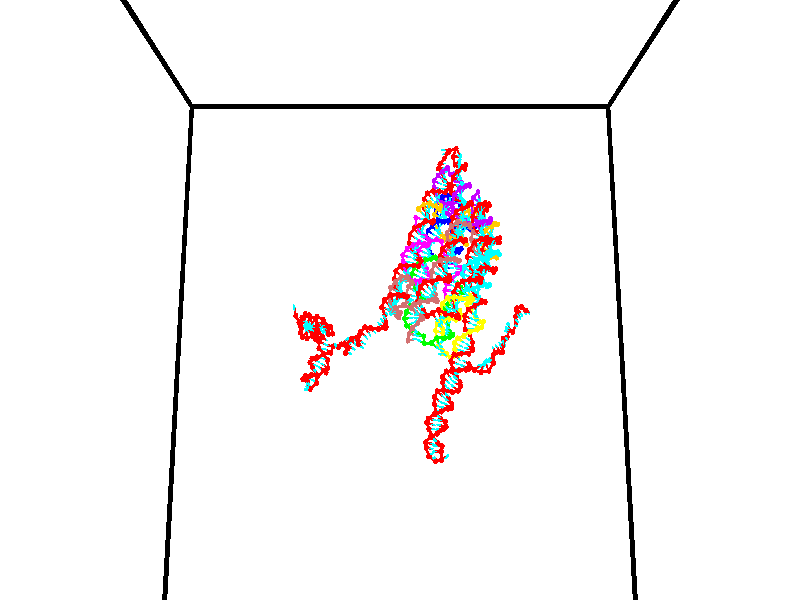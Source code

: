 // switches for output
#declare DRAW_BASES = 1; // possible values are 0, 1; only relevant for DNA ribbons
#declare DRAW_BASES_TYPE = 3; // possible values are 1, 2, 3; only relevant for DNA ribbons
#declare DRAW_FOG = 0; // set to 1 to enable fog

#include "colors.inc"

#include "transforms.inc"
background { rgb <1, 1, 1>}

#default {
   normal{
       ripples 0.25
       frequency 0.20
       turbulence 0.2
       lambda 5
   }
	finish {
		phong 0.1
		phong_size 40.
	}
}

// original window dimensions: 1024x640


// camera settings

camera {
	sky <0, 0.179814, -0.983701>
	up <0, 0.179814, -0.983701>
	right 1.6 * <1, 0, 0>
	location <35, 94.9851, 44.8844>
	look_at <35, 29.7336, 32.9568>
	direction <0, -65.2515, -11.9276>
	angle 67.0682
}


# declare cpy_camera_pos = <35, 94.9851, 44.8844>;
# if (DRAW_FOG = 1)
fog {
	fog_type 2
	up vnormalize(cpy_camera_pos)
	color rgbt<1,1,1,0.3>
	distance 1e-5
	fog_alt 3e-3
	fog_offset 56
}
# end


// LIGHTS

# declare lum = 6;
global_settings {
	ambient_light rgb lum * <0.05, 0.05, 0.05>
	max_trace_level 15
}# declare cpy_direct_light_amount = 0.25;
light_source
{	1000 * <-1, -1.16352, -0.803886>,
	rgb lum * cpy_direct_light_amount
	parallel
}

light_source
{	1000 * <1, 1.16352, 0.803886>,
	rgb lum * cpy_direct_light_amount
	parallel
}

// strand 0

// nucleotide -1

// particle -1
sphere {
	<24.478598, 34.728928, 35.219120> 0.250000
	pigment { color rgbt <1,0,0,0> }
	no_shadow
}
cylinder {
	<24.384815, 34.787792, 34.834751>,  <24.328547, 34.823112, 34.604130>, 0.100000
	pigment { color rgbt <1,0,0,0> }
	no_shadow
}
cylinder {
	<24.384815, 34.787792, 34.834751>,  <24.478598, 34.728928, 35.219120>, 0.100000
	pigment { color rgbt <1,0,0,0> }
	no_shadow
}

// particle -1
sphere {
	<24.384815, 34.787792, 34.834751> 0.100000
	pigment { color rgbt <1,0,0,0> }
	no_shadow
}
sphere {
	0, 1
	scale<0.080000,0.200000,0.300000>
	matrix <0.881572, 0.448786, -0.146363,
		0.409710, -0.881439, -0.234954,
		-0.234454, 0.147162, -0.960924,
		24.314480, 34.831940, 34.546474>
	pigment { color rgbt <0,1,1,0> }
	no_shadow
}
cylinder {
	<24.805901, 34.734211, 35.761509>,  <24.478598, 34.728928, 35.219120>, 0.130000
	pigment { color rgbt <1,0,0,0> }
	no_shadow
}

// nucleotide -1

// particle -1
sphere {
	<24.805901, 34.734211, 35.761509> 0.250000
	pigment { color rgbt <1,0,0,0> }
	no_shadow
}
cylinder {
	<25.200031, 34.780594, 35.811607>,  <25.436510, 34.808422, 35.841667>, 0.100000
	pigment { color rgbt <1,0,0,0> }
	no_shadow
}
cylinder {
	<25.200031, 34.780594, 35.811607>,  <24.805901, 34.734211, 35.761509>, 0.100000
	pigment { color rgbt <1,0,0,0> }
	no_shadow
}

// particle -1
sphere {
	<25.200031, 34.780594, 35.811607> 0.100000
	pigment { color rgbt <1,0,0,0> }
	no_shadow
}
sphere {
	0, 1
	scale<0.080000,0.200000,0.300000>
	matrix <0.102046, -0.988424, 0.112272,
		0.136817, -0.097844, -0.985752,
		0.985326, 0.115953, 0.125248,
		25.495628, 34.815380, 35.849182>
	pigment { color rgbt <0,1,1,0> }
	no_shadow
}
cylinder {
	<25.004442, 34.215519, 35.278530>,  <24.805901, 34.734211, 35.761509>, 0.130000
	pigment { color rgbt <1,0,0,0> }
	no_shadow
}

// nucleotide -1

// particle -1
sphere {
	<25.004442, 34.215519, 35.278530> 0.250000
	pigment { color rgbt <1,0,0,0> }
	no_shadow
}
cylinder {
	<25.263508, 34.302479, 35.570633>,  <25.418947, 34.354656, 35.745895>, 0.100000
	pigment { color rgbt <1,0,0,0> }
	no_shadow
}
cylinder {
	<25.263508, 34.302479, 35.570633>,  <25.004442, 34.215519, 35.278530>, 0.100000
	pigment { color rgbt <1,0,0,0> }
	no_shadow
}

// particle -1
sphere {
	<25.263508, 34.302479, 35.570633> 0.100000
	pigment { color rgbt <1,0,0,0> }
	no_shadow
}
sphere {
	0, 1
	scale<0.080000,0.200000,0.300000>
	matrix <0.126577, -0.975811, 0.178244,
		0.751340, -0.023008, -0.659514,
		0.647662, 0.217401, 0.730254,
		25.457806, 34.367699, 35.789707>
	pigment { color rgbt <0,1,1,0> }
	no_shadow
}
cylinder {
	<25.718937, 34.050289, 35.059711>,  <25.004442, 34.215519, 35.278530>, 0.130000
	pigment { color rgbt <1,0,0,0> }
	no_shadow
}

// nucleotide -1

// particle -1
sphere {
	<25.718937, 34.050289, 35.059711> 0.250000
	pigment { color rgbt <1,0,0,0> }
	no_shadow
}
cylinder {
	<25.659283, 34.022736, 35.454277>,  <25.623489, 34.006203, 35.691017>, 0.100000
	pigment { color rgbt <1,0,0,0> }
	no_shadow
}
cylinder {
	<25.659283, 34.022736, 35.454277>,  <25.718937, 34.050289, 35.059711>, 0.100000
	pigment { color rgbt <1,0,0,0> }
	no_shadow
}

// particle -1
sphere {
	<25.659283, 34.022736, 35.454277> 0.100000
	pigment { color rgbt <1,0,0,0> }
	no_shadow
}
sphere {
	0, 1
	scale<0.080000,0.200000,0.300000>
	matrix <0.276015, -0.960819, -0.025364,
		0.949512, 0.268482, 0.162307,
		-0.149137, -0.068883, 0.986414,
		25.614542, 34.002071, 35.750202>
	pigment { color rgbt <0,1,1,0> }
	no_shadow
}
cylinder {
	<26.284014, 33.692284, 35.328560>,  <25.718937, 34.050289, 35.059711>, 0.130000
	pigment { color rgbt <1,0,0,0> }
	no_shadow
}

// nucleotide -1

// particle -1
sphere {
	<26.284014, 33.692284, 35.328560> 0.250000
	pigment { color rgbt <1,0,0,0> }
	no_shadow
}
cylinder {
	<26.027134, 33.656525, 35.633083>,  <25.873007, 33.635071, 35.815796>, 0.100000
	pigment { color rgbt <1,0,0,0> }
	no_shadow
}
cylinder {
	<26.027134, 33.656525, 35.633083>,  <26.284014, 33.692284, 35.328560>, 0.100000
	pigment { color rgbt <1,0,0,0> }
	no_shadow
}

// particle -1
sphere {
	<26.027134, 33.656525, 35.633083> 0.100000
	pigment { color rgbt <1,0,0,0> }
	no_shadow
}
sphere {
	0, 1
	scale<0.080000,0.200000,0.300000>
	matrix <0.313407, -0.936992, 0.154345,
		0.699541, 0.337720, 0.629752,
		-0.642198, -0.089398, 0.761308,
		25.834475, 33.629704, 35.861477>
	pigment { color rgbt <0,1,1,0> }
	no_shadow
}
cylinder {
	<26.512701, 33.561401, 35.894550>,  <26.284014, 33.692284, 35.328560>, 0.130000
	pigment { color rgbt <1,0,0,0> }
	no_shadow
}

// nucleotide -1

// particle -1
sphere {
	<26.512701, 33.561401, 35.894550> 0.250000
	pigment { color rgbt <1,0,0,0> }
	no_shadow
}
cylinder {
	<26.148930, 33.395699, 35.879940>,  <25.930666, 33.296276, 35.871174>, 0.100000
	pigment { color rgbt <1,0,0,0> }
	no_shadow
}
cylinder {
	<26.148930, 33.395699, 35.879940>,  <26.512701, 33.561401, 35.894550>, 0.100000
	pigment { color rgbt <1,0,0,0> }
	no_shadow
}

// particle -1
sphere {
	<26.148930, 33.395699, 35.879940> 0.100000
	pigment { color rgbt <1,0,0,0> }
	no_shadow
}
sphere {
	0, 1
	scale<0.080000,0.200000,0.300000>
	matrix <0.386755, -0.874793, 0.291819,
		-0.152843, 0.251260, 0.955776,
		-0.909428, -0.414253, -0.036530,
		25.876101, 33.271423, 35.868980>
	pigment { color rgbt <0,1,1,0> }
	no_shadow
}
cylinder {
	<26.505922, 33.146427, 36.416805>,  <26.512701, 33.561401, 35.894550>, 0.130000
	pigment { color rgbt <1,0,0,0> }
	no_shadow
}

// nucleotide -1

// particle -1
sphere {
	<26.505922, 33.146427, 36.416805> 0.250000
	pigment { color rgbt <1,0,0,0> }
	no_shadow
}
cylinder {
	<26.199867, 32.986423, 36.214989>,  <26.016233, 32.890423, 36.093899>, 0.100000
	pigment { color rgbt <1,0,0,0> }
	no_shadow
}
cylinder {
	<26.199867, 32.986423, 36.214989>,  <26.505922, 33.146427, 36.416805>, 0.100000
	pigment { color rgbt <1,0,0,0> }
	no_shadow
}

// particle -1
sphere {
	<26.199867, 32.986423, 36.214989> 0.100000
	pigment { color rgbt <1,0,0,0> }
	no_shadow
}
sphere {
	0, 1
	scale<0.080000,0.200000,0.300000>
	matrix <0.393990, -0.910645, 0.124488,
		-0.509250, -0.103532, 0.854369,
		-0.765138, -0.400008, -0.504537,
		25.970325, 32.866421, 36.063629>
	pigment { color rgbt <0,1,1,0> }
	no_shadow
}
cylinder {
	<26.395309, 32.572453, 36.760147>,  <26.505922, 33.146427, 36.416805>, 0.130000
	pigment { color rgbt <1,0,0,0> }
	no_shadow
}

// nucleotide -1

// particle -1
sphere {
	<26.395309, 32.572453, 36.760147> 0.250000
	pigment { color rgbt <1,0,0,0> }
	no_shadow
}
cylinder {
	<26.219362, 32.518539, 36.404991>,  <26.113792, 32.486191, 36.191898>, 0.100000
	pigment { color rgbt <1,0,0,0> }
	no_shadow
}
cylinder {
	<26.219362, 32.518539, 36.404991>,  <26.395309, 32.572453, 36.760147>, 0.100000
	pigment { color rgbt <1,0,0,0> }
	no_shadow
}

// particle -1
sphere {
	<26.219362, 32.518539, 36.404991> 0.100000
	pigment { color rgbt <1,0,0,0> }
	no_shadow
}
sphere {
	0, 1
	scale<0.080000,0.200000,0.300000>
	matrix <0.270082, -0.962758, 0.012351,
		-0.856487, -0.234370, 0.459893,
		-0.439871, -0.134788, -0.887889,
		26.087400, 32.478104, 36.138626>
	pigment { color rgbt <0,1,1,0> }
	no_shadow
}
cylinder {
	<26.113213, 31.923801, 36.854832>,  <26.395309, 32.572453, 36.760147>, 0.130000
	pigment { color rgbt <1,0,0,0> }
	no_shadow
}

// nucleotide -1

// particle -1
sphere {
	<26.113213, 31.923801, 36.854832> 0.250000
	pigment { color rgbt <1,0,0,0> }
	no_shadow
}
cylinder {
	<26.124260, 31.982815, 36.459362>,  <26.130888, 32.018223, 36.222080>, 0.100000
	pigment { color rgbt <1,0,0,0> }
	no_shadow
}
cylinder {
	<26.124260, 31.982815, 36.459362>,  <26.113213, 31.923801, 36.854832>, 0.100000
	pigment { color rgbt <1,0,0,0> }
	no_shadow
}

// particle -1
sphere {
	<26.124260, 31.982815, 36.459362> 0.100000
	pigment { color rgbt <1,0,0,0> }
	no_shadow
}
sphere {
	0, 1
	scale<0.080000,0.200000,0.300000>
	matrix <0.402220, -0.907090, -0.124121,
		-0.915126, -0.394235, -0.084394,
		0.027620, 0.147531, -0.988672,
		26.132545, 32.027073, 36.162762>
	pigment { color rgbt <0,1,1,0> }
	no_shadow
}
cylinder {
	<25.654442, 31.429327, 36.509647>,  <26.113213, 31.923801, 36.854832>, 0.130000
	pigment { color rgbt <1,0,0,0> }
	no_shadow
}

// nucleotide -1

// particle -1
sphere {
	<25.654442, 31.429327, 36.509647> 0.250000
	pigment { color rgbt <1,0,0,0> }
	no_shadow
}
cylinder {
	<25.918869, 31.553240, 36.236290>,  <26.077526, 31.627588, 36.072277>, 0.100000
	pigment { color rgbt <1,0,0,0> }
	no_shadow
}
cylinder {
	<25.918869, 31.553240, 36.236290>,  <25.654442, 31.429327, 36.509647>, 0.100000
	pigment { color rgbt <1,0,0,0> }
	no_shadow
}

// particle -1
sphere {
	<25.918869, 31.553240, 36.236290> 0.100000
	pigment { color rgbt <1,0,0,0> }
	no_shadow
}
sphere {
	0, 1
	scale<0.080000,0.200000,0.300000>
	matrix <0.337557, -0.936205, -0.097855,
		-0.670108, -0.165995, -0.723464,
		0.661067, 0.309784, -0.683391,
		26.117189, 31.646175, 36.031273>
	pigment { color rgbt <0,1,1,0> }
	no_shadow
}
cylinder {
	<25.713238, 30.853815, 35.990536>,  <25.654442, 31.429327, 36.509647>, 0.130000
	pigment { color rgbt <1,0,0,0> }
	no_shadow
}

// nucleotide -1

// particle -1
sphere {
	<25.713238, 30.853815, 35.990536> 0.250000
	pigment { color rgbt <1,0,0,0> }
	no_shadow
}
cylinder {
	<26.045971, 31.069040, 35.936062>,  <26.245611, 31.198175, 35.903378>, 0.100000
	pigment { color rgbt <1,0,0,0> }
	no_shadow
}
cylinder {
	<26.045971, 31.069040, 35.936062>,  <25.713238, 30.853815, 35.990536>, 0.100000
	pigment { color rgbt <1,0,0,0> }
	no_shadow
}

// particle -1
sphere {
	<26.045971, 31.069040, 35.936062> 0.100000
	pigment { color rgbt <1,0,0,0> }
	no_shadow
}
sphere {
	0, 1
	scale<0.080000,0.200000,0.300000>
	matrix <0.553087, -0.824086, 0.122385,
		-0.046377, -0.177126, -0.983095,
		0.831832, 0.538061, -0.136184,
		26.295521, 31.230459, 35.895206>
	pigment { color rgbt <0,1,1,0> }
	no_shadow
}
cylinder {
	<26.201988, 30.538290, 35.330544>,  <25.713238, 30.853815, 35.990536>, 0.130000
	pigment { color rgbt <1,0,0,0> }
	no_shadow
}

// nucleotide -1

// particle -1
sphere {
	<26.201988, 30.538290, 35.330544> 0.250000
	pigment { color rgbt <1,0,0,0> }
	no_shadow
}
cylinder {
	<26.387220, 30.749544, 35.615257>,  <26.498360, 30.876297, 35.786083>, 0.100000
	pigment { color rgbt <1,0,0,0> }
	no_shadow
}
cylinder {
	<26.387220, 30.749544, 35.615257>,  <26.201988, 30.538290, 35.330544>, 0.100000
	pigment { color rgbt <1,0,0,0> }
	no_shadow
}

// particle -1
sphere {
	<26.387220, 30.749544, 35.615257> 0.100000
	pigment { color rgbt <1,0,0,0> }
	no_shadow
}
sphere {
	0, 1
	scale<0.080000,0.200000,0.300000>
	matrix <0.655107, -0.744874, 0.126481,
		0.596986, 0.407723, -0.690919,
		0.463078, 0.528134, 0.711782,
		26.526144, 30.907984, 35.828793>
	pigment { color rgbt <0,1,1,0> }
	no_shadow
}
cylinder {
	<26.897808, 30.445576, 35.267635>,  <26.201988, 30.538290, 35.330544>, 0.130000
	pigment { color rgbt <1,0,0,0> }
	no_shadow
}

// nucleotide -1

// particle -1
sphere {
	<26.897808, 30.445576, 35.267635> 0.250000
	pigment { color rgbt <1,0,0,0> }
	no_shadow
}
cylinder {
	<26.835493, 30.549189, 35.648926>,  <26.798103, 30.611357, 35.877701>, 0.100000
	pigment { color rgbt <1,0,0,0> }
	no_shadow
}
cylinder {
	<26.835493, 30.549189, 35.648926>,  <26.897808, 30.445576, 35.267635>, 0.100000
	pigment { color rgbt <1,0,0,0> }
	no_shadow
}

// particle -1
sphere {
	<26.835493, 30.549189, 35.648926> 0.100000
	pigment { color rgbt <1,0,0,0> }
	no_shadow
}
sphere {
	0, 1
	scale<0.080000,0.200000,0.300000>
	matrix <0.542400, -0.784074, 0.301713,
		0.825550, 0.564031, -0.018350,
		-0.155787, 0.259032, 0.953222,
		26.788757, 30.626898, 35.934891>
	pigment { color rgbt <0,1,1,0> }
	no_shadow
}
cylinder {
	<27.559324, 30.655151, 35.594086>,  <26.897808, 30.445576, 35.267635>, 0.130000
	pigment { color rgbt <1,0,0,0> }
	no_shadow
}

// nucleotide -1

// particle -1
sphere {
	<27.559324, 30.655151, 35.594086> 0.250000
	pigment { color rgbt <1,0,0,0> }
	no_shadow
}
cylinder {
	<27.284363, 30.486540, 35.830658>,  <27.119387, 30.385372, 35.972603>, 0.100000
	pigment { color rgbt <1,0,0,0> }
	no_shadow
}
cylinder {
	<27.284363, 30.486540, 35.830658>,  <27.559324, 30.655151, 35.594086>, 0.100000
	pigment { color rgbt <1,0,0,0> }
	no_shadow
}

// particle -1
sphere {
	<27.284363, 30.486540, 35.830658> 0.100000
	pigment { color rgbt <1,0,0,0> }
	no_shadow
}
sphere {
	0, 1
	scale<0.080000,0.200000,0.300000>
	matrix <0.692742, -0.625134, 0.359606,
		0.218139, 0.656902, 0.721731,
		-0.687404, -0.421529, 0.591430,
		27.078142, 30.360081, 36.008087>
	pigment { color rgbt <0,1,1,0> }
	no_shadow
}
cylinder {
	<27.799646, 30.858360, 36.225361>,  <27.559324, 30.655151, 35.594086>, 0.130000
	pigment { color rgbt <1,0,0,0> }
	no_shadow
}

// nucleotide -1

// particle -1
sphere {
	<27.799646, 30.858360, 36.225361> 0.250000
	pigment { color rgbt <1,0,0,0> }
	no_shadow
}
cylinder {
	<27.587608, 30.519560, 36.241325>,  <27.460386, 30.316280, 36.250904>, 0.100000
	pigment { color rgbt <1,0,0,0> }
	no_shadow
}
cylinder {
	<27.587608, 30.519560, 36.241325>,  <27.799646, 30.858360, 36.225361>, 0.100000
	pigment { color rgbt <1,0,0,0> }
	no_shadow
}

// particle -1
sphere {
	<27.587608, 30.519560, 36.241325> 0.100000
	pigment { color rgbt <1,0,0,0> }
	no_shadow
}
sphere {
	0, 1
	scale<0.080000,0.200000,0.300000>
	matrix <0.692984, -0.405620, 0.596024,
		-0.488644, 0.343606, 0.801974,
		-0.530094, -0.846999, 0.039910,
		27.428579, 30.265461, 36.253300>
	pigment { color rgbt <0,1,1,0> }
	no_shadow
}
cylinder {
	<27.422691, 31.514620, 36.334618>,  <27.799646, 30.858360, 36.225361>, 0.130000
	pigment { color rgbt <1,0,0,0> }
	no_shadow
}

// nucleotide -1

// particle -1
sphere {
	<27.422691, 31.514620, 36.334618> 0.250000
	pigment { color rgbt <1,0,0,0> }
	no_shadow
}
cylinder {
	<27.191820, 31.335194, 36.061661>,  <27.053297, 31.227537, 35.897888>, 0.100000
	pigment { color rgbt <1,0,0,0> }
	no_shadow
}
cylinder {
	<27.191820, 31.335194, 36.061661>,  <27.422691, 31.514620, 36.334618>, 0.100000
	pigment { color rgbt <1,0,0,0> }
	no_shadow
}

// particle -1
sphere {
	<27.191820, 31.335194, 36.061661> 0.100000
	pigment { color rgbt <1,0,0,0> }
	no_shadow
}
sphere {
	0, 1
	scale<0.080000,0.200000,0.300000>
	matrix <-0.462833, 0.868143, -0.179200,
		0.672794, 0.212401, -0.708685,
		-0.577177, -0.448567, -0.682388,
		27.018667, 31.200623, 35.856945>
	pigment { color rgbt <0,1,1,0> }
	no_shadow
}
cylinder {
	<27.413719, 31.958559, 35.726135>,  <27.422691, 31.514620, 36.334618>, 0.130000
	pigment { color rgbt <1,0,0,0> }
	no_shadow
}

// nucleotide -1

// particle -1
sphere {
	<27.413719, 31.958559, 35.726135> 0.250000
	pigment { color rgbt <1,0,0,0> }
	no_shadow
}
cylinder {
	<27.077564, 31.741957, 35.735229>,  <26.875872, 31.611996, 35.740685>, 0.100000
	pigment { color rgbt <1,0,0,0> }
	no_shadow
}
cylinder {
	<27.077564, 31.741957, 35.735229>,  <27.413719, 31.958559, 35.726135>, 0.100000
	pigment { color rgbt <1,0,0,0> }
	no_shadow
}

// particle -1
sphere {
	<27.077564, 31.741957, 35.735229> 0.100000
	pigment { color rgbt <1,0,0,0> }
	no_shadow
}
sphere {
	0, 1
	scale<0.080000,0.200000,0.300000>
	matrix <-0.531758, 0.815698, -0.227750,
		0.104783, -0.203488, -0.973454,
		-0.840389, -0.541506, 0.022735,
		26.825447, 31.579504, 35.742050>
	pigment { color rgbt <0,1,1,0> }
	no_shadow
}
cylinder {
	<26.936668, 32.198627, 35.178745>,  <27.413719, 31.958559, 35.726135>, 0.130000
	pigment { color rgbt <1,0,0,0> }
	no_shadow
}

// nucleotide -1

// particle -1
sphere {
	<26.936668, 32.198627, 35.178745> 0.250000
	pigment { color rgbt <1,0,0,0> }
	no_shadow
}
cylinder {
	<26.684052, 32.010780, 35.425522>,  <26.532480, 31.898073, 35.573589>, 0.100000
	pigment { color rgbt <1,0,0,0> }
	no_shadow
}
cylinder {
	<26.684052, 32.010780, 35.425522>,  <26.936668, 32.198627, 35.178745>, 0.100000
	pigment { color rgbt <1,0,0,0> }
	no_shadow
}

// particle -1
sphere {
	<26.684052, 32.010780, 35.425522> 0.100000
	pigment { color rgbt <1,0,0,0> }
	no_shadow
}
sphere {
	0, 1
	scale<0.080000,0.200000,0.300000>
	matrix <-0.677444, 0.721248, -0.144467,
		-0.377125, -0.509180, -0.773636,
		-0.631543, -0.469613, 0.616942,
		26.494589, 31.869896, 35.610603>
	pigment { color rgbt <0,1,1,0> }
	no_shadow
}
cylinder {
	<26.274843, 32.285156, 34.881767>,  <26.936668, 32.198627, 35.178745>, 0.130000
	pigment { color rgbt <1,0,0,0> }
	no_shadow
}

// nucleotide -1

// particle -1
sphere {
	<26.274843, 32.285156, 34.881767> 0.250000
	pigment { color rgbt <1,0,0,0> }
	no_shadow
}
cylinder {
	<26.226322, 32.193382, 35.268063>,  <26.197210, 32.138317, 35.499840>, 0.100000
	pigment { color rgbt <1,0,0,0> }
	no_shadow
}
cylinder {
	<26.226322, 32.193382, 35.268063>,  <26.274843, 32.285156, 34.881767>, 0.100000
	pigment { color rgbt <1,0,0,0> }
	no_shadow
}

// particle -1
sphere {
	<26.226322, 32.193382, 35.268063> 0.100000
	pigment { color rgbt <1,0,0,0> }
	no_shadow
}
sphere {
	0, 1
	scale<0.080000,0.200000,0.300000>
	matrix <-0.795422, 0.604479, 0.043702,
		-0.593793, -0.762866, -0.255823,
		-0.121301, -0.229437, 0.965735,
		26.189932, 32.124550, 35.557785>
	pigment { color rgbt <0,1,1,0> }
	no_shadow
}
cylinder {
	<25.532242, 32.139648, 35.036430>,  <26.274843, 32.285156, 34.881767>, 0.130000
	pigment { color rgbt <1,0,0,0> }
	no_shadow
}

// nucleotide -1

// particle -1
sphere {
	<25.532242, 32.139648, 35.036430> 0.250000
	pigment { color rgbt <1,0,0,0> }
	no_shadow
}
cylinder {
	<25.693756, 32.263340, 35.380833>,  <25.790665, 32.337555, 35.587475>, 0.100000
	pigment { color rgbt <1,0,0,0> }
	no_shadow
}
cylinder {
	<25.693756, 32.263340, 35.380833>,  <25.532242, 32.139648, 35.036430>, 0.100000
	pigment { color rgbt <1,0,0,0> }
	no_shadow
}

// particle -1
sphere {
	<25.693756, 32.263340, 35.380833> 0.100000
	pigment { color rgbt <1,0,0,0> }
	no_shadow
}
sphere {
	0, 1
	scale<0.080000,0.200000,0.300000>
	matrix <-0.589597, 0.807584, -0.013540,
		-0.699523, -0.502180, 0.508412,
		0.403785, 0.309230, 0.861008,
		25.814892, 32.356110, 35.639133>
	pigment { color rgbt <0,1,1,0> }
	no_shadow
}
cylinder {
	<24.983030, 32.067123, 34.622108>,  <25.532242, 32.139648, 35.036430>, 0.130000
	pigment { color rgbt <1,0,0,0> }
	no_shadow
}

// nucleotide -1

// particle -1
sphere {
	<24.983030, 32.067123, 34.622108> 0.250000
	pigment { color rgbt <1,0,0,0> }
	no_shadow
}
cylinder {
	<24.810776, 31.805677, 34.871056>,  <24.707424, 31.648811, 35.020424>, 0.100000
	pigment { color rgbt <1,0,0,0> }
	no_shadow
}
cylinder {
	<24.810776, 31.805677, 34.871056>,  <24.983030, 32.067123, 34.622108>, 0.100000
	pigment { color rgbt <1,0,0,0> }
	no_shadow
}

// particle -1
sphere {
	<24.810776, 31.805677, 34.871056> 0.100000
	pigment { color rgbt <1,0,0,0> }
	no_shadow
}
sphere {
	0, 1
	scale<0.080000,0.200000,0.300000>
	matrix <-0.420931, -0.464543, -0.779113,
		0.798355, -0.597488, -0.075077,
		-0.430635, -0.653611, 0.622371,
		24.681585, 31.609594, 35.057766>
	pigment { color rgbt <0,1,1,0> }
	no_shadow
}
cylinder {
	<24.954098, 32.479717, 35.264858>,  <24.983030, 32.067123, 34.622108>, 0.130000
	pigment { color rgbt <1,0,0,0> }
	no_shadow
}

// nucleotide -1

// particle -1
sphere {
	<24.954098, 32.479717, 35.264858> 0.250000
	pigment { color rgbt <1,0,0,0> }
	no_shadow
}
cylinder {
	<25.259890, 32.575325, 35.504337>,  <25.443365, 32.632690, 35.648026>, 0.100000
	pigment { color rgbt <1,0,0,0> }
	no_shadow
}
cylinder {
	<25.259890, 32.575325, 35.504337>,  <24.954098, 32.479717, 35.264858>, 0.100000
	pigment { color rgbt <1,0,0,0> }
	no_shadow
}

// particle -1
sphere {
	<25.259890, 32.575325, 35.504337> 0.100000
	pigment { color rgbt <1,0,0,0> }
	no_shadow
}
sphere {
	0, 1
	scale<0.080000,0.200000,0.300000>
	matrix <-0.367683, 0.924515, 0.100404,
		-0.529508, -0.296888, 0.794656,
		0.764481, 0.239017, 0.598699,
		25.489233, 32.647030, 35.683949>
	pigment { color rgbt <0,1,1,0> }
	no_shadow
}
cylinder {
	<24.649529, 32.820702, 35.859283>,  <24.954098, 32.479717, 35.264858>, 0.130000
	pigment { color rgbt <1,0,0,0> }
	no_shadow
}

// nucleotide -1

// particle -1
sphere {
	<24.649529, 32.820702, 35.859283> 0.250000
	pigment { color rgbt <1,0,0,0> }
	no_shadow
}
cylinder {
	<25.025835, 32.955868, 35.870388>,  <25.251619, 33.036968, 35.877052>, 0.100000
	pigment { color rgbt <1,0,0,0> }
	no_shadow
}
cylinder {
	<25.025835, 32.955868, 35.870388>,  <24.649529, 32.820702, 35.859283>, 0.100000
	pigment { color rgbt <1,0,0,0> }
	no_shadow
}

// particle -1
sphere {
	<25.025835, 32.955868, 35.870388> 0.100000
	pigment { color rgbt <1,0,0,0> }
	no_shadow
}
sphere {
	0, 1
	scale<0.080000,0.200000,0.300000>
	matrix <-0.338577, 0.931956, 0.129707,
		0.017958, -0.131424, 0.991164,
		0.940767, 0.337915, 0.027761,
		25.308065, 33.057243, 35.878716>
	pigment { color rgbt <0,1,1,0> }
	no_shadow
}
cylinder {
	<24.722748, 33.219807, 36.448048>,  <24.649529, 32.820702, 35.859283>, 0.130000
	pigment { color rgbt <1,0,0,0> }
	no_shadow
}

// nucleotide -1

// particle -1
sphere {
	<24.722748, 33.219807, 36.448048> 0.250000
	pigment { color rgbt <1,0,0,0> }
	no_shadow
}
cylinder {
	<24.986862, 33.324886, 36.166618>,  <25.145330, 33.387936, 35.997761>, 0.100000
	pigment { color rgbt <1,0,0,0> }
	no_shadow
}
cylinder {
	<24.986862, 33.324886, 36.166618>,  <24.722748, 33.219807, 36.448048>, 0.100000
	pigment { color rgbt <1,0,0,0> }
	no_shadow
}

// particle -1
sphere {
	<24.986862, 33.324886, 36.166618> 0.100000
	pigment { color rgbt <1,0,0,0> }
	no_shadow
}
sphere {
	0, 1
	scale<0.080000,0.200000,0.300000>
	matrix <-0.394024, 0.918711, -0.026751,
		0.639351, 0.294887, 0.710121,
		0.660284, 0.262701, -0.703571,
		25.184948, 33.403698, 35.955547>
	pigment { color rgbt <0,1,1,0> }
	no_shadow
}
cylinder {
	<25.017891, 33.616985, 36.885586>,  <24.722748, 33.219807, 36.448048>, 0.130000
	pigment { color rgbt <1,0,0,0> }
	no_shadow
}

// nucleotide -1

// particle -1
sphere {
	<25.017891, 33.616985, 36.885586> 0.250000
	pigment { color rgbt <1,0,0,0> }
	no_shadow
}
cylinder {
	<25.279177, 33.624382, 36.582806>,  <25.435947, 33.628822, 36.401138>, 0.100000
	pigment { color rgbt <1,0,0,0> }
	no_shadow
}
cylinder {
	<25.279177, 33.624382, 36.582806>,  <25.017891, 33.616985, 36.885586>, 0.100000
	pigment { color rgbt <1,0,0,0> }
	no_shadow
}

// particle -1
sphere {
	<25.279177, 33.624382, 36.582806> 0.100000
	pigment { color rgbt <1,0,0,0> }
	no_shadow
}
sphere {
	0, 1
	scale<0.080000,0.200000,0.300000>
	matrix <-0.029283, 0.999571, -0.000847,
		0.756606, 0.022719, 0.653477,
		0.653215, 0.018495, -0.756946,
		25.475142, 33.629932, 36.355721>
	pigment { color rgbt <0,1,1,0> }
	no_shadow
}
cylinder {
	<25.545506, 34.016060, 37.038475>,  <25.017891, 33.616985, 36.885586>, 0.130000
	pigment { color rgbt <1,0,0,0> }
	no_shadow
}

// nucleotide -1

// particle -1
sphere {
	<25.545506, 34.016060, 37.038475> 0.250000
	pigment { color rgbt <1,0,0,0> }
	no_shadow
}
cylinder {
	<25.544912, 34.017315, 36.638477>,  <25.544558, 34.018066, 36.398479>, 0.100000
	pigment { color rgbt <1,0,0,0> }
	no_shadow
}
cylinder {
	<25.544912, 34.017315, 36.638477>,  <25.545506, 34.016060, 37.038475>, 0.100000
	pigment { color rgbt <1,0,0,0> }
	no_shadow
}

// particle -1
sphere {
	<25.544912, 34.017315, 36.638477> 0.100000
	pigment { color rgbt <1,0,0,0> }
	no_shadow
}
sphere {
	0, 1
	scale<0.080000,0.200000,0.300000>
	matrix <0.176796, 0.984244, 0.002822,
		-0.984244, 0.176786, 0.003374,
		-0.002822, 0.003374, -0.999990,
		25.544468, 34.018253, 36.338478>
	pigment { color rgbt <0,1,1,0> }
	no_shadow
}
cylinder {
	<26.153727, 34.390911, 36.893795>,  <25.545506, 34.016060, 37.038475>, 0.130000
	pigment { color rgbt <1,0,0,0> }
	no_shadow
}

// nucleotide -1

// particle -1
sphere {
	<26.153727, 34.390911, 36.893795> 0.250000
	pigment { color rgbt <1,0,0,0> }
	no_shadow
}
cylinder {
	<25.906925, 34.398235, 36.579098>,  <25.758844, 34.402630, 36.390278>, 0.100000
	pigment { color rgbt <1,0,0,0> }
	no_shadow
}
cylinder {
	<25.906925, 34.398235, 36.579098>,  <26.153727, 34.390911, 36.893795>, 0.100000
	pigment { color rgbt <1,0,0,0> }
	no_shadow
}

// particle -1
sphere {
	<25.906925, 34.398235, 36.579098> 0.100000
	pigment { color rgbt <1,0,0,0> }
	no_shadow
}
sphere {
	0, 1
	scale<0.080000,0.200000,0.300000>
	matrix <0.258307, 0.949052, -0.180490,
		0.743360, -0.314586, -0.590299,
		-0.617004, 0.018309, -0.786747,
		25.721825, 34.403728, 36.343075>
	pigment { color rgbt <0,1,1,0> }
	no_shadow
}
cylinder {
	<26.660999, 34.456429, 36.349350>,  <26.153727, 34.390911, 36.893795>, 0.130000
	pigment { color rgbt <1,0,0,0> }
	no_shadow
}

// nucleotide -1

// particle -1
sphere {
	<26.660999, 34.456429, 36.349350> 0.250000
	pigment { color rgbt <1,0,0,0> }
	no_shadow
}
cylinder {
	<26.294241, 34.613750, 36.322170>,  <26.074186, 34.708141, 36.305862>, 0.100000
	pigment { color rgbt <1,0,0,0> }
	no_shadow
}
cylinder {
	<26.294241, 34.613750, 36.322170>,  <26.660999, 34.456429, 36.349350>, 0.100000
	pigment { color rgbt <1,0,0,0> }
	no_shadow
}

// particle -1
sphere {
	<26.294241, 34.613750, 36.322170> 0.100000
	pigment { color rgbt <1,0,0,0> }
	no_shadow
}
sphere {
	0, 1
	scale<0.080000,0.200000,0.300000>
	matrix <0.397958, 0.913891, -0.080207,
		0.030551, -0.100581, -0.994460,
		-0.916895, 0.393303, -0.067947,
		26.019173, 34.731743, 36.301785>
	pigment { color rgbt <0,1,1,0> }
	no_shadow
}
cylinder {
	<27.174429, 34.226295, 36.975197>,  <26.660999, 34.456429, 36.349350>, 0.130000
	pigment { color rgbt <1,0,0,0> }
	no_shadow
}

// nucleotide -1

// particle -1
sphere {
	<27.174429, 34.226295, 36.975197> 0.250000
	pigment { color rgbt <1,0,0,0> }
	no_shadow
}
cylinder {
	<27.303591, 33.853909, 37.043354>,  <27.381088, 33.630478, 37.084248>, 0.100000
	pigment { color rgbt <1,0,0,0> }
	no_shadow
}
cylinder {
	<27.303591, 33.853909, 37.043354>,  <27.174429, 34.226295, 36.975197>, 0.100000
	pigment { color rgbt <1,0,0,0> }
	no_shadow
}

// particle -1
sphere {
	<27.303591, 33.853909, 37.043354> 0.100000
	pigment { color rgbt <1,0,0,0> }
	no_shadow
}
sphere {
	0, 1
	scale<0.080000,0.200000,0.300000>
	matrix <-0.220164, 0.101213, 0.970198,
		-0.920467, -0.350798, -0.172282,
		0.322906, -0.930965, 0.170396,
		27.400463, 33.574619, 37.094475>
	pigment { color rgbt <0,1,1,0> }
	no_shadow
}
cylinder {
	<26.695766, 33.655239, 37.263702>,  <27.174429, 34.226295, 36.975197>, 0.130000
	pigment { color rgbt <1,0,0,0> }
	no_shadow
}

// nucleotide -1

// particle -1
sphere {
	<26.695766, 33.655239, 37.263702> 0.250000
	pigment { color rgbt <1,0,0,0> }
	no_shadow
}
cylinder {
	<27.074871, 33.625664, 37.387821>,  <27.302334, 33.607918, 37.462292>, 0.100000
	pigment { color rgbt <1,0,0,0> }
	no_shadow
}
cylinder {
	<27.074871, 33.625664, 37.387821>,  <26.695766, 33.655239, 37.263702>, 0.100000
	pigment { color rgbt <1,0,0,0> }
	no_shadow
}

// particle -1
sphere {
	<27.074871, 33.625664, 37.387821> 0.100000
	pigment { color rgbt <1,0,0,0> }
	no_shadow
}
sphere {
	0, 1
	scale<0.080000,0.200000,0.300000>
	matrix <-0.298655, 0.136068, 0.944611,
		-0.112061, -0.987937, 0.106879,
		0.947759, -0.073934, 0.310300,
		27.359200, 33.603485, 37.480911>
	pigment { color rgbt <0,1,1,0> }
	no_shadow
}
cylinder {
	<26.638319, 33.020123, 37.768177>,  <26.695766, 33.655239, 37.263702>, 0.130000
	pigment { color rgbt <1,0,0,0> }
	no_shadow
}

// nucleotide -1

// particle -1
sphere {
	<26.638319, 33.020123, 37.768177> 0.250000
	pigment { color rgbt <1,0,0,0> }
	no_shadow
}
cylinder {
	<26.950441, 33.256123, 37.851143>,  <27.137714, 33.397724, 37.900925>, 0.100000
	pigment { color rgbt <1,0,0,0> }
	no_shadow
}
cylinder {
	<26.950441, 33.256123, 37.851143>,  <26.638319, 33.020123, 37.768177>, 0.100000
	pigment { color rgbt <1,0,0,0> }
	no_shadow
}

// particle -1
sphere {
	<26.950441, 33.256123, 37.851143> 0.100000
	pigment { color rgbt <1,0,0,0> }
	no_shadow
}
sphere {
	0, 1
	scale<0.080000,0.200000,0.300000>
	matrix <-0.160002, -0.132284, 0.978213,
		0.604586, -0.796491, -0.008820,
		0.780304, 0.590003, 0.207417,
		27.184532, 33.433125, 37.913368>
	pigment { color rgbt <0,1,1,0> }
	no_shadow
}
cylinder {
	<27.101980, 32.728943, 38.216537>,  <26.638319, 33.020123, 37.768177>, 0.130000
	pigment { color rgbt <1,0,0,0> }
	no_shadow
}

// nucleotide -1

// particle -1
sphere {
	<27.101980, 32.728943, 38.216537> 0.250000
	pigment { color rgbt <1,0,0,0> }
	no_shadow
}
cylinder {
	<27.171434, 33.118446, 38.275379>,  <27.213106, 33.352150, 38.310684>, 0.100000
	pigment { color rgbt <1,0,0,0> }
	no_shadow
}
cylinder {
	<27.171434, 33.118446, 38.275379>,  <27.101980, 32.728943, 38.216537>, 0.100000
	pigment { color rgbt <1,0,0,0> }
	no_shadow
}

// particle -1
sphere {
	<27.171434, 33.118446, 38.275379> 0.100000
	pigment { color rgbt <1,0,0,0> }
	no_shadow
}
sphere {
	0, 1
	scale<0.080000,0.200000,0.300000>
	matrix <-0.138474, -0.123753, 0.982604,
		0.975026, -0.190985, 0.113352,
		0.173635, 0.973761, 0.147109,
		27.223524, 33.410576, 38.319511>
	pigment { color rgbt <0,1,1,0> }
	no_shadow
}
cylinder {
	<27.536816, 32.797287, 38.773483>,  <27.101980, 32.728943, 38.216537>, 0.130000
	pigment { color rgbt <1,0,0,0> }
	no_shadow
}

// nucleotide -1

// particle -1
sphere {
	<27.536816, 32.797287, 38.773483> 0.250000
	pigment { color rgbt <1,0,0,0> }
	no_shadow
}
cylinder {
	<27.378269, 33.164150, 38.756954>,  <27.283142, 33.384270, 38.747036>, 0.100000
	pigment { color rgbt <1,0,0,0> }
	no_shadow
}
cylinder {
	<27.378269, 33.164150, 38.756954>,  <27.536816, 32.797287, 38.773483>, 0.100000
	pigment { color rgbt <1,0,0,0> }
	no_shadow
}

// particle -1
sphere {
	<27.378269, 33.164150, 38.756954> 0.100000
	pigment { color rgbt <1,0,0,0> }
	no_shadow
}
sphere {
	0, 1
	scale<0.080000,0.200000,0.300000>
	matrix <-0.138203, -0.015105, 0.990289,
		0.907632, 0.398226, 0.132742,
		-0.396364, 0.917163, -0.041326,
		27.259359, 33.439301, 38.744556>
	pigment { color rgbt <0,1,1,0> }
	no_shadow
}
cylinder {
	<27.599539, 33.004154, 39.492237>,  <27.536816, 32.797287, 38.773483>, 0.130000
	pigment { color rgbt <1,0,0,0> }
	no_shadow
}

// nucleotide -1

// particle -1
sphere {
	<27.599539, 33.004154, 39.492237> 0.250000
	pigment { color rgbt <1,0,0,0> }
	no_shadow
}
cylinder {
	<27.314554, 33.228783, 39.323936>,  <27.143564, 33.363560, 39.222958>, 0.100000
	pigment { color rgbt <1,0,0,0> }
	no_shadow
}
cylinder {
	<27.314554, 33.228783, 39.323936>,  <27.599539, 33.004154, 39.492237>, 0.100000
	pigment { color rgbt <1,0,0,0> }
	no_shadow
}

// particle -1
sphere {
	<27.314554, 33.228783, 39.323936> 0.100000
	pigment { color rgbt <1,0,0,0> }
	no_shadow
}
sphere {
	0, 1
	scale<0.080000,0.200000,0.300000>
	matrix <-0.446712, 0.099435, 0.889135,
		0.541154, 0.821429, 0.180019,
		-0.712461, 0.561576, -0.420752,
		27.100817, 33.397255, 39.197712>
	pigment { color rgbt <0,1,1,0> }
	no_shadow
}
cylinder {
	<27.495367, 33.558132, 39.905853>,  <27.599539, 33.004154, 39.492237>, 0.130000
	pigment { color rgbt <1,0,0,0> }
	no_shadow
}

// nucleotide -1

// particle -1
sphere {
	<27.495367, 33.558132, 39.905853> 0.250000
	pigment { color rgbt <1,0,0,0> }
	no_shadow
}
cylinder {
	<27.152756, 33.534294, 39.700794>,  <26.947189, 33.519989, 39.577759>, 0.100000
	pigment { color rgbt <1,0,0,0> }
	no_shadow
}
cylinder {
	<27.152756, 33.534294, 39.700794>,  <27.495367, 33.558132, 39.905853>, 0.100000
	pigment { color rgbt <1,0,0,0> }
	no_shadow
}

// particle -1
sphere {
	<27.152756, 33.534294, 39.700794> 0.100000
	pigment { color rgbt <1,0,0,0> }
	no_shadow
}
sphere {
	0, 1
	scale<0.080000,0.200000,0.300000>
	matrix <-0.512571, -0.017795, 0.858460,
		-0.060285, 0.998064, -0.015306,
		-0.856526, -0.059598, -0.512651,
		26.895798, 33.516415, 39.546997>
	pigment { color rgbt <0,1,1,0> }
	no_shadow
}
cylinder {
	<27.437429, 34.337975, 39.811363>,  <27.495367, 33.558132, 39.905853>, 0.130000
	pigment { color rgbt <1,0,0,0> }
	no_shadow
}

// nucleotide -1

// particle -1
sphere {
	<27.437429, 34.337975, 39.811363> 0.250000
	pigment { color rgbt <1,0,0,0> }
	no_shadow
}
cylinder {
	<27.094452, 34.235981, 39.632580>,  <26.888664, 34.174786, 39.525311>, 0.100000
	pigment { color rgbt <1,0,0,0> }
	no_shadow
}
cylinder {
	<27.094452, 34.235981, 39.632580>,  <27.437429, 34.337975, 39.811363>, 0.100000
	pigment { color rgbt <1,0,0,0> }
	no_shadow
}

// particle -1
sphere {
	<27.094452, 34.235981, 39.632580> 0.100000
	pigment { color rgbt <1,0,0,0> }
	no_shadow
}
sphere {
	0, 1
	scale<0.080000,0.200000,0.300000>
	matrix <-0.376165, -0.282097, 0.882565,
		-0.351123, 0.924882, 0.145969,
		-0.857446, -0.254980, -0.446959,
		26.837217, 34.159489, 39.498493>
	pigment { color rgbt <0,1,1,0> }
	no_shadow
}
cylinder {
	<26.808510, 34.622818, 40.241306>,  <27.437429, 34.337975, 39.811363>, 0.130000
	pigment { color rgbt <1,0,0,0> }
	no_shadow
}

// nucleotide -1

// particle -1
sphere {
	<26.808510, 34.622818, 40.241306> 0.250000
	pigment { color rgbt <1,0,0,0> }
	no_shadow
}
cylinder {
	<26.633919, 34.322491, 40.043011>,  <26.529163, 34.142296, 39.924034>, 0.100000
	pigment { color rgbt <1,0,0,0> }
	no_shadow
}
cylinder {
	<26.633919, 34.322491, 40.043011>,  <26.808510, 34.622818, 40.241306>, 0.100000
	pigment { color rgbt <1,0,0,0> }
	no_shadow
}

// particle -1
sphere {
	<26.633919, 34.322491, 40.043011> 0.100000
	pigment { color rgbt <1,0,0,0> }
	no_shadow
}
sphere {
	0, 1
	scale<0.080000,0.200000,0.300000>
	matrix <-0.609334, -0.158712, 0.776867,
		-0.661965, 0.641159, -0.388223,
		-0.436480, -0.750816, -0.495742,
		26.502975, 34.097244, 39.894287>
	pigment { color rgbt <0,1,1,0> }
	no_shadow
}
cylinder {
	<26.198570, 34.760391, 40.183319>,  <26.808510, 34.622818, 40.241306>, 0.130000
	pigment { color rgbt <1,0,0,0> }
	no_shadow
}

// nucleotide -1

// particle -1
sphere {
	<26.198570, 34.760391, 40.183319> 0.250000
	pigment { color rgbt <1,0,0,0> }
	no_shadow
}
cylinder {
	<26.215256, 34.360756, 40.187157>,  <26.225267, 34.120975, 40.189461>, 0.100000
	pigment { color rgbt <1,0,0,0> }
	no_shadow
}
cylinder {
	<26.215256, 34.360756, 40.187157>,  <26.198570, 34.760391, 40.183319>, 0.100000
	pigment { color rgbt <1,0,0,0> }
	no_shadow
}

// particle -1
sphere {
	<26.215256, 34.360756, 40.187157> 0.100000
	pigment { color rgbt <1,0,0,0> }
	no_shadow
}
sphere {
	0, 1
	scale<0.080000,0.200000,0.300000>
	matrix <-0.552030, -0.015041, 0.833689,
		-0.832781, -0.040072, -0.552151,
		0.041712, -0.999084, 0.009595,
		26.227770, 34.061031, 40.190037>
	pigment { color rgbt <0,1,1,0> }
	no_shadow
}
cylinder {
	<25.542952, 34.494167, 40.280628>,  <26.198570, 34.760391, 40.183319>, 0.130000
	pigment { color rgbt <1,0,0,0> }
	no_shadow
}

// nucleotide -1

// particle -1
sphere {
	<25.542952, 34.494167, 40.280628> 0.250000
	pigment { color rgbt <1,0,0,0> }
	no_shadow
}
cylinder {
	<25.834192, 34.262421, 40.427162>,  <26.008938, 34.123371, 40.515083>, 0.100000
	pigment { color rgbt <1,0,0,0> }
	no_shadow
}
cylinder {
	<25.834192, 34.262421, 40.427162>,  <25.542952, 34.494167, 40.280628>, 0.100000
	pigment { color rgbt <1,0,0,0> }
	no_shadow
}

// particle -1
sphere {
	<25.834192, 34.262421, 40.427162> 0.100000
	pigment { color rgbt <1,0,0,0> }
	no_shadow
}
sphere {
	0, 1
	scale<0.080000,0.200000,0.300000>
	matrix <-0.530252, -0.137373, 0.836637,
		-0.434394, -0.803408, -0.407231,
		0.728103, -0.579365, 0.366335,
		26.052624, 34.088612, 40.537064>
	pigment { color rgbt <0,1,1,0> }
	no_shadow
}
cylinder {
	<25.193409, 33.911400, 40.482666>,  <25.542952, 34.494167, 40.280628>, 0.130000
	pigment { color rgbt <1,0,0,0> }
	no_shadow
}

// nucleotide -1

// particle -1
sphere {
	<25.193409, 33.911400, 40.482666> 0.250000
	pigment { color rgbt <1,0,0,0> }
	no_shadow
}
cylinder {
	<25.520588, 33.945827, 40.710194>,  <25.716896, 33.966484, 40.846710>, 0.100000
	pigment { color rgbt <1,0,0,0> }
	no_shadow
}
cylinder {
	<25.520588, 33.945827, 40.710194>,  <25.193409, 33.911400, 40.482666>, 0.100000
	pigment { color rgbt <1,0,0,0> }
	no_shadow
}

// particle -1
sphere {
	<25.520588, 33.945827, 40.710194> 0.100000
	pigment { color rgbt <1,0,0,0> }
	no_shadow
}
sphere {
	0, 1
	scale<0.080000,0.200000,0.300000>
	matrix <-0.499491, -0.384307, 0.776413,
		0.285428, -0.919184, -0.271351,
		0.817949, 0.086072, 0.568816,
		25.765972, 33.971649, 40.880836>
	pigment { color rgbt <0,1,1,0> }
	no_shadow
}
cylinder {
	<25.628134, 33.258797, 40.645493>,  <25.193409, 33.911400, 40.482666>, 0.130000
	pigment { color rgbt <1,0,0,0> }
	no_shadow
}

// nucleotide -1

// particle -1
sphere {
	<25.628134, 33.258797, 40.645493> 0.250000
	pigment { color rgbt <1,0,0,0> }
	no_shadow
}
cylinder {
	<25.631660, 33.548714, 40.921059>,  <25.633778, 33.722664, 41.086399>, 0.100000
	pigment { color rgbt <1,0,0,0> }
	no_shadow
}
cylinder {
	<25.631660, 33.548714, 40.921059>,  <25.628134, 33.258797, 40.645493>, 0.100000
	pigment { color rgbt <1,0,0,0> }
	no_shadow
}

// particle -1
sphere {
	<25.631660, 33.548714, 40.921059> 0.100000
	pigment { color rgbt <1,0,0,0> }
	no_shadow
}
sphere {
	0, 1
	scale<0.080000,0.200000,0.300000>
	matrix <-0.619397, -0.536900, 0.572788,
		0.785029, -0.431762, 0.444197,
		0.008819, 0.724789, 0.688914,
		25.634306, 33.766151, 41.127731>
	pigment { color rgbt <0,1,1,0> }
	no_shadow
}
cylinder {
	<25.816242, 32.891251, 41.266796>,  <25.628134, 33.258797, 40.645493>, 0.130000
	pigment { color rgbt <1,0,0,0> }
	no_shadow
}

// nucleotide -1

// particle -1
sphere {
	<25.816242, 32.891251, 41.266796> 0.250000
	pigment { color rgbt <1,0,0,0> }
	no_shadow
}
cylinder {
	<25.604399, 33.229137, 41.297684>,  <25.477293, 33.431870, 41.316216>, 0.100000
	pigment { color rgbt <1,0,0,0> }
	no_shadow
}
cylinder {
	<25.604399, 33.229137, 41.297684>,  <25.816242, 32.891251, 41.266796>, 0.100000
	pigment { color rgbt <1,0,0,0> }
	no_shadow
}

// particle -1
sphere {
	<25.604399, 33.229137, 41.297684> 0.100000
	pigment { color rgbt <1,0,0,0> }
	no_shadow
}
sphere {
	0, 1
	scale<0.080000,0.200000,0.300000>
	matrix <-0.680797, -0.477599, 0.555352,
		0.505996, 0.241548, 0.828023,
		-0.529607, 0.844721, 0.077218,
		25.445517, 33.482555, 41.320850>
	pigment { color rgbt <0,1,1,0> }
	no_shadow
}
cylinder {
	<26.446693, 32.743687, 40.705357>,  <25.816242, 32.891251, 41.266796>, 0.130000
	pigment { color rgbt <1,0,0,0> }
	no_shadow
}

// nucleotide -1

// particle -1
sphere {
	<26.446693, 32.743687, 40.705357> 0.250000
	pigment { color rgbt <1,0,0,0> }
	no_shadow
}
cylinder {
	<26.317316, 33.112709, 40.621193>,  <26.239689, 33.334122, 40.570694>, 0.100000
	pigment { color rgbt <1,0,0,0> }
	no_shadow
}
cylinder {
	<26.317316, 33.112709, 40.621193>,  <26.446693, 32.743687, 40.705357>, 0.100000
	pigment { color rgbt <1,0,0,0> }
	no_shadow
}

// particle -1
sphere {
	<26.317316, 33.112709, 40.621193> 0.100000
	pigment { color rgbt <1,0,0,0> }
	no_shadow
}
sphere {
	0, 1
	scale<0.080000,0.200000,0.300000>
	matrix <0.664522, 0.063157, -0.744595,
		-0.673642, -0.380658, -0.633487,
		-0.323445, 0.922557, -0.210410,
		26.220284, 33.389477, 40.558071>
	pigment { color rgbt <0,1,1,0> }
	no_shadow
}
cylinder {
	<26.344997, 32.721283, 39.960014>,  <26.446693, 32.743687, 40.705357>, 0.130000
	pigment { color rgbt <1,0,0,0> }
	no_shadow
}

// nucleotide -1

// particle -1
sphere {
	<26.344997, 32.721283, 39.960014> 0.250000
	pigment { color rgbt <1,0,0,0> }
	no_shadow
}
cylinder {
	<26.299717, 33.109905, 40.043213>,  <26.272549, 33.343079, 40.093132>, 0.100000
	pigment { color rgbt <1,0,0,0> }
	no_shadow
}
cylinder {
	<26.299717, 33.109905, 40.043213>,  <26.344997, 32.721283, 39.960014>, 0.100000
	pigment { color rgbt <1,0,0,0> }
	no_shadow
}

// particle -1
sphere {
	<26.299717, 33.109905, 40.043213> 0.100000
	pigment { color rgbt <1,0,0,0> }
	no_shadow
}
sphere {
	0, 1
	scale<0.080000,0.200000,0.300000>
	matrix <0.363476, 0.235325, -0.901392,
		-0.924700, -0.026438, -0.379777,
		-0.113202, 0.971557, 0.207996,
		26.265757, 33.401371, 40.105610>
	pigment { color rgbt <0,1,1,0> }
	no_shadow
}
cylinder {
	<25.989008, 33.015984, 39.405411>,  <26.344997, 32.721283, 39.960014>, 0.130000
	pigment { color rgbt <1,0,0,0> }
	no_shadow
}

// nucleotide -1

// particle -1
sphere {
	<25.989008, 33.015984, 39.405411> 0.250000
	pigment { color rgbt <1,0,0,0> }
	no_shadow
}
cylinder {
	<26.181458, 33.329590, 39.562302>,  <26.296928, 33.517754, 39.656437>, 0.100000
	pigment { color rgbt <1,0,0,0> }
	no_shadow
}
cylinder {
	<26.181458, 33.329590, 39.562302>,  <25.989008, 33.015984, 39.405411>, 0.100000
	pigment { color rgbt <1,0,0,0> }
	no_shadow
}

// particle -1
sphere {
	<26.181458, 33.329590, 39.562302> 0.100000
	pigment { color rgbt <1,0,0,0> }
	no_shadow
}
sphere {
	0, 1
	scale<0.080000,0.200000,0.300000>
	matrix <0.201014, 0.336832, -0.919857,
		-0.853295, 0.521410, 0.004461,
		0.481125, 0.784013, 0.392228,
		26.325794, 33.564793, 39.679970>
	pigment { color rgbt <0,1,1,0> }
	no_shadow
}
cylinder {
	<25.822121, 33.577972, 39.053337>,  <25.989008, 33.015984, 39.405411>, 0.130000
	pigment { color rgbt <1,0,0,0> }
	no_shadow
}

// nucleotide -1

// particle -1
sphere {
	<25.822121, 33.577972, 39.053337> 0.250000
	pigment { color rgbt <1,0,0,0> }
	no_shadow
}
cylinder {
	<26.184265, 33.647778, 39.208187>,  <26.401552, 33.689659, 39.301098>, 0.100000
	pigment { color rgbt <1,0,0,0> }
	no_shadow
}
cylinder {
	<26.184265, 33.647778, 39.208187>,  <25.822121, 33.577972, 39.053337>, 0.100000
	pigment { color rgbt <1,0,0,0> }
	no_shadow
}

// particle -1
sphere {
	<26.184265, 33.647778, 39.208187> 0.100000
	pigment { color rgbt <1,0,0,0> }
	no_shadow
}
sphere {
	0, 1
	scale<0.080000,0.200000,0.300000>
	matrix <0.364240, 0.149509, -0.919226,
		-0.218295, 0.973238, 0.071796,
		0.905360, 0.174512, 0.387129,
		26.455873, 33.700130, 39.324326>
	pigment { color rgbt <0,1,1,0> }
	no_shadow
}
cylinder {
	<26.115894, 34.202473, 38.787910>,  <25.822121, 33.577972, 39.053337>, 0.130000
	pigment { color rgbt <1,0,0,0> }
	no_shadow
}

// nucleotide -1

// particle -1
sphere {
	<26.115894, 34.202473, 38.787910> 0.250000
	pigment { color rgbt <1,0,0,0> }
	no_shadow
}
cylinder {
	<26.430754, 33.985630, 38.905563>,  <26.619669, 33.855526, 38.976154>, 0.100000
	pigment { color rgbt <1,0,0,0> }
	no_shadow
}
cylinder {
	<26.430754, 33.985630, 38.905563>,  <26.115894, 34.202473, 38.787910>, 0.100000
	pigment { color rgbt <1,0,0,0> }
	no_shadow
}

// particle -1
sphere {
	<26.430754, 33.985630, 38.905563> 0.100000
	pigment { color rgbt <1,0,0,0> }
	no_shadow
}
sphere {
	0, 1
	scale<0.080000,0.200000,0.300000>
	matrix <0.444600, 0.168209, -0.879794,
		0.427466, 0.823301, 0.373427,
		0.787149, -0.542107, 0.294136,
		26.666899, 33.822998, 38.993805>
	pigment { color rgbt <0,1,1,0> }
	no_shadow
}
cylinder {
	<26.695637, 34.638508, 38.713993>,  <26.115894, 34.202473, 38.787910>, 0.130000
	pigment { color rgbt <1,0,0,0> }
	no_shadow
}

// nucleotide -1

// particle -1
sphere {
	<26.695637, 34.638508, 38.713993> 0.250000
	pigment { color rgbt <1,0,0,0> }
	no_shadow
}
cylinder {
	<26.866253, 34.276726, 38.711929>,  <26.968622, 34.059658, 38.710690>, 0.100000
	pigment { color rgbt <1,0,0,0> }
	no_shadow
}
cylinder {
	<26.866253, 34.276726, 38.711929>,  <26.695637, 34.638508, 38.713993>, 0.100000
	pigment { color rgbt <1,0,0,0> }
	no_shadow
}

// particle -1
sphere {
	<26.866253, 34.276726, 38.711929> 0.100000
	pigment { color rgbt <1,0,0,0> }
	no_shadow
}
sphere {
	0, 1
	scale<0.080000,0.200000,0.300000>
	matrix <0.468816, 0.225966, -0.853903,
		0.773483, 0.361804, 0.520406,
		0.426539, -0.904454, -0.005161,
		26.994215, 34.005390, 38.710381>
	pigment { color rgbt <0,1,1,0> }
	no_shadow
}
cylinder {
	<27.351316, 34.701672, 38.480793>,  <26.695637, 34.638508, 38.713993>, 0.130000
	pigment { color rgbt <1,0,0,0> }
	no_shadow
}

// nucleotide -1

// particle -1
sphere {
	<27.351316, 34.701672, 38.480793> 0.250000
	pigment { color rgbt <1,0,0,0> }
	no_shadow
}
cylinder {
	<27.312485, 34.306438, 38.433006>,  <27.289185, 34.069298, 38.404335>, 0.100000
	pigment { color rgbt <1,0,0,0> }
	no_shadow
}
cylinder {
	<27.312485, 34.306438, 38.433006>,  <27.351316, 34.701672, 38.480793>, 0.100000
	pigment { color rgbt <1,0,0,0> }
	no_shadow
}

// particle -1
sphere {
	<27.312485, 34.306438, 38.433006> 0.100000
	pigment { color rgbt <1,0,0,0> }
	no_shadow
}
sphere {
	0, 1
	scale<0.080000,0.200000,0.300000>
	matrix <0.398487, 0.071404, -0.914390,
		0.912022, -0.136375, 0.386805,
		-0.097080, -0.988081, -0.119466,
		27.283361, 34.010014, 38.397167>
	pigment { color rgbt <0,1,1,0> }
	no_shadow
}
cylinder {
	<28.004408, 34.361019, 38.307213>,  <27.351316, 34.701672, 38.480793>, 0.130000
	pigment { color rgbt <1,0,0,0> }
	no_shadow
}

// nucleotide -1

// particle -1
sphere {
	<28.004408, 34.361019, 38.307213> 0.250000
	pigment { color rgbt <1,0,0,0> }
	no_shadow
}
cylinder {
	<27.720966, 34.136723, 38.135887>,  <27.550901, 34.002144, 38.033092>, 0.100000
	pigment { color rgbt <1,0,0,0> }
	no_shadow
}
cylinder {
	<27.720966, 34.136723, 38.135887>,  <28.004408, 34.361019, 38.307213>, 0.100000
	pigment { color rgbt <1,0,0,0> }
	no_shadow
}

// particle -1
sphere {
	<27.720966, 34.136723, 38.135887> 0.100000
	pigment { color rgbt <1,0,0,0> }
	no_shadow
}
sphere {
	0, 1
	scale<0.080000,0.200000,0.300000>
	matrix <0.451302, 0.106455, -0.885999,
		0.542411, -0.821120, 0.177628,
		-0.708602, -0.560739, -0.428316,
		27.508385, 33.968502, 38.007393>
	pigment { color rgbt <0,1,1,0> }
	no_shadow
}
cylinder {
	<28.239195, 34.026791, 37.731060>,  <28.004408, 34.361019, 38.307213>, 0.130000
	pigment { color rgbt <1,0,0,0> }
	no_shadow
}

// nucleotide -1

// particle -1
sphere {
	<28.239195, 34.026791, 37.731060> 0.250000
	pigment { color rgbt <1,0,0,0> }
	no_shadow
}
cylinder {
	<27.847513, 33.979362, 37.665215>,  <27.612505, 33.950905, 37.625706>, 0.100000
	pigment { color rgbt <1,0,0,0> }
	no_shadow
}
cylinder {
	<27.847513, 33.979362, 37.665215>,  <28.239195, 34.026791, 37.731060>, 0.100000
	pigment { color rgbt <1,0,0,0> }
	no_shadow
}

// particle -1
sphere {
	<27.847513, 33.979362, 37.665215> 0.100000
	pigment { color rgbt <1,0,0,0> }
	no_shadow
}
sphere {
	0, 1
	scale<0.080000,0.200000,0.300000>
	matrix <0.168930, -0.027230, -0.985252,
		0.112344, -0.992572, 0.046694,
		-0.979204, -0.118575, -0.164616,
		27.553751, 33.943790, 37.615829>
	pigment { color rgbt <0,1,1,0> }
	no_shadow
}
cylinder {
	<28.806610, 34.490257, 37.825390>,  <28.239195, 34.026791, 37.731060>, 0.130000
	pigment { color rgbt <1,0,0,0> }
	no_shadow
}

// nucleotide -1

// particle -1
sphere {
	<28.806610, 34.490257, 37.825390> 0.250000
	pigment { color rgbt <1,0,0,0> }
	no_shadow
}
cylinder {
	<28.681179, 34.868755, 37.793667>,  <28.605921, 35.095856, 37.774635>, 0.100000
	pigment { color rgbt <1,0,0,0> }
	no_shadow
}
cylinder {
	<28.681179, 34.868755, 37.793667>,  <28.806610, 34.490257, 37.825390>, 0.100000
	pigment { color rgbt <1,0,0,0> }
	no_shadow
}

// particle -1
sphere {
	<28.681179, 34.868755, 37.793667> 0.100000
	pigment { color rgbt <1,0,0,0> }
	no_shadow
}
sphere {
	0, 1
	scale<0.080000,0.200000,0.300000>
	matrix <-0.949561, -0.312630, 0.024426,
		-0.001679, 0.082963, 0.996551,
		-0.313578, 0.946245, -0.079304,
		28.587105, 35.152630, 37.769875>
	pigment { color rgbt <0,1,1,0> }
	no_shadow
}
cylinder {
	<29.149839, 35.076077, 37.683708>,  <28.806610, 34.490257, 37.825390>, 0.130000
	pigment { color rgbt <1,0,0,0> }
	no_shadow
}

// nucleotide -1

// particle -1
sphere {
	<29.149839, 35.076077, 37.683708> 0.250000
	pigment { color rgbt <1,0,0,0> }
	no_shadow
}
cylinder {
	<29.464333, 35.049412, 37.437977>,  <29.653028, 35.033413, 37.290539>, 0.100000
	pigment { color rgbt <1,0,0,0> }
	no_shadow
}
cylinder {
	<29.464333, 35.049412, 37.437977>,  <29.149839, 35.076077, 37.683708>, 0.100000
	pigment { color rgbt <1,0,0,0> }
	no_shadow
}

// particle -1
sphere {
	<29.464333, 35.049412, 37.437977> 0.100000
	pigment { color rgbt <1,0,0,0> }
	no_shadow
}
sphere {
	0, 1
	scale<0.080000,0.200000,0.300000>
	matrix <0.598226, 0.331180, 0.729689,
		0.154808, -0.941210, 0.300265,
		0.786232, -0.066664, -0.614325,
		29.700203, 35.029411, 37.253677>
	pigment { color rgbt <0,1,1,0> }
	no_shadow
}
cylinder {
	<29.808573, 34.805164, 37.985348>,  <29.149839, 35.076077, 37.683708>, 0.130000
	pigment { color rgbt <1,0,0,0> }
	no_shadow
}

// nucleotide -1

// particle -1
sphere {
	<29.808573, 34.805164, 37.985348> 0.250000
	pigment { color rgbt <1,0,0,0> }
	no_shadow
}
cylinder {
	<29.955969, 35.086727, 37.742455>,  <30.044407, 35.255665, 37.596718>, 0.100000
	pigment { color rgbt <1,0,0,0> }
	no_shadow
}
cylinder {
	<29.955969, 35.086727, 37.742455>,  <29.808573, 34.805164, 37.985348>, 0.100000
	pigment { color rgbt <1,0,0,0> }
	no_shadow
}

// particle -1
sphere {
	<29.955969, 35.086727, 37.742455> 0.100000
	pigment { color rgbt <1,0,0,0> }
	no_shadow
}
sphere {
	0, 1
	scale<0.080000,0.200000,0.300000>
	matrix <0.619151, 0.301411, 0.725123,
		0.693446, -0.643168, -0.324758,
		0.368491, 0.703908, -0.607230,
		30.066517, 35.297901, 37.560284>
	pigment { color rgbt <0,1,1,0> }
	no_shadow
}
cylinder {
	<29.604721, 35.331657, 38.423618>,  <29.808573, 34.805164, 37.985348>, 0.130000
	pigment { color rgbt <1,0,0,0> }
	no_shadow
}

// nucleotide -1

// particle -1
sphere {
	<29.604721, 35.331657, 38.423618> 0.250000
	pigment { color rgbt <1,0,0,0> }
	no_shadow
}
cylinder {
	<29.869503, 35.626793, 38.476402>,  <30.028372, 35.803875, 38.508072>, 0.100000
	pigment { color rgbt <1,0,0,0> }
	no_shadow
}
cylinder {
	<29.869503, 35.626793, 38.476402>,  <29.604721, 35.331657, 38.423618>, 0.100000
	pigment { color rgbt <1,0,0,0> }
	no_shadow
}

// particle -1
sphere {
	<29.869503, 35.626793, 38.476402> 0.100000
	pigment { color rgbt <1,0,0,0> }
	no_shadow
}
sphere {
	0, 1
	scale<0.080000,0.200000,0.300000>
	matrix <0.508368, -0.312575, -0.802408,
		-0.550797, 0.598244, -0.582003,
		0.661955, 0.737835, 0.131963,
		30.068090, 35.848145, 38.515991>
	pigment { color rgbt <0,1,1,0> }
	no_shadow
}
cylinder {
	<29.714447, 35.777657, 37.823299>,  <29.604721, 35.331657, 38.423618>, 0.130000
	pigment { color rgbt <1,0,0,0> }
	no_shadow
}

// nucleotide -1

// particle -1
sphere {
	<29.714447, 35.777657, 37.823299> 0.250000
	pigment { color rgbt <1,0,0,0> }
	no_shadow
}
cylinder {
	<30.078140, 35.792362, 37.989162>,  <30.296356, 35.801186, 38.088680>, 0.100000
	pigment { color rgbt <1,0,0,0> }
	no_shadow
}
cylinder {
	<30.078140, 35.792362, 37.989162>,  <29.714447, 35.777657, 37.823299>, 0.100000
	pigment { color rgbt <1,0,0,0> }
	no_shadow
}

// particle -1
sphere {
	<30.078140, 35.792362, 37.989162> 0.100000
	pigment { color rgbt <1,0,0,0> }
	no_shadow
}
sphere {
	0, 1
	scale<0.080000,0.200000,0.300000>
	matrix <0.392142, -0.409910, -0.823528,
		0.139698, 0.911385, -0.387120,
		0.909235, 0.036761, 0.414656,
		30.350910, 35.803391, 38.113560>
	pigment { color rgbt <0,1,1,0> }
	no_shadow
}
cylinder {
	<30.237289, 36.256706, 37.360779>,  <29.714447, 35.777657, 37.823299>, 0.130000
	pigment { color rgbt <1,0,0,0> }
	no_shadow
}

// nucleotide -1

// particle -1
sphere {
	<30.237289, 36.256706, 37.360779> 0.250000
	pigment { color rgbt <1,0,0,0> }
	no_shadow
}
cylinder {
	<30.376547, 35.927570, 37.540436>,  <30.460100, 35.730087, 37.648232>, 0.100000
	pigment { color rgbt <1,0,0,0> }
	no_shadow
}
cylinder {
	<30.376547, 35.927570, 37.540436>,  <30.237289, 36.256706, 37.360779>, 0.100000
	pigment { color rgbt <1,0,0,0> }
	no_shadow
}

// particle -1
sphere {
	<30.376547, 35.927570, 37.540436> 0.100000
	pigment { color rgbt <1,0,0,0> }
	no_shadow
}
sphere {
	0, 1
	scale<0.080000,0.200000,0.300000>
	matrix <0.399602, -0.303146, -0.865113,
		0.848007, 0.480661, 0.223271,
		0.348142, -0.822841, 0.449143,
		30.480989, 35.680717, 37.675179>
	pigment { color rgbt <0,1,1,0> }
	no_shadow
}
cylinder {
	<30.963402, 35.976692, 37.056728>,  <30.237289, 36.256706, 37.360779>, 0.130000
	pigment { color rgbt <1,0,0,0> }
	no_shadow
}

// nucleotide -1

// particle -1
sphere {
	<30.963402, 35.976692, 37.056728> 0.250000
	pigment { color rgbt <1,0,0,0> }
	no_shadow
}
cylinder {
	<30.768671, 35.665092, 37.214794>,  <30.651833, 35.478130, 37.309631>, 0.100000
	pigment { color rgbt <1,0,0,0> }
	no_shadow
}
cylinder {
	<30.768671, 35.665092, 37.214794>,  <30.963402, 35.976692, 37.056728>, 0.100000
	pigment { color rgbt <1,0,0,0> }
	no_shadow
}

// particle -1
sphere {
	<30.768671, 35.665092, 37.214794> 0.100000
	pigment { color rgbt <1,0,0,0> }
	no_shadow
}
sphere {
	0, 1
	scale<0.080000,0.200000,0.300000>
	matrix <0.322574, -0.580743, -0.747451,
		0.811755, -0.236411, 0.534008,
		-0.486827, -0.779004, 0.395161,
		30.622623, 35.431393, 37.333344>
	pigment { color rgbt <0,1,1,0> }
	no_shadow
}
cylinder {
	<30.922007, 36.204472, 37.812130>,  <30.963402, 35.976692, 37.056728>, 0.130000
	pigment { color rgbt <1,0,0,0> }
	no_shadow
}

// nucleotide -1

// particle -1
sphere {
	<30.922007, 36.204472, 37.812130> 0.250000
	pigment { color rgbt <1,0,0,0> }
	no_shadow
}
cylinder {
	<31.132467, 36.497936, 37.984135>,  <31.258743, 36.674015, 38.087337>, 0.100000
	pigment { color rgbt <1,0,0,0> }
	no_shadow
}
cylinder {
	<31.132467, 36.497936, 37.984135>,  <30.922007, 36.204472, 37.812130>, 0.100000
	pigment { color rgbt <1,0,0,0> }
	no_shadow
}

// particle -1
sphere {
	<31.132467, 36.497936, 37.984135> 0.100000
	pigment { color rgbt <1,0,0,0> }
	no_shadow
}
sphere {
	0, 1
	scale<0.080000,0.200000,0.300000>
	matrix <0.409508, 0.224580, -0.884232,
		-0.745298, 0.641331, -0.182278,
		0.526150, 0.733661, 0.430009,
		31.290312, 36.718033, 38.113136>
	pigment { color rgbt <0,1,1,0> }
	no_shadow
}
cylinder {
	<30.853254, 36.813042, 37.435123>,  <30.922007, 36.204472, 37.812130>, 0.130000
	pigment { color rgbt <1,0,0,0> }
	no_shadow
}

// nucleotide -1

// particle -1
sphere {
	<30.853254, 36.813042, 37.435123> 0.250000
	pigment { color rgbt <1,0,0,0> }
	no_shadow
}
cylinder {
	<31.198326, 36.849625, 37.634090>,  <31.405369, 36.871574, 37.753471>, 0.100000
	pigment { color rgbt <1,0,0,0> }
	no_shadow
}
cylinder {
	<31.198326, 36.849625, 37.634090>,  <30.853254, 36.813042, 37.435123>, 0.100000
	pigment { color rgbt <1,0,0,0> }
	no_shadow
}

// particle -1
sphere {
	<31.198326, 36.849625, 37.634090> 0.100000
	pigment { color rgbt <1,0,0,0> }
	no_shadow
}
sphere {
	0, 1
	scale<0.080000,0.200000,0.300000>
	matrix <0.472367, 0.205717, -0.857059,
		-0.180710, 0.974329, 0.134266,
		0.862678, 0.091457, 0.497416,
		31.457130, 36.877060, 37.783314>
	pigment { color rgbt <0,1,1,0> }
	no_shadow
}
cylinder {
	<31.187988, 36.786972, 36.858086>,  <30.853254, 36.813042, 37.435123>, 0.130000
	pigment { color rgbt <1,0,0,0> }
	no_shadow
}

// nucleotide -1

// particle -1
sphere {
	<31.187988, 36.786972, 36.858086> 0.250000
	pigment { color rgbt <1,0,0,0> }
	no_shadow
}
cylinder {
	<31.481213, 36.841248, 37.124680>,  <31.657148, 36.873814, 37.284637>, 0.100000
	pigment { color rgbt <1,0,0,0> }
	no_shadow
}
cylinder {
	<31.481213, 36.841248, 37.124680>,  <31.187988, 36.786972, 36.858086>, 0.100000
	pigment { color rgbt <1,0,0,0> }
	no_shadow
}

// particle -1
sphere {
	<31.481213, 36.841248, 37.124680> 0.100000
	pigment { color rgbt <1,0,0,0> }
	no_shadow
}
sphere {
	0, 1
	scale<0.080000,0.200000,0.300000>
	matrix <0.631342, 0.228800, -0.740985,
		-0.253037, 0.963970, 0.082058,
		0.733062, 0.135690, 0.666489,
		31.701132, 36.881954, 37.324627>
	pigment { color rgbt <0,1,1,0> }
	no_shadow
}
cylinder {
	<31.609379, 37.252617, 36.556450>,  <31.187988, 36.786972, 36.858086>, 0.130000
	pigment { color rgbt <1,0,0,0> }
	no_shadow
}

// nucleotide -1

// particle -1
sphere {
	<31.609379, 37.252617, 36.556450> 0.250000
	pigment { color rgbt <1,0,0,0> }
	no_shadow
}
cylinder {
	<31.856586, 37.144394, 36.851704>,  <32.004913, 37.079460, 37.028858>, 0.100000
	pigment { color rgbt <1,0,0,0> }
	no_shadow
}
cylinder {
	<31.856586, 37.144394, 36.851704>,  <31.609379, 37.252617, 36.556450>, 0.100000
	pigment { color rgbt <1,0,0,0> }
	no_shadow
}

// particle -1
sphere {
	<31.856586, 37.144394, 36.851704> 0.100000
	pigment { color rgbt <1,0,0,0> }
	no_shadow
}
sphere {
	0, 1
	scale<0.080000,0.200000,0.300000>
	matrix <0.782122, 0.116545, -0.612129,
		0.079592, 0.955622, 0.283639,
		0.618021, -0.270561, 0.738137,
		32.041992, 37.063225, 37.073143>
	pigment { color rgbt <0,1,1,0> }
	no_shadow
}
cylinder {
	<32.185841, 37.700310, 36.672680>,  <31.609379, 37.252617, 36.556450>, 0.130000
	pigment { color rgbt <1,0,0,0> }
	no_shadow
}

// nucleotide -1

// particle -1
sphere {
	<32.185841, 37.700310, 36.672680> 0.250000
	pigment { color rgbt <1,0,0,0> }
	no_shadow
}
cylinder {
	<32.347900, 37.353897, 36.789879>,  <32.445137, 37.146049, 36.860199>, 0.100000
	pigment { color rgbt <1,0,0,0> }
	no_shadow
}
cylinder {
	<32.347900, 37.353897, 36.789879>,  <32.185841, 37.700310, 36.672680>, 0.100000
	pigment { color rgbt <1,0,0,0> }
	no_shadow
}

// particle -1
sphere {
	<32.347900, 37.353897, 36.789879> 0.100000
	pigment { color rgbt <1,0,0,0> }
	no_shadow
}
sphere {
	0, 1
	scale<0.080000,0.200000,0.300000>
	matrix <0.650003, 0.047490, -0.758446,
		0.642921, 0.497735, 0.582162,
		0.405152, -0.866028, 0.292997,
		32.469444, 37.094090, 36.877777>
	pigment { color rgbt <0,1,1,0> }
	no_shadow
}
cylinder {
	<32.957355, 37.748035, 36.781780>,  <32.185841, 37.700310, 36.672680>, 0.130000
	pigment { color rgbt <1,0,0,0> }
	no_shadow
}

// nucleotide -1

// particle -1
sphere {
	<32.957355, 37.748035, 36.781780> 0.250000
	pigment { color rgbt <1,0,0,0> }
	no_shadow
}
cylinder {
	<32.844051, 37.374367, 36.694977>,  <32.776070, 37.150166, 36.642895>, 0.100000
	pigment { color rgbt <1,0,0,0> }
	no_shadow
}
cylinder {
	<32.844051, 37.374367, 36.694977>,  <32.957355, 37.748035, 36.781780>, 0.100000
	pigment { color rgbt <1,0,0,0> }
	no_shadow
}

// particle -1
sphere {
	<32.844051, 37.374367, 36.694977> 0.100000
	pigment { color rgbt <1,0,0,0> }
	no_shadow
}
sphere {
	0, 1
	scale<0.080000,0.200000,0.300000>
	matrix <0.666910, -0.029262, -0.744563,
		0.689198, -0.355630, 0.631295,
		-0.283262, -0.934169, -0.217006,
		32.759071, 37.094116, 36.629875>
	pigment { color rgbt <0,1,1,0> }
	no_shadow
}
cylinder {
	<33.588879, 37.239597, 36.609142>,  <32.957355, 37.748035, 36.781780>, 0.130000
	pigment { color rgbt <1,0,0,0> }
	no_shadow
}

// nucleotide -1

// particle -1
sphere {
	<33.588879, 37.239597, 36.609142> 0.250000
	pigment { color rgbt <1,0,0,0> }
	no_shadow
}
cylinder {
	<33.278114, 37.075253, 36.418312>,  <33.091656, 36.976646, 36.303814>, 0.100000
	pigment { color rgbt <1,0,0,0> }
	no_shadow
}
cylinder {
	<33.278114, 37.075253, 36.418312>,  <33.588879, 37.239597, 36.609142>, 0.100000
	pigment { color rgbt <1,0,0,0> }
	no_shadow
}

// particle -1
sphere {
	<33.278114, 37.075253, 36.418312> 0.100000
	pigment { color rgbt <1,0,0,0> }
	no_shadow
}
sphere {
	0, 1
	scale<0.080000,0.200000,0.300000>
	matrix <0.598197, -0.245354, -0.762864,
		0.196379, -0.878064, 0.436394,
		-0.776914, -0.410860, -0.477073,
		33.045040, 36.951996, 36.275188>
	pigment { color rgbt <0,1,1,0> }
	no_shadow
}
cylinder {
	<33.644047, 36.436825, 36.407032>,  <33.588879, 37.239597, 36.609142>, 0.130000
	pigment { color rgbt <1,0,0,0> }
	no_shadow
}

// nucleotide -1

// particle -1
sphere {
	<33.644047, 36.436825, 36.407032> 0.250000
	pigment { color rgbt <1,0,0,0> }
	no_shadow
}
cylinder {
	<33.419769, 36.627144, 36.135963>,  <33.285202, 36.741337, 35.973324>, 0.100000
	pigment { color rgbt <1,0,0,0> }
	no_shadow
}
cylinder {
	<33.419769, 36.627144, 36.135963>,  <33.644047, 36.436825, 36.407032>, 0.100000
	pigment { color rgbt <1,0,0,0> }
	no_shadow
}

// particle -1
sphere {
	<33.419769, 36.627144, 36.135963> 0.100000
	pigment { color rgbt <1,0,0,0> }
	no_shadow
}
sphere {
	0, 1
	scale<0.080000,0.200000,0.300000>
	matrix <0.627329, -0.290080, -0.722712,
		-0.540446, -0.830341, -0.135838,
		-0.560694, 0.475802, -0.677670,
		33.251560, 36.769886, 35.932663>
	pigment { color rgbt <0,1,1,0> }
	no_shadow
}
cylinder {
	<33.574394, 35.917381, 35.950813>,  <33.644047, 36.436825, 36.407032>, 0.130000
	pigment { color rgbt <1,0,0,0> }
	no_shadow
}

// nucleotide -1

// particle -1
sphere {
	<33.574394, 35.917381, 35.950813> 0.250000
	pigment { color rgbt <1,0,0,0> }
	no_shadow
}
cylinder {
	<33.501411, 36.259995, 35.757710>,  <33.457623, 36.465565, 35.641850>, 0.100000
	pigment { color rgbt <1,0,0,0> }
	no_shadow
}
cylinder {
	<33.501411, 36.259995, 35.757710>,  <33.574394, 35.917381, 35.950813>, 0.100000
	pigment { color rgbt <1,0,0,0> }
	no_shadow
}

// particle -1
sphere {
	<33.501411, 36.259995, 35.757710> 0.100000
	pigment { color rgbt <1,0,0,0> }
	no_shadow
}
sphere {
	0, 1
	scale<0.080000,0.200000,0.300000>
	matrix <0.634987, -0.272213, -0.722974,
		-0.750666, -0.438456, -0.494223,
		-0.182458, 0.856537, -0.482755,
		33.446674, 36.516956, 35.612885>
	pigment { color rgbt <0,1,1,0> }
	no_shadow
}
cylinder {
	<33.492218, 35.746975, 35.308052>,  <33.574394, 35.917381, 35.950813>, 0.130000
	pigment { color rgbt <1,0,0,0> }
	no_shadow
}

// nucleotide -1

// particle -1
sphere {
	<33.492218, 35.746975, 35.308052> 0.250000
	pigment { color rgbt <1,0,0,0> }
	no_shadow
}
cylinder {
	<33.588158, 36.135044, 35.322105>,  <33.645721, 36.367886, 35.330536>, 0.100000
	pigment { color rgbt <1,0,0,0> }
	no_shadow
}
cylinder {
	<33.588158, 36.135044, 35.322105>,  <33.492218, 35.746975, 35.308052>, 0.100000
	pigment { color rgbt <1,0,0,0> }
	no_shadow
}

// particle -1
sphere {
	<33.588158, 36.135044, 35.322105> 0.100000
	pigment { color rgbt <1,0,0,0> }
	no_shadow
}
sphere {
	0, 1
	scale<0.080000,0.200000,0.300000>
	matrix <0.548572, -0.105583, -0.829410,
		-0.800964, 0.218202, -0.557535,
		0.239845, 0.970175, 0.035131,
		33.660110, 36.426098, 35.332645>
	pigment { color rgbt <0,1,1,0> }
	no_shadow
}
cylinder {
	<33.196701, 36.059528, 34.722492>,  <33.492218, 35.746975, 35.308052>, 0.130000
	pigment { color rgbt <1,0,0,0> }
	no_shadow
}

// nucleotide -1

// particle -1
sphere {
	<33.196701, 36.059528, 34.722492> 0.250000
	pigment { color rgbt <1,0,0,0> }
	no_shadow
}
cylinder {
	<33.534027, 36.230732, 34.852497>,  <33.736423, 36.333454, 34.930500>, 0.100000
	pigment { color rgbt <1,0,0,0> }
	no_shadow
}
cylinder {
	<33.534027, 36.230732, 34.852497>,  <33.196701, 36.059528, 34.722492>, 0.100000
	pigment { color rgbt <1,0,0,0> }
	no_shadow
}

// particle -1
sphere {
	<33.534027, 36.230732, 34.852497> 0.100000
	pigment { color rgbt <1,0,0,0> }
	no_shadow
}
sphere {
	0, 1
	scale<0.080000,0.200000,0.300000>
	matrix <0.448344, -0.226843, -0.864598,
		-0.296329, 0.874843, -0.383195,
		0.843313, 0.428009, 0.325011,
		33.787022, 36.359135, 34.950001>
	pigment { color rgbt <0,1,1,0> }
	no_shadow
}
cylinder {
	<33.468826, 36.288490, 34.170029>,  <33.196701, 36.059528, 34.722492>, 0.130000
	pigment { color rgbt <1,0,0,0> }
	no_shadow
}

// nucleotide -1

// particle -1
sphere {
	<33.468826, 36.288490, 34.170029> 0.250000
	pigment { color rgbt <1,0,0,0> }
	no_shadow
}
cylinder {
	<33.770344, 36.250660, 34.430138>,  <33.951256, 36.227962, 34.586201>, 0.100000
	pigment { color rgbt <1,0,0,0> }
	no_shadow
}
cylinder {
	<33.770344, 36.250660, 34.430138>,  <33.468826, 36.288490, 34.170029>, 0.100000
	pigment { color rgbt <1,0,0,0> }
	no_shadow
}

// particle -1
sphere {
	<33.770344, 36.250660, 34.430138> 0.100000
	pigment { color rgbt <1,0,0,0> }
	no_shadow
}
sphere {
	0, 1
	scale<0.080000,0.200000,0.300000>
	matrix <0.603187, -0.293000, -0.741833,
		0.260690, 0.951423, -0.163814,
		0.753795, -0.094578, 0.650268,
		33.996483, 36.222286, 34.625217>
	pigment { color rgbt <0,1,1,0> }
	no_shadow
}
cylinder {
	<34.058399, 36.522472, 33.795357>,  <33.468826, 36.288490, 34.170029>, 0.130000
	pigment { color rgbt <1,0,0,0> }
	no_shadow
}

// nucleotide -1

// particle -1
sphere {
	<34.058399, 36.522472, 33.795357> 0.250000
	pigment { color rgbt <1,0,0,0> }
	no_shadow
}
cylinder {
	<34.229160, 36.315563, 34.092052>,  <34.331619, 36.191418, 34.270069>, 0.100000
	pigment { color rgbt <1,0,0,0> }
	no_shadow
}
cylinder {
	<34.229160, 36.315563, 34.092052>,  <34.058399, 36.522472, 33.795357>, 0.100000
	pigment { color rgbt <1,0,0,0> }
	no_shadow
}

// particle -1
sphere {
	<34.229160, 36.315563, 34.092052> 0.100000
	pigment { color rgbt <1,0,0,0> }
	no_shadow
}
sphere {
	0, 1
	scale<0.080000,0.200000,0.300000>
	matrix <0.524600, -0.526447, -0.669065,
		0.736577, 0.674746, 0.046618,
		0.426907, -0.517273, 0.741740,
		34.357231, 36.160381, 34.314575>
	pigment { color rgbt <0,1,1,0> }
	no_shadow
}
cylinder {
	<34.821175, 36.508892, 33.739841>,  <34.058399, 36.522472, 33.795357>, 0.130000
	pigment { color rgbt <1,0,0,0> }
	no_shadow
}

// nucleotide -1

// particle -1
sphere {
	<34.821175, 36.508892, 33.739841> 0.250000
	pigment { color rgbt <1,0,0,0> }
	no_shadow
}
cylinder {
	<34.743244, 36.177986, 33.950623>,  <34.696487, 35.979443, 34.077091>, 0.100000
	pigment { color rgbt <1,0,0,0> }
	no_shadow
}
cylinder {
	<34.743244, 36.177986, 33.950623>,  <34.821175, 36.508892, 33.739841>, 0.100000
	pigment { color rgbt <1,0,0,0> }
	no_shadow
}

// particle -1
sphere {
	<34.743244, 36.177986, 33.950623> 0.100000
	pigment { color rgbt <1,0,0,0> }
	no_shadow
}
sphere {
	0, 1
	scale<0.080000,0.200000,0.300000>
	matrix <0.277424, -0.561789, -0.779377,
		0.940787, -0.005652, 0.338952,
		-0.194825, -0.827261, 0.526955,
		34.684795, 35.929810, 34.108707>
	pigment { color rgbt <0,1,1,0> }
	no_shadow
}
cylinder {
	<35.377903, 36.043388, 33.693645>,  <34.821175, 36.508892, 33.739841>, 0.130000
	pigment { color rgbt <1,0,0,0> }
	no_shadow
}

// nucleotide -1

// particle -1
sphere {
	<35.377903, 36.043388, 33.693645> 0.250000
	pigment { color rgbt <1,0,0,0> }
	no_shadow
}
cylinder {
	<35.085579, 35.789749, 33.794712>,  <34.910187, 35.637566, 33.855350>, 0.100000
	pigment { color rgbt <1,0,0,0> }
	no_shadow
}
cylinder {
	<35.085579, 35.789749, 33.794712>,  <35.377903, 36.043388, 33.693645>, 0.100000
	pigment { color rgbt <1,0,0,0> }
	no_shadow
}

// particle -1
sphere {
	<35.085579, 35.789749, 33.794712> 0.100000
	pigment { color rgbt <1,0,0,0> }
	no_shadow
}
sphere {
	0, 1
	scale<0.080000,0.200000,0.300000>
	matrix <0.332630, -0.654066, -0.679378,
		0.596053, -0.412449, 0.688916,
		-0.730806, -0.634100, 0.252665,
		34.866337, 35.599518, 33.870510>
	pigment { color rgbt <0,1,1,0> }
	no_shadow
}
cylinder {
	<35.794048, 35.428604, 33.755939>,  <35.377903, 36.043388, 33.693645>, 0.130000
	pigment { color rgbt <1,0,0,0> }
	no_shadow
}

// nucleotide -1

// particle -1
sphere {
	<35.794048, 35.428604, 33.755939> 0.250000
	pigment { color rgbt <1,0,0,0> }
	no_shadow
}
cylinder {
	<35.405830, 35.335983, 33.729301>,  <35.172901, 35.280411, 33.713318>, 0.100000
	pigment { color rgbt <1,0,0,0> }
	no_shadow
}
cylinder {
	<35.405830, 35.335983, 33.729301>,  <35.794048, 35.428604, 33.755939>, 0.100000
	pigment { color rgbt <1,0,0,0> }
	no_shadow
}

// particle -1
sphere {
	<35.405830, 35.335983, 33.729301> 0.100000
	pigment { color rgbt <1,0,0,0> }
	no_shadow
}
sphere {
	0, 1
	scale<0.080000,0.200000,0.300000>
	matrix <0.224198, -0.766710, -0.601573,
		0.088237, -0.598781, 0.796037,
		-0.970541, -0.231551, -0.066593,
		35.114670, 35.266518, 33.709324>
	pigment { color rgbt <0,1,1,0> }
	no_shadow
}
cylinder {
	<35.794807, 34.654591, 33.638065>,  <35.794048, 35.428604, 33.755939>, 0.130000
	pigment { color rgbt <1,0,0,0> }
	no_shadow
}

// nucleotide -1

// particle -1
sphere {
	<35.794807, 34.654591, 33.638065> 0.250000
	pigment { color rgbt <1,0,0,0> }
	no_shadow
}
cylinder {
	<35.444126, 34.798100, 33.509892>,  <35.233719, 34.884205, 33.432987>, 0.100000
	pigment { color rgbt <1,0,0,0> }
	no_shadow
}
cylinder {
	<35.444126, 34.798100, 33.509892>,  <35.794807, 34.654591, 33.638065>, 0.100000
	pigment { color rgbt <1,0,0,0> }
	no_shadow
}

// particle -1
sphere {
	<35.444126, 34.798100, 33.509892> 0.100000
	pigment { color rgbt <1,0,0,0> }
	no_shadow
}
sphere {
	0, 1
	scale<0.080000,0.200000,0.300000>
	matrix <0.036584, -0.614468, -0.788093,
		-0.479644, -0.702644, 0.525579,
		-0.876700, 0.358776, -0.320431,
		35.181118, 34.905731, 33.413761>
	pigment { color rgbt <0,1,1,0> }
	no_shadow
}
cylinder {
	<35.493382, 34.041412, 33.401482>,  <35.794807, 34.654591, 33.638065>, 0.130000
	pigment { color rgbt <1,0,0,0> }
	no_shadow
}

// nucleotide -1

// particle -1
sphere {
	<35.493382, 34.041412, 33.401482> 0.250000
	pigment { color rgbt <1,0,0,0> }
	no_shadow
}
cylinder {
	<35.283504, 34.327175, 33.216305>,  <35.157578, 34.498634, 33.105198>, 0.100000
	pigment { color rgbt <1,0,0,0> }
	no_shadow
}
cylinder {
	<35.283504, 34.327175, 33.216305>,  <35.493382, 34.041412, 33.401482>, 0.100000
	pigment { color rgbt <1,0,0,0> }
	no_shadow
}

// particle -1
sphere {
	<35.283504, 34.327175, 33.216305> 0.100000
	pigment { color rgbt <1,0,0,0> }
	no_shadow
}
sphere {
	0, 1
	scale<0.080000,0.200000,0.300000>
	matrix <-0.235749, -0.644485, -0.727367,
		-0.818001, -0.272501, 0.506574,
		-0.524687, 0.714411, -0.462947,
		35.126099, 34.541500, 33.077419>
	pigment { color rgbt <0,1,1,0> }
	no_shadow
}
cylinder {
	<35.036476, 33.671616, 33.072250>,  <35.493382, 34.041412, 33.401482>, 0.130000
	pigment { color rgbt <1,0,0,0> }
	no_shadow
}

// nucleotide -1

// particle -1
sphere {
	<35.036476, 33.671616, 33.072250> 0.250000
	pigment { color rgbt <1,0,0,0> }
	no_shadow
}
cylinder {
	<35.032001, 34.020992, 32.877533>,  <35.029316, 34.230618, 32.760700>, 0.100000
	pigment { color rgbt <1,0,0,0> }
	no_shadow
}
cylinder {
	<35.032001, 34.020992, 32.877533>,  <35.036476, 33.671616, 33.072250>, 0.100000
	pigment { color rgbt <1,0,0,0> }
	no_shadow
}

// particle -1
sphere {
	<35.032001, 34.020992, 32.877533> 0.100000
	pigment { color rgbt <1,0,0,0> }
	no_shadow
}
sphere {
	0, 1
	scale<0.080000,0.200000,0.300000>
	matrix <-0.060478, -0.486528, -0.871569,
		-0.998107, 0.019687, 0.058269,
		-0.011191, 0.873443, -0.486797,
		35.028645, 34.283024, 32.731495>
	pigment { color rgbt <0,1,1,0> }
	no_shadow
}
cylinder {
	<34.503246, 33.551003, 32.591343>,  <35.036476, 33.671616, 33.072250>, 0.130000
	pigment { color rgbt <1,0,0,0> }
	no_shadow
}

// nucleotide -1

// particle -1
sphere {
	<34.503246, 33.551003, 32.591343> 0.250000
	pigment { color rgbt <1,0,0,0> }
	no_shadow
}
cylinder {
	<34.728153, 33.856228, 32.463856>,  <34.863098, 34.039364, 32.387363>, 0.100000
	pigment { color rgbt <1,0,0,0> }
	no_shadow
}
cylinder {
	<34.728153, 33.856228, 32.463856>,  <34.503246, 33.551003, 32.591343>, 0.100000
	pigment { color rgbt <1,0,0,0> }
	no_shadow
}

// particle -1
sphere {
	<34.728153, 33.856228, 32.463856> 0.100000
	pigment { color rgbt <1,0,0,0> }
	no_shadow
}
sphere {
	0, 1
	scale<0.080000,0.200000,0.300000>
	matrix <0.002267, -0.386833, -0.922147,
		-0.826949, 0.517775, -0.219235,
		0.562272, 0.763066, -0.318717,
		34.896835, 34.085148, 32.368240>
	pigment { color rgbt <0,1,1,0> }
	no_shadow
}
cylinder {
	<34.384750, 33.605740, 31.809885>,  <34.503246, 33.551003, 32.591343>, 0.130000
	pigment { color rgbt <1,0,0,0> }
	no_shadow
}

// nucleotide -1

// particle -1
sphere {
	<34.384750, 33.605740, 31.809885> 0.250000
	pigment { color rgbt <1,0,0,0> }
	no_shadow
}
cylinder {
	<34.743999, 33.761261, 31.892071>,  <34.959549, 33.854572, 31.941381>, 0.100000
	pigment { color rgbt <1,0,0,0> }
	no_shadow
}
cylinder {
	<34.743999, 33.761261, 31.892071>,  <34.384750, 33.605740, 31.809885>, 0.100000
	pigment { color rgbt <1,0,0,0> }
	no_shadow
}

// particle -1
sphere {
	<34.743999, 33.761261, 31.892071> 0.100000
	pigment { color rgbt <1,0,0,0> }
	no_shadow
}
sphere {
	0, 1
	scale<0.080000,0.200000,0.300000>
	matrix <0.294210, -0.183996, -0.937862,
		-0.326839, 0.902761, -0.279640,
		0.898118, 0.388803, 0.205464,
		35.013435, 33.877903, 31.953711>
	pigment { color rgbt <0,1,1,0> }
	no_shadow
}
cylinder {
	<34.557442, 33.871433, 31.188408>,  <34.384750, 33.605740, 31.809885>, 0.130000
	pigment { color rgbt <1,0,0,0> }
	no_shadow
}

// nucleotide -1

// particle -1
sphere {
	<34.557442, 33.871433, 31.188408> 0.250000
	pigment { color rgbt <1,0,0,0> }
	no_shadow
}
cylinder {
	<34.893646, 33.831543, 31.401421>,  <35.095371, 33.807610, 31.529228>, 0.100000
	pigment { color rgbt <1,0,0,0> }
	no_shadow
}
cylinder {
	<34.893646, 33.831543, 31.401421>,  <34.557442, 33.871433, 31.188408>, 0.100000
	pigment { color rgbt <1,0,0,0> }
	no_shadow
}

// particle -1
sphere {
	<34.893646, 33.831543, 31.401421> 0.100000
	pigment { color rgbt <1,0,0,0> }
	no_shadow
}
sphere {
	0, 1
	scale<0.080000,0.200000,0.300000>
	matrix <0.512778, -0.170889, -0.841341,
		0.174905, 0.980231, -0.092499,
		0.840516, -0.099723, 0.532530,
		35.145802, 33.801624, 31.561180>
	pigment { color rgbt <0,1,1,0> }
	no_shadow
}
cylinder {
	<35.043037, 34.094940, 30.760746>,  <34.557442, 33.871433, 31.188408>, 0.130000
	pigment { color rgbt <1,0,0,0> }
	no_shadow
}

// nucleotide -1

// particle -1
sphere {
	<35.043037, 34.094940, 30.760746> 0.250000
	pigment { color rgbt <1,0,0,0> }
	no_shadow
}
cylinder {
	<35.271309, 33.928143, 31.043715>,  <35.408272, 33.828064, 31.213495>, 0.100000
	pigment { color rgbt <1,0,0,0> }
	no_shadow
}
cylinder {
	<35.271309, 33.928143, 31.043715>,  <35.043037, 34.094940, 30.760746>, 0.100000
	pigment { color rgbt <1,0,0,0> }
	no_shadow
}

// particle -1
sphere {
	<35.271309, 33.928143, 31.043715> 0.100000
	pigment { color rgbt <1,0,0,0> }
	no_shadow
}
sphere {
	0, 1
	scale<0.080000,0.200000,0.300000>
	matrix <0.691587, -0.220424, -0.687838,
		0.442755, 0.881777, 0.162594,
		0.570680, -0.416992, 0.707419,
		35.442513, 33.803043, 31.255939>
	pigment { color rgbt <0,1,1,0> }
	no_shadow
}
cylinder {
	<35.691311, 34.482620, 30.844912>,  <35.043037, 34.094940, 30.760746>, 0.130000
	pigment { color rgbt <1,0,0,0> }
	no_shadow
}

// nucleotide -1

// particle -1
sphere {
	<35.691311, 34.482620, 30.844912> 0.250000
	pigment { color rgbt <1,0,0,0> }
	no_shadow
}
cylinder {
	<35.728123, 34.093273, 30.928892>,  <35.750210, 33.859665, 30.979280>, 0.100000
	pigment { color rgbt <1,0,0,0> }
	no_shadow
}
cylinder {
	<35.728123, 34.093273, 30.928892>,  <35.691311, 34.482620, 30.844912>, 0.100000
	pigment { color rgbt <1,0,0,0> }
	no_shadow
}

// particle -1
sphere {
	<35.728123, 34.093273, 30.928892> 0.100000
	pigment { color rgbt <1,0,0,0> }
	no_shadow
}
sphere {
	0, 1
	scale<0.080000,0.200000,0.300000>
	matrix <0.520926, -0.132628, -0.843236,
		0.848626, 0.186975, 0.494847,
		0.092033, -0.973371, 0.209952,
		35.755733, 33.801262, 30.991879>
	pigment { color rgbt <0,1,1,0> }
	no_shadow
}
cylinder {
	<36.376038, 34.328609, 30.787865>,  <35.691311, 34.482620, 30.844912>, 0.130000
	pigment { color rgbt <1,0,0,0> }
	no_shadow
}

// nucleotide -1

// particle -1
sphere {
	<36.376038, 34.328609, 30.787865> 0.250000
	pigment { color rgbt <1,0,0,0> }
	no_shadow
}
cylinder {
	<36.218048, 33.963428, 30.746847>,  <36.123257, 33.744320, 30.722237>, 0.100000
	pigment { color rgbt <1,0,0,0> }
	no_shadow
}
cylinder {
	<36.218048, 33.963428, 30.746847>,  <36.376038, 34.328609, 30.787865>, 0.100000
	pigment { color rgbt <1,0,0,0> }
	no_shadow
}

// particle -1
sphere {
	<36.218048, 33.963428, 30.746847> 0.100000
	pigment { color rgbt <1,0,0,0> }
	no_shadow
}
sphere {
	0, 1
	scale<0.080000,0.200000,0.300000>
	matrix <0.548340, -0.144716, -0.823639,
		0.737103, -0.381543, 0.557767,
		-0.394972, -0.912952, -0.102545,
		36.099556, 33.689545, 30.716084>
	pigment { color rgbt <0,1,1,0> }
	no_shadow
}
cylinder {
	<36.924046, 33.899601, 30.741224>,  <36.376038, 34.328609, 30.787865>, 0.130000
	pigment { color rgbt <1,0,0,0> }
	no_shadow
}

// nucleotide -1

// particle -1
sphere {
	<36.924046, 33.899601, 30.741224> 0.250000
	pigment { color rgbt <1,0,0,0> }
	no_shadow
}
cylinder {
	<36.620819, 33.706863, 30.565420>,  <36.438885, 33.591221, 30.459938>, 0.100000
	pigment { color rgbt <1,0,0,0> }
	no_shadow
}
cylinder {
	<36.620819, 33.706863, 30.565420>,  <36.924046, 33.899601, 30.741224>, 0.100000
	pigment { color rgbt <1,0,0,0> }
	no_shadow
}

// particle -1
sphere {
	<36.620819, 33.706863, 30.565420> 0.100000
	pigment { color rgbt <1,0,0,0> }
	no_shadow
}
sphere {
	0, 1
	scale<0.080000,0.200000,0.300000>
	matrix <0.561045, -0.138211, -0.816166,
		0.332516, -0.865291, 0.375107,
		-0.758064, -0.481840, -0.439510,
		36.393398, 33.562313, 30.433567>
	pigment { color rgbt <0,1,1,0> }
	no_shadow
}
cylinder {
	<37.224495, 33.507473, 30.193819>,  <36.924046, 33.899601, 30.741224>, 0.130000
	pigment { color rgbt <1,0,0,0> }
	no_shadow
}

// nucleotide -1

// particle -1
sphere {
	<37.224495, 33.507473, 30.193819> 0.250000
	pigment { color rgbt <1,0,0,0> }
	no_shadow
}
cylinder {
	<36.839718, 33.482700, 30.087357>,  <36.608852, 33.467834, 30.023479>, 0.100000
	pigment { color rgbt <1,0,0,0> }
	no_shadow
}
cylinder {
	<36.839718, 33.482700, 30.087357>,  <37.224495, 33.507473, 30.193819>, 0.100000
	pigment { color rgbt <1,0,0,0> }
	no_shadow
}

// particle -1
sphere {
	<36.839718, 33.482700, 30.087357> 0.100000
	pigment { color rgbt <1,0,0,0> }
	no_shadow
}
sphere {
	0, 1
	scale<0.080000,0.200000,0.300000>
	matrix <0.269193, -0.382276, -0.883968,
		-0.046996, -0.921970, 0.384399,
		-0.961939, -0.061934, -0.266154,
		36.551136, 33.464119, 30.007511>
	pigment { color rgbt <0,1,1,0> }
	no_shadow
}
cylinder {
	<37.122765, 32.828064, 29.894123>,  <37.224495, 33.507473, 30.193819>, 0.130000
	pigment { color rgbt <1,0,0,0> }
	no_shadow
}

// nucleotide -1

// particle -1
sphere {
	<37.122765, 32.828064, 29.894123> 0.250000
	pigment { color rgbt <1,0,0,0> }
	no_shadow
}
cylinder {
	<36.833351, 33.064365, 29.751286>,  <36.659702, 33.206146, 29.665583>, 0.100000
	pigment { color rgbt <1,0,0,0> }
	no_shadow
}
cylinder {
	<36.833351, 33.064365, 29.751286>,  <37.122765, 32.828064, 29.894123>, 0.100000
	pigment { color rgbt <1,0,0,0> }
	no_shadow
}

// particle -1
sphere {
	<36.833351, 33.064365, 29.751286> 0.100000
	pigment { color rgbt <1,0,0,0> }
	no_shadow
}
sphere {
	0, 1
	scale<0.080000,0.200000,0.300000>
	matrix <0.201796, -0.313697, -0.927832,
		-0.660140, -0.743374, 0.107757,
		-0.723529, 0.590754, -0.357094,
		36.616291, 33.241592, 29.644157>
	pigment { color rgbt <0,1,1,0> }
	no_shadow
}
cylinder {
	<36.729649, 32.440804, 29.346874>,  <37.122765, 32.828064, 29.894123>, 0.130000
	pigment { color rgbt <1,0,0,0> }
	no_shadow
}

// nucleotide -1

// particle -1
sphere {
	<36.729649, 32.440804, 29.346874> 0.250000
	pigment { color rgbt <1,0,0,0> }
	no_shadow
}
cylinder {
	<36.645649, 32.829670, 29.305325>,  <36.595249, 33.062992, 29.280396>, 0.100000
	pigment { color rgbt <1,0,0,0> }
	no_shadow
}
cylinder {
	<36.645649, 32.829670, 29.305325>,  <36.729649, 32.440804, 29.346874>, 0.100000
	pigment { color rgbt <1,0,0,0> }
	no_shadow
}

// particle -1
sphere {
	<36.645649, 32.829670, 29.305325> 0.100000
	pigment { color rgbt <1,0,0,0> }
	no_shadow
}
sphere {
	0, 1
	scale<0.080000,0.200000,0.300000>
	matrix <0.076704, -0.089533, -0.993026,
		-0.974689, -0.216497, -0.055768,
		-0.209994, 0.972169, -0.103873,
		36.582649, 33.121319, 29.274162>
	pigment { color rgbt <0,1,1,0> }
	no_shadow
}
cylinder {
	<36.357063, 32.334938, 28.819454>,  <36.729649, 32.440804, 29.346874>, 0.130000
	pigment { color rgbt <1,0,0,0> }
	no_shadow
}

// nucleotide -1

// particle -1
sphere {
	<36.357063, 32.334938, 28.819454> 0.250000
	pigment { color rgbt <1,0,0,0> }
	no_shadow
}
cylinder {
	<36.496845, 32.708088, 28.854385>,  <36.580715, 32.931976, 28.875343>, 0.100000
	pigment { color rgbt <1,0,0,0> }
	no_shadow
}
cylinder {
	<36.496845, 32.708088, 28.854385>,  <36.357063, 32.334938, 28.819454>, 0.100000
	pigment { color rgbt <1,0,0,0> }
	no_shadow
}

// particle -1
sphere {
	<36.496845, 32.708088, 28.854385> 0.100000
	pigment { color rgbt <1,0,0,0> }
	no_shadow
}
sphere {
	0, 1
	scale<0.080000,0.200000,0.300000>
	matrix <0.163176, 0.031186, -0.986104,
		-0.922635, 0.358848, -0.141325,
		0.349454, 0.932875, 0.087328,
		36.601681, 32.987949, 28.880585>
	pigment { color rgbt <0,1,1,0> }
	no_shadow
}
cylinder {
	<35.946529, 32.729492, 28.348927>,  <36.357063, 32.334938, 28.819454>, 0.130000
	pigment { color rgbt <1,0,0,0> }
	no_shadow
}

// nucleotide -1

// particle -1
sphere {
	<35.946529, 32.729492, 28.348927> 0.250000
	pigment { color rgbt <1,0,0,0> }
	no_shadow
}
cylinder {
	<36.293240, 32.916386, 28.418652>,  <36.501266, 33.028522, 28.460487>, 0.100000
	pigment { color rgbt <1,0,0,0> }
	no_shadow
}
cylinder {
	<36.293240, 32.916386, 28.418652>,  <35.946529, 32.729492, 28.348927>, 0.100000
	pigment { color rgbt <1,0,0,0> }
	no_shadow
}

// particle -1
sphere {
	<36.293240, 32.916386, 28.418652> 0.100000
	pigment { color rgbt <1,0,0,0> }
	no_shadow
}
sphere {
	0, 1
	scale<0.080000,0.200000,0.300000>
	matrix <0.216512, -0.037704, -0.975552,
		-0.449242, 0.883328, -0.133844,
		0.866778, 0.467237, 0.174313,
		36.553272, 33.056557, 28.470945>
	pigment { color rgbt <0,1,1,0> }
	no_shadow
}
cylinder {
	<36.074051, 33.055134, 27.689014>,  <35.946529, 32.729492, 28.348927>, 0.130000
	pigment { color rgbt <1,0,0,0> }
	no_shadow
}

// nucleotide -1

// particle -1
sphere {
	<36.074051, 33.055134, 27.689014> 0.250000
	pigment { color rgbt <1,0,0,0> }
	no_shadow
}
cylinder {
	<36.417854, 33.086544, 27.891037>,  <36.624134, 33.105389, 28.012251>, 0.100000
	pigment { color rgbt <1,0,0,0> }
	no_shadow
}
cylinder {
	<36.417854, 33.086544, 27.891037>,  <36.074051, 33.055134, 27.689014>, 0.100000
	pigment { color rgbt <1,0,0,0> }
	no_shadow
}

// particle -1
sphere {
	<36.417854, 33.086544, 27.891037> 0.100000
	pigment { color rgbt <1,0,0,0> }
	no_shadow
}
sphere {
	0, 1
	scale<0.080000,0.200000,0.300000>
	matrix <0.511124, -0.130142, -0.849597,
		-0.000983, 0.988381, -0.151993,
		0.859506, 0.078523, 0.505058,
		36.675705, 33.110100, 28.042555>
	pigment { color rgbt <0,1,1,0> }
	no_shadow
}
cylinder {
	<36.468315, 33.710995, 27.294090>,  <36.074051, 33.055134, 27.689014>, 0.130000
	pigment { color rgbt <1,0,0,0> }
	no_shadow
}

// nucleotide -1

// particle -1
sphere {
	<36.468315, 33.710995, 27.294090> 0.250000
	pigment { color rgbt <1,0,0,0> }
	no_shadow
}
cylinder {
	<36.738922, 33.497406, 27.496952>,  <36.901287, 33.369255, 27.618670>, 0.100000
	pigment { color rgbt <1,0,0,0> }
	no_shadow
}
cylinder {
	<36.738922, 33.497406, 27.496952>,  <36.468315, 33.710995, 27.294090>, 0.100000
	pigment { color rgbt <1,0,0,0> }
	no_shadow
}

// particle -1
sphere {
	<36.738922, 33.497406, 27.496952> 0.100000
	pigment { color rgbt <1,0,0,0> }
	no_shadow
}
sphere {
	0, 1
	scale<0.080000,0.200000,0.300000>
	matrix <0.566625, -0.062461, -0.821605,
		0.470389, 0.843194, 0.260305,
		0.676513, -0.533969, 0.507156,
		36.941875, 33.337215, 27.649099>
	pigment { color rgbt <0,1,1,0> }
	no_shadow
}
cylinder {
	<37.044060, 34.023216, 27.145773>,  <36.468315, 33.710995, 27.294090>, 0.130000
	pigment { color rgbt <1,0,0,0> }
	no_shadow
}

// nucleotide -1

// particle -1
sphere {
	<37.044060, 34.023216, 27.145773> 0.250000
	pigment { color rgbt <1,0,0,0> }
	no_shadow
}
cylinder {
	<37.154278, 33.651413, 27.243828>,  <37.220409, 33.428333, 27.302662>, 0.100000
	pigment { color rgbt <1,0,0,0> }
	no_shadow
}
cylinder {
	<37.154278, 33.651413, 27.243828>,  <37.044060, 34.023216, 27.145773>, 0.100000
	pigment { color rgbt <1,0,0,0> }
	no_shadow
}

// particle -1
sphere {
	<37.154278, 33.651413, 27.243828> 0.100000
	pigment { color rgbt <1,0,0,0> }
	no_shadow
}
sphere {
	0, 1
	scale<0.080000,0.200000,0.300000>
	matrix <0.312261, -0.154632, -0.937327,
		0.909157, 0.334826, 0.247640,
		0.275548, -0.929505, 0.245138,
		37.236942, 33.372562, 27.317369>
	pigment { color rgbt <0,1,1,0> }
	no_shadow
}
cylinder {
	<37.659157, 33.970142, 26.681656>,  <37.044060, 34.023216, 27.145773>, 0.130000
	pigment { color rgbt <1,0,0,0> }
	no_shadow
}

// nucleotide -1

// particle -1
sphere {
	<37.659157, 33.970142, 26.681656> 0.250000
	pigment { color rgbt <1,0,0,0> }
	no_shadow
}
cylinder {
	<37.573349, 33.599876, 26.806314>,  <37.521866, 33.377716, 26.881109>, 0.100000
	pigment { color rgbt <1,0,0,0> }
	no_shadow
}
cylinder {
	<37.573349, 33.599876, 26.806314>,  <37.659157, 33.970142, 26.681656>, 0.100000
	pigment { color rgbt <1,0,0,0> }
	no_shadow
}

// particle -1
sphere {
	<37.573349, 33.599876, 26.806314> 0.100000
	pigment { color rgbt <1,0,0,0> }
	no_shadow
}
sphere {
	0, 1
	scale<0.080000,0.200000,0.300000>
	matrix <0.361093, -0.371632, -0.855279,
		0.907521, -0.070938, 0.413973,
		-0.214518, -0.925666, 0.311649,
		37.508995, 33.322178, 26.899809>
	pigment { color rgbt <0,1,1,0> }
	no_shadow
}
cylinder {
	<38.329147, 33.544613, 26.619667>,  <37.659157, 33.970142, 26.681656>, 0.130000
	pigment { color rgbt <1,0,0,0> }
	no_shadow
}

// nucleotide -1

// particle -1
sphere {
	<38.329147, 33.544613, 26.619667> 0.250000
	pigment { color rgbt <1,0,0,0> }
	no_shadow
}
cylinder {
	<38.008492, 33.305557, 26.613979>,  <37.816097, 33.162125, 26.610567>, 0.100000
	pigment { color rgbt <1,0,0,0> }
	no_shadow
}
cylinder {
	<38.008492, 33.305557, 26.613979>,  <38.329147, 33.544613, 26.619667>, 0.100000
	pigment { color rgbt <1,0,0,0> }
	no_shadow
}

// particle -1
sphere {
	<38.008492, 33.305557, 26.613979> 0.100000
	pigment { color rgbt <1,0,0,0> }
	no_shadow
}
sphere {
	0, 1
	scale<0.080000,0.200000,0.300000>
	matrix <0.381756, -0.493469, -0.781506,
		0.460045, -0.631911, 0.623736,
		-0.801636, -0.597643, -0.014218,
		37.768002, 33.126263, 26.609715>
	pigment { color rgbt <0,1,1,0> }
	no_shadow
}
cylinder {
	<38.579990, 32.992188, 26.410995>,  <38.329147, 33.544613, 26.619667>, 0.130000
	pigment { color rgbt <1,0,0,0> }
	no_shadow
}

// nucleotide -1

// particle -1
sphere {
	<38.579990, 32.992188, 26.410995> 0.250000
	pigment { color rgbt <1,0,0,0> }
	no_shadow
}
cylinder {
	<38.191669, 32.920628, 26.347073>,  <37.958675, 32.877689, 26.308718>, 0.100000
	pigment { color rgbt <1,0,0,0> }
	no_shadow
}
cylinder {
	<38.191669, 32.920628, 26.347073>,  <38.579990, 32.992188, 26.410995>, 0.100000
	pigment { color rgbt <1,0,0,0> }
	no_shadow
}

// particle -1
sphere {
	<38.191669, 32.920628, 26.347073> 0.100000
	pigment { color rgbt <1,0,0,0> }
	no_shadow
}
sphere {
	0, 1
	scale<0.080000,0.200000,0.300000>
	matrix <0.233550, -0.552788, -0.799925,
		0.054768, -0.813892, 0.578430,
		-0.970801, -0.178902, -0.159809,
		37.900429, 32.866959, 26.299129>
	pigment { color rgbt <0,1,1,0> }
	no_shadow
}
cylinder {
	<38.486633, 32.284000, 26.383968>,  <38.579990, 32.992188, 26.410995>, 0.130000
	pigment { color rgbt <1,0,0,0> }
	no_shadow
}

// nucleotide -1

// particle -1
sphere {
	<38.486633, 32.284000, 26.383968> 0.250000
	pigment { color rgbt <1,0,0,0> }
	no_shadow
}
cylinder {
	<38.168861, 32.418552, 26.181690>,  <37.978199, 32.499283, 26.060324>, 0.100000
	pigment { color rgbt <1,0,0,0> }
	no_shadow
}
cylinder {
	<38.168861, 32.418552, 26.181690>,  <38.486633, 32.284000, 26.383968>, 0.100000
	pigment { color rgbt <1,0,0,0> }
	no_shadow
}

// particle -1
sphere {
	<38.168861, 32.418552, 26.181690> 0.100000
	pigment { color rgbt <1,0,0,0> }
	no_shadow
}
sphere {
	0, 1
	scale<0.080000,0.200000,0.300000>
	matrix <0.337180, -0.448257, -0.827874,
		-0.505164, -0.828198, 0.242687,
		-0.794430, 0.336383, -0.505695,
		37.930531, 32.519466, 26.029982>
	pigment { color rgbt <0,1,1,0> }
	no_shadow
}
cylinder {
	<38.264412, 31.711302, 26.072672>,  <38.486633, 32.284000, 26.383968>, 0.130000
	pigment { color rgbt <1,0,0,0> }
	no_shadow
}

// nucleotide -1

// particle -1
sphere {
	<38.264412, 31.711302, 26.072672> 0.250000
	pigment { color rgbt <1,0,0,0> }
	no_shadow
}
cylinder {
	<38.094215, 32.000145, 25.854492>,  <37.992096, 32.173450, 25.723583>, 0.100000
	pigment { color rgbt <1,0,0,0> }
	no_shadow
}
cylinder {
	<38.094215, 32.000145, 25.854492>,  <38.264412, 31.711302, 26.072672>, 0.100000
	pigment { color rgbt <1,0,0,0> }
	no_shadow
}

// particle -1
sphere {
	<38.094215, 32.000145, 25.854492> 0.100000
	pigment { color rgbt <1,0,0,0> }
	no_shadow
}
sphere {
	0, 1
	scale<0.080000,0.200000,0.300000>
	matrix <0.385841, -0.400446, -0.831125,
		-0.818586, -0.564095, -0.108232,
		-0.425493, 0.722108, -0.545451,
		37.966568, 32.216778, 25.690857>
	pigment { color rgbt <0,1,1,0> }
	no_shadow
}
cylinder {
	<38.023319, 31.367617, 25.409252>,  <38.264412, 31.711302, 26.072672>, 0.130000
	pigment { color rgbt <1,0,0,0> }
	no_shadow
}

// nucleotide -1

// particle -1
sphere {
	<38.023319, 31.367617, 25.409252> 0.250000
	pigment { color rgbt <1,0,0,0> }
	no_shadow
}
cylinder {
	<38.044407, 31.755877, 25.315392>,  <38.057060, 31.988832, 25.259075>, 0.100000
	pigment { color rgbt <1,0,0,0> }
	no_shadow
}
cylinder {
	<38.044407, 31.755877, 25.315392>,  <38.023319, 31.367617, 25.409252>, 0.100000
	pigment { color rgbt <1,0,0,0> }
	no_shadow
}

// particle -1
sphere {
	<38.044407, 31.755877, 25.315392> 0.100000
	pigment { color rgbt <1,0,0,0> }
	no_shadow
}
sphere {
	0, 1
	scale<0.080000,0.200000,0.300000>
	matrix <0.246719, -0.240352, -0.938808,
		-0.967652, -0.008400, -0.252149,
		0.052719, 0.970649, -0.234650,
		38.060223, 32.047070, 25.244997>
	pigment { color rgbt <0,1,1,0> }
	no_shadow
}
cylinder {
	<37.625385, 31.473892, 24.722408>,  <38.023319, 31.367617, 25.409252>, 0.130000
	pigment { color rgbt <1,0,0,0> }
	no_shadow
}

// nucleotide -1

// particle -1
sphere {
	<37.625385, 31.473892, 24.722408> 0.250000
	pigment { color rgbt <1,0,0,0> }
	no_shadow
}
cylinder {
	<37.862450, 31.794292, 24.756239>,  <38.004688, 31.986532, 24.776537>, 0.100000
	pigment { color rgbt <1,0,0,0> }
	no_shadow
}
cylinder {
	<37.862450, 31.794292, 24.756239>,  <37.625385, 31.473892, 24.722408>, 0.100000
	pigment { color rgbt <1,0,0,0> }
	no_shadow
}

// particle -1
sphere {
	<37.862450, 31.794292, 24.756239> 0.100000
	pigment { color rgbt <1,0,0,0> }
	no_shadow
}
sphere {
	0, 1
	scale<0.080000,0.200000,0.300000>
	matrix <0.234530, -0.071159, -0.969501,
		-0.770555, 0.594417, -0.230032,
		0.592656, 0.801003, 0.084576,
		38.040245, 32.034592, 24.781612>
	pigment { color rgbt <0,1,1,0> }
	no_shadow
}
cylinder {
	<37.617878, 31.817053, 24.030327>,  <37.625385, 31.473892, 24.722408>, 0.130000
	pigment { color rgbt <1,0,0,0> }
	no_shadow
}

// nucleotide -1

// particle -1
sphere {
	<37.617878, 31.817053, 24.030327> 0.250000
	pigment { color rgbt <1,0,0,0> }
	no_shadow
}
cylinder {
	<37.947086, 31.950003, 24.214573>,  <38.144611, 32.029774, 24.325121>, 0.100000
	pigment { color rgbt <1,0,0,0> }
	no_shadow
}
cylinder {
	<37.947086, 31.950003, 24.214573>,  <37.617878, 31.817053, 24.030327>, 0.100000
	pigment { color rgbt <1,0,0,0> }
	no_shadow
}

// particle -1
sphere {
	<37.947086, 31.950003, 24.214573> 0.100000
	pigment { color rgbt <1,0,0,0> }
	no_shadow
}
sphere {
	0, 1
	scale<0.080000,0.200000,0.300000>
	matrix <0.539994, -0.206293, -0.815996,
		-0.176196, 0.920309, -0.349264,
		0.823019, 0.332376, 0.460614,
		38.193993, 32.049717, 24.352757>
	pigment { color rgbt <0,1,1,0> }
	no_shadow
}
cylinder {
	<37.970524, 32.313515, 23.602398>,  <37.617878, 31.817053, 24.030327>, 0.130000
	pigment { color rgbt <1,0,0,0> }
	no_shadow
}

// nucleotide -1

// particle -1
sphere {
	<37.970524, 32.313515, 23.602398> 0.250000
	pigment { color rgbt <1,0,0,0> }
	no_shadow
}
cylinder {
	<38.251999, 32.205948, 23.865461>,  <38.420883, 32.141407, 24.023298>, 0.100000
	pigment { color rgbt <1,0,0,0> }
	no_shadow
}
cylinder {
	<38.251999, 32.205948, 23.865461>,  <37.970524, 32.313515, 23.602398>, 0.100000
	pigment { color rgbt <1,0,0,0> }
	no_shadow
}

// particle -1
sphere {
	<38.251999, 32.205948, 23.865461> 0.100000
	pigment { color rgbt <1,0,0,0> }
	no_shadow
}
sphere {
	0, 1
	scale<0.080000,0.200000,0.300000>
	matrix <0.696223, 0.076277, -0.713762,
		0.141776, 0.960139, 0.240899,
		0.703686, -0.268914, 0.657656,
		38.463104, 32.125275, 24.062757>
	pigment { color rgbt <0,1,1,0> }
	no_shadow
}
cylinder {
	<38.555092, 32.674126, 23.521330>,  <37.970524, 32.313515, 23.602398>, 0.130000
	pigment { color rgbt <1,0,0,0> }
	no_shadow
}

// nucleotide -1

// particle -1
sphere {
	<38.555092, 32.674126, 23.521330> 0.250000
	pigment { color rgbt <1,0,0,0> }
	no_shadow
}
cylinder {
	<38.711506, 32.353703, 23.702612>,  <38.805355, 32.161449, 23.811382>, 0.100000
	pigment { color rgbt <1,0,0,0> }
	no_shadow
}
cylinder {
	<38.711506, 32.353703, 23.702612>,  <38.555092, 32.674126, 23.521330>, 0.100000
	pigment { color rgbt <1,0,0,0> }
	no_shadow
}

// particle -1
sphere {
	<38.711506, 32.353703, 23.702612> 0.100000
	pigment { color rgbt <1,0,0,0> }
	no_shadow
}
sphere {
	0, 1
	scale<0.080000,0.200000,0.300000>
	matrix <0.792060, 0.042098, -0.608990,
		0.468759, 0.597101, 0.650950,
		0.391032, -0.801061, 0.453206,
		38.828815, 32.113384, 23.838573>
	pigment { color rgbt <0,1,1,0> }
	no_shadow
}
cylinder {
	<39.220360, 32.847260, 23.615574>,  <38.555092, 32.674126, 23.521330>, 0.130000
	pigment { color rgbt <1,0,0,0> }
	no_shadow
}

// nucleotide -1

// particle -1
sphere {
	<39.220360, 32.847260, 23.615574> 0.250000
	pigment { color rgbt <1,0,0,0> }
	no_shadow
}
cylinder {
	<39.212318, 32.449890, 23.660675>,  <39.207493, 32.211468, 23.687737>, 0.100000
	pigment { color rgbt <1,0,0,0> }
	no_shadow
}
cylinder {
	<39.212318, 32.449890, 23.660675>,  <39.220360, 32.847260, 23.615574>, 0.100000
	pigment { color rgbt <1,0,0,0> }
	no_shadow
}

// particle -1
sphere {
	<39.212318, 32.449890, 23.660675> 0.100000
	pigment { color rgbt <1,0,0,0> }
	no_shadow
}
sphere {
	0, 1
	scale<0.080000,0.200000,0.300000>
	matrix <0.774609, -0.086775, -0.626458,
		0.632120, 0.074749, 0.771256,
		-0.020099, -0.993420, 0.112754,
		39.206287, 32.151863, 23.694502>
	pigment { color rgbt <0,1,1,0> }
	no_shadow
}
cylinder {
	<39.876209, 32.704578, 23.675547>,  <39.220360, 32.847260, 23.615574>, 0.130000
	pigment { color rgbt <1,0,0,0> }
	no_shadow
}

// nucleotide -1

// particle -1
sphere {
	<39.876209, 32.704578, 23.675547> 0.250000
	pigment { color rgbt <1,0,0,0> }
	no_shadow
}
cylinder {
	<39.704151, 32.363510, 23.556936>,  <39.600914, 32.158871, 23.485771>, 0.100000
	pigment { color rgbt <1,0,0,0> }
	no_shadow
}
cylinder {
	<39.704151, 32.363510, 23.556936>,  <39.876209, 32.704578, 23.675547>, 0.100000
	pigment { color rgbt <1,0,0,0> }
	no_shadow
}

// particle -1
sphere {
	<39.704151, 32.363510, 23.556936> 0.100000
	pigment { color rgbt <1,0,0,0> }
	no_shadow
}
sphere {
	0, 1
	scale<0.080000,0.200000,0.300000>
	matrix <0.527899, 0.028873, -0.848816,
		0.732322, -0.521652, 0.437704,
		-0.430148, -0.852670, -0.296524,
		39.575108, 32.107708, 23.467979>
	pigment { color rgbt <0,1,1,0> }
	no_shadow
}
cylinder {
	<40.369007, 32.411720, 23.223503>,  <39.876209, 32.704578, 23.675547>, 0.130000
	pigment { color rgbt <1,0,0,0> }
	no_shadow
}

// nucleotide -1

// particle -1
sphere {
	<40.369007, 32.411720, 23.223503> 0.250000
	pigment { color rgbt <1,0,0,0> }
	no_shadow
}
cylinder {
	<40.054279, 32.172573, 23.162235>,  <39.865440, 32.029083, 23.125475>, 0.100000
	pigment { color rgbt <1,0,0,0> }
	no_shadow
}
cylinder {
	<40.054279, 32.172573, 23.162235>,  <40.369007, 32.411720, 23.223503>, 0.100000
	pigment { color rgbt <1,0,0,0> }
	no_shadow
}

// particle -1
sphere {
	<40.054279, 32.172573, 23.162235> 0.100000
	pigment { color rgbt <1,0,0,0> }
	no_shadow
}
sphere {
	0, 1
	scale<0.080000,0.200000,0.300000>
	matrix <0.198428, -0.010059, -0.980064,
		0.584409, -0.801530, 0.126549,
		-0.786824, -0.597869, -0.153167,
		39.818233, 31.993212, 23.116285>
	pigment { color rgbt <0,1,1,0> }
	no_shadow
}
cylinder {
	<40.619190, 31.827230, 22.851086>,  <40.369007, 32.411720, 23.223503>, 0.130000
	pigment { color rgbt <1,0,0,0> }
	no_shadow
}

// nucleotide -1

// particle -1
sphere {
	<40.619190, 31.827230, 22.851086> 0.250000
	pigment { color rgbt <1,0,0,0> }
	no_shadow
}
cylinder {
	<40.226612, 31.857340, 22.780556>,  <39.991066, 31.875406, 22.738237>, 0.100000
	pigment { color rgbt <1,0,0,0> }
	no_shadow
}
cylinder {
	<40.226612, 31.857340, 22.780556>,  <40.619190, 31.827230, 22.851086>, 0.100000
	pigment { color rgbt <1,0,0,0> }
	no_shadow
}

// particle -1
sphere {
	<40.226612, 31.857340, 22.780556> 0.100000
	pigment { color rgbt <1,0,0,0> }
	no_shadow
}
sphere {
	0, 1
	scale<0.080000,0.200000,0.300000>
	matrix <0.177921, 0.015026, -0.983930,
		-0.071418, -0.997049, -0.028140,
		-0.981450, 0.075277, -0.176322,
		39.932178, 31.879923, 22.727659>
	pigment { color rgbt <0,1,1,0> }
	no_shadow
}
cylinder {
	<40.472332, 31.304365, 22.430599>,  <40.619190, 31.827230, 22.851086>, 0.130000
	pigment { color rgbt <1,0,0,0> }
	no_shadow
}

// nucleotide -1

// particle -1
sphere {
	<40.472332, 31.304365, 22.430599> 0.250000
	pigment { color rgbt <1,0,0,0> }
	no_shadow
}
cylinder {
	<40.170589, 31.556950, 22.358810>,  <39.989544, 31.708500, 22.315737>, 0.100000
	pigment { color rgbt <1,0,0,0> }
	no_shadow
}
cylinder {
	<40.170589, 31.556950, 22.358810>,  <40.472332, 31.304365, 22.430599>, 0.100000
	pigment { color rgbt <1,0,0,0> }
	no_shadow
}

// particle -1
sphere {
	<40.170589, 31.556950, 22.358810> 0.100000
	pigment { color rgbt <1,0,0,0> }
	no_shadow
}
sphere {
	0, 1
	scale<0.080000,0.200000,0.300000>
	matrix <0.224632, -0.008594, -0.974406,
		-0.616840, -0.775361, -0.135363,
		-0.754353, 0.631460, -0.179472,
		39.944283, 31.746387, 22.304970>
	pigment { color rgbt <0,1,1,0> }
	no_shadow
}
cylinder {
	<39.948616, 31.072313, 21.960211>,  <40.472332, 31.304365, 22.430599>, 0.130000
	pigment { color rgbt <1,0,0,0> }
	no_shadow
}

// nucleotide -1

// particle -1
sphere {
	<39.948616, 31.072313, 21.960211> 0.250000
	pigment { color rgbt <1,0,0,0> }
	no_shadow
}
cylinder {
	<39.915428, 31.469679, 21.928595>,  <39.895515, 31.708097, 21.909626>, 0.100000
	pigment { color rgbt <1,0,0,0> }
	no_shadow
}
cylinder {
	<39.915428, 31.469679, 21.928595>,  <39.948616, 31.072313, 21.960211>, 0.100000
	pigment { color rgbt <1,0,0,0> }
	no_shadow
}

// particle -1
sphere {
	<39.915428, 31.469679, 21.928595> 0.100000
	pigment { color rgbt <1,0,0,0> }
	no_shadow
}
sphere {
	0, 1
	scale<0.080000,0.200000,0.300000>
	matrix <0.131854, -0.067672, -0.988957,
		-0.987791, -0.092471, -0.125371,
		-0.082965, 0.993413, -0.079038,
		39.890537, 31.767702, 21.904882>
	pigment { color rgbt <0,1,1,0> }
	no_shadow
}
cylinder {
	<39.699615, 31.085865, 21.286409>,  <39.948616, 31.072313, 21.960211>, 0.130000
	pigment { color rgbt <1,0,0,0> }
	no_shadow
}

// nucleotide -1

// particle -1
sphere {
	<39.699615, 31.085865, 21.286409> 0.250000
	pigment { color rgbt <1,0,0,0> }
	no_shadow
}
cylinder {
	<39.811813, 31.460072, 21.372324>,  <39.879131, 31.684595, 21.423872>, 0.100000
	pigment { color rgbt <1,0,0,0> }
	no_shadow
}
cylinder {
	<39.811813, 31.460072, 21.372324>,  <39.699615, 31.085865, 21.286409>, 0.100000
	pigment { color rgbt <1,0,0,0> }
	no_shadow
}

// particle -1
sphere {
	<39.811813, 31.460072, 21.372324> 0.100000
	pigment { color rgbt <1,0,0,0> }
	no_shadow
}
sphere {
	0, 1
	scale<0.080000,0.200000,0.300000>
	matrix <0.117290, 0.188687, -0.975008,
		-0.952662, 0.298678, -0.056800,
		0.280496, 0.935515, 0.214787,
		39.895962, 31.740726, 21.436760>
	pigment { color rgbt <0,1,1,0> }
	no_shadow
}
cylinder {
	<39.208828, 31.639135, 21.031828>,  <39.699615, 31.085865, 21.286409>, 0.130000
	pigment { color rgbt <1,0,0,0> }
	no_shadow
}

// nucleotide -1

// particle -1
sphere {
	<39.208828, 31.639135, 21.031828> 0.250000
	pigment { color rgbt <1,0,0,0> }
	no_shadow
}
cylinder {
	<39.602371, 31.708210, 21.013027>,  <39.838497, 31.749655, 21.001747>, 0.100000
	pigment { color rgbt <1,0,0,0> }
	no_shadow
}
cylinder {
	<39.602371, 31.708210, 21.013027>,  <39.208828, 31.639135, 21.031828>, 0.100000
	pigment { color rgbt <1,0,0,0> }
	no_shadow
}

// particle -1
sphere {
	<39.602371, 31.708210, 21.013027> 0.100000
	pigment { color rgbt <1,0,0,0> }
	no_shadow
}
sphere {
	0, 1
	scale<0.080000,0.200000,0.300000>
	matrix <-0.096518, 0.290793, -0.951905,
		-0.150713, 0.941073, 0.302765,
		0.983855, 0.172686, -0.047004,
		39.897526, 31.760015, 20.998926>
	pigment { color rgbt <0,1,1,0> }
	no_shadow
}
cylinder {
	<39.343842, 32.325047, 20.861664>,  <39.208828, 31.639135, 21.031828>, 0.130000
	pigment { color rgbt <1,0,0,0> }
	no_shadow
}

// nucleotide -1

// particle -1
sphere {
	<39.343842, 32.325047, 20.861664> 0.250000
	pigment { color rgbt <1,0,0,0> }
	no_shadow
}
cylinder {
	<39.628895, 32.076134, 20.732100>,  <39.799927, 31.926786, 20.654362>, 0.100000
	pigment { color rgbt <1,0,0,0> }
	no_shadow
}
cylinder {
	<39.628895, 32.076134, 20.732100>,  <39.343842, 32.325047, 20.861664>, 0.100000
	pigment { color rgbt <1,0,0,0> }
	no_shadow
}

// particle -1
sphere {
	<39.628895, 32.076134, 20.732100> 0.100000
	pigment { color rgbt <1,0,0,0> }
	no_shadow
}
sphere {
	0, 1
	scale<0.080000,0.200000,0.300000>
	matrix <-0.141060, 0.325181, -0.935072,
		0.687206, 0.712056, 0.143957,
		0.712636, -0.622281, -0.323909,
		39.842686, 31.889450, 20.634928>
	pigment { color rgbt <0,1,1,0> }
	no_shadow
}
cylinder {
	<39.822960, 32.708061, 20.466717>,  <39.343842, 32.325047, 20.861664>, 0.130000
	pigment { color rgbt <1,0,0,0> }
	no_shadow
}

// nucleotide -1

// particle -1
sphere {
	<39.822960, 32.708061, 20.466717> 0.250000
	pigment { color rgbt <1,0,0,0> }
	no_shadow
}
cylinder {
	<39.813133, 32.321888, 20.362921>,  <39.807236, 32.090183, 20.300644>, 0.100000
	pigment { color rgbt <1,0,0,0> }
	no_shadow
}
cylinder {
	<39.813133, 32.321888, 20.362921>,  <39.822960, 32.708061, 20.466717>, 0.100000
	pigment { color rgbt <1,0,0,0> }
	no_shadow
}

// particle -1
sphere {
	<39.813133, 32.321888, 20.362921> 0.100000
	pigment { color rgbt <1,0,0,0> }
	no_shadow
}
sphere {
	0, 1
	scale<0.080000,0.200000,0.300000>
	matrix <-0.321720, 0.253395, -0.912298,
		0.946516, 0.061068, -0.316825,
		-0.024570, -0.965434, -0.259489,
		39.805763, 32.032257, 20.285074>
	pigment { color rgbt <0,1,1,0> }
	no_shadow
}
cylinder {
	<40.303379, 32.670036, 19.817177>,  <39.822960, 32.708061, 20.466717>, 0.130000
	pigment { color rgbt <1,0,0,0> }
	no_shadow
}

// nucleotide -1

// particle -1
sphere {
	<40.303379, 32.670036, 19.817177> 0.250000
	pigment { color rgbt <1,0,0,0> }
	no_shadow
}
cylinder {
	<40.004578, 32.404800, 19.836369>,  <39.825298, 32.245659, 19.847883>, 0.100000
	pigment { color rgbt <1,0,0,0> }
	no_shadow
}
cylinder {
	<40.004578, 32.404800, 19.836369>,  <40.303379, 32.670036, 19.817177>, 0.100000
	pigment { color rgbt <1,0,0,0> }
	no_shadow
}

// particle -1
sphere {
	<40.004578, 32.404800, 19.836369> 0.100000
	pigment { color rgbt <1,0,0,0> }
	no_shadow
}
sphere {
	0, 1
	scale<0.080000,0.200000,0.300000>
	matrix <-0.299283, 0.270959, -0.914883,
		0.593649, -0.697778, -0.400858,
		-0.747001, -0.663089, 0.047979,
		39.780476, 32.205875, 19.850761>
	pigment { color rgbt <0,1,1,0> }
	no_shadow
}
cylinder {
	<40.444168, 32.011959, 19.421129>,  <40.303379, 32.670036, 19.817177>, 0.130000
	pigment { color rgbt <1,0,0,0> }
	no_shadow
}

// nucleotide -1

// particle -1
sphere {
	<40.444168, 32.011959, 19.421129> 0.250000
	pigment { color rgbt <1,0,0,0> }
	no_shadow
}
cylinder {
	<40.062580, 32.129753, 19.443844>,  <39.833630, 32.200428, 19.457472>, 0.100000
	pigment { color rgbt <1,0,0,0> }
	no_shadow
}
cylinder {
	<40.062580, 32.129753, 19.443844>,  <40.444168, 32.011959, 19.421129>, 0.100000
	pigment { color rgbt <1,0,0,0> }
	no_shadow
}

// particle -1
sphere {
	<40.062580, 32.129753, 19.443844> 0.100000
	pigment { color rgbt <1,0,0,0> }
	no_shadow
}
sphere {
	0, 1
	scale<0.080000,0.200000,0.300000>
	matrix <-0.010402, 0.156745, -0.987584,
		-0.299731, -0.942714, -0.146466,
		-0.953967, 0.294486, 0.056787,
		39.776390, 32.218098, 19.460880>
	pigment { color rgbt <0,1,1,0> }
	no_shadow
}
cylinder {
	<41.178246, 32.300446, 19.358110>,  <40.444168, 32.011959, 19.421129>, 0.130000
	pigment { color rgbt <1,0,0,0> }
	no_shadow
}

// nucleotide -1

// particle -1
sphere {
	<41.178246, 32.300446, 19.358110> 0.250000
	pigment { color rgbt <1,0,0,0> }
	no_shadow
}
cylinder {
	<41.420315, 32.213654, 19.664494>,  <41.565556, 32.161579, 19.848324>, 0.100000
	pigment { color rgbt <1,0,0,0> }
	no_shadow
}
cylinder {
	<41.420315, 32.213654, 19.664494>,  <41.178246, 32.300446, 19.358110>, 0.100000
	pigment { color rgbt <1,0,0,0> }
	no_shadow
}

// particle -1
sphere {
	<41.420315, 32.213654, 19.664494> 0.100000
	pigment { color rgbt <1,0,0,0> }
	no_shadow
}
sphere {
	0, 1
	scale<0.080000,0.200000,0.300000>
	matrix <-0.440155, 0.710513, 0.549031,
		-0.663347, -0.669398, 0.334480,
		0.605172, -0.216976, 0.765956,
		41.601868, 32.148560, 19.894279>
	pigment { color rgbt <0,1,1,0> }
	no_shadow
}
cylinder {
	<40.822777, 32.157696, 20.066872>,  <41.178246, 32.300446, 19.358110>, 0.130000
	pigment { color rgbt <1,0,0,0> }
	no_shadow
}

// nucleotide -1

// particle -1
sphere {
	<40.822777, 32.157696, 20.066872> 0.250000
	pigment { color rgbt <1,0,0,0> }
	no_shadow
}
cylinder {
	<41.189198, 32.309364, 20.119135>,  <41.409050, 32.400364, 20.150494>, 0.100000
	pigment { color rgbt <1,0,0,0> }
	no_shadow
}
cylinder {
	<41.189198, 32.309364, 20.119135>,  <40.822777, 32.157696, 20.066872>, 0.100000
	pigment { color rgbt <1,0,0,0> }
	no_shadow
}

// particle -1
sphere {
	<41.189198, 32.309364, 20.119135> 0.100000
	pigment { color rgbt <1,0,0,0> }
	no_shadow
}
sphere {
	0, 1
	scale<0.080000,0.200000,0.300000>
	matrix <-0.326475, 0.515811, 0.792056,
		0.232928, -0.768225, 0.596301,
		0.916056, 0.379169, 0.130659,
		41.464016, 32.423115, 20.158333>
	pigment { color rgbt <0,1,1,0> }
	no_shadow
}
cylinder {
	<41.019730, 32.064419, 20.816406>,  <40.822777, 32.157696, 20.066872>, 0.130000
	pigment { color rgbt <1,0,0,0> }
	no_shadow
}

// nucleotide -1

// particle -1
sphere {
	<41.019730, 32.064419, 20.816406> 0.250000
	pigment { color rgbt <1,0,0,0> }
	no_shadow
}
cylinder {
	<41.275375, 32.335018, 20.670048>,  <41.428764, 32.497379, 20.582233>, 0.100000
	pigment { color rgbt <1,0,0,0> }
	no_shadow
}
cylinder {
	<41.275375, 32.335018, 20.670048>,  <41.019730, 32.064419, 20.816406>, 0.100000
	pigment { color rgbt <1,0,0,0> }
	no_shadow
}

// particle -1
sphere {
	<41.275375, 32.335018, 20.670048> 0.100000
	pigment { color rgbt <1,0,0,0> }
	no_shadow
}
sphere {
	0, 1
	scale<0.080000,0.200000,0.300000>
	matrix <-0.003667, 0.478411, 0.878129,
		0.769102, -0.559884, 0.308240,
		0.639116, 0.676501, -0.365894,
		41.467110, 32.537968, 20.560280>
	pigment { color rgbt <0,1,1,0> }
	no_shadow
}
cylinder {
	<41.625221, 32.142071, 21.233326>,  <41.019730, 32.064419, 20.816406>, 0.130000
	pigment { color rgbt <1,0,0,0> }
	no_shadow
}

// nucleotide -1

// particle -1
sphere {
	<41.625221, 32.142071, 21.233326> 0.250000
	pigment { color rgbt <1,0,0,0> }
	no_shadow
}
cylinder {
	<41.541840, 32.485882, 21.046665>,  <41.491810, 32.692169, 20.934668>, 0.100000
	pigment { color rgbt <1,0,0,0> }
	no_shadow
}
cylinder {
	<41.541840, 32.485882, 21.046665>,  <41.625221, 32.142071, 21.233326>, 0.100000
	pigment { color rgbt <1,0,0,0> }
	no_shadow
}

// particle -1
sphere {
	<41.541840, 32.485882, 21.046665> 0.100000
	pigment { color rgbt <1,0,0,0> }
	no_shadow
}
sphere {
	0, 1
	scale<0.080000,0.200000,0.300000>
	matrix <0.094503, 0.492604, 0.865107,
		0.973456, 0.136235, -0.183913,
		-0.208454, 0.859524, -0.466653,
		41.479305, 32.743740, 20.906670>
	pigment { color rgbt <0,1,1,0> }
	no_shadow
}
cylinder {
	<42.058853, 32.680206, 21.451019>,  <41.625221, 32.142071, 21.233326>, 0.130000
	pigment { color rgbt <1,0,0,0> }
	no_shadow
}

// nucleotide -1

// particle -1
sphere {
	<42.058853, 32.680206, 21.451019> 0.250000
	pigment { color rgbt <1,0,0,0> }
	no_shadow
}
cylinder {
	<41.720455, 32.845589, 21.316347>,  <41.517418, 32.944817, 21.235544>, 0.100000
	pigment { color rgbt <1,0,0,0> }
	no_shadow
}
cylinder {
	<41.720455, 32.845589, 21.316347>,  <42.058853, 32.680206, 21.451019>, 0.100000
	pigment { color rgbt <1,0,0,0> }
	no_shadow
}

// particle -1
sphere {
	<41.720455, 32.845589, 21.316347> 0.100000
	pigment { color rgbt <1,0,0,0> }
	no_shadow
}
sphere {
	0, 1
	scale<0.080000,0.200000,0.300000>
	matrix <-0.143840, 0.431056, 0.890786,
		0.513427, 0.802026, -0.305199,
		-0.845992, 0.413454, -0.336679,
		41.466656, 32.969624, 21.215343>
	pigment { color rgbt <0,1,1,0> }
	no_shadow
}
cylinder {
	<42.048286, 33.510647, 21.358236>,  <42.058853, 32.680206, 21.451019>, 0.130000
	pigment { color rgbt <1,0,0,0> }
	no_shadow
}

// nucleotide -1

// particle -1
sphere {
	<42.048286, 33.510647, 21.358236> 0.250000
	pigment { color rgbt <1,0,0,0> }
	no_shadow
}
cylinder {
	<41.724640, 33.307304, 21.476152>,  <41.530453, 33.185299, 21.546902>, 0.100000
	pigment { color rgbt <1,0,0,0> }
	no_shadow
}
cylinder {
	<41.724640, 33.307304, 21.476152>,  <42.048286, 33.510647, 21.358236>, 0.100000
	pigment { color rgbt <1,0,0,0> }
	no_shadow
}

// particle -1
sphere {
	<41.724640, 33.307304, 21.476152> 0.100000
	pigment { color rgbt <1,0,0,0> }
	no_shadow
}
sphere {
	0, 1
	scale<0.080000,0.200000,0.300000>
	matrix <-0.045327, 0.554142, 0.831187,
		-0.585895, 0.659166, -0.471409,
		-0.809118, -0.508356, 0.294792,
		41.481903, 33.154797, 21.564590>
	pigment { color rgbt <0,1,1,0> }
	no_shadow
}
cylinder {
	<41.676407, 34.005741, 21.709990>,  <42.048286, 33.510647, 21.358236>, 0.130000
	pigment { color rgbt <1,0,0,0> }
	no_shadow
}

// nucleotide -1

// particle -1
sphere {
	<41.676407, 34.005741, 21.709990> 0.250000
	pigment { color rgbt <1,0,0,0> }
	no_shadow
}
cylinder {
	<41.526493, 33.658962, 21.841410>,  <41.436543, 33.450897, 21.920261>, 0.100000
	pigment { color rgbt <1,0,0,0> }
	no_shadow
}
cylinder {
	<41.526493, 33.658962, 21.841410>,  <41.676407, 34.005741, 21.709990>, 0.100000
	pigment { color rgbt <1,0,0,0> }
	no_shadow
}

// particle -1
sphere {
	<41.526493, 33.658962, 21.841410> 0.100000
	pigment { color rgbt <1,0,0,0> }
	no_shadow
}
sphere {
	0, 1
	scale<0.080000,0.200000,0.300000>
	matrix <-0.104332, 0.391568, 0.914215,
		-0.921222, 0.308358, -0.237204,
		-0.374787, -0.866943, 0.328550,
		41.414059, 33.398880, 21.939974>
	pigment { color rgbt <0,1,1,0> }
	no_shadow
}
cylinder {
	<41.093494, 34.169685, 22.241804>,  <41.676407, 34.005741, 21.709990>, 0.130000
	pigment { color rgbt <1,0,0,0> }
	no_shadow
}

// nucleotide -1

// particle -1
sphere {
	<41.093494, 34.169685, 22.241804> 0.250000
	pigment { color rgbt <1,0,0,0> }
	no_shadow
}
cylinder {
	<41.206112, 33.793026, 22.315592>,  <41.273682, 33.567028, 22.359865>, 0.100000
	pigment { color rgbt <1,0,0,0> }
	no_shadow
}
cylinder {
	<41.206112, 33.793026, 22.315592>,  <41.093494, 34.169685, 22.241804>, 0.100000
	pigment { color rgbt <1,0,0,0> }
	no_shadow
}

// particle -1
sphere {
	<41.206112, 33.793026, 22.315592> 0.100000
	pigment { color rgbt <1,0,0,0> }
	no_shadow
}
sphere {
	0, 1
	scale<0.080000,0.200000,0.300000>
	matrix <-0.100442, 0.162269, 0.981621,
		-0.954278, -0.294896, -0.048895,
		0.281542, -0.941650, 0.184470,
		41.290573, 33.510532, 22.370934>
	pigment { color rgbt <0,1,1,0> }
	no_shadow
}
cylinder {
	<40.628883, 33.946075, 22.700329>,  <41.093494, 34.169685, 22.241804>, 0.130000
	pigment { color rgbt <1,0,0,0> }
	no_shadow
}

// nucleotide -1

// particle -1
sphere {
	<40.628883, 33.946075, 22.700329> 0.250000
	pigment { color rgbt <1,0,0,0> }
	no_shadow
}
cylinder {
	<40.948124, 33.709690, 22.747301>,  <41.139668, 33.567860, 22.775484>, 0.100000
	pigment { color rgbt <1,0,0,0> }
	no_shadow
}
cylinder {
	<40.948124, 33.709690, 22.747301>,  <40.628883, 33.946075, 22.700329>, 0.100000
	pigment { color rgbt <1,0,0,0> }
	no_shadow
}

// particle -1
sphere {
	<40.948124, 33.709690, 22.747301> 0.100000
	pigment { color rgbt <1,0,0,0> }
	no_shadow
}
sphere {
	0, 1
	scale<0.080000,0.200000,0.300000>
	matrix <-0.090882, 0.074591, 0.993064,
		-0.595628, -0.803239, 0.005823,
		0.798102, -0.590968, 0.117429,
		41.187553, 33.532398, 22.782530>
	pigment { color rgbt <0,1,1,0> }
	no_shadow
}
cylinder {
	<40.448307, 33.548672, 23.251949>,  <40.628883, 33.946075, 22.700329>, 0.130000
	pigment { color rgbt <1,0,0,0> }
	no_shadow
}

// nucleotide -1

// particle -1
sphere {
	<40.448307, 33.548672, 23.251949> 0.250000
	pigment { color rgbt <1,0,0,0> }
	no_shadow
}
cylinder {
	<40.841145, 33.473972, 23.261936>,  <41.076847, 33.429153, 23.267929>, 0.100000
	pigment { color rgbt <1,0,0,0> }
	no_shadow
}
cylinder {
	<40.841145, 33.473972, 23.261936>,  <40.448307, 33.548672, 23.251949>, 0.100000
	pigment { color rgbt <1,0,0,0> }
	no_shadow
}

// particle -1
sphere {
	<40.841145, 33.473972, 23.261936> 0.100000
	pigment { color rgbt <1,0,0,0> }
	no_shadow
}
sphere {
	0, 1
	scale<0.080000,0.200000,0.300000>
	matrix <-0.021299, 0.021637, 0.999539,
		-0.187207, -0.982168, 0.017272,
		0.982090, -0.186753, 0.024969,
		41.135773, 33.417946, 23.269426>
	pigment { color rgbt <0,1,1,0> }
	no_shadow
}
cylinder {
	<40.520081, 33.150463, 23.853783>,  <40.448307, 33.548672, 23.251949>, 0.130000
	pigment { color rgbt <1,0,0,0> }
	no_shadow
}

// nucleotide -1

// particle -1
sphere {
	<40.520081, 33.150463, 23.853783> 0.250000
	pigment { color rgbt <1,0,0,0> }
	no_shadow
}
cylinder {
	<40.890167, 33.277790, 23.771179>,  <41.112221, 33.354187, 23.721617>, 0.100000
	pigment { color rgbt <1,0,0,0> }
	no_shadow
}
cylinder {
	<40.890167, 33.277790, 23.771179>,  <40.520081, 33.150463, 23.853783>, 0.100000
	pigment { color rgbt <1,0,0,0> }
	no_shadow
}

// particle -1
sphere {
	<40.890167, 33.277790, 23.771179> 0.100000
	pigment { color rgbt <1,0,0,0> }
	no_shadow
}
sphere {
	0, 1
	scale<0.080000,0.200000,0.300000>
	matrix <0.217451, 0.001191, 0.976070,
		0.310948, -0.947983, -0.068117,
		0.925217, 0.318319, -0.206510,
		41.167732, 33.373287, 23.709227>
	pigment { color rgbt <0,1,1,0> }
	no_shadow
}
cylinder {
	<41.024952, 32.764839, 24.277927>,  <40.520081, 33.150463, 23.853783>, 0.130000
	pigment { color rgbt <1,0,0,0> }
	no_shadow
}

// nucleotide -1

// particle -1
sphere {
	<41.024952, 32.764839, 24.277927> 0.250000
	pigment { color rgbt <1,0,0,0> }
	no_shadow
}
cylinder {
	<41.187019, 33.119358, 24.188202>,  <41.284260, 33.332069, 24.134367>, 0.100000
	pigment { color rgbt <1,0,0,0> }
	no_shadow
}
cylinder {
	<41.187019, 33.119358, 24.188202>,  <41.024952, 32.764839, 24.277927>, 0.100000
	pigment { color rgbt <1,0,0,0> }
	no_shadow
}

// particle -1
sphere {
	<41.187019, 33.119358, 24.188202> 0.100000
	pigment { color rgbt <1,0,0,0> }
	no_shadow
}
sphere {
	0, 1
	scale<0.080000,0.200000,0.300000>
	matrix <0.216909, 0.145158, 0.965339,
		0.888138, -0.439781, -0.133432,
		0.405169, 0.886297, -0.224312,
		41.308571, 33.385246, 24.120909>
	pigment { color rgbt <0,1,1,0> }
	no_shadow
}
cylinder {
	<41.705711, 32.882328, 24.700481>,  <41.024952, 32.764839, 24.277927>, 0.130000
	pigment { color rgbt <1,0,0,0> }
	no_shadow
}

// nucleotide -1

// particle -1
sphere {
	<41.705711, 32.882328, 24.700481> 0.250000
	pigment { color rgbt <1,0,0,0> }
	no_shadow
}
cylinder {
	<41.585594, 33.242405, 24.574324>,  <41.513523, 33.458450, 24.498629>, 0.100000
	pigment { color rgbt <1,0,0,0> }
	no_shadow
}
cylinder {
	<41.585594, 33.242405, 24.574324>,  <41.705711, 32.882328, 24.700481>, 0.100000
	pigment { color rgbt <1,0,0,0> }
	no_shadow
}

// particle -1
sphere {
	<41.585594, 33.242405, 24.574324> 0.100000
	pigment { color rgbt <1,0,0,0> }
	no_shadow
}
sphere {
	0, 1
	scale<0.080000,0.200000,0.300000>
	matrix <0.305151, 0.403942, 0.862388,
		0.903719, 0.162724, -0.395996,
		-0.300291, 0.900195, -0.315395,
		41.495506, 33.512463, 24.479706>
	pigment { color rgbt <0,1,1,0> }
	no_shadow
}
cylinder {
	<42.165333, 33.283203, 24.951231>,  <41.705711, 32.882328, 24.700481>, 0.130000
	pigment { color rgbt <1,0,0,0> }
	no_shadow
}

// nucleotide -1

// particle -1
sphere {
	<42.165333, 33.283203, 24.951231> 0.250000
	pigment { color rgbt <1,0,0,0> }
	no_shadow
}
cylinder {
	<41.900440, 33.569588, 24.862816>,  <41.741505, 33.741417, 24.809767>, 0.100000
	pigment { color rgbt <1,0,0,0> }
	no_shadow
}
cylinder {
	<41.900440, 33.569588, 24.862816>,  <42.165333, 33.283203, 24.951231>, 0.100000
	pigment { color rgbt <1,0,0,0> }
	no_shadow
}

// particle -1
sphere {
	<41.900440, 33.569588, 24.862816> 0.100000
	pigment { color rgbt <1,0,0,0> }
	no_shadow
}
sphere {
	0, 1
	scale<0.080000,0.200000,0.300000>
	matrix <0.297262, 0.521811, 0.799593,
		0.687815, 0.463807, -0.558385,
		-0.662228, 0.715958, -0.221037,
		41.701771, 33.784374, 24.796505>
	pigment { color rgbt <0,1,1,0> }
	no_shadow
}
cylinder {
	<42.512115, 33.847179, 24.981388>,  <42.165333, 33.283203, 24.951231>, 0.130000
	pigment { color rgbt <1,0,0,0> }
	no_shadow
}

// nucleotide -1

// particle -1
sphere {
	<42.512115, 33.847179, 24.981388> 0.250000
	pigment { color rgbt <1,0,0,0> }
	no_shadow
}
cylinder {
	<42.123577, 33.928036, 25.031395>,  <41.890453, 33.976551, 25.061399>, 0.100000
	pigment { color rgbt <1,0,0,0> }
	no_shadow
}
cylinder {
	<42.123577, 33.928036, 25.031395>,  <42.512115, 33.847179, 24.981388>, 0.100000
	pigment { color rgbt <1,0,0,0> }
	no_shadow
}

// particle -1
sphere {
	<42.123577, 33.928036, 25.031395> 0.100000
	pigment { color rgbt <1,0,0,0> }
	no_shadow
}
sphere {
	0, 1
	scale<0.080000,0.200000,0.300000>
	matrix <0.206696, 0.458766, 0.864182,
		0.117333, 0.865258, -0.487402,
		-0.971344, 0.202141, 0.125017,
		41.832172, 33.988678, 25.068901>
	pigment { color rgbt <0,1,1,0> }
	no_shadow
}
cylinder {
	<42.486050, 34.525188, 25.329620>,  <42.512115, 33.847179, 24.981388>, 0.130000
	pigment { color rgbt <1,0,0,0> }
	no_shadow
}

// nucleotide -1

// particle -1
sphere {
	<42.486050, 34.525188, 25.329620> 0.250000
	pigment { color rgbt <1,0,0,0> }
	no_shadow
}
cylinder {
	<42.117413, 34.379539, 25.383406>,  <41.896229, 34.292149, 25.415678>, 0.100000
	pigment { color rgbt <1,0,0,0> }
	no_shadow
}
cylinder {
	<42.117413, 34.379539, 25.383406>,  <42.486050, 34.525188, 25.329620>, 0.100000
	pigment { color rgbt <1,0,0,0> }
	no_shadow
}

// particle -1
sphere {
	<42.117413, 34.379539, 25.383406> 0.100000
	pigment { color rgbt <1,0,0,0> }
	no_shadow
}
sphere {
	0, 1
	scale<0.080000,0.200000,0.300000>
	matrix <-0.053041, 0.461303, 0.885656,
		-0.384518, 0.809081, -0.444447,
		-0.921592, -0.364125, 0.134465,
		41.840935, 34.270302, 25.423744>
	pigment { color rgbt <0,1,1,0> }
	no_shadow
}
cylinder {
	<42.011681, 35.046421, 25.666864>,  <42.486050, 34.525188, 25.329620>, 0.130000
	pigment { color rgbt <1,0,0,0> }
	no_shadow
}

// nucleotide -1

// particle -1
sphere {
	<42.011681, 35.046421, 25.666864> 0.250000
	pigment { color rgbt <1,0,0,0> }
	no_shadow
}
cylinder {
	<41.841373, 34.692318, 25.741734>,  <41.739189, 34.479855, 25.786655>, 0.100000
	pigment { color rgbt <1,0,0,0> }
	no_shadow
}
cylinder {
	<41.841373, 34.692318, 25.741734>,  <42.011681, 35.046421, 25.666864>, 0.100000
	pigment { color rgbt <1,0,0,0> }
	no_shadow
}

// particle -1
sphere {
	<41.841373, 34.692318, 25.741734> 0.100000
	pigment { color rgbt <1,0,0,0> }
	no_shadow
}
sphere {
	0, 1
	scale<0.080000,0.200000,0.300000>
	matrix <-0.333054, 0.345665, 0.877263,
		-0.841304, 0.311176, -0.442014,
		-0.425772, -0.885260, 0.187171,
		41.713642, 34.426739, 25.797884>
	pigment { color rgbt <0,1,1,0> }
	no_shadow
}
cylinder {
	<41.415359, 35.224403, 25.940580>,  <42.011681, 35.046421, 25.666864>, 0.130000
	pigment { color rgbt <1,0,0,0> }
	no_shadow
}

// nucleotide -1

// particle -1
sphere {
	<41.415359, 35.224403, 25.940580> 0.250000
	pigment { color rgbt <1,0,0,0> }
	no_shadow
}
cylinder {
	<41.474670, 34.848721, 26.064447>,  <41.510258, 34.623310, 26.138767>, 0.100000
	pigment { color rgbt <1,0,0,0> }
	no_shadow
}
cylinder {
	<41.474670, 34.848721, 26.064447>,  <41.415359, 35.224403, 25.940580>, 0.100000
	pigment { color rgbt <1,0,0,0> }
	no_shadow
}

// particle -1
sphere {
	<41.474670, 34.848721, 26.064447> 0.100000
	pigment { color rgbt <1,0,0,0> }
	no_shadow
}
sphere {
	0, 1
	scale<0.080000,0.200000,0.300000>
	matrix <-0.511384, 0.195197, 0.836890,
		-0.846463, -0.282454, -0.451354,
		0.148280, -0.939211, 0.309669,
		41.519154, 34.566956, 26.157349>
	pigment { color rgbt <0,1,1,0> }
	no_shadow
}
cylinder {
	<40.809254, 34.962276, 26.171175>,  <41.415359, 35.224403, 25.940580>, 0.130000
	pigment { color rgbt <1,0,0,0> }
	no_shadow
}

// nucleotide -1

// particle -1
sphere {
	<40.809254, 34.962276, 26.171175> 0.250000
	pigment { color rgbt <1,0,0,0> }
	no_shadow
}
cylinder {
	<41.064243, 34.719040, 26.360430>,  <41.217236, 34.573097, 26.473982>, 0.100000
	pigment { color rgbt <1,0,0,0> }
	no_shadow
}
cylinder {
	<41.064243, 34.719040, 26.360430>,  <40.809254, 34.962276, 26.171175>, 0.100000
	pigment { color rgbt <1,0,0,0> }
	no_shadow
}

// particle -1
sphere {
	<41.064243, 34.719040, 26.360430> 0.100000
	pigment { color rgbt <1,0,0,0> }
	no_shadow
}
sphere {
	0, 1
	scale<0.080000,0.200000,0.300000>
	matrix <-0.451322, 0.202986, 0.868968,
		-0.624450, -0.767479, -0.145046,
		0.637472, -0.608089, 0.473135,
		41.255486, 34.536613, 26.502371>
	pigment { color rgbt <0,1,1,0> }
	no_shadow
}
cylinder {
	<40.450901, 34.697605, 26.650240>,  <40.809254, 34.962276, 26.171175>, 0.130000
	pigment { color rgbt <1,0,0,0> }
	no_shadow
}

// nucleotide -1

// particle -1
sphere {
	<40.450901, 34.697605, 26.650240> 0.250000
	pigment { color rgbt <1,0,0,0> }
	no_shadow
}
cylinder {
	<40.825119, 34.649754, 26.783175>,  <41.049648, 34.621044, 26.862936>, 0.100000
	pigment { color rgbt <1,0,0,0> }
	no_shadow
}
cylinder {
	<40.825119, 34.649754, 26.783175>,  <40.450901, 34.697605, 26.650240>, 0.100000
	pigment { color rgbt <1,0,0,0> }
	no_shadow
}

// particle -1
sphere {
	<40.825119, 34.649754, 26.783175> 0.100000
	pigment { color rgbt <1,0,0,0> }
	no_shadow
}
sphere {
	0, 1
	scale<0.080000,0.200000,0.300000>
	matrix <-0.312516, 0.158109, 0.936662,
		-0.164595, -0.980148, 0.110532,
		0.935544, -0.119627, 0.332336,
		41.105782, 34.613865, 26.882875>
	pigment { color rgbt <0,1,1,0> }
	no_shadow
}
cylinder {
	<40.314785, 34.297379, 27.220407>,  <40.450901, 34.697605, 26.650240>, 0.130000
	pigment { color rgbt <1,0,0,0> }
	no_shadow
}

// nucleotide -1

// particle -1
sphere {
	<40.314785, 34.297379, 27.220407> 0.250000
	pigment { color rgbt <1,0,0,0> }
	no_shadow
}
cylinder {
	<40.684113, 34.443745, 27.267025>,  <40.905708, 34.531563, 27.294994>, 0.100000
	pigment { color rgbt <1,0,0,0> }
	no_shadow
}
cylinder {
	<40.684113, 34.443745, 27.267025>,  <40.314785, 34.297379, 27.220407>, 0.100000
	pigment { color rgbt <1,0,0,0> }
	no_shadow
}

// particle -1
sphere {
	<40.684113, 34.443745, 27.267025> 0.100000
	pigment { color rgbt <1,0,0,0> }
	no_shadow
}
sphere {
	0, 1
	scale<0.080000,0.200000,0.300000>
	matrix <-0.163509, 0.099997, 0.981461,
		0.347475, -0.925261, 0.152160,
		0.923324, 0.365912, 0.116542,
		40.961109, 34.553520, 27.301987>
	pigment { color rgbt <0,1,1,0> }
	no_shadow
}
cylinder {
	<40.583221, 34.038956, 27.898874>,  <40.314785, 34.297379, 27.220407>, 0.130000
	pigment { color rgbt <1,0,0,0> }
	no_shadow
}

// nucleotide -1

// particle -1
sphere {
	<40.583221, 34.038956, 27.898874> 0.250000
	pigment { color rgbt <1,0,0,0> }
	no_shadow
}
cylinder {
	<40.804726, 34.355824, 27.796261>,  <40.937630, 34.545944, 27.734692>, 0.100000
	pigment { color rgbt <1,0,0,0> }
	no_shadow
}
cylinder {
	<40.804726, 34.355824, 27.796261>,  <40.583221, 34.038956, 27.898874>, 0.100000
	pigment { color rgbt <1,0,0,0> }
	no_shadow
}

// particle -1
sphere {
	<40.804726, 34.355824, 27.796261> 0.100000
	pigment { color rgbt <1,0,0,0> }
	no_shadow
}
sphere {
	0, 1
	scale<0.080000,0.200000,0.300000>
	matrix <-0.100019, 0.369136, 0.923978,
		0.826646, -0.486006, 0.283646,
		0.553762, 0.792172, -0.256535,
		40.970856, 34.593475, 27.719301>
	pigment { color rgbt <0,1,1,0> }
	no_shadow
}
cylinder {
	<41.230736, 34.142815, 28.418877>,  <40.583221, 34.038956, 27.898874>, 0.130000
	pigment { color rgbt <1,0,0,0> }
	no_shadow
}

// nucleotide -1

// particle -1
sphere {
	<41.230736, 34.142815, 28.418877> 0.250000
	pigment { color rgbt <1,0,0,0> }
	no_shadow
}
cylinder {
	<41.126091, 34.474724, 28.221680>,  <41.063305, 34.673870, 28.103361>, 0.100000
	pigment { color rgbt <1,0,0,0> }
	no_shadow
}
cylinder {
	<41.126091, 34.474724, 28.221680>,  <41.230736, 34.142815, 28.418877>, 0.100000
	pigment { color rgbt <1,0,0,0> }
	no_shadow
}

// particle -1
sphere {
	<41.126091, 34.474724, 28.221680> 0.100000
	pigment { color rgbt <1,0,0,0> }
	no_shadow
}
sphere {
	0, 1
	scale<0.080000,0.200000,0.300000>
	matrix <-0.178169, 0.460484, 0.869604,
		0.948586, 0.315333, 0.027372,
		-0.261610, 0.829771, -0.492991,
		41.047607, 34.723656, 28.073782>
	pigment { color rgbt <0,1,1,0> }
	no_shadow
}
cylinder {
	<41.539307, 34.774704, 28.793173>,  <41.230736, 34.142815, 28.418877>, 0.130000
	pigment { color rgbt <1,0,0,0> }
	no_shadow
}

// nucleotide -1

// particle -1
sphere {
	<41.539307, 34.774704, 28.793173> 0.250000
	pigment { color rgbt <1,0,0,0> }
	no_shadow
}
cylinder {
	<41.289570, 34.979950, 28.557575>,  <41.139729, 35.103100, 28.416218>, 0.100000
	pigment { color rgbt <1,0,0,0> }
	no_shadow
}
cylinder {
	<41.289570, 34.979950, 28.557575>,  <41.539307, 34.774704, 28.793173>, 0.100000
	pigment { color rgbt <1,0,0,0> }
	no_shadow
}

// particle -1
sphere {
	<41.289570, 34.979950, 28.557575> 0.100000
	pigment { color rgbt <1,0,0,0> }
	no_shadow
}
sphere {
	0, 1
	scale<0.080000,0.200000,0.300000>
	matrix <-0.195761, 0.627166, 0.753884,
		0.756227, 0.585979, -0.291115,
		-0.624338, 0.513119, -0.588992,
		41.102268, 35.133884, 28.380878>
	pigment { color rgbt <0,1,1,0> }
	no_shadow
}
cylinder {
	<41.702583, 35.507374, 28.867912>,  <41.539307, 34.774704, 28.793173>, 0.130000
	pigment { color rgbt <1,0,0,0> }
	no_shadow
}

// nucleotide -1

// particle -1
sphere {
	<41.702583, 35.507374, 28.867912> 0.250000
	pigment { color rgbt <1,0,0,0> }
	no_shadow
}
cylinder {
	<41.325928, 35.475994, 28.736973>,  <41.099934, 35.457165, 28.658409>, 0.100000
	pigment { color rgbt <1,0,0,0> }
	no_shadow
}
cylinder {
	<41.325928, 35.475994, 28.736973>,  <41.702583, 35.507374, 28.867912>, 0.100000
	pigment { color rgbt <1,0,0,0> }
	no_shadow
}

// particle -1
sphere {
	<41.325928, 35.475994, 28.736973> 0.100000
	pigment { color rgbt <1,0,0,0> }
	no_shadow
}
sphere {
	0, 1
	scale<0.080000,0.200000,0.300000>
	matrix <-0.331738, 0.381274, 0.862890,
		0.057116, 0.921127, -0.385048,
		-0.941641, -0.078451, -0.327350,
		41.043434, 35.452457, 28.638767>
	pigment { color rgbt <0,1,1,0> }
	no_shadow
}
cylinder {
	<41.469273, 36.146538, 29.052551>,  <41.702583, 35.507374, 28.867912>, 0.130000
	pigment { color rgbt <1,0,0,0> }
	no_shadow
}

// nucleotide -1

// particle -1
sphere {
	<41.469273, 36.146538, 29.052551> 0.250000
	pigment { color rgbt <1,0,0,0> }
	no_shadow
}
cylinder {
	<41.144272, 35.917576, 29.008383>,  <40.949272, 35.780197, 28.981882>, 0.100000
	pigment { color rgbt <1,0,0,0> }
	no_shadow
}
cylinder {
	<41.144272, 35.917576, 29.008383>,  <41.469273, 36.146538, 29.052551>, 0.100000
	pigment { color rgbt <1,0,0,0> }
	no_shadow
}

// particle -1
sphere {
	<41.144272, 35.917576, 29.008383> 0.100000
	pigment { color rgbt <1,0,0,0> }
	no_shadow
}
sphere {
	0, 1
	scale<0.080000,0.200000,0.300000>
	matrix <-0.419297, 0.442218, 0.792864,
		-0.405012, 0.690501, -0.599311,
		-0.812499, -0.572409, -0.110422,
		40.900520, 35.745853, 28.975256>
	pigment { color rgbt <0,1,1,0> }
	no_shadow
}
cylinder {
	<41.068039, 36.665794, 29.070494>,  <41.469273, 36.146538, 29.052551>, 0.130000
	pigment { color rgbt <1,0,0,0> }
	no_shadow
}

// nucleotide -1

// particle -1
sphere {
	<41.068039, 36.665794, 29.070494> 0.250000
	pigment { color rgbt <1,0,0,0> }
	no_shadow
}
cylinder {
	<40.874947, 36.320137, 29.127386>,  <40.759090, 36.112743, 29.161522>, 0.100000
	pigment { color rgbt <1,0,0,0> }
	no_shadow
}
cylinder {
	<40.874947, 36.320137, 29.127386>,  <41.068039, 36.665794, 29.070494>, 0.100000
	pigment { color rgbt <1,0,0,0> }
	no_shadow
}

// particle -1
sphere {
	<40.874947, 36.320137, 29.127386> 0.100000
	pigment { color rgbt <1,0,0,0> }
	no_shadow
}
sphere {
	0, 1
	scale<0.080000,0.200000,0.300000>
	matrix <-0.363970, 0.345674, 0.864890,
		-0.796556, 0.365738, -0.481388,
		-0.482726, -0.864145, 0.142231,
		40.730129, 36.060894, 29.170055>
	pigment { color rgbt <0,1,1,0> }
	no_shadow
}
cylinder {
	<40.416241, 36.867168, 29.381983>,  <41.068039, 36.665794, 29.070494>, 0.130000
	pigment { color rgbt <1,0,0,0> }
	no_shadow
}

// nucleotide -1

// particle -1
sphere {
	<40.416241, 36.867168, 29.381983> 0.250000
	pigment { color rgbt <1,0,0,0> }
	no_shadow
}
cylinder {
	<40.397011, 36.476616, 29.466238>,  <40.385471, 36.242283, 29.516790>, 0.100000
	pigment { color rgbt <1,0,0,0> }
	no_shadow
}
cylinder {
	<40.397011, 36.476616, 29.466238>,  <40.416241, 36.867168, 29.381983>, 0.100000
	pigment { color rgbt <1,0,0,0> }
	no_shadow
}

// particle -1
sphere {
	<40.397011, 36.476616, 29.466238> 0.100000
	pigment { color rgbt <1,0,0,0> }
	no_shadow
}
sphere {
	0, 1
	scale<0.080000,0.200000,0.300000>
	matrix <-0.429418, 0.210601, 0.878207,
		-0.901825, -0.048231, -0.429401,
		-0.048076, -0.976382, 0.210637,
		40.382587, 36.183701, 29.529428>
	pigment { color rgbt <0,1,1,0> }
	no_shadow
}
cylinder {
	<39.732670, 36.768463, 29.568747>,  <40.416241, 36.867168, 29.381983>, 0.130000
	pigment { color rgbt <1,0,0,0> }
	no_shadow
}

// nucleotide -1

// particle -1
sphere {
	<39.732670, 36.768463, 29.568747> 0.250000
	pigment { color rgbt <1,0,0,0> }
	no_shadow
}
cylinder {
	<39.930382, 36.456059, 29.721434>,  <40.049007, 36.268616, 29.813046>, 0.100000
	pigment { color rgbt <1,0,0,0> }
	no_shadow
}
cylinder {
	<39.930382, 36.456059, 29.721434>,  <39.732670, 36.768463, 29.568747>, 0.100000
	pigment { color rgbt <1,0,0,0> }
	no_shadow
}

// particle -1
sphere {
	<39.930382, 36.456059, 29.721434> 0.100000
	pigment { color rgbt <1,0,0,0> }
	no_shadow
}
sphere {
	0, 1
	scale<0.080000,0.200000,0.300000>
	matrix <-0.447693, 0.147699, 0.881905,
		-0.745158, -0.606799, -0.276649,
		0.494278, -0.781012, 0.381718,
		40.078667, 36.221756, 29.835949>
	pigment { color rgbt <0,1,1,0> }
	no_shadow
}
cylinder {
	<39.259048, 36.370972, 29.855742>,  <39.732670, 36.768463, 29.568747>, 0.130000
	pigment { color rgbt <1,0,0,0> }
	no_shadow
}

// nucleotide -1

// particle -1
sphere {
	<39.259048, 36.370972, 29.855742> 0.250000
	pigment { color rgbt <1,0,0,0> }
	no_shadow
}
cylinder {
	<39.591328, 36.277939, 30.058065>,  <39.790695, 36.222118, 30.179461>, 0.100000
	pigment { color rgbt <1,0,0,0> }
	no_shadow
}
cylinder {
	<39.591328, 36.277939, 30.058065>,  <39.259048, 36.370972, 29.855742>, 0.100000
	pigment { color rgbt <1,0,0,0> }
	no_shadow
}

// particle -1
sphere {
	<39.591328, 36.277939, 30.058065> 0.100000
	pigment { color rgbt <1,0,0,0> }
	no_shadow
}
sphere {
	0, 1
	scale<0.080000,0.200000,0.300000>
	matrix <-0.473786, 0.181757, 0.861680,
		-0.292344, -0.955443, 0.040793,
		0.830700, -0.232580, 0.505811,
		39.840538, 36.208164, 30.209808>
	pigment { color rgbt <0,1,1,0> }
	no_shadow
}
cylinder {
	<39.052853, 36.008068, 30.365013>,  <39.259048, 36.370972, 29.855742>, 0.130000
	pigment { color rgbt <1,0,0,0> }
	no_shadow
}

// nucleotide -1

// particle -1
sphere {
	<39.052853, 36.008068, 30.365013> 0.250000
	pigment { color rgbt <1,0,0,0> }
	no_shadow
}
cylinder {
	<39.414394, 36.125477, 30.489527>,  <39.631317, 36.195923, 30.564236>, 0.100000
	pigment { color rgbt <1,0,0,0> }
	no_shadow
}
cylinder {
	<39.414394, 36.125477, 30.489527>,  <39.052853, 36.008068, 30.365013>, 0.100000
	pigment { color rgbt <1,0,0,0> }
	no_shadow
}

// particle -1
sphere {
	<39.414394, 36.125477, 30.489527> 0.100000
	pigment { color rgbt <1,0,0,0> }
	no_shadow
}
sphere {
	0, 1
	scale<0.080000,0.200000,0.300000>
	matrix <-0.391053, 0.271585, 0.879385,
		0.173575, -0.916564, 0.360254,
		0.903852, 0.293518, 0.311285,
		39.685551, 36.213531, 30.582912>
	pigment { color rgbt <0,1,1,0> }
	no_shadow
}
cylinder {
	<39.103542, 35.668690, 30.996014>,  <39.052853, 36.008068, 30.365013>, 0.130000
	pigment { color rgbt <1,0,0,0> }
	no_shadow
}

// nucleotide -1

// particle -1
sphere {
	<39.103542, 35.668690, 30.996014> 0.250000
	pigment { color rgbt <1,0,0,0> }
	no_shadow
}
cylinder {
	<39.373623, 35.963409, 30.982023>,  <39.535671, 36.140240, 30.973629>, 0.100000
	pigment { color rgbt <1,0,0,0> }
	no_shadow
}
cylinder {
	<39.373623, 35.963409, 30.982023>,  <39.103542, 35.668690, 30.996014>, 0.100000
	pigment { color rgbt <1,0,0,0> }
	no_shadow
}

// particle -1
sphere {
	<39.373623, 35.963409, 30.982023> 0.100000
	pigment { color rgbt <1,0,0,0> }
	no_shadow
}
sphere {
	0, 1
	scale<0.080000,0.200000,0.300000>
	matrix <-0.285856, 0.305081, 0.908412,
		0.679988, -0.603367, 0.416611,
		0.675206, 0.736800, -0.034975,
		39.576183, 36.184448, 30.971531>
	pigment { color rgbt <0,1,1,0> }
	no_shadow
}
cylinder {
	<39.545265, 35.616241, 31.620165>,  <39.103542, 35.668690, 30.996014>, 0.130000
	pigment { color rgbt <1,0,0,0> }
	no_shadow
}

// nucleotide -1

// particle -1
sphere {
	<39.545265, 35.616241, 31.620165> 0.250000
	pigment { color rgbt <1,0,0,0> }
	no_shadow
}
cylinder {
	<39.565273, 35.992371, 31.485531>,  <39.577278, 36.218048, 31.404751>, 0.100000
	pigment { color rgbt <1,0,0,0> }
	no_shadow
}
cylinder {
	<39.565273, 35.992371, 31.485531>,  <39.545265, 35.616241, 31.620165>, 0.100000
	pigment { color rgbt <1,0,0,0> }
	no_shadow
}

// particle -1
sphere {
	<39.565273, 35.992371, 31.485531> 0.100000
	pigment { color rgbt <1,0,0,0> }
	no_shadow
}
sphere {
	0, 1
	scale<0.080000,0.200000,0.300000>
	matrix <-0.486551, 0.317255, 0.814013,
		0.872219, 0.123048, 0.473385,
		0.050021, 0.940324, -0.336585,
		39.580280, 36.274467, 31.384556>
	pigment { color rgbt <0,1,1,0> }
	no_shadow
}
cylinder {
	<39.923061, 36.070374, 32.095219>,  <39.545265, 35.616241, 31.620165>, 0.130000
	pigment { color rgbt <1,0,0,0> }
	no_shadow
}

// nucleotide -1

// particle -1
sphere {
	<39.923061, 36.070374, 32.095219> 0.250000
	pigment { color rgbt <1,0,0,0> }
	no_shadow
}
cylinder {
	<39.716221, 36.347000, 31.893486>,  <39.592117, 36.512974, 31.772446>, 0.100000
	pigment { color rgbt <1,0,0,0> }
	no_shadow
}
cylinder {
	<39.716221, 36.347000, 31.893486>,  <39.923061, 36.070374, 32.095219>, 0.100000
	pigment { color rgbt <1,0,0,0> }
	no_shadow
}

// particle -1
sphere {
	<39.716221, 36.347000, 31.893486> 0.100000
	pigment { color rgbt <1,0,0,0> }
	no_shadow
}
sphere {
	0, 1
	scale<0.080000,0.200000,0.300000>
	matrix <-0.436093, 0.294142, 0.850472,
		0.736501, 0.659712, 0.149486,
		-0.517097, 0.691563, -0.504332,
		39.561092, 36.554470, 31.742186>
	pigment { color rgbt <0,1,1,0> }
	no_shadow
}
cylinder {
	<39.938793, 36.610958, 32.493519>,  <39.923061, 36.070374, 32.095219>, 0.130000
	pigment { color rgbt <1,0,0,0> }
	no_shadow
}

// nucleotide -1

// particle -1
sphere {
	<39.938793, 36.610958, 32.493519> 0.250000
	pigment { color rgbt <1,0,0,0> }
	no_shadow
}
cylinder {
	<39.630436, 36.707874, 32.257889>,  <39.445419, 36.766026, 32.116512>, 0.100000
	pigment { color rgbt <1,0,0,0> }
	no_shadow
}
cylinder {
	<39.630436, 36.707874, 32.257889>,  <39.938793, 36.610958, 32.493519>, 0.100000
	pigment { color rgbt <1,0,0,0> }
	no_shadow
}

// particle -1
sphere {
	<39.630436, 36.707874, 32.257889> 0.100000
	pigment { color rgbt <1,0,0,0> }
	no_shadow
}
sphere {
	0, 1
	scale<0.080000,0.200000,0.300000>
	matrix <-0.476659, 0.394011, 0.785844,
		0.422508, 0.886594, -0.188251,
		-0.770898, 0.242293, -0.589076,
		39.399166, 36.780563, 32.081165>
	pigment { color rgbt <0,1,1,0> }
	no_shadow
}
cylinder {
	<39.758732, 37.254845, 32.770824>,  <39.938793, 36.610958, 32.493519>, 0.130000
	pigment { color rgbt <1,0,0,0> }
	no_shadow
}

// nucleotide -1

// particle -1
sphere {
	<39.758732, 37.254845, 32.770824> 0.250000
	pigment { color rgbt <1,0,0,0> }
	no_shadow
}
cylinder {
	<39.444519, 37.139736, 32.551689>,  <39.255989, 37.070671, 32.420208>, 0.100000
	pigment { color rgbt <1,0,0,0> }
	no_shadow
}
cylinder {
	<39.444519, 37.139736, 32.551689>,  <39.758732, 37.254845, 32.770824>, 0.100000
	pigment { color rgbt <1,0,0,0> }
	no_shadow
}

// particle -1
sphere {
	<39.444519, 37.139736, 32.551689> 0.100000
	pigment { color rgbt <1,0,0,0> }
	no_shadow
}
sphere {
	0, 1
	scale<0.080000,0.200000,0.300000>
	matrix <-0.616651, 0.290031, 0.731863,
		-0.051718, 0.912727, -0.405283,
		-0.785536, -0.287768, -0.547835,
		39.208858, 37.053406, 32.387341>
	pigment { color rgbt <0,1,1,0> }
	no_shadow
}
cylinder {
	<39.326405, 37.792221, 32.774380>,  <39.758732, 37.254845, 32.770824>, 0.130000
	pigment { color rgbt <1,0,0,0> }
	no_shadow
}

// nucleotide -1

// particle -1
sphere {
	<39.326405, 37.792221, 32.774380> 0.250000
	pigment { color rgbt <1,0,0,0> }
	no_shadow
}
cylinder {
	<39.088757, 37.483326, 32.684334>,  <38.946167, 37.297989, 32.630306>, 0.100000
	pigment { color rgbt <1,0,0,0> }
	no_shadow
}
cylinder {
	<39.088757, 37.483326, 32.684334>,  <39.326405, 37.792221, 32.774380>, 0.100000
	pigment { color rgbt <1,0,0,0> }
	no_shadow
}

// particle -1
sphere {
	<39.088757, 37.483326, 32.684334> 0.100000
	pigment { color rgbt <1,0,0,0> }
	no_shadow
}
sphere {
	0, 1
	scale<0.080000,0.200000,0.300000>
	matrix <-0.668158, 0.317962, 0.672656,
		-0.447873, 0.550046, -0.704883,
		-0.594118, -0.772237, -0.225111,
		38.910522, 37.251656, 32.616802>
	pigment { color rgbt <0,1,1,0> }
	no_shadow
}
cylinder {
	<38.711929, 38.058258, 32.710773>,  <39.326405, 37.792221, 32.774380>, 0.130000
	pigment { color rgbt <1,0,0,0> }
	no_shadow
}

// nucleotide -1

// particle -1
sphere {
	<38.711929, 38.058258, 32.710773> 0.250000
	pigment { color rgbt <1,0,0,0> }
	no_shadow
}
cylinder {
	<38.655907, 37.671932, 32.798031>,  <38.622292, 37.440136, 32.850388>, 0.100000
	pigment { color rgbt <1,0,0,0> }
	no_shadow
}
cylinder {
	<38.655907, 37.671932, 32.798031>,  <38.711929, 38.058258, 32.710773>, 0.100000
	pigment { color rgbt <1,0,0,0> }
	no_shadow
}

// particle -1
sphere {
	<38.655907, 37.671932, 32.798031> 0.100000
	pigment { color rgbt <1,0,0,0> }
	no_shadow
}
sphere {
	0, 1
	scale<0.080000,0.200000,0.300000>
	matrix <-0.771798, 0.244503, 0.586980,
		-0.620251, -0.086154, -0.779658,
		-0.140058, -0.965813, 0.218147,
		38.613888, 37.382187, 32.863476>
	pigment { color rgbt <0,1,1,0> }
	no_shadow
}
cylinder {
	<38.086044, 38.097336, 32.996613>,  <38.711929, 38.058258, 32.710773>, 0.130000
	pigment { color rgbt <1,0,0,0> }
	no_shadow
}

// nucleotide -1

// particle -1
sphere {
	<38.086044, 38.097336, 32.996613> 0.250000
	pigment { color rgbt <1,0,0,0> }
	no_shadow
}
cylinder {
	<38.141399, 37.714096, 33.096928>,  <38.174614, 37.484154, 33.157116>, 0.100000
	pigment { color rgbt <1,0,0,0> }
	no_shadow
}
cylinder {
	<38.141399, 37.714096, 33.096928>,  <38.086044, 38.097336, 32.996613>, 0.100000
	pigment { color rgbt <1,0,0,0> }
	no_shadow
}

// particle -1
sphere {
	<38.141399, 37.714096, 33.096928> 0.100000
	pigment { color rgbt <1,0,0,0> }
	no_shadow
}
sphere {
	0, 1
	scale<0.080000,0.200000,0.300000>
	matrix <-0.783355, 0.049042, 0.619637,
		-0.605973, -0.282204, -0.743745,
		0.138389, -0.958100, 0.250785,
		38.182915, 37.426666, 33.172165>
	pigment { color rgbt <0,1,1,0> }
	no_shadow
}
cylinder {
	<37.404858, 37.785217, 32.929710>,  <38.086044, 38.097336, 32.996613>, 0.130000
	pigment { color rgbt <1,0,0,0> }
	no_shadow
}

// nucleotide -1

// particle -1
sphere {
	<37.404858, 37.785217, 32.929710> 0.250000
	pigment { color rgbt <1,0,0,0> }
	no_shadow
}
cylinder {
	<37.646305, 37.588963, 33.181084>,  <37.791172, 37.471210, 33.331905>, 0.100000
	pigment { color rgbt <1,0,0,0> }
	no_shadow
}
cylinder {
	<37.646305, 37.588963, 33.181084>,  <37.404858, 37.785217, 32.929710>, 0.100000
	pigment { color rgbt <1,0,0,0> }
	no_shadow
}

// particle -1
sphere {
	<37.646305, 37.588963, 33.181084> 0.100000
	pigment { color rgbt <1,0,0,0> }
	no_shadow
}
sphere {
	0, 1
	scale<0.080000,0.200000,0.300000>
	matrix <-0.667212, 0.120620, 0.735037,
		-0.436436, -0.862977, -0.254549,
		0.603616, -0.490635, 0.628431,
		37.827389, 37.441772, 33.369614>
	pigment { color rgbt <0,1,1,0> }
	no_shadow
}
cylinder {
	<36.970509, 37.473320, 33.304455>,  <37.404858, 37.785217, 32.929710>, 0.130000
	pigment { color rgbt <1,0,0,0> }
	no_shadow
}

// nucleotide -1

// particle -1
sphere {
	<36.970509, 37.473320, 33.304455> 0.250000
	pigment { color rgbt <1,0,0,0> }
	no_shadow
}
cylinder {
	<37.301350, 37.435413, 33.526054>,  <37.499855, 37.412670, 33.659016>, 0.100000
	pigment { color rgbt <1,0,0,0> }
	no_shadow
}
cylinder {
	<37.301350, 37.435413, 33.526054>,  <36.970509, 37.473320, 33.304455>, 0.100000
	pigment { color rgbt <1,0,0,0> }
	no_shadow
}

// particle -1
sphere {
	<37.301350, 37.435413, 33.526054> 0.100000
	pigment { color rgbt <1,0,0,0> }
	no_shadow
}
sphere {
	0, 1
	scale<0.080000,0.200000,0.300000>
	matrix <-0.559778, -0.050437, 0.827106,
		-0.050437, -0.994221, -0.094764,
		-0.827106, 0.094764, -0.553999,
		37.549480, 37.406982, 33.692253>
	pigment { color rgbt <0,1,1,0> }
	no_shadow
}
cylinder {
	<36.771393, 36.888412, 33.730289>,  <36.970509, 37.473320, 33.304455>, 0.130000
	pigment { color rgbt <1,0,0,0> }
	no_shadow
}

// nucleotide -1

// particle -1
sphere {
	<36.771393, 36.888412, 33.730289> 0.250000
	pigment { color rgbt <1,0,0,0> }
	no_shadow
}
cylinder {
	<37.055309, 37.122921, 33.886486>,  <37.225658, 37.263626, 33.980206>, 0.100000
	pigment { color rgbt <1,0,0,0> }
	no_shadow
}
cylinder {
	<37.055309, 37.122921, 33.886486>,  <36.771393, 36.888412, 33.730289>, 0.100000
	pigment { color rgbt <1,0,0,0> }
	no_shadow
}

// particle -1
sphere {
	<37.055309, 37.122921, 33.886486> 0.100000
	pigment { color rgbt <1,0,0,0> }
	no_shadow
}
sphere {
	0, 1
	scale<0.080000,0.200000,0.300000>
	matrix <-0.499505, 0.028032, 0.865857,
		0.496680, -0.809630, 0.312742,
		0.709791, 0.586271, 0.390491,
		37.268246, 37.298801, 34.003632>
	pigment { color rgbt <0,1,1,0> }
	no_shadow
}
cylinder {
	<36.749573, 36.752216, 34.368057>,  <36.771393, 36.888412, 33.730289>, 0.130000
	pigment { color rgbt <1,0,0,0> }
	no_shadow
}

// nucleotide -1

// particle -1
sphere {
	<36.749573, 36.752216, 34.368057> 0.250000
	pigment { color rgbt <1,0,0,0> }
	no_shadow
}
cylinder {
	<36.997509, 37.061569, 34.421234>,  <37.146271, 37.247181, 34.453140>, 0.100000
	pigment { color rgbt <1,0,0,0> }
	no_shadow
}
cylinder {
	<36.997509, 37.061569, 34.421234>,  <36.749573, 36.752216, 34.368057>, 0.100000
	pigment { color rgbt <1,0,0,0> }
	no_shadow
}

// particle -1
sphere {
	<36.997509, 37.061569, 34.421234> 0.100000
	pigment { color rgbt <1,0,0,0> }
	no_shadow
}
sphere {
	0, 1
	scale<0.080000,0.200000,0.300000>
	matrix <-0.309222, 0.085008, 0.947183,
		0.721234, -0.628213, 0.291839,
		0.619841, 0.773383, 0.132947,
		37.183460, 37.293583, 34.461117>
	pigment { color rgbt <0,1,1,0> }
	no_shadow
}
cylinder {
	<37.265049, 36.632504, 35.012962>,  <36.749573, 36.752216, 34.368057>, 0.130000
	pigment { color rgbt <1,0,0,0> }
	no_shadow
}

// nucleotide -1

// particle -1
sphere {
	<37.265049, 36.632504, 35.012962> 0.250000
	pigment { color rgbt <1,0,0,0> }
	no_shadow
}
cylinder {
	<37.184608, 37.021366, 34.964848>,  <37.136345, 37.254684, 34.935978>, 0.100000
	pigment { color rgbt <1,0,0,0> }
	no_shadow
}
cylinder {
	<37.184608, 37.021366, 34.964848>,  <37.265049, 36.632504, 35.012962>, 0.100000
	pigment { color rgbt <1,0,0,0> }
	no_shadow
}

// particle -1
sphere {
	<37.184608, 37.021366, 34.964848> 0.100000
	pigment { color rgbt <1,0,0,0> }
	no_shadow
}
sphere {
	0, 1
	scale<0.080000,0.200000,0.300000>
	matrix <-0.220120, 0.074805, 0.972600,
		0.954519, 0.222065, 0.198948,
		-0.201098, 0.972158, -0.120284,
		37.124279, 37.313015, 34.928761>
	pigment { color rgbt <0,1,1,0> }
	no_shadow
}
cylinder {
	<37.658363, 37.059277, 35.616772>,  <37.265049, 36.632504, 35.012962>, 0.130000
	pigment { color rgbt <1,0,0,0> }
	no_shadow
}

// nucleotide -1

// particle -1
sphere {
	<37.658363, 37.059277, 35.616772> 0.250000
	pigment { color rgbt <1,0,0,0> }
	no_shadow
}
cylinder {
	<37.367424, 37.308788, 35.502319>,  <37.192860, 37.458496, 35.433647>, 0.100000
	pigment { color rgbt <1,0,0,0> }
	no_shadow
}
cylinder {
	<37.367424, 37.308788, 35.502319>,  <37.658363, 37.059277, 35.616772>, 0.100000
	pigment { color rgbt <1,0,0,0> }
	no_shadow
}

// particle -1
sphere {
	<37.367424, 37.308788, 35.502319> 0.100000
	pigment { color rgbt <1,0,0,0> }
	no_shadow
}
sphere {
	0, 1
	scale<0.080000,0.200000,0.300000>
	matrix <-0.094168, 0.322274, 0.941951,
		0.679778, 0.712070, -0.175666,
		-0.727347, 0.623776, -0.286129,
		37.149220, 37.495922, 35.416481>
	pigment { color rgbt <0,1,1,0> }
	no_shadow
}
cylinder {
	<38.170097, 36.609291, 35.276112>,  <37.658363, 37.059277, 35.616772>, 0.130000
	pigment { color rgbt <1,0,0,0> }
	no_shadow
}

// nucleotide -1

// particle -1
sphere {
	<38.170097, 36.609291, 35.276112> 0.250000
	pigment { color rgbt <1,0,0,0> }
	no_shadow
}
cylinder {
	<38.406479, 36.514797, 35.584648>,  <38.548309, 36.458103, 35.769772>, 0.100000
	pigment { color rgbt <1,0,0,0> }
	no_shadow
}
cylinder {
	<38.406479, 36.514797, 35.584648>,  <38.170097, 36.609291, 35.276112>, 0.100000
	pigment { color rgbt <1,0,0,0> }
	no_shadow
}

// particle -1
sphere {
	<38.406479, 36.514797, 35.584648> 0.100000
	pigment { color rgbt <1,0,0,0> }
	no_shadow
}
sphere {
	0, 1
	scale<0.080000,0.200000,0.300000>
	matrix <0.740881, -0.219369, -0.634800,
		0.319168, 0.946611, 0.045382,
		0.590954, -0.236231, 0.771342,
		38.583763, 36.443928, 35.816051>
	pigment { color rgbt <0,1,1,0> }
	no_shadow
}
cylinder {
	<38.760185, 36.861671, 35.067234>,  <38.170097, 36.609291, 35.276112>, 0.130000
	pigment { color rgbt <1,0,0,0> }
	no_shadow
}

// nucleotide -1

// particle -1
sphere {
	<38.760185, 36.861671, 35.067234> 0.250000
	pigment { color rgbt <1,0,0,0> }
	no_shadow
}
cylinder {
	<38.858627, 36.599709, 35.353039>,  <38.917694, 36.442532, 35.524521>, 0.100000
	pigment { color rgbt <1,0,0,0> }
	no_shadow
}
cylinder {
	<38.858627, 36.599709, 35.353039>,  <38.760185, 36.861671, 35.067234>, 0.100000
	pigment { color rgbt <1,0,0,0> }
	no_shadow
}

// particle -1
sphere {
	<38.858627, 36.599709, 35.353039> 0.100000
	pigment { color rgbt <1,0,0,0> }
	no_shadow
}
sphere {
	0, 1
	scale<0.080000,0.200000,0.300000>
	matrix <0.795411, -0.284779, -0.534997,
		0.553852, 0.699995, 0.450837,
		0.246106, -0.654910, 0.714510,
		38.932461, 36.403236, 35.567390>
	pigment { color rgbt <0,1,1,0> }
	no_shadow
}
cylinder {
	<39.388638, 37.084579, 35.452484>,  <38.760185, 36.861671, 35.067234>, 0.130000
	pigment { color rgbt <1,0,0,0> }
	no_shadow
}

// nucleotide -1

// particle -1
sphere {
	<39.388638, 37.084579, 35.452484> 0.250000
	pigment { color rgbt <1,0,0,0> }
	no_shadow
}
cylinder {
	<39.339268, 36.687660, 35.456749>,  <39.309647, 36.449509, 35.459309>, 0.100000
	pigment { color rgbt <1,0,0,0> }
	no_shadow
}
cylinder {
	<39.339268, 36.687660, 35.456749>,  <39.388638, 37.084579, 35.452484>, 0.100000
	pigment { color rgbt <1,0,0,0> }
	no_shadow
}

// particle -1
sphere {
	<39.339268, 36.687660, 35.456749> 0.100000
	pigment { color rgbt <1,0,0,0> }
	no_shadow
}
sphere {
	0, 1
	scale<0.080000,0.200000,0.300000>
	matrix <0.924182, -0.118849, -0.362992,
		0.361463, -0.034948, 0.931731,
		-0.123422, -0.992297, 0.010661,
		39.302242, 36.389973, 35.459946>
	pigment { color rgbt <0,1,1,0> }
	no_shadow
}
cylinder {
	<40.063274, 36.831165, 35.473381>,  <39.388638, 37.084579, 35.452484>, 0.130000
	pigment { color rgbt <1,0,0,0> }
	no_shadow
}

// nucleotide -1

// particle -1
sphere {
	<40.063274, 36.831165, 35.473381> 0.250000
	pigment { color rgbt <1,0,0,0> }
	no_shadow
}
cylinder {
	<39.858646, 36.502949, 35.371395>,  <39.735870, 36.306019, 35.310204>, 0.100000
	pigment { color rgbt <1,0,0,0> }
	no_shadow
}
cylinder {
	<39.858646, 36.502949, 35.371395>,  <40.063274, 36.831165, 35.473381>, 0.100000
	pigment { color rgbt <1,0,0,0> }
	no_shadow
}

// particle -1
sphere {
	<39.858646, 36.502949, 35.371395> 0.100000
	pigment { color rgbt <1,0,0,0> }
	no_shadow
}
sphere {
	0, 1
	scale<0.080000,0.200000,0.300000>
	matrix <0.788953, -0.331024, -0.517665,
		0.340366, -0.465977, 0.816711,
		-0.511571, -0.820542, -0.254964,
		39.705173, 36.256786, 35.294907>
	pigment { color rgbt <0,1,1,0> }
	no_shadow
}
cylinder {
	<40.540417, 36.337132, 35.595310>,  <40.063274, 36.831165, 35.473381>, 0.130000
	pigment { color rgbt <1,0,0,0> }
	no_shadow
}

// nucleotide -1

// particle -1
sphere {
	<40.540417, 36.337132, 35.595310> 0.250000
	pigment { color rgbt <1,0,0,0> }
	no_shadow
}
cylinder {
	<40.267651, 36.176392, 35.350849>,  <40.103992, 36.079948, 35.204170>, 0.100000
	pigment { color rgbt <1,0,0,0> }
	no_shadow
}
cylinder {
	<40.267651, 36.176392, 35.350849>,  <40.540417, 36.337132, 35.595310>, 0.100000
	pigment { color rgbt <1,0,0,0> }
	no_shadow
}

// particle -1
sphere {
	<40.267651, 36.176392, 35.350849> 0.100000
	pigment { color rgbt <1,0,0,0> }
	no_shadow
}
sphere {
	0, 1
	scale<0.080000,0.200000,0.300000>
	matrix <0.731030, -0.346712, -0.587695,
		0.024272, -0.847529, 0.530194,
		-0.681913, -0.401852, -0.611154,
		40.063076, 36.055836, 35.167503>
	pigment { color rgbt <0,1,1,0> }
	no_shadow
}
cylinder {
	<40.852764, 35.667770, 35.528931>,  <40.540417, 36.337132, 35.595310>, 0.130000
	pigment { color rgbt <1,0,0,0> }
	no_shadow
}

// nucleotide -1

// particle -1
sphere {
	<40.852764, 35.667770, 35.528931> 0.250000
	pigment { color rgbt <1,0,0,0> }
	no_shadow
}
cylinder {
	<40.607052, 35.762295, 35.227783>,  <40.459625, 35.819012, 35.047092>, 0.100000
	pigment { color rgbt <1,0,0,0> }
	no_shadow
}
cylinder {
	<40.607052, 35.762295, 35.227783>,  <40.852764, 35.667770, 35.528931>, 0.100000
	pigment { color rgbt <1,0,0,0> }
	no_shadow
}

// particle -1
sphere {
	<40.607052, 35.762295, 35.227783> 0.100000
	pigment { color rgbt <1,0,0,0> }
	no_shadow
}
sphere {
	0, 1
	scale<0.080000,0.200000,0.300000>
	matrix <0.659985, -0.369112, -0.654351,
		-0.432528, -0.898839, 0.070772,
		-0.614279, 0.236317, -0.752872,
		40.422768, 35.833191, 35.001923>
	pigment { color rgbt <0,1,1,0> }
	no_shadow
}
cylinder {
	<40.803150, 35.039810, 35.168629>,  <40.852764, 35.667770, 35.528931>, 0.130000
	pigment { color rgbt <1,0,0,0> }
	no_shadow
}

// nucleotide -1

// particle -1
sphere {
	<40.803150, 35.039810, 35.168629> 0.250000
	pigment { color rgbt <1,0,0,0> }
	no_shadow
}
cylinder {
	<40.702789, 35.344307, 34.929443>,  <40.642574, 35.527004, 34.785931>, 0.100000
	pigment { color rgbt <1,0,0,0> }
	no_shadow
}
cylinder {
	<40.702789, 35.344307, 34.929443>,  <40.803150, 35.039810, 35.168629>, 0.100000
	pigment { color rgbt <1,0,0,0> }
	no_shadow
}

// particle -1
sphere {
	<40.702789, 35.344307, 34.929443> 0.100000
	pigment { color rgbt <1,0,0,0> }
	no_shadow
}
sphere {
	0, 1
	scale<0.080000,0.200000,0.300000>
	matrix <0.684858, -0.296966, -0.665417,
		-0.684118, -0.576474, -0.446834,
		-0.250901, 0.761242, -0.597963,
		40.627518, 35.572681, 34.750053>
	pigment { color rgbt <0,1,1,0> }
	no_shadow
}
cylinder {
	<40.507832, 34.695984, 34.570976>,  <40.803150, 35.039810, 35.168629>, 0.130000
	pigment { color rgbt <1,0,0,0> }
	no_shadow
}

// nucleotide -1

// particle -1
sphere {
	<40.507832, 34.695984, 34.570976> 0.250000
	pigment { color rgbt <1,0,0,0> }
	no_shadow
}
cylinder {
	<40.600269, 35.067776, 34.455975>,  <40.655731, 35.290852, 34.386974>, 0.100000
	pigment { color rgbt <1,0,0,0> }
	no_shadow
}
cylinder {
	<40.600269, 35.067776, 34.455975>,  <40.507832, 34.695984, 34.570976>, 0.100000
	pigment { color rgbt <1,0,0,0> }
	no_shadow
}

// particle -1
sphere {
	<40.600269, 35.067776, 34.455975> 0.100000
	pigment { color rgbt <1,0,0,0> }
	no_shadow
}
sphere {
	0, 1
	scale<0.080000,0.200000,0.300000>
	matrix <0.613404, -0.368565, -0.698495,
		-0.755202, -0.014936, -0.655322,
		0.231096, 0.929482, -0.287503,
		40.669598, 35.346619, 34.369724>
	pigment { color rgbt <0,1,1,0> }
	no_shadow
}
cylinder {
	<40.528992, 34.699718, 33.840721>,  <40.507832, 34.695984, 34.570976>, 0.130000
	pigment { color rgbt <1,0,0,0> }
	no_shadow
}

// nucleotide -1

// particle -1
sphere {
	<40.528992, 34.699718, 33.840721> 0.250000
	pigment { color rgbt <1,0,0,0> }
	no_shadow
}
cylinder {
	<40.718533, 35.042088, 33.923527>,  <40.832256, 35.247509, 33.973209>, 0.100000
	pigment { color rgbt <1,0,0,0> }
	no_shadow
}
cylinder {
	<40.718533, 35.042088, 33.923527>,  <40.528992, 34.699718, 33.840721>, 0.100000
	pigment { color rgbt <1,0,0,0> }
	no_shadow
}

// particle -1
sphere {
	<40.718533, 35.042088, 33.923527> 0.100000
	pigment { color rgbt <1,0,0,0> }
	no_shadow
}
sphere {
	0, 1
	scale<0.080000,0.200000,0.300000>
	matrix <0.565903, -0.115869, -0.816289,
		-0.674696, 0.503951, -0.539276,
		0.473855, 0.855925, 0.207011,
		40.860687, 35.298866, 33.985630>
	pigment { color rgbt <0,1,1,0> }
	no_shadow
}
cylinder {
	<40.430508, 35.061161, 33.264477>,  <40.528992, 34.699718, 33.840721>, 0.130000
	pigment { color rgbt <1,0,0,0> }
	no_shadow
}

// nucleotide -1

// particle -1
sphere {
	<40.430508, 35.061161, 33.264477> 0.250000
	pigment { color rgbt <1,0,0,0> }
	no_shadow
}
cylinder {
	<40.772785, 35.181915, 33.432594>,  <40.978153, 35.254368, 33.533466>, 0.100000
	pigment { color rgbt <1,0,0,0> }
	no_shadow
}
cylinder {
	<40.772785, 35.181915, 33.432594>,  <40.430508, 35.061161, 33.264477>, 0.100000
	pigment { color rgbt <1,0,0,0> }
	no_shadow
}

// particle -1
sphere {
	<40.772785, 35.181915, 33.432594> 0.100000
	pigment { color rgbt <1,0,0,0> }
	no_shadow
}
sphere {
	0, 1
	scale<0.080000,0.200000,0.300000>
	matrix <0.456824, -0.059131, -0.887590,
		-0.243097, 0.951509, -0.188506,
		0.855696, 0.301884, 0.420297,
		41.029495, 35.272480, 33.558685>
	pigment { color rgbt <0,1,1,0> }
	no_shadow
}
cylinder {
	<40.741070, 35.540333, 32.753109>,  <40.430508, 35.061161, 33.264477>, 0.130000
	pigment { color rgbt <1,0,0,0> }
	no_shadow
}

// nucleotide -1

// particle -1
sphere {
	<40.741070, 35.540333, 32.753109> 0.250000
	pigment { color rgbt <1,0,0,0> }
	no_shadow
}
cylinder {
	<41.041500, 35.432484, 32.994167>,  <41.221760, 35.367775, 33.138802>, 0.100000
	pigment { color rgbt <1,0,0,0> }
	no_shadow
}
cylinder {
	<41.041500, 35.432484, 32.994167>,  <40.741070, 35.540333, 32.753109>, 0.100000
	pigment { color rgbt <1,0,0,0> }
	no_shadow
}

// particle -1
sphere {
	<41.041500, 35.432484, 32.994167> 0.100000
	pigment { color rgbt <1,0,0,0> }
	no_shadow
}
sphere {
	0, 1
	scale<0.080000,0.200000,0.300000>
	matrix <0.590724, -0.133185, -0.795806,
		0.294834, 0.953710, 0.059243,
		0.751078, -0.269627, 0.602647,
		41.266823, 35.351597, 33.174961>
	pigment { color rgbt <0,1,1,0> }
	no_shadow
}
cylinder {
	<41.229301, 35.973782, 32.520069>,  <40.741070, 35.540333, 32.753109>, 0.130000
	pigment { color rgbt <1,0,0,0> }
	no_shadow
}

// nucleotide -1

// particle -1
sphere {
	<41.229301, 35.973782, 32.520069> 0.250000
	pigment { color rgbt <1,0,0,0> }
	no_shadow
}
cylinder {
	<41.434727, 35.695530, 32.721008>,  <41.557983, 35.528580, 32.841572>, 0.100000
	pigment { color rgbt <1,0,0,0> }
	no_shadow
}
cylinder {
	<41.434727, 35.695530, 32.721008>,  <41.229301, 35.973782, 32.520069>, 0.100000
	pigment { color rgbt <1,0,0,0> }
	no_shadow
}

// particle -1
sphere {
	<41.434727, 35.695530, 32.721008> 0.100000
	pigment { color rgbt <1,0,0,0> }
	no_shadow
}
sphere {
	0, 1
	scale<0.080000,0.200000,0.300000>
	matrix <0.630139, -0.091603, -0.771060,
		0.582388, 0.712538, 0.391299,
		0.513565, -0.695628, 0.502346,
		41.588795, 35.486843, 32.871712>
	pigment { color rgbt <0,1,1,0> }
	no_shadow
}
cylinder {
	<41.976711, 36.175919, 32.377235>,  <41.229301, 35.973782, 32.520069>, 0.130000
	pigment { color rgbt <1,0,0,0> }
	no_shadow
}

// nucleotide -1

// particle -1
sphere {
	<41.976711, 36.175919, 32.377235> 0.250000
	pigment { color rgbt <1,0,0,0> }
	no_shadow
}
cylinder {
	<41.973240, 35.801449, 32.517807>,  <41.971157, 35.576767, 32.602150>, 0.100000
	pigment { color rgbt <1,0,0,0> }
	no_shadow
}
cylinder {
	<41.973240, 35.801449, 32.517807>,  <41.976711, 36.175919, 32.377235>, 0.100000
	pigment { color rgbt <1,0,0,0> }
	no_shadow
}

// particle -1
sphere {
	<41.973240, 35.801449, 32.517807> 0.100000
	pigment { color rgbt <1,0,0,0> }
	no_shadow
}
sphere {
	0, 1
	scale<0.080000,0.200000,0.300000>
	matrix <0.646679, -0.273311, -0.712115,
		0.762713, 0.221083, 0.607775,
		-0.008675, -0.936175, 0.351428,
		41.970638, 35.520596, 32.623234>
	pigment { color rgbt <0,1,1,0> }
	no_shadow
}
cylinder {
	<42.606979, 35.970482, 32.395615>,  <41.976711, 36.175919, 32.377235>, 0.130000
	pigment { color rgbt <1,0,0,0> }
	no_shadow
}

// nucleotide -1

// particle -1
sphere {
	<42.606979, 35.970482, 32.395615> 0.250000
	pigment { color rgbt <1,0,0,0> }
	no_shadow
}
cylinder {
	<42.426502, 35.613670, 32.384964>,  <42.318214, 35.399582, 32.378574>, 0.100000
	pigment { color rgbt <1,0,0,0> }
	no_shadow
}
cylinder {
	<42.426502, 35.613670, 32.384964>,  <42.606979, 35.970482, 32.395615>, 0.100000
	pigment { color rgbt <1,0,0,0> }
	no_shadow
}

// particle -1
sphere {
	<42.426502, 35.613670, 32.384964> 0.100000
	pigment { color rgbt <1,0,0,0> }
	no_shadow
}
sphere {
	0, 1
	scale<0.080000,0.200000,0.300000>
	matrix <0.621587, -0.292711, -0.726602,
		0.640356, -0.344388, 0.686543,
		-0.451191, -0.892030, -0.026628,
		42.291145, 35.346062, 32.376976>
	pigment { color rgbt <0,1,1,0> }
	no_shadow
}
cylinder {
	<43.129761, 35.340519, 32.427116>,  <42.606979, 35.970482, 32.395615>, 0.130000
	pigment { color rgbt <1,0,0,0> }
	no_shadow
}

// nucleotide -1

// particle -1
sphere {
	<43.129761, 35.340519, 32.427116> 0.250000
	pigment { color rgbt <1,0,0,0> }
	no_shadow
}
cylinder {
	<42.794052, 35.238445, 32.235073>,  <42.592625, 35.177200, 32.119846>, 0.100000
	pigment { color rgbt <1,0,0,0> }
	no_shadow
}
cylinder {
	<42.794052, 35.238445, 32.235073>,  <43.129761, 35.340519, 32.427116>, 0.100000
	pigment { color rgbt <1,0,0,0> }
	no_shadow
}

// particle -1
sphere {
	<42.794052, 35.238445, 32.235073> 0.100000
	pigment { color rgbt <1,0,0,0> }
	no_shadow
}
sphere {
	0, 1
	scale<0.080000,0.200000,0.300000>
	matrix <0.542057, -0.461485, -0.702287,
		-0.042349, -0.849655, 0.525636,
		-0.839274, -0.255183, -0.480105,
		42.542271, 35.161892, 32.091042>
	pigment { color rgbt <0,1,1,0> }
	no_shadow
}
cylinder {
	<43.285175, 34.824306, 32.046242>,  <43.129761, 35.340519, 32.427116>, 0.130000
	pigment { color rgbt <1,0,0,0> }
	no_shadow
}

// nucleotide -1

// particle -1
sphere {
	<43.285175, 34.824306, 32.046242> 0.250000
	pigment { color rgbt <1,0,0,0> }
	no_shadow
}
cylinder {
	<42.923943, 34.876389, 31.882536>,  <42.707203, 34.907639, 31.784313>, 0.100000
	pigment { color rgbt <1,0,0,0> }
	no_shadow
}
cylinder {
	<42.923943, 34.876389, 31.882536>,  <43.285175, 34.824306, 32.046242>, 0.100000
	pigment { color rgbt <1,0,0,0> }
	no_shadow
}

// particle -1
sphere {
	<42.923943, 34.876389, 31.882536> 0.100000
	pigment { color rgbt <1,0,0,0> }
	no_shadow
}
sphere {
	0, 1
	scale<0.080000,0.200000,0.300000>
	matrix <0.336994, -0.375914, -0.863206,
		-0.266238, -0.917462, 0.295603,
		-0.903079, 0.130202, -0.409261,
		42.653019, 34.915451, 31.759758>
	pigment { color rgbt <0,1,1,0> }
	no_shadow
}
cylinder {
	<43.080811, 34.129646, 31.671886>,  <43.285175, 34.824306, 32.046242>, 0.130000
	pigment { color rgbt <1,0,0,0> }
	no_shadow
}

// nucleotide -1

// particle -1
sphere {
	<43.080811, 34.129646, 31.671886> 0.250000
	pigment { color rgbt <1,0,0,0> }
	no_shadow
}
cylinder {
	<42.881325, 34.445396, 31.528683>,  <42.761635, 34.634846, 31.442760>, 0.100000
	pigment { color rgbt <1,0,0,0> }
	no_shadow
}
cylinder {
	<42.881325, 34.445396, 31.528683>,  <43.080811, 34.129646, 31.671886>, 0.100000
	pigment { color rgbt <1,0,0,0> }
	no_shadow
}

// particle -1
sphere {
	<42.881325, 34.445396, 31.528683> 0.100000
	pigment { color rgbt <1,0,0,0> }
	no_shadow
}
sphere {
	0, 1
	scale<0.080000,0.200000,0.300000>
	matrix <0.098069, -0.359001, -0.928171,
		-0.861203, -0.497998, 0.101624,
		-0.498710, 0.789377, -0.358011,
		42.731712, 34.682209, 31.421280>
	pigment { color rgbt <0,1,1,0> }
	no_shadow
}
cylinder {
	<42.430443, 33.851131, 31.174860>,  <43.080811, 34.129646, 31.671886>, 0.130000
	pigment { color rgbt <1,0,0,0> }
	no_shadow
}

// nucleotide -1

// particle -1
sphere {
	<42.430443, 33.851131, 31.174860> 0.250000
	pigment { color rgbt <1,0,0,0> }
	no_shadow
}
cylinder {
	<42.553020, 34.215534, 31.064476>,  <42.626568, 34.434177, 30.998245>, 0.100000
	pigment { color rgbt <1,0,0,0> }
	no_shadow
}
cylinder {
	<42.553020, 34.215534, 31.064476>,  <42.430443, 33.851131, 31.174860>, 0.100000
	pigment { color rgbt <1,0,0,0> }
	no_shadow
}

// particle -1
sphere {
	<42.553020, 34.215534, 31.064476> 0.100000
	pigment { color rgbt <1,0,0,0> }
	no_shadow
}
sphere {
	0, 1
	scale<0.080000,0.200000,0.300000>
	matrix <0.059676, -0.307722, -0.949603,
		-0.950016, 0.274532, -0.148665,
		0.306443, 0.911010, -0.275958,
		42.644955, 34.488838, 30.981689>
	pigment { color rgbt <0,1,1,0> }
	no_shadow
}
cylinder {
	<42.107113, 33.966866, 30.605022>,  <42.430443, 33.851131, 31.174860>, 0.130000
	pigment { color rgbt <1,0,0,0> }
	no_shadow
}

// nucleotide -1

// particle -1
sphere {
	<42.107113, 33.966866, 30.605022> 0.250000
	pigment { color rgbt <1,0,0,0> }
	no_shadow
}
cylinder {
	<42.368370, 34.266312, 30.559464>,  <42.525124, 34.445980, 30.532127>, 0.100000
	pigment { color rgbt <1,0,0,0> }
	no_shadow
}
cylinder {
	<42.368370, 34.266312, 30.559464>,  <42.107113, 33.966866, 30.605022>, 0.100000
	pigment { color rgbt <1,0,0,0> }
	no_shadow
}

// particle -1
sphere {
	<42.368370, 34.266312, 30.559464> 0.100000
	pigment { color rgbt <1,0,0,0> }
	no_shadow
}
sphere {
	0, 1
	scale<0.080000,0.200000,0.300000>
	matrix <0.095558, -0.230695, -0.968323,
		-0.751180, 0.621570, -0.222213,
		0.653144, 0.748619, -0.113897,
		42.564312, 34.490898, 30.525293>
	pigment { color rgbt <0,1,1,0> }
	no_shadow
}
cylinder {
	<41.950348, 34.222107, 29.980448>,  <42.107113, 33.966866, 30.605022>, 0.130000
	pigment { color rgbt <1,0,0,0> }
	no_shadow
}

// nucleotide -1

// particle -1
sphere {
	<41.950348, 34.222107, 29.980448> 0.250000
	pigment { color rgbt <1,0,0,0> }
	no_shadow
}
cylinder {
	<42.316147, 34.365105, 30.056229>,  <42.535625, 34.450905, 30.101696>, 0.100000
	pigment { color rgbt <1,0,0,0> }
	no_shadow
}
cylinder {
	<42.316147, 34.365105, 30.056229>,  <41.950348, 34.222107, 29.980448>, 0.100000
	pigment { color rgbt <1,0,0,0> }
	no_shadow
}

// particle -1
sphere {
	<42.316147, 34.365105, 30.056229> 0.100000
	pigment { color rgbt <1,0,0,0> }
	no_shadow
}
sphere {
	0, 1
	scale<0.080000,0.200000,0.300000>
	matrix <0.270784, -0.192885, -0.943118,
		-0.300620, 0.913778, -0.273198,
		0.914496, 0.357498, 0.189451,
		42.590496, 34.472355, 30.113064>
	pigment { color rgbt <0,1,1,0> }
	no_shadow
}
cylinder {
	<42.135296, 34.712700, 29.496675>,  <41.950348, 34.222107, 29.980448>, 0.130000
	pigment { color rgbt <1,0,0,0> }
	no_shadow
}

// nucleotide -1

// particle -1
sphere {
	<42.135296, 34.712700, 29.496675> 0.250000
	pigment { color rgbt <1,0,0,0> }
	no_shadow
}
cylinder {
	<42.490269, 34.574924, 29.619196>,  <42.703251, 34.492260, 29.692709>, 0.100000
	pigment { color rgbt <1,0,0,0> }
	no_shadow
}
cylinder {
	<42.490269, 34.574924, 29.619196>,  <42.135296, 34.712700, 29.496675>, 0.100000
	pigment { color rgbt <1,0,0,0> }
	no_shadow
}

// particle -1
sphere {
	<42.490269, 34.574924, 29.619196> 0.100000
	pigment { color rgbt <1,0,0,0> }
	no_shadow
}
sphere {
	0, 1
	scale<0.080000,0.200000,0.300000>
	matrix <0.269173, -0.152185, -0.950992,
		0.374176, 0.926391, -0.042340,
		0.887434, -0.344441, 0.306303,
		42.756500, 34.471592, 29.711086>
	pigment { color rgbt <0,1,1,0> }
	no_shadow
}
cylinder {
	<42.639091, 35.004959, 28.909674>,  <42.135296, 34.712700, 29.496675>, 0.130000
	pigment { color rgbt <1,0,0,0> }
	no_shadow
}

// nucleotide -1

// particle -1
sphere {
	<42.639091, 35.004959, 28.909674> 0.250000
	pigment { color rgbt <1,0,0,0> }
	no_shadow
}
cylinder {
	<42.850052, 34.725574, 29.103165>,  <42.976627, 34.557941, 29.219259>, 0.100000
	pigment { color rgbt <1,0,0,0> }
	no_shadow
}
cylinder {
	<42.850052, 34.725574, 29.103165>,  <42.639091, 35.004959, 28.909674>, 0.100000
	pigment { color rgbt <1,0,0,0> }
	no_shadow
}

// particle -1
sphere {
	<42.850052, 34.725574, 29.103165> 0.100000
	pigment { color rgbt <1,0,0,0> }
	no_shadow
}
sphere {
	0, 1
	scale<0.080000,0.200000,0.300000>
	matrix <0.470230, -0.234231, -0.850894,
		0.707625, 0.676226, 0.204905,
		0.527401, -0.698466, 0.483729,
		43.008270, 34.516033, 29.248283>
	pigment { color rgbt <0,1,1,0> }
	no_shadow
}
cylinder {
	<43.325504, 34.963871, 28.566839>,  <42.639091, 35.004959, 28.909674>, 0.130000
	pigment { color rgbt <1,0,0,0> }
	no_shadow
}

// nucleotide -1

// particle -1
sphere {
	<43.325504, 34.963871, 28.566839> 0.250000
	pigment { color rgbt <1,0,0,0> }
	no_shadow
}
cylinder {
	<43.307751, 34.608986, 28.750528>,  <43.297100, 34.396057, 28.860743>, 0.100000
	pigment { color rgbt <1,0,0,0> }
	no_shadow
}
cylinder {
	<43.307751, 34.608986, 28.750528>,  <43.325504, 34.963871, 28.566839>, 0.100000
	pigment { color rgbt <1,0,0,0> }
	no_shadow
}

// particle -1
sphere {
	<43.307751, 34.608986, 28.750528> 0.100000
	pigment { color rgbt <1,0,0,0> }
	no_shadow
}
sphere {
	0, 1
	scale<0.080000,0.200000,0.300000>
	matrix <0.311314, -0.449072, -0.837507,
		0.949270, 0.105791, 0.296133,
		-0.044384, -0.887211, 0.459225,
		43.294434, 34.342823, 28.888296>
	pigment { color rgbt <0,1,1,0> }
	no_shadow
}
cylinder {
	<43.963894, 34.631573, 28.385931>,  <43.325504, 34.963871, 28.566839>, 0.130000
	pigment { color rgbt <1,0,0,0> }
	no_shadow
}

// nucleotide -1

// particle -1
sphere {
	<43.963894, 34.631573, 28.385931> 0.250000
	pigment { color rgbt <1,0,0,0> }
	no_shadow
}
cylinder {
	<43.717472, 34.338970, 28.502811>,  <43.569618, 34.163410, 28.572939>, 0.100000
	pigment { color rgbt <1,0,0,0> }
	no_shadow
}
cylinder {
	<43.717472, 34.338970, 28.502811>,  <43.963894, 34.631573, 28.385931>, 0.100000
	pigment { color rgbt <1,0,0,0> }
	no_shadow
}

// particle -1
sphere {
	<43.717472, 34.338970, 28.502811> 0.100000
	pigment { color rgbt <1,0,0,0> }
	no_shadow
}
sphere {
	0, 1
	scale<0.080000,0.200000,0.300000>
	matrix <0.266912, -0.542861, -0.796279,
		0.741104, -0.412560, 0.529678,
		-0.616054, -0.731503, 0.292199,
		43.532658, 34.119518, 28.590471>
	pigment { color rgbt <0,1,1,0> }
	no_shadow
}
cylinder {
	<44.326584, 34.001472, 28.513577>,  <43.963894, 34.631573, 28.385931>, 0.130000
	pigment { color rgbt <1,0,0,0> }
	no_shadow
}

// nucleotide -1

// particle -1
sphere {
	<44.326584, 34.001472, 28.513577> 0.250000
	pigment { color rgbt <1,0,0,0> }
	no_shadow
}
cylinder {
	<43.950695, 33.910519, 28.411419>,  <43.725163, 33.855946, 28.350124>, 0.100000
	pigment { color rgbt <1,0,0,0> }
	no_shadow
}
cylinder {
	<43.950695, 33.910519, 28.411419>,  <44.326584, 34.001472, 28.513577>, 0.100000
	pigment { color rgbt <1,0,0,0> }
	no_shadow
}

// particle -1
sphere {
	<43.950695, 33.910519, 28.411419> 0.100000
	pigment { color rgbt <1,0,0,0> }
	no_shadow
}
sphere {
	0, 1
	scale<0.080000,0.200000,0.300000>
	matrix <0.341453, -0.583813, -0.736595,
		0.018387, -0.779397, 0.626260,
		-0.939719, -0.227382, -0.255393,
		43.668777, 33.842304, 28.334801>
	pigment { color rgbt <0,1,1,0> }
	no_shadow
}
cylinder {
	<44.355072, 33.330826, 28.462765>,  <44.326584, 34.001472, 28.513577>, 0.130000
	pigment { color rgbt <1,0,0,0> }
	no_shadow
}

// nucleotide -1

// particle -1
sphere {
	<44.355072, 33.330826, 28.462765> 0.250000
	pigment { color rgbt <1,0,0,0> }
	no_shadow
}
cylinder {
	<44.033630, 33.447262, 28.255117>,  <43.840763, 33.517124, 28.130529>, 0.100000
	pigment { color rgbt <1,0,0,0> }
	no_shadow
}
cylinder {
	<44.033630, 33.447262, 28.255117>,  <44.355072, 33.330826, 28.462765>, 0.100000
	pigment { color rgbt <1,0,0,0> }
	no_shadow
}

// particle -1
sphere {
	<44.033630, 33.447262, 28.255117> 0.100000
	pigment { color rgbt <1,0,0,0> }
	no_shadow
}
sphere {
	0, 1
	scale<0.080000,0.200000,0.300000>
	matrix <0.182297, -0.709918, -0.680282,
		-0.566554, -0.641313, 0.517430,
		-0.803607, 0.291091, -0.519117,
		43.792549, 33.534588, 28.099382>
	pigment { color rgbt <0,1,1,0> }
	no_shadow
}
cylinder {
	<44.159676, 32.730072, 28.214865>,  <44.355072, 33.330826, 28.462765>, 0.130000
	pigment { color rgbt <1,0,0,0> }
	no_shadow
}

// nucleotide -1

// particle -1
sphere {
	<44.159676, 32.730072, 28.214865> 0.250000
	pigment { color rgbt <1,0,0,0> }
	no_shadow
}
cylinder {
	<43.948959, 32.973122, 27.977114>,  <43.822529, 33.118954, 27.834463>, 0.100000
	pigment { color rgbt <1,0,0,0> }
	no_shadow
}
cylinder {
	<43.948959, 32.973122, 27.977114>,  <44.159676, 32.730072, 28.214865>, 0.100000
	pigment { color rgbt <1,0,0,0> }
	no_shadow
}

// particle -1
sphere {
	<43.948959, 32.973122, 27.977114> 0.100000
	pigment { color rgbt <1,0,0,0> }
	no_shadow
}
sphere {
	0, 1
	scale<0.080000,0.200000,0.300000>
	matrix <0.114145, -0.642366, -0.757850,
		-0.842296, -0.467073, 0.269034,
		-0.526790, 0.607626, -0.594377,
		43.790924, 33.155411, 27.798801>
	pigment { color rgbt <0,1,1,0> }
	no_shadow
}
cylinder {
	<43.751411, 32.242325, 27.761200>,  <44.159676, 32.730072, 28.214865>, 0.130000
	pigment { color rgbt <1,0,0,0> }
	no_shadow
}

// nucleotide -1

// particle -1
sphere {
	<43.751411, 32.242325, 27.761200> 0.250000
	pigment { color rgbt <1,0,0,0> }
	no_shadow
}
cylinder {
	<43.743752, 32.599773, 27.581833>,  <43.739155, 32.814243, 27.474213>, 0.100000
	pigment { color rgbt <1,0,0,0> }
	no_shadow
}
cylinder {
	<43.743752, 32.599773, 27.581833>,  <43.751411, 32.242325, 27.761200>, 0.100000
	pigment { color rgbt <1,0,0,0> }
	no_shadow
}

// particle -1
sphere {
	<43.743752, 32.599773, 27.581833> 0.100000
	pigment { color rgbt <1,0,0,0> }
	no_shadow
}
sphere {
	0, 1
	scale<0.080000,0.200000,0.300000>
	matrix <-0.009163, -0.448639, -0.893666,
		-0.999775, -0.013001, 0.016778,
		-0.019146, 0.893618, -0.448419,
		43.738007, 32.867859, 27.447308>
	pigment { color rgbt <0,1,1,0> }
	no_shadow
}
cylinder {
	<43.130192, 32.259933, 27.273533>,  <43.751411, 32.242325, 27.761200>, 0.130000
	pigment { color rgbt <1,0,0,0> }
	no_shadow
}

// nucleotide -1

// particle -1
sphere {
	<43.130192, 32.259933, 27.273533> 0.250000
	pigment { color rgbt <1,0,0,0> }
	no_shadow
}
cylinder {
	<43.407330, 32.513672, 27.136379>,  <43.573612, 32.665916, 27.054087>, 0.100000
	pigment { color rgbt <1,0,0,0> }
	no_shadow
}
cylinder {
	<43.407330, 32.513672, 27.136379>,  <43.130192, 32.259933, 27.273533>, 0.100000
	pigment { color rgbt <1,0,0,0> }
	no_shadow
}

// particle -1
sphere {
	<43.407330, 32.513672, 27.136379> 0.100000
	pigment { color rgbt <1,0,0,0> }
	no_shadow
}
sphere {
	0, 1
	scale<0.080000,0.200000,0.300000>
	matrix <-0.178169, -0.310168, -0.933837,
		-0.698732, 0.708093, -0.101875,
		0.692842, 0.634351, -0.342885,
		43.615181, 32.703976, 27.033514>
	pigment { color rgbt <0,1,1,0> }
	no_shadow
}
cylinder {
	<42.779881, 32.519619, 26.671535>,  <43.130192, 32.259933, 27.273533>, 0.130000
	pigment { color rgbt <1,0,0,0> }
	no_shadow
}

// nucleotide -1

// particle -1
sphere {
	<42.779881, 32.519619, 26.671535> 0.250000
	pigment { color rgbt <1,0,0,0> }
	no_shadow
}
cylinder {
	<43.162716, 32.617958, 26.610163>,  <43.392418, 32.676960, 26.573339>, 0.100000
	pigment { color rgbt <1,0,0,0> }
	no_shadow
}
cylinder {
	<43.162716, 32.617958, 26.610163>,  <42.779881, 32.519619, 26.671535>, 0.100000
	pigment { color rgbt <1,0,0,0> }
	no_shadow
}

// particle -1
sphere {
	<43.162716, 32.617958, 26.610163> 0.100000
	pigment { color rgbt <1,0,0,0> }
	no_shadow
}
sphere {
	0, 1
	scale<0.080000,0.200000,0.300000>
	matrix <-0.109818, -0.182275, -0.977096,
		-0.268180, 0.952017, -0.147455,
		0.957089, 0.245844, -0.153431,
		43.449844, 32.691711, 26.564133>
	pigment { color rgbt <0,1,1,0> }
	no_shadow
}
cylinder {
	<42.767822, 32.815014, 25.975977>,  <42.779881, 32.519619, 26.671535>, 0.130000
	pigment { color rgbt <1,0,0,0> }
	no_shadow
}

// nucleotide -1

// particle -1
sphere {
	<42.767822, 32.815014, 25.975977> 0.250000
	pigment { color rgbt <1,0,0,0> }
	no_shadow
}
cylinder {
	<43.155922, 32.730122, 26.022572>,  <43.388783, 32.679188, 26.050529>, 0.100000
	pigment { color rgbt <1,0,0,0> }
	no_shadow
}
cylinder {
	<43.155922, 32.730122, 26.022572>,  <42.767822, 32.815014, 25.975977>, 0.100000
	pigment { color rgbt <1,0,0,0> }
	no_shadow
}

// particle -1
sphere {
	<43.155922, 32.730122, 26.022572> 0.100000
	pigment { color rgbt <1,0,0,0> }
	no_shadow
}
sphere {
	0, 1
	scale<0.080000,0.200000,0.300000>
	matrix <0.052892, -0.283714, -0.957449,
		0.236251, 0.935128, -0.264049,
		0.970252, -0.212232, 0.116489,
		43.446999, 32.666451, 26.057518>
	pigment { color rgbt <0,1,1,0> }
	no_shadow
}
cylinder {
	<43.119362, 32.952862, 25.327507>,  <42.767822, 32.815014, 25.975977>, 0.130000
	pigment { color rgbt <1,0,0,0> }
	no_shadow
}

// nucleotide -1

// particle -1
sphere {
	<43.119362, 32.952862, 25.327507> 0.250000
	pigment { color rgbt <1,0,0,0> }
	no_shadow
}
cylinder {
	<43.360100, 32.698723, 25.521051>,  <43.504543, 32.546242, 25.637178>, 0.100000
	pigment { color rgbt <1,0,0,0> }
	no_shadow
}
cylinder {
	<43.360100, 32.698723, 25.521051>,  <43.119362, 32.952862, 25.327507>, 0.100000
	pigment { color rgbt <1,0,0,0> }
	no_shadow
}

// particle -1
sphere {
	<43.360100, 32.698723, 25.521051> 0.100000
	pigment { color rgbt <1,0,0,0> }
	no_shadow
}
sphere {
	0, 1
	scale<0.080000,0.200000,0.300000>
	matrix <0.148884, -0.505994, -0.849590,
		0.784615, 0.583358, -0.209936,
		0.601842, -0.635345, 0.483863,
		43.540653, 32.508118, 25.666210>
	pigment { color rgbt <0,1,1,0> }
	no_shadow
}
cylinder {
	<43.510891, 32.822712, 24.862919>,  <43.119362, 32.952862, 25.327507>, 0.130000
	pigment { color rgbt <1,0,0,0> }
	no_shadow
}

// nucleotide -1

// particle -1
sphere {
	<43.510891, 32.822712, 24.862919> 0.250000
	pigment { color rgbt <1,0,0,0> }
	no_shadow
}
cylinder {
	<43.612724, 32.532879, 25.119095>,  <43.673824, 32.358978, 25.272800>, 0.100000
	pigment { color rgbt <1,0,0,0> }
	no_shadow
}
cylinder {
	<43.612724, 32.532879, 25.119095>,  <43.510891, 32.822712, 24.862919>, 0.100000
	pigment { color rgbt <1,0,0,0> }
	no_shadow
}

// particle -1
sphere {
	<43.612724, 32.532879, 25.119095> 0.100000
	pigment { color rgbt <1,0,0,0> }
	no_shadow
}
sphere {
	0, 1
	scale<0.080000,0.200000,0.300000>
	matrix <0.379367, -0.534344, -0.755353,
		0.889532, 0.435263, 0.138848,
		0.254585, -0.724585, 0.640440,
		43.689098, 32.315502, 25.311228>
	pigment { color rgbt <0,1,1,0> }
	no_shadow
}
cylinder {
	<44.169720, 32.589237, 24.606817>,  <43.510891, 32.822712, 24.862919>, 0.130000
	pigment { color rgbt <1,0,0,0> }
	no_shadow
}

// nucleotide -1

// particle -1
sphere {
	<44.169720, 32.589237, 24.606817> 0.250000
	pigment { color rgbt <1,0,0,0> }
	no_shadow
}
cylinder {
	<44.000751, 32.295757, 24.819702>,  <43.899372, 32.119671, 24.947433>, 0.100000
	pigment { color rgbt <1,0,0,0> }
	no_shadow
}
cylinder {
	<44.000751, 32.295757, 24.819702>,  <44.169720, 32.589237, 24.606817>, 0.100000
	pigment { color rgbt <1,0,0,0> }
	no_shadow
}

// particle -1
sphere {
	<44.000751, 32.295757, 24.819702> 0.100000
	pigment { color rgbt <1,0,0,0> }
	no_shadow
}
sphere {
	0, 1
	scale<0.080000,0.200000,0.300000>
	matrix <0.109116, -0.624064, -0.773717,
		0.899810, -0.268758, 0.343673,
		-0.422417, -0.733698, 0.532213,
		43.874027, 32.075649, 24.979366>
	pigment { color rgbt <0,1,1,0> }
	no_shadow
}
cylinder {
	<44.653221, 32.028629, 24.517990>,  <44.169720, 32.589237, 24.606817>, 0.130000
	pigment { color rgbt <1,0,0,0> }
	no_shadow
}

// nucleotide -1

// particle -1
sphere {
	<44.653221, 32.028629, 24.517990> 0.250000
	pigment { color rgbt <1,0,0,0> }
	no_shadow
}
cylinder {
	<44.298836, 31.868834, 24.612209>,  <44.086205, 31.772957, 24.668741>, 0.100000
	pigment { color rgbt <1,0,0,0> }
	no_shadow
}
cylinder {
	<44.298836, 31.868834, 24.612209>,  <44.653221, 32.028629, 24.517990>, 0.100000
	pigment { color rgbt <1,0,0,0> }
	no_shadow
}

// particle -1
sphere {
	<44.298836, 31.868834, 24.612209> 0.100000
	pigment { color rgbt <1,0,0,0> }
	no_shadow
}
sphere {
	0, 1
	scale<0.080000,0.200000,0.300000>
	matrix <0.217451, -0.806459, -0.549853,
		0.409617, -0.435929, 0.801361,
		-0.885962, -0.399486, 0.235547,
		44.033047, 31.748987, 24.682873>
	pigment { color rgbt <0,1,1,0> }
	no_shadow
}
cylinder {
	<44.817917, 31.355377, 24.475952>,  <44.653221, 32.028629, 24.517990>, 0.130000
	pigment { color rgbt <1,0,0,0> }
	no_shadow
}

// nucleotide -1

// particle -1
sphere {
	<44.817917, 31.355377, 24.475952> 0.250000
	pigment { color rgbt <1,0,0,0> }
	no_shadow
}
cylinder {
	<44.418007, 31.358629, 24.468155>,  <44.178059, 31.360580, 24.463476>, 0.100000
	pigment { color rgbt <1,0,0,0> }
	no_shadow
}
cylinder {
	<44.418007, 31.358629, 24.468155>,  <44.817917, 31.355377, 24.475952>, 0.100000
	pigment { color rgbt <1,0,0,0> }
	no_shadow
}

// particle -1
sphere {
	<44.418007, 31.358629, 24.468155> 0.100000
	pigment { color rgbt <1,0,0,0> }
	no_shadow
}
sphere {
	0, 1
	scale<0.080000,0.200000,0.300000>
	matrix <0.004030, -0.832548, -0.553938,
		-0.020732, -0.553893, 0.832330,
		-0.999777, 0.008130, -0.019493,
		44.118073, 31.361069, 24.462307>
	pigment { color rgbt <0,1,1,0> }
	no_shadow
}
cylinder {
	<44.664501, 30.700529, 24.682117>,  <44.817917, 31.355377, 24.475952>, 0.130000
	pigment { color rgbt <1,0,0,0> }
	no_shadow
}

// nucleotide -1

// particle -1
sphere {
	<44.664501, 30.700529, 24.682117> 0.250000
	pigment { color rgbt <1,0,0,0> }
	no_shadow
}
cylinder {
	<44.374649, 30.837952, 24.443161>,  <44.200737, 30.920404, 24.299788>, 0.100000
	pigment { color rgbt <1,0,0,0> }
	no_shadow
}
cylinder {
	<44.374649, 30.837952, 24.443161>,  <44.664501, 30.700529, 24.682117>, 0.100000
	pigment { color rgbt <1,0,0,0> }
	no_shadow
}

// particle -1
sphere {
	<44.374649, 30.837952, 24.443161> 0.100000
	pigment { color rgbt <1,0,0,0> }
	no_shadow
}
sphere {
	0, 1
	scale<0.080000,0.200000,0.300000>
	matrix <0.024176, -0.853665, -0.520262,
		-0.688711, -0.391441, 0.610288,
		-0.724633, 0.343556, -0.597391,
		44.157261, 30.941019, 24.263943>
	pigment { color rgbt <0,1,1,0> }
	no_shadow
}
cylinder {
	<44.379032, 30.022659, 24.446375>,  <44.664501, 30.700529, 24.682117>, 0.130000
	pigment { color rgbt <1,0,0,0> }
	no_shadow
}

// nucleotide -1

// particle -1
sphere {
	<44.379032, 30.022659, 24.446375> 0.250000
	pigment { color rgbt <1,0,0,0> }
	no_shadow
}
cylinder {
	<44.192638, 30.296209, 24.221813>,  <44.080803, 30.460339, 24.087076>, 0.100000
	pigment { color rgbt <1,0,0,0> }
	no_shadow
}
cylinder {
	<44.192638, 30.296209, 24.221813>,  <44.379032, 30.022659, 24.446375>, 0.100000
	pigment { color rgbt <1,0,0,0> }
	no_shadow
}

// particle -1
sphere {
	<44.192638, 30.296209, 24.221813> 0.100000
	pigment { color rgbt <1,0,0,0> }
	no_shadow
}
sphere {
	0, 1
	scale<0.080000,0.200000,0.300000>
	matrix <0.006000, -0.632047, -0.774907,
		-0.884774, -0.364462, 0.290420,
		-0.465982, 0.683875, -0.561405,
		44.052845, 30.501371, 24.053392>
	pigment { color rgbt <0,1,1,0> }
	no_shadow
}
cylinder {
	<44.454483, 29.266644, 24.321239>,  <44.379032, 30.022659, 24.446375>, 0.130000
	pigment { color rgbt <1,0,0,0> }
	no_shadow
}

// nucleotide -1

// particle -1
sphere {
	<44.454483, 29.266644, 24.321239> 0.250000
	pigment { color rgbt <1,0,0,0> }
	no_shadow
}
cylinder {
	<44.556896, 28.940950, 24.529652>,  <44.618343, 28.745535, 24.654699>, 0.100000
	pigment { color rgbt <1,0,0,0> }
	no_shadow
}
cylinder {
	<44.556896, 28.940950, 24.529652>,  <44.454483, 29.266644, 24.321239>, 0.100000
	pigment { color rgbt <1,0,0,0> }
	no_shadow
}

// particle -1
sphere {
	<44.556896, 28.940950, 24.529652> 0.100000
	pigment { color rgbt <1,0,0,0> }
	no_shadow
}
sphere {
	0, 1
	scale<0.080000,0.200000,0.300000>
	matrix <0.472043, 0.575672, 0.667666,
		-0.843578, 0.075005, 0.531743,
		0.256031, -0.814233, 0.521030,
		44.633705, 28.696680, 24.685961>
	pigment { color rgbt <0,1,1,0> }
	no_shadow
}
cylinder {
	<44.199516, 29.381035, 25.006468>,  <44.454483, 29.266644, 24.321239>, 0.130000
	pigment { color rgbt <1,0,0,0> }
	no_shadow
}

// nucleotide -1

// particle -1
sphere {
	<44.199516, 29.381035, 25.006468> 0.250000
	pigment { color rgbt <1,0,0,0> }
	no_shadow
}
cylinder {
	<44.446232, 29.077776, 25.091118>,  <44.594261, 28.895821, 25.141909>, 0.100000
	pigment { color rgbt <1,0,0,0> }
	no_shadow
}
cylinder {
	<44.446232, 29.077776, 25.091118>,  <44.199516, 29.381035, 25.006468>, 0.100000
	pigment { color rgbt <1,0,0,0> }
	no_shadow
}

// particle -1
sphere {
	<44.446232, 29.077776, 25.091118> 0.100000
	pigment { color rgbt <1,0,0,0> }
	no_shadow
}
sphere {
	0, 1
	scale<0.080000,0.200000,0.300000>
	matrix <0.233856, 0.433220, 0.870420,
		-0.751586, -0.487376, 0.444503,
		0.616790, -0.758146, 0.211626,
		44.631268, 28.850332, 25.154606>
	pigment { color rgbt <0,1,1,0> }
	no_shadow
}
cylinder {
	<44.027081, 29.178085, 25.634859>,  <44.199516, 29.381035, 25.006468>, 0.130000
	pigment { color rgbt <1,0,0,0> }
	no_shadow
}

// nucleotide -1

// particle -1
sphere {
	<44.027081, 29.178085, 25.634859> 0.250000
	pigment { color rgbt <1,0,0,0> }
	no_shadow
}
cylinder {
	<44.408939, 29.067856, 25.589769>,  <44.638054, 29.001719, 25.562716>, 0.100000
	pigment { color rgbt <1,0,0,0> }
	no_shadow
}
cylinder {
	<44.408939, 29.067856, 25.589769>,  <44.027081, 29.178085, 25.634859>, 0.100000
	pigment { color rgbt <1,0,0,0> }
	no_shadow
}

// particle -1
sphere {
	<44.408939, 29.067856, 25.589769> 0.100000
	pigment { color rgbt <1,0,0,0> }
	no_shadow
}
sphere {
	0, 1
	scale<0.080000,0.200000,0.300000>
	matrix <0.199742, 0.311999, 0.928849,
		-0.220795, -0.909239, 0.352893,
		0.954648, -0.275573, -0.112725,
		44.695335, 28.985184, 25.555952>
	pigment { color rgbt <0,1,1,0> }
	no_shadow
}
cylinder {
	<44.232437, 28.865767, 26.206076>,  <44.027081, 29.178085, 25.634859>, 0.130000
	pigment { color rgbt <1,0,0,0> }
	no_shadow
}

// nucleotide -1

// particle -1
sphere {
	<44.232437, 28.865767, 26.206076> 0.250000
	pigment { color rgbt <1,0,0,0> }
	no_shadow
}
cylinder {
	<44.599243, 28.960466, 26.077682>,  <44.819328, 29.017286, 26.000647>, 0.100000
	pigment { color rgbt <1,0,0,0> }
	no_shadow
}
cylinder {
	<44.599243, 28.960466, 26.077682>,  <44.232437, 28.865767, 26.206076>, 0.100000
	pigment { color rgbt <1,0,0,0> }
	no_shadow
}

// particle -1
sphere {
	<44.599243, 28.960466, 26.077682> 0.100000
	pigment { color rgbt <1,0,0,0> }
	no_shadow
}
sphere {
	0, 1
	scale<0.080000,0.200000,0.300000>
	matrix <0.210658, 0.395877, 0.893815,
		0.338678, -0.887261, 0.313153,
		0.917017, 0.236747, -0.320983,
		44.874348, 29.031490, 25.981388>
	pigment { color rgbt <0,1,1,0> }
	no_shadow
}
cylinder {
	<44.680229, 28.521387, 26.736485>,  <44.232437, 28.865767, 26.206076>, 0.130000
	pigment { color rgbt <1,0,0,0> }
	no_shadow
}

// nucleotide -1

// particle -1
sphere {
	<44.680229, 28.521387, 26.736485> 0.250000
	pigment { color rgbt <1,0,0,0> }
	no_shadow
}
cylinder {
	<44.905102, 28.802620, 26.562300>,  <45.040024, 28.971359, 26.457788>, 0.100000
	pigment { color rgbt <1,0,0,0> }
	no_shadow
}
cylinder {
	<44.905102, 28.802620, 26.562300>,  <44.680229, 28.521387, 26.736485>, 0.100000
	pigment { color rgbt <1,0,0,0> }
	no_shadow
}

// particle -1
sphere {
	<44.905102, 28.802620, 26.562300> 0.100000
	pigment { color rgbt <1,0,0,0> }
	no_shadow
}
sphere {
	0, 1
	scale<0.080000,0.200000,0.300000>
	matrix <0.175534, 0.413107, 0.893605,
		0.808170, -0.578807, 0.108827,
		0.562182, 0.703082, -0.435461,
		45.073757, 29.013544, 26.431662>
	pigment { color rgbt <0,1,1,0> }
	no_shadow
}
cylinder {
	<45.292572, 28.592682, 27.084770>,  <44.680229, 28.521387, 26.736485>, 0.130000
	pigment { color rgbt <1,0,0,0> }
	no_shadow
}

// nucleotide -1

// particle -1
sphere {
	<45.292572, 28.592682, 27.084770> 0.250000
	pigment { color rgbt <1,0,0,0> }
	no_shadow
}
cylinder {
	<45.253277, 28.939869, 26.890047>,  <45.229698, 29.148182, 26.773212>, 0.100000
	pigment { color rgbt <1,0,0,0> }
	no_shadow
}
cylinder {
	<45.253277, 28.939869, 26.890047>,  <45.292572, 28.592682, 27.084770>, 0.100000
	pigment { color rgbt <1,0,0,0> }
	no_shadow
}

// particle -1
sphere {
	<45.253277, 28.939869, 26.890047> 0.100000
	pigment { color rgbt <1,0,0,0> }
	no_shadow
}
sphere {
	0, 1
	scale<0.080000,0.200000,0.300000>
	matrix <0.214007, 0.496156, 0.841446,
		0.971880, -0.021519, -0.234492,
		-0.098238, 0.867967, -0.486809,
		45.223804, 29.200258, 26.744005>
	pigment { color rgbt <0,1,1,0> }
	no_shadow
}
cylinder {
	<45.887035, 29.061714, 27.308014>,  <45.292572, 28.592682, 27.084770>, 0.130000
	pigment { color rgbt <1,0,0,0> }
	no_shadow
}

// nucleotide -1

// particle -1
sphere {
	<45.887035, 29.061714, 27.308014> 0.250000
	pigment { color rgbt <1,0,0,0> }
	no_shadow
}
cylinder {
	<45.611816, 29.312363, 27.161623>,  <45.446686, 29.462751, 27.073788>, 0.100000
	pigment { color rgbt <1,0,0,0> }
	no_shadow
}
cylinder {
	<45.611816, 29.312363, 27.161623>,  <45.887035, 29.061714, 27.308014>, 0.100000
	pigment { color rgbt <1,0,0,0> }
	no_shadow
}

// particle -1
sphere {
	<45.611816, 29.312363, 27.161623> 0.100000
	pigment { color rgbt <1,0,0,0> }
	no_shadow
}
sphere {
	0, 1
	scale<0.080000,0.200000,0.300000>
	matrix <0.204048, 0.651047, 0.731097,
		0.696390, 0.428350, -0.575810,
		-0.688044, 0.626621, -0.365979,
		45.405403, 29.500349, 27.051828>
	pigment { color rgbt <0,1,1,0> }
	no_shadow
}
cylinder {
	<46.107773, 29.750418, 27.523552>,  <45.887035, 29.061714, 27.308014>, 0.130000
	pigment { color rgbt <1,0,0,0> }
	no_shadow
}

// nucleotide -1

// particle -1
sphere {
	<46.107773, 29.750418, 27.523552> 0.250000
	pigment { color rgbt <1,0,0,0> }
	no_shadow
}
cylinder {
	<45.731415, 29.826702, 27.411592>,  <45.505600, 29.872473, 27.344416>, 0.100000
	pigment { color rgbt <1,0,0,0> }
	no_shadow
}
cylinder {
	<45.731415, 29.826702, 27.411592>,  <46.107773, 29.750418, 27.523552>, 0.100000
	pigment { color rgbt <1,0,0,0> }
	no_shadow
}

// particle -1
sphere {
	<45.731415, 29.826702, 27.411592> 0.100000
	pigment { color rgbt <1,0,0,0> }
	no_shadow
}
sphere {
	0, 1
	scale<0.080000,0.200000,0.300000>
	matrix <-0.015515, 0.801270, 0.598102,
		0.338341, 0.567094, -0.750952,
		-0.940896, 0.190711, -0.279901,
		45.449146, 29.883915, 27.327621>
	pigment { color rgbt <0,1,1,0> }
	no_shadow
}
cylinder {
	<46.029411, 30.511999, 27.287655>,  <46.107773, 29.750418, 27.523552>, 0.130000
	pigment { color rgbt <1,0,0,0> }
	no_shadow
}

// nucleotide -1

// particle -1
sphere {
	<46.029411, 30.511999, 27.287655> 0.250000
	pigment { color rgbt <1,0,0,0> }
	no_shadow
}
cylinder {
	<45.686146, 30.372082, 27.437962>,  <45.480186, 30.288132, 27.528147>, 0.100000
	pigment { color rgbt <1,0,0,0> }
	no_shadow
}
cylinder {
	<45.686146, 30.372082, 27.437962>,  <46.029411, 30.511999, 27.287655>, 0.100000
	pigment { color rgbt <1,0,0,0> }
	no_shadow
}

// particle -1
sphere {
	<45.686146, 30.372082, 27.437962> 0.100000
	pigment { color rgbt <1,0,0,0> }
	no_shadow
}
sphere {
	0, 1
	scale<0.080000,0.200000,0.300000>
	matrix <0.025179, 0.702396, 0.711341,
		-0.512759, 0.619908, -0.593963,
		-0.858163, -0.349792, 0.375768,
		45.428696, 30.267145, 27.550692>
	pigment { color rgbt <0,1,1,0> }
	no_shadow
}
cylinder {
	<45.601902, 31.137844, 27.548239>,  <46.029411, 30.511999, 27.287655>, 0.130000
	pigment { color rgbt <1,0,0,0> }
	no_shadow
}

// nucleotide -1

// particle -1
sphere {
	<45.601902, 31.137844, 27.548239> 0.250000
	pigment { color rgbt <1,0,0,0> }
	no_shadow
}
cylinder {
	<45.423347, 30.820793, 27.714363>,  <45.316216, 30.630562, 27.814037>, 0.100000
	pigment { color rgbt <1,0,0,0> }
	no_shadow
}
cylinder {
	<45.423347, 30.820793, 27.714363>,  <45.601902, 31.137844, 27.548239>, 0.100000
	pigment { color rgbt <1,0,0,0> }
	no_shadow
}

// particle -1
sphere {
	<45.423347, 30.820793, 27.714363> 0.100000
	pigment { color rgbt <1,0,0,0> }
	no_shadow
}
sphere {
	0, 1
	scale<0.080000,0.200000,0.300000>
	matrix <-0.189823, 0.537429, 0.821667,
		-0.874476, 0.287943, -0.390359,
		-0.446383, -0.792628, 0.415311,
		45.289433, 30.583004, 27.838957>
	pigment { color rgbt <0,1,1,0> }
	no_shadow
}
cylinder {
	<44.796638, 31.331057, 27.647892>,  <45.601902, 31.137844, 27.548239>, 0.130000
	pigment { color rgbt <1,0,0,0> }
	no_shadow
}

// nucleotide -1

// particle -1
sphere {
	<44.796638, 31.331057, 27.647892> 0.250000
	pigment { color rgbt <1,0,0,0> }
	no_shadow
}
cylinder {
	<44.879215, 31.019711, 27.885052>,  <44.928761, 30.832903, 28.027348>, 0.100000
	pigment { color rgbt <1,0,0,0> }
	no_shadow
}
cylinder {
	<44.879215, 31.019711, 27.885052>,  <44.796638, 31.331057, 27.647892>, 0.100000
	pigment { color rgbt <1,0,0,0> }
	no_shadow
}

// particle -1
sphere {
	<44.879215, 31.019711, 27.885052> 0.100000
	pigment { color rgbt <1,0,0,0> }
	no_shadow
}
sphere {
	0, 1
	scale<0.080000,0.200000,0.300000>
	matrix <-0.331285, 0.514562, 0.790871,
		-0.920670, -0.359685, -0.151635,
		0.206439, -0.778365, 0.592900,
		44.941147, 30.786201, 28.062922>
	pigment { color rgbt <0,1,1,0> }
	no_shadow
}
cylinder {
	<44.246841, 31.262236, 28.044199>,  <44.796638, 31.331057, 27.647892>, 0.130000
	pigment { color rgbt <1,0,0,0> }
	no_shadow
}

// nucleotide -1

// particle -1
sphere {
	<44.246841, 31.262236, 28.044199> 0.250000
	pigment { color rgbt <1,0,0,0> }
	no_shadow
}
cylinder {
	<44.521893, 31.075481, 28.266619>,  <44.686924, 30.963428, 28.400070>, 0.100000
	pigment { color rgbt <1,0,0,0> }
	no_shadow
}
cylinder {
	<44.521893, 31.075481, 28.266619>,  <44.246841, 31.262236, 28.044199>, 0.100000
	pigment { color rgbt <1,0,0,0> }
	no_shadow
}

// particle -1
sphere {
	<44.521893, 31.075481, 28.266619> 0.100000
	pigment { color rgbt <1,0,0,0> }
	no_shadow
}
sphere {
	0, 1
	scale<0.080000,0.200000,0.300000>
	matrix <-0.331857, 0.479063, 0.812631,
		-0.645789, -0.743314, 0.174476,
		0.687625, -0.466887, 0.556047,
		44.728180, 30.935415, 28.433434>
	pigment { color rgbt <0,1,1,0> }
	no_shadow
}
cylinder {
	<43.884132, 31.129526, 28.626854>,  <44.246841, 31.262236, 28.044199>, 0.130000
	pigment { color rgbt <1,0,0,0> }
	no_shadow
}

// nucleotide -1

// particle -1
sphere {
	<43.884132, 31.129526, 28.626854> 0.250000
	pigment { color rgbt <1,0,0,0> }
	no_shadow
}
cylinder {
	<44.272308, 31.120407, 28.722965>,  <44.505215, 31.114935, 28.780632>, 0.100000
	pigment { color rgbt <1,0,0,0> }
	no_shadow
}
cylinder {
	<44.272308, 31.120407, 28.722965>,  <43.884132, 31.129526, 28.626854>, 0.100000
	pigment { color rgbt <1,0,0,0> }
	no_shadow
}

// particle -1
sphere {
	<44.272308, 31.120407, 28.722965> 0.100000
	pigment { color rgbt <1,0,0,0> }
	no_shadow
}
sphere {
	0, 1
	scale<0.080000,0.200000,0.300000>
	matrix <-0.202278, 0.466283, 0.861199,
		-0.131673, -0.884342, 0.447886,
		0.970436, -0.022799, 0.240280,
		44.563438, 31.113567, 28.795050>
	pigment { color rgbt <0,1,1,0> }
	no_shadow
}
cylinder {
	<43.880630, 30.821409, 29.275070>,  <43.884132, 31.129526, 28.626854>, 0.130000
	pigment { color rgbt <1,0,0,0> }
	no_shadow
}

// nucleotide -1

// particle -1
sphere {
	<43.880630, 30.821409, 29.275070> 0.250000
	pigment { color rgbt <1,0,0,0> }
	no_shadow
}
cylinder {
	<44.215794, 31.032938, 29.221029>,  <44.416893, 31.159855, 29.188604>, 0.100000
	pigment { color rgbt <1,0,0,0> }
	no_shadow
}
cylinder {
	<44.215794, 31.032938, 29.221029>,  <43.880630, 30.821409, 29.275070>, 0.100000
	pigment { color rgbt <1,0,0,0> }
	no_shadow
}

// particle -1
sphere {
	<44.215794, 31.032938, 29.221029> 0.100000
	pigment { color rgbt <1,0,0,0> }
	no_shadow
}
sphere {
	0, 1
	scale<0.080000,0.200000,0.300000>
	matrix <-0.218698, 0.552079, 0.804599,
		0.500072, -0.644639, 0.578246,
		0.837914, 0.528818, -0.135098,
		44.467167, 31.191584, 29.180500>
	pigment { color rgbt <0,1,1,0> }
	no_shadow
}
cylinder {
	<44.271900, 30.737877, 29.856909>,  <43.880630, 30.821409, 29.275070>, 0.130000
	pigment { color rgbt <1,0,0,0> }
	no_shadow
}

// nucleotide -1

// particle -1
sphere {
	<44.271900, 30.737877, 29.856909> 0.250000
	pigment { color rgbt <1,0,0,0> }
	no_shadow
}
cylinder {
	<44.412025, 31.077917, 29.699625>,  <44.496101, 31.281940, 29.605255>, 0.100000
	pigment { color rgbt <1,0,0,0> }
	no_shadow
}
cylinder {
	<44.412025, 31.077917, 29.699625>,  <44.271900, 30.737877, 29.856909>, 0.100000
	pigment { color rgbt <1,0,0,0> }
	no_shadow
}

// particle -1
sphere {
	<44.412025, 31.077917, 29.699625> 0.100000
	pigment { color rgbt <1,0,0,0> }
	no_shadow
}
sphere {
	0, 1
	scale<0.080000,0.200000,0.300000>
	matrix <-0.216108, 0.481845, 0.849190,
		0.911362, -0.212502, 0.352508,
		0.350308, 0.850100, -0.393212,
		44.517117, 31.332947, 29.581661>
	pigment { color rgbt <0,1,1,0> }
	no_shadow
}
cylinder {
	<44.721584, 31.075705, 30.392815>,  <44.271900, 30.737877, 29.856909>, 0.130000
	pigment { color rgbt <1,0,0,0> }
	no_shadow
}

// nucleotide -1

// particle -1
sphere {
	<44.721584, 31.075705, 30.392815> 0.250000
	pigment { color rgbt <1,0,0,0> }
	no_shadow
}
cylinder {
	<44.612259, 31.384050, 30.162661>,  <44.546661, 31.569057, 30.024569>, 0.100000
	pigment { color rgbt <1,0,0,0> }
	no_shadow
}
cylinder {
	<44.612259, 31.384050, 30.162661>,  <44.721584, 31.075705, 30.392815>, 0.100000
	pigment { color rgbt <1,0,0,0> }
	no_shadow
}

// particle -1
sphere {
	<44.612259, 31.384050, 30.162661> 0.100000
	pigment { color rgbt <1,0,0,0> }
	no_shadow
}
sphere {
	0, 1
	scale<0.080000,0.200000,0.300000>
	matrix <-0.133843, 0.561864, 0.816330,
		0.952567, 0.300127, -0.050391,
		-0.273315, 0.770865, -0.575383,
		44.530266, 31.615311, 29.990046>
	pigment { color rgbt <0,1,1,0> }
	no_shadow
}
cylinder {
	<45.083248, 31.567059, 30.764479>,  <44.721584, 31.075705, 30.392815>, 0.130000
	pigment { color rgbt <1,0,0,0> }
	no_shadow
}

// nucleotide -1

// particle -1
sphere {
	<45.083248, 31.567059, 30.764479> 0.250000
	pigment { color rgbt <1,0,0,0> }
	no_shadow
}
cylinder {
	<44.811676, 31.724928, 30.516838>,  <44.648731, 31.819649, 30.368254>, 0.100000
	pigment { color rgbt <1,0,0,0> }
	no_shadow
}
cylinder {
	<44.811676, 31.724928, 30.516838>,  <45.083248, 31.567059, 30.764479>, 0.100000
	pigment { color rgbt <1,0,0,0> }
	no_shadow
}

// particle -1
sphere {
	<44.811676, 31.724928, 30.516838> 0.100000
	pigment { color rgbt <1,0,0,0> }
	no_shadow
}
sphere {
	0, 1
	scale<0.080000,0.200000,0.300000>
	matrix <-0.302837, 0.617621, 0.725833,
		0.668836, 0.680278, -0.299801,
		-0.678931, 0.394673, -0.619100,
		44.607998, 31.843330, 30.331108>
	pigment { color rgbt <0,1,1,0> }
	no_shadow
}
cylinder {
	<45.180321, 32.373871, 30.659641>,  <45.083248, 31.567059, 30.764479>, 0.130000
	pigment { color rgbt <1,0,0,0> }
	no_shadow
}

// nucleotide -1

// particle -1
sphere {
	<45.180321, 32.373871, 30.659641> 0.250000
	pigment { color rgbt <1,0,0,0> }
	no_shadow
}
cylinder {
	<44.796192, 32.292385, 30.583439>,  <44.565716, 32.243496, 30.537718>, 0.100000
	pigment { color rgbt <1,0,0,0> }
	no_shadow
}
cylinder {
	<44.796192, 32.292385, 30.583439>,  <45.180321, 32.373871, 30.659641>, 0.100000
	pigment { color rgbt <1,0,0,0> }
	no_shadow
}

// particle -1
sphere {
	<44.796192, 32.292385, 30.583439> 0.100000
	pigment { color rgbt <1,0,0,0> }
	no_shadow
}
sphere {
	0, 1
	scale<0.080000,0.200000,0.300000>
	matrix <-0.277410, 0.626835, 0.728095,
		-0.028905, 0.752050, -0.658472,
		-0.960317, -0.203712, -0.190508,
		44.508099, 32.231270, 30.526287>
	pigment { color rgbt <0,1,1,0> }
	no_shadow
}
cylinder {
	<44.797272, 32.959965, 30.788124>,  <45.180321, 32.373871, 30.659641>, 0.130000
	pigment { color rgbt <1,0,0,0> }
	no_shadow
}

// nucleotide -1

// particle -1
sphere {
	<44.797272, 32.959965, 30.788124> 0.250000
	pigment { color rgbt <1,0,0,0> }
	no_shadow
}
cylinder {
	<44.501656, 32.693539, 30.747774>,  <44.324287, 32.533684, 30.723564>, 0.100000
	pigment { color rgbt <1,0,0,0> }
	no_shadow
}
cylinder {
	<44.501656, 32.693539, 30.747774>,  <44.797272, 32.959965, 30.788124>, 0.100000
	pigment { color rgbt <1,0,0,0> }
	no_shadow
}

// particle -1
sphere {
	<44.501656, 32.693539, 30.747774> 0.100000
	pigment { color rgbt <1,0,0,0> }
	no_shadow
}
sphere {
	0, 1
	scale<0.080000,0.200000,0.300000>
	matrix <-0.544008, 0.501752, 0.672533,
		-0.397336, 0.551907, -0.733160,
		-0.739040, -0.666066, -0.100877,
		44.279945, 32.493717, 30.717510>
	pigment { color rgbt <0,1,1,0> }
	no_shadow
}
cylinder {
	<44.152374, 33.320122, 30.718187>,  <44.797272, 32.959965, 30.788124>, 0.130000
	pigment { color rgbt <1,0,0,0> }
	no_shadow
}

// nucleotide -1

// particle -1
sphere {
	<44.152374, 33.320122, 30.718187> 0.250000
	pigment { color rgbt <1,0,0,0> }
	no_shadow
}
cylinder {
	<44.078060, 32.960907, 30.877691>,  <44.033474, 32.745377, 30.973394>, 0.100000
	pigment { color rgbt <1,0,0,0> }
	no_shadow
}
cylinder {
	<44.078060, 32.960907, 30.877691>,  <44.152374, 33.320122, 30.718187>, 0.100000
	pigment { color rgbt <1,0,0,0> }
	no_shadow
}

// particle -1
sphere {
	<44.078060, 32.960907, 30.877691> 0.100000
	pigment { color rgbt <1,0,0,0> }
	no_shadow
}
sphere {
	0, 1
	scale<0.080000,0.200000,0.300000>
	matrix <-0.600844, 0.424939, 0.677063,
		-0.777478, -0.113808, -0.618527,
		-0.185781, -0.898039, 0.398761,
		44.022327, 32.691494, 30.997320>
	pigment { color rgbt <0,1,1,0> }
	no_shadow
}
cylinder {
	<43.496994, 33.355808, 30.800600>,  <44.152374, 33.320122, 30.718187>, 0.130000
	pigment { color rgbt <1,0,0,0> }
	no_shadow
}

// nucleotide -1

// particle -1
sphere {
	<43.496994, 33.355808, 30.800600> 0.250000
	pigment { color rgbt <1,0,0,0> }
	no_shadow
}
cylinder {
	<43.554691, 33.035812, 31.033566>,  <43.589310, 32.843815, 31.173344>, 0.100000
	pigment { color rgbt <1,0,0,0> }
	no_shadow
}
cylinder {
	<43.554691, 33.035812, 31.033566>,  <43.496994, 33.355808, 30.800600>, 0.100000
	pigment { color rgbt <1,0,0,0> }
	no_shadow
}

// particle -1
sphere {
	<43.554691, 33.035812, 31.033566> 0.100000
	pigment { color rgbt <1,0,0,0> }
	no_shadow
}
sphere {
	0, 1
	scale<0.080000,0.200000,0.300000>
	matrix <-0.554440, 0.422166, 0.717197,
		-0.819628, -0.426362, -0.382654,
		0.144242, -0.799994, 0.582412,
		43.597965, 32.795815, 31.208288>
	pigment { color rgbt <0,1,1,0> }
	no_shadow
}
cylinder {
	<42.803417, 33.160500, 31.108196>,  <43.496994, 33.355808, 30.800600>, 0.130000
	pigment { color rgbt <1,0,0,0> }
	no_shadow
}

// nucleotide -1

// particle -1
sphere {
	<42.803417, 33.160500, 31.108196> 0.250000
	pigment { color rgbt <1,0,0,0> }
	no_shadow
}
cylinder {
	<43.088745, 33.004852, 31.341354>,  <43.259941, 32.911465, 31.481249>, 0.100000
	pigment { color rgbt <1,0,0,0> }
	no_shadow
}
cylinder {
	<43.088745, 33.004852, 31.341354>,  <42.803417, 33.160500, 31.108196>, 0.100000
	pigment { color rgbt <1,0,0,0> }
	no_shadow
}

// particle -1
sphere {
	<43.088745, 33.004852, 31.341354> 0.100000
	pigment { color rgbt <1,0,0,0> }
	no_shadow
}
sphere {
	0, 1
	scale<0.080000,0.200000,0.300000>
	matrix <-0.458963, 0.369194, 0.808115,
		-0.529650, -0.843970, 0.084764,
		0.713319, -0.389115, 0.582894,
		43.302742, 32.888119, 31.516222>
	pigment { color rgbt <0,1,1,0> }
	no_shadow
}
cylinder {
	<42.425850, 32.806149, 31.771587>,  <42.803417, 33.160500, 31.108196>, 0.130000
	pigment { color rgbt <1,0,0,0> }
	no_shadow
}

// nucleotide -1

// particle -1
sphere {
	<42.425850, 32.806149, 31.771587> 0.250000
	pigment { color rgbt <1,0,0,0> }
	no_shadow
}
cylinder {
	<42.800224, 32.829041, 31.910585>,  <43.024849, 32.842773, 31.993984>, 0.100000
	pigment { color rgbt <1,0,0,0> }
	no_shadow
}
cylinder {
	<42.800224, 32.829041, 31.910585>,  <42.425850, 32.806149, 31.771587>, 0.100000
	pigment { color rgbt <1,0,0,0> }
	no_shadow
}

// particle -1
sphere {
	<42.800224, 32.829041, 31.910585> 0.100000
	pigment { color rgbt <1,0,0,0> }
	no_shadow
}
sphere {
	0, 1
	scale<0.080000,0.200000,0.300000>
	matrix <-0.344374, 0.355259, 0.869021,
		-0.073722, -0.933014, 0.352206,
		0.935933, 0.057225, 0.347497,
		43.081005, 32.846207, 32.014835>
	pigment { color rgbt <0,1,1,0> }
	no_shadow
}
cylinder {
	<42.493954, 32.452785, 32.426300>,  <42.425850, 32.806149, 31.771587>, 0.130000
	pigment { color rgbt <1,0,0,0> }
	no_shadow
}

// nucleotide -1

// particle -1
sphere {
	<42.493954, 32.452785, 32.426300> 0.250000
	pigment { color rgbt <1,0,0,0> }
	no_shadow
}
cylinder {
	<42.797550, 32.711327, 32.394917>,  <42.979710, 32.866451, 32.376087>, 0.100000
	pigment { color rgbt <1,0,0,0> }
	no_shadow
}
cylinder {
	<42.797550, 32.711327, 32.394917>,  <42.493954, 32.452785, 32.426300>, 0.100000
	pigment { color rgbt <1,0,0,0> }
	no_shadow
}

// particle -1
sphere {
	<42.797550, 32.711327, 32.394917> 0.100000
	pigment { color rgbt <1,0,0,0> }
	no_shadow
}
sphere {
	0, 1
	scale<0.080000,0.200000,0.300000>
	matrix <-0.158244, 0.300007, 0.940720,
		0.631576, -0.701585, 0.329985,
		0.758993, 0.646355, -0.078455,
		43.025249, 32.905231, 32.371380>
	pigment { color rgbt <0,1,1,0> }
	no_shadow
}
cylinder {
	<42.981667, 32.279896, 33.100014>,  <42.493954, 32.452785, 32.426300>, 0.130000
	pigment { color rgbt <1,0,0,0> }
	no_shadow
}

// nucleotide -1

// particle -1
sphere {
	<42.981667, 32.279896, 33.100014> 0.250000
	pigment { color rgbt <1,0,0,0> }
	no_shadow
}
cylinder {
	<43.033642, 32.651375, 32.961082>,  <43.064827, 32.874264, 32.877724>, 0.100000
	pigment { color rgbt <1,0,0,0> }
	no_shadow
}
cylinder {
	<43.033642, 32.651375, 32.961082>,  <42.981667, 32.279896, 33.100014>, 0.100000
	pigment { color rgbt <1,0,0,0> }
	no_shadow
}

// particle -1
sphere {
	<43.033642, 32.651375, 32.961082> 0.100000
	pigment { color rgbt <1,0,0,0> }
	no_shadow
}
sphere {
	0, 1
	scale<0.080000,0.200000,0.300000>
	matrix <-0.060681, 0.357086, 0.932098,
		0.989664, -0.100038, 0.102752,
		0.129936, 0.928699, -0.347325,
		43.072624, 32.929985, 32.856884>
	pigment { color rgbt <0,1,1,0> }
	no_shadow
}
cylinder {
	<43.564049, 32.508629, 33.546688>,  <42.981667, 32.279896, 33.100014>, 0.130000
	pigment { color rgbt <1,0,0,0> }
	no_shadow
}

// nucleotide -1

// particle -1
sphere {
	<43.564049, 32.508629, 33.546688> 0.250000
	pigment { color rgbt <1,0,0,0> }
	no_shadow
}
cylinder {
	<43.392719, 32.828125, 33.377666>,  <43.289921, 33.019825, 33.276253>, 0.100000
	pigment { color rgbt <1,0,0,0> }
	no_shadow
}
cylinder {
	<43.392719, 32.828125, 33.377666>,  <43.564049, 32.508629, 33.546688>, 0.100000
	pigment { color rgbt <1,0,0,0> }
	no_shadow
}

// particle -1
sphere {
	<43.392719, 32.828125, 33.377666> 0.100000
	pigment { color rgbt <1,0,0,0> }
	no_shadow
}
sphere {
	0, 1
	scale<0.080000,0.200000,0.300000>
	matrix <-0.130592, 0.407991, 0.903598,
		0.894138, 0.442215, -0.070443,
		-0.428325, 0.798742, -0.422550,
		43.264221, 33.067749, 33.250900>
	pigment { color rgbt <0,1,1,0> }
	no_shadow
}
cylinder {
	<43.890274, 33.123146, 33.752975>,  <43.564049, 32.508629, 33.546688>, 0.130000
	pigment { color rgbt <1,0,0,0> }
	no_shadow
}

// nucleotide -1

// particle -1
sphere {
	<43.890274, 33.123146, 33.752975> 0.250000
	pigment { color rgbt <1,0,0,0> }
	no_shadow
}
cylinder {
	<43.507393, 33.199791, 33.666222>,  <43.277664, 33.245777, 33.614170>, 0.100000
	pigment { color rgbt <1,0,0,0> }
	no_shadow
}
cylinder {
	<43.507393, 33.199791, 33.666222>,  <43.890274, 33.123146, 33.752975>, 0.100000
	pigment { color rgbt <1,0,0,0> }
	no_shadow
}

// particle -1
sphere {
	<43.507393, 33.199791, 33.666222> 0.100000
	pigment { color rgbt <1,0,0,0> }
	no_shadow
}
sphere {
	0, 1
	scale<0.080000,0.200000,0.300000>
	matrix <-0.076527, 0.555167, 0.828211,
		0.279107, 0.809366, -0.516745,
		-0.957206, 0.191615, -0.216889,
		43.220230, 33.257275, 33.601154>
	pigment { color rgbt <0,1,1,0> }
	no_shadow
}
cylinder {
	<43.735001, 33.893494, 33.841511>,  <43.890274, 33.123146, 33.752975>, 0.130000
	pigment { color rgbt <1,0,0,0> }
	no_shadow
}

// nucleotide -1

// particle -1
sphere {
	<43.735001, 33.893494, 33.841511> 0.250000
	pigment { color rgbt <1,0,0,0> }
	no_shadow
}
cylinder {
	<43.370495, 33.729694, 33.859001>,  <43.151791, 33.631416, 33.869495>, 0.100000
	pigment { color rgbt <1,0,0,0> }
	no_shadow
}
cylinder {
	<43.370495, 33.729694, 33.859001>,  <43.735001, 33.893494, 33.841511>, 0.100000
	pigment { color rgbt <1,0,0,0> }
	no_shadow
}

// particle -1
sphere {
	<43.370495, 33.729694, 33.859001> 0.100000
	pigment { color rgbt <1,0,0,0> }
	no_shadow
}
sphere {
	0, 1
	scale<0.080000,0.200000,0.300000>
	matrix <-0.285710, 0.705106, 0.648995,
		-0.296593, 0.578912, -0.759535,
		-0.911264, -0.409494, 0.043729,
		43.097115, 33.606846, 33.872120>
	pigment { color rgbt <0,1,1,0> }
	no_shadow
}
cylinder {
	<43.286987, 34.452431, 34.001957>,  <43.735001, 33.893494, 33.841511>, 0.130000
	pigment { color rgbt <1,0,0,0> }
	no_shadow
}

// nucleotide -1

// particle -1
sphere {
	<43.286987, 34.452431, 34.001957> 0.250000
	pigment { color rgbt <1,0,0,0> }
	no_shadow
}
cylinder {
	<43.097744, 34.117352, 34.111088>,  <42.984200, 33.916306, 34.176567>, 0.100000
	pigment { color rgbt <1,0,0,0> }
	no_shadow
}
cylinder {
	<43.097744, 34.117352, 34.111088>,  <43.286987, 34.452431, 34.001957>, 0.100000
	pigment { color rgbt <1,0,0,0> }
	no_shadow
}

// particle -1
sphere {
	<43.097744, 34.117352, 34.111088> 0.100000
	pigment { color rgbt <1,0,0,0> }
	no_shadow
}
sphere {
	0, 1
	scale<0.080000,0.200000,0.300000>
	matrix <-0.208277, 0.407251, 0.889251,
		-0.856033, 0.363885, -0.367145,
		-0.473105, -0.837696, 0.272832,
		42.955814, 33.866043, 34.192936>
	pigment { color rgbt <0,1,1,0> }
	no_shadow
}
cylinder {
	<42.618679, 34.671398, 34.334827>,  <43.286987, 34.452431, 34.001957>, 0.130000
	pigment { color rgbt <1,0,0,0> }
	no_shadow
}

// nucleotide -1

// particle -1
sphere {
	<42.618679, 34.671398, 34.334827> 0.250000
	pigment { color rgbt <1,0,0,0> }
	no_shadow
}
cylinder {
	<42.679710, 34.294285, 34.453411>,  <42.716328, 34.068016, 34.524563>, 0.100000
	pigment { color rgbt <1,0,0,0> }
	no_shadow
}
cylinder {
	<42.679710, 34.294285, 34.453411>,  <42.618679, 34.671398, 34.334827>, 0.100000
	pigment { color rgbt <1,0,0,0> }
	no_shadow
}

// particle -1
sphere {
	<42.679710, 34.294285, 34.453411> 0.100000
	pigment { color rgbt <1,0,0,0> }
	no_shadow
}
sphere {
	0, 1
	scale<0.080000,0.200000,0.300000>
	matrix <-0.484030, 0.190244, 0.854121,
		-0.861646, -0.273816, -0.427306,
		0.152580, -0.942779, 0.296458,
		42.725483, 34.011452, 34.542347>
	pigment { color rgbt <0,1,1,0> }
	no_shadow
}
cylinder {
	<41.934456, 34.431950, 34.637894>,  <42.618679, 34.671398, 34.334827>, 0.130000
	pigment { color rgbt <1,0,0,0> }
	no_shadow
}

// nucleotide -1

// particle -1
sphere {
	<41.934456, 34.431950, 34.637894> 0.250000
	pigment { color rgbt <1,0,0,0> }
	no_shadow
}
cylinder {
	<42.230480, 34.213642, 34.795097>,  <42.408092, 34.082657, 34.889420>, 0.100000
	pigment { color rgbt <1,0,0,0> }
	no_shadow
}
cylinder {
	<42.230480, 34.213642, 34.795097>,  <41.934456, 34.431950, 34.637894>, 0.100000
	pigment { color rgbt <1,0,0,0> }
	no_shadow
}

// particle -1
sphere {
	<42.230480, 34.213642, 34.795097> 0.100000
	pigment { color rgbt <1,0,0,0> }
	no_shadow
}
sphere {
	0, 1
	scale<0.080000,0.200000,0.300000>
	matrix <-0.388169, 0.130588, 0.912289,
		-0.549220, -0.827699, -0.115207,
		0.740056, -0.545767, 0.393008,
		42.452496, 34.049911, 34.912998>
	pigment { color rgbt <0,1,1,0> }
	no_shadow
}
cylinder {
	<41.621544, 34.106030, 35.127842>,  <41.934456, 34.431950, 34.637894>, 0.130000
	pigment { color rgbt <1,0,0,0> }
	no_shadow
}

// nucleotide -1

// particle -1
sphere {
	<41.621544, 34.106030, 35.127842> 0.250000
	pigment { color rgbt <1,0,0,0> }
	no_shadow
}
cylinder {
	<41.998940, 34.057068, 35.251026>,  <42.225376, 34.027691, 35.324936>, 0.100000
	pigment { color rgbt <1,0,0,0> }
	no_shadow
}
cylinder {
	<41.998940, 34.057068, 35.251026>,  <41.621544, 34.106030, 35.127842>, 0.100000
	pigment { color rgbt <1,0,0,0> }
	no_shadow
}

// particle -1
sphere {
	<41.998940, 34.057068, 35.251026> 0.100000
	pigment { color rgbt <1,0,0,0> }
	no_shadow
}
sphere {
	0, 1
	scale<0.080000,0.200000,0.300000>
	matrix <-0.302756, 0.059513, 0.951208,
		-0.134763, -0.990694, 0.019090,
		0.943492, -0.122408, 0.307959,
		42.281986, 34.020344, 35.343414>
	pigment { color rgbt <0,1,1,0> }
	no_shadow
}
cylinder {
	<41.669640, 33.517601, 35.450867>,  <41.621544, 34.106030, 35.127842>, 0.130000
	pigment { color rgbt <1,0,0,0> }
	no_shadow
}

// nucleotide -1

// particle -1
sphere {
	<41.669640, 33.517601, 35.450867> 0.250000
	pigment { color rgbt <1,0,0,0> }
	no_shadow
}
cylinder {
	<41.946056, 33.765160, 35.600227>,  <42.111908, 33.913692, 35.689846>, 0.100000
	pigment { color rgbt <1,0,0,0> }
	no_shadow
}
cylinder {
	<41.946056, 33.765160, 35.600227>,  <41.669640, 33.517601, 35.450867>, 0.100000
	pigment { color rgbt <1,0,0,0> }
	no_shadow
}

// particle -1
sphere {
	<41.946056, 33.765160, 35.600227> 0.100000
	pigment { color rgbt <1,0,0,0> }
	no_shadow
}
sphere {
	0, 1
	scale<0.080000,0.200000,0.300000>
	matrix <-0.369189, -0.141912, 0.918455,
		0.621415, -0.772550, 0.130421,
		0.691044, 0.618892, 0.373403,
		42.153370, 33.950829, 35.712250>
	pigment { color rgbt <0,1,1,0> }
	no_shadow
}
cylinder {
	<41.701923, 33.310760, 36.180714>,  <41.669640, 33.517601, 35.450867>, 0.130000
	pigment { color rgbt <1,0,0,0> }
	no_shadow
}

// nucleotide -1

// particle -1
sphere {
	<41.701923, 33.310760, 36.180714> 0.250000
	pigment { color rgbt <1,0,0,0> }
	no_shadow
}
cylinder {
	<41.948097, 33.625076, 36.205276>,  <42.095802, 33.813667, 36.220013>, 0.100000
	pigment { color rgbt <1,0,0,0> }
	no_shadow
}
cylinder {
	<41.948097, 33.625076, 36.205276>,  <41.701923, 33.310760, 36.180714>, 0.100000
	pigment { color rgbt <1,0,0,0> }
	no_shadow
}

// particle -1
sphere {
	<41.948097, 33.625076, 36.205276> 0.100000
	pigment { color rgbt <1,0,0,0> }
	no_shadow
}
sphere {
	0, 1
	scale<0.080000,0.200000,0.300000>
	matrix <-0.186908, 0.069811, 0.979894,
		0.765705, -0.614539, 0.189835,
		0.615436, 0.785791, 0.061408,
		42.132729, 33.860813, 36.223698>
	pigment { color rgbt <0,1,1,0> }
	no_shadow
}
cylinder {
	<42.227310, 33.101852, 36.569336>,  <41.701923, 33.310760, 36.180714>, 0.130000
	pigment { color rgbt <1,0,0,0> }
	no_shadow
}

// nucleotide -1

// particle -1
sphere {
	<42.227310, 33.101852, 36.569336> 0.250000
	pigment { color rgbt <1,0,0,0> }
	no_shadow
}
cylinder {
	<42.156681, 33.494148, 36.602745>,  <42.114304, 33.729527, 36.622791>, 0.100000
	pigment { color rgbt <1,0,0,0> }
	no_shadow
}
cylinder {
	<42.156681, 33.494148, 36.602745>,  <42.227310, 33.101852, 36.569336>, 0.100000
	pigment { color rgbt <1,0,0,0> }
	no_shadow
}

// particle -1
sphere {
	<42.156681, 33.494148, 36.602745> 0.100000
	pigment { color rgbt <1,0,0,0> }
	no_shadow
}
sphere {
	0, 1
	scale<0.080000,0.200000,0.300000>
	matrix <-0.238019, -0.124882, 0.963198,
		0.955076, 0.150193, 0.255485,
		-0.176572, 0.980738, 0.083523,
		42.103710, 33.788368, 36.627804>
	pigment { color rgbt <0,1,1,0> }
	no_shadow
}
cylinder {
	<42.454597, 33.211098, 37.275417>,  <42.227310, 33.101852, 36.569336>, 0.130000
	pigment { color rgbt <1,0,0,0> }
	no_shadow
}

// nucleotide -1

// particle -1
sphere {
	<42.454597, 33.211098, 37.275417> 0.250000
	pigment { color rgbt <1,0,0,0> }
	no_shadow
}
cylinder {
	<42.211185, 33.514156, 37.181049>,  <42.065136, 33.695992, 37.124428>, 0.100000
	pigment { color rgbt <1,0,0,0> }
	no_shadow
}
cylinder {
	<42.211185, 33.514156, 37.181049>,  <42.454597, 33.211098, 37.275417>, 0.100000
	pigment { color rgbt <1,0,0,0> }
	no_shadow
}

// particle -1
sphere {
	<42.211185, 33.514156, 37.181049> 0.100000
	pigment { color rgbt <1,0,0,0> }
	no_shadow
}
sphere {
	0, 1
	scale<0.080000,0.200000,0.300000>
	matrix <-0.328420, 0.030180, 0.944050,
		0.722377, 0.651966, 0.230460,
		-0.608533, 0.757647, -0.235920,
		42.028625, 33.741451, 37.110271>
	pigment { color rgbt <0,1,1,0> }
	no_shadow
}
cylinder {
	<42.422665, 33.528984, 37.869038>,  <42.454597, 33.211098, 37.275417>, 0.130000
	pigment { color rgbt <1,0,0,0> }
	no_shadow
}

// nucleotide -1

// particle -1
sphere {
	<42.422665, 33.528984, 37.869038> 0.250000
	pigment { color rgbt <1,0,0,0> }
	no_shadow
}
cylinder {
	<42.111340, 33.697704, 37.682995>,  <41.924545, 33.798935, 37.571369>, 0.100000
	pigment { color rgbt <1,0,0,0> }
	no_shadow
}
cylinder {
	<42.111340, 33.697704, 37.682995>,  <42.422665, 33.528984, 37.869038>, 0.100000
	pigment { color rgbt <1,0,0,0> }
	no_shadow
}

// particle -1
sphere {
	<42.111340, 33.697704, 37.682995> 0.100000
	pigment { color rgbt <1,0,0,0> }
	no_shadow
}
sphere {
	0, 1
	scale<0.080000,0.200000,0.300000>
	matrix <-0.408728, 0.221953, 0.885256,
		0.476631, 0.879103, -0.000347,
		-0.778308, 0.421799, -0.465104,
		41.877846, 33.824245, 37.543465>
	pigment { color rgbt <0,1,1,0> }
	no_shadow
}
cylinder {
	<42.366436, 34.280476, 38.065434>,  <42.422665, 33.528984, 37.869038>, 0.130000
	pigment { color rgbt <1,0,0,0> }
	no_shadow
}

// nucleotide -1

// particle -1
sphere {
	<42.366436, 34.280476, 38.065434> 0.250000
	pigment { color rgbt <1,0,0,0> }
	no_shadow
}
cylinder {
	<42.006733, 34.136974, 37.965324>,  <41.790913, 34.050873, 37.905258>, 0.100000
	pigment { color rgbt <1,0,0,0> }
	no_shadow
}
cylinder {
	<42.006733, 34.136974, 37.965324>,  <42.366436, 34.280476, 38.065434>, 0.100000
	pigment { color rgbt <1,0,0,0> }
	no_shadow
}

// particle -1
sphere {
	<42.006733, 34.136974, 37.965324> 0.100000
	pigment { color rgbt <1,0,0,0> }
	no_shadow
}
sphere {
	0, 1
	scale<0.080000,0.200000,0.300000>
	matrix <-0.355878, 0.267349, 0.895475,
		-0.254349, 0.894325, -0.368088,
		-0.899254, -0.358757, -0.250271,
		41.736958, 34.029346, 37.890244>
	pigment { color rgbt <0,1,1,0> }
	no_shadow
}
cylinder {
	<41.876236, 34.742290, 38.432087>,  <42.366436, 34.280476, 38.065434>, 0.130000
	pigment { color rgbt <1,0,0,0> }
	no_shadow
}

// nucleotide -1

// particle -1
sphere {
	<41.876236, 34.742290, 38.432087> 0.250000
	pigment { color rgbt <1,0,0,0> }
	no_shadow
}
cylinder {
	<41.647274, 34.444405, 38.294823>,  <41.509899, 34.265675, 38.212463>, 0.100000
	pigment { color rgbt <1,0,0,0> }
	no_shadow
}
cylinder {
	<41.647274, 34.444405, 38.294823>,  <41.876236, 34.742290, 38.432087>, 0.100000
	pigment { color rgbt <1,0,0,0> }
	no_shadow
}

// particle -1
sphere {
	<41.647274, 34.444405, 38.294823> 0.100000
	pigment { color rgbt <1,0,0,0> }
	no_shadow
}
sphere {
	0, 1
	scale<0.080000,0.200000,0.300000>
	matrix <-0.517381, 0.003341, 0.855748,
		-0.636140, 0.667377, -0.387213,
		-0.572401, -0.744712, -0.343163,
		41.475555, 34.220989, 38.191875>
	pigment { color rgbt <0,1,1,0> }
	no_shadow
}
cylinder {
	<41.124134, 34.915371, 38.437710>,  <41.876236, 34.742290, 38.432087>, 0.130000
	pigment { color rgbt <1,0,0,0> }
	no_shadow
}

// nucleotide -1

// particle -1
sphere {
	<41.124134, 34.915371, 38.437710> 0.250000
	pigment { color rgbt <1,0,0,0> }
	no_shadow
}
cylinder {
	<41.147285, 34.516716, 38.460938>,  <41.161179, 34.277523, 38.474873>, 0.100000
	pigment { color rgbt <1,0,0,0> }
	no_shadow
}
cylinder {
	<41.147285, 34.516716, 38.460938>,  <41.124134, 34.915371, 38.437710>, 0.100000
	pigment { color rgbt <1,0,0,0> }
	no_shadow
}

// particle -1
sphere {
	<41.147285, 34.516716, 38.460938> 0.100000
	pigment { color rgbt <1,0,0,0> }
	no_shadow
}
sphere {
	0, 1
	scale<0.080000,0.200000,0.300000>
	matrix <-0.348896, 0.034305, 0.936534,
		-0.935372, -0.074468, -0.345735,
		0.057882, -0.996633, 0.058069,
		41.164650, 34.217728, 38.478359>
	pigment { color rgbt <0,1,1,0> }
	no_shadow
}
cylinder {
	<40.416149, 34.524090, 38.465736>,  <41.124134, 34.915371, 38.437710>, 0.130000
	pigment { color rgbt <1,0,0,0> }
	no_shadow
}

// nucleotide -1

// particle -1
sphere {
	<40.416149, 34.524090, 38.465736> 0.250000
	pigment { color rgbt <1,0,0,0> }
	no_shadow
}
cylinder {
	<40.701832, 34.328129, 38.665699>,  <40.873241, 34.210552, 38.785675>, 0.100000
	pigment { color rgbt <1,0,0,0> }
	no_shadow
}
cylinder {
	<40.701832, 34.328129, 38.665699>,  <40.416149, 34.524090, 38.465736>, 0.100000
	pigment { color rgbt <1,0,0,0> }
	no_shadow
}

// particle -1
sphere {
	<40.701832, 34.328129, 38.665699> 0.100000
	pigment { color rgbt <1,0,0,0> }
	no_shadow
}
sphere {
	0, 1
	scale<0.080000,0.200000,0.300000>
	matrix <-0.533255, 0.081781, 0.841993,
		-0.453375, -0.867935, -0.202832,
		0.714206, -0.489899, 0.499908,
		40.916096, 34.181160, 38.815670>
	pigment { color rgbt <0,1,1,0> }
	no_shadow
}
cylinder {
	<40.129379, 34.077812, 38.981506>,  <40.416149, 34.524090, 38.465736>, 0.130000
	pigment { color rgbt <1,0,0,0> }
	no_shadow
}

// nucleotide -1

// particle -1
sphere {
	<40.129379, 34.077812, 38.981506> 0.250000
	pigment { color rgbt <1,0,0,0> }
	no_shadow
}
cylinder {
	<40.488579, 34.178902, 39.125576>,  <40.704098, 34.239555, 39.212017>, 0.100000
	pigment { color rgbt <1,0,0,0> }
	no_shadow
}
cylinder {
	<40.488579, 34.178902, 39.125576>,  <40.129379, 34.077812, 38.981506>, 0.100000
	pigment { color rgbt <1,0,0,0> }
	no_shadow
}

// particle -1
sphere {
	<40.488579, 34.178902, 39.125576> 0.100000
	pigment { color rgbt <1,0,0,0> }
	no_shadow
}
sphere {
	0, 1
	scale<0.080000,0.200000,0.300000>
	matrix <-0.380007, 0.032847, 0.924400,
		0.221786, -0.966981, 0.125533,
		0.898001, 0.252722, 0.360174,
		40.757980, 34.254719, 39.233627>
	pigment { color rgbt <0,1,1,0> }
	no_shadow
}
cylinder {
	<40.343189, 33.625538, 39.585556>,  <40.129379, 34.077812, 38.981506>, 0.130000
	pigment { color rgbt <1,0,0,0> }
	no_shadow
}

// nucleotide -1

// particle -1
sphere {
	<40.343189, 33.625538, 39.585556> 0.250000
	pigment { color rgbt <1,0,0,0> }
	no_shadow
}
cylinder {
	<40.570461, 33.951809, 39.629078>,  <40.706825, 34.147572, 39.655190>, 0.100000
	pigment { color rgbt <1,0,0,0> }
	no_shadow
}
cylinder {
	<40.570461, 33.951809, 39.629078>,  <40.343189, 33.625538, 39.585556>, 0.100000
	pigment { color rgbt <1,0,0,0> }
	no_shadow
}

// particle -1
sphere {
	<40.570461, 33.951809, 39.629078> 0.100000
	pigment { color rgbt <1,0,0,0> }
	no_shadow
}
sphere {
	0, 1
	scale<0.080000,0.200000,0.300000>
	matrix <-0.203440, 0.011118, 0.979024,
		0.797358, -0.578401, 0.172258,
		0.568184, 0.815677, 0.108804,
		40.740917, 34.196510, 39.661720>
	pigment { color rgbt <0,1,1,0> }
	no_shadow
}
cylinder {
	<40.756310, 33.515270, 40.240467>,  <40.343189, 33.625538, 39.585556>, 0.130000
	pigment { color rgbt <1,0,0,0> }
	no_shadow
}

// nucleotide -1

// particle -1
sphere {
	<40.756310, 33.515270, 40.240467> 0.250000
	pigment { color rgbt <1,0,0,0> }
	no_shadow
}
cylinder {
	<40.695942, 33.896004, 40.133709>,  <40.659721, 34.124443, 40.069653>, 0.100000
	pigment { color rgbt <1,0,0,0> }
	no_shadow
}
cylinder {
	<40.695942, 33.896004, 40.133709>,  <40.756310, 33.515270, 40.240467>, 0.100000
	pigment { color rgbt <1,0,0,0> }
	no_shadow
}

// particle -1
sphere {
	<40.695942, 33.896004, 40.133709> 0.100000
	pigment { color rgbt <1,0,0,0> }
	no_shadow
}
sphere {
	0, 1
	scale<0.080000,0.200000,0.300000>
	matrix <-0.364277, 0.197442, 0.910120,
		0.918981, 0.234579, 0.316933,
		-0.150919, 0.951835, -0.266897,
		40.650665, 34.181553, 40.053638>
	pigment { color rgbt <0,1,1,0> }
	no_shadow
}
cylinder {
	<41.048996, 33.932194, 40.751171>,  <40.756310, 33.515270, 40.240467>, 0.130000
	pigment { color rgbt <1,0,0,0> }
	no_shadow
}

// nucleotide -1

// particle -1
sphere {
	<41.048996, 33.932194, 40.751171> 0.250000
	pigment { color rgbt <1,0,0,0> }
	no_shadow
}
cylinder {
	<40.781902, 34.166115, 40.566936>,  <40.621647, 34.306469, 40.456398>, 0.100000
	pigment { color rgbt <1,0,0,0> }
	no_shadow
}
cylinder {
	<40.781902, 34.166115, 40.566936>,  <41.048996, 33.932194, 40.751171>, 0.100000
	pigment { color rgbt <1,0,0,0> }
	no_shadow
}

// particle -1
sphere {
	<40.781902, 34.166115, 40.566936> 0.100000
	pigment { color rgbt <1,0,0,0> }
	no_shadow
}
sphere {
	0, 1
	scale<0.080000,0.200000,0.300000>
	matrix <-0.335304, 0.316121, 0.887490,
		0.664609, 0.747041, -0.014996,
		-0.667732, 0.584806, -0.460583,
		40.581581, 34.341557, 40.428761>
	pigment { color rgbt <0,1,1,0> }
	no_shadow
}
cylinder {
	<41.079960, 34.466145, 41.095486>,  <41.048996, 33.932194, 40.751171>, 0.130000
	pigment { color rgbt <1,0,0,0> }
	no_shadow
}

// nucleotide -1

// particle -1
sphere {
	<41.079960, 34.466145, 41.095486> 0.250000
	pigment { color rgbt <1,0,0,0> }
	no_shadow
}
cylinder {
	<40.720078, 34.476402, 40.921188>,  <40.504147, 34.482555, 40.816612>, 0.100000
	pigment { color rgbt <1,0,0,0> }
	no_shadow
}
cylinder {
	<40.720078, 34.476402, 40.921188>,  <41.079960, 34.466145, 41.095486>, 0.100000
	pigment { color rgbt <1,0,0,0> }
	no_shadow
}

// particle -1
sphere {
	<40.720078, 34.476402, 40.921188> 0.100000
	pigment { color rgbt <1,0,0,0> }
	no_shadow
}
sphere {
	0, 1
	scale<0.080000,0.200000,0.300000>
	matrix <-0.394367, 0.380113, 0.836654,
		0.187086, 0.924585, -0.331877,
		-0.899707, 0.025645, -0.435739,
		40.450165, 34.484097, 40.790466>
	pigment { color rgbt <0,1,1,0> }
	no_shadow
}
cylinder {
	<40.749691, 34.945423, 41.504181>,  <41.079960, 34.466145, 41.095486>, 0.130000
	pigment { color rgbt <1,0,0,0> }
	no_shadow
}

// nucleotide -1

// particle -1
sphere {
	<40.749691, 34.945423, 41.504181> 0.250000
	pigment { color rgbt <1,0,0,0> }
	no_shadow
}
cylinder {
	<40.466393, 34.772999, 41.280544>,  <40.296413, 34.669544, 41.146362>, 0.100000
	pigment { color rgbt <1,0,0,0> }
	no_shadow
}
cylinder {
	<40.466393, 34.772999, 41.280544>,  <40.749691, 34.945423, 41.504181>, 0.100000
	pigment { color rgbt <1,0,0,0> }
	no_shadow
}

// particle -1
sphere {
	<40.466393, 34.772999, 41.280544> 0.100000
	pigment { color rgbt <1,0,0,0> }
	no_shadow
}
sphere {
	0, 1
	scale<0.080000,0.200000,0.300000>
	matrix <-0.698711, 0.314733, 0.642453,
		-0.100969, 0.845656, -0.524091,
		-0.708243, -0.431056, -0.559091,
		40.253922, 34.643681, 41.112816>
	pigment { color rgbt <0,1,1,0> }
	no_shadow
}
cylinder {
	<40.118973, 35.424870, 41.656921>,  <40.749691, 34.945423, 41.504181>, 0.130000
	pigment { color rgbt <1,0,0,0> }
	no_shadow
}

// nucleotide -1

// particle -1
sphere {
	<40.118973, 35.424870, 41.656921> 0.250000
	pigment { color rgbt <1,0,0,0> }
	no_shadow
}
cylinder {
	<39.968063, 35.097946, 41.482712>,  <39.877518, 34.901794, 41.378185>, 0.100000
	pigment { color rgbt <1,0,0,0> }
	no_shadow
}
cylinder {
	<39.968063, 35.097946, 41.482712>,  <40.118973, 35.424870, 41.656921>, 0.100000
	pigment { color rgbt <1,0,0,0> }
	no_shadow
}

// particle -1
sphere {
	<39.968063, 35.097946, 41.482712> 0.100000
	pigment { color rgbt <1,0,0,0> }
	no_shadow
}
sphere {
	0, 1
	scale<0.080000,0.200000,0.300000>
	matrix <-0.713365, -0.043428, 0.699446,
		-0.590574, 0.574567, -0.566653,
		-0.377270, -0.817305, -0.435524,
		39.854881, 34.852757, 41.352055>
	pigment { color rgbt <0,1,1,0> }
	no_shadow
}
cylinder {
	<39.262234, 35.473331, 41.491604>,  <40.118973, 35.424870, 41.656921>, 0.130000
	pigment { color rgbt <1,0,0,0> }
	no_shadow
}

// nucleotide -1

// particle -1
sphere {
	<39.262234, 35.473331, 41.491604> 0.250000
	pigment { color rgbt <1,0,0,0> }
	no_shadow
}
cylinder {
	<39.399429, 35.105705, 41.569244>,  <39.481747, 34.885128, 41.615829>, 0.100000
	pigment { color rgbt <1,0,0,0> }
	no_shadow
}
cylinder {
	<39.399429, 35.105705, 41.569244>,  <39.262234, 35.473331, 41.491604>, 0.100000
	pigment { color rgbt <1,0,0,0> }
	no_shadow
}

// particle -1
sphere {
	<39.399429, 35.105705, 41.569244> 0.100000
	pigment { color rgbt <1,0,0,0> }
	no_shadow
}
sphere {
	0, 1
	scale<0.080000,0.200000,0.300000>
	matrix <-0.648790, -0.082353, 0.756498,
		-0.679286, -0.385405, -0.624526,
		0.342990, -0.919065, 0.194105,
		39.502327, 34.829987, 41.627476>
	pigment { color rgbt <0,1,1,0> }
	no_shadow
}
cylinder {
	<38.686806, 34.989300, 41.552052>,  <39.262234, 35.473331, 41.491604>, 0.130000
	pigment { color rgbt <1,0,0,0> }
	no_shadow
}

// nucleotide -1

// particle -1
sphere {
	<38.686806, 34.989300, 41.552052> 0.250000
	pigment { color rgbt <1,0,0,0> }
	no_shadow
}
cylinder {
	<38.991318, 34.842564, 41.765923>,  <39.174026, 34.754520, 41.894245>, 0.100000
	pigment { color rgbt <1,0,0,0> }
	no_shadow
}
cylinder {
	<38.991318, 34.842564, 41.765923>,  <38.686806, 34.989300, 41.552052>, 0.100000
	pigment { color rgbt <1,0,0,0> }
	no_shadow
}

// particle -1
sphere {
	<38.991318, 34.842564, 41.765923> 0.100000
	pigment { color rgbt <1,0,0,0> }
	no_shadow
}
sphere {
	0, 1
	scale<0.080000,0.200000,0.300000>
	matrix <-0.593593, -0.062416, 0.802341,
		-0.260958, -0.928188, -0.265270,
		0.761281, -0.366840, 0.534678,
		39.219704, 34.732513, 41.926327>
	pigment { color rgbt <0,1,1,0> }
	no_shadow
}
cylinder {
	<38.415184, 34.485737, 41.985718>,  <38.686806, 34.989300, 41.552052>, 0.130000
	pigment { color rgbt <1,0,0,0> }
	no_shadow
}

// nucleotide -1

// particle -1
sphere {
	<38.415184, 34.485737, 41.985718> 0.250000
	pigment { color rgbt <1,0,0,0> }
	no_shadow
}
cylinder {
	<38.738613, 34.561367, 42.208591>,  <38.932671, 34.606743, 42.342316>, 0.100000
	pigment { color rgbt <1,0,0,0> }
	no_shadow
}
cylinder {
	<38.738613, 34.561367, 42.208591>,  <38.415184, 34.485737, 41.985718>, 0.100000
	pigment { color rgbt <1,0,0,0> }
	no_shadow
}

// particle -1
sphere {
	<38.738613, 34.561367, 42.208591> 0.100000
	pigment { color rgbt <1,0,0,0> }
	no_shadow
}
sphere {
	0, 1
	scale<0.080000,0.200000,0.300000>
	matrix <-0.514627, -0.231820, 0.825481,
		0.285242, -0.954207, -0.090143,
		0.808577, 0.189072, 0.557186,
		38.981186, 34.618088, 42.375748>
	pigment { color rgbt <0,1,1,0> }
	no_shadow
}
cylinder {
	<38.449120, 33.931099, 42.587563>,  <38.415184, 34.485737, 41.985718>, 0.130000
	pigment { color rgbt <1,0,0,0> }
	no_shadow
}

// nucleotide -1

// particle -1
sphere {
	<38.449120, 33.931099, 42.587563> 0.250000
	pigment { color rgbt <1,0,0,0> }
	no_shadow
}
cylinder {
	<38.692692, 34.229580, 42.695179>,  <38.838837, 34.408669, 42.759750>, 0.100000
	pigment { color rgbt <1,0,0,0> }
	no_shadow
}
cylinder {
	<38.692692, 34.229580, 42.695179>,  <38.449120, 33.931099, 42.587563>, 0.100000
	pigment { color rgbt <1,0,0,0> }
	no_shadow
}

// particle -1
sphere {
	<38.692692, 34.229580, 42.695179> 0.100000
	pigment { color rgbt <1,0,0,0> }
	no_shadow
}
sphere {
	0, 1
	scale<0.080000,0.200000,0.300000>
	matrix <-0.330914, -0.069282, 0.941114,
		0.720901, -0.662106, 0.204740,
		0.608932, 0.746201, 0.269045,
		38.875370, 34.453442, 42.775894>
	pigment { color rgbt <0,1,1,0> }
	no_shadow
}
cylinder {
	<38.622978, 33.779495, 43.282600>,  <38.449120, 33.931099, 42.587563>, 0.130000
	pigment { color rgbt <1,0,0,0> }
	no_shadow
}

// nucleotide -1

// particle -1
sphere {
	<38.622978, 33.779495, 43.282600> 0.250000
	pigment { color rgbt <1,0,0,0> }
	no_shadow
}
cylinder {
	<38.747192, 34.157856, 43.244987>,  <38.821720, 34.384872, 43.222420>, 0.100000
	pigment { color rgbt <1,0,0,0> }
	no_shadow
}
cylinder {
	<38.747192, 34.157856, 43.244987>,  <38.622978, 33.779495, 43.282600>, 0.100000
	pigment { color rgbt <1,0,0,0> }
	no_shadow
}

// particle -1
sphere {
	<38.747192, 34.157856, 43.244987> 0.100000
	pigment { color rgbt <1,0,0,0> }
	no_shadow
}
sphere {
	0, 1
	scale<0.080000,0.200000,0.300000>
	matrix <-0.378140, 0.213684, 0.900749,
		0.872109, -0.244163, 0.424040,
		0.310540, 0.945898, -0.094029,
		38.840355, 34.441624, 43.216778>
	pigment { color rgbt <0,1,1,0> }
	no_shadow
}
cylinder {
	<39.041431, 33.810020, 43.755810>,  <38.622978, 33.779495, 43.282600>, 0.130000
	pigment { color rgbt <1,0,0,0> }
	no_shadow
}

// nucleotide -1

// particle -1
sphere {
	<39.041431, 33.810020, 43.755810> 0.250000
	pigment { color rgbt <1,0,0,0> }
	no_shadow
}
cylinder {
	<38.910694, 34.177998, 43.669201>,  <38.832253, 34.398785, 43.617233>, 0.100000
	pigment { color rgbt <1,0,0,0> }
	no_shadow
}
cylinder {
	<38.910694, 34.177998, 43.669201>,  <39.041431, 33.810020, 43.755810>, 0.100000
	pigment { color rgbt <1,0,0,0> }
	no_shadow
}

// particle -1
sphere {
	<38.910694, 34.177998, 43.669201> 0.100000
	pigment { color rgbt <1,0,0,0> }
	no_shadow
}
sphere {
	0, 1
	scale<0.080000,0.200000,0.300000>
	matrix <-0.247244, 0.137898, 0.959090,
		0.912166, 0.367003, 0.182380,
		-0.326839, 0.919942, -0.216525,
		38.812641, 34.453979, 43.604244>
	pigment { color rgbt <0,1,1,0> }
	no_shadow
}
cylinder {
	<39.487877, 34.416008, 44.006538>,  <39.041431, 33.810020, 43.755810>, 0.130000
	pigment { color rgbt <1,0,0,0> }
	no_shadow
}

// nucleotide -1

// particle -1
sphere {
	<39.487877, 34.416008, 44.006538> 0.250000
	pigment { color rgbt <1,0,0,0> }
	no_shadow
}
cylinder {
	<39.122887, 34.573086, 43.960625>,  <38.903893, 34.667332, 43.933075>, 0.100000
	pigment { color rgbt <1,0,0,0> }
	no_shadow
}
cylinder {
	<39.122887, 34.573086, 43.960625>,  <39.487877, 34.416008, 44.006538>, 0.100000
	pigment { color rgbt <1,0,0,0> }
	no_shadow
}

// particle -1
sphere {
	<39.122887, 34.573086, 43.960625> 0.100000
	pigment { color rgbt <1,0,0,0> }
	no_shadow
}
sphere {
	0, 1
	scale<0.080000,0.200000,0.300000>
	matrix <-0.037103, 0.199974, 0.979098,
		0.407445, 0.897663, -0.167902,
		-0.912476, 0.392699, -0.114785,
		38.849144, 34.690895, 43.926189>
	pigment { color rgbt <0,1,1,0> }
	no_shadow
}
cylinder {
	<39.516052, 34.966393, 44.416981>,  <39.487877, 34.416008, 44.006538>, 0.130000
	pigment { color rgbt <1,0,0,0> }
	no_shadow
}

// nucleotide -1

// particle -1
sphere {
	<39.516052, 34.966393, 44.416981> 0.250000
	pigment { color rgbt <1,0,0,0> }
	no_shadow
}
cylinder {
	<39.127811, 34.892174, 44.355648>,  <38.894867, 34.847645, 44.318848>, 0.100000
	pigment { color rgbt <1,0,0,0> }
	no_shadow
}
cylinder {
	<39.127811, 34.892174, 44.355648>,  <39.516052, 34.966393, 44.416981>, 0.100000
	pigment { color rgbt <1,0,0,0> }
	no_shadow
}

// particle -1
sphere {
	<39.127811, 34.892174, 44.355648> 0.100000
	pigment { color rgbt <1,0,0,0> }
	no_shadow
}
sphere {
	0, 1
	scale<0.080000,0.200000,0.300000>
	matrix <-0.214270, 0.375795, 0.901591,
		-0.109663, 0.907938, -0.404502,
		-0.970599, -0.185543, -0.153333,
		38.836632, 34.836510, 44.309647>
	pigment { color rgbt <0,1,1,0> }
	no_shadow
}
cylinder {
	<39.246605, 35.535553, 44.610928>,  <39.516052, 34.966393, 44.416981>, 0.130000
	pigment { color rgbt <1,0,0,0> }
	no_shadow
}

// nucleotide -1

// particle -1
sphere {
	<39.246605, 35.535553, 44.610928> 0.250000
	pigment { color rgbt <1,0,0,0> }
	no_shadow
}
cylinder {
	<38.935280, 35.286861, 44.646000>,  <38.748486, 35.137646, 44.667046>, 0.100000
	pigment { color rgbt <1,0,0,0> }
	no_shadow
}
cylinder {
	<38.935280, 35.286861, 44.646000>,  <39.246605, 35.535553, 44.610928>, 0.100000
	pigment { color rgbt <1,0,0,0> }
	no_shadow
}

// particle -1
sphere {
	<38.935280, 35.286861, 44.646000> 0.100000
	pigment { color rgbt <1,0,0,0> }
	no_shadow
}
sphere {
	0, 1
	scale<0.080000,0.200000,0.300000>
	matrix <-0.200988, 0.379005, 0.903304,
		-0.594841, 0.685428, -0.419943,
		-0.778311, -0.621726, 0.087685,
		38.701786, 35.100342, 44.672306>
	pigment { color rgbt <0,1,1,0> }
	no_shadow
}
cylinder {
	<38.598454, 35.935410, 44.977009>,  <39.246605, 35.535553, 44.610928>, 0.130000
	pigment { color rgbt <1,0,0,0> }
	no_shadow
}

// nucleotide -1

// particle -1
sphere {
	<38.598454, 35.935410, 44.977009> 0.250000
	pigment { color rgbt <1,0,0,0> }
	no_shadow
}
cylinder {
	<38.537971, 35.541454, 45.010777>,  <38.501682, 35.305080, 45.031036>, 0.100000
	pigment { color rgbt <1,0,0,0> }
	no_shadow
}
cylinder {
	<38.537971, 35.541454, 45.010777>,  <38.598454, 35.935410, 44.977009>, 0.100000
	pigment { color rgbt <1,0,0,0> }
	no_shadow
}

// particle -1
sphere {
	<38.537971, 35.541454, 45.010777> 0.100000
	pigment { color rgbt <1,0,0,0> }
	no_shadow
}
sphere {
	0, 1
	scale<0.080000,0.200000,0.300000>
	matrix <-0.301379, 0.127268, 0.944973,
		-0.941439, 0.117441, -0.316069,
		-0.151204, -0.984891, 0.084420,
		38.492611, 35.245987, 45.036102>
	pigment { color rgbt <0,1,1,0> }
	no_shadow
}
cylinder {
	<37.931915, 35.888718, 45.218632>,  <38.598454, 35.935410, 44.977009>, 0.130000
	pigment { color rgbt <1,0,0,0> }
	no_shadow
}

// nucleotide -1

// particle -1
sphere {
	<37.931915, 35.888718, 45.218632> 0.250000
	pigment { color rgbt <1,0,0,0> }
	no_shadow
}
cylinder {
	<38.113792, 35.547234, 45.320168>,  <38.222919, 35.342342, 45.381088>, 0.100000
	pigment { color rgbt <1,0,0,0> }
	no_shadow
}
cylinder {
	<38.113792, 35.547234, 45.320168>,  <37.931915, 35.888718, 45.218632>, 0.100000
	pigment { color rgbt <1,0,0,0> }
	no_shadow
}

// particle -1
sphere {
	<38.113792, 35.547234, 45.320168> 0.100000
	pigment { color rgbt <1,0,0,0> }
	no_shadow
}
sphere {
	0, 1
	scale<0.080000,0.200000,0.300000>
	matrix <-0.275163, 0.136411, 0.951671,
		-0.847077, -0.502566, -0.172884,
		0.454694, -0.853710, 0.253838,
		38.250202, 35.291122, 45.396320>
	pigment { color rgbt <0,1,1,0> }
	no_shadow
}
cylinder {
	<37.478867, 35.460632, 45.678268>,  <37.931915, 35.888718, 45.218632>, 0.130000
	pigment { color rgbt <1,0,0,0> }
	no_shadow
}

// nucleotide -1

// particle -1
sphere {
	<37.478867, 35.460632, 45.678268> 0.250000
	pigment { color rgbt <1,0,0,0> }
	no_shadow
}
cylinder {
	<37.864471, 35.382748, 45.750668>,  <38.095837, 35.336018, 45.794106>, 0.100000
	pigment { color rgbt <1,0,0,0> }
	no_shadow
}
cylinder {
	<37.864471, 35.382748, 45.750668>,  <37.478867, 35.460632, 45.678268>, 0.100000
	pigment { color rgbt <1,0,0,0> }
	no_shadow
}

// particle -1
sphere {
	<37.864471, 35.382748, 45.750668> 0.100000
	pigment { color rgbt <1,0,0,0> }
	no_shadow
}
sphere {
	0, 1
	scale<0.080000,0.200000,0.300000>
	matrix <-0.144012, 0.189794, 0.971205,
		-0.223457, -0.962323, 0.154924,
		0.964016, -0.194712, 0.180997,
		38.153675, 35.324333, 45.804966>
	pigment { color rgbt <0,1,1,0> }
	no_shadow
}
cylinder {
	<37.562714, 34.809391, 46.118984>,  <37.478867, 35.460632, 45.678268>, 0.130000
	pigment { color rgbt <1,0,0,0> }
	no_shadow
}

// nucleotide -1

// particle -1
sphere {
	<37.562714, 34.809391, 46.118984> 0.250000
	pigment { color rgbt <1,0,0,0> }
	no_shadow
}
cylinder {
	<37.827797, 35.107590, 46.147453>,  <37.986847, 35.286507, 46.164536>, 0.100000
	pigment { color rgbt <1,0,0,0> }
	no_shadow
}
cylinder {
	<37.827797, 35.107590, 46.147453>,  <37.562714, 34.809391, 46.118984>, 0.100000
	pigment { color rgbt <1,0,0,0> }
	no_shadow
}

// particle -1
sphere {
	<37.827797, 35.107590, 46.147453> 0.100000
	pigment { color rgbt <1,0,0,0> }
	no_shadow
}
sphere {
	0, 1
	scale<0.080000,0.200000,0.300000>
	matrix <-0.161648, 0.049606, 0.985601,
		0.731228, -0.664666, 0.153381,
		0.662704, 0.745492, 0.071168,
		38.026608, 35.331238, 46.168804>
	pigment { color rgbt <0,1,1,0> }
	no_shadow
}
cylinder {
	<37.811584, 34.742851, 46.798878>,  <37.562714, 34.809391, 46.118984>, 0.130000
	pigment { color rgbt <1,0,0,0> }
	no_shadow
}

// nucleotide -1

// particle -1
sphere {
	<37.811584, 34.742851, 46.798878> 0.250000
	pigment { color rgbt <1,0,0,0> }
	no_shadow
}
cylinder {
	<37.991840, 35.073387, 46.663769>,  <38.099995, 35.271709, 46.582703>, 0.100000
	pigment { color rgbt <1,0,0,0> }
	no_shadow
}
cylinder {
	<37.991840, 35.073387, 46.663769>,  <37.811584, 34.742851, 46.798878>, 0.100000
	pigment { color rgbt <1,0,0,0> }
	no_shadow
}

// particle -1
sphere {
	<37.991840, 35.073387, 46.663769> 0.100000
	pigment { color rgbt <1,0,0,0> }
	no_shadow
}
sphere {
	0, 1
	scale<0.080000,0.200000,0.300000>
	matrix <0.180061, 0.286458, 0.941020,
		0.874359, -0.484880, -0.019702,
		0.450639, 0.826337, -0.337775,
		38.127033, 35.321289, 46.562435>
	pigment { color rgbt <0,1,1,0> }
	no_shadow
}
cylinder {
	<38.469330, 34.880089, 47.172787>,  <37.811584, 34.742851, 46.798878>, 0.130000
	pigment { color rgbt <1,0,0,0> }
	no_shadow
}

// nucleotide -1

// particle -1
sphere {
	<38.469330, 34.880089, 47.172787> 0.250000
	pigment { color rgbt <1,0,0,0> }
	no_shadow
}
cylinder {
	<38.370216, 35.239689, 47.028336>,  <38.310749, 35.455448, 46.941666>, 0.100000
	pigment { color rgbt <1,0,0,0> }
	no_shadow
}
cylinder {
	<38.370216, 35.239689, 47.028336>,  <38.469330, 34.880089, 47.172787>, 0.100000
	pigment { color rgbt <1,0,0,0> }
	no_shadow
}

// particle -1
sphere {
	<38.370216, 35.239689, 47.028336> 0.100000
	pigment { color rgbt <1,0,0,0> }
	no_shadow
}
sphere {
	0, 1
	scale<0.080000,0.200000,0.300000>
	matrix <0.221603, 0.415456, 0.882206,
		0.943132, 0.138566, -0.302162,
		-0.247779, 0.898997, -0.361123,
		38.295883, 35.509388, 46.919998>
	pigment { color rgbt <0,1,1,0> }
	no_shadow
}
cylinder {
	<38.980030, 35.536785, 47.060360>,  <38.469330, 34.880089, 47.172787>, 0.130000
	pigment { color rgbt <1,0,0,0> }
	no_shadow
}

// nucleotide -1

// particle -1
sphere {
	<38.980030, 35.536785, 47.060360> 0.250000
	pigment { color rgbt <1,0,0,0> }
	no_shadow
}
cylinder {
	<39.250729, 35.784588, 46.901249>,  <39.413147, 35.933270, 46.805782>, 0.100000
	pigment { color rgbt <1,0,0,0> }
	no_shadow
}
cylinder {
	<39.250729, 35.784588, 46.901249>,  <38.980030, 35.536785, 47.060360>, 0.100000
	pigment { color rgbt <1,0,0,0> }
	no_shadow
}

// particle -1
sphere {
	<39.250729, 35.784588, 46.901249> 0.100000
	pigment { color rgbt <1,0,0,0> }
	no_shadow
}
sphere {
	0, 1
	scale<0.080000,0.200000,0.300000>
	matrix <0.714422, -0.422130, 0.558039,
		0.177795, -0.661831, -0.728263,
		0.676750, 0.619504, -0.397774,
		39.453754, 35.970440, 46.781918>
	pigment { color rgbt <0,1,1,0> }
	no_shadow
}
cylinder {
	<38.998627, 35.115528, 46.423504>,  <38.980030, 35.536785, 47.060360>, 0.130000
	pigment { color rgbt <1,0,0,0> }
	no_shadow
}

// nucleotide -1

// particle -1
sphere {
	<38.998627, 35.115528, 46.423504> 0.250000
	pigment { color rgbt <1,0,0,0> }
	no_shadow
}
cylinder {
	<38.656448, 34.908611, 46.413540>,  <38.451141, 34.784462, 46.407562>, 0.100000
	pigment { color rgbt <1,0,0,0> }
	no_shadow
}
cylinder {
	<38.656448, 34.908611, 46.413540>,  <38.998627, 35.115528, 46.423504>, 0.100000
	pigment { color rgbt <1,0,0,0> }
	no_shadow
}

// particle -1
sphere {
	<38.656448, 34.908611, 46.413540> 0.100000
	pigment { color rgbt <1,0,0,0> }
	no_shadow
}
sphere {
	0, 1
	scale<0.080000,0.200000,0.300000>
	matrix <-0.005484, 0.057135, -0.998351,
		0.517864, -0.853898, -0.051712,
		-0.855445, -0.517294, -0.024906,
		38.399815, 34.753422, 46.406067>
	pigment { color rgbt <0,1,1,0> }
	no_shadow
}
cylinder {
	<39.129162, 34.575401, 46.008629>,  <38.998627, 35.115528, 46.423504>, 0.130000
	pigment { color rgbt <1,0,0,0> }
	no_shadow
}

// nucleotide -1

// particle -1
sphere {
	<39.129162, 34.575401, 46.008629> 0.250000
	pigment { color rgbt <1,0,0,0> }
	no_shadow
}
cylinder {
	<38.737373, 34.652763, 45.985893>,  <38.502300, 34.699181, 45.972252>, 0.100000
	pigment { color rgbt <1,0,0,0> }
	no_shadow
}
cylinder {
	<38.737373, 34.652763, 45.985893>,  <39.129162, 34.575401, 46.008629>, 0.100000
	pigment { color rgbt <1,0,0,0> }
	no_shadow
}

// particle -1
sphere {
	<38.737373, 34.652763, 45.985893> 0.100000
	pigment { color rgbt <1,0,0,0> }
	no_shadow
}
sphere {
	0, 1
	scale<0.080000,0.200000,0.300000>
	matrix <0.071148, 0.067876, -0.995154,
		-0.188606, -0.978769, -0.080242,
		-0.979472, 0.193401, -0.056835,
		38.443531, 34.710785, 45.968842>
	pigment { color rgbt <0,1,1,0> }
	no_shadow
}
cylinder {
	<38.705227, 34.128952, 45.732601>,  <39.129162, 34.575401, 46.008629>, 0.130000
	pigment { color rgbt <1,0,0,0> }
	no_shadow
}

// nucleotide -1

// particle -1
sphere {
	<38.705227, 34.128952, 45.732601> 0.250000
	pigment { color rgbt <1,0,0,0> }
	no_shadow
}
cylinder {
	<38.545086, 34.479588, 45.625786>,  <38.449001, 34.689968, 45.561699>, 0.100000
	pigment { color rgbt <1,0,0,0> }
	no_shadow
}
cylinder {
	<38.545086, 34.479588, 45.625786>,  <38.705227, 34.128952, 45.732601>, 0.100000
	pigment { color rgbt <1,0,0,0> }
	no_shadow
}

// particle -1
sphere {
	<38.545086, 34.479588, 45.625786> 0.100000
	pigment { color rgbt <1,0,0,0> }
	no_shadow
}
sphere {
	0, 1
	scale<0.080000,0.200000,0.300000>
	matrix <0.186224, -0.207499, -0.960346,
		-0.897241, -0.434202, -0.080170,
		-0.400348, 0.876592, -0.267035,
		38.424980, 34.742565, 45.545673>
	pigment { color rgbt <0,1,1,0> }
	no_shadow
}
cylinder {
	<38.189346, 34.012379, 45.188805>,  <38.705227, 34.128952, 45.732601>, 0.130000
	pigment { color rgbt <1,0,0,0> }
	no_shadow
}

// nucleotide -1

// particle -1
sphere {
	<38.189346, 34.012379, 45.188805> 0.250000
	pigment { color rgbt <1,0,0,0> }
	no_shadow
}
cylinder {
	<38.289562, 34.392757, 45.116222>,  <38.349689, 34.620987, 45.072674>, 0.100000
	pigment { color rgbt <1,0,0,0> }
	no_shadow
}
cylinder {
	<38.289562, 34.392757, 45.116222>,  <38.189346, 34.012379, 45.188805>, 0.100000
	pigment { color rgbt <1,0,0,0> }
	no_shadow
}

// particle -1
sphere {
	<38.289562, 34.392757, 45.116222> 0.100000
	pigment { color rgbt <1,0,0,0> }
	no_shadow
}
sphere {
	0, 1
	scale<0.080000,0.200000,0.300000>
	matrix <0.004005, -0.188452, -0.982074,
		-0.968099, 0.245320, -0.051023,
		0.250537, 0.950949, -0.181458,
		38.364723, 34.678043, 45.061787>
	pigment { color rgbt <0,1,1,0> }
	no_shadow
}
cylinder {
	<37.870712, 34.163883, 44.610474>,  <38.189346, 34.012379, 45.188805>, 0.130000
	pigment { color rgbt <1,0,0,0> }
	no_shadow
}

// nucleotide -1

// particle -1
sphere {
	<37.870712, 34.163883, 44.610474> 0.250000
	pigment { color rgbt <1,0,0,0> }
	no_shadow
}
cylinder {
	<38.106758, 34.486549, 44.623440>,  <38.248386, 34.680149, 44.631218>, 0.100000
	pigment { color rgbt <1,0,0,0> }
	no_shadow
}
cylinder {
	<38.106758, 34.486549, 44.623440>,  <37.870712, 34.163883, 44.610474>, 0.100000
	pigment { color rgbt <1,0,0,0> }
	no_shadow
}

// particle -1
sphere {
	<38.106758, 34.486549, 44.623440> 0.100000
	pigment { color rgbt <1,0,0,0> }
	no_shadow
}
sphere {
	0, 1
	scale<0.080000,0.200000,0.300000>
	matrix <0.026970, 0.020426, -0.999427,
		-0.806868, 0.590651, -0.009702,
		0.590115, 0.806668, 0.032411,
		38.283794, 34.728550, 44.633163>
	pigment { color rgbt <0,1,1,0> }
	no_shadow
}
cylinder {
	<37.632648, 34.660347, 44.095703>,  <37.870712, 34.163883, 44.610474>, 0.130000
	pigment { color rgbt <1,0,0,0> }
	no_shadow
}

// nucleotide -1

// particle -1
sphere {
	<37.632648, 34.660347, 44.095703> 0.250000
	pigment { color rgbt <1,0,0,0> }
	no_shadow
}
cylinder {
	<38.003548, 34.773773, 44.193520>,  <38.226086, 34.841831, 44.252209>, 0.100000
	pigment { color rgbt <1,0,0,0> }
	no_shadow
}
cylinder {
	<38.003548, 34.773773, 44.193520>,  <37.632648, 34.660347, 44.095703>, 0.100000
	pigment { color rgbt <1,0,0,0> }
	no_shadow
}

// particle -1
sphere {
	<38.003548, 34.773773, 44.193520> 0.100000
	pigment { color rgbt <1,0,0,0> }
	no_shadow
}
sphere {
	0, 1
	scale<0.080000,0.200000,0.300000>
	matrix <0.221301, 0.111808, -0.968775,
		-0.302057, 0.952411, 0.040920,
		0.927247, 0.283570, 0.244542,
		38.281723, 34.858845, 44.266884>
	pigment { color rgbt <0,1,1,0> }
	no_shadow
}
cylinder {
	<37.739517, 35.320282, 43.804756>,  <37.632648, 34.660347, 44.095703>, 0.130000
	pigment { color rgbt <1,0,0,0> }
	no_shadow
}

// nucleotide -1

// particle -1
sphere {
	<37.739517, 35.320282, 43.804756> 0.250000
	pigment { color rgbt <1,0,0,0> }
	no_shadow
}
cylinder {
	<38.075054, 35.105000, 43.837433>,  <38.276379, 34.975830, 43.857040>, 0.100000
	pigment { color rgbt <1,0,0,0> }
	no_shadow
}
cylinder {
	<38.075054, 35.105000, 43.837433>,  <37.739517, 35.320282, 43.804756>, 0.100000
	pigment { color rgbt <1,0,0,0> }
	no_shadow
}

// particle -1
sphere {
	<38.075054, 35.105000, 43.837433> 0.100000
	pigment { color rgbt <1,0,0,0> }
	no_shadow
}
sphere {
	0, 1
	scale<0.080000,0.200000,0.300000>
	matrix <0.209321, 0.180365, -0.961069,
		0.502518, 0.823288, 0.263956,
		0.838845, -0.538206, 0.081694,
		38.326706, 34.943539, 43.861942>
	pigment { color rgbt <0,1,1,0> }
	no_shadow
}
cylinder {
	<38.343647, 35.659931, 43.424263>,  <37.739517, 35.320282, 43.804756>, 0.130000
	pigment { color rgbt <1,0,0,0> }
	no_shadow
}

// nucleotide -1

// particle -1
sphere {
	<38.343647, 35.659931, 43.424263> 0.250000
	pigment { color rgbt <1,0,0,0> }
	no_shadow
}
cylinder {
	<38.520294, 35.306461, 43.486355>,  <38.626282, 35.094379, 43.523609>, 0.100000
	pigment { color rgbt <1,0,0,0> }
	no_shadow
}
cylinder {
	<38.520294, 35.306461, 43.486355>,  <38.343647, 35.659931, 43.424263>, 0.100000
	pigment { color rgbt <1,0,0,0> }
	no_shadow
}

// particle -1
sphere {
	<38.520294, 35.306461, 43.486355> 0.100000
	pigment { color rgbt <1,0,0,0> }
	no_shadow
}
sphere {
	0, 1
	scale<0.080000,0.200000,0.300000>
	matrix <0.464198, 0.076978, -0.882380,
		0.767787, 0.461730, 0.444194,
		0.441615, -0.883674, 0.155232,
		38.652779, 35.041359, 43.532925>
	pigment { color rgbt <0,1,1,0> }
	no_shadow
}
cylinder {
	<39.029934, 35.744461, 43.216400>,  <38.343647, 35.659931, 43.424263>, 0.130000
	pigment { color rgbt <1,0,0,0> }
	no_shadow
}

// nucleotide -1

// particle -1
sphere {
	<39.029934, 35.744461, 43.216400> 0.250000
	pigment { color rgbt <1,0,0,0> }
	no_shadow
}
cylinder {
	<38.947826, 35.353142, 43.227737>,  <38.898560, 35.118351, 43.234539>, 0.100000
	pigment { color rgbt <1,0,0,0> }
	no_shadow
}
cylinder {
	<38.947826, 35.353142, 43.227737>,  <39.029934, 35.744461, 43.216400>, 0.100000
	pigment { color rgbt <1,0,0,0> }
	no_shadow
}

// particle -1
sphere {
	<38.947826, 35.353142, 43.227737> 0.100000
	pigment { color rgbt <1,0,0,0> }
	no_shadow
}
sphere {
	0, 1
	scale<0.080000,0.200000,0.300000>
	matrix <0.615535, -0.151563, -0.773398,
		0.760907, -0.141310, 0.633286,
		-0.205272, -0.978294, 0.028343,
		38.886246, 35.059654, 43.236240>
	pigment { color rgbt <0,1,1,0> }
	no_shadow
}
cylinder {
	<39.660862, 35.500584, 42.982006>,  <39.029934, 35.744461, 43.216400>, 0.130000
	pigment { color rgbt <1,0,0,0> }
	no_shadow
}

// nucleotide -1

// particle -1
sphere {
	<39.660862, 35.500584, 42.982006> 0.250000
	pigment { color rgbt <1,0,0,0> }
	no_shadow
}
cylinder {
	<39.395977, 35.208885, 42.913097>,  <39.237045, 35.033867, 42.871754>, 0.100000
	pigment { color rgbt <1,0,0,0> }
	no_shadow
}
cylinder {
	<39.395977, 35.208885, 42.913097>,  <39.660862, 35.500584, 42.982006>, 0.100000
	pigment { color rgbt <1,0,0,0> }
	no_shadow
}

// particle -1
sphere {
	<39.395977, 35.208885, 42.913097> 0.100000
	pigment { color rgbt <1,0,0,0> }
	no_shadow
}
sphere {
	0, 1
	scale<0.080000,0.200000,0.300000>
	matrix <0.479279, -0.235499, -0.845477,
		0.575989, -0.642452, 0.505462,
		-0.662214, -0.729243, -0.172269,
		39.197311, 34.990112, 42.861416>
	pigment { color rgbt <0,1,1,0> }
	no_shadow
}
cylinder {
	<40.083218, 34.879894, 42.898491>,  <39.660862, 35.500584, 42.982006>, 0.130000
	pigment { color rgbt <1,0,0,0> }
	no_shadow
}

// nucleotide -1

// particle -1
sphere {
	<40.083218, 34.879894, 42.898491> 0.250000
	pigment { color rgbt <1,0,0,0> }
	no_shadow
}
cylinder {
	<39.733219, 34.803730, 42.720451>,  <39.523220, 34.758030, 42.613628>, 0.100000
	pigment { color rgbt <1,0,0,0> }
	no_shadow
}
cylinder {
	<39.733219, 34.803730, 42.720451>,  <40.083218, 34.879894, 42.898491>, 0.100000
	pigment { color rgbt <1,0,0,0> }
	no_shadow
}

// particle -1
sphere {
	<39.733219, 34.803730, 42.720451> 0.100000
	pigment { color rgbt <1,0,0,0> }
	no_shadow
}
sphere {
	0, 1
	scale<0.080000,0.200000,0.300000>
	matrix <0.481765, -0.433089, -0.761798,
		-0.047711, -0.881009, 0.470688,
		-0.875001, -0.190415, -0.445103,
		39.470718, 34.746605, 42.586922>
	pigment { color rgbt <0,1,1,0> }
	no_shadow
}
cylinder {
	<40.186745, 34.199142, 42.568729>,  <40.083218, 34.879894, 42.898491>, 0.130000
	pigment { color rgbt <1,0,0,0> }
	no_shadow
}

// nucleotide -1

// particle -1
sphere {
	<40.186745, 34.199142, 42.568729> 0.250000
	pigment { color rgbt <1,0,0,0> }
	no_shadow
}
cylinder {
	<39.875362, 34.361919, 42.377563>,  <39.688534, 34.459587, 42.262863>, 0.100000
	pigment { color rgbt <1,0,0,0> }
	no_shadow
}
cylinder {
	<39.875362, 34.361919, 42.377563>,  <40.186745, 34.199142, 42.568729>, 0.100000
	pigment { color rgbt <1,0,0,0> }
	no_shadow
}

// particle -1
sphere {
	<39.875362, 34.361919, 42.377563> 0.100000
	pigment { color rgbt <1,0,0,0> }
	no_shadow
}
sphere {
	0, 1
	scale<0.080000,0.200000,0.300000>
	matrix <0.359429, -0.335201, -0.870891,
		-0.514599, -0.849728, 0.114673,
		-0.778459, 0.406943, -0.477911,
		39.641823, 34.484001, 42.234192>
	pigment { color rgbt <0,1,1,0> }
	no_shadow
}
cylinder {
	<39.901695, 33.691486, 42.095692>,  <40.186745, 34.199142, 42.568729>, 0.130000
	pigment { color rgbt <1,0,0,0> }
	no_shadow
}

// nucleotide -1

// particle -1
sphere {
	<39.901695, 33.691486, 42.095692> 0.250000
	pigment { color rgbt <1,0,0,0> }
	no_shadow
}
cylinder {
	<39.781307, 34.043098, 41.947784>,  <39.709076, 34.254066, 41.859039>, 0.100000
	pigment { color rgbt <1,0,0,0> }
	no_shadow
}
cylinder {
	<39.781307, 34.043098, 41.947784>,  <39.901695, 33.691486, 42.095692>, 0.100000
	pigment { color rgbt <1,0,0,0> }
	no_shadow
}

// particle -1
sphere {
	<39.781307, 34.043098, 41.947784> 0.100000
	pigment { color rgbt <1,0,0,0> }
	no_shadow
}
sphere {
	0, 1
	scale<0.080000,0.200000,0.300000>
	matrix <0.309507, -0.276720, -0.909743,
		-0.902010, -0.388251, -0.188781,
		-0.300969, 0.879026, -0.369771,
		39.691017, 34.306805, 41.836853>
	pigment { color rgbt <0,1,1,0> }
	no_shadow
}
cylinder {
	<39.514481, 33.655972, 41.507835>,  <39.901695, 33.691486, 42.095692>, 0.130000
	pigment { color rgbt <1,0,0,0> }
	no_shadow
}

// nucleotide -1

// particle -1
sphere {
	<39.514481, 33.655972, 41.507835> 0.250000
	pigment { color rgbt <1,0,0,0> }
	no_shadow
}
cylinder {
	<39.680176, 34.015785, 41.452339>,  <39.779591, 34.231674, 41.419041>, 0.100000
	pigment { color rgbt <1,0,0,0> }
	no_shadow
}
cylinder {
	<39.680176, 34.015785, 41.452339>,  <39.514481, 33.655972, 41.507835>, 0.100000
	pigment { color rgbt <1,0,0,0> }
	no_shadow
}

// particle -1
sphere {
	<39.680176, 34.015785, 41.452339> 0.100000
	pigment { color rgbt <1,0,0,0> }
	no_shadow
}
sphere {
	0, 1
	scale<0.080000,0.200000,0.300000>
	matrix <0.390167, -0.313216, -0.865832,
		-0.822301, 0.304524, -0.480713,
		0.414234, 0.899534, -0.138743,
		39.804447, 34.285645, 41.410717>
	pigment { color rgbt <0,1,1,0> }
	no_shadow
}
cylinder {
	<39.303238, 33.866516, 40.761841>,  <39.514481, 33.655972, 41.507835>, 0.130000
	pigment { color rgbt <1,0,0,0> }
	no_shadow
}

// nucleotide -1

// particle -1
sphere {
	<39.303238, 33.866516, 40.761841> 0.250000
	pigment { color rgbt <1,0,0,0> }
	no_shadow
}
cylinder {
	<39.466221, 34.184414, 40.941780>,  <39.564011, 34.375153, 41.049744>, 0.100000
	pigment { color rgbt <1,0,0,0> }
	no_shadow
}
cylinder {
	<39.466221, 34.184414, 40.941780>,  <39.303238, 33.866516, 40.761841>, 0.100000
	pigment { color rgbt <1,0,0,0> }
	no_shadow
}

// particle -1
sphere {
	<39.466221, 34.184414, 40.941780> 0.100000
	pigment { color rgbt <1,0,0,0> }
	no_shadow
}
sphere {
	0, 1
	scale<0.080000,0.200000,0.300000>
	matrix <0.738647, 0.002852, -0.674086,
		-0.537008, 0.606940, -0.585872,
		0.407459, 0.794742, 0.449846,
		39.588459, 34.422836, 41.076733>
	pigment { color rgbt <0,1,1,0> }
	no_shadow
}
cylinder {
	<39.234200, 34.362816, 40.343700>,  <39.303238, 33.866516, 40.761841>, 0.130000
	pigment { color rgbt <1,0,0,0> }
	no_shadow
}

// nucleotide -1

// particle -1
sphere {
	<39.234200, 34.362816, 40.343700> 0.250000
	pigment { color rgbt <1,0,0,0> }
	no_shadow
}
cylinder {
	<39.548279, 34.428699, 40.582474>,  <39.736729, 34.468227, 40.725739>, 0.100000
	pigment { color rgbt <1,0,0,0> }
	no_shadow
}
cylinder {
	<39.548279, 34.428699, 40.582474>,  <39.234200, 34.362816, 40.343700>, 0.100000
	pigment { color rgbt <1,0,0,0> }
	no_shadow
}

// particle -1
sphere {
	<39.548279, 34.428699, 40.582474> 0.100000
	pigment { color rgbt <1,0,0,0> }
	no_shadow
}
sphere {
	0, 1
	scale<0.080000,0.200000,0.300000>
	matrix <0.583739, 0.124822, -0.802289,
		-0.206653, 0.978413, 0.001865,
		0.785203, 0.164706, 0.596933,
		39.783840, 34.478111, 40.761555>
	pigment { color rgbt <0,1,1,0> }
	no_shadow
}
cylinder {
	<39.600262, 34.832516, 39.910583>,  <39.234200, 34.362816, 40.343700>, 0.130000
	pigment { color rgbt <1,0,0,0> }
	no_shadow
}

// nucleotide -1

// particle -1
sphere {
	<39.600262, 34.832516, 39.910583> 0.250000
	pigment { color rgbt <1,0,0,0> }
	no_shadow
}
cylinder {
	<39.840130, 34.718235, 40.209587>,  <39.984051, 34.649666, 40.388988>, 0.100000
	pigment { color rgbt <1,0,0,0> }
	no_shadow
}
cylinder {
	<39.840130, 34.718235, 40.209587>,  <39.600262, 34.832516, 39.910583>, 0.100000
	pigment { color rgbt <1,0,0,0> }
	no_shadow
}

// particle -1
sphere {
	<39.840130, 34.718235, 40.209587> 0.100000
	pigment { color rgbt <1,0,0,0> }
	no_shadow
}
sphere {
	0, 1
	scale<0.080000,0.200000,0.300000>
	matrix <0.795117, 0.107134, -0.596918,
		0.090457, 0.952312, 0.291411,
		0.599672, -0.285701, 0.747508,
		40.020031, 34.632526, 40.433838>
	pigment { color rgbt <0,1,1,0> }
	no_shadow
}
cylinder {
	<40.087475, 35.358349, 39.943340>,  <39.600262, 34.832516, 39.910583>, 0.130000
	pigment { color rgbt <1,0,0,0> }
	no_shadow
}

// nucleotide -1

// particle -1
sphere {
	<40.087475, 35.358349, 39.943340> 0.250000
	pigment { color rgbt <1,0,0,0> }
	no_shadow
}
cylinder {
	<40.247177, 35.041702, 40.128357>,  <40.342999, 34.851715, 40.239365>, 0.100000
	pigment { color rgbt <1,0,0,0> }
	no_shadow
}
cylinder {
	<40.247177, 35.041702, 40.128357>,  <40.087475, 35.358349, 39.943340>, 0.100000
	pigment { color rgbt <1,0,0,0> }
	no_shadow
}

// particle -1
sphere {
	<40.247177, 35.041702, 40.128357> 0.100000
	pigment { color rgbt <1,0,0,0> }
	no_shadow
}
sphere {
	0, 1
	scale<0.080000,0.200000,0.300000>
	matrix <0.780782, 0.029117, -0.624124,
		0.480599, 0.610326, 0.629704,
		0.399254, -0.791615, 0.462538,
		40.366955, 34.804218, 40.267117>
	pigment { color rgbt <0,1,1,0> }
	no_shadow
}
cylinder {
	<40.821552, 35.434971, 39.847931>,  <40.087475, 35.358349, 39.943340>, 0.130000
	pigment { color rgbt <1,0,0,0> }
	no_shadow
}

// nucleotide -1

// particle -1
sphere {
	<40.821552, 35.434971, 39.847931> 0.250000
	pigment { color rgbt <1,0,0,0> }
	no_shadow
}
cylinder {
	<40.757435, 35.044350, 39.905399>,  <40.718964, 34.809975, 39.939880>, 0.100000
	pigment { color rgbt <1,0,0,0> }
	no_shadow
}
cylinder {
	<40.757435, 35.044350, 39.905399>,  <40.821552, 35.434971, 39.847931>, 0.100000
	pigment { color rgbt <1,0,0,0> }
	no_shadow
}

// particle -1
sphere {
	<40.757435, 35.044350, 39.905399> 0.100000
	pigment { color rgbt <1,0,0,0> }
	no_shadow
}
sphere {
	0, 1
	scale<0.080000,0.200000,0.300000>
	matrix <0.691143, -0.214961, -0.690009,
		0.704717, -0.011308, 0.709398,
		-0.160295, -0.976557, 0.143671,
		40.709347, 34.751381, 39.948502>
	pigment { color rgbt <0,1,1,0> }
	no_shadow
}
cylinder {
	<41.504128, 35.191376, 39.806648>,  <40.821552, 35.434971, 39.847931>, 0.130000
	pigment { color rgbt <1,0,0,0> }
	no_shadow
}

// nucleotide -1

// particle -1
sphere {
	<41.504128, 35.191376, 39.806648> 0.250000
	pigment { color rgbt <1,0,0,0> }
	no_shadow
}
cylinder {
	<41.267933, 34.873001, 39.753262>,  <41.126217, 34.681976, 39.721230>, 0.100000
	pigment { color rgbt <1,0,0,0> }
	no_shadow
}
cylinder {
	<41.267933, 34.873001, 39.753262>,  <41.504128, 35.191376, 39.806648>, 0.100000
	pigment { color rgbt <1,0,0,0> }
	no_shadow
}

// particle -1
sphere {
	<41.267933, 34.873001, 39.753262> 0.100000
	pigment { color rgbt <1,0,0,0> }
	no_shadow
}
sphere {
	0, 1
	scale<0.080000,0.200000,0.300000>
	matrix <0.592240, -0.315010, -0.741633,
		0.548251, -0.516965, 0.657395,
		-0.590484, -0.795937, -0.133463,
		41.090786, 34.634220, 39.713223>
	pigment { color rgbt <0,1,1,0> }
	no_shadow
}
cylinder {
	<41.903103, 34.627781, 39.672001>,  <41.504128, 35.191376, 39.806648>, 0.130000
	pigment { color rgbt <1,0,0,0> }
	no_shadow
}

// nucleotide -1

// particle -1
sphere {
	<41.903103, 34.627781, 39.672001> 0.250000
	pigment { color rgbt <1,0,0,0> }
	no_shadow
}
cylinder {
	<41.544819, 34.533115, 39.521427>,  <41.329849, 34.476318, 39.431084>, 0.100000
	pigment { color rgbt <1,0,0,0> }
	no_shadow
}
cylinder {
	<41.544819, 34.533115, 39.521427>,  <41.903103, 34.627781, 39.672001>, 0.100000
	pigment { color rgbt <1,0,0,0> }
	no_shadow
}

// particle -1
sphere {
	<41.544819, 34.533115, 39.521427> 0.100000
	pigment { color rgbt <1,0,0,0> }
	no_shadow
}
sphere {
	0, 1
	scale<0.080000,0.200000,0.300000>
	matrix <0.440369, -0.355057, -0.824627,
		0.061502, -0.904393, 0.422245,
		-0.895708, -0.236660, -0.376430,
		41.276108, 34.462116, 39.408497>
	pigment { color rgbt <0,1,1,0> }
	no_shadow
}
cylinder {
	<41.978794, 34.015106, 39.232410>,  <41.903103, 34.627781, 39.672001>, 0.130000
	pigment { color rgbt <1,0,0,0> }
	no_shadow
}

// nucleotide -1

// particle -1
sphere {
	<41.978794, 34.015106, 39.232410> 0.250000
	pigment { color rgbt <1,0,0,0> }
	no_shadow
}
cylinder {
	<41.667656, 34.232319, 39.105873>,  <41.480972, 34.362648, 39.029949>, 0.100000
	pigment { color rgbt <1,0,0,0> }
	no_shadow
}
cylinder {
	<41.667656, 34.232319, 39.105873>,  <41.978794, 34.015106, 39.232410>, 0.100000
	pigment { color rgbt <1,0,0,0> }
	no_shadow
}

// particle -1
sphere {
	<41.667656, 34.232319, 39.105873> 0.100000
	pigment { color rgbt <1,0,0,0> }
	no_shadow
}
sphere {
	0, 1
	scale<0.080000,0.200000,0.300000>
	matrix <0.336350, -0.065489, -0.939457,
		-0.530871, -0.837155, -0.131708,
		-0.777846, 0.543031, -0.316344,
		41.434303, 34.395229, 39.010971>
	pigment { color rgbt <0,1,1,0> }
	no_shadow
}
cylinder {
	<42.544338, 33.921619, 39.739002>,  <41.978794, 34.015106, 39.232410>, 0.130000
	pigment { color rgbt <1,0,0,0> }
	no_shadow
}

// nucleotide -1

// particle -1
sphere {
	<42.544338, 33.921619, 39.739002> 0.250000
	pigment { color rgbt <1,0,0,0> }
	no_shadow
}
cylinder {
	<42.845432, 33.775822, 39.519718>,  <43.026089, 33.688343, 39.388149>, 0.100000
	pigment { color rgbt <1,0,0,0> }
	no_shadow
}
cylinder {
	<42.845432, 33.775822, 39.519718>,  <42.544338, 33.921619, 39.739002>, 0.100000
	pigment { color rgbt <1,0,0,0> }
	no_shadow
}

// particle -1
sphere {
	<42.845432, 33.775822, 39.519718> 0.100000
	pigment { color rgbt <1,0,0,0> }
	no_shadow
}
sphere {
	0, 1
	scale<0.080000,0.200000,0.300000>
	matrix <0.166655, 0.911115, -0.376956,
		0.636879, 0.192387, 0.746574,
		0.752736, -0.364496, -0.548207,
		43.071255, 33.666473, 39.355255>
	pigment { color rgbt <0,1,1,0> }
	no_shadow
}
cylinder {
	<43.110298, 34.404251, 39.950661>,  <42.544338, 33.921619, 39.739002>, 0.130000
	pigment { color rgbt <1,0,0,0> }
	no_shadow
}

// nucleotide -1

// particle -1
sphere {
	<43.110298, 34.404251, 39.950661> 0.250000
	pigment { color rgbt <1,0,0,0> }
	no_shadow
}
cylinder {
	<43.251877, 34.210842, 39.630428>,  <43.336826, 34.094799, 39.438290>, 0.100000
	pigment { color rgbt <1,0,0,0> }
	no_shadow
}
cylinder {
	<43.251877, 34.210842, 39.630428>,  <43.110298, 34.404251, 39.950661>, 0.100000
	pigment { color rgbt <1,0,0,0> }
	no_shadow
}

// particle -1
sphere {
	<43.251877, 34.210842, 39.630428> 0.100000
	pigment { color rgbt <1,0,0,0> }
	no_shadow
}
sphere {
	0, 1
	scale<0.080000,0.200000,0.300000>
	matrix <0.349604, 0.862343, -0.366255,
		0.867466, -0.150251, 0.474265,
		0.353949, -0.483519, -0.800581,
		43.358063, 34.065788, 39.390255>
	pigment { color rgbt <0,1,1,0> }
	no_shadow
}
cylinder {
	<43.890629, 34.466564, 39.832397>,  <43.110298, 34.404251, 39.950661>, 0.130000
	pigment { color rgbt <1,0,0,0> }
	no_shadow
}

// nucleotide -1

// particle -1
sphere {
	<43.890629, 34.466564, 39.832397> 0.250000
	pigment { color rgbt <1,0,0,0> }
	no_shadow
}
cylinder {
	<43.714573, 34.429565, 39.475136>,  <43.608940, 34.407364, 39.260780>, 0.100000
	pigment { color rgbt <1,0,0,0> }
	no_shadow
}
cylinder {
	<43.714573, 34.429565, 39.475136>,  <43.890629, 34.466564, 39.832397>, 0.100000
	pigment { color rgbt <1,0,0,0> }
	no_shadow
}

// particle -1
sphere {
	<43.714573, 34.429565, 39.475136> 0.100000
	pigment { color rgbt <1,0,0,0> }
	no_shadow
}
sphere {
	0, 1
	scale<0.080000,0.200000,0.300000>
	matrix <0.313080, 0.916451, -0.249196,
		0.841580, -0.389310, -0.374407,
		-0.440140, -0.092499, -0.893152,
		43.582531, 34.401817, 39.207191>
	pigment { color rgbt <0,1,1,0> }
	no_shadow
}
cylinder {
	<44.361866, 34.591755, 39.200516>,  <43.890629, 34.466564, 39.832397>, 0.130000
	pigment { color rgbt <1,0,0,0> }
	no_shadow
}

// nucleotide -1

// particle -1
sphere {
	<44.361866, 34.591755, 39.200516> 0.250000
	pigment { color rgbt <1,0,0,0> }
	no_shadow
}
cylinder {
	<43.998585, 34.728325, 39.103683>,  <43.780617, 34.810268, 39.045586>, 0.100000
	pigment { color rgbt <1,0,0,0> }
	no_shadow
}
cylinder {
	<43.998585, 34.728325, 39.103683>,  <44.361866, 34.591755, 39.200516>, 0.100000
	pigment { color rgbt <1,0,0,0> }
	no_shadow
}

// particle -1
sphere {
	<43.998585, 34.728325, 39.103683> 0.100000
	pigment { color rgbt <1,0,0,0> }
	no_shadow
}
sphere {
	0, 1
	scale<0.080000,0.200000,0.300000>
	matrix <0.391451, 0.897619, -0.202598,
		0.148119, -0.278761, -0.948869,
		-0.908200, 0.341428, -0.242076,
		43.726124, 34.830753, 39.031059>
	pigment { color rgbt <0,1,1,0> }
	no_shadow
}
cylinder {
	<44.358894, 34.879597, 38.490910>,  <44.361866, 34.591755, 39.200516>, 0.130000
	pigment { color rgbt <1,0,0,0> }
	no_shadow
}

// nucleotide -1

// particle -1
sphere {
	<44.358894, 34.879597, 38.490910> 0.250000
	pigment { color rgbt <1,0,0,0> }
	no_shadow
}
cylinder {
	<44.113941, 35.043171, 38.761543>,  <43.966969, 35.141315, 38.923923>, 0.100000
	pigment { color rgbt <1,0,0,0> }
	no_shadow
}
cylinder {
	<44.113941, 35.043171, 38.761543>,  <44.358894, 34.879597, 38.490910>, 0.100000
	pigment { color rgbt <1,0,0,0> }
	no_shadow
}

// particle -1
sphere {
	<44.113941, 35.043171, 38.761543> 0.100000
	pigment { color rgbt <1,0,0,0> }
	no_shadow
}
sphere {
	0, 1
	scale<0.080000,0.200000,0.300000>
	matrix <0.587126, 0.808361, 0.042831,
		-0.529409, 0.423470, -0.735119,
		-0.612379, 0.408932, 0.676584,
		43.930229, 35.165852, 38.964520>
	pigment { color rgbt <0,1,1,0> }
	no_shadow
}
cylinder {
	<44.752403, 34.217976, 38.267521>,  <44.358894, 34.879597, 38.490910>, 0.130000
	pigment { color rgbt <1,0,0,0> }
	no_shadow
}

// nucleotide -1

// particle -1
sphere {
	<44.752403, 34.217976, 38.267521> 0.250000
	pigment { color rgbt <1,0,0,0> }
	no_shadow
}
cylinder {
	<44.628178, 33.902317, 38.055557>,  <44.553642, 33.712921, 37.928379>, 0.100000
	pigment { color rgbt <1,0,0,0> }
	no_shadow
}
cylinder {
	<44.628178, 33.902317, 38.055557>,  <44.752403, 34.217976, 38.267521>, 0.100000
	pigment { color rgbt <1,0,0,0> }
	no_shadow
}

// particle -1
sphere {
	<44.628178, 33.902317, 38.055557> 0.100000
	pigment { color rgbt <1,0,0,0> }
	no_shadow
}
sphere {
	0, 1
	scale<0.080000,0.200000,0.300000>
	matrix <0.896056, -0.057006, -0.440266,
		0.317225, -0.611559, 0.724820,
		-0.310567, -0.789142, -0.529908,
		44.535007, 33.665573, 37.896584>
	pigment { color rgbt <0,1,1,0> }
	no_shadow
}
cylinder {
	<45.285431, 33.757099, 38.211529>,  <44.752403, 34.217976, 38.267521>, 0.130000
	pigment { color rgbt <1,0,0,0> }
	no_shadow
}

// nucleotide -1

// particle -1
sphere {
	<45.285431, 33.757099, 38.211529> 0.250000
	pigment { color rgbt <1,0,0,0> }
	no_shadow
}
cylinder {
	<45.059879, 33.611992, 37.914761>,  <44.924549, 33.524929, 37.736702>, 0.100000
	pigment { color rgbt <1,0,0,0> }
	no_shadow
}
cylinder {
	<45.059879, 33.611992, 37.914761>,  <45.285431, 33.757099, 38.211529>, 0.100000
	pigment { color rgbt <1,0,0,0> }
	no_shadow
}

// particle -1
sphere {
	<45.059879, 33.611992, 37.914761> 0.100000
	pigment { color rgbt <1,0,0,0> }
	no_shadow
}
sphere {
	0, 1
	scale<0.080000,0.200000,0.300000>
	matrix <0.823872, -0.184821, -0.535796,
		0.057248, -0.913368, 0.403091,
		-0.563878, -0.362768, -0.741917,
		44.890717, 33.503162, 37.692184>
	pigment { color rgbt <0,1,1,0> }
	no_shadow
}
cylinder {
	<45.539303, 33.138706, 38.106117>,  <45.285431, 33.757099, 38.211529>, 0.130000
	pigment { color rgbt <1,0,0,0> }
	no_shadow
}

// nucleotide -1

// particle -1
sphere {
	<45.539303, 33.138706, 38.106117> 0.250000
	pigment { color rgbt <1,0,0,0> }
	no_shadow
}
cylinder {
	<45.377689, 33.298431, 37.776924>,  <45.280720, 33.394268, 37.579407>, 0.100000
	pigment { color rgbt <1,0,0,0> }
	no_shadow
}
cylinder {
	<45.377689, 33.298431, 37.776924>,  <45.539303, 33.138706, 38.106117>, 0.100000
	pigment { color rgbt <1,0,0,0> }
	no_shadow
}

// particle -1
sphere {
	<45.377689, 33.298431, 37.776924> 0.100000
	pigment { color rgbt <1,0,0,0> }
	no_shadow
}
sphere {
	0, 1
	scale<0.080000,0.200000,0.300000>
	matrix <0.853194, -0.159938, -0.496468,
		-0.329874, -0.902755, -0.276075,
		-0.404034, 0.399317, -0.822984,
		45.256477, 33.418228, 37.530029>
	pigment { color rgbt <0,1,1,0> }
	no_shadow
}
cylinder {
	<45.614895, 32.647861, 37.592590>,  <45.539303, 33.138706, 38.106117>, 0.130000
	pigment { color rgbt <1,0,0,0> }
	no_shadow
}

// nucleotide -1

// particle -1
sphere {
	<45.614895, 32.647861, 37.592590> 0.250000
	pigment { color rgbt <1,0,0,0> }
	no_shadow
}
cylinder {
	<45.595371, 33.007252, 37.418072>,  <45.583656, 33.222885, 37.313358>, 0.100000
	pigment { color rgbt <1,0,0,0> }
	no_shadow
}
cylinder {
	<45.595371, 33.007252, 37.418072>,  <45.614895, 32.647861, 37.592590>, 0.100000
	pigment { color rgbt <1,0,0,0> }
	no_shadow
}

// particle -1
sphere {
	<45.595371, 33.007252, 37.418072> 0.100000
	pigment { color rgbt <1,0,0,0> }
	no_shadow
}
sphere {
	0, 1
	scale<0.080000,0.200000,0.300000>
	matrix <0.792294, -0.231155, -0.564657,
		-0.608184, -0.373237, -0.700576,
		-0.048809, 0.898477, -0.436298,
		45.580730, 33.276794, 37.287182>
	pigment { color rgbt <0,1,1,0> }
	no_shadow
}
cylinder {
	<45.875462, 32.627953, 36.919514>,  <45.614895, 32.647861, 37.592590>, 0.130000
	pigment { color rgbt <1,0,0,0> }
	no_shadow
}

// nucleotide -1

// particle -1
sphere {
	<45.875462, 32.627953, 36.919514> 0.250000
	pigment { color rgbt <1,0,0,0> }
	no_shadow
}
cylinder {
	<45.943085, 33.018810, 36.971077>,  <45.983658, 33.253323, 37.002014>, 0.100000
	pigment { color rgbt <1,0,0,0> }
	no_shadow
}
cylinder {
	<45.943085, 33.018810, 36.971077>,  <45.875462, 32.627953, 36.919514>, 0.100000
	pigment { color rgbt <1,0,0,0> }
	no_shadow
}

// particle -1
sphere {
	<45.943085, 33.018810, 36.971077> 0.100000
	pigment { color rgbt <1,0,0,0> }
	no_shadow
}
sphere {
	0, 1
	scale<0.080000,0.200000,0.300000>
	matrix <0.790964, -0.056475, -0.609251,
		-0.588044, 0.204957, -0.782430,
		0.169057, 0.977140, 0.128904,
		45.993801, 33.311951, 37.009747>
	pigment { color rgbt <0,1,1,0> }
	no_shadow
}
cylinder {
	<45.843758, 31.880207, 36.780052>,  <45.875462, 32.627953, 36.919514>, 0.130000
	pigment { color rgbt <1,0,0,0> }
	no_shadow
}

// nucleotide -1

// particle -1
sphere {
	<45.843758, 31.880207, 36.780052> 0.250000
	pigment { color rgbt <1,0,0,0> }
	no_shadow
}
cylinder {
	<45.934456, 31.632797, 37.080990>,  <45.988876, 31.484352, 37.261551>, 0.100000
	pigment { color rgbt <1,0,0,0> }
	no_shadow
}
cylinder {
	<45.934456, 31.632797, 37.080990>,  <45.843758, 31.880207, 36.780052>, 0.100000
	pigment { color rgbt <1,0,0,0> }
	no_shadow
}

// particle -1
sphere {
	<45.934456, 31.632797, 37.080990> 0.100000
	pigment { color rgbt <1,0,0,0> }
	no_shadow
}
sphere {
	0, 1
	scale<0.080000,0.200000,0.300000>
	matrix <0.144235, -0.742618, -0.653999,
		0.963215, 0.256805, -0.079172,
		0.226744, -0.618522, 0.752341,
		46.002480, 31.447241, 37.306694>
	pigment { color rgbt <0,1,1,0> }
	no_shadow
}
cylinder {
	<46.378613, 31.423719, 36.623962>,  <45.843758, 31.880207, 36.780052>, 0.130000
	pigment { color rgbt <1,0,0,0> }
	no_shadow
}

// nucleotide -1

// particle -1
sphere {
	<46.378613, 31.423719, 36.623962> 0.250000
	pigment { color rgbt <1,0,0,0> }
	no_shadow
}
cylinder {
	<46.163948, 31.225006, 36.896782>,  <46.035149, 31.105778, 37.060474>, 0.100000
	pigment { color rgbt <1,0,0,0> }
	no_shadow
}
cylinder {
	<46.163948, 31.225006, 36.896782>,  <46.378613, 31.423719, 36.623962>, 0.100000
	pigment { color rgbt <1,0,0,0> }
	no_shadow
}

// particle -1
sphere {
	<46.163948, 31.225006, 36.896782> 0.100000
	pigment { color rgbt <1,0,0,0> }
	no_shadow
}
sphere {
	0, 1
	scale<0.080000,0.200000,0.300000>
	matrix <-0.085094, -0.772331, -0.629495,
		0.839495, -0.395866, 0.372209,
		-0.536664, -0.496785, 0.682053,
		46.002949, 31.075970, 37.101398>
	pigment { color rgbt <0,1,1,0> }
	no_shadow
}
cylinder {
	<46.620575, 31.079294, 35.916286>,  <46.378613, 31.423719, 36.623962>, 0.130000
	pigment { color rgbt <1,0,0,0> }
	no_shadow
}

// nucleotide -1

// particle -1
sphere {
	<46.620575, 31.079294, 35.916286> 0.250000
	pigment { color rgbt <1,0,0,0> }
	no_shadow
}
cylinder {
	<46.543888, 31.387859, 35.673580>,  <46.497875, 31.572998, 35.527958>, 0.100000
	pigment { color rgbt <1,0,0,0> }
	no_shadow
}
cylinder {
	<46.543888, 31.387859, 35.673580>,  <46.620575, 31.079294, 35.916286>, 0.100000
	pigment { color rgbt <1,0,0,0> }
	no_shadow
}

// particle -1
sphere {
	<46.543888, 31.387859, 35.673580> 0.100000
	pigment { color rgbt <1,0,0,0> }
	no_shadow
}
sphere {
	0, 1
	scale<0.080000,0.200000,0.300000>
	matrix <-0.338493, 0.528329, 0.778646,
		0.921231, 0.354668, 0.159828,
		-0.191719, 0.771414, -0.606766,
		46.486374, 31.619284, 35.491550>
	pigment { color rgbt <0,1,1,0> }
	no_shadow
}
cylinder {
	<46.933506, 31.623583, 36.183277>,  <46.620575, 31.079294, 35.916286>, 0.130000
	pigment { color rgbt <1,0,0,0> }
	no_shadow
}

// nucleotide -1

// particle -1
sphere {
	<46.933506, 31.623583, 36.183277> 0.250000
	pigment { color rgbt <1,0,0,0> }
	no_shadow
}
cylinder {
	<46.592331, 31.708937, 35.992710>,  <46.387627, 31.760149, 35.878372>, 0.100000
	pigment { color rgbt <1,0,0,0> }
	no_shadow
}
cylinder {
	<46.592331, 31.708937, 35.992710>,  <46.933506, 31.623583, 36.183277>, 0.100000
	pigment { color rgbt <1,0,0,0> }
	no_shadow
}

// particle -1
sphere {
	<46.592331, 31.708937, 35.992710> 0.100000
	pigment { color rgbt <1,0,0,0> }
	no_shadow
}
sphere {
	0, 1
	scale<0.080000,0.200000,0.300000>
	matrix <-0.347806, 0.448262, 0.823463,
		0.389273, 0.868060, -0.308121,
		-0.852934, 0.213385, -0.476413,
		46.336449, 31.772953, 35.849785>
	pigment { color rgbt <0,1,1,0> }
	no_shadow
}
cylinder {
	<46.821938, 32.350285, 36.228035>,  <46.933506, 31.623583, 36.183277>, 0.130000
	pigment { color rgbt <1,0,0,0> }
	no_shadow
}

// nucleotide -1

// particle -1
sphere {
	<46.821938, 32.350285, 36.228035> 0.250000
	pigment { color rgbt <1,0,0,0> }
	no_shadow
}
cylinder {
	<46.475113, 32.158421, 36.174175>,  <46.267017, 32.043304, 36.141857>, 0.100000
	pigment { color rgbt <1,0,0,0> }
	no_shadow
}
cylinder {
	<46.475113, 32.158421, 36.174175>,  <46.821938, 32.350285, 36.228035>, 0.100000
	pigment { color rgbt <1,0,0,0> }
	no_shadow
}

// particle -1
sphere {
	<46.475113, 32.158421, 36.174175> 0.100000
	pigment { color rgbt <1,0,0,0> }
	no_shadow
}
sphere {
	0, 1
	scale<0.080000,0.200000,0.300000>
	matrix <-0.402669, 0.515575, 0.756333,
		-0.293356, 0.710009, -0.640179,
		-0.867064, -0.479656, -0.134652,
		46.214993, 32.014523, 36.133781>
	pigment { color rgbt <0,1,1,0> }
	no_shadow
}
cylinder {
	<47.094006, 32.702034, 35.634796>,  <46.821938, 32.350285, 36.228035>, 0.130000
	pigment { color rgbt <1,0,0,0> }
	no_shadow
}

// nucleotide -1

// particle -1
sphere {
	<47.094006, 32.702034, 35.634796> 0.250000
	pigment { color rgbt <1,0,0,0> }
	no_shadow
}
cylinder {
	<47.027565, 33.074806, 35.763741>,  <46.987701, 33.298470, 35.841106>, 0.100000
	pigment { color rgbt <1,0,0,0> }
	no_shadow
}
cylinder {
	<47.027565, 33.074806, 35.763741>,  <47.094006, 32.702034, 35.634796>, 0.100000
	pigment { color rgbt <1,0,0,0> }
	no_shadow
}

// particle -1
sphere {
	<47.027565, 33.074806, 35.763741> 0.100000
	pigment { color rgbt <1,0,0,0> }
	no_shadow
}
sphere {
	0, 1
	scale<0.080000,0.200000,0.300000>
	matrix <0.187275, 0.350764, -0.917547,
		-0.968163, -0.092034, -0.232790,
		-0.166100, 0.931930, 0.322361,
		46.977734, 33.354385, 35.860447>
	pigment { color rgbt <0,1,1,0> }
	no_shadow
}
cylinder {
	<46.992260, 33.009846, 35.003567>,  <47.094006, 32.702034, 35.634796>, 0.130000
	pigment { color rgbt <1,0,0,0> }
	no_shadow
}

// nucleotide -1

// particle -1
sphere {
	<46.992260, 33.009846, 35.003567> 0.250000
	pigment { color rgbt <1,0,0,0> }
	no_shadow
}
cylinder {
	<47.030613, 33.300488, 35.275700>,  <47.053627, 33.474873, 35.438980>, 0.100000
	pigment { color rgbt <1,0,0,0> }
	no_shadow
}
cylinder {
	<47.030613, 33.300488, 35.275700>,  <46.992260, 33.009846, 35.003567>, 0.100000
	pigment { color rgbt <1,0,0,0> }
	no_shadow
}

// particle -1
sphere {
	<47.030613, 33.300488, 35.275700> 0.100000
	pigment { color rgbt <1,0,0,0> }
	no_shadow
}
sphere {
	0, 1
	scale<0.080000,0.200000,0.300000>
	matrix <0.379583, 0.605140, -0.699801,
		-0.920175, 0.325342, -0.217783,
		0.095886, 0.726607, 0.680330,
		47.059380, 33.518471, 35.479797>
	pigment { color rgbt <0,1,1,0> }
	no_shadow
}
cylinder {
	<46.999123, 33.616959, 34.529404>,  <46.992260, 33.009846, 35.003567>, 0.130000
	pigment { color rgbt <1,0,0,0> }
	no_shadow
}

// nucleotide -1

// particle -1
sphere {
	<46.999123, 33.616959, 34.529404> 0.250000
	pigment { color rgbt <1,0,0,0> }
	no_shadow
}
cylinder {
	<47.133034, 33.744576, 34.884060>,  <47.213379, 33.821144, 35.096855>, 0.100000
	pigment { color rgbt <1,0,0,0> }
	no_shadow
}
cylinder {
	<47.133034, 33.744576, 34.884060>,  <46.999123, 33.616959, 34.529404>, 0.100000
	pigment { color rgbt <1,0,0,0> }
	no_shadow
}

// particle -1
sphere {
	<47.133034, 33.744576, 34.884060> 0.100000
	pigment { color rgbt <1,0,0,0> }
	no_shadow
}
sphere {
	0, 1
	scale<0.080000,0.200000,0.300000>
	matrix <0.400266, 0.803682, -0.440320,
		-0.853061, 0.502302, 0.141351,
		0.334774, 0.319042, 0.886644,
		47.233467, 33.840286, 35.150055>
	pigment { color rgbt <0,1,1,0> }
	no_shadow
}
cylinder {
	<46.914902, 34.297096, 34.494366>,  <46.999123, 33.616959, 34.529404>, 0.130000
	pigment { color rgbt <1,0,0,0> }
	no_shadow
}

// nucleotide -1

// particle -1
sphere {
	<46.914902, 34.297096, 34.494366> 0.250000
	pigment { color rgbt <1,0,0,0> }
	no_shadow
}
cylinder {
	<47.176804, 34.241070, 34.791466>,  <47.333946, 34.207455, 34.969727>, 0.100000
	pigment { color rgbt <1,0,0,0> }
	no_shadow
}
cylinder {
	<47.176804, 34.241070, 34.791466>,  <46.914902, 34.297096, 34.494366>, 0.100000
	pigment { color rgbt <1,0,0,0> }
	no_shadow
}

// particle -1
sphere {
	<47.176804, 34.241070, 34.791466> 0.100000
	pigment { color rgbt <1,0,0,0> }
	no_shadow
}
sphere {
	0, 1
	scale<0.080000,0.200000,0.300000>
	matrix <0.595479, 0.700807, -0.392777,
		-0.465505, 0.699464, 0.542269,
		0.654759, -0.140070, 0.742746,
		47.373230, 34.199047, 35.014290>
	pigment { color rgbt <0,1,1,0> }
	no_shadow
}
cylinder {
	<47.258560, 34.950821, 34.492455>,  <46.914902, 34.297096, 34.494366>, 0.130000
	pigment { color rgbt <1,0,0,0> }
	no_shadow
}

// nucleotide -1

// particle -1
sphere {
	<47.258560, 34.950821, 34.492455> 0.250000
	pigment { color rgbt <1,0,0,0> }
	no_shadow
}
cylinder {
	<47.497765, 34.741177, 34.735001>,  <47.641289, 34.615391, 34.880527>, 0.100000
	pigment { color rgbt <1,0,0,0> }
	no_shadow
}
cylinder {
	<47.497765, 34.741177, 34.735001>,  <47.258560, 34.950821, 34.492455>, 0.100000
	pigment { color rgbt <1,0,0,0> }
	no_shadow
}

// particle -1
sphere {
	<47.497765, 34.741177, 34.735001> 0.100000
	pigment { color rgbt <1,0,0,0> }
	no_shadow
}
sphere {
	0, 1
	scale<0.080000,0.200000,0.300000>
	matrix <0.782759, 0.544505, -0.301333,
		-0.172237, 0.654841, 0.735879,
		0.598015, -0.524115, 0.606367,
		47.677170, 34.583942, 34.916912>
	pigment { color rgbt <0,1,1,0> }
	no_shadow
}
cylinder {
	<47.599949, 35.489418, 34.899529>,  <47.258560, 34.950821, 34.492455>, 0.130000
	pigment { color rgbt <1,0,0,0> }
	no_shadow
}

// nucleotide -1

// particle -1
sphere {
	<47.599949, 35.489418, 34.899529> 0.250000
	pigment { color rgbt <1,0,0,0> }
	no_shadow
}
cylinder {
	<47.830147, 35.164349, 34.936104>,  <47.968266, 34.969307, 34.958050>, 0.100000
	pigment { color rgbt <1,0,0,0> }
	no_shadow
}
cylinder {
	<47.830147, 35.164349, 34.936104>,  <47.599949, 35.489418, 34.899529>, 0.100000
	pigment { color rgbt <1,0,0,0> }
	no_shadow
}

// particle -1
sphere {
	<47.830147, 35.164349, 34.936104> 0.100000
	pigment { color rgbt <1,0,0,0> }
	no_shadow
}
sphere {
	0, 1
	scale<0.080000,0.200000,0.300000>
	matrix <0.793213, 0.527479, -0.304268,
		0.199036, 0.247639, 0.948187,
		0.575498, -0.812675, 0.091443,
		48.002796, 34.920547, 34.963535>
	pigment { color rgbt <0,1,1,0> }
	no_shadow
}
// strand 1

// nucleotide -1

// particle -1
sphere {
	<38.858734, 30.643185, 29.152380> 0.250000
	pigment { color rgbt <0,1,0,0> }
	no_shadow
}
cylinder {
	<38.491699, 30.769327, 29.055561>,  <38.271477, 30.845013, 28.997471>, 0.100000
	pigment { color rgbt <0,1,0,0> }
	no_shadow
}
cylinder {
	<38.491699, 30.769327, 29.055561>,  <38.858734, 30.643185, 29.152380>, 0.100000
	pigment { color rgbt <0,1,0,0> }
	no_shadow
}

// particle -1
sphere {
	<38.491699, 30.769327, 29.055561> 0.100000
	pigment { color rgbt <0,1,0,0> }
	no_shadow
}
sphere {
	0, 1
	scale<0.080000,0.200000,0.300000>
	matrix <-0.154319, 0.278557, 0.947941,
		0.366362, 0.907170, -0.206934,
		-0.917586, 0.315355, -0.242046,
		38.216423, 30.863934, 28.982946>
	pigment { color rgbt <0,1,1,0> }
	no_shadow
}
cylinder {
	<38.864445, 31.361456, 29.408716>,  <38.858734, 30.643185, 29.152380>, 0.130000
	pigment { color rgbt <0,1,0,0> }
	no_shadow
}

// nucleotide -1

// particle -1
sphere {
	<38.864445, 31.361456, 29.408716> 0.250000
	pigment { color rgbt <0,1,0,0> }
	no_shadow
}
cylinder {
	<38.489677, 31.232891, 29.353746>,  <38.264816, 31.155752, 29.320765>, 0.100000
	pigment { color rgbt <0,1,0,0> }
	no_shadow
}
cylinder {
	<38.489677, 31.232891, 29.353746>,  <38.864445, 31.361456, 29.408716>, 0.100000
	pigment { color rgbt <0,1,0,0> }
	no_shadow
}

// particle -1
sphere {
	<38.489677, 31.232891, 29.353746> 0.100000
	pigment { color rgbt <0,1,0,0> }
	no_shadow
}
sphere {
	0, 1
	scale<0.080000,0.200000,0.300000>
	matrix <-0.269557, 0.414015, 0.869443,
		-0.222553, 0.851637, -0.474536,
		-0.936915, -0.321412, -0.137425,
		38.208603, 31.136467, 29.312519>
	pigment { color rgbt <0,1,1,0> }
	no_shadow
}
cylinder {
	<38.342228, 31.870955, 29.636396>,  <38.864445, 31.361456, 29.408716>, 0.130000
	pigment { color rgbt <0,1,0,0> }
	no_shadow
}

// nucleotide -1

// particle -1
sphere {
	<38.342228, 31.870955, 29.636396> 0.250000
	pigment { color rgbt <0,1,0,0> }
	no_shadow
}
cylinder {
	<38.113297, 31.542986, 29.631224>,  <37.975937, 31.346205, 29.628120>, 0.100000
	pigment { color rgbt <0,1,0,0> }
	no_shadow
}
cylinder {
	<38.113297, 31.542986, 29.631224>,  <38.342228, 31.870955, 29.636396>, 0.100000
	pigment { color rgbt <0,1,0,0> }
	no_shadow
}

// particle -1
sphere {
	<38.113297, 31.542986, 29.631224> 0.100000
	pigment { color rgbt <0,1,0,0> }
	no_shadow
}
sphere {
	0, 1
	scale<0.080000,0.200000,0.300000>
	matrix <-0.476503, 0.319695, 0.818987,
		-0.667373, 0.474890, -0.573666,
		-0.572327, -0.819924, -0.012931,
		37.941597, 31.297009, 29.627344>
	pigment { color rgbt <0,1,1,0> }
	no_shadow
}
cylinder {
	<37.697849, 32.092449, 29.741095>,  <38.342228, 31.870955, 29.636396>, 0.130000
	pigment { color rgbt <0,1,0,0> }
	no_shadow
}

// nucleotide -1

// particle -1
sphere {
	<37.697849, 32.092449, 29.741095> 0.250000
	pigment { color rgbt <0,1,0,0> }
	no_shadow
}
cylinder {
	<37.697155, 31.705971, 29.844223>,  <37.696739, 31.474085, 29.906099>, 0.100000
	pigment { color rgbt <0,1,0,0> }
	no_shadow
}
cylinder {
	<37.697155, 31.705971, 29.844223>,  <37.697849, 32.092449, 29.741095>, 0.100000
	pigment { color rgbt <0,1,0,0> }
	no_shadow
}

// particle -1
sphere {
	<37.697155, 31.705971, 29.844223> 0.100000
	pigment { color rgbt <0,1,0,0> }
	no_shadow
}
sphere {
	0, 1
	scale<0.080000,0.200000,0.300000>
	matrix <-0.506616, 0.223137, 0.832797,
		-0.862170, -0.129166, -0.489876,
		-0.001740, -0.966191, 0.257820,
		37.696632, 31.416113, 29.921570>
	pigment { color rgbt <0,1,1,0> }
	no_shadow
}
cylinder {
	<37.003395, 31.984871, 29.968613>,  <37.697849, 32.092449, 29.741095>, 0.130000
	pigment { color rgbt <0,1,0,0> }
	no_shadow
}

// nucleotide -1

// particle -1
sphere {
	<37.003395, 31.984871, 29.968613> 0.250000
	pigment { color rgbt <0,1,0,0> }
	no_shadow
}
cylinder {
	<37.200489, 31.674728, 30.126616>,  <37.318745, 31.488644, 30.221418>, 0.100000
	pigment { color rgbt <0,1,0,0> }
	no_shadow
}
cylinder {
	<37.200489, 31.674728, 30.126616>,  <37.003395, 31.984871, 29.968613>, 0.100000
	pigment { color rgbt <0,1,0,0> }
	no_shadow
}

// particle -1
sphere {
	<37.200489, 31.674728, 30.126616> 0.100000
	pigment { color rgbt <0,1,0,0> }
	no_shadow
}
sphere {
	0, 1
	scale<0.080000,0.200000,0.300000>
	matrix <-0.456593, 0.156057, 0.875882,
		-0.740764, -0.611940, -0.277127,
		0.492739, -0.775355, 0.395009,
		37.348312, 31.442122, 30.245119>
	pigment { color rgbt <0,1,1,0> }
	no_shadow
}
cylinder {
	<36.507458, 31.706907, 30.422962>,  <37.003395, 31.984871, 29.968613>, 0.130000
	pigment { color rgbt <0,1,0,0> }
	no_shadow
}

// nucleotide -1

// particle -1
sphere {
	<36.507458, 31.706907, 30.422962> 0.250000
	pigment { color rgbt <0,1,0,0> }
	no_shadow
}
cylinder {
	<36.829506, 31.507435, 30.551397>,  <37.022736, 31.387751, 30.628458>, 0.100000
	pigment { color rgbt <0,1,0,0> }
	no_shadow
}
cylinder {
	<36.829506, 31.507435, 30.551397>,  <36.507458, 31.706907, 30.422962>, 0.100000
	pigment { color rgbt <0,1,0,0> }
	no_shadow
}

// particle -1
sphere {
	<36.829506, 31.507435, 30.551397> 0.100000
	pigment { color rgbt <0,1,0,0> }
	no_shadow
}
sphere {
	0, 1
	scale<0.080000,0.200000,0.300000>
	matrix <-0.439167, -0.137374, 0.887841,
		-0.398642, -0.855830, -0.329607,
		0.805120, -0.498683, 0.321089,
		37.071041, 31.357830, 30.647724>
	pigment { color rgbt <0,1,1,0> }
	no_shadow
}
cylinder {
	<36.322506, 30.999308, 30.766535>,  <36.507458, 31.706907, 30.422962>, 0.130000
	pigment { color rgbt <0,1,0,0> }
	no_shadow
}

// nucleotide -1

// particle -1
sphere {
	<36.322506, 30.999308, 30.766535> 0.250000
	pigment { color rgbt <0,1,0,0> }
	no_shadow
}
cylinder {
	<36.666733, 31.127632, 30.924780>,  <36.873268, 31.204626, 31.019728>, 0.100000
	pigment { color rgbt <0,1,0,0> }
	no_shadow
}
cylinder {
	<36.666733, 31.127632, 30.924780>,  <36.322506, 30.999308, 30.766535>, 0.100000
	pigment { color rgbt <0,1,0,0> }
	no_shadow
}

// particle -1
sphere {
	<36.666733, 31.127632, 30.924780> 0.100000
	pigment { color rgbt <0,1,0,0> }
	no_shadow
}
sphere {
	0, 1
	scale<0.080000,0.200000,0.300000>
	matrix <-0.357340, -0.173216, 0.917771,
		0.362957, -0.931170, -0.034426,
		0.860564, 0.320810, 0.395614,
		36.924904, 31.223875, 31.043465>
	pigment { color rgbt <0,1,1,0> }
	no_shadow
}
cylinder {
	<36.285137, 30.808292, 31.372208>,  <36.322506, 30.999308, 30.766535>, 0.130000
	pigment { color rgbt <0,1,0,0> }
	no_shadow
}

// nucleotide -1

// particle -1
sphere {
	<36.285137, 30.808292, 31.372208> 0.250000
	pigment { color rgbt <0,1,0,0> }
	no_shadow
}
cylinder {
	<36.595570, 31.053892, 31.429771>,  <36.781830, 31.201252, 31.464310>, 0.100000
	pigment { color rgbt <0,1,0,0> }
	no_shadow
}
cylinder {
	<36.595570, 31.053892, 31.429771>,  <36.285137, 30.808292, 31.372208>, 0.100000
	pigment { color rgbt <0,1,0,0> }
	no_shadow
}

// particle -1
sphere {
	<36.595570, 31.053892, 31.429771> 0.100000
	pigment { color rgbt <0,1,0,0> }
	no_shadow
}
sphere {
	0, 1
	scale<0.080000,0.200000,0.300000>
	matrix <-0.284616, 0.137380, 0.948747,
		0.562758, -0.777260, 0.281371,
		0.776078, 0.613998, 0.143909,
		36.828392, 31.238091, 31.472944>
	pigment { color rgbt <0,1,1,0> }
	no_shadow
}
cylinder {
	<36.660084, 30.599293, 32.060440>,  <36.285137, 30.808292, 31.372208>, 0.130000
	pigment { color rgbt <0,1,0,0> }
	no_shadow
}

// nucleotide -1

// particle -1
sphere {
	<36.660084, 30.599293, 32.060440> 0.250000
	pigment { color rgbt <0,1,0,0> }
	no_shadow
}
cylinder {
	<36.741631, 30.984228, 31.988499>,  <36.790558, 31.215189, 31.945335>, 0.100000
	pigment { color rgbt <0,1,0,0> }
	no_shadow
}
cylinder {
	<36.741631, 30.984228, 31.988499>,  <36.660084, 30.599293, 32.060440>, 0.100000
	pigment { color rgbt <0,1,0,0> }
	no_shadow
}

// particle -1
sphere {
	<36.741631, 30.984228, 31.988499> 0.100000
	pigment { color rgbt <0,1,0,0> }
	no_shadow
}
sphere {
	0, 1
	scale<0.080000,0.200000,0.300000>
	matrix <-0.108205, 0.204731, 0.972819,
		0.973001, -0.178862, 0.145867,
		0.203864, 0.962337, -0.179850,
		36.802792, 31.272930, 31.934544>
	pigment { color rgbt <0,1,1,0> }
	no_shadow
}
cylinder {
	<37.146786, 30.771694, 32.581551>,  <36.660084, 30.599293, 32.060440>, 0.130000
	pigment { color rgbt <0,1,0,0> }
	no_shadow
}

// nucleotide -1

// particle -1
sphere {
	<37.146786, 30.771694, 32.581551> 0.250000
	pigment { color rgbt <0,1,0,0> }
	no_shadow
}
cylinder {
	<36.995789, 31.119173, 32.453259>,  <36.905190, 31.327662, 32.376286>, 0.100000
	pigment { color rgbt <0,1,0,0> }
	no_shadow
}
cylinder {
	<36.995789, 31.119173, 32.453259>,  <37.146786, 30.771694, 32.581551>, 0.100000
	pigment { color rgbt <0,1,0,0> }
	no_shadow
}

// particle -1
sphere {
	<36.995789, 31.119173, 32.453259> 0.100000
	pigment { color rgbt <0,1,0,0> }
	no_shadow
}
sphere {
	0, 1
	scale<0.080000,0.200000,0.300000>
	matrix <-0.084731, 0.312498, 0.946132,
		0.922130, 0.384329, -0.044359,
		-0.377488, 0.868698, -0.320728,
		36.882542, 31.379782, 32.357040>
	pigment { color rgbt <0,1,1,0> }
	no_shadow
}
cylinder {
	<37.444794, 31.331287, 32.929970>,  <37.146786, 30.771694, 32.581551>, 0.130000
	pigment { color rgbt <0,1,0,0> }
	no_shadow
}

// nucleotide -1

// particle -1
sphere {
	<37.444794, 31.331287, 32.929970> 0.250000
	pigment { color rgbt <0,1,0,0> }
	no_shadow
}
cylinder {
	<37.116642, 31.528412, 32.813957>,  <36.919750, 31.646687, 32.744350>, 0.100000
	pigment { color rgbt <0,1,0,0> }
	no_shadow
}
cylinder {
	<37.116642, 31.528412, 32.813957>,  <37.444794, 31.331287, 32.929970>, 0.100000
	pigment { color rgbt <0,1,0,0> }
	no_shadow
}

// particle -1
sphere {
	<37.116642, 31.528412, 32.813957> 0.100000
	pigment { color rgbt <0,1,0,0> }
	no_shadow
}
sphere {
	0, 1
	scale<0.080000,0.200000,0.300000>
	matrix <-0.103126, 0.371373, 0.922739,
		0.562445, 0.786904, -0.253845,
		-0.820378, 0.492812, -0.290027,
		36.870529, 31.676256, 32.726948>
	pigment { color rgbt <0,1,1,0> }
	no_shadow
}
cylinder {
	<37.570866, 31.924782, 33.265125>,  <37.444794, 31.331287, 32.929970>, 0.130000
	pigment { color rgbt <0,1,0,0> }
	no_shadow
}

// nucleotide -1

// particle -1
sphere {
	<37.570866, 31.924782, 33.265125> 0.250000
	pigment { color rgbt <0,1,0,0> }
	no_shadow
}
cylinder {
	<37.183563, 31.927124, 33.165165>,  <36.951183, 31.928530, 33.105190>, 0.100000
	pigment { color rgbt <0,1,0,0> }
	no_shadow
}
cylinder {
	<37.183563, 31.927124, 33.165165>,  <37.570866, 31.924782, 33.265125>, 0.100000
	pigment { color rgbt <0,1,0,0> }
	no_shadow
}

// particle -1
sphere {
	<37.183563, 31.927124, 33.165165> 0.100000
	pigment { color rgbt <0,1,0,0> }
	no_shadow
}
sphere {
	0, 1
	scale<0.080000,0.200000,0.300000>
	matrix <-0.231670, 0.354465, 0.905916,
		0.093885, 0.935051, -0.341855,
		-0.968253, 0.005854, -0.249902,
		36.893085, 31.928881, 33.090195>
	pigment { color rgbt <0,1,1,0> }
	no_shadow
}
cylinder {
	<37.395706, 32.583054, 33.428738>,  <37.570866, 31.924782, 33.265125>, 0.130000
	pigment { color rgbt <0,1,0,0> }
	no_shadow
}

// nucleotide -1

// particle -1
sphere {
	<37.395706, 32.583054, 33.428738> 0.250000
	pigment { color rgbt <0,1,0,0> }
	no_shadow
}
cylinder {
	<37.060902, 32.365238, 33.407215>,  <36.860020, 32.234550, 33.394302>, 0.100000
	pigment { color rgbt <0,1,0,0> }
	no_shadow
}
cylinder {
	<37.060902, 32.365238, 33.407215>,  <37.395706, 32.583054, 33.428738>, 0.100000
	pigment { color rgbt <0,1,0,0> }
	no_shadow
}

// particle -1
sphere {
	<37.060902, 32.365238, 33.407215> 0.100000
	pigment { color rgbt <0,1,0,0> }
	no_shadow
}
sphere {
	0, 1
	scale<0.080000,0.200000,0.300000>
	matrix <-0.214294, 0.235737, 0.947896,
		-0.503478, 0.804929, -0.314005,
		-0.837011, -0.544534, -0.053804,
		36.809799, 32.201878, 33.391075>
	pigment { color rgbt <0,1,1,0> }
	no_shadow
}
cylinder {
	<36.863838, 32.980068, 33.720684>,  <37.395706, 32.583054, 33.428738>, 0.130000
	pigment { color rgbt <0,1,0,0> }
	no_shadow
}

// nucleotide -1

// particle -1
sphere {
	<36.863838, 32.980068, 33.720684> 0.250000
	pigment { color rgbt <0,1,0,0> }
	no_shadow
}
cylinder {
	<36.721428, 32.607777, 33.754143>,  <36.635983, 32.384403, 33.774216>, 0.100000
	pigment { color rgbt <0,1,0,0> }
	no_shadow
}
cylinder {
	<36.721428, 32.607777, 33.754143>,  <36.863838, 32.980068, 33.720684>, 0.100000
	pigment { color rgbt <0,1,0,0> }
	no_shadow
}

// particle -1
sphere {
	<36.721428, 32.607777, 33.754143> 0.100000
	pigment { color rgbt <0,1,0,0> }
	no_shadow
}
sphere {
	0, 1
	scale<0.080000,0.200000,0.300000>
	matrix <-0.260714, 0.184886, 0.947547,
		-0.897371, 0.315544, -0.308477,
		-0.356026, -0.930725, 0.083644,
		36.614620, 32.328560, 33.779236>
	pigment { color rgbt <0,1,1,0> }
	no_shadow
}
cylinder {
	<36.046543, 32.884212, 33.974072>,  <36.863838, 32.980068, 33.720684>, 0.130000
	pigment { color rgbt <0,1,0,0> }
	no_shadow
}

// nucleotide -1

// particle -1
sphere {
	<36.046543, 32.884212, 33.974072> 0.250000
	pigment { color rgbt <0,1,0,0> }
	no_shadow
}
cylinder {
	<36.250610, 32.561134, 34.092293>,  <36.373051, 32.367287, 34.163227>, 0.100000
	pigment { color rgbt <0,1,0,0> }
	no_shadow
}
cylinder {
	<36.250610, 32.561134, 34.092293>,  <36.046543, 32.884212, 33.974072>, 0.100000
	pigment { color rgbt <0,1,0,0> }
	no_shadow
}

// particle -1
sphere {
	<36.250610, 32.561134, 34.092293> 0.100000
	pigment { color rgbt <0,1,0,0> }
	no_shadow
}
sphere {
	0, 1
	scale<0.080000,0.200000,0.300000>
	matrix <-0.344837, 0.122721, 0.930606,
		-0.787921, -0.576681, -0.215917,
		0.510165, -0.807700, 0.295556,
		36.403660, 32.318825, 34.180958>
	pigment { color rgbt <0,1,1,0> }
	no_shadow
}
cylinder {
	<35.650669, 32.681324, 34.567078>,  <36.046543, 32.884212, 33.974072>, 0.130000
	pigment { color rgbt <0,1,0,0> }
	no_shadow
}

// nucleotide -1

// particle -1
sphere {
	<35.650669, 32.681324, 34.567078> 0.250000
	pigment { color rgbt <0,1,0,0> }
	no_shadow
}
cylinder {
	<35.956406, 32.426052, 34.603989>,  <36.139847, 32.272888, 34.626133>, 0.100000
	pigment { color rgbt <0,1,0,0> }
	no_shadow
}
cylinder {
	<35.956406, 32.426052, 34.603989>,  <35.650669, 32.681324, 34.567078>, 0.100000
	pigment { color rgbt <0,1,0,0> }
	no_shadow
}

// particle -1
sphere {
	<35.956406, 32.426052, 34.603989> 0.100000
	pigment { color rgbt <0,1,0,0> }
	no_shadow
}
sphere {
	0, 1
	scale<0.080000,0.200000,0.300000>
	matrix <-0.046970, 0.087620, 0.995046,
		-0.643100, -0.764888, 0.036997,
		0.764341, -0.638176, 0.092275,
		36.185707, 32.234600, 34.631672>
	pigment { color rgbt <0,1,1,0> }
	no_shadow
}
cylinder {
	<35.476639, 32.111927, 35.061192>,  <35.650669, 32.681324, 34.567078>, 0.130000
	pigment { color rgbt <0,1,0,0> }
	no_shadow
}

// nucleotide -1

// particle -1
sphere {
	<35.476639, 32.111927, 35.061192> 0.250000
	pigment { color rgbt <0,1,0,0> }
	no_shadow
}
cylinder {
	<35.874619, 32.141369, 35.033920>,  <36.113407, 32.159035, 35.017555>, 0.100000
	pigment { color rgbt <0,1,0,0> }
	no_shadow
}
cylinder {
	<35.874619, 32.141369, 35.033920>,  <35.476639, 32.111927, 35.061192>, 0.100000
	pigment { color rgbt <0,1,0,0> }
	no_shadow
}

// particle -1
sphere {
	<35.874619, 32.141369, 35.033920> 0.100000
	pigment { color rgbt <0,1,0,0> }
	no_shadow
}
sphere {
	0, 1
	scale<0.080000,0.200000,0.300000>
	matrix <0.061240, 0.092759, 0.993804,
		0.079454, -0.992966, 0.087785,
		0.994955, 0.073586, -0.068179,
		36.173103, 32.163452, 35.013466>
	pigment { color rgbt <0,1,1,0> }
	no_shadow
}
cylinder {
	<35.686279, 31.634129, 35.615936>,  <35.476639, 32.111927, 35.061192>, 0.130000
	pigment { color rgbt <0,1,0,0> }
	no_shadow
}

// nucleotide -1

// particle -1
sphere {
	<35.686279, 31.634129, 35.615936> 0.250000
	pigment { color rgbt <0,1,0,0> }
	no_shadow
}
cylinder {
	<36.018589, 31.834570, 35.519020>,  <36.217976, 31.954836, 35.460869>, 0.100000
	pigment { color rgbt <0,1,0,0> }
	no_shadow
}
cylinder {
	<36.018589, 31.834570, 35.519020>,  <35.686279, 31.634129, 35.615936>, 0.100000
	pigment { color rgbt <0,1,0,0> }
	no_shadow
}

// particle -1
sphere {
	<36.018589, 31.834570, 35.519020> 0.100000
	pigment { color rgbt <0,1,0,0> }
	no_shadow
}
sphere {
	0, 1
	scale<0.080000,0.200000,0.300000>
	matrix <0.279053, 0.001663, 0.960274,
		0.481602, -0.865384, -0.138454,
		0.830776, 0.501106, -0.242289,
		36.267822, 31.984901, 35.446335>
	pigment { color rgbt <0,1,1,0> }
	no_shadow
}
cylinder {
	<36.305153, 31.257442, 35.934113>,  <35.686279, 31.634129, 35.615936>, 0.130000
	pigment { color rgbt <0,1,0,0> }
	no_shadow
}

// nucleotide -1

// particle -1
sphere {
	<36.305153, 31.257442, 35.934113> 0.250000
	pigment { color rgbt <0,1,0,0> }
	no_shadow
}
cylinder {
	<36.357044, 31.650114, 35.878284>,  <36.388180, 31.885717, 35.844788>, 0.100000
	pigment { color rgbt <0,1,0,0> }
	no_shadow
}
cylinder {
	<36.357044, 31.650114, 35.878284>,  <36.305153, 31.257442, 35.934113>, 0.100000
	pigment { color rgbt <0,1,0,0> }
	no_shadow
}

// particle -1
sphere {
	<36.357044, 31.650114, 35.878284> 0.100000
	pigment { color rgbt <0,1,0,0> }
	no_shadow
}
sphere {
	0, 1
	scale<0.080000,0.200000,0.300000>
	matrix <0.149908, 0.119724, 0.981424,
		0.980152, -0.148242, -0.131630,
		0.129729, 0.981677, -0.139570,
		36.395962, 31.944618, 35.836414>
	pigment { color rgbt <0,1,1,0> }
	no_shadow
}
cylinder {
	<36.971039, 31.442450, 36.343239>,  <36.305153, 31.257442, 35.934113>, 0.130000
	pigment { color rgbt <0,1,0,0> }
	no_shadow
}

// nucleotide -1

// particle -1
sphere {
	<36.971039, 31.442450, 36.343239> 0.250000
	pigment { color rgbt <0,1,0,0> }
	no_shadow
}
cylinder {
	<36.810066, 31.804979, 36.291656>,  <36.713482, 32.022495, 36.260708>, 0.100000
	pigment { color rgbt <0,1,0,0> }
	no_shadow
}
cylinder {
	<36.810066, 31.804979, 36.291656>,  <36.971039, 31.442450, 36.343239>, 0.100000
	pigment { color rgbt <0,1,0,0> }
	no_shadow
}

// particle -1
sphere {
	<36.810066, 31.804979, 36.291656> 0.100000
	pigment { color rgbt <0,1,0,0> }
	no_shadow
}
sphere {
	0, 1
	scale<0.080000,0.200000,0.300000>
	matrix <0.191605, 0.221135, 0.956236,
		0.895175, 0.360109, -0.262647,
		-0.402430, 0.906323, -0.128956,
		36.689339, 32.076878, 36.252972>
	pigment { color rgbt <0,1,1,0> }
	no_shadow
}
cylinder {
	<37.505405, 31.894468, 36.588074>,  <36.971039, 31.442450, 36.343239>, 0.130000
	pigment { color rgbt <0,1,0,0> }
	no_shadow
}

// nucleotide -1

// particle -1
sphere {
	<37.505405, 31.894468, 36.588074> 0.250000
	pigment { color rgbt <0,1,0,0> }
	no_shadow
}
cylinder {
	<37.178291, 32.124245, 36.602226>,  <36.982025, 32.262112, 36.610718>, 0.100000
	pigment { color rgbt <0,1,0,0> }
	no_shadow
}
cylinder {
	<37.178291, 32.124245, 36.602226>,  <37.505405, 31.894468, 36.588074>, 0.100000
	pigment { color rgbt <0,1,0,0> }
	no_shadow
}

// particle -1
sphere {
	<37.178291, 32.124245, 36.602226> 0.100000
	pigment { color rgbt <0,1,0,0> }
	no_shadow
}
sphere {
	0, 1
	scale<0.080000,0.200000,0.300000>
	matrix <0.176935, 0.192443, 0.965225,
		0.547655, 0.795603, -0.259015,
		-0.817782, 0.574440, 0.035378,
		36.932957, 32.296577, 36.612839>
	pigment { color rgbt <0,1,1,0> }
	no_shadow
}
cylinder {
	<37.555214, 32.123322, 37.255665>,  <37.505405, 31.894468, 36.588074>, 0.130000
	pigment { color rgbt <0,1,0,0> }
	no_shadow
}

// nucleotide -1

// particle -1
sphere {
	<37.555214, 32.123322, 37.255665> 0.250000
	pigment { color rgbt <0,1,0,0> }
	no_shadow
}
cylinder {
	<37.224850, 32.312748, 37.133286>,  <37.026630, 32.426403, 37.059856>, 0.100000
	pigment { color rgbt <0,1,0,0> }
	no_shadow
}
cylinder {
	<37.224850, 32.312748, 37.133286>,  <37.555214, 32.123322, 37.255665>, 0.100000
	pigment { color rgbt <0,1,0,0> }
	no_shadow
}

// particle -1
sphere {
	<37.224850, 32.312748, 37.133286> 0.100000
	pigment { color rgbt <0,1,0,0> }
	no_shadow
}
sphere {
	0, 1
	scale<0.080000,0.200000,0.300000>
	matrix <-0.132799, 0.363983, 0.921890,
		0.547934, 0.802031, -0.237729,
		-0.825913, 0.473564, -0.305947,
		36.977077, 32.454819, 37.041500>
	pigment { color rgbt <0,1,1,0> }
	no_shadow
}
cylinder {
	<38.275814, 32.339378, 37.241241>,  <37.555214, 32.123322, 37.255665>, 0.130000
	pigment { color rgbt <0,1,0,0> }
	no_shadow
}

// nucleotide -1

// particle -1
sphere {
	<38.275814, 32.339378, 37.241241> 0.250000
	pigment { color rgbt <0,1,0,0> }
	no_shadow
}
cylinder {
	<38.600948, 32.229538, 37.446720>,  <38.796028, 32.163635, 37.570007>, 0.100000
	pigment { color rgbt <0,1,0,0> }
	no_shadow
}
cylinder {
	<38.600948, 32.229538, 37.446720>,  <38.275814, 32.339378, 37.241241>, 0.100000
	pigment { color rgbt <0,1,0,0> }
	no_shadow
}

// particle -1
sphere {
	<38.600948, 32.229538, 37.446720> 0.100000
	pigment { color rgbt <0,1,0,0> }
	no_shadow
}
sphere {
	0, 1
	scale<0.080000,0.200000,0.300000>
	matrix <0.388465, -0.401596, -0.829346,
		0.434036, 0.873680, -0.219762,
		0.812839, -0.274597, 0.513701,
		38.844799, 32.147160, 37.600830>
	pigment { color rgbt <0,1,1,0> }
	no_shadow
}
cylinder {
	<38.830898, 32.660236, 36.834305>,  <38.275814, 32.339378, 37.241241>, 0.130000
	pigment { color rgbt <0,1,0,0> }
	no_shadow
}

// nucleotide -1

// particle -1
sphere {
	<38.830898, 32.660236, 36.834305> 0.250000
	pigment { color rgbt <0,1,0,0> }
	no_shadow
}
cylinder {
	<38.958763, 32.357708, 37.062622>,  <39.035480, 32.176193, 37.199612>, 0.100000
	pigment { color rgbt <0,1,0,0> }
	no_shadow
}
cylinder {
	<38.958763, 32.357708, 37.062622>,  <38.830898, 32.660236, 36.834305>, 0.100000
	pigment { color rgbt <0,1,0,0> }
	no_shadow
}

// particle -1
sphere {
	<38.958763, 32.357708, 37.062622> 0.100000
	pigment { color rgbt <0,1,0,0> }
	no_shadow
}
sphere {
	0, 1
	scale<0.080000,0.200000,0.300000>
	matrix <0.644010, -0.268447, -0.716371,
		0.695030, 0.596592, 0.401263,
		0.319663, -0.756316, 0.570790,
		39.054661, 32.130814, 37.233860>
	pigment { color rgbt <0,1,1,0> }
	no_shadow
}
cylinder {
	<39.613003, 32.762650, 36.855007>,  <38.830898, 32.660236, 36.834305>, 0.130000
	pigment { color rgbt <0,1,0,0> }
	no_shadow
}

// nucleotide -1

// particle -1
sphere {
	<39.613003, 32.762650, 36.855007> 0.250000
	pigment { color rgbt <0,1,0,0> }
	no_shadow
}
cylinder {
	<39.525990, 32.375729, 36.907185>,  <39.473782, 32.143578, 36.938492>, 0.100000
	pigment { color rgbt <0,1,0,0> }
	no_shadow
}
cylinder {
	<39.525990, 32.375729, 36.907185>,  <39.613003, 32.762650, 36.855007>, 0.100000
	pigment { color rgbt <0,1,0,0> }
	no_shadow
}

// particle -1
sphere {
	<39.525990, 32.375729, 36.907185> 0.100000
	pigment { color rgbt <0,1,0,0> }
	no_shadow
}
sphere {
	0, 1
	scale<0.080000,0.200000,0.300000>
	matrix <0.631551, -0.241387, -0.736801,
		0.744193, -0.077895, 0.663407,
		-0.217531, -0.967298, 0.130444,
		39.460732, 32.085541, 36.946320>
	pigment { color rgbt <0,1,1,0> }
	no_shadow
}
cylinder {
	<40.189674, 32.415112, 36.747025>,  <39.613003, 32.762650, 36.855007>, 0.130000
	pigment { color rgbt <0,1,0,0> }
	no_shadow
}

// nucleotide -1

// particle -1
sphere {
	<40.189674, 32.415112, 36.747025> 0.250000
	pigment { color rgbt <0,1,0,0> }
	no_shadow
}
cylinder {
	<39.910851, 32.134422, 36.688118>,  <39.743557, 31.966009, 36.652775>, 0.100000
	pigment { color rgbt <0,1,0,0> }
	no_shadow
}
cylinder {
	<39.910851, 32.134422, 36.688118>,  <40.189674, 32.415112, 36.747025>, 0.100000
	pigment { color rgbt <0,1,0,0> }
	no_shadow
}

// particle -1
sphere {
	<39.910851, 32.134422, 36.688118> 0.100000
	pigment { color rgbt <0,1,0,0> }
	no_shadow
}
sphere {
	0, 1
	scale<0.080000,0.200000,0.300000>
	matrix <0.490996, -0.317484, -0.811250,
		0.522520, -0.637798, 0.565850,
		-0.697062, -0.701725, -0.147265,
		39.701733, 31.923904, 36.643940>
	pigment { color rgbt <0,1,1,0> }
	no_shadow
}
cylinder {
	<40.592976, 31.847088, 36.478527>,  <40.189674, 32.415112, 36.747025>, 0.130000
	pigment { color rgbt <0,1,0,0> }
	no_shadow
}

// nucleotide -1

// particle -1
sphere {
	<40.592976, 31.847088, 36.478527> 0.250000
	pigment { color rgbt <0,1,0,0> }
	no_shadow
}
cylinder {
	<40.210869, 31.760159, 36.398289>,  <39.981606, 31.708002, 36.350147>, 0.100000
	pigment { color rgbt <0,1,0,0> }
	no_shadow
}
cylinder {
	<40.210869, 31.760159, 36.398289>,  <40.592976, 31.847088, 36.478527>, 0.100000
	pigment { color rgbt <0,1,0,0> }
	no_shadow
}

// particle -1
sphere {
	<40.210869, 31.760159, 36.398289> 0.100000
	pigment { color rgbt <0,1,0,0> }
	no_shadow
}
sphere {
	0, 1
	scale<0.080000,0.200000,0.300000>
	matrix <0.290408, -0.560985, -0.775215,
		0.055941, -0.798791, 0.599002,
		-0.955266, -0.217322, -0.200593,
		39.924290, 31.694962, 36.338112>
	pigment { color rgbt <0,1,1,0> }
	no_shadow
}
cylinder {
	<40.654076, 31.141798, 36.321259>,  <40.592976, 31.847088, 36.478527>, 0.130000
	pigment { color rgbt <0,1,0,0> }
	no_shadow
}

// nucleotide -1

// particle -1
sphere {
	<40.654076, 31.141798, 36.321259> 0.250000
	pigment { color rgbt <0,1,0,0> }
	no_shadow
}
cylinder {
	<40.303600, 31.249189, 36.161152>,  <40.093315, 31.313623, 36.065086>, 0.100000
	pigment { color rgbt <0,1,0,0> }
	no_shadow
}
cylinder {
	<40.303600, 31.249189, 36.161152>,  <40.654076, 31.141798, 36.321259>, 0.100000
	pigment { color rgbt <0,1,0,0> }
	no_shadow
}

// particle -1
sphere {
	<40.303600, 31.249189, 36.161152> 0.100000
	pigment { color rgbt <0,1,0,0> }
	no_shadow
}
sphere {
	0, 1
	scale<0.080000,0.200000,0.300000>
	matrix <0.272495, -0.409064, -0.870869,
		-0.397529, -0.872121, 0.285264,
		-0.876195, 0.268463, -0.400264,
		40.040745, 31.329733, 36.041073>
	pigment { color rgbt <0,1,1,0> }
	no_shadow
}
cylinder {
	<40.327732, 30.483528, 35.965847>,  <40.654076, 31.141798, 36.321259>, 0.130000
	pigment { color rgbt <0,1,0,0> }
	no_shadow
}

// nucleotide -1

// particle -1
sphere {
	<40.327732, 30.483528, 35.965847> 0.250000
	pigment { color rgbt <0,1,0,0> }
	no_shadow
}
cylinder {
	<40.192707, 30.825899, 35.809162>,  <40.111694, 31.031322, 35.715153>, 0.100000
	pigment { color rgbt <0,1,0,0> }
	no_shadow
}
cylinder {
	<40.192707, 30.825899, 35.809162>,  <40.327732, 30.483528, 35.965847>, 0.100000
	pigment { color rgbt <0,1,0,0> }
	no_shadow
}

// particle -1
sphere {
	<40.192707, 30.825899, 35.809162> 0.100000
	pigment { color rgbt <0,1,0,0> }
	no_shadow
}
sphere {
	0, 1
	scale<0.080000,0.200000,0.300000>
	matrix <0.152884, -0.360760, -0.920043,
		-0.928806, -0.370455, -0.009081,
		-0.337558, 0.855930, -0.391712,
		40.091438, 31.082678, 35.691647>
	pigment { color rgbt <0,1,1,0> }
	no_shadow
}
cylinder {
	<40.163269, 30.318989, 35.276527>,  <40.327732, 30.483528, 35.965847>, 0.130000
	pigment { color rgbt <0,1,0,0> }
	no_shadow
}

// nucleotide -1

// particle -1
sphere {
	<40.163269, 30.318989, 35.276527> 0.250000
	pigment { color rgbt <0,1,0,0> }
	no_shadow
}
cylinder {
	<40.189716, 30.717758, 35.259708>,  <40.205585, 30.957020, 35.249619>, 0.100000
	pigment { color rgbt <0,1,0,0> }
	no_shadow
}
cylinder {
	<40.189716, 30.717758, 35.259708>,  <40.163269, 30.318989, 35.276527>, 0.100000
	pigment { color rgbt <0,1,0,0> }
	no_shadow
}

// particle -1
sphere {
	<40.189716, 30.717758, 35.259708> 0.100000
	pigment { color rgbt <0,1,0,0> }
	no_shadow
}
sphere {
	0, 1
	scale<0.080000,0.200000,0.300000>
	matrix <0.270970, -0.058496, -0.960809,
		-0.960315, 0.052131, -0.274004,
		0.066116, 0.996925, -0.042049,
		40.209553, 31.016836, 35.247093>
	pigment { color rgbt <0,1,1,0> }
	no_shadow
}
cylinder {
	<39.918713, 30.407644, 34.639503>,  <40.163269, 30.318989, 35.276527>, 0.130000
	pigment { color rgbt <0,1,0,0> }
	no_shadow
}

// nucleotide -1

// particle -1
sphere {
	<39.918713, 30.407644, 34.639503> 0.250000
	pigment { color rgbt <0,1,0,0> }
	no_shadow
}
cylinder {
	<40.063534, 30.774086, 34.708408>,  <40.150425, 30.993950, 34.749752>, 0.100000
	pigment { color rgbt <0,1,0,0> }
	no_shadow
}
cylinder {
	<40.063534, 30.774086, 34.708408>,  <39.918713, 30.407644, 34.639503>, 0.100000
	pigment { color rgbt <0,1,0,0> }
	no_shadow
}

// particle -1
sphere {
	<40.063534, 30.774086, 34.708408> 0.100000
	pigment { color rgbt <0,1,0,0> }
	no_shadow
}
sphere {
	0, 1
	scale<0.080000,0.200000,0.300000>
	matrix <0.365072, 0.030685, -0.930473,
		-0.857695, 0.399768, -0.323334,
		0.362052, 0.916102, 0.172263,
		40.172150, 31.048916, 34.760086>
	pigment { color rgbt <0,1,1,0> }
	no_shadow
}
cylinder {
	<39.778542, 30.759651, 34.052715>,  <39.918713, 30.407644, 34.639503>, 0.130000
	pigment { color rgbt <0,1,0,0> }
	no_shadow
}

// nucleotide -1

// particle -1
sphere {
	<39.778542, 30.759651, 34.052715> 0.250000
	pigment { color rgbt <0,1,0,0> }
	no_shadow
}
cylinder {
	<40.065899, 30.975613, 34.228176>,  <40.238312, 31.105190, 34.333454>, 0.100000
	pigment { color rgbt <0,1,0,0> }
	no_shadow
}
cylinder {
	<40.065899, 30.975613, 34.228176>,  <39.778542, 30.759651, 34.052715>, 0.100000
	pigment { color rgbt <0,1,0,0> }
	no_shadow
}

// particle -1
sphere {
	<40.065899, 30.975613, 34.228176> 0.100000
	pigment { color rgbt <0,1,0,0> }
	no_shadow
}
sphere {
	0, 1
	scale<0.080000,0.200000,0.300000>
	matrix <0.362861, 0.247151, -0.898470,
		-0.593501, 0.804624, -0.018359,
		0.718393, 0.539904, 0.438651,
		40.281418, 31.137585, 34.359772>
	pigment { color rgbt <0,1,1,0> }
	no_shadow
}
cylinder {
	<39.824223, 31.339409, 33.735634>,  <39.778542, 30.759651, 34.052715>, 0.130000
	pigment { color rgbt <0,1,0,0> }
	no_shadow
}

// nucleotide -1

// particle -1
sphere {
	<39.824223, 31.339409, 33.735634> 0.250000
	pigment { color rgbt <0,1,0,0> }
	no_shadow
}
cylinder {
	<40.178310, 31.325573, 33.921188>,  <40.390762, 31.317270, 34.032520>, 0.100000
	pigment { color rgbt <0,1,0,0> }
	no_shadow
}
cylinder {
	<40.178310, 31.325573, 33.921188>,  <39.824223, 31.339409, 33.735634>, 0.100000
	pigment { color rgbt <0,1,0,0> }
	no_shadow
}

// particle -1
sphere {
	<40.178310, 31.325573, 33.921188> 0.100000
	pigment { color rgbt <0,1,0,0> }
	no_shadow
}
sphere {
	0, 1
	scale<0.080000,0.200000,0.300000>
	matrix <0.444329, 0.358063, -0.821196,
		-0.137696, 0.933056, 0.332334,
		0.885218, -0.034591, 0.463888,
		40.443874, 31.315195, 34.060356>
	pigment { color rgbt <0,1,1,0> }
	no_shadow
}
cylinder {
	<40.115108, 31.976334, 33.703117>,  <39.824223, 31.339409, 33.735634>, 0.130000
	pigment { color rgbt <0,1,0,0> }
	no_shadow
}

// nucleotide -1

// particle -1
sphere {
	<40.115108, 31.976334, 33.703117> 0.250000
	pigment { color rgbt <0,1,0,0> }
	no_shadow
}
cylinder {
	<40.404884, 31.704891, 33.751579>,  <40.578751, 31.542025, 33.780655>, 0.100000
	pigment { color rgbt <0,1,0,0> }
	no_shadow
}
cylinder {
	<40.404884, 31.704891, 33.751579>,  <40.115108, 31.976334, 33.703117>, 0.100000
	pigment { color rgbt <0,1,0,0> }
	no_shadow
}

// particle -1
sphere {
	<40.404884, 31.704891, 33.751579> 0.100000
	pigment { color rgbt <0,1,0,0> }
	no_shadow
}
sphere {
	0, 1
	scale<0.080000,0.200000,0.300000>
	matrix <0.399080, 0.269572, -0.876393,
		0.562068, 0.683244, 0.466108,
		0.724441, -0.678607, 0.121151,
		40.622215, 31.501308, 33.787926>
	pigment { color rgbt <0,1,1,0> }
	no_shadow
}
cylinder {
	<40.581989, 32.310349, 33.354790>,  <40.115108, 31.976334, 33.703117>, 0.130000
	pigment { color rgbt <0,1,0,0> }
	no_shadow
}

// nucleotide -1

// particle -1
sphere {
	<40.581989, 32.310349, 33.354790> 0.250000
	pigment { color rgbt <0,1,0,0> }
	no_shadow
}
cylinder {
	<40.689129, 31.929207, 33.411819>,  <40.753414, 31.700521, 33.446037>, 0.100000
	pigment { color rgbt <0,1,0,0> }
	no_shadow
}
cylinder {
	<40.689129, 31.929207, 33.411819>,  <40.581989, 32.310349, 33.354790>, 0.100000
	pigment { color rgbt <0,1,0,0> }
	no_shadow
}

// particle -1
sphere {
	<40.689129, 31.929207, 33.411819> 0.100000
	pigment { color rgbt <0,1,0,0> }
	no_shadow
}
sphere {
	0, 1
	scale<0.080000,0.200000,0.300000>
	matrix <0.300415, -0.058007, -0.952043,
		0.915428, 0.297834, 0.270714,
		0.267848, -0.952854, 0.142575,
		40.769482, 31.643351, 33.454594>
	pigment { color rgbt <0,1,1,0> }
	no_shadow
}
cylinder {
	<41.293686, 32.221848, 33.026218>,  <40.581989, 32.310349, 33.354790>, 0.130000
	pigment { color rgbt <0,1,0,0> }
	no_shadow
}

// nucleotide -1

// particle -1
sphere {
	<41.293686, 32.221848, 33.026218> 0.250000
	pigment { color rgbt <0,1,0,0> }
	no_shadow
}
cylinder {
	<41.119930, 31.862957, 33.057919>,  <41.015675, 31.647621, 33.076939>, 0.100000
	pigment { color rgbt <0,1,0,0> }
	no_shadow
}
cylinder {
	<41.119930, 31.862957, 33.057919>,  <41.293686, 32.221848, 33.026218>, 0.100000
	pigment { color rgbt <0,1,0,0> }
	no_shadow
}

// particle -1
sphere {
	<41.119930, 31.862957, 33.057919> 0.100000
	pigment { color rgbt <0,1,0,0> }
	no_shadow
}
sphere {
	0, 1
	scale<0.080000,0.200000,0.300000>
	matrix <0.266745, -0.212179, -0.940121,
		0.860320, -0.387243, 0.331500,
		-0.434393, -0.897231, 0.079246,
		40.989613, 31.593788, 33.081692>
	pigment { color rgbt <0,1,1,0> }
	no_shadow
}
cylinder {
	<41.725300, 31.745203, 32.659714>,  <41.293686, 32.221848, 33.026218>, 0.130000
	pigment { color rgbt <0,1,0,0> }
	no_shadow
}

// nucleotide -1

// particle -1
sphere {
	<41.725300, 31.745203, 32.659714> 0.250000
	pigment { color rgbt <0,1,0,0> }
	no_shadow
}
cylinder {
	<41.379272, 31.547148, 32.691936>,  <41.171654, 31.428314, 32.711269>, 0.100000
	pigment { color rgbt <0,1,0,0> }
	no_shadow
}
cylinder {
	<41.379272, 31.547148, 32.691936>,  <41.725300, 31.745203, 32.659714>, 0.100000
	pigment { color rgbt <0,1,0,0> }
	no_shadow
}

// particle -1
sphere {
	<41.379272, 31.547148, 32.691936> 0.100000
	pigment { color rgbt <0,1,0,0> }
	no_shadow
}
sphere {
	0, 1
	scale<0.080000,0.200000,0.300000>
	matrix <0.111764, -0.346779, -0.931264,
		0.489039, -0.796607, 0.355327,
		-0.865072, -0.495137, 0.080557,
		41.119751, 31.398607, 32.716103>
	pigment { color rgbt <0,1,1,0> }
	no_shadow
}
cylinder {
	<41.844746, 31.079466, 32.439495>,  <41.725300, 31.745203, 32.659714>, 0.130000
	pigment { color rgbt <0,1,0,0> }
	no_shadow
}

// nucleotide -1

// particle -1
sphere {
	<41.844746, 31.079466, 32.439495> 0.250000
	pigment { color rgbt <0,1,0,0> }
	no_shadow
}
cylinder {
	<41.449627, 31.121691, 32.393688>,  <41.212555, 31.147026, 32.366203>, 0.100000
	pigment { color rgbt <0,1,0,0> }
	no_shadow
}
cylinder {
	<41.449627, 31.121691, 32.393688>,  <41.844746, 31.079466, 32.439495>, 0.100000
	pigment { color rgbt <0,1,0,0> }
	no_shadow
}

// particle -1
sphere {
	<41.449627, 31.121691, 32.393688> 0.100000
	pigment { color rgbt <0,1,0,0> }
	no_shadow
}
sphere {
	0, 1
	scale<0.080000,0.200000,0.300000>
	matrix <0.068549, -0.365591, -0.928248,
		-0.139854, -0.924770, 0.353894,
		-0.987796, 0.105560, -0.114522,
		41.153290, 31.153358, 32.359333>
	pigment { color rgbt <0,1,1,0> }
	no_shadow
}
cylinder {
	<41.667961, 30.596241, 31.966488>,  <41.844746, 31.079466, 32.439495>, 0.130000
	pigment { color rgbt <0,1,0,0> }
	no_shadow
}

// nucleotide -1

// particle -1
sphere {
	<41.667961, 30.596241, 31.966488> 0.250000
	pigment { color rgbt <0,1,0,0> }
	no_shadow
}
cylinder {
	<41.306065, 30.766258, 31.955254>,  <41.088928, 30.868269, 31.948513>, 0.100000
	pigment { color rgbt <0,1,0,0> }
	no_shadow
}
cylinder {
	<41.306065, 30.766258, 31.955254>,  <41.667961, 30.596241, 31.966488>, 0.100000
	pigment { color rgbt <0,1,0,0> }
	no_shadow
}

// particle -1
sphere {
	<41.306065, 30.766258, 31.955254> 0.100000
	pigment { color rgbt <0,1,0,0> }
	no_shadow
}
sphere {
	0, 1
	scale<0.080000,0.200000,0.300000>
	matrix <-0.088242, -0.251514, -0.963823,
		-0.416728, -0.869529, 0.265061,
		-0.904738, 0.425042, -0.028085,
		41.034641, 30.893770, 31.946829>
	pigment { color rgbt <0,1,1,0> }
	no_shadow
}
cylinder {
	<41.312878, 30.245705, 31.489223>,  <41.667961, 30.596241, 31.966488>, 0.130000
	pigment { color rgbt <0,1,0,0> }
	no_shadow
}

// nucleotide -1

// particle -1
sphere {
	<41.312878, 30.245705, 31.489223> 0.250000
	pigment { color rgbt <0,1,0,0> }
	no_shadow
}
cylinder {
	<41.120872, 30.595417, 31.518118>,  <41.005669, 30.805244, 31.535454>, 0.100000
	pigment { color rgbt <0,1,0,0> }
	no_shadow
}
cylinder {
	<41.120872, 30.595417, 31.518118>,  <41.312878, 30.245705, 31.489223>, 0.100000
	pigment { color rgbt <0,1,0,0> }
	no_shadow
}

// particle -1
sphere {
	<41.120872, 30.595417, 31.518118> 0.100000
	pigment { color rgbt <0,1,0,0> }
	no_shadow
}
sphere {
	0, 1
	scale<0.080000,0.200000,0.300000>
	matrix <-0.153822, -0.002818, -0.988095,
		-0.863669, -0.485411, 0.135836,
		-0.480015, 0.874282, 0.072234,
		40.976868, 30.857702, 31.539787>
	pigment { color rgbt <0,1,1,0> }
	no_shadow
}
// strand 2

// nucleotide -1

// particle -1
sphere {
	<40.519085, 30.170687, 31.212271> 0.250000
	pigment { color rgbt <0,0,1,0> }
	no_shadow
}
cylinder {
	<40.665741, 30.541807, 31.184685>,  <40.753735, 30.764481, 31.168133>, 0.100000
	pigment { color rgbt <0,0,1,0> }
	no_shadow
}
cylinder {
	<40.665741, 30.541807, 31.184685>,  <40.519085, 30.170687, 31.212271>, 0.100000
	pigment { color rgbt <0,0,1,0> }
	no_shadow
}

// particle -1
sphere {
	<40.665741, 30.541807, 31.184685> 0.100000
	pigment { color rgbt <0,0,1,0> }
	no_shadow
}
sphere {
	0, 1
	scale<0.080000,0.200000,0.300000>
	matrix <-0.118909, -0.026789, -0.992544,
		-0.922732, 0.372110, 0.100502,
		0.366643, 0.927802, -0.068967,
		40.775734, 30.820148, 31.163996>
	pigment { color rgbt <0,1,1,0> }
	no_shadow
}
cylinder {
	<40.025837, 30.654167, 30.731327>,  <40.519085, 30.170687, 31.212271>, 0.130000
	pigment { color rgbt <0,0,1,0> }
	no_shadow
}

// nucleotide -1

// particle -1
sphere {
	<40.025837, 30.654167, 30.731327> 0.250000
	pigment { color rgbt <0,0,1,0> }
	no_shadow
}
cylinder {
	<40.369373, 30.858341, 30.748514>,  <40.575497, 30.980844, 30.758827>, 0.100000
	pigment { color rgbt <0,0,1,0> }
	no_shadow
}
cylinder {
	<40.369373, 30.858341, 30.748514>,  <40.025837, 30.654167, 30.731327>, 0.100000
	pigment { color rgbt <0,0,1,0> }
	no_shadow
}

// particle -1
sphere {
	<40.369373, 30.858341, 30.748514> 0.100000
	pigment { color rgbt <0,0,1,0> }
	no_shadow
}
sphere {
	0, 1
	scale<0.080000,0.200000,0.300000>
	matrix <-0.062019, 0.186884, -0.980422,
		-0.508470, 0.839364, 0.192160,
		0.858843, 0.510433, 0.042969,
		40.627026, 31.011471, 30.761404>
	pigment { color rgbt <0,1,1,0> }
	no_shadow
}
cylinder {
	<39.867764, 31.266710, 30.275177>,  <40.025837, 30.654167, 30.731327>, 0.130000
	pigment { color rgbt <0,0,1,0> }
	no_shadow
}

// nucleotide -1

// particle -1
sphere {
	<39.867764, 31.266710, 30.275177> 0.250000
	pigment { color rgbt <0,0,1,0> }
	no_shadow
}
cylinder {
	<40.267048, 31.244415, 30.283794>,  <40.506618, 31.231039, 30.288965>, 0.100000
	pigment { color rgbt <0,0,1,0> }
	no_shadow
}
cylinder {
	<40.267048, 31.244415, 30.283794>,  <39.867764, 31.266710, 30.275177>, 0.100000
	pigment { color rgbt <0,0,1,0> }
	no_shadow
}

// particle -1
sphere {
	<40.267048, 31.244415, 30.283794> 0.100000
	pigment { color rgbt <0,0,1,0> }
	no_shadow
}
sphere {
	0, 1
	scale<0.080000,0.200000,0.300000>
	matrix <0.029833, 0.152502, -0.987853,
		0.051773, 0.986730, 0.153893,
		0.998213, -0.055736, 0.021542,
		40.566513, 31.227695, 30.290257>
	pigment { color rgbt <0,1,1,0> }
	no_shadow
}
cylinder {
	<40.218349, 31.825445, 29.783554>,  <39.867764, 31.266710, 30.275177>, 0.130000
	pigment { color rgbt <0,0,1,0> }
	no_shadow
}

// nucleotide -1

// particle -1
sphere {
	<40.218349, 31.825445, 29.783554> 0.250000
	pigment { color rgbt <0,0,1,0> }
	no_shadow
}
cylinder {
	<40.500504, 31.544703, 29.823215>,  <40.669796, 31.376257, 29.847013>, 0.100000
	pigment { color rgbt <0,0,1,0> }
	no_shadow
}
cylinder {
	<40.500504, 31.544703, 29.823215>,  <40.218349, 31.825445, 29.783554>, 0.100000
	pigment { color rgbt <0,0,1,0> }
	no_shadow
}

// particle -1
sphere {
	<40.500504, 31.544703, 29.823215> 0.100000
	pigment { color rgbt <0,0,1,0> }
	no_shadow
}
sphere {
	0, 1
	scale<0.080000,0.200000,0.300000>
	matrix <0.084256, -0.055872, -0.994877,
		0.703802, 0.710122, 0.019724,
		0.705382, -0.701858, 0.099155,
		40.712116, 31.334145, 29.852962>
	pigment { color rgbt <0,1,1,0> }
	no_shadow
}
cylinder {
	<40.631702, 31.999468, 29.216938>,  <40.218349, 31.825445, 29.783554>, 0.130000
	pigment { color rgbt <0,0,1,0> }
	no_shadow
}

// nucleotide -1

// particle -1
sphere {
	<40.631702, 31.999468, 29.216938> 0.250000
	pigment { color rgbt <0,0,1,0> }
	no_shadow
}
cylinder {
	<40.720882, 31.622643, 29.317181>,  <40.774391, 31.396547, 29.377327>, 0.100000
	pigment { color rgbt <0,0,1,0> }
	no_shadow
}
cylinder {
	<40.720882, 31.622643, 29.317181>,  <40.631702, 31.999468, 29.216938>, 0.100000
	pigment { color rgbt <0,0,1,0> }
	no_shadow
}

// particle -1
sphere {
	<40.720882, 31.622643, 29.317181> 0.100000
	pigment { color rgbt <0,0,1,0> }
	no_shadow
}
sphere {
	0, 1
	scale<0.080000,0.200000,0.300000>
	matrix <0.056437, -0.244175, -0.968088,
		0.973194, 0.229982, -0.001273,
		0.222953, -0.942065, 0.250609,
		40.787769, 31.340023, 29.392363>
	pigment { color rgbt <0,1,1,0> }
	no_shadow
}
cylinder {
	<41.188423, 31.745008, 28.749580>,  <40.631702, 31.999468, 29.216938>, 0.130000
	pigment { color rgbt <0,0,1,0> }
	no_shadow
}

// nucleotide -1

// particle -1
sphere {
	<41.188423, 31.745008, 28.749580> 0.250000
	pigment { color rgbt <0,0,1,0> }
	no_shadow
}
cylinder {
	<41.075577, 31.390291, 28.896008>,  <41.007870, 31.177460, 28.983864>, 0.100000
	pigment { color rgbt <0,0,1,0> }
	no_shadow
}
cylinder {
	<41.075577, 31.390291, 28.896008>,  <41.188423, 31.745008, 28.749580>, 0.100000
	pigment { color rgbt <0,0,1,0> }
	no_shadow
}

// particle -1
sphere {
	<41.075577, 31.390291, 28.896008> 0.100000
	pigment { color rgbt <0,0,1,0> }
	no_shadow
}
sphere {
	0, 1
	scale<0.080000,0.200000,0.300000>
	matrix <0.026337, -0.388584, -0.921037,
		0.959020, -0.250196, 0.132980,
		-0.282113, -0.886795, 0.366070,
		40.990944, 31.124252, 29.005829>
	pigment { color rgbt <0,1,1,0> }
	no_shadow
}
cylinder {
	<41.648918, 31.162247, 28.485655>,  <41.188423, 31.745008, 28.749580>, 0.130000
	pigment { color rgbt <0,0,1,0> }
	no_shadow
}

// nucleotide -1

// particle -1
sphere {
	<41.648918, 31.162247, 28.485655> 0.250000
	pigment { color rgbt <0,0,1,0> }
	no_shadow
}
cylinder {
	<41.307304, 30.992041, 28.605364>,  <41.102337, 30.889917, 28.677189>, 0.100000
	pigment { color rgbt <0,0,1,0> }
	no_shadow
}
cylinder {
	<41.307304, 30.992041, 28.605364>,  <41.648918, 31.162247, 28.485655>, 0.100000
	pigment { color rgbt <0,0,1,0> }
	no_shadow
}

// particle -1
sphere {
	<41.307304, 30.992041, 28.605364> 0.100000
	pigment { color rgbt <0,0,1,0> }
	no_shadow
}
sphere {
	0, 1
	scale<0.080000,0.200000,0.300000>
	matrix <0.025898, -0.609342, -0.792484,
		0.519574, -0.669057, 0.531419,
		-0.854033, -0.425517, 0.299271,
		41.051094, 30.864386, 28.695145>
	pigment { color rgbt <0,1,1,0> }
	no_shadow
}
cylinder {
	<41.745850, 30.534372, 28.332626>,  <41.648918, 31.162247, 28.485655>, 0.130000
	pigment { color rgbt <0,0,1,0> }
	no_shadow
}

// nucleotide -1

// particle -1
sphere {
	<41.745850, 30.534372, 28.332626> 0.250000
	pigment { color rgbt <0,0,1,0> }
	no_shadow
}
cylinder {
	<41.348984, 30.565498, 28.371710>,  <41.110863, 30.584173, 28.395161>, 0.100000
	pigment { color rgbt <0,0,1,0> }
	no_shadow
}
cylinder {
	<41.348984, 30.565498, 28.371710>,  <41.745850, 30.534372, 28.332626>, 0.100000
	pigment { color rgbt <0,0,1,0> }
	no_shadow
}

// particle -1
sphere {
	<41.348984, 30.565498, 28.371710> 0.100000
	pigment { color rgbt <0,0,1,0> }
	no_shadow
}
sphere {
	0, 1
	scale<0.080000,0.200000,0.300000>
	matrix <-0.124598, -0.671747, -0.730227,
		0.008815, -0.736682, 0.676181,
		-0.992168, 0.077814, 0.097710,
		41.051334, 30.588842, 28.401022>
	pigment { color rgbt <0,1,1,0> }
	no_shadow
}
cylinder {
	<41.528336, 29.896870, 28.494926>,  <41.745850, 30.534372, 28.332626>, 0.130000
	pigment { color rgbt <0,0,1,0> }
	no_shadow
}

// nucleotide -1

// particle -1
sphere {
	<41.528336, 29.896870, 28.494926> 0.250000
	pigment { color rgbt <0,0,1,0> }
	no_shadow
}
cylinder {
	<41.235275, 30.122807, 28.343044>,  <41.059441, 30.258369, 28.251915>, 0.100000
	pigment { color rgbt <0,0,1,0> }
	no_shadow
}
cylinder {
	<41.235275, 30.122807, 28.343044>,  <41.528336, 29.896870, 28.494926>, 0.100000
	pigment { color rgbt <0,0,1,0> }
	no_shadow
}

// particle -1
sphere {
	<41.235275, 30.122807, 28.343044> 0.100000
	pigment { color rgbt <0,0,1,0> }
	no_shadow
}
sphere {
	0, 1
	scale<0.080000,0.200000,0.300000>
	matrix <-0.000522, -0.558359, -0.829599,
		-0.680604, -0.607609, 0.409377,
		-0.732652, 0.564842, -0.379704,
		41.015480, 30.292259, 28.229134>
	pigment { color rgbt <0,1,1,0> }
	no_shadow
}
cylinder {
	<41.017731, 29.387434, 28.426769>,  <41.528336, 29.896870, 28.494926>, 0.130000
	pigment { color rgbt <0,0,1,0> }
	no_shadow
}

// nucleotide -1

// particle -1
sphere {
	<41.017731, 29.387434, 28.426769> 0.250000
	pigment { color rgbt <0,0,1,0> }
	no_shadow
}
cylinder {
	<41.016300, 29.715326, 28.197676>,  <41.015442, 29.912062, 28.060219>, 0.100000
	pigment { color rgbt <0,0,1,0> }
	no_shadow
}
cylinder {
	<41.016300, 29.715326, 28.197676>,  <41.017731, 29.387434, 28.426769>, 0.100000
	pigment { color rgbt <0,0,1,0> }
	no_shadow
}

// particle -1
sphere {
	<41.016300, 29.715326, 28.197676> 0.100000
	pigment { color rgbt <0,0,1,0> }
	no_shadow
}
sphere {
	0, 1
	scale<0.080000,0.200000,0.300000>
	matrix <0.141903, -0.566527, -0.811733,
		-0.989874, -0.084177, -0.114296,
		-0.003578, 0.819732, -0.572735,
		41.015228, 29.961246, 28.025854>
	pigment { color rgbt <0,1,1,0> }
	no_shadow
}
cylinder {
	<40.666374, 29.203163, 27.860523>,  <41.017731, 29.387434, 28.426769>, 0.130000
	pigment { color rgbt <0,0,1,0> }
	no_shadow
}

// nucleotide -1

// particle -1
sphere {
	<40.666374, 29.203163, 27.860523> 0.250000
	pigment { color rgbt <0,0,1,0> }
	no_shadow
}
cylinder {
	<40.863857, 29.532959, 27.749912>,  <40.982346, 29.730837, 27.683546>, 0.100000
	pigment { color rgbt <0,0,1,0> }
	no_shadow
}
cylinder {
	<40.863857, 29.532959, 27.749912>,  <40.666374, 29.203163, 27.860523>, 0.100000
	pigment { color rgbt <0,0,1,0> }
	no_shadow
}

// particle -1
sphere {
	<40.863857, 29.532959, 27.749912> 0.100000
	pigment { color rgbt <0,0,1,0> }
	no_shadow
}
sphere {
	0, 1
	scale<0.080000,0.200000,0.300000>
	matrix <0.196214, -0.415397, -0.888226,
		-0.847202, 0.384267, -0.366862,
		0.493709, 0.824490, -0.276527,
		41.011971, 29.780306, 27.666954>
	pigment { color rgbt <0,1,1,0> }
	no_shadow
}
cylinder {
	<40.596771, 29.375750, 27.082865>,  <40.666374, 29.203163, 27.860523>, 0.130000
	pigment { color rgbt <0,0,1,0> }
	no_shadow
}

// nucleotide -1

// particle -1
sphere {
	<40.596771, 29.375750, 27.082865> 0.250000
	pigment { color rgbt <0,0,1,0> }
	no_shadow
}
cylinder {
	<40.936031, 29.567583, 27.172874>,  <41.139587, 29.682682, 27.226879>, 0.100000
	pigment { color rgbt <0,0,1,0> }
	no_shadow
}
cylinder {
	<40.936031, 29.567583, 27.172874>,  <40.596771, 29.375750, 27.082865>, 0.100000
	pigment { color rgbt <0,0,1,0> }
	no_shadow
}

// particle -1
sphere {
	<40.936031, 29.567583, 27.172874> 0.100000
	pigment { color rgbt <0,0,1,0> }
	no_shadow
}
sphere {
	0, 1
	scale<0.080000,0.200000,0.300000>
	matrix <0.347958, -0.184048, -0.919267,
		-0.399450, 0.857978, -0.322976,
		0.848154, 0.479583, 0.225022,
		41.190479, 29.711458, 27.240381>
	pigment { color rgbt <0,1,1,0> }
	no_shadow
}
cylinder {
	<40.862415, 29.710846, 26.423080>,  <40.596771, 29.375750, 27.082865>, 0.130000
	pigment { color rgbt <0,0,1,0> }
	no_shadow
}

// nucleotide -1

// particle -1
sphere {
	<40.862415, 29.710846, 26.423080> 0.250000
	pigment { color rgbt <0,0,1,0> }
	no_shadow
}
cylinder {
	<41.179623, 29.711397, 26.666759>,  <41.369946, 29.711729, 26.812967>, 0.100000
	pigment { color rgbt <0,0,1,0> }
	no_shadow
}
cylinder {
	<41.179623, 29.711397, 26.666759>,  <40.862415, 29.710846, 26.423080>, 0.100000
	pigment { color rgbt <0,0,1,0> }
	no_shadow
}

// particle -1
sphere {
	<41.179623, 29.711397, 26.666759> 0.100000
	pigment { color rgbt <0,0,1,0> }
	no_shadow
}
sphere {
	0, 1
	scale<0.080000,0.200000,0.300000>
	matrix <0.588367, -0.261020, -0.765306,
		0.157958, 0.965333, -0.207804,
		0.793015, 0.001379, 0.609200,
		41.417526, 29.711811, 26.849520>
	pigment { color rgbt <0,1,1,0> }
	no_shadow
}
cylinder {
	<41.354584, 30.061609, 26.088631>,  <40.862415, 29.710846, 26.423080>, 0.130000
	pigment { color rgbt <0,0,1,0> }
	no_shadow
}

// nucleotide -1

// particle -1
sphere {
	<41.354584, 30.061609, 26.088631> 0.250000
	pigment { color rgbt <0,0,1,0> }
	no_shadow
}
cylinder {
	<41.555973, 29.840611, 26.354342>,  <41.676807, 29.708012, 26.513767>, 0.100000
	pigment { color rgbt <0,0,1,0> }
	no_shadow
}
cylinder {
	<41.555973, 29.840611, 26.354342>,  <41.354584, 30.061609, 26.088631>, 0.100000
	pigment { color rgbt <0,0,1,0> }
	no_shadow
}

// particle -1
sphere {
	<41.555973, 29.840611, 26.354342> 0.100000
	pigment { color rgbt <0,0,1,0> }
	no_shadow
}
sphere {
	0, 1
	scale<0.080000,0.200000,0.300000>
	matrix <0.643345, -0.273475, -0.715066,
		0.576735, 0.787374, 0.217759,
		0.503472, -0.552498, 0.664276,
		41.707016, 29.674862, 26.553625>
	pigment { color rgbt <0,1,1,0> }
	no_shadow
}
cylinder {
	<42.088642, 30.091364, 25.893839>,  <41.354584, 30.061609, 26.088631>, 0.130000
	pigment { color rgbt <0,0,1,0> }
	no_shadow
}

// nucleotide -1

// particle -1
sphere {
	<42.088642, 30.091364, 25.893839> 0.250000
	pigment { color rgbt <0,0,1,0> }
	no_shadow
}
cylinder {
	<42.089756, 29.762924, 26.122150>,  <42.090424, 29.565861, 26.259138>, 0.100000
	pigment { color rgbt <0,0,1,0> }
	no_shadow
}
cylinder {
	<42.089756, 29.762924, 26.122150>,  <42.088642, 30.091364, 25.893839>, 0.100000
	pigment { color rgbt <0,0,1,0> }
	no_shadow
}

// particle -1
sphere {
	<42.089756, 29.762924, 26.122150> 0.100000
	pigment { color rgbt <0,0,1,0> }
	no_shadow
}
sphere {
	0, 1
	scale<0.080000,0.200000,0.300000>
	matrix <0.540636, -0.478939, -0.691614,
		0.841252, 0.310508, 0.442584,
		0.002781, -0.821099, 0.570780,
		42.090591, 29.516594, 26.293385>
	pigment { color rgbt <0,1,1,0> }
	no_shadow
}
cylinder {
	<42.853920, 29.900835, 25.939926>,  <42.088642, 30.091364, 25.893839>, 0.130000
	pigment { color rgbt <0,0,1,0> }
	no_shadow
}

// nucleotide -1

// particle -1
sphere {
	<42.853920, 29.900835, 25.939926> 0.250000
	pigment { color rgbt <0,0,1,0> }
	no_shadow
}
cylinder {
	<42.591015, 29.607111, 26.007797>,  <42.433270, 29.430878, 26.048521>, 0.100000
	pigment { color rgbt <0,0,1,0> }
	no_shadow
}
cylinder {
	<42.591015, 29.607111, 26.007797>,  <42.853920, 29.900835, 25.939926>, 0.100000
	pigment { color rgbt <0,0,1,0> }
	no_shadow
}

// particle -1
sphere {
	<42.591015, 29.607111, 26.007797> 0.100000
	pigment { color rgbt <0,0,1,0> }
	no_shadow
}
sphere {
	0, 1
	scale<0.080000,0.200000,0.300000>
	matrix <0.440218, -0.556801, -0.704401,
		0.611725, -0.388283, 0.689223,
		-0.657267, -0.734308, 0.169680,
		42.393833, 29.386818, 26.058701>
	pigment { color rgbt <0,1,1,0> }
	no_shadow
}
cylinder {
	<43.242474, 29.375616, 26.075893>,  <42.853920, 29.900835, 25.939926>, 0.130000
	pigment { color rgbt <0,0,1,0> }
	no_shadow
}

// nucleotide -1

// particle -1
sphere {
	<43.242474, 29.375616, 26.075893> 0.250000
	pigment { color rgbt <0,0,1,0> }
	no_shadow
}
cylinder {
	<42.895191, 29.218088, 25.955143>,  <42.686821, 29.123571, 25.882692>, 0.100000
	pigment { color rgbt <0,0,1,0> }
	no_shadow
}
cylinder {
	<42.895191, 29.218088, 25.955143>,  <43.242474, 29.375616, 26.075893>, 0.100000
	pigment { color rgbt <0,0,1,0> }
	no_shadow
}

// particle -1
sphere {
	<42.895191, 29.218088, 25.955143> 0.100000
	pigment { color rgbt <0,0,1,0> }
	no_shadow
}
sphere {
	0, 1
	scale<0.080000,0.200000,0.300000>
	matrix <0.493506, -0.621888, -0.608036,
		0.051723, -0.676877, 0.734277,
		-0.868203, -0.393819, -0.301876,
		42.634731, 29.099943, 25.864580>
	pigment { color rgbt <0,1,1,0> }
	no_shadow
}
cylinder {
	<43.487762, 28.751703, 25.803015>,  <43.242474, 29.375616, 26.075893>, 0.130000
	pigment { color rgbt <0,0,1,0> }
	no_shadow
}

// nucleotide -1

// particle -1
sphere {
	<43.487762, 28.751703, 25.803015> 0.250000
	pigment { color rgbt <0,0,1,0> }
	no_shadow
}
cylinder {
	<43.107006, 28.747419, 25.680521>,  <42.878551, 28.744848, 25.607025>, 0.100000
	pigment { color rgbt <0,0,1,0> }
	no_shadow
}
cylinder {
	<43.107006, 28.747419, 25.680521>,  <43.487762, 28.751703, 25.803015>, 0.100000
	pigment { color rgbt <0,0,1,0> }
	no_shadow
}

// particle -1
sphere {
	<43.107006, 28.747419, 25.680521> 0.100000
	pigment { color rgbt <0,0,1,0> }
	no_shadow
}
sphere {
	0, 1
	scale<0.080000,0.200000,0.300000>
	matrix <0.209341, -0.752541, -0.624386,
		-0.223766, -0.658458, 0.718583,
		-0.951896, -0.010712, -0.306235,
		42.821438, 28.744205, 25.588650>
	pigment { color rgbt <0,1,1,0> }
	no_shadow
}
cylinder {
	<43.187935, 28.045918, 25.869808>,  <43.487762, 28.751703, 25.803015>, 0.130000
	pigment { color rgbt <0,0,1,0> }
	no_shadow
}

// nucleotide -1

// particle -1
sphere {
	<43.187935, 28.045918, 25.869808> 0.250000
	pigment { color rgbt <0,0,1,0> }
	no_shadow
}
cylinder {
	<43.031921, 28.249813, 25.563074>,  <42.938313, 28.372150, 25.379034>, 0.100000
	pigment { color rgbt <0,0,1,0> }
	no_shadow
}
cylinder {
	<43.031921, 28.249813, 25.563074>,  <43.187935, 28.045918, 25.869808>, 0.100000
	pigment { color rgbt <0,0,1,0> }
	no_shadow
}

// particle -1
sphere {
	<43.031921, 28.249813, 25.563074> 0.100000
	pigment { color rgbt <0,0,1,0> }
	no_shadow
}
sphere {
	0, 1
	scale<0.080000,0.200000,0.300000>
	matrix <0.284153, -0.725518, -0.626802,
		-0.875858, -0.462375, 0.138136,
		-0.390038, 0.509738, -0.766837,
		42.914909, 28.402735, 25.333023>
	pigment { color rgbt <0,1,1,0> }
	no_shadow
}
cylinder {
	<43.028744, 27.486713, 25.511442>,  <43.187935, 28.045918, 25.869808>, 0.130000
	pigment { color rgbt <0,0,1,0> }
	no_shadow
}

// nucleotide -1

// particle -1
sphere {
	<43.028744, 27.486713, 25.511442> 0.250000
	pigment { color rgbt <0,0,1,0> }
	no_shadow
}
cylinder {
	<42.992119, 27.793444, 25.257326>,  <42.970142, 27.977482, 25.104856>, 0.100000
	pigment { color rgbt <0,0,1,0> }
	no_shadow
}
cylinder {
	<42.992119, 27.793444, 25.257326>,  <43.028744, 27.486713, 25.511442>, 0.100000
	pigment { color rgbt <0,0,1,0> }
	no_shadow
}

// particle -1
sphere {
	<42.992119, 27.793444, 25.257326> 0.100000
	pigment { color rgbt <0,0,1,0> }
	no_shadow
}
sphere {
	0, 1
	scale<0.080000,0.200000,0.300000>
	matrix <0.279943, -0.592419, -0.755428,
		-0.955640, -0.247012, -0.160426,
		-0.091561, 0.766828, -0.635289,
		42.964649, 28.023493, 25.066740>
	pigment { color rgbt <0,1,1,0> }
	no_shadow
}
cylinder {
	<42.518833, 27.290098, 25.087753>,  <43.028744, 27.486713, 25.511442>, 0.130000
	pigment { color rgbt <0,0,1,0> }
	no_shadow
}

// nucleotide -1

// particle -1
sphere {
	<42.518833, 27.290098, 25.087753> 0.250000
	pigment { color rgbt <0,0,1,0> }
	no_shadow
}
cylinder {
	<42.713184, 27.577229, 24.888294>,  <42.829796, 27.749506, 24.768620>, 0.100000
	pigment { color rgbt <0,0,1,0> }
	no_shadow
}
cylinder {
	<42.713184, 27.577229, 24.888294>,  <42.518833, 27.290098, 25.087753>, 0.100000
	pigment { color rgbt <0,0,1,0> }
	no_shadow
}

// particle -1
sphere {
	<42.713184, 27.577229, 24.888294> 0.100000
	pigment { color rgbt <0,0,1,0> }
	no_shadow
}
sphere {
	0, 1
	scale<0.080000,0.200000,0.300000>
	matrix <0.047151, -0.591214, -0.805135,
		-0.872754, 0.367686, -0.321104,
		0.485878, 0.717826, -0.498647,
		42.858948, 27.792576, 24.738701>
	pigment { color rgbt <0,1,1,0> }
	no_shadow
}
cylinder {
	<42.272015, 27.124882, 24.456175>,  <42.518833, 27.290098, 25.087753>, 0.130000
	pigment { color rgbt <0,0,1,0> }
	no_shadow
}

// nucleotide -1

// particle -1
sphere {
	<42.272015, 27.124882, 24.456175> 0.250000
	pigment { color rgbt <0,0,1,0> }
	no_shadow
}
cylinder {
	<42.573029, 27.381947, 24.398664>,  <42.753639, 27.536186, 24.364159>, 0.100000
	pigment { color rgbt <0,0,1,0> }
	no_shadow
}
cylinder {
	<42.573029, 27.381947, 24.398664>,  <42.272015, 27.124882, 24.456175>, 0.100000
	pigment { color rgbt <0,0,1,0> }
	no_shadow
}

// particle -1
sphere {
	<42.573029, 27.381947, 24.398664> 0.100000
	pigment { color rgbt <0,0,1,0> }
	no_shadow
}
sphere {
	0, 1
	scale<0.080000,0.200000,0.300000>
	matrix <0.250466, -0.481223, -0.840055,
		-0.609060, 0.596162, -0.523103,
		0.752538, 0.642663, -0.143775,
		42.798790, 27.574745, 24.355532>
	pigment { color rgbt <0,1,1,0> }
	no_shadow
}
cylinder {
	<42.383011, 27.099483, 23.676260>,  <42.272015, 27.124882, 24.456175>, 0.130000
	pigment { color rgbt <0,0,1,0> }
	no_shadow
}

// nucleotide -1

// particle -1
sphere {
	<42.383011, 27.099483, 23.676260> 0.250000
	pigment { color rgbt <0,0,1,0> }
	no_shadow
}
cylinder {
	<42.619270, 27.391090, 23.814632>,  <42.761028, 27.566053, 23.897655>, 0.100000
	pigment { color rgbt <0,0,1,0> }
	no_shadow
}
cylinder {
	<42.619270, 27.391090, 23.814632>,  <42.383011, 27.099483, 23.676260>, 0.100000
	pigment { color rgbt <0,0,1,0> }
	no_shadow
}

// particle -1
sphere {
	<42.619270, 27.391090, 23.814632> 0.100000
	pigment { color rgbt <0,0,1,0> }
	no_shadow
}
sphere {
	0, 1
	scale<0.080000,0.200000,0.300000>
	matrix <0.272634, 0.223196, -0.935871,
		-0.759475, 0.647086, -0.066923,
		0.590652, 0.729016, 0.345929,
		42.796467, 27.609795, 23.918411>
	pigment { color rgbt <0,1,1,0> }
	no_shadow
}
cylinder {
	<42.010696, 27.079277, 23.048840>,  <42.383011, 27.099483, 23.676260>, 0.130000
	pigment { color rgbt <0,0,1,0> }
	no_shadow
}

// nucleotide -1

// particle -1
sphere {
	<42.010696, 27.079277, 23.048840> 0.250000
	pigment { color rgbt <0,0,1,0> }
	no_shadow
}
cylinder {
	<41.734852, 27.135025, 22.764582>,  <41.569347, 27.168474, 22.594027>, 0.100000
	pigment { color rgbt <0,0,1,0> }
	no_shadow
}
cylinder {
	<41.734852, 27.135025, 22.764582>,  <42.010696, 27.079277, 23.048840>, 0.100000
	pigment { color rgbt <0,0,1,0> }
	no_shadow
}

// particle -1
sphere {
	<41.734852, 27.135025, 22.764582> 0.100000
	pigment { color rgbt <0,0,1,0> }
	no_shadow
}
sphere {
	0, 1
	scale<0.080000,0.200000,0.300000>
	matrix <-0.463475, 0.669077, 0.580971,
		0.556445, 0.730009, -0.396808,
		-0.689608, 0.139368, -0.710645,
		41.527969, 27.176836, 22.551388>
	pigment { color rgbt <0,1,1,0> }
	no_shadow
}
cylinder {
	<41.906231, 27.827513, 22.951075>,  <42.010696, 27.079277, 23.048840>, 0.130000
	pigment { color rgbt <0,0,1,0> }
	no_shadow
}

// nucleotide -1

// particle -1
sphere {
	<41.906231, 27.827513, 22.951075> 0.250000
	pigment { color rgbt <0,0,1,0> }
	no_shadow
}
cylinder {
	<41.556580, 27.687294, 22.816599>,  <41.346790, 27.603163, 22.735914>, 0.100000
	pigment { color rgbt <0,0,1,0> }
	no_shadow
}
cylinder {
	<41.556580, 27.687294, 22.816599>,  <41.906231, 27.827513, 22.951075>, 0.100000
	pigment { color rgbt <0,0,1,0> }
	no_shadow
}

// particle -1
sphere {
	<41.556580, 27.687294, 22.816599> 0.100000
	pigment { color rgbt <0,0,1,0> }
	no_shadow
}
sphere {
	0, 1
	scale<0.080000,0.200000,0.300000>
	matrix <-0.482103, 0.710328, 0.512846,
		0.059028, 0.610369, -0.789915,
		-0.874124, -0.350548, -0.336190,
		41.294342, 27.582130, 22.715742>
	pigment { color rgbt <0,1,1,0> }
	no_shadow
}
cylinder {
	<41.656265, 28.413876, 22.639051>,  <41.906231, 27.827513, 22.951075>, 0.130000
	pigment { color rgbt <0,0,1,0> }
	no_shadow
}

// nucleotide -1

// particle -1
sphere {
	<41.656265, 28.413876, 22.639051> 0.250000
	pigment { color rgbt <0,0,1,0> }
	no_shadow
}
cylinder {
	<41.362804, 28.160959, 22.738619>,  <41.186729, 28.009209, 22.798359>, 0.100000
	pigment { color rgbt <0,0,1,0> }
	no_shadow
}
cylinder {
	<41.362804, 28.160959, 22.738619>,  <41.656265, 28.413876, 22.639051>, 0.100000
	pigment { color rgbt <0,0,1,0> }
	no_shadow
}

// particle -1
sphere {
	<41.362804, 28.160959, 22.738619> 0.100000
	pigment { color rgbt <0,0,1,0> }
	no_shadow
}
sphere {
	0, 1
	scale<0.080000,0.200000,0.300000>
	matrix <-0.505387, 0.752589, 0.422130,
		-0.454242, 0.183897, -0.871691,
		-0.733653, -0.632291, 0.248919,
		41.142708, 27.971272, 22.813293>
	pigment { color rgbt <0,1,1,0> }
	no_shadow
}
cylinder {
	<41.222534, 28.878105, 22.760370>,  <41.656265, 28.413876, 22.639051>, 0.130000
	pigment { color rgbt <0,0,1,0> }
	no_shadow
}

// nucleotide -1

// particle -1
sphere {
	<41.222534, 28.878105, 22.760370> 0.250000
	pigment { color rgbt <0,0,1,0> }
	no_shadow
}
cylinder {
	<41.017879, 28.556507, 22.881580>,  <40.895088, 28.363548, 22.954308>, 0.100000
	pigment { color rgbt <0,0,1,0> }
	no_shadow
}
cylinder {
	<41.017879, 28.556507, 22.881580>,  <41.222534, 28.878105, 22.760370>, 0.100000
	pigment { color rgbt <0,0,1,0> }
	no_shadow
}

// particle -1
sphere {
	<41.017879, 28.556507, 22.881580> 0.100000
	pigment { color rgbt <0,0,1,0> }
	no_shadow
}
sphere {
	0, 1
	scale<0.080000,0.200000,0.300000>
	matrix <-0.635156, 0.591427, 0.496781,
		-0.578627, 0.061700, -0.813255,
		-0.511633, -0.803995, 0.303026,
		40.864391, 28.315310, 22.972488>
	pigment { color rgbt <0,1,1,0> }
	no_shadow
}
cylinder {
	<40.458633, 28.973223, 22.663406>,  <41.222534, 28.878105, 22.760370>, 0.130000
	pigment { color rgbt <0,0,1,0> }
	no_shadow
}

// nucleotide -1

// particle -1
sphere {
	<40.458633, 28.973223, 22.663406> 0.250000
	pigment { color rgbt <0,0,1,0> }
	no_shadow
}
cylinder {
	<40.483772, 28.676226, 22.930164>,  <40.498856, 28.498028, 23.090219>, 0.100000
	pigment { color rgbt <0,0,1,0> }
	no_shadow
}
cylinder {
	<40.483772, 28.676226, 22.930164>,  <40.458633, 28.973223, 22.663406>, 0.100000
	pigment { color rgbt <0,0,1,0> }
	no_shadow
}

// particle -1
sphere {
	<40.483772, 28.676226, 22.930164> 0.100000
	pigment { color rgbt <0,0,1,0> }
	no_shadow
}
sphere {
	0, 1
	scale<0.080000,0.200000,0.300000>
	matrix <-0.523989, 0.544162, 0.655228,
		-0.849403, -0.390626, -0.354859,
		0.062848, -0.742495, 0.666897,
		40.502628, 28.453478, 23.130234>
	pigment { color rgbt <0,1,1,0> }
	no_shadow
}
cylinder {
	<39.831486, 28.867298, 22.819477>,  <40.458633, 28.973223, 22.663406>, 0.130000
	pigment { color rgbt <0,0,1,0> }
	no_shadow
}

// nucleotide -1

// particle -1
sphere {
	<39.831486, 28.867298, 22.819477> 0.250000
	pigment { color rgbt <0,0,1,0> }
	no_shadow
}
cylinder {
	<40.030464, 28.716640, 23.132063>,  <40.149853, 28.626245, 23.319614>, 0.100000
	pigment { color rgbt <0,0,1,0> }
	no_shadow
}
cylinder {
	<40.030464, 28.716640, 23.132063>,  <39.831486, 28.867298, 22.819477>, 0.100000
	pigment { color rgbt <0,0,1,0> }
	no_shadow
}

// particle -1
sphere {
	<40.030464, 28.716640, 23.132063> 0.100000
	pigment { color rgbt <0,0,1,0> }
	no_shadow
}
sphere {
	0, 1
	scale<0.080000,0.200000,0.300000>
	matrix <-0.435005, 0.671083, 0.600348,
		-0.750545, -0.638582, 0.169985,
		0.497446, -0.376644, 0.781465,
		40.179699, 28.603647, 23.366503>
	pigment { color rgbt <0,1,1,0> }
	no_shadow
}
cylinder {
	<39.319206, 28.725185, 23.321911>,  <39.831486, 28.867298, 22.819477>, 0.130000
	pigment { color rgbt <0,0,1,0> }
	no_shadow
}

// nucleotide -1

// particle -1
sphere {
	<39.319206, 28.725185, 23.321911> 0.250000
	pigment { color rgbt <0,0,1,0> }
	no_shadow
}
cylinder {
	<39.663467, 28.735491, 23.525328>,  <39.870026, 28.741674, 23.647377>, 0.100000
	pigment { color rgbt <0,0,1,0> }
	no_shadow
}
cylinder {
	<39.663467, 28.735491, 23.525328>,  <39.319206, 28.725185, 23.321911>, 0.100000
	pigment { color rgbt <0,0,1,0> }
	no_shadow
}

// particle -1
sphere {
	<39.663467, 28.735491, 23.525328> 0.100000
	pigment { color rgbt <0,0,1,0> }
	no_shadow
}
sphere {
	0, 1
	scale<0.080000,0.200000,0.300000>
	matrix <-0.477200, 0.389243, 0.787890,
		-0.177647, -0.920775, 0.347297,
		0.860652, 0.025764, 0.508541,
		39.921661, 28.743219, 23.677891>
	pigment { color rgbt <0,1,1,0> }
	no_shadow
}
cylinder {
	<39.143688, 28.585176, 24.028301>,  <39.319206, 28.725185, 23.321911>, 0.130000
	pigment { color rgbt <0,0,1,0> }
	no_shadow
}

// nucleotide -1

// particle -1
sphere {
	<39.143688, 28.585176, 24.028301> 0.250000
	pigment { color rgbt <0,0,1,0> }
	no_shadow
}
cylinder {
	<39.499386, 28.765326, 24.060333>,  <39.712803, 28.873415, 24.079552>, 0.100000
	pigment { color rgbt <0,0,1,0> }
	no_shadow
}
cylinder {
	<39.499386, 28.765326, 24.060333>,  <39.143688, 28.585176, 24.028301>, 0.100000
	pigment { color rgbt <0,0,1,0> }
	no_shadow
}

// particle -1
sphere {
	<39.499386, 28.765326, 24.060333> 0.100000
	pigment { color rgbt <0,0,1,0> }
	no_shadow
}
sphere {
	0, 1
	scale<0.080000,0.200000,0.300000>
	matrix <-0.318353, 0.483600, 0.815342,
		0.328481, -0.750530, 0.573415,
		0.889242, 0.450372, 0.080080,
		39.766159, 28.900438, 24.084356>
	pigment { color rgbt <0,1,1,0> }
	no_shadow
}
cylinder {
	<39.386818, 28.557812, 24.761337>,  <39.143688, 28.585176, 24.028301>, 0.130000
	pigment { color rgbt <0,0,1,0> }
	no_shadow
}

// nucleotide -1

// particle -1
sphere {
	<39.386818, 28.557812, 24.761337> 0.250000
	pigment { color rgbt <0,0,1,0> }
	no_shadow
}
cylinder {
	<39.599575, 28.855274, 24.599321>,  <39.727230, 29.033752, 24.502111>, 0.100000
	pigment { color rgbt <0,0,1,0> }
	no_shadow
}
cylinder {
	<39.599575, 28.855274, 24.599321>,  <39.386818, 28.557812, 24.761337>, 0.100000
	pigment { color rgbt <0,0,1,0> }
	no_shadow
}

// particle -1
sphere {
	<39.599575, 28.855274, 24.599321> 0.100000
	pigment { color rgbt <0,0,1,0> }
	no_shadow
}
sphere {
	0, 1
	scale<0.080000,0.200000,0.300000>
	matrix <-0.165916, 0.560564, 0.811319,
		0.830396, -0.364335, 0.421548,
		0.531897, 0.743658, -0.405041,
		39.759144, 29.078371, 24.477810>
	pigment { color rgbt <0,1,1,0> }
	no_shadow
}
cylinder {
	<39.920666, 28.795250, 25.194576>,  <39.386818, 28.557812, 24.761337>, 0.130000
	pigment { color rgbt <0,0,1,0> }
	no_shadow
}

// nucleotide -1

// particle -1
sphere {
	<39.920666, 28.795250, 25.194576> 0.250000
	pigment { color rgbt <0,0,1,0> }
	no_shadow
}
cylinder {
	<39.924915, 29.100584, 24.936211>,  <39.927464, 29.283785, 24.781191>, 0.100000
	pigment { color rgbt <0,0,1,0> }
	no_shadow
}
cylinder {
	<39.924915, 29.100584, 24.936211>,  <39.920666, 28.795250, 25.194576>, 0.100000
	pigment { color rgbt <0,0,1,0> }
	no_shadow
}

// particle -1
sphere {
	<39.924915, 29.100584, 24.936211> 0.100000
	pigment { color rgbt <0,0,1,0> }
	no_shadow
}
sphere {
	0, 1
	scale<0.080000,0.200000,0.300000>
	matrix <0.072246, 0.643675, 0.761881,
		0.997330, -0.054758, -0.048311,
		0.010622, 0.763338, -0.645913,
		39.928101, 29.329586, 24.742437>
	pigment { color rgbt <0,1,1,0> }
	no_shadow
}
cylinder {
	<40.504089, 29.173433, 25.431213>,  <39.920666, 28.795250, 25.194576>, 0.130000
	pigment { color rgbt <0,0,1,0> }
	no_shadow
}

// nucleotide -1

// particle -1
sphere {
	<40.504089, 29.173433, 25.431213> 0.250000
	pigment { color rgbt <0,0,1,0> }
	no_shadow
}
cylinder {
	<40.262249, 29.418341, 25.227417>,  <40.117146, 29.565285, 25.105139>, 0.100000
	pigment { color rgbt <0,0,1,0> }
	no_shadow
}
cylinder {
	<40.262249, 29.418341, 25.227417>,  <40.504089, 29.173433, 25.431213>, 0.100000
	pigment { color rgbt <0,0,1,0> }
	no_shadow
}

// particle -1
sphere {
	<40.262249, 29.418341, 25.227417> 0.100000
	pigment { color rgbt <0,0,1,0> }
	no_shadow
}
sphere {
	0, 1
	scale<0.080000,0.200000,0.300000>
	matrix <-0.016713, 0.629747, 0.776621,
		0.796352, 0.478062, -0.370514,
		-0.604603, 0.612271, -0.509490,
		40.080868, 29.602022, 25.074570>
	pigment { color rgbt <0,1,1,0> }
	no_shadow
}
cylinder {
	<40.740452, 29.933653, 25.399414>,  <40.504089, 29.173433, 25.431213>, 0.130000
	pigment { color rgbt <0,0,1,0> }
	no_shadow
}

// nucleotide -1

// particle -1
sphere {
	<40.740452, 29.933653, 25.399414> 0.250000
	pigment { color rgbt <0,0,1,0> }
	no_shadow
}
cylinder {
	<40.345158, 29.961758, 25.345081>,  <40.107979, 29.978621, 25.312481>, 0.100000
	pigment { color rgbt <0,0,1,0> }
	no_shadow
}
cylinder {
	<40.345158, 29.961758, 25.345081>,  <40.740452, 29.933653, 25.399414>, 0.100000
	pigment { color rgbt <0,0,1,0> }
	no_shadow
}

// particle -1
sphere {
	<40.345158, 29.961758, 25.345081> 0.100000
	pigment { color rgbt <0,0,1,0> }
	no_shadow
}
sphere {
	0, 1
	scale<0.080000,0.200000,0.300000>
	matrix <-0.051697, 0.682437, 0.729114,
		0.143927, 0.727559, -0.670777,
		-0.988237, 0.070262, -0.135834,
		40.048687, 29.982836, 25.304331>
	pigment { color rgbt <0,1,1,0> }
	no_shadow
}
cylinder {
	<40.451561, 30.646761, 25.644072>,  <40.740452, 29.933653, 25.399414>, 0.130000
	pigment { color rgbt <0,0,1,0> }
	no_shadow
}

// nucleotide -1

// particle -1
sphere {
	<40.451561, 30.646761, 25.644072> 0.250000
	pigment { color rgbt <0,0,1,0> }
	no_shadow
}
cylinder {
	<40.134666, 30.402712, 25.648418>,  <39.944530, 30.256283, 25.651028>, 0.100000
	pigment { color rgbt <0,0,1,0> }
	no_shadow
}
cylinder {
	<40.134666, 30.402712, 25.648418>,  <40.451561, 30.646761, 25.644072>, 0.100000
	pigment { color rgbt <0,0,1,0> }
	no_shadow
}

// particle -1
sphere {
	<40.134666, 30.402712, 25.648418> 0.100000
	pigment { color rgbt <0,0,1,0> }
	no_shadow
}
sphere {
	0, 1
	scale<0.080000,0.200000,0.300000>
	matrix <-0.305372, 0.411816, 0.858578,
		-0.528312, 0.676875, -0.512569,
		-0.792233, -0.610121, 0.010869,
		39.896996, 30.219675, 25.651678>
	pigment { color rgbt <0,1,1,0> }
	no_shadow
}
cylinder {
	<39.889267, 31.089916, 25.937576>,  <40.451561, 30.646761, 25.644072>, 0.130000
	pigment { color rgbt <0,0,1,0> }
	no_shadow
}

// nucleotide -1

// particle -1
sphere {
	<39.889267, 31.089916, 25.937576> 0.250000
	pigment { color rgbt <0,0,1,0> }
	no_shadow
}
cylinder {
	<39.714626, 30.730089, 25.942595>,  <39.609840, 30.514193, 25.945606>, 0.100000
	pigment { color rgbt <0,0,1,0> }
	no_shadow
}
cylinder {
	<39.714626, 30.730089, 25.942595>,  <39.889267, 31.089916, 25.937576>, 0.100000
	pigment { color rgbt <0,0,1,0> }
	no_shadow
}

// particle -1
sphere {
	<39.714626, 30.730089, 25.942595> 0.100000
	pigment { color rgbt <0,0,1,0> }
	no_shadow
}
sphere {
	0, 1
	scale<0.080000,0.200000,0.300000>
	matrix <-0.497717, 0.253136, 0.829578,
		-0.749438, 0.355950, -0.558249,
		-0.436602, -0.899567, 0.012548,
		39.583645, 30.460218, 25.946360>
	pigment { color rgbt <0,1,1,0> }
	no_shadow
}
cylinder {
	<39.124523, 31.177736, 25.931484>,  <39.889267, 31.089916, 25.937576>, 0.130000
	pigment { color rgbt <0,0,1,0> }
	no_shadow
}

// nucleotide -1

// particle -1
sphere {
	<39.124523, 31.177736, 25.931484> 0.250000
	pigment { color rgbt <0,0,1,0> }
	no_shadow
}
cylinder {
	<39.223797, 30.824976, 26.091810>,  <39.283363, 30.613319, 26.188005>, 0.100000
	pigment { color rgbt <0,0,1,0> }
	no_shadow
}
cylinder {
	<39.223797, 30.824976, 26.091810>,  <39.124523, 31.177736, 25.931484>, 0.100000
	pigment { color rgbt <0,0,1,0> }
	no_shadow
}

// particle -1
sphere {
	<39.223797, 30.824976, 26.091810> 0.100000
	pigment { color rgbt <0,0,1,0> }
	no_shadow
}
sphere {
	0, 1
	scale<0.080000,0.200000,0.300000>
	matrix <-0.629683, 0.167554, 0.758568,
		-0.736140, -0.440652, -0.513734,
		0.248187, -0.881902, 0.400814,
		39.298252, 30.560406, 26.212055>
	pigment { color rgbt <0,1,1,0> }
	no_shadow
}
cylinder {
	<38.521530, 31.041235, 26.298513>,  <39.124523, 31.177736, 25.931484>, 0.130000
	pigment { color rgbt <0,0,1,0> }
	no_shadow
}

// nucleotide -1

// particle -1
sphere {
	<38.521530, 31.041235, 26.298513> 0.250000
	pigment { color rgbt <0,0,1,0> }
	no_shadow
}
cylinder {
	<38.767422, 30.762093, 26.445541>,  <38.914955, 30.594606, 26.533758>, 0.100000
	pigment { color rgbt <0,0,1,0> }
	no_shadow
}
cylinder {
	<38.767422, 30.762093, 26.445541>,  <38.521530, 31.041235, 26.298513>, 0.100000
	pigment { color rgbt <0,0,1,0> }
	no_shadow
}

// particle -1
sphere {
	<38.767422, 30.762093, 26.445541> 0.100000
	pigment { color rgbt <0,0,1,0> }
	no_shadow
}
sphere {
	0, 1
	scale<0.080000,0.200000,0.300000>
	matrix <-0.336891, 0.189062, 0.922367,
		-0.713174, -0.690833, -0.118880,
		0.614725, -0.697858, 0.367569,
		38.951839, 30.552734, 26.555813>
	pigment { color rgbt <0,1,1,0> }
	no_shadow
}
cylinder {
	<38.089840, 30.591808, 26.629274>,  <38.521530, 31.041235, 26.298513>, 0.130000
	pigment { color rgbt <0,0,1,0> }
	no_shadow
}

// nucleotide -1

// particle -1
sphere {
	<38.089840, 30.591808, 26.629274> 0.250000
	pigment { color rgbt <0,0,1,0> }
	no_shadow
}
cylinder {
	<38.436317, 30.563974, 26.827208>,  <38.644203, 30.547274, 26.945967>, 0.100000
	pigment { color rgbt <0,0,1,0> }
	no_shadow
}
cylinder {
	<38.436317, 30.563974, 26.827208>,  <38.089840, 30.591808, 26.629274>, 0.100000
	pigment { color rgbt <0,0,1,0> }
	no_shadow
}

// particle -1
sphere {
	<38.436317, 30.563974, 26.827208> 0.100000
	pigment { color rgbt <0,0,1,0> }
	no_shadow
}
sphere {
	0, 1
	scale<0.080000,0.200000,0.300000>
	matrix <-0.475871, 0.187289, 0.859343,
		-0.152473, -0.979837, 0.129116,
		0.866198, -0.069584, 0.494832,
		38.696178, 30.543098, 26.975657>
	pigment { color rgbt <0,1,1,0> }
	no_shadow
}
cylinder {
	<37.925625, 30.139265, 27.114620>,  <38.089840, 30.591808, 26.629274>, 0.130000
	pigment { color rgbt <0,0,1,0> }
	no_shadow
}

// nucleotide -1

// particle -1
sphere {
	<37.925625, 30.139265, 27.114620> 0.250000
	pigment { color rgbt <0,0,1,0> }
	no_shadow
}
cylinder {
	<38.256130, 30.309530, 27.262184>,  <38.454433, 30.411690, 27.350721>, 0.100000
	pigment { color rgbt <0,0,1,0> }
	no_shadow
}
cylinder {
	<38.256130, 30.309530, 27.262184>,  <37.925625, 30.139265, 27.114620>, 0.100000
	pigment { color rgbt <0,0,1,0> }
	no_shadow
}

// particle -1
sphere {
	<38.256130, 30.309530, 27.262184> 0.100000
	pigment { color rgbt <0,0,1,0> }
	no_shadow
}
sphere {
	0, 1
	scale<0.080000,0.200000,0.300000>
	matrix <-0.420775, 0.031028, 0.906634,
		0.374473, -0.904350, 0.204745,
		0.826268, 0.425662, 0.368909,
		38.504009, 30.437229, 27.372856>
	pigment { color rgbt <0,1,1,0> }
	no_shadow
}
cylinder {
	<38.256447, 29.681101, 27.710541>,  <37.925625, 30.139265, 27.114620>, 0.130000
	pigment { color rgbt <0,0,1,0> }
	no_shadow
}

// nucleotide -1

// particle -1
sphere {
	<38.256447, 29.681101, 27.710541> 0.250000
	pigment { color rgbt <0,0,1,0> }
	no_shadow
}
cylinder {
	<38.316109, 30.074547, 27.751051>,  <38.351906, 30.310614, 27.775358>, 0.100000
	pigment { color rgbt <0,0,1,0> }
	no_shadow
}
cylinder {
	<38.316109, 30.074547, 27.751051>,  <38.256447, 29.681101, 27.710541>, 0.100000
	pigment { color rgbt <0,0,1,0> }
	no_shadow
}

// particle -1
sphere {
	<38.316109, 30.074547, 27.751051> 0.100000
	pigment { color rgbt <0,0,1,0> }
	no_shadow
}
sphere {
	0, 1
	scale<0.080000,0.200000,0.300000>
	matrix <-0.377730, -0.037979, 0.925136,
		0.913823, -0.176241, 0.365876,
		0.149152, 0.983614, 0.101278,
		38.360855, 30.369631, 27.781435>
	pigment { color rgbt <0,1,1,0> }
	no_shadow
}
cylinder {
	<38.284489, 29.763844, 28.351097>,  <38.256447, 29.681101, 27.710541>, 0.130000
	pigment { color rgbt <0,0,1,0> }
	no_shadow
}

// nucleotide -1

// particle -1
sphere {
	<38.284489, 29.763844, 28.351097> 0.250000
	pigment { color rgbt <0,0,1,0> }
	no_shadow
}
cylinder {
	<38.276222, 30.157829, 28.282488>,  <38.271263, 30.394220, 28.241323>, 0.100000
	pigment { color rgbt <0,0,1,0> }
	no_shadow
}
cylinder {
	<38.276222, 30.157829, 28.282488>,  <38.284489, 29.763844, 28.351097>, 0.100000
	pigment { color rgbt <0,0,1,0> }
	no_shadow
}

// particle -1
sphere {
	<38.276222, 30.157829, 28.282488> 0.100000
	pigment { color rgbt <0,0,1,0> }
	no_shadow
}
sphere {
	0, 1
	scale<0.080000,0.200000,0.300000>
	matrix <-0.407669, 0.148347, 0.900998,
		0.912896, 0.088541, 0.398474,
		-0.020662, 0.984964, -0.171521,
		38.270023, 30.453318, 28.231031>
	pigment { color rgbt <0,1,1,0> }
	no_shadow
}
cylinder {
	<38.585247, 30.053812, 28.870892>,  <38.284489, 29.763844, 28.351097>, 0.130000
	pigment { color rgbt <0,0,1,0> }
	no_shadow
}

// nucleotide -1

// particle -1
sphere {
	<38.585247, 30.053812, 28.870892> 0.250000
	pigment { color rgbt <0,0,1,0> }
	no_shadow
}
cylinder {
	<38.370438, 30.357607, 28.724035>,  <38.241554, 30.539883, 28.635921>, 0.100000
	pigment { color rgbt <0,0,1,0> }
	no_shadow
}
cylinder {
	<38.370438, 30.357607, 28.724035>,  <38.585247, 30.053812, 28.870892>, 0.100000
	pigment { color rgbt <0,0,1,0> }
	no_shadow
}

// particle -1
sphere {
	<38.370438, 30.357607, 28.724035> 0.100000
	pigment { color rgbt <0,0,1,0> }
	no_shadow
}
sphere {
	0, 1
	scale<0.080000,0.200000,0.300000>
	matrix <-0.241942, 0.278268, 0.929533,
		0.808130, 0.588004, 0.034316,
		-0.537020, 0.759485, -0.367140,
		38.209332, 30.585453, 28.613894>
	pigment { color rgbt <0,1,1,0> }
	no_shadow
}
// strand 3

// nucleotide -1

// particle -1
sphere {
	<41.508240, 30.525932, 34.075165> 0.250000
	pigment { color rgbt <1,1,0,0> }
	no_shadow
}
cylinder {
	<41.254581, 30.817492, 33.971958>,  <41.102386, 30.992426, 33.910034>, 0.100000
	pigment { color rgbt <1,1,0,0> }
	no_shadow
}
cylinder {
	<41.254581, 30.817492, 33.971958>,  <41.508240, 30.525932, 34.075165>, 0.100000
	pigment { color rgbt <1,1,0,0> }
	no_shadow
}

// particle -1
sphere {
	<41.254581, 30.817492, 33.971958> 0.100000
	pigment { color rgbt <1,1,0,0> }
	no_shadow
}
sphere {
	0, 1
	scale<0.080000,0.200000,0.300000>
	matrix <-0.184576, 0.181350, 0.965942,
		0.750863, 0.660169, 0.019535,
		-0.634143, 0.728896, -0.258020,
		41.064339, 31.036160, 33.894550>
	pigment { color rgbt <0,1,1,0> }
	no_shadow
}
cylinder {
	<41.583942, 31.029720, 34.599747>,  <41.508240, 30.525932, 34.075165>, 0.130000
	pigment { color rgbt <1,1,0,0> }
	no_shadow
}

// nucleotide -1

// particle -1
sphere {
	<41.583942, 31.029720, 34.599747> 0.250000
	pigment { color rgbt <1,1,0,0> }
	no_shadow
}
cylinder {
	<41.237469, 31.134470, 34.429501>,  <41.029587, 31.197321, 34.327351>, 0.100000
	pigment { color rgbt <1,1,0,0> }
	no_shadow
}
cylinder {
	<41.237469, 31.134470, 34.429501>,  <41.583942, 31.029720, 34.599747>, 0.100000
	pigment { color rgbt <1,1,0,0> }
	no_shadow
}

// particle -1
sphere {
	<41.237469, 31.134470, 34.429501> 0.100000
	pigment { color rgbt <1,1,0,0> }
	no_shadow
}
sphere {
	0, 1
	scale<0.080000,0.200000,0.300000>
	matrix <-0.466966, -0.120842, 0.875979,
		0.177965, 0.957506, 0.226958,
		-0.866182, 0.261875, -0.425617,
		40.977615, 31.213032, 34.301815>
	pigment { color rgbt <0,1,1,0> }
	no_shadow
}
cylinder {
	<41.387089, 31.583866, 34.904266>,  <41.583942, 31.029720, 34.599747>, 0.130000
	pigment { color rgbt <1,1,0,0> }
	no_shadow
}

// nucleotide -1

// particle -1
sphere {
	<41.387089, 31.583866, 34.904266> 0.250000
	pigment { color rgbt <1,1,0,0> }
	no_shadow
}
cylinder {
	<41.040211, 31.455904, 34.751617>,  <40.832085, 31.379128, 34.660027>, 0.100000
	pigment { color rgbt <1,1,0,0> }
	no_shadow
}
cylinder {
	<41.040211, 31.455904, 34.751617>,  <41.387089, 31.583866, 34.904266>, 0.100000
	pigment { color rgbt <1,1,0,0> }
	no_shadow
}

// particle -1
sphere {
	<41.040211, 31.455904, 34.751617> 0.100000
	pigment { color rgbt <1,1,0,0> }
	no_shadow
}
sphere {
	0, 1
	scale<0.080000,0.200000,0.300000>
	matrix <-0.429004, 0.090818, 0.898726,
		-0.252849, 0.943087, -0.215997,
		-0.867193, -0.319905, -0.381625,
		40.780052, 31.359932, 34.637131>
	pigment { color rgbt <0,1,1,0> }
	no_shadow
}
cylinder {
	<40.899525, 32.068188, 35.172359>,  <41.387089, 31.583866, 34.904266>, 0.130000
	pigment { color rgbt <1,1,0,0> }
	no_shadow
}

// nucleotide -1

// particle -1
sphere {
	<40.899525, 32.068188, 35.172359> 0.250000
	pigment { color rgbt <1,1,0,0> }
	no_shadow
}
cylinder {
	<40.695454, 31.746521, 35.050354>,  <40.573009, 31.553522, 34.977150>, 0.100000
	pigment { color rgbt <1,1,0,0> }
	no_shadow
}
cylinder {
	<40.695454, 31.746521, 35.050354>,  <40.899525, 32.068188, 35.172359>, 0.100000
	pigment { color rgbt <1,1,0,0> }
	no_shadow
}

// particle -1
sphere {
	<40.695454, 31.746521, 35.050354> 0.100000
	pigment { color rgbt <1,1,0,0> }
	no_shadow
}
sphere {
	0, 1
	scale<0.080000,0.200000,0.300000>
	matrix <-0.552961, 0.035060, 0.832469,
		-0.658749, 0.593371, -0.462558,
		-0.510180, -0.804165, -0.305016,
		40.542400, 31.505272, 34.958851>
	pigment { color rgbt <0,1,1,0> }
	no_shadow
}
cylinder {
	<40.222088, 32.285381, 35.055698>,  <40.899525, 32.068188, 35.172359>, 0.130000
	pigment { color rgbt <1,1,0,0> }
	no_shadow
}

// nucleotide -1

// particle -1
sphere {
	<40.222088, 32.285381, 35.055698> 0.250000
	pigment { color rgbt <1,1,0,0> }
	no_shadow
}
cylinder {
	<40.212357, 31.895178, 35.143135>,  <40.206520, 31.661055, 35.195599>, 0.100000
	pigment { color rgbt <1,1,0,0> }
	no_shadow
}
cylinder {
	<40.212357, 31.895178, 35.143135>,  <40.222088, 32.285381, 35.055698>, 0.100000
	pigment { color rgbt <1,1,0,0> }
	no_shadow
}

// particle -1
sphere {
	<40.212357, 31.895178, 35.143135> 0.100000
	pigment { color rgbt <1,1,0,0> }
	no_shadow
}
sphere {
	0, 1
	scale<0.080000,0.200000,0.300000>
	matrix <-0.611801, 0.187456, 0.768479,
		-0.790638, -0.115043, -0.601379,
		-0.024324, -0.975513, 0.218593,
		40.205059, 31.602524, 35.208714>
	pigment { color rgbt <0,1,1,0> }
	no_shadow
}
cylinder {
	<39.519382, 32.148529, 35.182262>,  <40.222088, 32.285381, 35.055698>, 0.130000
	pigment { color rgbt <1,1,0,0> }
	no_shadow
}

// nucleotide -1

// particle -1
sphere {
	<39.519382, 32.148529, 35.182262> 0.250000
	pigment { color rgbt <1,1,0,0> }
	no_shadow
}
cylinder {
	<39.702946, 31.820498, 35.319012>,  <39.813084, 31.623680, 35.401062>, 0.100000
	pigment { color rgbt <1,1,0,0> }
	no_shadow
}
cylinder {
	<39.702946, 31.820498, 35.319012>,  <39.519382, 32.148529, 35.182262>, 0.100000
	pigment { color rgbt <1,1,0,0> }
	no_shadow
}

// particle -1
sphere {
	<39.702946, 31.820498, 35.319012> 0.100000
	pigment { color rgbt <1,1,0,0> }
	no_shadow
}
sphere {
	0, 1
	scale<0.080000,0.200000,0.300000>
	matrix <-0.660395, -0.057431, 0.748719,
		-0.594372, -0.569365, -0.567931,
		0.458911, -0.820077, 0.341871,
		39.840618, 31.574474, 35.421574>
	pigment { color rgbt <0,1,1,0> }
	no_shadow
}
cylinder {
	<38.929134, 31.705359, 35.400665>,  <39.519382, 32.148529, 35.182262>, 0.130000
	pigment { color rgbt <1,1,0,0> }
	no_shadow
}

// nucleotide -1

// particle -1
sphere {
	<38.929134, 31.705359, 35.400665> 0.250000
	pigment { color rgbt <1,1,0,0> }
	no_shadow
}
cylinder {
	<39.266567, 31.607924, 35.592094>,  <39.469028, 31.549461, 35.706951>, 0.100000
	pigment { color rgbt <1,1,0,0> }
	no_shadow
}
cylinder {
	<39.266567, 31.607924, 35.592094>,  <38.929134, 31.705359, 35.400665>, 0.100000
	pigment { color rgbt <1,1,0,0> }
	no_shadow
}

// particle -1
sphere {
	<39.266567, 31.607924, 35.592094> 0.100000
	pigment { color rgbt <1,1,0,0> }
	no_shadow
}
sphere {
	0, 1
	scale<0.080000,0.200000,0.300000>
	matrix <-0.413035, 0.275199, 0.868141,
		-0.343171, -0.930016, 0.131543,
		0.843585, -0.243589, 0.478569,
		39.519642, 31.534847, 35.735664>
	pigment { color rgbt <0,1,1,0> }
	no_shadow
}
cylinder {
	<38.769394, 31.209717, 35.998390>,  <38.929134, 31.705359, 35.400665>, 0.130000
	pigment { color rgbt <1,1,0,0> }
	no_shadow
}

// nucleotide -1

// particle -1
sphere {
	<38.769394, 31.209717, 35.998390> 0.250000
	pigment { color rgbt <1,1,0,0> }
	no_shadow
}
cylinder {
	<39.115620, 31.373863, 36.113213>,  <39.323357, 31.472351, 36.182106>, 0.100000
	pigment { color rgbt <1,1,0,0> }
	no_shadow
}
cylinder {
	<39.115620, 31.373863, 36.113213>,  <38.769394, 31.209717, 35.998390>, 0.100000
	pigment { color rgbt <1,1,0,0> }
	no_shadow
}

// particle -1
sphere {
	<39.115620, 31.373863, 36.113213> 0.100000
	pigment { color rgbt <1,1,0,0> }
	no_shadow
}
sphere {
	0, 1
	scale<0.080000,0.200000,0.300000>
	matrix <-0.372953, 0.145665, 0.916345,
		0.334224, -0.900212, 0.279130,
		0.865564, 0.410366, 0.287052,
		39.375290, 31.496973, 36.199329>
	pigment { color rgbt <0,1,1,0> }
	no_shadow
}
cylinder {
	<38.880905, 30.950832, 36.602367>,  <38.769394, 31.209717, 35.998390>, 0.130000
	pigment { color rgbt <1,1,0,0> }
	no_shadow
}

// nucleotide -1

// particle -1
sphere {
	<38.880905, 30.950832, 36.602367> 0.250000
	pigment { color rgbt <1,1,0,0> }
	no_shadow
}
cylinder {
	<39.131794, 31.262094, 36.615463>,  <39.282326, 31.448851, 36.623322>, 0.100000
	pigment { color rgbt <1,1,0,0> }
	no_shadow
}
cylinder {
	<39.131794, 31.262094, 36.615463>,  <38.880905, 30.950832, 36.602367>, 0.100000
	pigment { color rgbt <1,1,0,0> }
	no_shadow
}

// particle -1
sphere {
	<39.131794, 31.262094, 36.615463> 0.100000
	pigment { color rgbt <1,1,0,0> }
	no_shadow
}
sphere {
	0, 1
	scale<0.080000,0.200000,0.300000>
	matrix <-0.126083, 0.059971, 0.990205,
		0.768569, -0.625204, 0.135727,
		0.627220, 0.778154, 0.032736,
		39.319962, 31.495541, 36.625282>
	pigment { color rgbt <0,1,1,0> }
	no_shadow
}
cylinder {
	<39.111141, 30.867756, 37.259674>,  <38.880905, 30.950832, 36.602367>, 0.130000
	pigment { color rgbt <1,1,0,0> }
	no_shadow
}

// nucleotide -1

// particle -1
sphere {
	<39.111141, 30.867756, 37.259674> 0.250000
	pigment { color rgbt <1,1,0,0> }
	no_shadow
}
cylinder {
	<39.239796, 31.233171, 37.160076>,  <39.316986, 31.452421, 37.100319>, 0.100000
	pigment { color rgbt <1,1,0,0> }
	no_shadow
}
cylinder {
	<39.239796, 31.233171, 37.160076>,  <39.111141, 30.867756, 37.259674>, 0.100000
	pigment { color rgbt <1,1,0,0> }
	no_shadow
}

// particle -1
sphere {
	<39.239796, 31.233171, 37.160076> 0.100000
	pigment { color rgbt <1,1,0,0> }
	no_shadow
}
sphere {
	0, 1
	scale<0.080000,0.200000,0.300000>
	matrix <-0.088890, 0.290935, 0.952605,
		0.942683, -0.284257, 0.174779,
		0.321633, 0.913540, -0.248992,
		39.336285, 31.507233, 37.085381>
	pigment { color rgbt <0,1,1,0> }
	no_shadow
}
cylinder {
	<39.537102, 31.030266, 37.778759>,  <39.111141, 30.867756, 37.259674>, 0.130000
	pigment { color rgbt <1,1,0,0> }
	no_shadow
}

// nucleotide -1

// particle -1
sphere {
	<39.537102, 31.030266, 37.778759> 0.250000
	pigment { color rgbt <1,1,0,0> }
	no_shadow
}
cylinder {
	<39.413197, 31.370907, 37.609608>,  <39.338856, 31.575291, 37.508118>, 0.100000
	pigment { color rgbt <1,1,0,0> }
	no_shadow
}
cylinder {
	<39.413197, 31.370907, 37.609608>,  <39.537102, 31.030266, 37.778759>, 0.100000
	pigment { color rgbt <1,1,0,0> }
	no_shadow
}

// particle -1
sphere {
	<39.413197, 31.370907, 37.609608> 0.100000
	pigment { color rgbt <1,1,0,0> }
	no_shadow
}
sphere {
	0, 1
	scale<0.080000,0.200000,0.300000>
	matrix <-0.270362, 0.347503, 0.897856,
		0.911567, 0.392449, 0.122599,
		-0.309759, 0.851602, -0.422875,
		39.320271, 31.626387, 37.482746>
	pigment { color rgbt <0,1,1,0> }
	no_shadow
}
cylinder {
	<39.905151, 31.582663, 38.122051>,  <39.537102, 31.030266, 37.778759>, 0.130000
	pigment { color rgbt <1,1,0,0> }
	no_shadow
}

// nucleotide -1

// particle -1
sphere {
	<39.905151, 31.582663, 38.122051> 0.250000
	pigment { color rgbt <1,1,0,0> }
	no_shadow
}
cylinder {
	<39.593456, 31.777998, 37.964916>,  <39.406441, 31.895199, 37.870636>, 0.100000
	pigment { color rgbt <1,1,0,0> }
	no_shadow
}
cylinder {
	<39.593456, 31.777998, 37.964916>,  <39.905151, 31.582663, 38.122051>, 0.100000
	pigment { color rgbt <1,1,0,0> }
	no_shadow
}

// particle -1
sphere {
	<39.593456, 31.777998, 37.964916> 0.100000
	pigment { color rgbt <1,1,0,0> }
	no_shadow
}
sphere {
	0, 1
	scale<0.080000,0.200000,0.300000>
	matrix <-0.240172, 0.346277, 0.906868,
		0.578887, 0.801012, -0.152546,
		-0.779235, 0.488337, -0.392835,
		39.359684, 31.924500, 37.847065>
	pigment { color rgbt <0,1,1,0> }
	no_shadow
}
cylinder {
	<39.838627, 32.372227, 38.251999>,  <39.905151, 31.582663, 38.122051>, 0.130000
	pigment { color rgbt <1,1,0,0> }
	no_shadow
}

// nucleotide -1

// particle -1
sphere {
	<39.838627, 32.372227, 38.251999> 0.250000
	pigment { color rgbt <1,1,0,0> }
	no_shadow
}
cylinder {
	<39.477474, 32.203350, 38.219616>,  <39.260780, 32.102024, 38.200188>, 0.100000
	pigment { color rgbt <1,1,0,0> }
	no_shadow
}
cylinder {
	<39.477474, 32.203350, 38.219616>,  <39.838627, 32.372227, 38.251999>, 0.100000
	pigment { color rgbt <1,1,0,0> }
	no_shadow
}

// particle -1
sphere {
	<39.477474, 32.203350, 38.219616> 0.100000
	pigment { color rgbt <1,1,0,0> }
	no_shadow
}
sphere {
	0, 1
	scale<0.080000,0.200000,0.300000>
	matrix <-0.205471, 0.258417, 0.943929,
		-0.377601, 0.868891, -0.320070,
		-0.902883, -0.422194, -0.080954,
		39.206608, 32.076691, 38.195332>
	pigment { color rgbt <0,1,1,0> }
	no_shadow
}
cylinder {
	<40.218403, 32.989834, 38.599079>,  <39.838627, 32.372227, 38.251999>, 0.130000
	pigment { color rgbt <1,1,0,0> }
	no_shadow
}

// nucleotide -1

// particle -1
sphere {
	<40.218403, 32.989834, 38.599079> 0.250000
	pigment { color rgbt <1,1,0,0> }
	no_shadow
}
cylinder {
	<39.857677, 33.047691, 38.436199>,  <39.641243, 33.082405, 38.338470>, 0.100000
	pigment { color rgbt <1,1,0,0> }
	no_shadow
}
cylinder {
	<39.857677, 33.047691, 38.436199>,  <40.218403, 32.989834, 38.599079>, 0.100000
	pigment { color rgbt <1,1,0,0> }
	no_shadow
}

// particle -1
sphere {
	<39.857677, 33.047691, 38.436199> 0.100000
	pigment { color rgbt <1,1,0,0> }
	no_shadow
}
sphere {
	0, 1
	scale<0.080000,0.200000,0.300000>
	matrix <-0.429071, -0.411553, 0.804066,
		-0.051284, 0.899836, 0.433205,
		-0.901814, 0.144640, -0.407200,
		39.587132, 33.091084, 38.314041>
	pigment { color rgbt <0,1,1,0> }
	no_shadow
}
cylinder {
	<40.982159, 32.930931, 38.450626>,  <40.218403, 32.989834, 38.599079>, 0.130000
	pigment { color rgbt <1,1,0,0> }
	no_shadow
}

// nucleotide -1

// particle -1
sphere {
	<40.982159, 32.930931, 38.450626> 0.250000
	pigment { color rgbt <1,1,0,0> }
	no_shadow
}
cylinder {
	<41.044090, 33.326077, 38.455708>,  <41.081249, 33.563164, 38.458755>, 0.100000
	pigment { color rgbt <1,1,0,0> }
	no_shadow
}
cylinder {
	<41.044090, 33.326077, 38.455708>,  <40.982159, 32.930931, 38.450626>, 0.100000
	pigment { color rgbt <1,1,0,0> }
	no_shadow
}

// particle -1
sphere {
	<41.044090, 33.326077, 38.455708> 0.100000
	pigment { color rgbt <1,1,0,0> }
	no_shadow
}
sphere {
	0, 1
	scale<0.080000,0.200000,0.300000>
	matrix <0.109539, -0.004386, -0.993973,
		-0.981850, 0.155289, -0.108888,
		0.154831, 0.987859, 0.012704,
		41.090538, 33.622433, 38.459518>
	pigment { color rgbt <0,1,1,0> }
	no_shadow
}
cylinder {
	<40.606602, 33.226772, 37.868069>,  <40.982159, 32.930931, 38.450626>, 0.130000
	pigment { color rgbt <1,1,0,0> }
	no_shadow
}

// nucleotide -1

// particle -1
sphere {
	<40.606602, 33.226772, 37.868069> 0.250000
	pigment { color rgbt <1,1,0,0> }
	no_shadow
}
cylinder {
	<40.884548, 33.504101, 37.944454>,  <41.051315, 33.670498, 37.990284>, 0.100000
	pigment { color rgbt <1,1,0,0> }
	no_shadow
}
cylinder {
	<40.884548, 33.504101, 37.944454>,  <40.606602, 33.226772, 37.868069>, 0.100000
	pigment { color rgbt <1,1,0,0> }
	no_shadow
}

// particle -1
sphere {
	<40.884548, 33.504101, 37.944454> 0.100000
	pigment { color rgbt <1,1,0,0> }
	no_shadow
}
sphere {
	0, 1
	scale<0.080000,0.200000,0.300000>
	matrix <0.203002, 0.065631, -0.976976,
		-0.689891, 0.717634, -0.095141,
		0.694867, 0.693321, 0.190959,
		41.093010, 33.712097, 38.001743>
	pigment { color rgbt <0,1,1,0> }
	no_shadow
}
cylinder {
	<40.536716, 33.883301, 37.440041>,  <40.606602, 33.226772, 37.868069>, 0.130000
	pigment { color rgbt <1,1,0,0> }
	no_shadow
}

// nucleotide -1

// particle -1
sphere {
	<40.536716, 33.883301, 37.440041> 0.250000
	pigment { color rgbt <1,1,0,0> }
	no_shadow
}
cylinder {
	<40.911282, 33.881516, 37.580391>,  <41.136021, 33.880444, 37.664600>, 0.100000
	pigment { color rgbt <1,1,0,0> }
	no_shadow
}
cylinder {
	<40.911282, 33.881516, 37.580391>,  <40.536716, 33.883301, 37.440041>, 0.100000
	pigment { color rgbt <1,1,0,0> }
	no_shadow
}

// particle -1
sphere {
	<40.911282, 33.881516, 37.580391> 0.100000
	pigment { color rgbt <1,1,0,0> }
	no_shadow
}
sphere {
	0, 1
	scale<0.080000,0.200000,0.300000>
	matrix <0.347561, 0.149423, -0.925675,
		-0.048295, 0.988763, 0.141473,
		0.936413, -0.004465, 0.350872,
		41.192207, 33.880177, 37.685654>
	pigment { color rgbt <0,1,1,0> }
	no_shadow
}
cylinder {
	<40.811974, 34.469791, 37.102711>,  <40.536716, 33.883301, 37.440041>, 0.130000
	pigment { color rgbt <1,1,0,0> }
	no_shadow
}

// nucleotide -1

// particle -1
sphere {
	<40.811974, 34.469791, 37.102711> 0.250000
	pigment { color rgbt <1,1,0,0> }
	no_shadow
}
cylinder {
	<41.135567, 34.279621, 37.240997>,  <41.329723, 34.165520, 37.323967>, 0.100000
	pigment { color rgbt <1,1,0,0> }
	no_shadow
}
cylinder {
	<41.135567, 34.279621, 37.240997>,  <40.811974, 34.469791, 37.102711>, 0.100000
	pigment { color rgbt <1,1,0,0> }
	no_shadow
}

// particle -1
sphere {
	<41.135567, 34.279621, 37.240997> 0.100000
	pigment { color rgbt <1,1,0,0> }
	no_shadow
}
sphere {
	0, 1
	scale<0.080000,0.200000,0.300000>
	matrix <0.490821, 0.222673, -0.842325,
		0.323481, 0.851110, 0.413487,
		0.808984, -0.475424, 0.345713,
		41.378262, 34.136993, 37.344711>
	pigment { color rgbt <0,1,1,0> }
	no_shadow
}
cylinder {
	<41.401665, 34.857643, 36.952354>,  <40.811974, 34.469791, 37.102711>, 0.130000
	pigment { color rgbt <1,1,0,0> }
	no_shadow
}

// nucleotide -1

// particle -1
sphere {
	<41.401665, 34.857643, 36.952354> 0.250000
	pigment { color rgbt <1,1,0,0> }
	no_shadow
}
cylinder {
	<41.575573, 34.499912, 36.994598>,  <41.679920, 34.285275, 37.019947>, 0.100000
	pigment { color rgbt <1,1,0,0> }
	no_shadow
}
cylinder {
	<41.575573, 34.499912, 36.994598>,  <41.401665, 34.857643, 36.952354>, 0.100000
	pigment { color rgbt <1,1,0,0> }
	no_shadow
}

// particle -1
sphere {
	<41.575573, 34.499912, 36.994598> 0.100000
	pigment { color rgbt <1,1,0,0> }
	no_shadow
}
sphere {
	0, 1
	scale<0.080000,0.200000,0.300000>
	matrix <0.439932, 0.108598, -0.891440,
		0.785768, 0.434037, 0.440658,
		0.434773, -0.894325, 0.105614,
		41.706005, 34.231613, 37.026283>
	pigment { color rgbt <0,1,1,0> }
	no_shadow
}
cylinder {
	<42.000576, 35.028484, 36.611656>,  <41.401665, 34.857643, 36.952354>, 0.130000
	pigment { color rgbt <1,1,0,0> }
	no_shadow
}

// nucleotide -1

// particle -1
sphere {
	<42.000576, 35.028484, 36.611656> 0.250000
	pigment { color rgbt <1,1,0,0> }
	no_shadow
}
cylinder {
	<42.007702, 34.628578, 36.616478>,  <42.011978, 34.388634, 36.619370>, 0.100000
	pigment { color rgbt <1,1,0,0> }
	no_shadow
}
cylinder {
	<42.007702, 34.628578, 36.616478>,  <42.000576, 35.028484, 36.611656>, 0.100000
	pigment { color rgbt <1,1,0,0> }
	no_shadow
}

// particle -1
sphere {
	<42.007702, 34.628578, 36.616478> 0.100000
	pigment { color rgbt <1,1,0,0> }
	no_shadow
}
sphere {
	0, 1
	scale<0.080000,0.200000,0.300000>
	matrix <0.368726, -0.004634, -0.929527,
		0.929367, 0.021003, 0.368558,
		0.017815, -0.999769, 0.012051,
		42.013046, 34.328648, 36.620094>
	pigment { color rgbt <0,1,1,0> }
	no_shadow
}
cylinder {
	<42.748928, 34.957405, 36.423553>,  <42.000576, 35.028484, 36.611656>, 0.130000
	pigment { color rgbt <1,1,0,0> }
	no_shadow
}

// nucleotide -1

// particle -1
sphere {
	<42.748928, 34.957405, 36.423553> 0.250000
	pigment { color rgbt <1,1,0,0> }
	no_shadow
}
cylinder {
	<42.562538, 34.607975, 36.367374>,  <42.450703, 34.398315, 36.333668>, 0.100000
	pigment { color rgbt <1,1,0,0> }
	no_shadow
}
cylinder {
	<42.562538, 34.607975, 36.367374>,  <42.748928, 34.957405, 36.423553>, 0.100000
	pigment { color rgbt <1,1,0,0> }
	no_shadow
}

// particle -1
sphere {
	<42.562538, 34.607975, 36.367374> 0.100000
	pigment { color rgbt <1,1,0,0> }
	no_shadow
}
sphere {
	0, 1
	scale<0.080000,0.200000,0.300000>
	matrix <0.438950, -0.090415, -0.893951,
		0.768239, -0.478208, 0.425589,
		-0.465974, -0.873580, -0.140449,
		42.422745, 34.345901, 36.325241>
	pigment { color rgbt <0,1,1,0> }
	no_shadow
}
cylinder {
	<43.264011, 34.377941, 36.167339>,  <42.748928, 34.957405, 36.423553>, 0.130000
	pigment { color rgbt <1,1,0,0> }
	no_shadow
}

// nucleotide -1

// particle -1
sphere {
	<43.264011, 34.377941, 36.167339> 0.250000
	pigment { color rgbt <1,1,0,0> }
	no_shadow
}
cylinder {
	<42.897045, 34.284477, 36.038498>,  <42.676865, 34.228397, 35.961193>, 0.100000
	pigment { color rgbt <1,1,0,0> }
	no_shadow
}
cylinder {
	<42.897045, 34.284477, 36.038498>,  <43.264011, 34.377941, 36.167339>, 0.100000
	pigment { color rgbt <1,1,0,0> }
	no_shadow
}

// particle -1
sphere {
	<42.897045, 34.284477, 36.038498> 0.100000
	pigment { color rgbt <1,1,0,0> }
	no_shadow
}
sphere {
	0, 1
	scale<0.080000,0.200000,0.300000>
	matrix <0.358252, -0.132629, -0.924156,
		0.173219, -0.963230, 0.205385,
		-0.917415, -0.233661, -0.322105,
		42.621822, 34.214378, 35.941868>
	pigment { color rgbt <0,1,1,0> }
	no_shadow
}
cylinder {
	<43.534435, 33.994476, 35.593235>,  <43.264011, 34.377941, 36.167339>, 0.130000
	pigment { color rgbt <1,1,0,0> }
	no_shadow
}

// nucleotide -1

// particle -1
sphere {
	<43.534435, 33.994476, 35.593235> 0.250000
	pigment { color rgbt <1,1,0,0> }
	no_shadow
}
cylinder {
	<43.137383, 33.997471, 35.544849>,  <42.899151, 33.999268, 35.515816>, 0.100000
	pigment { color rgbt <1,1,0,0> }
	no_shadow
}
cylinder {
	<43.137383, 33.997471, 35.544849>,  <43.534435, 33.994476, 35.593235>, 0.100000
	pigment { color rgbt <1,1,0,0> }
	no_shadow
}

// particle -1
sphere {
	<43.137383, 33.997471, 35.544849> 0.100000
	pigment { color rgbt <1,1,0,0> }
	no_shadow
}
sphere {
	0, 1
	scale<0.080000,0.200000,0.300000>
	matrix <0.101904, -0.488756, -0.866449,
		-0.065613, -0.872389, 0.484389,
		-0.992628, 0.007489, -0.120968,
		42.839596, 33.999718, 35.508560>
	pigment { color rgbt <0,1,1,0> }
	no_shadow
}
cylinder {
	<43.204262, 33.254074, 35.503151>,  <43.534435, 33.994476, 35.593235>, 0.130000
	pigment { color rgbt <1,1,0,0> }
	no_shadow
}

// nucleotide -1

// particle -1
sphere {
	<43.204262, 33.254074, 35.503151> 0.250000
	pigment { color rgbt <1,1,0,0> }
	no_shadow
}
cylinder {
	<42.999653, 33.531403, 35.300110>,  <42.876888, 33.697800, 35.178288>, 0.100000
	pigment { color rgbt <1,1,0,0> }
	no_shadow
}
cylinder {
	<42.999653, 33.531403, 35.300110>,  <43.204262, 33.254074, 35.503151>, 0.100000
	pigment { color rgbt <1,1,0,0> }
	no_shadow
}

// particle -1
sphere {
	<42.999653, 33.531403, 35.300110> 0.100000
	pigment { color rgbt <1,1,0,0> }
	no_shadow
}
sphere {
	0, 1
	scale<0.080000,0.200000,0.300000>
	matrix <0.168812, -0.498136, -0.850508,
		-0.842526, -0.520740, 0.137765,
		-0.511519, 0.693318, -0.507600,
		42.846195, 33.739399, 35.147831>
	pigment { color rgbt <0,1,1,0> }
	no_shadow
}
cylinder {
	<42.876854, 32.841026, 34.973000>,  <43.204262, 33.254074, 35.503151>, 0.130000
	pigment { color rgbt <1,1,0,0> }
	no_shadow
}

// nucleotide -1

// particle -1
sphere {
	<42.876854, 32.841026, 34.973000> 0.250000
	pigment { color rgbt <1,1,0,0> }
	no_shadow
}
cylinder {
	<42.827595, 33.219723, 34.853992>,  <42.798038, 33.446941, 34.782589>, 0.100000
	pigment { color rgbt <1,1,0,0> }
	no_shadow
}
cylinder {
	<42.827595, 33.219723, 34.853992>,  <42.876854, 32.841026, 34.973000>, 0.100000
	pigment { color rgbt <1,1,0,0> }
	no_shadow
}

// particle -1
sphere {
	<42.827595, 33.219723, 34.853992> 0.100000
	pigment { color rgbt <1,1,0,0> }
	no_shadow
}
sphere {
	0, 1
	scale<0.080000,0.200000,0.300000>
	matrix <-0.011162, -0.301100, -0.953527,
		-0.992326, -0.114101, 0.047647,
		-0.123144, 0.946742, -0.297515,
		42.790653, 33.503746, 34.764736>
	pigment { color rgbt <0,1,1,0> }
	no_shadow
}
cylinder {
	<42.366787, 32.741905, 34.447609>,  <42.876854, 32.841026, 34.973000>, 0.130000
	pigment { color rgbt <1,1,0,0> }
	no_shadow
}

// nucleotide -1

// particle -1
sphere {
	<42.366787, 32.741905, 34.447609> 0.250000
	pigment { color rgbt <1,1,0,0> }
	no_shadow
}
cylinder {
	<42.548210, 33.092354, 34.382259>,  <42.657066, 33.302624, 34.343048>, 0.100000
	pigment { color rgbt <1,1,0,0> }
	no_shadow
}
cylinder {
	<42.548210, 33.092354, 34.382259>,  <42.366787, 32.741905, 34.447609>, 0.100000
	pigment { color rgbt <1,1,0,0> }
	no_shadow
}

// particle -1
sphere {
	<42.548210, 33.092354, 34.382259> 0.100000
	pigment { color rgbt <1,1,0,0> }
	no_shadow
}
sphere {
	0, 1
	scale<0.080000,0.200000,0.300000>
	matrix <0.078180, -0.221722, -0.971971,
		-0.887790, 0.428075, -0.169059,
		0.453560, 0.876123, -0.163375,
		42.684277, 33.355190, 34.333248>
	pigment { color rgbt <0,1,1,0> }
	no_shadow
}
cylinder {
	<41.936943, 33.139473, 33.943848>,  <42.366787, 32.741905, 34.447609>, 0.130000
	pigment { color rgbt <1,1,0,0> }
	no_shadow
}

// nucleotide -1

// particle -1
sphere {
	<41.936943, 33.139473, 33.943848> 0.250000
	pigment { color rgbt <1,1,0,0> }
	no_shadow
}
cylinder {
	<42.312664, 33.274338, 33.918461>,  <42.538097, 33.355255, 33.903229>, 0.100000
	pigment { color rgbt <1,1,0,0> }
	no_shadow
}
cylinder {
	<42.312664, 33.274338, 33.918461>,  <41.936943, 33.139473, 33.943848>, 0.100000
	pigment { color rgbt <1,1,0,0> }
	no_shadow
}

// particle -1
sphere {
	<42.312664, 33.274338, 33.918461> 0.100000
	pigment { color rgbt <1,1,0,0> }
	no_shadow
}
sphere {
	0, 1
	scale<0.080000,0.200000,0.300000>
	matrix <0.057915, -0.338158, -0.939306,
		-0.338158, 0.878619, -0.337161,
		0.939306, 0.337161, -0.063466,
		42.594456, 33.375484, 33.899422>
	pigment { color rgbt <0,1,1,0> }
	no_shadow
}
cylinder {
	<42.093792, 33.727821, 33.373032>,  <41.936943, 33.139473, 33.943848>, 0.130000
	pigment { color rgbt <1,1,0,0> }
	no_shadow
}

// nucleotide -1

// particle -1
sphere {
	<42.093792, 33.727821, 33.373032> 0.250000
	pigment { color rgbt <1,1,0,0> }
	no_shadow
}
cylinder {
	<42.434639, 33.530334, 33.442478>,  <42.639145, 33.411842, 33.484146>, 0.100000
	pigment { color rgbt <1,1,0,0> }
	no_shadow
}
cylinder {
	<42.434639, 33.530334, 33.442478>,  <42.093792, 33.727821, 33.373032>, 0.100000
	pigment { color rgbt <1,1,0,0> }
	no_shadow
}

// particle -1
sphere {
	<42.434639, 33.530334, 33.442478> 0.100000
	pigment { color rgbt <1,1,0,0> }
	no_shadow
}
sphere {
	0, 1
	scale<0.080000,0.200000,0.300000>
	matrix <0.008469, -0.318694, -0.947820,
		0.523285, 0.809122, -0.267383,
		0.852116, -0.493715, 0.173621,
		42.690273, 33.382221, 33.494564>
	pigment { color rgbt <0,1,1,0> }
	no_shadow
}
cylinder {
	<42.149803, 34.484283, 33.452209>,  <42.093792, 33.727821, 33.373032>, 0.130000
	pigment { color rgbt <1,1,0,0> }
	no_shadow
}

// nucleotide -1

// particle -1
sphere {
	<42.149803, 34.484283, 33.452209> 0.250000
	pigment { color rgbt <1,1,0,0> }
	no_shadow
}
cylinder {
	<42.006214, 34.809307, 33.268520>,  <41.920059, 35.004322, 33.158306>, 0.100000
	pigment { color rgbt <1,1,0,0> }
	no_shadow
}
cylinder {
	<42.006214, 34.809307, 33.268520>,  <42.149803, 34.484283, 33.452209>, 0.100000
	pigment { color rgbt <1,1,0,0> }
	no_shadow
}

// particle -1
sphere {
	<42.006214, 34.809307, 33.268520> 0.100000
	pigment { color rgbt <1,1,0,0> }
	no_shadow
}
sphere {
	0, 1
	scale<0.080000,0.200000,0.300000>
	matrix <-0.399754, 0.310748, 0.862342,
		0.843406, 0.493133, 0.213274,
		-0.358975, 0.812561, -0.459219,
		41.898521, 35.053074, 33.130756>
	pigment { color rgbt <0,1,1,0> }
	no_shadow
}
cylinder {
	<42.312065, 35.149128, 33.870255>,  <42.149803, 34.484283, 33.452209>, 0.130000
	pigment { color rgbt <1,1,0,0> }
	no_shadow
}

// nucleotide -1

// particle -1
sphere {
	<42.312065, 35.149128, 33.870255> 0.250000
	pigment { color rgbt <1,1,0,0> }
	no_shadow
}
cylinder {
	<41.973686, 35.196560, 33.662289>,  <41.770660, 35.225021, 33.537510>, 0.100000
	pigment { color rgbt <1,1,0,0> }
	no_shadow
}
cylinder {
	<41.973686, 35.196560, 33.662289>,  <42.312065, 35.149128, 33.870255>, 0.100000
	pigment { color rgbt <1,1,0,0> }
	no_shadow
}

// particle -1
sphere {
	<41.973686, 35.196560, 33.662289> 0.100000
	pigment { color rgbt <1,1,0,0> }
	no_shadow
}
sphere {
	0, 1
	scale<0.080000,0.200000,0.300000>
	matrix <-0.469512, 0.296658, 0.831597,
		0.252850, 0.947593, -0.195281,
		-0.845946, 0.118583, -0.519916,
		41.719902, 35.232136, 33.506313>
	pigment { color rgbt <0,1,1,0> }
	no_shadow
}
cylinder {
	<42.103516, 35.786339, 34.118504>,  <42.312065, 35.149128, 33.870255>, 0.130000
	pigment { color rgbt <1,1,0,0> }
	no_shadow
}

// nucleotide -1

// particle -1
sphere {
	<42.103516, 35.786339, 34.118504> 0.250000
	pigment { color rgbt <1,1,0,0> }
	no_shadow
}
cylinder {
	<41.781002, 35.619061, 33.951164>,  <41.587494, 35.518696, 33.850761>, 0.100000
	pigment { color rgbt <1,1,0,0> }
	no_shadow
}
cylinder {
	<41.781002, 35.619061, 33.951164>,  <42.103516, 35.786339, 34.118504>, 0.100000
	pigment { color rgbt <1,1,0,0> }
	no_shadow
}

// particle -1
sphere {
	<41.781002, 35.619061, 33.951164> 0.100000
	pigment { color rgbt <1,1,0,0> }
	no_shadow
}
sphere {
	0, 1
	scale<0.080000,0.200000,0.300000>
	matrix <-0.586662, 0.474826, 0.656024,
		-0.075701, 0.774373, -0.628184,
		-0.806286, -0.418194, -0.418350,
		41.539116, 35.493603, 33.825661>
	pigment { color rgbt <0,1,1,0> }
	no_shadow
}
cylinder {
	<41.641754, 36.291313, 34.081806>,  <42.103516, 35.786339, 34.118504>, 0.130000
	pigment { color rgbt <1,1,0,0> }
	no_shadow
}

// nucleotide -1

// particle -1
sphere {
	<41.641754, 36.291313, 34.081806> 0.250000
	pigment { color rgbt <1,1,0,0> }
	no_shadow
}
cylinder {
	<41.395195, 35.977585, 34.053825>,  <41.247261, 35.789349, 34.037037>, 0.100000
	pigment { color rgbt <1,1,0,0> }
	no_shadow
}
cylinder {
	<41.395195, 35.977585, 34.053825>,  <41.641754, 36.291313, 34.081806>, 0.100000
	pigment { color rgbt <1,1,0,0> }
	no_shadow
}

// particle -1
sphere {
	<41.395195, 35.977585, 34.053825> 0.100000
	pigment { color rgbt <1,1,0,0> }
	no_shadow
}
sphere {
	0, 1
	scale<0.080000,0.200000,0.300000>
	matrix <-0.673610, 0.479209, 0.562679,
		-0.407802, 0.393952, -0.823711,
		-0.616399, -0.784321, -0.069947,
		41.210274, 35.742287, 34.032841>
	pigment { color rgbt <0,1,1,0> }
	no_shadow
}
cylinder {
	<40.984127, 36.593300, 34.071358>,  <41.641754, 36.291313, 34.081806>, 0.130000
	pigment { color rgbt <1,1,0,0> }
	no_shadow
}

// nucleotide -1

// particle -1
sphere {
	<40.984127, 36.593300, 34.071358> 0.250000
	pigment { color rgbt <1,1,0,0> }
	no_shadow
}
cylinder {
	<40.885506, 36.211559, 34.138805>,  <40.826332, 35.982517, 34.179272>, 0.100000
	pigment { color rgbt <1,1,0,0> }
	no_shadow
}
cylinder {
	<40.885506, 36.211559, 34.138805>,  <40.984127, 36.593300, 34.071358>, 0.100000
	pigment { color rgbt <1,1,0,0> }
	no_shadow
}

// particle -1
sphere {
	<40.885506, 36.211559, 34.138805> 0.100000
	pigment { color rgbt <1,1,0,0> }
	no_shadow
}
sphere {
	0, 1
	scale<0.080000,0.200000,0.300000>
	matrix <-0.815423, 0.298309, 0.496082,
		-0.523735, -0.015185, -0.851746,
		-0.246550, -0.954349, 0.168617,
		40.811543, 35.925255, 34.189392>
	pigment { color rgbt <0,1,1,0> }
	no_shadow
}
cylinder {
	<40.286209, 36.547672, 33.973183>,  <40.984127, 36.593300, 34.071358>, 0.130000
	pigment { color rgbt <1,1,0,0> }
	no_shadow
}

// nucleotide -1

// particle -1
sphere {
	<40.286209, 36.547672, 33.973183> 0.250000
	pigment { color rgbt <1,1,0,0> }
	no_shadow
}
cylinder {
	<40.392403, 36.255276, 34.224632>,  <40.456120, 36.079838, 34.375504>, 0.100000
	pigment { color rgbt <1,1,0,0> }
	no_shadow
}
cylinder {
	<40.392403, 36.255276, 34.224632>,  <40.286209, 36.547672, 33.973183>, 0.100000
	pigment { color rgbt <1,1,0,0> }
	no_shadow
}

// particle -1
sphere {
	<40.392403, 36.255276, 34.224632> 0.100000
	pigment { color rgbt <1,1,0,0> }
	no_shadow
}
sphere {
	0, 1
	scale<0.080000,0.200000,0.300000>
	matrix <-0.749194, 0.253972, 0.611725,
		-0.606819, -0.633365, -0.480229,
		0.265480, -0.730991, 0.628628,
		40.472046, 36.035980, 34.413219>
	pigment { color rgbt <0,1,1,0> }
	no_shadow
}
cylinder {
	<39.694183, 36.121964, 33.929707>,  <40.286209, 36.547672, 33.973183>, 0.130000
	pigment { color rgbt <1,1,0,0> }
	no_shadow
}

// nucleotide -1

// particle -1
sphere {
	<39.694183, 36.121964, 33.929707> 0.250000
	pigment { color rgbt <1,1,0,0> }
	no_shadow
}
cylinder {
	<39.914646, 36.057514, 34.257187>,  <40.046925, 36.018845, 34.453674>, 0.100000
	pigment { color rgbt <1,1,0,0> }
	no_shadow
}
cylinder {
	<39.914646, 36.057514, 34.257187>,  <39.694183, 36.121964, 33.929707>, 0.100000
	pigment { color rgbt <1,1,0,0> }
	no_shadow
}

// particle -1
sphere {
	<39.914646, 36.057514, 34.257187> 0.100000
	pigment { color rgbt <1,1,0,0> }
	no_shadow
}
sphere {
	0, 1
	scale<0.080000,0.200000,0.300000>
	matrix <-0.833761, -0.067865, 0.547938,
		-0.032726, -0.984598, -0.171745,
		0.551154, -0.161126, 0.818698,
		40.079994, 36.009178, 34.502796>
	pigment { color rgbt <0,1,1,0> }
	no_shadow
}
cylinder {
	<39.219879, 35.607101, 34.341797>,  <39.694183, 36.121964, 33.929707>, 0.130000
	pigment { color rgbt <1,1,0,0> }
	no_shadow
}

// nucleotide -1

// particle -1
sphere {
	<39.219879, 35.607101, 34.341797> 0.250000
	pigment { color rgbt <1,1,0,0> }
	no_shadow
}
cylinder {
	<39.503090, 35.739212, 34.591476>,  <39.673016, 35.818478, 34.741283>, 0.100000
	pigment { color rgbt <1,1,0,0> }
	no_shadow
}
cylinder {
	<39.503090, 35.739212, 34.591476>,  <39.219879, 35.607101, 34.341797>, 0.100000
	pigment { color rgbt <1,1,0,0> }
	no_shadow
}

// particle -1
sphere {
	<39.503090, 35.739212, 34.591476> 0.100000
	pigment { color rgbt <1,1,0,0> }
	no_shadow
}
sphere {
	0, 1
	scale<0.080000,0.200000,0.300000>
	matrix <-0.648219, -0.046771, 0.760016,
		0.280207, -0.942726, 0.180974,
		0.708022, 0.330272, 0.624199,
		39.715496, 35.838295, 34.778736>
	pigment { color rgbt <0,1,1,0> }
	no_shadow
}
cylinder {
	<39.121597, 35.234268, 34.904743>,  <39.219879, 35.607101, 34.341797>, 0.130000
	pigment { color rgbt <1,1,0,0> }
	no_shadow
}

// nucleotide -1

// particle -1
sphere {
	<39.121597, 35.234268, 34.904743> 0.250000
	pigment { color rgbt <1,1,0,0> }
	no_shadow
}
cylinder {
	<39.305172, 35.562557, 35.040859>,  <39.415318, 35.759529, 35.122528>, 0.100000
	pigment { color rgbt <1,1,0,0> }
	no_shadow
}
cylinder {
	<39.305172, 35.562557, 35.040859>,  <39.121597, 35.234268, 34.904743>, 0.100000
	pigment { color rgbt <1,1,0,0> }
	no_shadow
}

// particle -1
sphere {
	<39.305172, 35.562557, 35.040859> 0.100000
	pigment { color rgbt <1,1,0,0> }
	no_shadow
}
sphere {
	0, 1
	scale<0.080000,0.200000,0.300000>
	matrix <-0.652339, 0.051245, 0.756193,
		0.603185, -0.569028, 0.558905,
		0.458936, 0.820720, 0.340289,
		39.442852, 35.808773, 35.142944>
	pigment { color rgbt <0,1,1,0> }
	no_shadow
}
cylinder {
	<39.050255, 35.202168, 35.718765>,  <39.121597, 35.234268, 34.904743>, 0.130000
	pigment { color rgbt <1,1,0,0> }
	no_shadow
}

// nucleotide -1

// particle -1
sphere {
	<39.050255, 35.202168, 35.718765> 0.250000
	pigment { color rgbt <1,1,0,0> }
	no_shadow
}
cylinder {
	<39.168365, 35.575680, 35.637905>,  <39.239231, 35.799786, 35.589390>, 0.100000
	pigment { color rgbt <1,1,0,0> }
	no_shadow
}
cylinder {
	<39.168365, 35.575680, 35.637905>,  <39.050255, 35.202168, 35.718765>, 0.100000
	pigment { color rgbt <1,1,0,0> }
	no_shadow
}

// particle -1
sphere {
	<39.168365, 35.575680, 35.637905> 0.100000
	pigment { color rgbt <1,1,0,0> }
	no_shadow
}
sphere {
	0, 1
	scale<0.080000,0.200000,0.300000>
	matrix <-0.506106, 0.332334, 0.795871,
		0.810351, -0.132693, 0.570722,
		0.295277, 0.933781, -0.202150,
		39.256950, 35.855816, 35.577259>
	pigment { color rgbt <0,1,1,0> }
	no_shadow
}
cylinder {
	<39.256172, 35.469898, 36.458225>,  <39.050255, 35.202168, 35.718765>, 0.130000
	pigment { color rgbt <1,1,0,0> }
	no_shadow
}

// nucleotide -1

// particle -1
sphere {
	<39.256172, 35.469898, 36.458225> 0.250000
	pigment { color rgbt <1,1,0,0> }
	no_shadow
}
cylinder {
	<39.179039, 35.763054, 36.197247>,  <39.132759, 35.938950, 36.040661>, 0.100000
	pigment { color rgbt <1,1,0,0> }
	no_shadow
}
cylinder {
	<39.179039, 35.763054, 36.197247>,  <39.256172, 35.469898, 36.458225>, 0.100000
	pigment { color rgbt <1,1,0,0> }
	no_shadow
}

// particle -1
sphere {
	<39.179039, 35.763054, 36.197247> 0.100000
	pigment { color rgbt <1,1,0,0> }
	no_shadow
}
sphere {
	0, 1
	scale<0.080000,0.200000,0.300000>
	matrix <-0.604986, 0.434701, 0.667103,
		0.772533, 0.523359, 0.359566,
		-0.192831, 0.732891, -0.652446,
		39.121189, 35.982922, 36.001514>
	pigment { color rgbt <0,1,1,0> }
	no_shadow
}
cylinder {
	<39.215076, 36.077690, 36.879913>,  <39.256172, 35.469898, 36.458225>, 0.130000
	pigment { color rgbt <1,1,0,0> }
	no_shadow
}

// nucleotide -1

// particle -1
sphere {
	<39.215076, 36.077690, 36.879913> 0.250000
	pigment { color rgbt <1,1,0,0> }
	no_shadow
}
cylinder {
	<39.028969, 36.205936, 36.549889>,  <38.917305, 36.282887, 36.351875>, 0.100000
	pigment { color rgbt <1,1,0,0> }
	no_shadow
}
cylinder {
	<39.028969, 36.205936, 36.549889>,  <39.215076, 36.077690, 36.879913>, 0.100000
	pigment { color rgbt <1,1,0,0> }
	no_shadow
}

// particle -1
sphere {
	<39.028969, 36.205936, 36.549889> 0.100000
	pigment { color rgbt <1,1,0,0> }
	no_shadow
}
sphere {
	0, 1
	scale<0.080000,0.200000,0.300000>
	matrix <-0.581355, 0.592198, 0.557967,
		0.667494, 0.739260, -0.089140,
		-0.465271, 0.320618, -0.825062,
		38.889389, 36.302120, 36.302372>
	pigment { color rgbt <0,1,1,0> }
	no_shadow
}
// strand 4

// nucleotide -1

// particle -1
sphere {
	<43.916367, 34.219688, 30.110371> 0.250000
	pigment { color rgbt <0,1,1,0> }
	no_shadow
}
cylinder {
	<43.544678, 34.299950, 29.986246>,  <43.321667, 34.348106, 29.911772>, 0.100000
	pigment { color rgbt <0,1,1,0> }
	no_shadow
}
cylinder {
	<43.544678, 34.299950, 29.986246>,  <43.916367, 34.219688, 30.110371>, 0.100000
	pigment { color rgbt <0,1,1,0> }
	no_shadow
}

// particle -1
sphere {
	<43.544678, 34.299950, 29.986246> 0.100000
	pigment { color rgbt <0,1,1,0> }
	no_shadow
}
sphere {
	0, 1
	scale<0.080000,0.200000,0.300000>
	matrix <-0.259300, 0.244243, 0.934403,
		0.263282, 0.948727, -0.174925,
		-0.929218, 0.200654, -0.310310,
		43.265911, 34.360146, 29.893152>
	pigment { color rgbt <0,1,1,0> }
	no_shadow
}
cylinder {
	<43.839764, 34.918415, 30.247210>,  <43.916367, 34.219688, 30.110371>, 0.130000
	pigment { color rgbt <0,1,1,0> }
	no_shadow
}

// nucleotide -1

// particle -1
sphere {
	<43.839764, 34.918415, 30.247210> 0.250000
	pigment { color rgbt <0,1,1,0> }
	no_shadow
}
cylinder {
	<43.465054, 34.782742, 30.212799>,  <43.240227, 34.701336, 30.192152>, 0.100000
	pigment { color rgbt <0,1,1,0> }
	no_shadow
}
cylinder {
	<43.465054, 34.782742, 30.212799>,  <43.839764, 34.918415, 30.247210>, 0.100000
	pigment { color rgbt <0,1,1,0> }
	no_shadow
}

// particle -1
sphere {
	<43.465054, 34.782742, 30.212799> 0.100000
	pigment { color rgbt <0,1,1,0> }
	no_shadow
}
sphere {
	0, 1
	scale<0.080000,0.200000,0.300000>
	matrix <-0.236966, 0.434012, 0.869184,
		-0.257478, 0.834617, -0.486948,
		-0.936777, -0.339186, -0.086028,
		43.184021, 34.680984, 30.186991>
	pigment { color rgbt <0,1,1,0> }
	no_shadow
}
cylinder {
	<43.386711, 35.442120, 30.540735>,  <43.839764, 34.918415, 30.247210>, 0.130000
	pigment { color rgbt <0,1,1,0> }
	no_shadow
}

// nucleotide -1

// particle -1
sphere {
	<43.386711, 35.442120, 30.540735> 0.250000
	pigment { color rgbt <0,1,1,0> }
	no_shadow
}
cylinder {
	<43.121368, 35.145618, 30.499746>,  <42.962162, 34.967720, 30.475153>, 0.100000
	pigment { color rgbt <0,1,1,0> }
	no_shadow
}
cylinder {
	<43.121368, 35.145618, 30.499746>,  <43.386711, 35.442120, 30.540735>, 0.100000
	pigment { color rgbt <0,1,1,0> }
	no_shadow
}

// particle -1
sphere {
	<43.121368, 35.145618, 30.499746> 0.100000
	pigment { color rgbt <0,1,1,0> }
	no_shadow
}
sphere {
	0, 1
	scale<0.080000,0.200000,0.300000>
	matrix <-0.413053, 0.248529, 0.876139,
		-0.623972, 0.623522, -0.471040,
		-0.663360, -0.741251, -0.102473,
		42.922359, 34.923244, 30.469004>
	pigment { color rgbt <0,1,1,0> }
	no_shadow
}
cylinder {
	<42.820362, 35.751507, 30.611429>,  <43.386711, 35.442120, 30.540735>, 0.130000
	pigment { color rgbt <0,1,1,0> }
	no_shadow
}

// nucleotide -1

// particle -1
sphere {
	<42.820362, 35.751507, 30.611429> 0.250000
	pigment { color rgbt <0,1,1,0> }
	no_shadow
}
cylinder {
	<42.766857, 35.376190, 30.739000>,  <42.734756, 35.151001, 30.815542>, 0.100000
	pigment { color rgbt <0,1,1,0> }
	no_shadow
}
cylinder {
	<42.766857, 35.376190, 30.739000>,  <42.820362, 35.751507, 30.611429>, 0.100000
	pigment { color rgbt <0,1,1,0> }
	no_shadow
}

// particle -1
sphere {
	<42.766857, 35.376190, 30.739000> 0.100000
	pigment { color rgbt <0,1,1,0> }
	no_shadow
}
sphere {
	0, 1
	scale<0.080000,0.200000,0.300000>
	matrix <-0.317398, 0.345427, 0.883141,
		-0.938811, 0.016901, -0.344017,
		-0.133759, -0.938293, 0.318926,
		42.726730, 35.094704, 30.834679>
	pigment { color rgbt <0,1,1,0> }
	no_shadow
}
cylinder {
	<42.096050, 35.675312, 30.808657>,  <42.820362, 35.751507, 30.611429>, 0.130000
	pigment { color rgbt <0,1,1,0> }
	no_shadow
}

// nucleotide -1

// particle -1
sphere {
	<42.096050, 35.675312, 30.808657> 0.250000
	pigment { color rgbt <0,1,1,0> }
	no_shadow
}
cylinder {
	<42.278591, 35.373623, 30.997505>,  <42.388115, 35.192612, 31.110813>, 0.100000
	pigment { color rgbt <0,1,1,0> }
	no_shadow
}
cylinder {
	<42.278591, 35.373623, 30.997505>,  <42.096050, 35.675312, 30.808657>, 0.100000
	pigment { color rgbt <0,1,1,0> }
	no_shadow
}

// particle -1
sphere {
	<42.278591, 35.373623, 30.997505> 0.100000
	pigment { color rgbt <0,1,1,0> }
	no_shadow
}
sphere {
	0, 1
	scale<0.080000,0.200000,0.300000>
	matrix <-0.459844, 0.254340, 0.850797,
		-0.761767, -0.605363, -0.230755,
		0.456350, -0.754220, 0.472120,
		42.415497, 35.147358, 31.139141>
	pigment { color rgbt <0,1,1,0> }
	no_shadow
}
cylinder {
	<41.538303, 35.241768, 31.138912>,  <42.096050, 35.675312, 30.808657>, 0.130000
	pigment { color rgbt <0,1,1,0> }
	no_shadow
}

// nucleotide -1

// particle -1
sphere {
	<41.538303, 35.241768, 31.138912> 0.250000
	pigment { color rgbt <0,1,1,0> }
	no_shadow
}
cylinder {
	<41.868504, 35.091839, 31.307705>,  <42.066624, 35.001881, 31.408979>, 0.100000
	pigment { color rgbt <0,1,1,0> }
	no_shadow
}
cylinder {
	<41.868504, 35.091839, 31.307705>,  <41.538303, 35.241768, 31.138912>, 0.100000
	pigment { color rgbt <0,1,1,0> }
	no_shadow
}

// particle -1
sphere {
	<41.868504, 35.091839, 31.307705> 0.100000
	pigment { color rgbt <0,1,1,0> }
	no_shadow
}
sphere {
	0, 1
	scale<0.080000,0.200000,0.300000>
	matrix <-0.407653, 0.121135, 0.905066,
		-0.390353, -0.919150, -0.052799,
		0.825496, -0.374819, 0.421979,
		42.116154, 34.979393, 31.434299>
	pigment { color rgbt <0,1,1,0> }
	no_shadow
}
cylinder {
	<41.375957, 34.634342, 31.621494>,  <41.538303, 35.241768, 31.138912>, 0.130000
	pigment { color rgbt <0,1,1,0> }
	no_shadow
}

// nucleotide -1

// particle -1
sphere {
	<41.375957, 34.634342, 31.621494> 0.250000
	pigment { color rgbt <0,1,1,0> }
	no_shadow
}
cylinder {
	<41.714893, 34.800438, 31.753912>,  <41.918255, 34.900097, 31.833363>, 0.100000
	pigment { color rgbt <0,1,1,0> }
	no_shadow
}
cylinder {
	<41.714893, 34.800438, 31.753912>,  <41.375957, 34.634342, 31.621494>, 0.100000
	pigment { color rgbt <0,1,1,0> }
	no_shadow
}

// particle -1
sphere {
	<41.714893, 34.800438, 31.753912> 0.100000
	pigment { color rgbt <0,1,1,0> }
	no_shadow
}
sphere {
	0, 1
	scale<0.080000,0.200000,0.300000>
	matrix <-0.404912, 0.101840, 0.908667,
		0.343604, -0.903992, 0.254430,
		0.847339, 0.415243, 0.331044,
		41.969093, 34.925011, 31.853226>
	pigment { color rgbt <0,1,1,0> }
	no_shadow
}
cylinder {
	<41.657139, 34.227238, 32.112659>,  <41.375957, 34.634342, 31.621494>, 0.130000
	pigment { color rgbt <0,1,1,0> }
	no_shadow
}

// nucleotide -1

// particle -1
sphere {
	<41.657139, 34.227238, 32.112659> 0.250000
	pigment { color rgbt <0,1,1,0> }
	no_shadow
}
cylinder {
	<41.835033, 34.571629, 32.211391>,  <41.941769, 34.778263, 32.270630>, 0.100000
	pigment { color rgbt <0,1,1,0> }
	no_shadow
}
cylinder {
	<41.835033, 34.571629, 32.211391>,  <41.657139, 34.227238, 32.112659>, 0.100000
	pigment { color rgbt <0,1,1,0> }
	no_shadow
}

// particle -1
sphere {
	<41.835033, 34.571629, 32.211391> 0.100000
	pigment { color rgbt <0,1,1,0> }
	no_shadow
}
sphere {
	0, 1
	scale<0.080000,0.200000,0.300000>
	matrix <-0.390999, -0.061310, 0.918347,
		0.805810, -0.504933, 0.309375,
		0.444736, 0.860979, 0.246833,
		41.968452, 34.829922, 32.285442>
	pigment { color rgbt <0,1,1,0> }
	no_shadow
}
cylinder {
	<41.793236, 34.147091, 32.852436>,  <41.657139, 34.227238, 32.112659>, 0.130000
	pigment { color rgbt <0,1,1,0> }
	no_shadow
}

// nucleotide -1

// particle -1
sphere {
	<41.793236, 34.147091, 32.852436> 0.250000
	pigment { color rgbt <0,1,1,0> }
	no_shadow
}
cylinder {
	<41.852886, 34.539654, 32.804115>,  <41.888676, 34.775192, 32.775124>, 0.100000
	pigment { color rgbt <0,1,1,0> }
	no_shadow
}
cylinder {
	<41.852886, 34.539654, 32.804115>,  <41.793236, 34.147091, 32.852436>, 0.100000
	pigment { color rgbt <0,1,1,0> }
	no_shadow
}

// particle -1
sphere {
	<41.852886, 34.539654, 32.804115> 0.100000
	pigment { color rgbt <0,1,1,0> }
	no_shadow
}
sphere {
	0, 1
	scale<0.080000,0.200000,0.300000>
	matrix <-0.384384, 0.170097, 0.907368,
		0.911049, -0.088876, 0.402605,
		0.149125, 0.981412, -0.120804,
		41.897625, 34.834076, 32.767876>
	pigment { color rgbt <0,1,1,0> }
	no_shadow
}
cylinder {
	<42.538651, 34.085213, 32.779907>,  <41.793236, 34.147091, 32.852436>, 0.130000
	pigment { color rgbt <0,1,1,0> }
	no_shadow
}

// nucleotide -1

// particle -1
sphere {
	<42.538651, 34.085213, 32.779907> 0.250000
	pigment { color rgbt <0,1,1,0> }
	no_shadow
}
cylinder {
	<42.762333, 33.783070, 32.916569>,  <42.896542, 33.601784, 32.998566>, 0.100000
	pigment { color rgbt <0,1,1,0> }
	no_shadow
}
cylinder {
	<42.762333, 33.783070, 32.916569>,  <42.538651, 34.085213, 32.779907>, 0.100000
	pigment { color rgbt <0,1,1,0> }
	no_shadow
}

// particle -1
sphere {
	<42.762333, 33.783070, 32.916569> 0.100000
	pigment { color rgbt <0,1,1,0> }
	no_shadow
}
sphere {
	0, 1
	scale<0.080000,0.200000,0.300000>
	matrix <0.261137, -0.230639, -0.937344,
		0.786830, 0.613381, 0.068279,
		0.559201, -0.755360, 0.341650,
		42.930092, 33.556461, 33.019062>
	pigment { color rgbt <0,1,1,0> }
	no_shadow
}
cylinder {
	<43.243664, 34.163166, 32.489437>,  <42.538651, 34.085213, 32.779907>, 0.130000
	pigment { color rgbt <0,1,1,0> }
	no_shadow
}

// nucleotide -1

// particle -1
sphere {
	<43.243664, 34.163166, 32.489437> 0.250000
	pigment { color rgbt <0,1,1,0> }
	no_shadow
}
cylinder {
	<43.206581, 33.783974, 32.611252>,  <43.184330, 33.556458, 32.684341>, 0.100000
	pigment { color rgbt <0,1,1,0> }
	no_shadow
}
cylinder {
	<43.206581, 33.783974, 32.611252>,  <43.243664, 34.163166, 32.489437>, 0.100000
	pigment { color rgbt <0,1,1,0> }
	no_shadow
}

// particle -1
sphere {
	<43.206581, 33.783974, 32.611252> 0.100000
	pigment { color rgbt <0,1,1,0> }
	no_shadow
}
sphere {
	0, 1
	scale<0.080000,0.200000,0.300000>
	matrix <0.439809, -0.313389, -0.841638,
		0.893293, 0.055910, 0.445983,
		-0.092710, -0.947977, 0.304539,
		43.178768, 33.499580, 32.702614>
	pigment { color rgbt <0,1,1,0> }
	no_shadow
}
cylinder {
	<43.963280, 33.804214, 32.484241>,  <43.243664, 34.163166, 32.489437>, 0.130000
	pigment { color rgbt <0,1,1,0> }
	no_shadow
}

// nucleotide -1

// particle -1
sphere {
	<43.963280, 33.804214, 32.484241> 0.250000
	pigment { color rgbt <0,1,1,0> }
	no_shadow
}
cylinder {
	<43.685055, 33.519531, 32.444897>,  <43.518120, 33.348721, 32.421288>, 0.100000
	pigment { color rgbt <0,1,1,0> }
	no_shadow
}
cylinder {
	<43.685055, 33.519531, 32.444897>,  <43.963280, 33.804214, 32.484241>, 0.100000
	pigment { color rgbt <0,1,1,0> }
	no_shadow
}

// particle -1
sphere {
	<43.685055, 33.519531, 32.444897> 0.100000
	pigment { color rgbt <0,1,1,0> }
	no_shadow
}
sphere {
	0, 1
	scale<0.080000,0.200000,0.300000>
	matrix <0.453554, -0.328776, -0.828369,
		0.557214, -0.620793, 0.551479,
		-0.695559, -0.711704, -0.098364,
		43.476387, 33.306019, 32.415386>
	pigment { color rgbt <0,1,1,0> }
	no_shadow
}
cylinder {
	<44.373550, 33.133396, 32.239624>,  <43.963280, 33.804214, 32.484241>, 0.130000
	pigment { color rgbt <0,1,1,0> }
	no_shadow
}

// nucleotide -1

// particle -1
sphere {
	<44.373550, 33.133396, 32.239624> 0.250000
	pigment { color rgbt <0,1,1,0> }
	no_shadow
}
cylinder {
	<43.988922, 33.043922, 32.175934>,  <43.758144, 32.990238, 32.137722>, 0.100000
	pigment { color rgbt <0,1,1,0> }
	no_shadow
}
cylinder {
	<43.988922, 33.043922, 32.175934>,  <44.373550, 33.133396, 32.239624>, 0.100000
	pigment { color rgbt <0,1,1,0> }
	no_shadow
}

// particle -1
sphere {
	<43.988922, 33.043922, 32.175934> 0.100000
	pigment { color rgbt <0,1,1,0> }
	no_shadow
}
sphere {
	0, 1
	scale<0.080000,0.200000,0.300000>
	matrix <0.256817, -0.527586, -0.809752,
		0.097129, -0.819522, 0.564756,
		-0.961567, -0.223689, -0.159223,
		43.700451, 32.976814, 32.128166>
	pigment { color rgbt <0,1,1,0> }
	no_shadow
}
cylinder {
	<44.236485, 32.396038, 32.229153>,  <44.373550, 33.133396, 32.239624>, 0.130000
	pigment { color rgbt <0,1,1,0> }
	no_shadow
}

// nucleotide -1

// particle -1
sphere {
	<44.236485, 32.396038, 32.229153> 0.250000
	pigment { color rgbt <0,1,1,0> }
	no_shadow
}
cylinder {
	<43.954475, 32.561745, 31.998907>,  <43.785271, 32.661167, 31.860760>, 0.100000
	pigment { color rgbt <0,1,1,0> }
	no_shadow
}
cylinder {
	<43.954475, 32.561745, 31.998907>,  <44.236485, 32.396038, 32.229153>, 0.100000
	pigment { color rgbt <0,1,1,0> }
	no_shadow
}

// particle -1
sphere {
	<43.954475, 32.561745, 31.998907> 0.100000
	pigment { color rgbt <0,1,1,0> }
	no_shadow
}
sphere {
	0, 1
	scale<0.080000,0.200000,0.300000>
	matrix <0.225549, -0.638531, -0.735803,
		-0.672367, -0.648583, 0.356739,
		-0.705018, 0.414268, -0.575614,
		43.742970, 32.686024, 31.826223>
	pigment { color rgbt <0,1,1,0> }
	no_shadow
}
cylinder {
	<44.069847, 31.780216, 31.927330>,  <44.236485, 32.396038, 32.229153>, 0.130000
	pigment { color rgbt <0,1,1,0> }
	no_shadow
}

// nucleotide -1

// particle -1
sphere {
	<44.069847, 31.780216, 31.927330> 0.250000
	pigment { color rgbt <0,1,1,0> }
	no_shadow
}
cylinder {
	<43.907284, 32.065380, 31.698736>,  <43.809746, 32.236477, 31.561581>, 0.100000
	pigment { color rgbt <0,1,1,0> }
	no_shadow
}
cylinder {
	<43.907284, 32.065380, 31.698736>,  <44.069847, 31.780216, 31.927330>, 0.100000
	pigment { color rgbt <0,1,1,0> }
	no_shadow
}

// particle -1
sphere {
	<43.907284, 32.065380, 31.698736> 0.100000
	pigment { color rgbt <0,1,1,0> }
	no_shadow
}
sphere {
	0, 1
	scale<0.080000,0.200000,0.300000>
	matrix <0.317814, -0.476111, -0.819946,
		-0.856638, -0.514857, -0.033078,
		-0.406406, 0.712910, -0.571483,
		43.785362, 32.279255, 31.527290>
	pigment { color rgbt <0,1,1,0> }
	no_shadow
}
cylinder {
	<43.617390, 31.534260, 31.359409>,  <44.069847, 31.780216, 31.927330>, 0.130000
	pigment { color rgbt <0,1,1,0> }
	no_shadow
}

// nucleotide -1

// particle -1
sphere {
	<43.617390, 31.534260, 31.359409> 0.250000
	pigment { color rgbt <0,1,1,0> }
	no_shadow
}
cylinder {
	<43.739647, 31.895580, 31.238989>,  <43.813000, 32.112373, 31.166737>, 0.100000
	pigment { color rgbt <0,1,1,0> }
	no_shadow
}
cylinder {
	<43.739647, 31.895580, 31.238989>,  <43.617390, 31.534260, 31.359409>, 0.100000
	pigment { color rgbt <0,1,1,0> }
	no_shadow
}

// particle -1
sphere {
	<43.739647, 31.895580, 31.238989> 0.100000
	pigment { color rgbt <0,1,1,0> }
	no_shadow
}
sphere {
	0, 1
	scale<0.080000,0.200000,0.300000>
	matrix <0.177451, -0.364680, -0.914068,
		-0.935464, 0.225957, -0.271753,
		0.305643, 0.903301, -0.301049,
		43.831341, 32.166569, 31.148674>
	pigment { color rgbt <0,1,1,0> }
	no_shadow
}
cylinder {
	<43.325848, 31.609449, 30.698498>,  <43.617390, 31.534260, 31.359409>, 0.130000
	pigment { color rgbt <0,1,1,0> }
	no_shadow
}

// nucleotide -1

// particle -1
sphere {
	<43.325848, 31.609449, 30.698498> 0.250000
	pigment { color rgbt <0,1,1,0> }
	no_shadow
}
cylinder {
	<43.602585, 31.898241, 30.702356>,  <43.768627, 32.071518, 30.704672>, 0.100000
	pigment { color rgbt <0,1,1,0> }
	no_shadow
}
cylinder {
	<43.602585, 31.898241, 30.702356>,  <43.325848, 31.609449, 30.698498>, 0.100000
	pigment { color rgbt <0,1,1,0> }
	no_shadow
}

// particle -1
sphere {
	<43.602585, 31.898241, 30.702356> 0.100000
	pigment { color rgbt <0,1,1,0> }
	no_shadow
}
sphere {
	0, 1
	scale<0.080000,0.200000,0.300000>
	matrix <0.335208, -0.309325, -0.889918,
		-0.639520, 0.618920, -0.456019,
		0.691846, 0.721981, 0.009647,
		43.810139, 32.114834, 30.705250>
	pigment { color rgbt <0,1,1,0> }
	no_shadow
}
cylinder {
	<43.302776, 32.084812, 30.025908>,  <43.325848, 31.609449, 30.698498>, 0.130000
	pigment { color rgbt <0,1,1,0> }
	no_shadow
}

// nucleotide -1

// particle -1
sphere {
	<43.302776, 32.084812, 30.025908> 0.250000
	pigment { color rgbt <0,1,1,0> }
	no_shadow
}
cylinder {
	<43.665890, 32.126923, 30.188311>,  <43.883759, 32.152187, 30.285753>, 0.100000
	pigment { color rgbt <0,1,1,0> }
	no_shadow
}
cylinder {
	<43.665890, 32.126923, 30.188311>,  <43.302776, 32.084812, 30.025908>, 0.100000
	pigment { color rgbt <0,1,1,0> }
	no_shadow
}

// particle -1
sphere {
	<43.665890, 32.126923, 30.188311> 0.100000
	pigment { color rgbt <0,1,1,0> }
	no_shadow
}
sphere {
	0, 1
	scale<0.080000,0.200000,0.300000>
	matrix <0.418019, -0.147545, -0.896376,
		-0.034463, 0.983436, -0.177947,
		0.907784, 0.105277, 0.406010,
		43.938225, 32.158504, 30.310114>
	pigment { color rgbt <0,1,1,0> }
	no_shadow
}
cylinder {
	<43.661648, 32.478924, 29.563900>,  <43.302776, 32.084812, 30.025908>, 0.130000
	pigment { color rgbt <0,1,1,0> }
	no_shadow
}

// nucleotide -1

// particle -1
sphere {
	<43.661648, 32.478924, 29.563900> 0.250000
	pigment { color rgbt <0,1,1,0> }
	no_shadow
}
cylinder {
	<43.946247, 32.289139, 29.771229>,  <44.117004, 32.175266, 29.895626>, 0.100000
	pigment { color rgbt <0,1,1,0> }
	no_shadow
}
cylinder {
	<43.946247, 32.289139, 29.771229>,  <43.661648, 32.478924, 29.563900>, 0.100000
	pigment { color rgbt <0,1,1,0> }
	no_shadow
}

// particle -1
sphere {
	<43.946247, 32.289139, 29.771229> 0.100000
	pigment { color rgbt <0,1,1,0> }
	no_shadow
}
sphere {
	0, 1
	scale<0.080000,0.200000,0.300000>
	matrix <0.445730, -0.265508, -0.854886,
		0.543232, 0.839279, 0.022575,
		0.711494, -0.474464, 0.518324,
		44.159695, 32.146801, 29.926725>
	pigment { color rgbt <0,1,1,0> }
	no_shadow
}
cylinder {
	<44.317829, 32.625919, 29.215429>,  <43.661648, 32.478924, 29.563900>, 0.130000
	pigment { color rgbt <0,1,1,0> }
	no_shadow
}

// nucleotide -1

// particle -1
sphere {
	<44.317829, 32.625919, 29.215429> 0.250000
	pigment { color rgbt <0,1,1,0> }
	no_shadow
}
cylinder {
	<44.361469, 32.302017, 29.446045>,  <44.387653, 32.107677, 29.584414>, 0.100000
	pigment { color rgbt <0,1,1,0> }
	no_shadow
}
cylinder {
	<44.361469, 32.302017, 29.446045>,  <44.317829, 32.625919, 29.215429>, 0.100000
	pigment { color rgbt <0,1,1,0> }
	no_shadow
}

// particle -1
sphere {
	<44.361469, 32.302017, 29.446045> 0.100000
	pigment { color rgbt <0,1,1,0> }
	no_shadow
}
sphere {
	0, 1
	scale<0.080000,0.200000,0.300000>
	matrix <0.398436, -0.495745, -0.771678,
		0.910684, 0.313906, 0.268547,
		0.109103, -0.809753, 0.576538,
		44.394199, 32.059090, 29.619007>
	pigment { color rgbt <0,1,1,0> }
	no_shadow
}
cylinder {
	<45.072067, 32.470707, 29.207209>,  <44.317829, 32.625919, 29.215429>, 0.130000
	pigment { color rgbt <0,1,1,0> }
	no_shadow
}

// nucleotide -1

// particle -1
sphere {
	<45.072067, 32.470707, 29.207209> 0.250000
	pigment { color rgbt <0,1,1,0> }
	no_shadow
}
cylinder {
	<44.875233, 32.132515, 29.290171>,  <44.757133, 31.929600, 29.339949>, 0.100000
	pigment { color rgbt <0,1,1,0> }
	no_shadow
}
cylinder {
	<44.875233, 32.132515, 29.290171>,  <45.072067, 32.470707, 29.207209>, 0.100000
	pigment { color rgbt <0,1,1,0> }
	no_shadow
}

// particle -1
sphere {
	<44.875233, 32.132515, 29.290171> 0.100000
	pigment { color rgbt <0,1,1,0> }
	no_shadow
}
sphere {
	0, 1
	scale<0.080000,0.200000,0.300000>
	matrix <0.533230, -0.481057, -0.695880,
		0.688126, -0.231837, 0.687556,
		-0.492085, -0.845479, 0.207406,
		44.727608, 31.878872, 29.352392>
	pigment { color rgbt <0,1,1,0> }
	no_shadow
}
cylinder {
	<45.531517, 31.933008, 28.989981>,  <45.072067, 32.470707, 29.207209>, 0.130000
	pigment { color rgbt <0,1,1,0> }
	no_shadow
}

// nucleotide -1

// particle -1
sphere {
	<45.531517, 31.933008, 28.989981> 0.250000
	pigment { color rgbt <0,1,1,0> }
	no_shadow
}
cylinder {
	<45.194969, 31.721161, 29.033054>,  <44.993038, 31.594053, 29.058899>, 0.100000
	pigment { color rgbt <0,1,1,0> }
	no_shadow
}
cylinder {
	<45.194969, 31.721161, 29.033054>,  <45.531517, 31.933008, 28.989981>, 0.100000
	pigment { color rgbt <0,1,1,0> }
	no_shadow
}

// particle -1
sphere {
	<45.194969, 31.721161, 29.033054> 0.100000
	pigment { color rgbt <0,1,1,0> }
	no_shadow
}
sphere {
	0, 1
	scale<0.080000,0.200000,0.300000>
	matrix <0.351773, -0.687919, -0.634842,
		0.410299, -0.496260, 0.765102,
		-0.841374, -0.529617, 0.107682,
		44.942558, 31.562275, 29.065359>
	pigment { color rgbt <0,1,1,0> }
	no_shadow
}
cylinder {
	<45.796234, 31.232367, 29.061209>,  <45.531517, 31.933008, 28.989981>, 0.130000
	pigment { color rgbt <0,1,1,0> }
	no_shadow
}

// nucleotide -1

// particle -1
sphere {
	<45.796234, 31.232367, 29.061209> 0.250000
	pigment { color rgbt <0,1,1,0> }
	no_shadow
}
cylinder {
	<45.408997, 31.165831, 28.986237>,  <45.176655, 31.125910, 28.941254>, 0.100000
	pigment { color rgbt <0,1,1,0> }
	no_shadow
}
cylinder {
	<45.408997, 31.165831, 28.986237>,  <45.796234, 31.232367, 29.061209>, 0.100000
	pigment { color rgbt <0,1,1,0> }
	no_shadow
}

// particle -1
sphere {
	<45.408997, 31.165831, 28.986237> 0.100000
	pigment { color rgbt <0,1,1,0> }
	no_shadow
}
sphere {
	0, 1
	scale<0.080000,0.200000,0.300000>
	matrix <0.248832, -0.726635, -0.640378,
		-0.029672, -0.666583, 0.744840,
		-0.968092, -0.166339, -0.187428,
		45.118568, 31.115929, 28.930008>
	pigment { color rgbt <0,1,1,0> }
	no_shadow
}
// strand 5

// nucleotide -1

// particle -1
sphere {
	<36.698883, 32.538612, 25.970009> 0.250000
	pigment { color rgbt <1,0,1,0> }
	no_shadow
}
cylinder {
	<37.061749, 32.664886, 26.081285>,  <37.279469, 32.740650, 26.148050>, 0.100000
	pigment { color rgbt <1,0,1,0> }
	no_shadow
}
cylinder {
	<37.061749, 32.664886, 26.081285>,  <36.698883, 32.538612, 25.970009>, 0.100000
	pigment { color rgbt <1,0,1,0> }
	no_shadow
}

// particle -1
sphere {
	<37.061749, 32.664886, 26.081285> 0.100000
	pigment { color rgbt <1,0,1,0> }
	no_shadow
}
sphere {
	0, 1
	scale<0.080000,0.200000,0.300000>
	matrix <-0.304047, 0.034777, 0.952022,
		0.290868, -0.948225, 0.127532,
		0.907166, 0.315688, 0.278190,
		37.333900, 32.759594, 26.164742>
	pigment { color rgbt <0,1,1,0> }
	no_shadow
}
cylinder {
	<36.708435, 32.360447, 26.737509>,  <36.698883, 32.538612, 25.970009>, 0.130000
	pigment { color rgbt <1,0,1,0> }
	no_shadow
}

// nucleotide -1

// particle -1
sphere {
	<36.708435, 32.360447, 26.737509> 0.250000
	pigment { color rgbt <1,0,1,0> }
	no_shadow
}
cylinder {
	<37.045013, 32.569618, 26.683069>,  <37.246960, 32.695122, 26.650406>, 0.100000
	pigment { color rgbt <1,0,1,0> }
	no_shadow
}
cylinder {
	<37.045013, 32.569618, 26.683069>,  <36.708435, 32.360447, 26.737509>, 0.100000
	pigment { color rgbt <1,0,1,0> }
	no_shadow
}

// particle -1
sphere {
	<37.045013, 32.569618, 26.683069> 0.100000
	pigment { color rgbt <1,0,1,0> }
	no_shadow
}
sphere {
	0, 1
	scale<0.080000,0.200000,0.300000>
	matrix <-0.005073, 0.259503, 0.965729,
		0.540325, -0.811914, 0.221010,
		0.841442, 0.522928, -0.136097,
		37.297447, 32.726498, 26.642241>
	pigment { color rgbt <0,1,1,0> }
	no_shadow
}
cylinder {
	<37.241383, 32.085392, 27.240395>,  <36.708435, 32.360447, 26.737509>, 0.130000
	pigment { color rgbt <1,0,1,0> }
	no_shadow
}

// nucleotide -1

// particle -1
sphere {
	<37.241383, 32.085392, 27.240395> 0.250000
	pigment { color rgbt <1,0,1,0> }
	no_shadow
}
cylinder {
	<37.334225, 32.464237, 27.151762>,  <37.389931, 32.691544, 27.098583>, 0.100000
	pigment { color rgbt <1,0,1,0> }
	no_shadow
}
cylinder {
	<37.334225, 32.464237, 27.151762>,  <37.241383, 32.085392, 27.240395>, 0.100000
	pigment { color rgbt <1,0,1,0> }
	no_shadow
}

// particle -1
sphere {
	<37.334225, 32.464237, 27.151762> 0.100000
	pigment { color rgbt <1,0,1,0> }
	no_shadow
}
sphere {
	0, 1
	scale<0.080000,0.200000,0.300000>
	matrix <-0.047371, 0.238538, 0.969977,
		0.971537, -0.214639, 0.100232,
		0.232104, 0.947116, -0.221581,
		37.403854, 32.748371, 27.085287>
	pigment { color rgbt <0,1,1,0> }
	no_shadow
}
cylinder {
	<37.726879, 32.203957, 27.640369>,  <37.241383, 32.085392, 27.240395>, 0.130000
	pigment { color rgbt <1,0,1,0> }
	no_shadow
}

// nucleotide -1

// particle -1
sphere {
	<37.726879, 32.203957, 27.640369> 0.250000
	pigment { color rgbt <1,0,1,0> }
	no_shadow
}
cylinder {
	<37.553726, 32.549236, 27.536446>,  <37.449833, 32.756405, 27.474092>, 0.100000
	pigment { color rgbt <1,0,1,0> }
	no_shadow
}
cylinder {
	<37.553726, 32.549236, 27.536446>,  <37.726879, 32.203957, 27.640369>, 0.100000
	pigment { color rgbt <1,0,1,0> }
	no_shadow
}

// particle -1
sphere {
	<37.553726, 32.549236, 27.536446> 0.100000
	pigment { color rgbt <1,0,1,0> }
	no_shadow
}
sphere {
	0, 1
	scale<0.080000,0.200000,0.300000>
	matrix <-0.145917, 0.217312, 0.965134,
		0.889562, 0.455702, 0.031885,
		-0.432884, 0.863199, -0.259807,
		37.423862, 32.808197, 27.458504>
	pigment { color rgbt <0,1,1,0> }
	no_shadow
}
cylinder {
	<38.042145, 32.714233, 28.055056>,  <37.726879, 32.203957, 27.640369>, 0.130000
	pigment { color rgbt <1,0,1,0> }
	no_shadow
}

// nucleotide -1

// particle -1
sphere {
	<38.042145, 32.714233, 28.055056> 0.250000
	pigment { color rgbt <1,0,1,0> }
	no_shadow
}
cylinder {
	<37.687084, 32.873196, 27.961988>,  <37.474049, 32.968575, 27.906149>, 0.100000
	pigment { color rgbt <1,0,1,0> }
	no_shadow
}
cylinder {
	<37.687084, 32.873196, 27.961988>,  <38.042145, 32.714233, 28.055056>, 0.100000
	pigment { color rgbt <1,0,1,0> }
	no_shadow
}

// particle -1
sphere {
	<37.687084, 32.873196, 27.961988> 0.100000
	pigment { color rgbt <1,0,1,0> }
	no_shadow
}
sphere {
	0, 1
	scale<0.080000,0.200000,0.300000>
	matrix <-0.135188, 0.258099, 0.956613,
		0.440217, 0.880597, -0.175379,
		-0.887656, 0.397409, -0.232666,
		37.420788, 32.992416, 27.892189>
	pigment { color rgbt <0,1,1,0> }
	no_shadow
}
cylinder {
	<37.913410, 33.065517, 28.644062>,  <38.042145, 32.714233, 28.055056>, 0.130000
	pigment { color rgbt <1,0,1,0> }
	no_shadow
}

// nucleotide -1

// particle -1
sphere {
	<37.913410, 33.065517, 28.644062> 0.250000
	pigment { color rgbt <1,0,1,0> }
	no_shadow
}
cylinder {
	<37.555195, 33.097450, 28.468960>,  <37.340263, 33.116611, 28.363899>, 0.100000
	pigment { color rgbt <1,0,1,0> }
	no_shadow
}
cylinder {
	<37.555195, 33.097450, 28.468960>,  <37.913410, 33.065517, 28.644062>, 0.100000
	pigment { color rgbt <1,0,1,0> }
	no_shadow
}

// particle -1
sphere {
	<37.555195, 33.097450, 28.468960> 0.100000
	pigment { color rgbt <1,0,1,0> }
	no_shadow
}
sphere {
	0, 1
	scale<0.080000,0.200000,0.300000>
	matrix <-0.430829, 0.090531, 0.897881,
		0.111309, 0.992689, -0.046681,
		-0.895543, 0.079831, -0.437756,
		37.286533, 33.121399, 28.337633>
	pigment { color rgbt <0,1,1,0> }
	no_shadow
}
cylinder {
	<37.605793, 33.724339, 28.738371>,  <37.913410, 33.065517, 28.644062>, 0.130000
	pigment { color rgbt <1,0,1,0> }
	no_shadow
}

// nucleotide -1

// particle -1
sphere {
	<37.605793, 33.724339, 28.738371> 0.250000
	pigment { color rgbt <1,0,1,0> }
	no_shadow
}
cylinder {
	<37.273884, 33.513947, 28.663729>,  <37.074738, 33.387711, 28.618944>, 0.100000
	pigment { color rgbt <1,0,1,0> }
	no_shadow
}
cylinder {
	<37.273884, 33.513947, 28.663729>,  <37.605793, 33.724339, 28.738371>, 0.100000
	pigment { color rgbt <1,0,1,0> }
	no_shadow
}

// particle -1
sphere {
	<37.273884, 33.513947, 28.663729> 0.100000
	pigment { color rgbt <1,0,1,0> }
	no_shadow
}
sphere {
	0, 1
	scale<0.080000,0.200000,0.300000>
	matrix <-0.397854, 0.322992, 0.858713,
		-0.391395, 0.786778, -0.477273,
		-0.829772, -0.525981, -0.186606,
		37.024952, 33.356152, 28.607746>
	pigment { color rgbt <0,1,1,0> }
	no_shadow
}
cylinder {
	<36.977222, 34.167355, 28.687336>,  <37.605793, 33.724339, 28.738371>, 0.130000
	pigment { color rgbt <1,0,1,0> }
	no_shadow
}

// nucleotide -1

// particle -1
sphere {
	<36.977222, 34.167355, 28.687336> 0.250000
	pigment { color rgbt <1,0,1,0> }
	no_shadow
}
cylinder {
	<36.871368, 33.799156, 28.802336>,  <36.807858, 33.578236, 28.871336>, 0.100000
	pigment { color rgbt <1,0,1,0> }
	no_shadow
}
cylinder {
	<36.871368, 33.799156, 28.802336>,  <36.977222, 34.167355, 28.687336>, 0.100000
	pigment { color rgbt <1,0,1,0> }
	no_shadow
}

// particle -1
sphere {
	<36.871368, 33.799156, 28.802336> 0.100000
	pigment { color rgbt <1,0,1,0> }
	no_shadow
}
sphere {
	0, 1
	scale<0.080000,0.200000,0.300000>
	matrix <-0.453457, 0.381892, 0.805317,
		-0.851084, 0.082747, -0.518468,
		-0.264636, -0.920495, 0.287500,
		36.791977, 33.523006, 28.888586>
	pigment { color rgbt <0,1,1,0> }
	no_shadow
}
cylinder {
	<36.363960, 34.353943, 28.971268>,  <36.977222, 34.167355, 28.687336>, 0.130000
	pigment { color rgbt <1,0,1,0> }
	no_shadow
}

// nucleotide -1

// particle -1
sphere {
	<36.363960, 34.353943, 28.971268> 0.250000
	pigment { color rgbt <1,0,1,0> }
	no_shadow
}
cylinder {
	<36.406776, 33.967525, 29.065329>,  <36.432465, 33.735676, 29.121765>, 0.100000
	pigment { color rgbt <1,0,1,0> }
	no_shadow
}
cylinder {
	<36.406776, 33.967525, 29.065329>,  <36.363960, 34.353943, 28.971268>, 0.100000
	pigment { color rgbt <1,0,1,0> }
	no_shadow
}

// particle -1
sphere {
	<36.406776, 33.967525, 29.065329> 0.100000
	pigment { color rgbt <1,0,1,0> }
	no_shadow
}
sphere {
	0, 1
	scale<0.080000,0.200000,0.300000>
	matrix <-0.329775, 0.188626, 0.925023,
		-0.937972, -0.176558, -0.298388,
		0.107036, -0.966047, 0.235150,
		36.438889, 33.677711, 29.135874>
	pigment { color rgbt <0,1,1,0> }
	no_shadow
}
cylinder {
	<35.719460, 34.082348, 29.245447>,  <36.363960, 34.353943, 28.971268>, 0.130000
	pigment { color rgbt <1,0,1,0> }
	no_shadow
}

// nucleotide -1

// particle -1
sphere {
	<35.719460, 34.082348, 29.245447> 0.250000
	pigment { color rgbt <1,0,1,0> }
	no_shadow
}
cylinder {
	<35.997829, 33.830189, 29.383018>,  <36.164852, 33.678894, 29.465561>, 0.100000
	pigment { color rgbt <1,0,1,0> }
	no_shadow
}
cylinder {
	<35.997829, 33.830189, 29.383018>,  <35.719460, 34.082348, 29.245447>, 0.100000
	pigment { color rgbt <1,0,1,0> }
	no_shadow
}

// particle -1
sphere {
	<35.997829, 33.830189, 29.383018> 0.100000
	pigment { color rgbt <1,0,1,0> }
	no_shadow
}
sphere {
	0, 1
	scale<0.080000,0.200000,0.300000>
	matrix <-0.389848, 0.070558, 0.918172,
		-0.603084, -0.773056, -0.196658,
		0.695923, -0.630402, 0.343927,
		36.206608, 33.641068, 29.486197>
	pigment { color rgbt <0,1,1,0> }
	no_shadow
}
cylinder {
	<35.286613, 33.616116, 29.704081>,  <35.719460, 34.082348, 29.245447>, 0.130000
	pigment { color rgbt <1,0,1,0> }
	no_shadow
}

// nucleotide -1

// particle -1
sphere {
	<35.286613, 33.616116, 29.704081> 0.250000
	pigment { color rgbt <1,0,1,0> }
	no_shadow
}
cylinder {
	<35.673367, 33.552299, 29.783756>,  <35.905418, 33.514008, 29.831562>, 0.100000
	pigment { color rgbt <1,0,1,0> }
	no_shadow
}
cylinder {
	<35.673367, 33.552299, 29.783756>,  <35.286613, 33.616116, 29.704081>, 0.100000
	pigment { color rgbt <1,0,1,0> }
	no_shadow
}

// particle -1
sphere {
	<35.673367, 33.552299, 29.783756> 0.100000
	pigment { color rgbt <1,0,1,0> }
	no_shadow
}
sphere {
	0, 1
	scale<0.080000,0.200000,0.300000>
	matrix <-0.199274, 0.015646, 0.979819,
		-0.159441, -0.987067, -0.016665,
		0.966886, -0.159544, 0.199191,
		35.963432, 33.504436, 29.843513>
	pigment { color rgbt <0,1,1,0> }
	no_shadow
}
cylinder {
	<35.340210, 32.928619, 30.083572>,  <35.286613, 33.616116, 29.704081>, 0.130000
	pigment { color rgbt <1,0,1,0> }
	no_shadow
}

// nucleotide -1

// particle -1
sphere {
	<35.340210, 32.928619, 30.083572> 0.250000
	pigment { color rgbt <1,0,1,0> }
	no_shadow
}
cylinder {
	<35.684002, 33.111485, 30.175051>,  <35.890278, 33.221203, 30.229939>, 0.100000
	pigment { color rgbt <1,0,1,0> }
	no_shadow
}
cylinder {
	<35.684002, 33.111485, 30.175051>,  <35.340210, 32.928619, 30.083572>, 0.100000
	pigment { color rgbt <1,0,1,0> }
	no_shadow
}

// particle -1
sphere {
	<35.684002, 33.111485, 30.175051> 0.100000
	pigment { color rgbt <1,0,1,0> }
	no_shadow
}
sphere {
	0, 1
	scale<0.080000,0.200000,0.300000>
	matrix <-0.250937, -0.012438, 0.967924,
		0.445339, -0.889298, 0.104028,
		0.859479, 0.457159, 0.228697,
		35.941845, 33.248631, 30.243660>
	pigment { color rgbt <0,1,1,0> }
	no_shadow
}
cylinder {
	<35.549297, 32.570068, 30.797636>,  <35.340210, 32.928619, 30.083572>, 0.130000
	pigment { color rgbt <1,0,1,0> }
	no_shadow
}

// nucleotide -1

// particle -1
sphere {
	<35.549297, 32.570068, 30.797636> 0.250000
	pigment { color rgbt <1,0,1,0> }
	no_shadow
}
cylinder {
	<35.748135, 32.917137, 30.794819>,  <35.867435, 33.125378, 30.793129>, 0.100000
	pigment { color rgbt <1,0,1,0> }
	no_shadow
}
cylinder {
	<35.748135, 32.917137, 30.794819>,  <35.549297, 32.570068, 30.797636>, 0.100000
	pigment { color rgbt <1,0,1,0> }
	no_shadow
}

// particle -1
sphere {
	<35.748135, 32.917137, 30.794819> 0.100000
	pigment { color rgbt <1,0,1,0> }
	no_shadow
}
sphere {
	0, 1
	scale<0.080000,0.200000,0.300000>
	matrix <-0.241926, 0.146383, 0.959189,
		0.833291, -0.475099, 0.282677,
		0.497089, 0.867671, -0.007041,
		35.897263, 33.177437, 30.792707>
	pigment { color rgbt <0,1,1,0> }
	no_shadow
}
cylinder {
	<35.914074, 32.611362, 31.485928>,  <35.549297, 32.570068, 30.797636>, 0.130000
	pigment { color rgbt <1,0,1,0> }
	no_shadow
}

// nucleotide -1

// particle -1
sphere {
	<35.914074, 32.611362, 31.485928> 0.250000
	pigment { color rgbt <1,0,1,0> }
	no_shadow
}
cylinder {
	<35.883022, 32.980556, 31.335161>,  <35.864391, 33.202072, 31.244701>, 0.100000
	pigment { color rgbt <1,0,1,0> }
	no_shadow
}
cylinder {
	<35.883022, 32.980556, 31.335161>,  <35.914074, 32.611362, 31.485928>, 0.100000
	pigment { color rgbt <1,0,1,0> }
	no_shadow
}

// particle -1
sphere {
	<35.883022, 32.980556, 31.335161> 0.100000
	pigment { color rgbt <1,0,1,0> }
	no_shadow
}
sphere {
	0, 1
	scale<0.080000,0.200000,0.300000>
	matrix <-0.325161, 0.333948, 0.884731,
		0.942467, 0.191236, 0.274197,
		-0.077625, 0.922989, -0.376917,
		35.859734, 33.257454, 31.222086>
	pigment { color rgbt <0,1,1,0> }
	no_shadow
}
cylinder {
	<36.597496, 32.504646, 31.775974>,  <35.914074, 32.611362, 31.485928>, 0.130000
	pigment { color rgbt <1,0,1,0> }
	no_shadow
}

// nucleotide -1

// particle -1
sphere {
	<36.597496, 32.504646, 31.775974> 0.250000
	pigment { color rgbt <1,0,1,0> }
	no_shadow
}
cylinder {
	<36.675632, 32.158066, 31.959761>,  <36.722515, 31.950119, 32.070034>, 0.100000
	pigment { color rgbt <1,0,1,0> }
	no_shadow
}
cylinder {
	<36.675632, 32.158066, 31.959761>,  <36.597496, 32.504646, 31.775974>, 0.100000
	pigment { color rgbt <1,0,1,0> }
	no_shadow
}

// particle -1
sphere {
	<36.675632, 32.158066, 31.959761> 0.100000
	pigment { color rgbt <1,0,1,0> }
	no_shadow
}
sphere {
	0, 1
	scale<0.080000,0.200000,0.300000>
	matrix <0.470351, -0.328329, -0.819127,
		0.860588, 0.376120, 0.343399,
		0.195342, -0.866449, 0.459465,
		36.734234, 31.898130, 32.097599>
	pigment { color rgbt <0,1,1,0> }
	no_shadow
}
cylinder {
	<37.248127, 32.493233, 31.685207>,  <36.597496, 32.504646, 31.775974>, 0.130000
	pigment { color rgbt <1,0,1,0> }
	no_shadow
}

// nucleotide -1

// particle -1
sphere {
	<37.248127, 32.493233, 31.685207> 0.250000
	pigment { color rgbt <1,0,1,0> }
	no_shadow
}
cylinder {
	<37.110706, 32.124187, 31.755365>,  <37.028255, 31.902761, 31.797461>, 0.100000
	pigment { color rgbt <1,0,1,0> }
	no_shadow
}
cylinder {
	<37.110706, 32.124187, 31.755365>,  <37.248127, 32.493233, 31.685207>, 0.100000
	pigment { color rgbt <1,0,1,0> }
	no_shadow
}

// particle -1
sphere {
	<37.110706, 32.124187, 31.755365> 0.100000
	pigment { color rgbt <1,0,1,0> }
	no_shadow
}
sphere {
	0, 1
	scale<0.080000,0.200000,0.300000>
	matrix <0.420066, -0.317999, -0.849954,
		0.839952, -0.218324, 0.496806,
		-0.343549, -0.922611, 0.175393,
		37.007641, 31.847404, 31.807983>
	pigment { color rgbt <0,1,1,0> }
	no_shadow
}
cylinder {
	<37.837017, 32.063705, 31.614365>,  <37.248127, 32.493233, 31.685207>, 0.130000
	pigment { color rgbt <1,0,1,0> }
	no_shadow
}

// nucleotide -1

// particle -1
sphere {
	<37.837017, 32.063705, 31.614365> 0.250000
	pigment { color rgbt <1,0,1,0> }
	no_shadow
}
cylinder {
	<37.530727, 31.809772, 31.573088>,  <37.346954, 31.657413, 31.548321>, 0.100000
	pigment { color rgbt <1,0,1,0> }
	no_shadow
}
cylinder {
	<37.530727, 31.809772, 31.573088>,  <37.837017, 32.063705, 31.614365>, 0.100000
	pigment { color rgbt <1,0,1,0> }
	no_shadow
}

// particle -1
sphere {
	<37.530727, 31.809772, 31.573088> 0.100000
	pigment { color rgbt <1,0,1,0> }
	no_shadow
}
sphere {
	0, 1
	scale<0.080000,0.200000,0.300000>
	matrix <0.464808, -0.435317, -0.771008,
		0.444538, -0.638348, 0.628409,
		-0.765728, -0.634832, -0.103194,
		37.301010, 31.619324, 31.542130>
	pigment { color rgbt <0,1,1,0> }
	no_shadow
}
cylinder {
	<38.114113, 31.517195, 31.484159>,  <37.837017, 32.063705, 31.614365>, 0.130000
	pigment { color rgbt <1,0,1,0> }
	no_shadow
}

// nucleotide -1

// particle -1
sphere {
	<38.114113, 31.517195, 31.484159> 0.250000
	pigment { color rgbt <1,0,1,0> }
	no_shadow
}
cylinder {
	<37.742092, 31.454451, 31.351252>,  <37.518879, 31.416803, 31.271507>, 0.100000
	pigment { color rgbt <1,0,1,0> }
	no_shadow
}
cylinder {
	<37.742092, 31.454451, 31.351252>,  <38.114113, 31.517195, 31.484159>, 0.100000
	pigment { color rgbt <1,0,1,0> }
	no_shadow
}

// particle -1
sphere {
	<37.742092, 31.454451, 31.351252> 0.100000
	pigment { color rgbt <1,0,1,0> }
	no_shadow
}
sphere {
	0, 1
	scale<0.080000,0.200000,0.300000>
	matrix <0.364947, -0.289288, -0.884944,
		0.042691, -0.944302, 0.326298,
		-0.930049, -0.156861, -0.332270,
		37.463078, 31.407393, 31.251570>
	pigment { color rgbt <0,1,1,0> }
	no_shadow
}
cylinder {
	<38.318352, 31.007633, 31.000057>,  <38.114113, 31.517195, 31.484159>, 0.130000
	pigment { color rgbt <1,0,1,0> }
	no_shadow
}

// nucleotide -1

// particle -1
sphere {
	<38.318352, 31.007633, 31.000057> 0.250000
	pigment { color rgbt <1,0,1,0> }
	no_shadow
}
cylinder {
	<37.946762, 31.108135, 30.891336>,  <37.723808, 31.168436, 30.826105>, 0.100000
	pigment { color rgbt <1,0,1,0> }
	no_shadow
}
cylinder {
	<37.946762, 31.108135, 30.891336>,  <38.318352, 31.007633, 31.000057>, 0.100000
	pigment { color rgbt <1,0,1,0> }
	no_shadow
}

// particle -1
sphere {
	<37.946762, 31.108135, 30.891336> 0.100000
	pigment { color rgbt <1,0,1,0> }
	no_shadow
}
sphere {
	0, 1
	scale<0.080000,0.200000,0.300000>
	matrix <0.231421, -0.178828, -0.956277,
		-0.288876, -0.951258, 0.107981,
		-0.928976, 0.251256, -0.271800,
		37.668068, 31.183512, 30.809797>
	pigment { color rgbt <0,1,1,0> }
	no_shadow
}
cylinder {
	<38.084324, 30.463259, 30.680780>,  <38.318352, 31.007633, 31.000057>, 0.130000
	pigment { color rgbt <1,0,1,0> }
	no_shadow
}

// nucleotide -1

// particle -1
sphere {
	<38.084324, 30.463259, 30.680780> 0.250000
	pigment { color rgbt <1,0,1,0> }
	no_shadow
}
cylinder {
	<37.859703, 30.771915, 30.561298>,  <37.724930, 30.957109, 30.489609>, 0.100000
	pigment { color rgbt <1,0,1,0> }
	no_shadow
}
cylinder {
	<37.859703, 30.771915, 30.561298>,  <38.084324, 30.463259, 30.680780>, 0.100000
	pigment { color rgbt <1,0,1,0> }
	no_shadow
}

// particle -1
sphere {
	<37.859703, 30.771915, 30.561298> 0.100000
	pigment { color rgbt <1,0,1,0> }
	no_shadow
}
sphere {
	0, 1
	scale<0.080000,0.200000,0.300000>
	matrix <0.101359, -0.294129, -0.950376,
		-0.821208, -0.563964, 0.086957,
		-0.561555, 0.771643, -0.298704,
		37.691238, 31.003408, 30.471687>
	pigment { color rgbt <0,1,1,0> }
	no_shadow
}
cylinder {
	<37.928368, 30.188288, 30.070906>,  <38.084324, 30.463259, 30.680780>, 0.130000
	pigment { color rgbt <1,0,1,0> }
	no_shadow
}

// nucleotide -1

// particle -1
sphere {
	<37.928368, 30.188288, 30.070906> 0.250000
	pigment { color rgbt <1,0,1,0> }
	no_shadow
}
cylinder {
	<37.807957, 30.569733, 30.069803>,  <37.735710, 30.798599, 30.069141>, 0.100000
	pigment { color rgbt <1,0,1,0> }
	no_shadow
}
cylinder {
	<37.807957, 30.569733, 30.069803>,  <37.928368, 30.188288, 30.070906>, 0.100000
	pigment { color rgbt <1,0,1,0> }
	no_shadow
}

// particle -1
sphere {
	<37.807957, 30.569733, 30.069803> 0.100000
	pigment { color rgbt <1,0,1,0> }
	no_shadow
}
sphere {
	0, 1
	scale<0.080000,0.200000,0.300000>
	matrix <-0.011020, -0.006369, -0.999919,
		-0.953553, -0.300968, 0.012426,
		-0.301023, 0.953613, -0.002757,
		37.717651, 30.855816, 30.068975>
	pigment { color rgbt <0,1,1,0> }
	no_shadow
}
cylinder {
	<37.279556, 30.184361, 29.646704>,  <37.928368, 30.188288, 30.070906>, 0.130000
	pigment { color rgbt <1,0,1,0> }
	no_shadow
}

// nucleotide -1

// particle -1
sphere {
	<37.279556, 30.184361, 29.646704> 0.250000
	pigment { color rgbt <1,0,1,0> }
	no_shadow
}
cylinder {
	<37.484989, 30.527538, 29.651955>,  <37.608250, 30.733444, 29.655106>, 0.100000
	pigment { color rgbt <1,0,1,0> }
	no_shadow
}
cylinder {
	<37.484989, 30.527538, 29.651955>,  <37.279556, 30.184361, 29.646704>, 0.100000
	pigment { color rgbt <1,0,1,0> }
	no_shadow
}

// particle -1
sphere {
	<37.484989, 30.527538, 29.651955> 0.100000
	pigment { color rgbt <1,0,1,0> }
	no_shadow
}
sphere {
	0, 1
	scale<0.080000,0.200000,0.300000>
	matrix <0.074668, -0.029444, -0.996774,
		-0.854788, 0.512902, -0.079183,
		0.513579, 0.857942, 0.013129,
		37.639061, 30.784922, 29.655893>
	pigment { color rgbt <0,1,1,0> }
	no_shadow
}
cylinder {
	<36.986073, 30.627052, 29.065983>,  <37.279556, 30.184361, 29.646704>, 0.130000
	pigment { color rgbt <1,0,1,0> }
	no_shadow
}

// nucleotide -1

// particle -1
sphere {
	<36.986073, 30.627052, 29.065983> 0.250000
	pigment { color rgbt <1,0,1,0> }
	no_shadow
}
cylinder {
	<37.345592, 30.787851, 29.135912>,  <37.561302, 30.884331, 29.177870>, 0.100000
	pigment { color rgbt <1,0,1,0> }
	no_shadow
}
cylinder {
	<37.345592, 30.787851, 29.135912>,  <36.986073, 30.627052, 29.065983>, 0.100000
	pigment { color rgbt <1,0,1,0> }
	no_shadow
}

// particle -1
sphere {
	<37.345592, 30.787851, 29.135912> 0.100000
	pigment { color rgbt <1,0,1,0> }
	no_shadow
}
sphere {
	0, 1
	scale<0.080000,0.200000,0.300000>
	matrix <0.119462, 0.159101, -0.980008,
		-0.421777, 0.901712, 0.094976,
		0.898796, 0.401998, 0.174825,
		37.615231, 30.908451, 29.188360>
	pigment { color rgbt <0,1,1,0> }
	no_shadow
}
cylinder {
	<37.009674, 31.184759, 28.602633>,  <36.986073, 30.627052, 29.065983>, 0.130000
	pigment { color rgbt <1,0,1,0> }
	no_shadow
}

// nucleotide -1

// particle -1
sphere {
	<37.009674, 31.184759, 28.602633> 0.250000
	pigment { color rgbt <1,0,1,0> }
	no_shadow
}
cylinder {
	<37.382763, 31.090809, 28.712070>,  <37.606617, 31.034439, 28.777733>, 0.100000
	pigment { color rgbt <1,0,1,0> }
	no_shadow
}
cylinder {
	<37.382763, 31.090809, 28.712070>,  <37.009674, 31.184759, 28.602633>, 0.100000
	pigment { color rgbt <1,0,1,0> }
	no_shadow
}

// particle -1
sphere {
	<37.382763, 31.090809, 28.712070> 0.100000
	pigment { color rgbt <1,0,1,0> }
	no_shadow
}
sphere {
	0, 1
	scale<0.080000,0.200000,0.300000>
	matrix <0.271537, -0.041707, -0.961524,
		0.237251, 0.971130, 0.024877,
		0.932727, -0.234878, 0.273593,
		37.662582, 31.020346, 28.794147>
	pigment { color rgbt <0,1,1,0> }
	no_shadow
}
cylinder {
	<37.580566, 31.589224, 28.256069>,  <37.009674, 31.184759, 28.602633>, 0.130000
	pigment { color rgbt <1,0,1,0> }
	no_shadow
}

// nucleotide -1

// particle -1
sphere {
	<37.580566, 31.589224, 28.256069> 0.250000
	pigment { color rgbt <1,0,1,0> }
	no_shadow
}
cylinder {
	<37.794563, 31.270065, 28.367172>,  <37.922962, 31.078569, 28.433834>, 0.100000
	pigment { color rgbt <1,0,1,0> }
	no_shadow
}
cylinder {
	<37.794563, 31.270065, 28.367172>,  <37.580566, 31.589224, 28.256069>, 0.100000
	pigment { color rgbt <1,0,1,0> }
	no_shadow
}

// particle -1
sphere {
	<37.794563, 31.270065, 28.367172> 0.100000
	pigment { color rgbt <1,0,1,0> }
	no_shadow
}
sphere {
	0, 1
	scale<0.080000,0.200000,0.300000>
	matrix <0.392181, -0.056659, -0.918141,
		0.748318, 0.600127, 0.282608,
		0.534989, -0.797896, 0.277757,
		37.955059, 31.030697, 28.450499>
	pigment { color rgbt <0,1,1,0> }
	no_shadow
}
cylinder {
	<38.236240, 31.719997, 27.927895>,  <37.580566, 31.589224, 28.256069>, 0.130000
	pigment { color rgbt <1,0,1,0> }
	no_shadow
}

// nucleotide -1

// particle -1
sphere {
	<38.236240, 31.719997, 27.927895> 0.250000
	pigment { color rgbt <1,0,1,0> }
	no_shadow
}
cylinder {
	<38.256691, 31.334482, 28.032579>,  <38.268959, 31.103172, 28.095390>, 0.100000
	pigment { color rgbt <1,0,1,0> }
	no_shadow
}
cylinder {
	<38.256691, 31.334482, 28.032579>,  <38.236240, 31.719997, 27.927895>, 0.100000
	pigment { color rgbt <1,0,1,0> }
	no_shadow
}

// particle -1
sphere {
	<38.256691, 31.334482, 28.032579> 0.100000
	pigment { color rgbt <1,0,1,0> }
	no_shadow
}
sphere {
	0, 1
	scale<0.080000,0.200000,0.300000>
	matrix <0.507358, -0.200657, -0.838048,
		0.860218, 0.175627, 0.478728,
		0.051124, -0.963790, 0.261715,
		38.272030, 31.045345, 28.111094>
	pigment { color rgbt <0,1,1,0> }
	no_shadow
}
cylinder {
	<38.960384, 31.572250, 27.694450>,  <38.236240, 31.719997, 27.927895>, 0.130000
	pigment { color rgbt <1,0,1,0> }
	no_shadow
}

// nucleotide -1

// particle -1
sphere {
	<38.960384, 31.572250, 27.694450> 0.250000
	pigment { color rgbt <1,0,1,0> }
	no_shadow
}
cylinder {
	<38.804409, 31.207087, 27.742685>,  <38.710823, 30.987988, 27.771627>, 0.100000
	pigment { color rgbt <1,0,1,0> }
	no_shadow
}
cylinder {
	<38.804409, 31.207087, 27.742685>,  <38.960384, 31.572250, 27.694450>, 0.100000
	pigment { color rgbt <1,0,1,0> }
	no_shadow
}

// particle -1
sphere {
	<38.804409, 31.207087, 27.742685> 0.100000
	pigment { color rgbt <1,0,1,0> }
	no_shadow
}
sphere {
	0, 1
	scale<0.080000,0.200000,0.300000>
	matrix <0.642361, -0.363502, -0.674713,
		0.659787, -0.185636, 0.728162,
		-0.389939, -0.912911, 0.120589,
		38.687428, 30.933214, 27.778862>
	pigment { color rgbt <0,1,1,0> }
	no_shadow
}
cylinder {
	<39.545502, 31.076290, 27.792576>,  <38.960384, 31.572250, 27.694450>, 0.130000
	pigment { color rgbt <1,0,1,0> }
	no_shadow
}

// nucleotide -1

// particle -1
sphere {
	<39.545502, 31.076290, 27.792576> 0.250000
	pigment { color rgbt <1,0,1,0> }
	no_shadow
}
cylinder {
	<39.229656, 30.876060, 27.650625>,  <39.040150, 30.755922, 27.565454>, 0.100000
	pigment { color rgbt <1,0,1,0> }
	no_shadow
}
cylinder {
	<39.229656, 30.876060, 27.650625>,  <39.545502, 31.076290, 27.792576>, 0.100000
	pigment { color rgbt <1,0,1,0> }
	no_shadow
}

// particle -1
sphere {
	<39.229656, 30.876060, 27.650625> 0.100000
	pigment { color rgbt <1,0,1,0> }
	no_shadow
}
sphere {
	0, 1
	scale<0.080000,0.200000,0.300000>
	matrix <0.537745, -0.285969, -0.793128,
		0.295537, -0.817096, 0.494987,
		-0.789613, -0.500576, -0.354874,
		38.992771, 30.725887, 27.544163>
	pigment { color rgbt <0,1,1,0> }
	no_shadow
}
cylinder {
	<39.734863, 30.803841, 28.502199>,  <39.545502, 31.076290, 27.792576>, 0.130000
	pigment { color rgbt <1,0,1,0> }
	no_shadow
}

// nucleotide -1

// particle -1
sphere {
	<39.734863, 30.803841, 28.502199> 0.250000
	pigment { color rgbt <1,0,1,0> }
	no_shadow
}
cylinder {
	<40.125008, 30.723333, 28.466045>,  <40.359093, 30.675030, 28.444353>, 0.100000
	pigment { color rgbt <1,0,1,0> }
	no_shadow
}
cylinder {
	<40.125008, 30.723333, 28.466045>,  <39.734863, 30.803841, 28.502199>, 0.100000
	pigment { color rgbt <1,0,1,0> }
	no_shadow
}

// particle -1
sphere {
	<40.125008, 30.723333, 28.466045> 0.100000
	pigment { color rgbt <1,0,1,0> }
	no_shadow
}
sphere {
	0, 1
	scale<0.080000,0.200000,0.300000>
	matrix <0.119336, 0.136691, 0.983400,
		-0.185573, -0.969952, 0.157341,
		0.975357, -0.201269, -0.090384,
		40.417614, 30.662952, 28.438931>
	pigment { color rgbt <0,1,1,0> }
	no_shadow
}
cylinder {
	<39.942383, 30.246174, 28.984215>,  <39.734863, 30.803841, 28.502199>, 0.130000
	pigment { color rgbt <1,0,1,0> }
	no_shadow
}

// nucleotide -1

// particle -1
sphere {
	<39.942383, 30.246174, 28.984215> 0.250000
	pigment { color rgbt <1,0,1,0> }
	no_shadow
}
cylinder {
	<40.278114, 30.440786, 28.887211>,  <40.479553, 30.557554, 28.829008>, 0.100000
	pigment { color rgbt <1,0,1,0> }
	no_shadow
}
cylinder {
	<40.278114, 30.440786, 28.887211>,  <39.942383, 30.246174, 28.984215>, 0.100000
	pigment { color rgbt <1,0,1,0> }
	no_shadow
}

// particle -1
sphere {
	<40.278114, 30.440786, 28.887211> 0.100000
	pigment { color rgbt <1,0,1,0> }
	no_shadow
}
sphere {
	0, 1
	scale<0.080000,0.200000,0.300000>
	matrix <0.216739, 0.109615, 0.970056,
		0.498548, -0.866758, -0.013448,
		0.839330, 0.486534, -0.242508,
		40.529915, 30.586746, 28.814459>
	pigment { color rgbt <0,1,1,0> }
	no_shadow
}
cylinder {
	<40.500359, 30.008701, 29.487122>,  <39.942383, 30.246174, 28.984215>, 0.130000
	pigment { color rgbt <1,0,1,0> }
	no_shadow
}

// nucleotide -1

// particle -1
sphere {
	<40.500359, 30.008701, 29.487122> 0.250000
	pigment { color rgbt <1,0,1,0> }
	no_shadow
}
cylinder {
	<40.652180, 30.347651, 29.338583>,  <40.743271, 30.551020, 29.249460>, 0.100000
	pigment { color rgbt <1,0,1,0> }
	no_shadow
}
cylinder {
	<40.652180, 30.347651, 29.338583>,  <40.500359, 30.008701, 29.487122>, 0.100000
	pigment { color rgbt <1,0,1,0> }
	no_shadow
}

// particle -1
sphere {
	<40.652180, 30.347651, 29.338583> 0.100000
	pigment { color rgbt <1,0,1,0> }
	no_shadow
}
sphere {
	0, 1
	scale<0.080000,0.200000,0.300000>
	matrix <0.204692, 0.314519, 0.926919,
		0.902243, -0.427824, -0.054075,
		0.379551, 0.847375, -0.371345,
		40.766045, 30.601864, 29.227180>
	pigment { color rgbt <0,1,1,0> }
	no_shadow
}
cylinder {
	<41.156292, 30.084129, 29.740934>,  <40.500359, 30.008701, 29.487122>, 0.130000
	pigment { color rgbt <1,0,1,0> }
	no_shadow
}

// nucleotide -1

// particle -1
sphere {
	<41.156292, 30.084129, 29.740934> 0.250000
	pigment { color rgbt <1,0,1,0> }
	no_shadow
}
cylinder {
	<41.041252, 30.453766, 29.640265>,  <40.972229, 30.675549, 29.579863>, 0.100000
	pigment { color rgbt <1,0,1,0> }
	no_shadow
}
cylinder {
	<41.041252, 30.453766, 29.640265>,  <41.156292, 30.084129, 29.740934>, 0.100000
	pigment { color rgbt <1,0,1,0> }
	no_shadow
}

// particle -1
sphere {
	<41.041252, 30.453766, 29.640265> 0.100000
	pigment { color rgbt <1,0,1,0> }
	no_shadow
}
sphere {
	0, 1
	scale<0.080000,0.200000,0.300000>
	matrix <0.062969, 0.280454, 0.957800,
		0.955679, 0.259612, -0.138847,
		-0.287596, 0.924093, -0.251676,
		40.954975, 30.730993, 29.564762>
	pigment { color rgbt <0,1,1,0> }
	no_shadow
}
cylinder {
	<41.628452, 30.433228, 30.059351>,  <41.156292, 30.084129, 29.740934>, 0.130000
	pigment { color rgbt <1,0,1,0> }
	no_shadow
}

// nucleotide -1

// particle -1
sphere {
	<41.628452, 30.433228, 30.059351> 0.250000
	pigment { color rgbt <1,0,1,0> }
	no_shadow
}
cylinder {
	<41.346096, 30.705624, 29.981401>,  <41.176682, 30.869062, 29.934631>, 0.100000
	pigment { color rgbt <1,0,1,0> }
	no_shadow
}
cylinder {
	<41.346096, 30.705624, 29.981401>,  <41.628452, 30.433228, 30.059351>, 0.100000
	pigment { color rgbt <1,0,1,0> }
	no_shadow
}

// particle -1
sphere {
	<41.346096, 30.705624, 29.981401> 0.100000
	pigment { color rgbt <1,0,1,0> }
	no_shadow
}
sphere {
	0, 1
	scale<0.080000,0.200000,0.300000>
	matrix <0.089936, 0.359058, 0.928972,
		0.702592, 0.638222, -0.314700,
		-0.705886, 0.680991, -0.194873,
		41.134331, 30.909922, 29.922939>
	pigment { color rgbt <0,1,1,0> }
	no_shadow
}
cylinder {
	<41.865547, 31.019875, 30.435884>,  <41.628452, 30.433228, 30.059351>, 0.130000
	pigment { color rgbt <1,0,1,0> }
	no_shadow
}

// nucleotide -1

// particle -1
sphere {
	<41.865547, 31.019875, 30.435884> 0.250000
	pigment { color rgbt <1,0,1,0> }
	no_shadow
}
cylinder {
	<41.475952, 31.074236, 30.363354>,  <41.242195, 31.106853, 30.319836>, 0.100000
	pigment { color rgbt <1,0,1,0> }
	no_shadow
}
cylinder {
	<41.475952, 31.074236, 30.363354>,  <41.865547, 31.019875, 30.435884>, 0.100000
	pigment { color rgbt <1,0,1,0> }
	no_shadow
}

// particle -1
sphere {
	<41.475952, 31.074236, 30.363354> 0.100000
	pigment { color rgbt <1,0,1,0> }
	no_shadow
}
sphere {
	0, 1
	scale<0.080000,0.200000,0.300000>
	matrix <-0.156862, 0.173118, 0.972329,
		0.163533, 0.975480, -0.147297,
		-0.973987, 0.135903, -0.181326,
		41.183758, 31.115007, 30.308956>
	pigment { color rgbt <0,1,1,0> }
	no_shadow
}
cylinder {
	<41.713570, 31.636986, 30.720224>,  <41.865547, 31.019875, 30.435884>, 0.130000
	pigment { color rgbt <1,0,1,0> }
	no_shadow
}

// nucleotide -1

// particle -1
sphere {
	<41.713570, 31.636986, 30.720224> 0.250000
	pigment { color rgbt <1,0,1,0> }
	no_shadow
}
cylinder {
	<41.359272, 31.451584, 30.730234>,  <41.146694, 31.340342, 30.736240>, 0.100000
	pigment { color rgbt <1,0,1,0> }
	no_shadow
}
cylinder {
	<41.359272, 31.451584, 30.730234>,  <41.713570, 31.636986, 30.720224>, 0.100000
	pigment { color rgbt <1,0,1,0> }
	no_shadow
}

// particle -1
sphere {
	<41.359272, 31.451584, 30.730234> 0.100000
	pigment { color rgbt <1,0,1,0> }
	no_shadow
}
sphere {
	0, 1
	scale<0.080000,0.200000,0.300000>
	matrix <-0.114685, 0.270760, 0.955791,
		-0.449791, 0.843712, -0.292980,
		-0.885740, -0.463507, 0.025024,
		41.093552, 31.312532, 30.737741>
	pigment { color rgbt <0,1,1,0> }
	no_shadow
}
cylinder {
	<41.132870, 32.061413, 31.000687>,  <41.713570, 31.636986, 30.720224>, 0.130000
	pigment { color rgbt <1,0,1,0> }
	no_shadow
}

// nucleotide -1

// particle -1
sphere {
	<41.132870, 32.061413, 31.000687> 0.250000
	pigment { color rgbt <1,0,1,0> }
	no_shadow
}
cylinder {
	<41.014030, 31.683540, 31.056265>,  <40.942726, 31.456816, 31.089611>, 0.100000
	pigment { color rgbt <1,0,1,0> }
	no_shadow
}
cylinder {
	<41.014030, 31.683540, 31.056265>,  <41.132870, 32.061413, 31.000687>, 0.100000
	pigment { color rgbt <1,0,1,0> }
	no_shadow
}

// particle -1
sphere {
	<41.014030, 31.683540, 31.056265> 0.100000
	pigment { color rgbt <1,0,1,0> }
	no_shadow
}
sphere {
	0, 1
	scale<0.080000,0.200000,0.300000>
	matrix <-0.113998, 0.179568, 0.977118,
		-0.948017, 0.274462, -0.161042,
		-0.297100, -0.944683, 0.138945,
		40.924900, 31.400135, 31.097948>
	pigment { color rgbt <0,1,1,0> }
	no_shadow
}
cylinder {
	<40.535397, 32.072624, 31.455387>,  <41.132870, 32.061413, 31.000687>, 0.130000
	pigment { color rgbt <1,0,1,0> }
	no_shadow
}

// nucleotide -1

// particle -1
sphere {
	<40.535397, 32.072624, 31.455387> 0.250000
	pigment { color rgbt <1,0,1,0> }
	no_shadow
}
cylinder {
	<40.658291, 31.693104, 31.484747>,  <40.732029, 31.465393, 31.502363>, 0.100000
	pigment { color rgbt <1,0,1,0> }
	no_shadow
}
cylinder {
	<40.658291, 31.693104, 31.484747>,  <40.535397, 32.072624, 31.455387>, 0.100000
	pigment { color rgbt <1,0,1,0> }
	no_shadow
}

// particle -1
sphere {
	<40.658291, 31.693104, 31.484747> 0.100000
	pigment { color rgbt <1,0,1,0> }
	no_shadow
}
sphere {
	0, 1
	scale<0.080000,0.200000,0.300000>
	matrix <0.074196, 0.100776, 0.992139,
		-0.948736, -0.299375, 0.101359,
		0.307236, -0.948798, 0.073398,
		40.750462, 31.408464, 31.506765>
	pigment { color rgbt <0,1,1,0> }
	no_shadow
}
cylinder {
	<40.003670, 31.666430, 31.843449>,  <40.535397, 32.072624, 31.455387>, 0.130000
	pigment { color rgbt <1,0,1,0> }
	no_shadow
}

// nucleotide -1

// particle -1
sphere {
	<40.003670, 31.666430, 31.843449> 0.250000
	pigment { color rgbt <1,0,1,0> }
	no_shadow
}
cylinder {
	<40.313107, 31.414686, 31.873011>,  <40.498768, 31.263639, 31.890747>, 0.100000
	pigment { color rgbt <1,0,1,0> }
	no_shadow
}
cylinder {
	<40.313107, 31.414686, 31.873011>,  <40.003670, 31.666430, 31.843449>, 0.100000
	pigment { color rgbt <1,0,1,0> }
	no_shadow
}

// particle -1
sphere {
	<40.313107, 31.414686, 31.873011> 0.100000
	pigment { color rgbt <1,0,1,0> }
	no_shadow
}
sphere {
	0, 1
	scale<0.080000,0.200000,0.300000>
	matrix <-0.111297, -0.020129, 0.993583,
		-0.623834, -0.776854, -0.085617,
		0.773592, -0.629360, 0.073904,
		40.545185, 31.225878, 31.895182>
	pigment { color rgbt <0,1,1,0> }
	no_shadow
}
cylinder {
	<39.815479, 31.243776, 32.376785>,  <40.003670, 31.666430, 31.843449>, 0.130000
	pigment { color rgbt <1,0,1,0> }
	no_shadow
}

// nucleotide -1

// particle -1
sphere {
	<39.815479, 31.243776, 32.376785> 0.250000
	pigment { color rgbt <1,0,1,0> }
	no_shadow
}
cylinder {
	<40.211094, 31.187859, 32.357738>,  <40.448463, 31.154308, 32.346310>, 0.100000
	pigment { color rgbt <1,0,1,0> }
	no_shadow
}
cylinder {
	<40.211094, 31.187859, 32.357738>,  <39.815479, 31.243776, 32.376785>, 0.100000
	pigment { color rgbt <1,0,1,0> }
	no_shadow
}

// particle -1
sphere {
	<40.211094, 31.187859, 32.357738> 0.100000
	pigment { color rgbt <1,0,1,0> }
	no_shadow
}
sphere {
	0, 1
	scale<0.080000,0.200000,0.300000>
	matrix <0.040603, -0.052571, 0.997791,
		-0.141991, -0.988783, -0.046318,
		0.989034, -0.139797, -0.047612,
		40.507805, 31.145920, 32.343456>
	pigment { color rgbt <0,1,1,0> }
	no_shadow
}
cylinder {
	<39.975636, 30.737396, 32.848026>,  <39.815479, 31.243776, 32.376785>, 0.130000
	pigment { color rgbt <1,0,1,0> }
	no_shadow
}

// nucleotide -1

// particle -1
sphere {
	<39.975636, 30.737396, 32.848026> 0.250000
	pigment { color rgbt <1,0,1,0> }
	no_shadow
}
cylinder {
	<40.320927, 30.935635, 32.809601>,  <40.528099, 31.054577, 32.786545>, 0.100000
	pigment { color rgbt <1,0,1,0> }
	no_shadow
}
cylinder {
	<40.320927, 30.935635, 32.809601>,  <39.975636, 30.737396, 32.848026>, 0.100000
	pigment { color rgbt <1,0,1,0> }
	no_shadow
}

// particle -1
sphere {
	<40.320927, 30.935635, 32.809601> 0.100000
	pigment { color rgbt <1,0,1,0> }
	no_shadow
}
sphere {
	0, 1
	scale<0.080000,0.200000,0.300000>
	matrix <0.096546, 0.024709, 0.995022,
		0.495503, -0.868202, -0.026518,
		0.863224, 0.495596, -0.096064,
		40.579895, 31.084312, 32.780781>
	pigment { color rgbt <0,1,1,0> }
	no_shadow
}
cylinder {
	<40.467327, 30.430403, 33.234062>,  <39.975636, 30.737396, 32.848026>, 0.130000
	pigment { color rgbt <1,0,1,0> }
	no_shadow
}

// nucleotide -1

// particle -1
sphere {
	<40.467327, 30.430403, 33.234062> 0.250000
	pigment { color rgbt <1,0,1,0> }
	no_shadow
}
cylinder {
	<40.628883, 30.794779, 33.200455>,  <40.725819, 31.013405, 33.180290>, 0.100000
	pigment { color rgbt <1,0,1,0> }
	no_shadow
}
cylinder {
	<40.628883, 30.794779, 33.200455>,  <40.467327, 30.430403, 33.234062>, 0.100000
	pigment { color rgbt <1,0,1,0> }
	no_shadow
}

// particle -1
sphere {
	<40.628883, 30.794779, 33.200455> 0.100000
	pigment { color rgbt <1,0,1,0> }
	no_shadow
}
sphere {
	0, 1
	scale<0.080000,0.200000,0.300000>
	matrix <0.165926, 0.017377, 0.985985,
		0.899634, -0.412170, -0.144130,
		0.403889, 0.910941, -0.084023,
		40.750050, 31.068062, 33.175247>
	pigment { color rgbt <0,1,1,0> }
	no_shadow
}
cylinder {
	<40.885017, 30.358379, 33.743206>,  <40.467327, 30.430403, 33.234062>, 0.130000
	pigment { color rgbt <1,0,1,0> }
	no_shadow
}

// nucleotide -1

// particle -1
sphere {
	<40.885017, 30.358379, 33.743206> 0.250000
	pigment { color rgbt <1,0,1,0> }
	no_shadow
}
cylinder {
	<40.871719, 30.743383, 33.635529>,  <40.863743, 30.974386, 33.570923>, 0.100000
	pigment { color rgbt <1,0,1,0> }
	no_shadow
}
cylinder {
	<40.871719, 30.743383, 33.635529>,  <40.885017, 30.358379, 33.743206>, 0.100000
	pigment { color rgbt <1,0,1,0> }
	no_shadow
}

// particle -1
sphere {
	<40.871719, 30.743383, 33.635529> 0.100000
	pigment { color rgbt <1,0,1,0> }
	no_shadow
}
sphere {
	0, 1
	scale<0.080000,0.200000,0.300000>
	matrix <-0.111629, 0.264084, 0.958018,
		0.993194, 0.061897, 0.098665,
		-0.033243, 0.962512, -0.269196,
		40.861748, 31.032137, 33.554771>
	pigment { color rgbt <0,1,1,0> }
	no_shadow
}
// strand 6

// nucleotide -1

// particle -1
sphere {
	<45.631039, 30.418926, 29.154608> 0.250000
	pigment { color rgbt <1,0.6,0,0> }
	no_shadow
}
cylinder {
	<45.376549, 30.613878, 28.915382>,  <45.223854, 30.730850, 28.771847>, 0.100000
	pigment { color rgbt <1,0.6,0,0> }
	no_shadow
}
cylinder {
	<45.376549, 30.613878, 28.915382>,  <45.631039, 30.418926, 29.154608>, 0.100000
	pigment { color rgbt <1,0.6,0,0> }
	no_shadow
}

// particle -1
sphere {
	<45.376549, 30.613878, 28.915382> 0.100000
	pigment { color rgbt <1,0.6,0,0> }
	no_shadow
}
sphere {
	0, 1
	scale<0.080000,0.200000,0.300000>
	matrix <0.037953, -0.754481, -0.655224,
		-0.770579, -0.439560, 0.461513,
		-0.636213, 0.487386, -0.598070,
		45.185680, 30.760092, 28.735964>
	pigment { color rgbt <0,1,1,0> }
	no_shadow
}
cylinder {
	<45.110962, 29.804401, 28.918097>,  <45.631039, 30.418926, 29.154608>, 0.130000
	pigment { color rgbt <1,0.6,0,0> }
	no_shadow
}

// nucleotide -1

// particle -1
sphere {
	<45.110962, 29.804401, 28.918097> 0.250000
	pigment { color rgbt <1,0.6,0,0> }
	no_shadow
}
cylinder {
	<45.079220, 30.104877, 28.655977>,  <45.060177, 30.285164, 28.498705>, 0.100000
	pigment { color rgbt <1,0.6,0,0> }
	no_shadow
}
cylinder {
	<45.079220, 30.104877, 28.655977>,  <45.110962, 29.804401, 28.918097>, 0.100000
	pigment { color rgbt <1,0.6,0,0> }
	no_shadow
}

// particle -1
sphere {
	<45.079220, 30.104877, 28.655977> 0.100000
	pigment { color rgbt <1,0.6,0,0> }
	no_shadow
}
sphere {
	0, 1
	scale<0.080000,0.200000,0.300000>
	matrix <0.094129, -0.648787, -0.755126,
		-0.992393, -0.121604, -0.019225,
		-0.079353, 0.751191, -0.655298,
		45.055412, 30.330235, 28.459389>
	pigment { color rgbt <0,1,1,0> }
	no_shadow
}
cylinder {
	<44.609325, 29.582212, 28.369684>,  <45.110962, 29.804401, 28.918097>, 0.130000
	pigment { color rgbt <1,0.6,0,0> }
	no_shadow
}

// nucleotide -1

// particle -1
sphere {
	<44.609325, 29.582212, 28.369684> 0.250000
	pigment { color rgbt <1,0.6,0,0> }
	no_shadow
}
cylinder {
	<44.827900, 29.877890, 28.212204>,  <44.959045, 30.055296, 28.117716>, 0.100000
	pigment { color rgbt <1,0.6,0,0> }
	no_shadow
}
cylinder {
	<44.827900, 29.877890, 28.212204>,  <44.609325, 29.582212, 28.369684>, 0.100000
	pigment { color rgbt <1,0.6,0,0> }
	no_shadow
}

// particle -1
sphere {
	<44.827900, 29.877890, 28.212204> 0.100000
	pigment { color rgbt <1,0.6,0,0> }
	no_shadow
}
sphere {
	0, 1
	scale<0.080000,0.200000,0.300000>
	matrix <0.032601, -0.488506, -0.871951,
		-0.836864, 0.463633, -0.291038,
		0.546440, 0.739192, -0.393698,
		44.991833, 30.099648, 28.094095>
	pigment { color rgbt <0,1,1,0> }
	no_shadow
}
cylinder {
	<44.218830, 29.722605, 27.808371>,  <44.609325, 29.582212, 28.369684>, 0.130000
	pigment { color rgbt <1,0.6,0,0> }
	no_shadow
}

// nucleotide -1

// particle -1
sphere {
	<44.218830, 29.722605, 27.808371> 0.250000
	pigment { color rgbt <1,0.6,0,0> }
	no_shadow
}
cylinder {
	<44.585823, 29.870403, 27.749437>,  <44.806019, 29.959082, 27.714077>, 0.100000
	pigment { color rgbt <1,0.6,0,0> }
	no_shadow
}
cylinder {
	<44.585823, 29.870403, 27.749437>,  <44.218830, 29.722605, 27.808371>, 0.100000
	pigment { color rgbt <1,0.6,0,0> }
	no_shadow
}

// particle -1
sphere {
	<44.585823, 29.870403, 27.749437> 0.100000
	pigment { color rgbt <1,0.6,0,0> }
	no_shadow
}
sphere {
	0, 1
	scale<0.080000,0.200000,0.300000>
	matrix <0.041517, -0.457311, -0.888337,
		-0.395613, 0.808913, -0.434913,
		0.917478, 0.369494, -0.147335,
		44.861065, 29.981251, 27.705236>
	pigment { color rgbt <0,1,1,0> }
	no_shadow
}
cylinder {
	<44.198986, 30.049063, 27.114277>,  <44.218830, 29.722605, 27.808371>, 0.130000
	pigment { color rgbt <1,0.6,0,0> }
	no_shadow
}

// nucleotide -1

// particle -1
sphere {
	<44.198986, 30.049063, 27.114277> 0.250000
	pigment { color rgbt <1,0.6,0,0> }
	no_shadow
}
cylinder {
	<44.589607, 29.997162, 27.182997>,  <44.823978, 29.966021, 27.224230>, 0.100000
	pigment { color rgbt <1,0.6,0,0> }
	no_shadow
}
cylinder {
	<44.589607, 29.997162, 27.182997>,  <44.198986, 30.049063, 27.114277>, 0.100000
	pigment { color rgbt <1,0.6,0,0> }
	no_shadow
}

// particle -1
sphere {
	<44.589607, 29.997162, 27.182997> 0.100000
	pigment { color rgbt <1,0.6,0,0> }
	no_shadow
}
sphere {
	0, 1
	scale<0.080000,0.200000,0.300000>
	matrix <0.062924, -0.591122, -0.804124,
		0.205894, 0.796077, -0.569095,
		0.976549, -0.129754, 0.171801,
		44.882572, 29.958235, 27.234537>
	pigment { color rgbt <0,1,1,0> }
	no_shadow
}
cylinder {
	<44.523029, 30.186718, 26.509174>,  <44.198986, 30.049063, 27.114277>, 0.130000
	pigment { color rgbt <1,0.6,0,0> }
	no_shadow
}

// nucleotide -1

// particle -1
sphere {
	<44.523029, 30.186718, 26.509174> 0.250000
	pigment { color rgbt <1,0.6,0,0> }
	no_shadow
}
cylinder {
	<44.843540, 30.012156, 26.672886>,  <45.035847, 29.907417, 26.771112>, 0.100000
	pigment { color rgbt <1,0.6,0,0> }
	no_shadow
}
cylinder {
	<44.843540, 30.012156, 26.672886>,  <44.523029, 30.186718, 26.509174>, 0.100000
	pigment { color rgbt <1,0.6,0,0> }
	no_shadow
}

// particle -1
sphere {
	<44.843540, 30.012156, 26.672886> 0.100000
	pigment { color rgbt <1,0.6,0,0> }
	no_shadow
}
sphere {
	0, 1
	scale<0.080000,0.200000,0.300000>
	matrix <0.206881, -0.439781, -0.873952,
		0.561393, 0.784947, -0.262100,
		0.801273, -0.436407, 0.409280,
		45.083923, 29.881233, 26.795670>
	pigment { color rgbt <0,1,1,0> }
	no_shadow
}
cylinder {
	<45.190285, 30.296370, 26.086128>,  <44.523029, 30.186718, 26.509174>, 0.130000
	pigment { color rgbt <1,0.6,0,0> }
	no_shadow
}

// nucleotide -1

// particle -1
sphere {
	<45.190285, 30.296370, 26.086128> 0.250000
	pigment { color rgbt <1,0.6,0,0> }
	no_shadow
}
cylinder {
	<45.212849, 29.956095, 26.295183>,  <45.226387, 29.751930, 26.420616>, 0.100000
	pigment { color rgbt <1,0.6,0,0> }
	no_shadow
}
cylinder {
	<45.212849, 29.956095, 26.295183>,  <45.190285, 30.296370, 26.086128>, 0.100000
	pigment { color rgbt <1,0.6,0,0> }
	no_shadow
}

// particle -1
sphere {
	<45.212849, 29.956095, 26.295183> 0.100000
	pigment { color rgbt <1,0.6,0,0> }
	no_shadow
}
sphere {
	0, 1
	scale<0.080000,0.200000,0.300000>
	matrix <0.041418, -0.521027, -0.852535,
		0.997548, 0.069737, 0.005844,
		0.056408, -0.850687, 0.522638,
		45.229771, 29.700890, 26.451975>
	pigment { color rgbt <0,1,1,0> }
	no_shadow
}
cylinder {
	<45.678150, 29.933809, 25.749199>,  <45.190285, 30.296370, 26.086128>, 0.130000
	pigment { color rgbt <1,0.6,0,0> }
	no_shadow
}

// nucleotide -1

// particle -1
sphere {
	<45.678150, 29.933809, 25.749199> 0.250000
	pigment { color rgbt <1,0.6,0,0> }
	no_shadow
}
cylinder {
	<45.499172, 29.657143, 25.975964>,  <45.391785, 29.491142, 26.112022>, 0.100000
	pigment { color rgbt <1,0.6,0,0> }
	no_shadow
}
cylinder {
	<45.499172, 29.657143, 25.975964>,  <45.678150, 29.933809, 25.749199>, 0.100000
	pigment { color rgbt <1,0.6,0,0> }
	no_shadow
}

// particle -1
sphere {
	<45.499172, 29.657143, 25.975964> 0.100000
	pigment { color rgbt <1,0.6,0,0> }
	no_shadow
}
sphere {
	0, 1
	scale<0.080000,0.200000,0.300000>
	matrix <0.075976, -0.661018, -0.746514,
		0.891078, -0.290952, 0.348320,
		-0.447445, -0.691666, 0.566913,
		45.364937, 29.449642, 26.146038>
	pigment { color rgbt <0,1,1,0> }
	no_shadow
}
cylinder {
	<46.045670, 29.332161, 25.671391>,  <45.678150, 29.933809, 25.749199>, 0.130000
	pigment { color rgbt <1,0.6,0,0> }
	no_shadow
}

// nucleotide -1

// particle -1
sphere {
	<46.045670, 29.332161, 25.671391> 0.250000
	pigment { color rgbt <1,0.6,0,0> }
	no_shadow
}
cylinder {
	<45.681511, 29.206070, 25.778578>,  <45.463017, 29.130415, 25.842890>, 0.100000
	pigment { color rgbt <1,0.6,0,0> }
	no_shadow
}
cylinder {
	<45.681511, 29.206070, 25.778578>,  <46.045670, 29.332161, 25.671391>, 0.100000
	pigment { color rgbt <1,0.6,0,0> }
	no_shadow
}

// particle -1
sphere {
	<45.681511, 29.206070, 25.778578> 0.100000
	pigment { color rgbt <1,0.6,0,0> }
	no_shadow
}
sphere {
	0, 1
	scale<0.080000,0.200000,0.300000>
	matrix <-0.006379, -0.636914, -0.770908,
		0.413686, -0.703542, 0.577834,
		-0.910397, -0.315228, 0.267970,
		45.408390, 29.111502, 25.858969>
	pigment { color rgbt <0,1,1,0> }
	no_shadow
}
cylinder {
	<45.912086, 28.582888, 25.456108>,  <46.045670, 29.332161, 25.671391>, 0.130000
	pigment { color rgbt <1,0.6,0,0> }
	no_shadow
}

// nucleotide -1

// particle -1
sphere {
	<45.912086, 28.582888, 25.456108> 0.250000
	pigment { color rgbt <1,0.6,0,0> }
	no_shadow
}
cylinder {
	<45.535229, 28.712015, 25.492237>,  <45.309116, 28.789492, 25.513914>, 0.100000
	pigment { color rgbt <1,0.6,0,0> }
	no_shadow
}
cylinder {
	<45.535229, 28.712015, 25.492237>,  <45.912086, 28.582888, 25.456108>, 0.100000
	pigment { color rgbt <1,0.6,0,0> }
	no_shadow
}

// particle -1
sphere {
	<45.535229, 28.712015, 25.492237> 0.100000
	pigment { color rgbt <1,0.6,0,0> }
	no_shadow
}
sphere {
	0, 1
	scale<0.080000,0.200000,0.300000>
	matrix <-0.287404, -0.639209, -0.713309,
		-0.172535, -0.697997, 0.695005,
		-0.942142, 0.322818, 0.090321,
		45.252586, 28.808861, 25.519333>
	pigment { color rgbt <0,1,1,0> }
	no_shadow
}
cylinder {
	<45.651653, 28.059107, 25.163429>,  <45.912086, 28.582888, 25.456108>, 0.130000
	pigment { color rgbt <1,0.6,0,0> }
	no_shadow
}

// nucleotide -1

// particle -1
sphere {
	<45.651653, 28.059107, 25.163429> 0.250000
	pigment { color rgbt <1,0.6,0,0> }
	no_shadow
}
cylinder {
	<45.326290, 28.288559, 25.202040>,  <45.131073, 28.426229, 25.225206>, 0.100000
	pigment { color rgbt <1,0.6,0,0> }
	no_shadow
}
cylinder {
	<45.326290, 28.288559, 25.202040>,  <45.651653, 28.059107, 25.163429>, 0.100000
	pigment { color rgbt <1,0.6,0,0> }
	no_shadow
}

// particle -1
sphere {
	<45.326290, 28.288559, 25.202040> 0.100000
	pigment { color rgbt <1,0.6,0,0> }
	no_shadow
}
sphere {
	0, 1
	scale<0.080000,0.200000,0.300000>
	matrix <-0.423086, -0.469536, -0.774942,
		-0.399206, -0.671183, 0.624619,
		-0.813409, 0.573628, 0.096526,
		45.082268, 28.460648, 25.230997>
	pigment { color rgbt <0,1,1,0> }
	no_shadow
}
cylinder {
	<45.072308, 27.635878, 25.320934>,  <45.651653, 28.059107, 25.163429>, 0.130000
	pigment { color rgbt <1,0.6,0,0> }
	no_shadow
}

// nucleotide -1

// particle -1
sphere {
	<45.072308, 27.635878, 25.320934> 0.250000
	pigment { color rgbt <1,0.6,0,0> }
	no_shadow
}
cylinder {
	<44.933605, 27.965553, 25.141838>,  <44.850384, 28.163359, 25.034380>, 0.100000
	pigment { color rgbt <1,0.6,0,0> }
	no_shadow
}
cylinder {
	<44.933605, 27.965553, 25.141838>,  <45.072308, 27.635878, 25.320934>, 0.100000
	pigment { color rgbt <1,0.6,0,0> }
	no_shadow
}

// particle -1
sphere {
	<44.933605, 27.965553, 25.141838> 0.100000
	pigment { color rgbt <1,0.6,0,0> }
	no_shadow
}
sphere {
	0, 1
	scale<0.080000,0.200000,0.300000>
	matrix <-0.530937, -0.565992, -0.630681,
		-0.773219, 0.019032, 0.633853,
		-0.346753, 0.824191, -0.447741,
		44.829578, 28.212811, 25.007517>
	pigment { color rgbt <0,1,1,0> }
	no_shadow
}
cylinder {
	<44.421993, 27.662508, 25.314363>,  <45.072308, 27.635878, 25.320934>, 0.130000
	pigment { color rgbt <1,0.6,0,0> }
	no_shadow
}

// nucleotide -1

// particle -1
sphere {
	<44.421993, 27.662508, 25.314363> 0.250000
	pigment { color rgbt <1,0.6,0,0> }
	no_shadow
}
cylinder {
	<44.528492, 27.861538, 24.984144>,  <44.592392, 27.980957, 24.786013>, 0.100000
	pigment { color rgbt <1,0.6,0,0> }
	no_shadow
}
cylinder {
	<44.528492, 27.861538, 24.984144>,  <44.421993, 27.662508, 25.314363>, 0.100000
	pigment { color rgbt <1,0.6,0,0> }
	no_shadow
}

// particle -1
sphere {
	<44.528492, 27.861538, 24.984144> 0.100000
	pigment { color rgbt <1,0.6,0,0> }
	no_shadow
}
sphere {
	0, 1
	scale<0.080000,0.200000,0.300000>
	matrix <-0.518172, -0.648297, -0.557862,
		-0.812778, 0.576307, 0.085220,
		0.266252, 0.497576, -0.825547,
		44.608368, 28.010811, 24.736481>
	pigment { color rgbt <0,1,1,0> }
	no_shadow
}
cylinder {
	<43.882351, 27.947868, 24.840874>,  <44.421993, 27.662508, 25.314363>, 0.130000
	pigment { color rgbt <1,0.6,0,0> }
	no_shadow
}

// nucleotide -1

// particle -1
sphere {
	<43.882351, 27.947868, 24.840874> 0.250000
	pigment { color rgbt <1,0.6,0,0> }
	no_shadow
}
cylinder {
	<44.192745, 27.841703, 24.611998>,  <44.378983, 27.778004, 24.474672>, 0.100000
	pigment { color rgbt <1,0.6,0,0> }
	no_shadow
}
cylinder {
	<44.192745, 27.841703, 24.611998>,  <43.882351, 27.947868, 24.840874>, 0.100000
	pigment { color rgbt <1,0.6,0,0> }
	no_shadow
}

// particle -1
sphere {
	<44.192745, 27.841703, 24.611998> 0.100000
	pigment { color rgbt <1,0.6,0,0> }
	no_shadow
}
sphere {
	0, 1
	scale<0.080000,0.200000,0.300000>
	matrix <-0.566991, -0.690970, -0.448420,
		-0.276351, 0.672395, -0.686669,
		0.775984, -0.265414, -0.572192,
		44.425541, 27.762079, 24.440340>
	pigment { color rgbt <0,1,1,0> }
	no_shadow
}
cylinder {
	<43.892723, 28.223492, 24.136578>,  <43.882351, 27.947868, 24.840874>, 0.130000
	pigment { color rgbt <1,0.6,0,0> }
	no_shadow
}

// nucleotide -1

// particle -1
sphere {
	<43.892723, 28.223492, 24.136578> 0.250000
	pigment { color rgbt <1,0.6,0,0> }
	no_shadow
}
cylinder {
	<43.544697, 28.044048, 24.218290>,  <43.335880, 27.936382, 24.267319>, 0.100000
	pigment { color rgbt <1,0.6,0,0> }
	no_shadow
}
cylinder {
	<43.544697, 28.044048, 24.218290>,  <43.892723, 28.223492, 24.136578>, 0.100000
	pigment { color rgbt <1,0.6,0,0> }
	no_shadow
}

// particle -1
sphere {
	<43.544697, 28.044048, 24.218290> 0.100000
	pigment { color rgbt <1,0.6,0,0> }
	no_shadow
}
sphere {
	0, 1
	scale<0.080000,0.200000,0.300000>
	matrix <-0.220752, 0.725155, 0.652241,
		-0.440737, 0.522398, -0.729966,
		-0.870068, -0.448608, 0.204283,
		43.283676, 27.909466, 24.279575>
	pigment { color rgbt <0,1,1,0> }
	no_shadow
}
cylinder {
	<43.392830, 28.733170, 23.974321>,  <43.892723, 28.223492, 24.136578>, 0.130000
	pigment { color rgbt <1,0.6,0,0> }
	no_shadow
}

// nucleotide -1

// particle -1
sphere {
	<43.392830, 28.733170, 23.974321> 0.250000
	pigment { color rgbt <1,0.6,0,0> }
	no_shadow
}
cylinder {
	<43.232418, 28.454546, 24.212307>,  <43.136169, 28.287373, 24.355099>, 0.100000
	pigment { color rgbt <1,0.6,0,0> }
	no_shadow
}
cylinder {
	<43.232418, 28.454546, 24.212307>,  <43.392830, 28.733170, 23.974321>, 0.100000
	pigment { color rgbt <1,0.6,0,0> }
	no_shadow
}

// particle -1
sphere {
	<43.232418, 28.454546, 24.212307> 0.100000
	pigment { color rgbt <1,0.6,0,0> }
	no_shadow
}
sphere {
	0, 1
	scale<0.080000,0.200000,0.300000>
	matrix <-0.127933, 0.685700, 0.716554,
		-0.907088, 0.211244, -0.364099,
		-0.401030, -0.696557, 0.594965,
		43.112110, 28.245579, 24.390797>
	pigment { color rgbt <0,1,1,0> }
	no_shadow
}
cylinder {
	<42.825134, 29.070335, 24.235771>,  <43.392830, 28.733170, 23.974321>, 0.130000
	pigment { color rgbt <1,0.6,0,0> }
	no_shadow
}

// nucleotide -1

// particle -1
sphere {
	<42.825134, 29.070335, 24.235771> 0.250000
	pigment { color rgbt <1,0.6,0,0> }
	no_shadow
}
cylinder {
	<42.875370, 28.763521, 24.487450>,  <42.905510, 28.579433, 24.638456>, 0.100000
	pigment { color rgbt <1,0.6,0,0> }
	no_shadow
}
cylinder {
	<42.875370, 28.763521, 24.487450>,  <42.825134, 29.070335, 24.235771>, 0.100000
	pigment { color rgbt <1,0.6,0,0> }
	no_shadow
}

// particle -1
sphere {
	<42.875370, 28.763521, 24.487450> 0.100000
	pigment { color rgbt <1,0.6,0,0> }
	no_shadow
}
sphere {
	0, 1
	scale<0.080000,0.200000,0.300000>
	matrix <-0.494188, 0.501562, 0.710080,
		-0.860236, -0.400120, -0.316067,
		0.125590, -0.767033, 0.629196,
		42.913048, 28.533411, 24.676208>
	pigment { color rgbt <0,1,1,0> }
	no_shadow
}
cylinder {
	<42.167583, 28.974411, 24.467234>,  <42.825134, 29.070335, 24.235771>, 0.130000
	pigment { color rgbt <1,0.6,0,0> }
	no_shadow
}

// nucleotide -1

// particle -1
sphere {
	<42.167583, 28.974411, 24.467234> 0.250000
	pigment { color rgbt <1,0.6,0,0> }
	no_shadow
}
cylinder {
	<42.428528, 28.807367, 24.720224>,  <42.585094, 28.707140, 24.872019>, 0.100000
	pigment { color rgbt <1,0.6,0,0> }
	no_shadow
}
cylinder {
	<42.428528, 28.807367, 24.720224>,  <42.167583, 28.974411, 24.467234>, 0.100000
	pigment { color rgbt <1,0.6,0,0> }
	no_shadow
}

// particle -1
sphere {
	<42.428528, 28.807367, 24.720224> 0.100000
	pigment { color rgbt <1,0.6,0,0> }
	no_shadow
}
sphere {
	0, 1
	scale<0.080000,0.200000,0.300000>
	matrix <-0.451470, 0.456171, 0.766866,
		-0.608769, -0.785817, 0.109048,
		0.652361, -0.417612, 0.632476,
		42.624237, 28.682083, 24.909967>
	pigment { color rgbt <0,1,1,0> }
	no_shadow
}
cylinder {
	<41.680927, 28.806358, 25.013763>,  <42.167583, 28.974411, 24.467234>, 0.130000
	pigment { color rgbt <1,0.6,0,0> }
	no_shadow
}

// nucleotide -1

// particle -1
sphere {
	<41.680927, 28.806358, 25.013763> 0.250000
	pigment { color rgbt <1,0.6,0,0> }
	no_shadow
}
cylinder {
	<42.038498, 28.783644, 25.191605>,  <42.253040, 28.770016, 25.298309>, 0.100000
	pigment { color rgbt <1,0.6,0,0> }
	no_shadow
}
cylinder {
	<42.038498, 28.783644, 25.191605>,  <41.680927, 28.806358, 25.013763>, 0.100000
	pigment { color rgbt <1,0.6,0,0> }
	no_shadow
}

// particle -1
sphere {
	<42.038498, 28.783644, 25.191605> 0.100000
	pigment { color rgbt <1,0.6,0,0> }
	no_shadow
}
sphere {
	0, 1
	scale<0.080000,0.200000,0.300000>
	matrix <-0.382550, 0.420237, 0.822835,
		-0.233563, -0.905636, 0.353938,
		0.893926, -0.056784, 0.444603,
		42.306675, 28.766609, 25.324986>
	pigment { color rgbt <0,1,1,0> }
	no_shadow
}
cylinder {
	<41.531593, 28.505093, 25.638348>,  <41.680927, 28.806358, 25.013763>, 0.130000
	pigment { color rgbt <1,0.6,0,0> }
	no_shadow
}

// nucleotide -1

// particle -1
sphere {
	<41.531593, 28.505093, 25.638348> 0.250000
	pigment { color rgbt <1,0.6,0,0> }
	no_shadow
}
cylinder {
	<41.878296, 28.700020, 25.680771>,  <42.086319, 28.816977, 25.706224>, 0.100000
	pigment { color rgbt <1,0.6,0,0> }
	no_shadow
}
cylinder {
	<41.878296, 28.700020, 25.680771>,  <41.531593, 28.505093, 25.638348>, 0.100000
	pigment { color rgbt <1,0.6,0,0> }
	no_shadow
}

// particle -1
sphere {
	<41.878296, 28.700020, 25.680771> 0.100000
	pigment { color rgbt <1,0.6,0,0> }
	no_shadow
}
sphere {
	0, 1
	scale<0.080000,0.200000,0.300000>
	matrix <-0.320763, 0.381886, 0.866761,
		0.381886, -0.785293, 0.487317,
		-0.866761, -0.487317, -0.106056,
		42.138325, 28.846214, 25.712587>
	pigment { color rgbt <0,1,1,0> }
	no_shadow
}
cylinder {
	<41.740307, 28.284908, 26.309858>,  <41.531593, 28.505093, 25.638348>, 0.130000
	pigment { color rgbt <1,0.6,0,0> }
	no_shadow
}

// nucleotide -1

// particle -1
sphere {
	<41.740307, 28.284908, 26.309858> 0.250000
	pigment { color rgbt <1,0.6,0,0> }
	no_shadow
}
cylinder {
	<41.924763, 28.626554, 26.213661>,  <42.035435, 28.831543, 26.155943>, 0.100000
	pigment { color rgbt <1,0.6,0,0> }
	no_shadow
}
cylinder {
	<41.924763, 28.626554, 26.213661>,  <41.740307, 28.284908, 26.309858>, 0.100000
	pigment { color rgbt <1,0.6,0,0> }
	no_shadow
}

// particle -1
sphere {
	<41.924763, 28.626554, 26.213661> 0.100000
	pigment { color rgbt <1,0.6,0,0> }
	no_shadow
}
sphere {
	0, 1
	scale<0.080000,0.200000,0.300000>
	matrix <-0.378162, 0.434355, 0.817514,
		0.802712, -0.286040, 0.523292,
		0.461137, 0.854118, -0.240493,
		42.063103, 28.882790, 26.141514>
	pigment { color rgbt <0,1,1,0> }
	no_shadow
}
cylinder {
	<42.048908, 28.407034, 26.925293>,  <41.740307, 28.284908, 26.309858>, 0.130000
	pigment { color rgbt <1,0.6,0,0> }
	no_shadow
}

// nucleotide -1

// particle -1
sphere {
	<42.048908, 28.407034, 26.925293> 0.250000
	pigment { color rgbt <1,0.6,0,0> }
	no_shadow
}
cylinder {
	<42.029041, 28.754196, 26.727596>,  <42.017120, 28.962494, 26.608978>, 0.100000
	pigment { color rgbt <1,0.6,0,0> }
	no_shadow
}
cylinder {
	<42.029041, 28.754196, 26.727596>,  <42.048908, 28.407034, 26.925293>, 0.100000
	pigment { color rgbt <1,0.6,0,0> }
	no_shadow
}

// particle -1
sphere {
	<42.029041, 28.754196, 26.727596> 0.100000
	pigment { color rgbt <1,0.6,0,0> }
	no_shadow
}
sphere {
	0, 1
	scale<0.080000,0.200000,0.300000>
	matrix <-0.392552, 0.438065, 0.808704,
		0.918388, 0.234181, 0.318940,
		-0.049667, 0.867905, -0.494242,
		42.014141, 29.014568, 26.579325>
	pigment { color rgbt <0,1,1,0> }
	no_shadow
}
cylinder {
	<42.316765, 28.968039, 27.417683>,  <42.048908, 28.407034, 26.925293>, 0.130000
	pigment { color rgbt <1,0.6,0,0> }
	no_shadow
}

// nucleotide -1

// particle -1
sphere {
	<42.316765, 28.968039, 27.417683> 0.250000
	pigment { color rgbt <1,0.6,0,0> }
	no_shadow
}
cylinder {
	<42.130806, 29.196520, 27.147099>,  <42.019230, 29.333609, 26.984749>, 0.100000
	pigment { color rgbt <1,0.6,0,0> }
	no_shadow
}
cylinder {
	<42.130806, 29.196520, 27.147099>,  <42.316765, 28.968039, 27.417683>, 0.100000
	pigment { color rgbt <1,0.6,0,0> }
	no_shadow
}

// particle -1
sphere {
	<42.130806, 29.196520, 27.147099> 0.100000
	pigment { color rgbt <1,0.6,0,0> }
	no_shadow
}
sphere {
	0, 1
	scale<0.080000,0.200000,0.300000>
	matrix <-0.390594, 0.553352, 0.735689,
		0.794548, 0.606241, -0.034145,
		-0.464899, 0.571203, -0.676459,
		41.991337, 29.367880, 26.944160>
	pigment { color rgbt <0,1,1,0> }
	no_shadow
}
cylinder {
	<42.441139, 29.713724, 27.688560>,  <42.316765, 28.968039, 27.417683>, 0.130000
	pigment { color rgbt <1,0.6,0,0> }
	no_shadow
}

// nucleotide -1

// particle -1
sphere {
	<42.441139, 29.713724, 27.688560> 0.250000
	pigment { color rgbt <1,0.6,0,0> }
	no_shadow
}
cylinder {
	<42.134708, 29.721170, 27.431568>,  <41.950851, 29.725637, 27.277372>, 0.100000
	pigment { color rgbt <1,0.6,0,0> }
	no_shadow
}
cylinder {
	<42.134708, 29.721170, 27.431568>,  <42.441139, 29.713724, 27.688560>, 0.100000
	pigment { color rgbt <1,0.6,0,0> }
	no_shadow
}

// particle -1
sphere {
	<42.134708, 29.721170, 27.431568> 0.100000
	pigment { color rgbt <1,0.6,0,0> }
	no_shadow
}
sphere {
	0, 1
	scale<0.080000,0.200000,0.300000>
	matrix <-0.492883, 0.624565, 0.605792,
		0.412548, 0.780751, -0.469289,
		-0.766075, 0.018613, -0.642482,
		41.904884, 29.726755, 27.238823>
	pigment { color rgbt <0,1,1,0> }
	no_shadow
}
cylinder {
	<42.245296, 30.428883, 27.572380>,  <42.441139, 29.713724, 27.688560>, 0.130000
	pigment { color rgbt <1,0.6,0,0> }
	no_shadow
}

// nucleotide -1

// particle -1
sphere {
	<42.245296, 30.428883, 27.572380> 0.250000
	pigment { color rgbt <1,0.6,0,0> }
	no_shadow
}
cylinder {
	<41.931606, 30.202663, 27.470284>,  <41.743393, 30.066931, 27.409025>, 0.100000
	pigment { color rgbt <1,0.6,0,0> }
	no_shadow
}
cylinder {
	<41.931606, 30.202663, 27.470284>,  <42.245296, 30.428883, 27.572380>, 0.100000
	pigment { color rgbt <1,0.6,0,0> }
	no_shadow
}

// particle -1
sphere {
	<41.931606, 30.202663, 27.470284> 0.100000
	pigment { color rgbt <1,0.6,0,0> }
	no_shadow
}
sphere {
	0, 1
	scale<0.080000,0.200000,0.300000>
	matrix <-0.596637, 0.574395, 0.560442,
		-0.170349, 0.591797, -0.787881,
		-0.784223, -0.565550, -0.255241,
		41.696339, 30.032999, 27.393711>
	pigment { color rgbt <0,1,1,0> }
	no_shadow
}
cylinder {
	<41.704567, 30.845661, 27.303211>,  <42.245296, 30.428883, 27.572380>, 0.130000
	pigment { color rgbt <1,0.6,0,0> }
	no_shadow
}

// nucleotide -1

// particle -1
sphere {
	<41.704567, 30.845661, 27.303211> 0.250000
	pigment { color rgbt <1,0.6,0,0> }
	no_shadow
}
cylinder {
	<41.522499, 30.515463, 27.436705>,  <41.413258, 30.317345, 27.516800>, 0.100000
	pigment { color rgbt <1,0.6,0,0> }
	no_shadow
}
cylinder {
	<41.522499, 30.515463, 27.436705>,  <41.704567, 30.845661, 27.303211>, 0.100000
	pigment { color rgbt <1,0.6,0,0> }
	no_shadow
}

// particle -1
sphere {
	<41.522499, 30.515463, 27.436705> 0.100000
	pigment { color rgbt <1,0.6,0,0> }
	no_shadow
}
sphere {
	0, 1
	scale<0.080000,0.200000,0.300000>
	matrix <-0.566691, 0.557675, 0.606515,
		-0.686789, 0.086946, -0.721638,
		-0.455173, -0.825493, 0.333734,
		41.385948, 30.267815, 27.536825>
	pigment { color rgbt <0,1,1,0> }
	no_shadow
}
cylinder {
	<41.070625, 31.064615, 27.310894>,  <41.704567, 30.845661, 27.303211>, 0.130000
	pigment { color rgbt <1,0.6,0,0> }
	no_shadow
}

// nucleotide -1

// particle -1
sphere {
	<41.070625, 31.064615, 27.310894> 0.250000
	pigment { color rgbt <1,0.6,0,0> }
	no_shadow
}
cylinder {
	<41.076591, 30.731750, 27.532625>,  <41.080170, 30.532032, 27.665665>, 0.100000
	pigment { color rgbt <1,0.6,0,0> }
	no_shadow
}
cylinder {
	<41.076591, 30.731750, 27.532625>,  <41.070625, 31.064615, 27.310894>, 0.100000
	pigment { color rgbt <1,0.6,0,0> }
	no_shadow
}

// particle -1
sphere {
	<41.076591, 30.731750, 27.532625> 0.100000
	pigment { color rgbt <1,0.6,0,0> }
	no_shadow
}
sphere {
	0, 1
	scale<0.080000,0.200000,0.300000>
	matrix <-0.583058, 0.443141, 0.680933,
		-0.812294, -0.333361, -0.478590,
		0.014914, -0.832163, 0.554330,
		41.081066, 30.482101, 27.698925>
	pigment { color rgbt <0,1,1,0> }
	no_shadow
}
cylinder {
	<40.316284, 30.983232, 27.396814>,  <41.070625, 31.064615, 27.310894>, 0.130000
	pigment { color rgbt <1,0.6,0,0> }
	no_shadow
}

// nucleotide -1

// particle -1
sphere {
	<40.316284, 30.983232, 27.396814> 0.250000
	pigment { color rgbt <1,0.6,0,0> }
	no_shadow
}
cylinder {
	<40.525158, 30.767452, 27.661030>,  <40.650482, 30.637983, 27.819559>, 0.100000
	pigment { color rgbt <1,0.6,0,0> }
	no_shadow
}
cylinder {
	<40.525158, 30.767452, 27.661030>,  <40.316284, 30.983232, 27.396814>, 0.100000
	pigment { color rgbt <1,0.6,0,0> }
	no_shadow
}

// particle -1
sphere {
	<40.525158, 30.767452, 27.661030> 0.100000
	pigment { color rgbt <1,0.6,0,0> }
	no_shadow
}
sphere {
	0, 1
	scale<0.080000,0.200000,0.300000>
	matrix <-0.646352, 0.254951, 0.719186,
		-0.556370, -0.802492, -0.215543,
		0.522189, -0.539451, 0.660540,
		40.681816, 30.605618, 27.859192>
	pigment { color rgbt <0,1,1,0> }
	no_shadow
}
cylinder {
	<39.823402, 30.462122, 27.534685>,  <40.316284, 30.983232, 27.396814>, 0.130000
	pigment { color rgbt <1,0.6,0,0> }
	no_shadow
}

// nucleotide -1

// particle -1
sphere {
	<39.823402, 30.462122, 27.534685> 0.250000
	pigment { color rgbt <1,0.6,0,0> }
	no_shadow
}
cylinder {
	<39.462784, 30.504715, 27.366934>,  <39.246414, 30.530270, 27.266283>, 0.100000
	pigment { color rgbt <1,0.6,0,0> }
	no_shadow
}
cylinder {
	<39.462784, 30.504715, 27.366934>,  <39.823402, 30.462122, 27.534685>, 0.100000
	pigment { color rgbt <1,0.6,0,0> }
	no_shadow
}

// particle -1
sphere {
	<39.462784, 30.504715, 27.366934> 0.100000
	pigment { color rgbt <1,0.6,0,0> }
	no_shadow
}
sphere {
	0, 1
	scale<0.080000,0.200000,0.300000>
	matrix <0.365601, -0.330920, -0.869959,
		-0.231416, -0.937632, 0.259409,
		-0.901544, 0.106482, -0.419379,
		39.192322, 30.536659, 27.241119>
	pigment { color rgbt <0,1,1,0> }
	no_shadow
}
cylinder {
	<39.947376, 29.833334, 27.015749>,  <39.823402, 30.462122, 27.534685>, 0.130000
	pigment { color rgbt <1,0.6,0,0> }
	no_shadow
}

// nucleotide -1

// particle -1
sphere {
	<39.947376, 29.833334, 27.015749> 0.250000
	pigment { color rgbt <1,0.6,0,0> }
	no_shadow
}
cylinder {
	<39.621822, 30.022406, 26.880592>,  <39.426491, 30.135849, 26.799500>, 0.100000
	pigment { color rgbt <1,0.6,0,0> }
	no_shadow
}
cylinder {
	<39.621822, 30.022406, 26.880592>,  <39.947376, 29.833334, 27.015749>, 0.100000
	pigment { color rgbt <1,0.6,0,0> }
	no_shadow
}

// particle -1
sphere {
	<39.621822, 30.022406, 26.880592> 0.100000
	pigment { color rgbt <1,0.6,0,0> }
	no_shadow
}
sphere {
	0, 1
	scale<0.080000,0.200000,0.300000>
	matrix <0.103140, -0.454768, -0.884618,
		-0.571803, -0.754824, 0.321375,
		-0.813882, 0.472681, -0.337891,
		39.377659, 30.164209, 26.779224>
	pigment { color rgbt <0,1,1,0> }
	no_shadow
}
cylinder {
	<39.606739, 29.388723, 26.657986>,  <39.947376, 29.833334, 27.015749>, 0.130000
	pigment { color rgbt <1,0.6,0,0> }
	no_shadow
}

// nucleotide -1

// particle -1
sphere {
	<39.606739, 29.388723, 26.657986> 0.250000
	pigment { color rgbt <1,0.6,0,0> }
	no_shadow
}
cylinder {
	<39.476700, 29.743399, 26.526476>,  <39.398678, 29.956203, 26.447569>, 0.100000
	pigment { color rgbt <1,0.6,0,0> }
	no_shadow
}
cylinder {
	<39.476700, 29.743399, 26.526476>,  <39.606739, 29.388723, 26.657986>, 0.100000
	pigment { color rgbt <1,0.6,0,0> }
	no_shadow
}

// particle -1
sphere {
	<39.476700, 29.743399, 26.526476> 0.100000
	pigment { color rgbt <1,0.6,0,0> }
	no_shadow
}
sphere {
	0, 1
	scale<0.080000,0.200000,0.300000>
	matrix <0.157350, -0.292096, -0.943356,
		-0.932499, -0.358413, -0.044562,
		-0.325095, 0.886690, -0.328775,
		39.379169, 30.009405, 26.427843>
	pigment { color rgbt <0,1,1,0> }
	no_shadow
}
cylinder {
	<39.166683, 29.260220, 26.080696>,  <39.606739, 29.388723, 26.657986>, 0.130000
	pigment { color rgbt <1,0.6,0,0> }
	no_shadow
}

// nucleotide -1

// particle -1
sphere {
	<39.166683, 29.260220, 26.080696> 0.250000
	pigment { color rgbt <1,0.6,0,0> }
	no_shadow
}
cylinder {
	<39.284245, 29.640438, 26.040537>,  <39.354782, 29.868568, 26.016441>, 0.100000
	pigment { color rgbt <1,0.6,0,0> }
	no_shadow
}
cylinder {
	<39.284245, 29.640438, 26.040537>,  <39.166683, 29.260220, 26.080696>, 0.100000
	pigment { color rgbt <1,0.6,0,0> }
	no_shadow
}

// particle -1
sphere {
	<39.284245, 29.640438, 26.040537> 0.100000
	pigment { color rgbt <1,0.6,0,0> }
	no_shadow
}
sphere {
	0, 1
	scale<0.080000,0.200000,0.300000>
	matrix <0.321049, -0.197107, -0.926324,
		-0.900303, 0.240020, -0.363103,
		0.293907, 0.950547, -0.100398,
		39.372417, 29.925602, 26.010418>
	pigment { color rgbt <0,1,1,0> }
	no_shadow
}
cylinder {
	<38.770565, 29.660719, 25.500425>,  <39.166683, 29.260220, 26.080696>, 0.130000
	pigment { color rgbt <1,0.6,0,0> }
	no_shadow
}

// nucleotide -1

// particle -1
sphere {
	<38.770565, 29.660719, 25.500425> 0.250000
	pigment { color rgbt <1,0.6,0,0> }
	no_shadow
}
cylinder {
	<39.135437, 29.811695, 25.564257>,  <39.354359, 29.902281, 25.602556>, 0.100000
	pigment { color rgbt <1,0.6,0,0> }
	no_shadow
}
cylinder {
	<39.135437, 29.811695, 25.564257>,  <38.770565, 29.660719, 25.500425>, 0.100000
	pigment { color rgbt <1,0.6,0,0> }
	no_shadow
}

// particle -1
sphere {
	<39.135437, 29.811695, 25.564257> 0.100000
	pigment { color rgbt <1,0.6,0,0> }
	no_shadow
}
sphere {
	0, 1
	scale<0.080000,0.200000,0.300000>
	matrix <0.269318, -0.258666, -0.927664,
		-0.308858, 0.889175, -0.337601,
		0.912181, 0.377438, 0.159580,
		39.409092, 29.924927, 25.612131>
	pigment { color rgbt <0,1,1,0> }
	no_shadow
}
cylinder {
	<38.829395, 30.051022, 24.918531>,  <38.770565, 29.660719, 25.500425>, 0.130000
	pigment { color rgbt <1,0.6,0,0> }
	no_shadow
}

// nucleotide -1

// particle -1
sphere {
	<38.829395, 30.051022, 24.918531> 0.250000
	pigment { color rgbt <1,0.6,0,0> }
	no_shadow
}
cylinder {
	<39.205551, 30.037292, 25.053873>,  <39.431244, 30.029055, 25.135078>, 0.100000
	pigment { color rgbt <1,0.6,0,0> }
	no_shadow
}
cylinder {
	<39.205551, 30.037292, 25.053873>,  <38.829395, 30.051022, 24.918531>, 0.100000
	pigment { color rgbt <1,0.6,0,0> }
	no_shadow
}

// particle -1
sphere {
	<39.205551, 30.037292, 25.053873> 0.100000
	pigment { color rgbt <1,0.6,0,0> }
	no_shadow
}
sphere {
	0, 1
	scale<0.080000,0.200000,0.300000>
	matrix <0.310068, -0.322177, -0.894461,
		0.139708, 0.946057, -0.292331,
		0.940393, -0.034321, 0.338352,
		39.487671, 30.026997, 25.155378>
	pigment { color rgbt <0,1,1,0> }
	no_shadow
}
cylinder {
	<39.214085, 30.373493, 24.440098>,  <38.829395, 30.051022, 24.918531>, 0.130000
	pigment { color rgbt <1,0.6,0,0> }
	no_shadow
}

// nucleotide -1

// particle -1
sphere {
	<39.214085, 30.373493, 24.440098> 0.250000
	pigment { color rgbt <1,0.6,0,0> }
	no_shadow
}
cylinder {
	<39.489716, 30.139822, 24.611635>,  <39.655094, 29.999620, 24.714558>, 0.100000
	pigment { color rgbt <1,0.6,0,0> }
	no_shadow
}
cylinder {
	<39.489716, 30.139822, 24.611635>,  <39.214085, 30.373493, 24.440098>, 0.100000
	pigment { color rgbt <1,0.6,0,0> }
	no_shadow
}

// particle -1
sphere {
	<39.489716, 30.139822, 24.611635> 0.100000
	pigment { color rgbt <1,0.6,0,0> }
	no_shadow
}
sphere {
	0, 1
	scale<0.080000,0.200000,0.300000>
	matrix <0.236778, -0.377796, -0.895101,
		0.684912, 0.718338, -0.122012,
		0.689081, -0.584176, 0.428844,
		39.696442, 29.964569, 24.740288>
	pigment { color rgbt <0,1,1,0> }
	no_shadow
}
cylinder {
	<39.520004, 31.218355, 24.469242>,  <39.214085, 30.373493, 24.440098>, 0.130000
	pigment { color rgbt <1,0.6,0,0> }
	no_shadow
}

// nucleotide -1

// particle -1
sphere {
	<39.520004, 31.218355, 24.469242> 0.250000
	pigment { color rgbt <1,0.6,0,0> }
	no_shadow
}
cylinder {
	<39.290760, 31.486145, 24.280203>,  <39.153214, 31.646818, 24.166780>, 0.100000
	pigment { color rgbt <1,0.6,0,0> }
	no_shadow
}
cylinder {
	<39.290760, 31.486145, 24.280203>,  <39.520004, 31.218355, 24.469242>, 0.100000
	pigment { color rgbt <1,0.6,0,0> }
	no_shadow
}

// particle -1
sphere {
	<39.290760, 31.486145, 24.280203> 0.100000
	pigment { color rgbt <1,0.6,0,0> }
	no_shadow
}
sphere {
	0, 1
	scale<0.080000,0.200000,0.300000>
	matrix <-0.524479, 0.143460, 0.839250,
		0.629655, 0.728851, 0.268907,
		-0.573111, 0.669474, -0.472597,
		39.118828, 31.686987, 24.138424>
	pigment { color rgbt <0,1,1,0> }
	no_shadow
}
cylinder {
	<39.312206, 31.701305, 24.939505>,  <39.520004, 31.218355, 24.469242>, 0.130000
	pigment { color rgbt <1,0.6,0,0> }
	no_shadow
}

// nucleotide -1

// particle -1
sphere {
	<39.312206, 31.701305, 24.939505> 0.250000
	pigment { color rgbt <1,0.6,0,0> }
	no_shadow
}
cylinder {
	<39.063629, 31.849518, 24.663383>,  <38.914482, 31.938444, 24.497711>, 0.100000
	pigment { color rgbt <1,0.6,0,0> }
	no_shadow
}
cylinder {
	<39.063629, 31.849518, 24.663383>,  <39.312206, 31.701305, 24.939505>, 0.100000
	pigment { color rgbt <1,0.6,0,0> }
	no_shadow
}

// particle -1
sphere {
	<39.063629, 31.849518, 24.663383> 0.100000
	pigment { color rgbt <1,0.6,0,0> }
	no_shadow
}
sphere {
	0, 1
	scale<0.080000,0.200000,0.300000>
	matrix <-0.529354, 0.450976, 0.718613,
		0.577578, 0.811990, -0.084113,
		-0.621439, 0.370530, -0.690305,
		38.877197, 31.960676, 24.456291>
	pigment { color rgbt <0,1,1,0> }
	no_shadow
}
cylinder {
	<39.243214, 32.414986, 25.100840>,  <39.312206, 31.701305, 24.939505>, 0.130000
	pigment { color rgbt <1,0.6,0,0> }
	no_shadow
}

// nucleotide -1

// particle -1
sphere {
	<39.243214, 32.414986, 25.100840> 0.250000
	pigment { color rgbt <1,0.6,0,0> }
	no_shadow
}
cylinder {
	<38.932087, 32.319229, 24.868391>,  <38.745411, 32.261776, 24.728922>, 0.100000
	pigment { color rgbt <1,0.6,0,0> }
	no_shadow
}
cylinder {
	<38.932087, 32.319229, 24.868391>,  <39.243214, 32.414986, 25.100840>, 0.100000
	pigment { color rgbt <1,0.6,0,0> }
	no_shadow
}

// particle -1
sphere {
	<38.932087, 32.319229, 24.868391> 0.100000
	pigment { color rgbt <1,0.6,0,0> }
	no_shadow
}
sphere {
	0, 1
	scale<0.080000,0.200000,0.300000>
	matrix <-0.620848, 0.436464, 0.651188,
		0.097750, 0.867290, -0.488112,
		-0.777812, -0.239390, -0.581120,
		38.698742, 32.247414, 24.694056>
	pigment { color rgbt <0,1,1,0> }
	no_shadow
}
cylinder {
	<38.826115, 32.994545, 25.042084>,  <39.243214, 32.414986, 25.100840>, 0.130000
	pigment { color rgbt <1,0.6,0,0> }
	no_shadow
}

// nucleotide -1

// particle -1
sphere {
	<38.826115, 32.994545, 25.042084> 0.250000
	pigment { color rgbt <1,0.6,0,0> }
	no_shadow
}
cylinder {
	<38.599003, 32.673622, 24.968412>,  <38.462734, 32.481068, 24.924210>, 0.100000
	pigment { color rgbt <1,0.6,0,0> }
	no_shadow
}
cylinder {
	<38.599003, 32.673622, 24.968412>,  <38.826115, 32.994545, 25.042084>, 0.100000
	pigment { color rgbt <1,0.6,0,0> }
	no_shadow
}

// particle -1
sphere {
	<38.599003, 32.673622, 24.968412> 0.100000
	pigment { color rgbt <1,0.6,0,0> }
	no_shadow
}
sphere {
	0, 1
	scale<0.080000,0.200000,0.300000>
	matrix <-0.657971, 0.307876, 0.687231,
		-0.494669, 0.511381, -0.702704,
		-0.567782, -0.802310, -0.184177,
		38.428669, 32.432930, 24.913158>
	pigment { color rgbt <0,1,1,0> }
	no_shadow
}
cylinder {
	<38.190331, 33.265831, 24.859631>,  <38.826115, 32.994545, 25.042084>, 0.130000
	pigment { color rgbt <1,0.6,0,0> }
	no_shadow
}

// nucleotide -1

// particle -1
sphere {
	<38.190331, 33.265831, 24.859631> 0.250000
	pigment { color rgbt <1,0.6,0,0> }
	no_shadow
}
cylinder {
	<38.142143, 32.885330, 24.973198>,  <38.113232, 32.657028, 25.041338>, 0.100000
	pigment { color rgbt <1,0.6,0,0> }
	no_shadow
}
cylinder {
	<38.142143, 32.885330, 24.973198>,  <38.190331, 33.265831, 24.859631>, 0.100000
	pigment { color rgbt <1,0.6,0,0> }
	no_shadow
}

// particle -1
sphere {
	<38.142143, 32.885330, 24.973198> 0.100000
	pigment { color rgbt <1,0.6,0,0> }
	no_shadow
}
sphere {
	0, 1
	scale<0.080000,0.200000,0.300000>
	matrix <-0.428182, 0.307817, 0.849652,
		-0.895627, -0.019213, -0.444391,
		-0.120467, -0.951251, 0.283916,
		38.106003, 32.599957, 25.058372>
	pigment { color rgbt <0,1,1,0> }
	no_shadow
}
cylinder {
	<37.527771, 33.230480, 24.982372>,  <38.190331, 33.265831, 24.859631>, 0.130000
	pigment { color rgbt <1,0.6,0,0> }
	no_shadow
}

// nucleotide -1

// particle -1
sphere {
	<37.527771, 33.230480, 24.982372> 0.250000
	pigment { color rgbt <1,0.6,0,0> }
	no_shadow
}
cylinder {
	<37.674061, 32.917065, 25.183296>,  <37.761833, 32.729015, 25.303850>, 0.100000
	pigment { color rgbt <1,0.6,0,0> }
	no_shadow
}
cylinder {
	<37.674061, 32.917065, 25.183296>,  <37.527771, 33.230480, 24.982372>, 0.100000
	pigment { color rgbt <1,0.6,0,0> }
	no_shadow
}

// particle -1
sphere {
	<37.674061, 32.917065, 25.183296> 0.100000
	pigment { color rgbt <1,0.6,0,0> }
	no_shadow
}
sphere {
	0, 1
	scale<0.080000,0.200000,0.300000>
	matrix <-0.525585, 0.271545, 0.806241,
		-0.768121, -0.558865, -0.312507,
		0.365720, -0.783539, 0.502310,
		37.783775, 32.682003, 25.333990>
	pigment { color rgbt <0,1,1,0> }
	no_shadow
}
cylinder {
	<36.949841, 32.847649, 25.279665>,  <37.527771, 33.230480, 24.982372>, 0.130000
	pigment { color rgbt <1,0.6,0,0> }
	no_shadow
}

// nucleotide -1

// particle -1
sphere {
	<36.949841, 32.847649, 25.279665> 0.250000
	pigment { color rgbt <1,0.6,0,0> }
	no_shadow
}
cylinder {
	<37.248436, 32.760841, 25.531269>,  <37.427593, 32.708755, 25.682232>, 0.100000
	pigment { color rgbt <1,0.6,0,0> }
	no_shadow
}
cylinder {
	<37.248436, 32.760841, 25.531269>,  <36.949841, 32.847649, 25.279665>, 0.100000
	pigment { color rgbt <1,0.6,0,0> }
	no_shadow
}

// particle -1
sphere {
	<37.248436, 32.760841, 25.531269> 0.100000
	pigment { color rgbt <1,0.6,0,0> }
	no_shadow
}
sphere {
	0, 1
	scale<0.080000,0.200000,0.300000>
	matrix <-0.612996, 0.143403, 0.776963,
		-0.258819, -0.965576, -0.025984,
		0.746491, -0.217021, 0.629010,
		37.472382, 32.695736, 25.719973>
	pigment { color rgbt <0,1,1,0> }
	no_shadow
}
// strand 7

// nucleotide -1

// particle -1
sphere {
	<43.586170, 31.299387, 23.145849> 0.250000
	pigment { color rgbt <0.56,0,1,0> }
	no_shadow
}
cylinder {
	<43.715508, 31.067724, 23.445189>,  <43.793110, 30.928726, 23.624792>, 0.100000
	pigment { color rgbt <0.56,0,1,0> }
	no_shadow
}
cylinder {
	<43.715508, 31.067724, 23.445189>,  <43.586170, 31.299387, 23.145849>, 0.100000
	pigment { color rgbt <0.56,0,1,0> }
	no_shadow
}

// particle -1
sphere {
	<43.715508, 31.067724, 23.445189> 0.100000
	pigment { color rgbt <0.56,0,1,0> }
	no_shadow
}
sphere {
	0, 1
	scale<0.080000,0.200000,0.300000>
	matrix <-0.393560, 0.636884, 0.662940,
		-0.860557, -0.508879, -0.021999,
		0.323346, -0.579155, 0.748349,
		43.812511, 30.893978, 23.669693>
	pigment { color rgbt <0,1,1,0> }
	no_shadow
}
cylinder {
	<43.069317, 31.284433, 23.725046>,  <43.586170, 31.299387, 23.145849>, 0.130000
	pigment { color rgbt <0.56,0,1,0> }
	no_shadow
}

// nucleotide -1

// particle -1
sphere {
	<43.069317, 31.284433, 23.725046> 0.250000
	pigment { color rgbt <0.56,0,1,0> }
	no_shadow
}
cylinder {
	<43.419956, 31.187719, 23.891472>,  <43.630341, 31.129692, 23.991327>, 0.100000
	pigment { color rgbt <0.56,0,1,0> }
	no_shadow
}
cylinder {
	<43.419956, 31.187719, 23.891472>,  <43.069317, 31.284433, 23.725046>, 0.100000
	pigment { color rgbt <0.56,0,1,0> }
	no_shadow
}

// particle -1
sphere {
	<43.419956, 31.187719, 23.891472> 0.100000
	pigment { color rgbt <0.56,0,1,0> }
	no_shadow
}
sphere {
	0, 1
	scale<0.080000,0.200000,0.300000>
	matrix <-0.168681, 0.655366, 0.736235,
		-0.450685, -0.715567, 0.533710,
		0.876601, -0.241783, 0.416066,
		43.682938, 31.115185, 24.016291>
	pigment { color rgbt <0,1,1,0> }
	no_shadow
}
cylinder {
	<42.842613, 31.338161, 24.405485>,  <43.069317, 31.284433, 23.725046>, 0.130000
	pigment { color rgbt <0.56,0,1,0> }
	no_shadow
}

// nucleotide -1

// particle -1
sphere {
	<42.842613, 31.338161, 24.405485> 0.250000
	pigment { color rgbt <0.56,0,1,0> }
	no_shadow
}
cylinder {
	<43.242592, 31.334700, 24.407373>,  <43.482582, 31.332623, 24.408506>, 0.100000
	pigment { color rgbt <0.56,0,1,0> }
	no_shadow
}
cylinder {
	<43.242592, 31.334700, 24.407373>,  <42.842613, 31.338161, 24.405485>, 0.100000
	pigment { color rgbt <0.56,0,1,0> }
	no_shadow
}

// particle -1
sphere {
	<43.242592, 31.334700, 24.407373> 0.100000
	pigment { color rgbt <0.56,0,1,0> }
	no_shadow
}
sphere {
	0, 1
	scale<0.080000,0.200000,0.300000>
	matrix <0.002005, 0.647461, 0.762096,
		-0.009654, -0.762049, 0.647447,
		0.999951, -0.008656, 0.004723,
		43.542576, 31.332104, 24.408791>
	pigment { color rgbt <0,1,1,0> }
	no_shadow
}
cylinder {
	<43.018131, 31.112621, 25.099070>,  <42.842613, 31.338161, 24.405485>, 0.130000
	pigment { color rgbt <0.56,0,1,0> }
	no_shadow
}

// nucleotide -1

// particle -1
sphere {
	<43.018131, 31.112621, 25.099070> 0.250000
	pigment { color rgbt <0.56,0,1,0> }
	no_shadow
}
cylinder {
	<43.326599, 31.330414, 24.967108>,  <43.511681, 31.461090, 24.887930>, 0.100000
	pigment { color rgbt <0.56,0,1,0> }
	no_shadow
}
cylinder {
	<43.326599, 31.330414, 24.967108>,  <43.018131, 31.112621, 25.099070>, 0.100000
	pigment { color rgbt <0.56,0,1,0> }
	no_shadow
}

// particle -1
sphere {
	<43.326599, 31.330414, 24.967108> 0.100000
	pigment { color rgbt <0.56,0,1,0> }
	no_shadow
}
sphere {
	0, 1
	scale<0.080000,0.200000,0.300000>
	matrix <-0.001255, 0.519506, 0.854466,
		0.636630, -0.658523, 0.401310,
		0.771168, 0.544483, -0.329906,
		43.557949, 31.493759, 24.868135>
	pigment { color rgbt <0,1,1,0> }
	no_shadow
}
cylinder {
	<43.333744, 31.202515, 25.741125>,  <43.018131, 31.112621, 25.099070>, 0.130000
	pigment { color rgbt <0.56,0,1,0> }
	no_shadow
}

// nucleotide -1

// particle -1
sphere {
	<43.333744, 31.202515, 25.741125> 0.250000
	pigment { color rgbt <0.56,0,1,0> }
	no_shadow
}
cylinder {
	<43.553223, 31.443842, 25.509630>,  <43.684910, 31.588638, 25.370733>, 0.100000
	pigment { color rgbt <0.56,0,1,0> }
	no_shadow
}
cylinder {
	<43.553223, 31.443842, 25.509630>,  <43.333744, 31.202515, 25.741125>, 0.100000
	pigment { color rgbt <0.56,0,1,0> }
	no_shadow
}

// particle -1
sphere {
	<43.553223, 31.443842, 25.509630> 0.100000
	pigment { color rgbt <0.56,0,1,0> }
	no_shadow
}
sphere {
	0, 1
	scale<0.080000,0.200000,0.300000>
	matrix <0.052836, 0.665843, 0.744218,
		0.834349, -0.438930, 0.333471,
		0.548699, 0.603318, -0.578737,
		43.717831, 31.624838, 25.336010>
	pigment { color rgbt <0,1,1,0> }
	no_shadow
}
cylinder {
	<43.911900, 31.276966, 26.063547>,  <43.333744, 31.202515, 25.741125>, 0.130000
	pigment { color rgbt <0.56,0,1,0> }
	no_shadow
}

// nucleotide -1

// particle -1
sphere {
	<43.911900, 31.276966, 26.063547> 0.250000
	pigment { color rgbt <0.56,0,1,0> }
	no_shadow
}
cylinder {
	<43.856087, 31.592360, 25.823938>,  <43.822598, 31.781595, 25.680174>, 0.100000
	pigment { color rgbt <0.56,0,1,0> }
	no_shadow
}
cylinder {
	<43.856087, 31.592360, 25.823938>,  <43.911900, 31.276966, 26.063547>, 0.100000
	pigment { color rgbt <0.56,0,1,0> }
	no_shadow
}

// particle -1
sphere {
	<43.856087, 31.592360, 25.823938> 0.100000
	pigment { color rgbt <0.56,0,1,0> }
	no_shadow
}
sphere {
	0, 1
	scale<0.080000,0.200000,0.300000>
	matrix <0.064658, 0.610904, 0.789060,
		0.988104, 0.071371, -0.136225,
		-0.139537, 0.788481, -0.599021,
		43.814224, 31.828903, 25.644232>
	pigment { color rgbt <0,1,1,0> }
	no_shadow
}
cylinder {
	<44.394444, 31.761587, 26.294615>,  <43.911900, 31.276966, 26.063547>, 0.130000
	pigment { color rgbt <0.56,0,1,0> }
	no_shadow
}

// nucleotide -1

// particle -1
sphere {
	<44.394444, 31.761587, 26.294615> 0.250000
	pigment { color rgbt <0.56,0,1,0> }
	no_shadow
}
cylinder {
	<44.152592, 31.995573, 26.078377>,  <44.007481, 32.135963, 25.948633>, 0.100000
	pigment { color rgbt <0.56,0,1,0> }
	no_shadow
}
cylinder {
	<44.152592, 31.995573, 26.078377>,  <44.394444, 31.761587, 26.294615>, 0.100000
	pigment { color rgbt <0.56,0,1,0> }
	no_shadow
}

// particle -1
sphere {
	<44.152592, 31.995573, 26.078377> 0.100000
	pigment { color rgbt <0.56,0,1,0> }
	no_shadow
}
sphere {
	0, 1
	scale<0.080000,0.200000,0.300000>
	matrix <0.161612, 0.754685, 0.635872,
		0.779941, 0.297098, -0.550839,
		-0.604626, 0.584965, -0.540595,
		43.971203, 32.171062, 25.916199>
	pigment { color rgbt <0,1,1,0> }
	no_shadow
}
cylinder {
	<44.718121, 32.475788, 26.247200>,  <44.394444, 31.761587, 26.294615>, 0.130000
	pigment { color rgbt <0.56,0,1,0> }
	no_shadow
}

// nucleotide -1

// particle -1
sphere {
	<44.718121, 32.475788, 26.247200> 0.250000
	pigment { color rgbt <0.56,0,1,0> }
	no_shadow
}
cylinder {
	<44.321743, 32.508652, 26.204700>,  <44.083916, 32.528370, 26.179201>, 0.100000
	pigment { color rgbt <0.56,0,1,0> }
	no_shadow
}
cylinder {
	<44.321743, 32.508652, 26.204700>,  <44.718121, 32.475788, 26.247200>, 0.100000
	pigment { color rgbt <0.56,0,1,0> }
	no_shadow
}

// particle -1
sphere {
	<44.321743, 32.508652, 26.204700> 0.100000
	pigment { color rgbt <0.56,0,1,0> }
	no_shadow
}
sphere {
	0, 1
	scale<0.080000,0.200000,0.300000>
	matrix <-0.038040, 0.587008, 0.808687,
		0.128809, 0.805401, -0.578565,
		-0.990940, 0.082158, -0.106249,
		44.024460, 32.533298, 26.172825>
	pigment { color rgbt <0,1,1,0> }
	no_shadow
}
cylinder {
	<44.607494, 33.141815, 26.232456>,  <44.718121, 32.475788, 26.247200>, 0.130000
	pigment { color rgbt <0.56,0,1,0> }
	no_shadow
}

// nucleotide -1

// particle -1
sphere {
	<44.607494, 33.141815, 26.232456> 0.250000
	pigment { color rgbt <0.56,0,1,0> }
	no_shadow
}
cylinder {
	<44.269230, 32.976944, 26.368086>,  <44.066273, 32.878021, 26.449463>, 0.100000
	pigment { color rgbt <0.56,0,1,0> }
	no_shadow
}
cylinder {
	<44.269230, 32.976944, 26.368086>,  <44.607494, 33.141815, 26.232456>, 0.100000
	pigment { color rgbt <0.56,0,1,0> }
	no_shadow
}

// particle -1
sphere {
	<44.269230, 32.976944, 26.368086> 0.100000
	pigment { color rgbt <0.56,0,1,0> }
	no_shadow
}
sphere {
	0, 1
	scale<0.080000,0.200000,0.300000>
	matrix <-0.023266, 0.663164, 0.748113,
		-0.533213, 0.624761, -0.570401,
		-0.845661, -0.412174, 0.339072,
		44.015533, 32.853291, 26.469807>
	pigment { color rgbt <0,1,1,0> }
	no_shadow
}
cylinder {
	<44.502052, 33.620644, 26.682095>,  <44.607494, 33.141815, 26.232456>, 0.130000
	pigment { color rgbt <0.56,0,1,0> }
	no_shadow
}

// nucleotide -1

// particle -1
sphere {
	<44.502052, 33.620644, 26.682095> 0.250000
	pigment { color rgbt <0.56,0,1,0> }
	no_shadow
}
cylinder {
	<44.210030, 33.358719, 26.760313>,  <44.034817, 33.201565, 26.807245>, 0.100000
	pigment { color rgbt <0.56,0,1,0> }
	no_shadow
}
cylinder {
	<44.210030, 33.358719, 26.760313>,  <44.502052, 33.620644, 26.682095>, 0.100000
	pigment { color rgbt <0.56,0,1,0> }
	no_shadow
}

// particle -1
sphere {
	<44.210030, 33.358719, 26.760313> 0.100000
	pigment { color rgbt <0.56,0,1,0> }
	no_shadow
}
sphere {
	0, 1
	scale<0.080000,0.200000,0.300000>
	matrix <-0.274033, 0.542637, 0.794009,
		-0.626039, 0.526084, -0.575596,
		-0.730056, -0.654813, 0.195547,
		43.991013, 33.162273, 26.818977>
	pigment { color rgbt <0,1,1,0> }
	no_shadow
}
cylinder {
	<43.770054, 34.010513, 26.761934>,  <44.502052, 33.620644, 26.682095>, 0.130000
	pigment { color rgbt <0.56,0,1,0> }
	no_shadow
}

// nucleotide -1

// particle -1
sphere {
	<43.770054, 34.010513, 26.761934> 0.250000
	pigment { color rgbt <0.56,0,1,0> }
	no_shadow
}
cylinder {
	<43.743740, 33.659866, 26.952606>,  <43.727951, 33.449478, 27.067009>, 0.100000
	pigment { color rgbt <0.56,0,1,0> }
	no_shadow
}
cylinder {
	<43.743740, 33.659866, 26.952606>,  <43.770054, 34.010513, 26.761934>, 0.100000
	pigment { color rgbt <0.56,0,1,0> }
	no_shadow
}

// particle -1
sphere {
	<43.743740, 33.659866, 26.952606> 0.100000
	pigment { color rgbt <0.56,0,1,0> }
	no_shadow
}
sphere {
	0, 1
	scale<0.080000,0.200000,0.300000>
	matrix <-0.399175, 0.460941, 0.792586,
		-0.914512, -0.138139, -0.380244,
		-0.065783, -0.876613, 0.476678,
		43.724007, 33.396881, 27.095610>
	pigment { color rgbt <0,1,1,0> }
	no_shadow
}
cylinder {
	<43.019653, 33.878654, 26.995142>,  <43.770054, 34.010513, 26.761934>, 0.130000
	pigment { color rgbt <0.56,0,1,0> }
	no_shadow
}

// nucleotide -1

// particle -1
sphere {
	<43.019653, 33.878654, 26.995142> 0.250000
	pigment { color rgbt <0.56,0,1,0> }
	no_shadow
}
cylinder {
	<43.267418, 33.672798, 27.232281>,  <43.416077, 33.549282, 27.374565>, 0.100000
	pigment { color rgbt <0.56,0,1,0> }
	no_shadow
}
cylinder {
	<43.267418, 33.672798, 27.232281>,  <43.019653, 33.878654, 26.995142>, 0.100000
	pigment { color rgbt <0.56,0,1,0> }
	no_shadow
}

// particle -1
sphere {
	<43.267418, 33.672798, 27.232281> 0.100000
	pigment { color rgbt <0.56,0,1,0> }
	no_shadow
}
sphere {
	0, 1
	scale<0.080000,0.200000,0.300000>
	matrix <-0.476579, 0.353597, 0.804886,
		-0.623859, -0.781096, -0.026246,
		0.619413, -0.514644, 0.592849,
		43.453243, 33.518406, 27.410135>
	pigment { color rgbt <0,1,1,0> }
	no_shadow
}
cylinder {
	<42.231144, 33.853054, 26.947145>,  <43.019653, 33.878654, 26.995142>, 0.130000
	pigment { color rgbt <0.56,0,1,0> }
	no_shadow
}

// nucleotide -1

// particle -1
sphere {
	<42.231144, 33.853054, 26.947145> 0.250000
	pigment { color rgbt <0.56,0,1,0> }
	no_shadow
}
cylinder {
	<41.916161, 34.066452, 26.823668>,  <41.727169, 34.194489, 26.749580>, 0.100000
	pigment { color rgbt <0.56,0,1,0> }
	no_shadow
}
cylinder {
	<41.916161, 34.066452, 26.823668>,  <42.231144, 33.853054, 26.947145>, 0.100000
	pigment { color rgbt <0.56,0,1,0> }
	no_shadow
}

// particle -1
sphere {
	<41.916161, 34.066452, 26.823668> 0.100000
	pigment { color rgbt <0.56,0,1,0> }
	no_shadow
}
sphere {
	0, 1
	scale<0.080000,0.200000,0.300000>
	matrix <0.080076, -0.408037, -0.909447,
		-0.611141, -0.740873, 0.278593,
		-0.787461, 0.533492, -0.308694,
		41.679924, 34.226498, 26.731060>
	pigment { color rgbt <0,1,1,0> }
	no_shadow
}
cylinder {
	<41.879059, 33.367531, 26.476305>,  <42.231144, 33.853054, 26.947145>, 0.130000
	pigment { color rgbt <0.56,0,1,0> }
	no_shadow
}

// nucleotide -1

// particle -1
sphere {
	<41.879059, 33.367531, 26.476305> 0.250000
	pigment { color rgbt <0.56,0,1,0> }
	no_shadow
}
cylinder {
	<41.770382, 33.745667, 26.404167>,  <41.705177, 33.972546, 26.360884>, 0.100000
	pigment { color rgbt <0.56,0,1,0> }
	no_shadow
}
cylinder {
	<41.770382, 33.745667, 26.404167>,  <41.879059, 33.367531, 26.476305>, 0.100000
	pigment { color rgbt <0.56,0,1,0> }
	no_shadow
}

// particle -1
sphere {
	<41.770382, 33.745667, 26.404167> 0.100000
	pigment { color rgbt <0.56,0,1,0> }
	no_shadow
}
sphere {
	0, 1
	scale<0.080000,0.200000,0.300000>
	matrix <0.046614, -0.174248, -0.983598,
		-0.961255, -0.275643, 0.003276,
		-0.271692, 0.945335, -0.180345,
		41.688873, 34.029266, 26.350063>
	pigment { color rgbt <0,1,1,0> }
	no_shadow
}
cylinder {
	<41.130363, 33.331009, 26.055408>,  <41.879059, 33.367531, 26.476305>, 0.130000
	pigment { color rgbt <0.56,0,1,0> }
	no_shadow
}

// nucleotide -1

// particle -1
sphere {
	<41.130363, 33.331009, 26.055408> 0.250000
	pigment { color rgbt <0.56,0,1,0> }
	no_shadow
}
cylinder {
	<41.341888, 33.662785, 25.983418>,  <41.468803, 33.861851, 25.940224>, 0.100000
	pigment { color rgbt <0.56,0,1,0> }
	no_shadow
}
cylinder {
	<41.341888, 33.662785, 25.983418>,  <41.130363, 33.331009, 26.055408>, 0.100000
	pigment { color rgbt <0.56,0,1,0> }
	no_shadow
}

// particle -1
sphere {
	<41.341888, 33.662785, 25.983418> 0.100000
	pigment { color rgbt <0.56,0,1,0> }
	no_shadow
}
sphere {
	0, 1
	scale<0.080000,0.200000,0.300000>
	matrix <-0.047592, -0.182739, -0.982009,
		-0.847403, 0.527864, -0.057160,
		0.528813, 0.829437, -0.179976,
		41.500534, 33.911617, 25.929424>
	pigment { color rgbt <0,1,1,0> }
	no_shadow
}
cylinder {
	<40.709461, 33.656227, 25.600298>,  <41.130363, 33.331009, 26.055408>, 0.130000
	pigment { color rgbt <0.56,0,1,0> }
	no_shadow
}

// nucleotide -1

// particle -1
sphere {
	<40.709461, 33.656227, 25.600298> 0.250000
	pigment { color rgbt <0.56,0,1,0> }
	no_shadow
}
cylinder {
	<41.064129, 33.834541, 25.551165>,  <41.276932, 33.941528, 25.521685>, 0.100000
	pigment { color rgbt <0.56,0,1,0> }
	no_shadow
}
cylinder {
	<41.064129, 33.834541, 25.551165>,  <40.709461, 33.656227, 25.600298>, 0.100000
	pigment { color rgbt <0.56,0,1,0> }
	no_shadow
}

// particle -1
sphere {
	<41.064129, 33.834541, 25.551165> 0.100000
	pigment { color rgbt <0.56,0,1,0> }
	no_shadow
}
sphere {
	0, 1
	scale<0.080000,0.200000,0.300000>
	matrix <-0.123485, -0.027712, -0.991959,
		-0.445606, 0.894710, 0.030476,
		0.886672, 0.445786, -0.122832,
		41.330132, 33.968277, 25.514315>
	pigment { color rgbt <0,1,1,0> }
	no_shadow
}
cylinder {
	<40.510052, 34.165043, 25.168510>,  <40.709461, 33.656227, 25.600298>, 0.130000
	pigment { color rgbt <0.56,0,1,0> }
	no_shadow
}

// nucleotide -1

// particle -1
sphere {
	<40.510052, 34.165043, 25.168510> 0.250000
	pigment { color rgbt <0.56,0,1,0> }
	no_shadow
}
cylinder {
	<40.908806, 34.151825, 25.139877>,  <41.148060, 34.143894, 25.122698>, 0.100000
	pigment { color rgbt <0.56,0,1,0> }
	no_shadow
}
cylinder {
	<40.908806, 34.151825, 25.139877>,  <40.510052, 34.165043, 25.168510>, 0.100000
	pigment { color rgbt <0.56,0,1,0> }
	no_shadow
}

// particle -1
sphere {
	<40.908806, 34.151825, 25.139877> 0.100000
	pigment { color rgbt <0.56,0,1,0> }
	no_shadow
}
sphere {
	0, 1
	scale<0.080000,0.200000,0.300000>
	matrix <-0.070409, 0.035477, -0.996887,
		0.035477, 0.998824, 0.033040,
		0.996887, -0.033040, -0.071585,
		41.207870, 34.141914, 25.118402>
	pigment { color rgbt <0,1,1,0> }
	no_shadow
}
cylinder {
	<40.682510, 34.511097, 24.517439>,  <40.510052, 34.165043, 25.168510>, 0.130000
	pigment { color rgbt <0.56,0,1,0> }
	no_shadow
}

// nucleotide -1

// particle -1
sphere {
	<40.682510, 34.511097, 24.517439> 0.250000
	pigment { color rgbt <0.56,0,1,0> }
	no_shadow
}
cylinder {
	<41.009987, 34.299240, 24.606188>,  <41.206470, 34.172127, 24.659437>, 0.100000
	pigment { color rgbt <0.56,0,1,0> }
	no_shadow
}
cylinder {
	<41.009987, 34.299240, 24.606188>,  <40.682510, 34.511097, 24.517439>, 0.100000
	pigment { color rgbt <0.56,0,1,0> }
	no_shadow
}

// particle -1
sphere {
	<41.009987, 34.299240, 24.606188> 0.100000
	pigment { color rgbt <0.56,0,1,0> }
	no_shadow
}
sphere {
	0, 1
	scale<0.080000,0.200000,0.300000>
	matrix <0.077656, -0.280708, -0.956646,
		0.568965, 0.800424, -0.188682,
		0.818687, -0.529646, 0.221871,
		41.255592, 34.140347, 24.672749>
	pigment { color rgbt <0,1,1,0> }
	no_shadow
}
cylinder {
	<41.222649, 34.660885, 23.949417>,  <40.682510, 34.511097, 24.517439>, 0.130000
	pigment { color rgbt <0.56,0,1,0> }
	no_shadow
}

// nucleotide -1

// particle -1
sphere {
	<41.222649, 34.660885, 23.949417> 0.250000
	pigment { color rgbt <0.56,0,1,0> }
	no_shadow
}
cylinder {
	<41.311920, 34.312553, 24.124619>,  <41.365482, 34.103554, 24.229740>, 0.100000
	pigment { color rgbt <0.56,0,1,0> }
	no_shadow
}
cylinder {
	<41.311920, 34.312553, 24.124619>,  <41.222649, 34.660885, 23.949417>, 0.100000
	pigment { color rgbt <0.56,0,1,0> }
	no_shadow
}

// particle -1
sphere {
	<41.311920, 34.312553, 24.124619> 0.100000
	pigment { color rgbt <0.56,0,1,0> }
	no_shadow
}
sphere {
	0, 1
	scale<0.080000,0.200000,0.300000>
	matrix <0.156321, -0.411548, -0.897882,
		0.962161, 0.268858, 0.044280,
		0.223180, -0.870829, 0.438004,
		41.378876, 34.051304, 24.256020>
	pigment { color rgbt <0,1,1,0> }
	no_shadow
}
cylinder {
	<41.892574, 34.452446, 23.696682>,  <41.222649, 34.660885, 23.949417>, 0.130000
	pigment { color rgbt <0.56,0,1,0> }
	no_shadow
}

// nucleotide -1

// particle -1
sphere {
	<41.892574, 34.452446, 23.696682> 0.250000
	pigment { color rgbt <0.56,0,1,0> }
	no_shadow
}
cylinder {
	<41.715931, 34.124477, 23.842400>,  <41.609943, 33.927696, 23.929831>, 0.100000
	pigment { color rgbt <0.56,0,1,0> }
	no_shadow
}
cylinder {
	<41.715931, 34.124477, 23.842400>,  <41.892574, 34.452446, 23.696682>, 0.100000
	pigment { color rgbt <0.56,0,1,0> }
	no_shadow
}

// particle -1
sphere {
	<41.715931, 34.124477, 23.842400> 0.100000
	pigment { color rgbt <0.56,0,1,0> }
	no_shadow
}
sphere {
	0, 1
	scale<0.080000,0.200000,0.300000>
	matrix <0.082023, -0.441229, -0.893638,
		0.893449, -0.364760, 0.262104,
		-0.441611, -0.819919, 0.364296,
		41.583447, 33.878502, 23.951689>
	pigment { color rgbt <0,1,1,0> }
	no_shadow
}
cylinder {
	<42.396656, 33.854622, 23.465921>,  <41.892574, 34.452446, 23.696682>, 0.130000
	pigment { color rgbt <0.56,0,1,0> }
	no_shadow
}

// nucleotide -1

// particle -1
sphere {
	<42.396656, 33.854622, 23.465921> 0.250000
	pigment { color rgbt <0.56,0,1,0> }
	no_shadow
}
cylinder {
	<42.028507, 33.709885, 23.525240>,  <41.807617, 33.623043, 23.560831>, 0.100000
	pigment { color rgbt <0.56,0,1,0> }
	no_shadow
}
cylinder {
	<42.028507, 33.709885, 23.525240>,  <42.396656, 33.854622, 23.465921>, 0.100000
	pigment { color rgbt <0.56,0,1,0> }
	no_shadow
}

// particle -1
sphere {
	<42.028507, 33.709885, 23.525240> 0.100000
	pigment { color rgbt <0.56,0,1,0> }
	no_shadow
}
sphere {
	0, 1
	scale<0.080000,0.200000,0.300000>
	matrix <-0.027050, -0.319413, -0.947229,
		0.390113, -0.875812, 0.284191,
		-0.920369, -0.361839, 0.148298,
		41.752396, 33.601334, 23.569729>
	pigment { color rgbt <0,1,1,0> }
	no_shadow
}
cylinder {
	<42.399586, 33.265026, 23.128910>,  <42.396656, 33.854622, 23.465921>, 0.130000
	pigment { color rgbt <0.56,0,1,0> }
	no_shadow
}

// nucleotide -1

// particle -1
sphere {
	<42.399586, 33.265026, 23.128910> 0.250000
	pigment { color rgbt <0.56,0,1,0> }
	no_shadow
}
cylinder {
	<42.005505, 33.315083, 23.175747>,  <41.769054, 33.345116, 23.203850>, 0.100000
	pigment { color rgbt <0.56,0,1,0> }
	no_shadow
}
cylinder {
	<42.005505, 33.315083, 23.175747>,  <42.399586, 33.265026, 23.128910>, 0.100000
	pigment { color rgbt <0.56,0,1,0> }
	no_shadow
}

// particle -1
sphere {
	<42.005505, 33.315083, 23.175747> 0.100000
	pigment { color rgbt <0.56,0,1,0> }
	no_shadow
}
sphere {
	0, 1
	scale<0.080000,0.200000,0.300000>
	matrix <-0.162094, -0.458585, -0.873742,
		-0.055639, -0.879796, 0.472085,
		-0.985205, 0.125136, 0.117094,
		41.709942, 33.352623, 23.210875>
	pigment { color rgbt <0,1,1,0> }
	no_shadow
}
cylinder {
	<42.122932, 32.608353, 23.070242>,  <42.399586, 33.265026, 23.128910>, 0.130000
	pigment { color rgbt <0.56,0,1,0> }
	no_shadow
}

// nucleotide -1

// particle -1
sphere {
	<42.122932, 32.608353, 23.070242> 0.250000
	pigment { color rgbt <0.56,0,1,0> }
	no_shadow
}
cylinder {
	<41.850224, 32.881680, 22.965733>,  <41.686600, 33.045677, 22.903027>, 0.100000
	pigment { color rgbt <0.56,0,1,0> }
	no_shadow
}
cylinder {
	<41.850224, 32.881680, 22.965733>,  <42.122932, 32.608353, 23.070242>, 0.100000
	pigment { color rgbt <0.56,0,1,0> }
	no_shadow
}

// particle -1
sphere {
	<41.850224, 32.881680, 22.965733> 0.100000
	pigment { color rgbt <0.56,0,1,0> }
	no_shadow
}
sphere {
	0, 1
	scale<0.080000,0.200000,0.300000>
	matrix <-0.042398, -0.393452, -0.918367,
		-0.730335, -0.615039, 0.297215,
		-0.681771, 0.683317, -0.261275,
		41.645691, 33.086674, 22.887350>
	pigment { color rgbt <0,1,1,0> }
	no_shadow
}
cylinder {
	<41.682240, 32.280338, 22.591652>,  <42.122932, 32.608353, 23.070242>, 0.130000
	pigment { color rgbt <0.56,0,1,0> }
	no_shadow
}

// nucleotide -1

// particle -1
sphere {
	<41.682240, 32.280338, 22.591652> 0.250000
	pigment { color rgbt <0.56,0,1,0> }
	no_shadow
}
cylinder {
	<41.571739, 32.660034, 22.531481>,  <41.505440, 32.887852, 22.495378>, 0.100000
	pigment { color rgbt <0.56,0,1,0> }
	no_shadow
}
cylinder {
	<41.571739, 32.660034, 22.531481>,  <41.682240, 32.280338, 22.591652>, 0.100000
	pigment { color rgbt <0.56,0,1,0> }
	no_shadow
}

// particle -1
sphere {
	<41.571739, 32.660034, 22.531481> 0.100000
	pigment { color rgbt <0.56,0,1,0> }
	no_shadow
}
sphere {
	0, 1
	scale<0.080000,0.200000,0.300000>
	matrix <-0.193119, -0.208150, -0.958842,
		-0.941484, -0.235828, 0.240818,
		-0.276248, 0.949241, -0.150427,
		41.488865, 32.944805, 22.486353>
	pigment { color rgbt <0,1,1,0> }
	no_shadow
}
cylinder {
	<41.013302, 32.229424, 22.357466>,  <41.682240, 32.280338, 22.591652>, 0.130000
	pigment { color rgbt <0.56,0,1,0> }
	no_shadow
}

// nucleotide -1

// particle -1
sphere {
	<41.013302, 32.229424, 22.357466> 0.250000
	pigment { color rgbt <0.56,0,1,0> }
	no_shadow
}
cylinder {
	<41.146191, 32.584499, 22.229948>,  <41.225925, 32.797546, 22.153439>, 0.100000
	pigment { color rgbt <0.56,0,1,0> }
	no_shadow
}
cylinder {
	<41.146191, 32.584499, 22.229948>,  <41.013302, 32.229424, 22.357466>, 0.100000
	pigment { color rgbt <0.56,0,1,0> }
	no_shadow
}

// particle -1
sphere {
	<41.146191, 32.584499, 22.229948> 0.100000
	pigment { color rgbt <0.56,0,1,0> }
	no_shadow
}
sphere {
	0, 1
	scale<0.080000,0.200000,0.300000>
	matrix <-0.106382, -0.300567, -0.947809,
		-0.937181, 0.348801, -0.005422,
		0.332227, 0.887692, -0.318792,
		41.245857, 32.850807, 22.134310>
	pigment { color rgbt <0,1,1,0> }
	no_shadow
}
cylinder {
	<40.463081, 32.490368, 21.896894>,  <41.013302, 32.229424, 22.357466>, 0.130000
	pigment { color rgbt <0.56,0,1,0> }
	no_shadow
}

// nucleotide -1

// particle -1
sphere {
	<40.463081, 32.490368, 21.896894> 0.250000
	pigment { color rgbt <0.56,0,1,0> }
	no_shadow
}
cylinder {
	<40.792721, 32.692822, 21.795153>,  <40.990505, 32.814293, 21.734108>, 0.100000
	pigment { color rgbt <0.56,0,1,0> }
	no_shadow
}
cylinder {
	<40.792721, 32.692822, 21.795153>,  <40.463081, 32.490368, 21.896894>, 0.100000
	pigment { color rgbt <0.56,0,1,0> }
	no_shadow
}

// particle -1
sphere {
	<40.792721, 32.692822, 21.795153> 0.100000
	pigment { color rgbt <0.56,0,1,0> }
	no_shadow
}
sphere {
	0, 1
	scale<0.080000,0.200000,0.300000>
	matrix <-0.215190, -0.135637, -0.967107,
		-0.523984, 0.851723, -0.002863,
		0.824096, 0.506133, -0.254353,
		41.039951, 32.844662, 21.718847>
	pigment { color rgbt <0,1,1,0> }
	no_shadow
}
cylinder {
	<40.129280, 33.046730, 21.455812>,  <40.463081, 32.490368, 21.896894>, 0.130000
	pigment { color rgbt <0.56,0,1,0> }
	no_shadow
}

// nucleotide -1

// particle -1
sphere {
	<40.129280, 33.046730, 21.455812> 0.250000
	pigment { color rgbt <0.56,0,1,0> }
	no_shadow
}
cylinder {
	<40.070354, 32.651554, 21.474871>,  <40.035000, 32.414448, 21.486305>, 0.100000
	pigment { color rgbt <0.56,0,1,0> }
	no_shadow
}
cylinder {
	<40.070354, 32.651554, 21.474871>,  <40.129280, 33.046730, 21.455812>, 0.100000
	pigment { color rgbt <0.56,0,1,0> }
	no_shadow
}

// particle -1
sphere {
	<40.070354, 32.651554, 21.474871> 0.100000
	pigment { color rgbt <0.56,0,1,0> }
	no_shadow
}
sphere {
	0, 1
	scale<0.080000,0.200000,0.300000>
	matrix <-0.503037, 0.116311, 0.856403,
		-0.851617, 0.102196, -0.514105,
		-0.147317, -0.987941, 0.047644,
		40.026161, 32.355171, 21.489164>
	pigment { color rgbt <0,1,1,0> }
	no_shadow
}
cylinder {
	<39.579430, 32.999809, 21.805277>,  <40.129280, 33.046730, 21.455812>, 0.130000
	pigment { color rgbt <0.56,0,1,0> }
	no_shadow
}

// nucleotide -1

// particle -1
sphere {
	<39.579430, 32.999809, 21.805277> 0.250000
	pigment { color rgbt <0.56,0,1,0> }
	no_shadow
}
cylinder {
	<39.677570, 32.612514, 21.824528>,  <39.736454, 32.380138, 21.836079>, 0.100000
	pigment { color rgbt <0.56,0,1,0> }
	no_shadow
}
cylinder {
	<39.677570, 32.612514, 21.824528>,  <39.579430, 32.999809, 21.805277>, 0.100000
	pigment { color rgbt <0.56,0,1,0> }
	no_shadow
}

// particle -1
sphere {
	<39.677570, 32.612514, 21.824528> 0.100000
	pigment { color rgbt <0.56,0,1,0> }
	no_shadow
}
sphere {
	0, 1
	scale<0.080000,0.200000,0.300000>
	matrix <-0.487027, -0.080188, 0.869698,
		-0.838215, -0.236824, -0.491233,
		0.245356, -0.968238, 0.048125,
		39.751179, 32.322044, 21.838964>
	pigment { color rgbt <0,1,1,0> }
	no_shadow
}
cylinder {
	<39.107044, 32.638874, 22.034533>,  <39.579430, 32.999809, 21.805277>, 0.130000
	pigment { color rgbt <0.56,0,1,0> }
	no_shadow
}

// nucleotide -1

// particle -1
sphere {
	<39.107044, 32.638874, 22.034533> 0.250000
	pigment { color rgbt <0.56,0,1,0> }
	no_shadow
}
cylinder {
	<39.366066, 32.344704, 22.114353>,  <39.521481, 32.168201, 22.162245>, 0.100000
	pigment { color rgbt <0.56,0,1,0> }
	no_shadow
}
cylinder {
	<39.366066, 32.344704, 22.114353>,  <39.107044, 32.638874, 22.034533>, 0.100000
	pigment { color rgbt <0.56,0,1,0> }
	no_shadow
}

// particle -1
sphere {
	<39.366066, 32.344704, 22.114353> 0.100000
	pigment { color rgbt <0.56,0,1,0> }
	no_shadow
}
sphere {
	0, 1
	scale<0.080000,0.200000,0.300000>
	matrix <-0.497250, -0.209375, 0.841965,
		-0.577423, -0.644444, -0.501273,
		0.647553, -0.735427, 0.199552,
		39.560333, 32.124077, 22.174219>
	pigment { color rgbt <0,1,1,0> }
	no_shadow
}
cylinder {
	<38.718227, 32.150955, 22.401016>,  <39.107044, 32.638874, 22.034533>, 0.130000
	pigment { color rgbt <0.56,0,1,0> }
	no_shadow
}

// nucleotide -1

// particle -1
sphere {
	<38.718227, 32.150955, 22.401016> 0.250000
	pigment { color rgbt <0.56,0,1,0> }
	no_shadow
}
cylinder {
	<39.089912, 32.037346, 22.495588>,  <39.312923, 31.969181, 22.552332>, 0.100000
	pigment { color rgbt <0.56,0,1,0> }
	no_shadow
}
cylinder {
	<39.089912, 32.037346, 22.495588>,  <38.718227, 32.150955, 22.401016>, 0.100000
	pigment { color rgbt <0.56,0,1,0> }
	no_shadow
}

// particle -1
sphere {
	<39.089912, 32.037346, 22.495588> 0.100000
	pigment { color rgbt <0.56,0,1,0> }
	no_shadow
}
sphere {
	0, 1
	scale<0.080000,0.200000,0.300000>
	matrix <-0.282812, -0.134719, 0.949667,
		-0.237875, -0.949306, -0.205508,
		0.929211, -0.284022, 0.236428,
		39.368675, 31.952139, 22.566517>
	pigment { color rgbt <0,1,1,0> }
	no_shadow
}
cylinder {
	<38.736450, 31.399975, 22.743479>,  <38.718227, 32.150955, 22.401016>, 0.130000
	pigment { color rgbt <0.56,0,1,0> }
	no_shadow
}

// nucleotide -1

// particle -1
sphere {
	<38.736450, 31.399975, 22.743479> 0.250000
	pigment { color rgbt <0.56,0,1,0> }
	no_shadow
}
cylinder {
	<39.074947, 31.574589, 22.865662>,  <39.278046, 31.679358, 22.938971>, 0.100000
	pigment { color rgbt <0.56,0,1,0> }
	no_shadow
}
cylinder {
	<39.074947, 31.574589, 22.865662>,  <38.736450, 31.399975, 22.743479>, 0.100000
	pigment { color rgbt <0.56,0,1,0> }
	no_shadow
}

// particle -1
sphere {
	<39.074947, 31.574589, 22.865662> 0.100000
	pigment { color rgbt <0.56,0,1,0> }
	no_shadow
}
sphere {
	0, 1
	scale<0.080000,0.200000,0.300000>
	matrix <-0.180759, -0.304076, 0.935342,
		0.501190, -0.846744, -0.178416,
		0.846247, 0.436534, 0.305457,
		39.328823, 31.705549, 22.957298>
	pigment { color rgbt <0,1,1,0> }
	no_shadow
}
cylinder {
	<39.056004, 30.946409, 23.170464>,  <38.736450, 31.399975, 22.743479>, 0.130000
	pigment { color rgbt <0.56,0,1,0> }
	no_shadow
}

// nucleotide -1

// particle -1
sphere {
	<39.056004, 30.946409, 23.170464> 0.250000
	pigment { color rgbt <0.56,0,1,0> }
	no_shadow
}
cylinder {
	<39.210594, 31.302105, 23.268351>,  <39.303349, 31.515522, 23.327084>, 0.100000
	pigment { color rgbt <0.56,0,1,0> }
	no_shadow
}
cylinder {
	<39.210594, 31.302105, 23.268351>,  <39.056004, 30.946409, 23.170464>, 0.100000
	pigment { color rgbt <0.56,0,1,0> }
	no_shadow
}

// particle -1
sphere {
	<39.210594, 31.302105, 23.268351> 0.100000
	pigment { color rgbt <0.56,0,1,0> }
	no_shadow
}
sphere {
	0, 1
	scale<0.080000,0.200000,0.300000>
	matrix <-0.426366, -0.063022, 0.902353,
		0.817830, -0.453081, 0.354785,
		0.386480, 0.889239, 0.244719,
		39.326538, 31.568876, 23.341766>
	pigment { color rgbt <0,1,1,0> }
	no_shadow
}
cylinder {
	<39.275211, 30.860622, 23.899477>,  <39.056004, 30.946409, 23.170464>, 0.130000
	pigment { color rgbt <0.56,0,1,0> }
	no_shadow
}

// nucleotide -1

// particle -1
sphere {
	<39.275211, 30.860622, 23.899477> 0.250000
	pigment { color rgbt <0.56,0,1,0> }
	no_shadow
}
cylinder {
	<39.231850, 31.252428, 23.831593>,  <39.205833, 31.487511, 23.790863>, 0.100000
	pigment { color rgbt <0.56,0,1,0> }
	no_shadow
}
cylinder {
	<39.231850, 31.252428, 23.831593>,  <39.275211, 30.860622, 23.899477>, 0.100000
	pigment { color rgbt <0.56,0,1,0> }
	no_shadow
}

// particle -1
sphere {
	<39.231850, 31.252428, 23.831593> 0.100000
	pigment { color rgbt <0.56,0,1,0> }
	no_shadow
}
sphere {
	0, 1
	scale<0.080000,0.200000,0.300000>
	matrix <-0.388784, 0.115346, 0.914080,
		0.914929, 0.165070, 0.368315,
		-0.108404, 0.979514, -0.169710,
		39.199329, 31.546282, 23.780680>
	pigment { color rgbt <0,1,1,0> }
	no_shadow
}
cylinder {
	<39.860424, 30.346096, 23.949223>,  <39.275211, 30.860622, 23.899477>, 0.130000
	pigment { color rgbt <0.56,0,1,0> }
	no_shadow
}

// nucleotide -1

// particle -1
sphere {
	<39.860424, 30.346096, 23.949223> 0.250000
	pigment { color rgbt <0.56,0,1,0> }
	no_shadow
}
cylinder {
	<39.872501, 30.037363, 24.203266>,  <39.879749, 29.852123, 24.355692>, 0.100000
	pigment { color rgbt <0.56,0,1,0> }
	no_shadow
}
cylinder {
	<39.872501, 30.037363, 24.203266>,  <39.860424, 30.346096, 23.949223>, 0.100000
	pigment { color rgbt <0.56,0,1,0> }
	no_shadow
}

// particle -1
sphere {
	<39.872501, 30.037363, 24.203266> 0.100000
	pigment { color rgbt <0.56,0,1,0> }
	no_shadow
}
sphere {
	0, 1
	scale<0.080000,0.200000,0.300000>
	matrix <0.520852, -0.530164, -0.669059,
		0.853113, 0.350997, 0.386005,
		0.030192, -0.771834, 0.635107,
		39.881557, 29.805813, 24.393799>
	pigment { color rgbt <0,1,1,0> }
	no_shadow
}
cylinder {
	<40.494328, 30.007801, 23.834013>,  <39.860424, 30.346096, 23.949223>, 0.130000
	pigment { color rgbt <0.56,0,1,0> }
	no_shadow
}

// nucleotide -1

// particle -1
sphere {
	<40.494328, 30.007801, 23.834013> 0.250000
	pigment { color rgbt <0.56,0,1,0> }
	no_shadow
}
cylinder {
	<40.245781, 29.748070, 24.009409>,  <40.096653, 29.592230, 24.114647>, 0.100000
	pigment { color rgbt <0.56,0,1,0> }
	no_shadow
}
cylinder {
	<40.245781, 29.748070, 24.009409>,  <40.494328, 30.007801, 23.834013>, 0.100000
	pigment { color rgbt <0.56,0,1,0> }
	no_shadow
}

// particle -1
sphere {
	<40.245781, 29.748070, 24.009409> 0.100000
	pigment { color rgbt <0.56,0,1,0> }
	no_shadow
}
sphere {
	0, 1
	scale<0.080000,0.200000,0.300000>
	matrix <0.451905, -0.754181, -0.476437,
		0.640065, -0.097887, 0.762059,
		-0.621368, -0.649329, 0.438489,
		40.059372, 29.553270, 24.140955>
	pigment { color rgbt <0,1,1,0> }
	no_shadow
}
cylinder {
	<40.934902, 29.479691, 24.088718>,  <40.494328, 30.007801, 23.834013>, 0.130000
	pigment { color rgbt <0.56,0,1,0> }
	no_shadow
}

// nucleotide -1

// particle -1
sphere {
	<40.934902, 29.479691, 24.088718> 0.250000
	pigment { color rgbt <0.56,0,1,0> }
	no_shadow
}
cylinder {
	<40.576294, 29.302794, 24.099102>,  <40.361130, 29.196655, 24.105333>, 0.100000
	pigment { color rgbt <0.56,0,1,0> }
	no_shadow
}
cylinder {
	<40.576294, 29.302794, 24.099102>,  <40.934902, 29.479691, 24.088718>, 0.100000
	pigment { color rgbt <0.56,0,1,0> }
	no_shadow
}

// particle -1
sphere {
	<40.576294, 29.302794, 24.099102> 0.100000
	pigment { color rgbt <0.56,0,1,0> }
	no_shadow
}
sphere {
	0, 1
	scale<0.080000,0.200000,0.300000>
	matrix <0.400140, -0.833533, -0.380935,
		0.190104, -0.331128, 0.924237,
		-0.896520, -0.442241, 0.025960,
		40.307339, 29.170120, 24.106890>
	pigment { color rgbt <0,1,1,0> }
	no_shadow
}
cylinder {
	<41.047798, 28.765499, 24.264103>,  <40.934902, 29.479691, 24.088718>, 0.130000
	pigment { color rgbt <0.56,0,1,0> }
	no_shadow
}

// nucleotide -1

// particle -1
sphere {
	<41.047798, 28.765499, 24.264103> 0.250000
	pigment { color rgbt <0.56,0,1,0> }
	no_shadow
}
cylinder {
	<40.678337, 28.754332, 24.111219>,  <40.456661, 28.747631, 24.019489>, 0.100000
	pigment { color rgbt <0.56,0,1,0> }
	no_shadow
}
cylinder {
	<40.678337, 28.754332, 24.111219>,  <41.047798, 28.765499, 24.264103>, 0.100000
	pigment { color rgbt <0.56,0,1,0> }
	no_shadow
}

// particle -1
sphere {
	<40.678337, 28.754332, 24.111219> 0.100000
	pigment { color rgbt <0.56,0,1,0> }
	no_shadow
}
sphere {
	0, 1
	scale<0.080000,0.200000,0.300000>
	matrix <0.228201, -0.841310, -0.490022,
		-0.307873, -0.539831, 0.783452,
		-0.923655, -0.027920, -0.382207,
		40.401241, 28.745956, 23.996557>
	pigment { color rgbt <0,1,1,0> }
	no_shadow
}
cylinder {
	<40.784191, 28.068569, 24.373598>,  <41.047798, 28.765499, 24.264103>, 0.130000
	pigment { color rgbt <0.56,0,1,0> }
	no_shadow
}

// nucleotide -1

// particle -1
sphere {
	<40.784191, 28.068569, 24.373598> 0.250000
	pigment { color rgbt <0.56,0,1,0> }
	no_shadow
}
cylinder {
	<40.579060, 28.231905, 24.071535>,  <40.455978, 28.329906, 23.890297>, 0.100000
	pigment { color rgbt <0.56,0,1,0> }
	no_shadow
}
cylinder {
	<40.579060, 28.231905, 24.071535>,  <40.784191, 28.068569, 24.373598>, 0.100000
	pigment { color rgbt <0.56,0,1,0> }
	no_shadow
}

// particle -1
sphere {
	<40.579060, 28.231905, 24.071535> 0.100000
	pigment { color rgbt <0.56,0,1,0> }
	no_shadow
}
sphere {
	0, 1
	scale<0.080000,0.200000,0.300000>
	matrix <0.361507, -0.695128, -0.621378,
		-0.778665, -0.591656, 0.208865,
		-0.512830, 0.408339, -0.755159,
		40.425209, 28.354406, 23.844988>
	pigment { color rgbt <0,1,1,0> }
	no_shadow
}
cylinder {
	<40.455124, 27.442949, 23.997435>,  <40.784191, 28.068569, 24.373598>, 0.130000
	pigment { color rgbt <0.56,0,1,0> }
	no_shadow
}

// nucleotide -1

// particle -1
sphere {
	<40.455124, 27.442949, 23.997435> 0.250000
	pigment { color rgbt <0.56,0,1,0> }
	no_shadow
}
cylinder {
	<40.437420, 27.750536, 23.742332>,  <40.426796, 27.935087, 23.589272>, 0.100000
	pigment { color rgbt <0.56,0,1,0> }
	no_shadow
}
cylinder {
	<40.437420, 27.750536, 23.742332>,  <40.455124, 27.442949, 23.997435>, 0.100000
	pigment { color rgbt <0.56,0,1,0> }
	no_shadow
}

// particle -1
sphere {
	<40.437420, 27.750536, 23.742332> 0.100000
	pigment { color rgbt <0.56,0,1,0> }
	no_shadow
}
sphere {
	0, 1
	scale<0.080000,0.200000,0.300000>
	matrix <0.326151, -0.592279, -0.736771,
		-0.944281, -0.240616, -0.224584,
		-0.044263, 0.768967, -0.637755,
		40.424141, 27.981226, 23.551006>
	pigment { color rgbt <0,1,1,0> }
	no_shadow
}
cylinder {
	<40.083775, 27.277031, 23.396023>,  <40.455124, 27.442949, 23.997435>, 0.130000
	pigment { color rgbt <0.56,0,1,0> }
	no_shadow
}

// nucleotide -1

// particle -1
sphere {
	<40.083775, 27.277031, 23.396023> 0.250000
	pigment { color rgbt <0.56,0,1,0> }
	no_shadow
}
cylinder {
	<40.323818, 27.576801, 23.284143>,  <40.467846, 27.756662, 23.217016>, 0.100000
	pigment { color rgbt <0.56,0,1,0> }
	no_shadow
}
cylinder {
	<40.323818, 27.576801, 23.284143>,  <40.083775, 27.277031, 23.396023>, 0.100000
	pigment { color rgbt <0.56,0,1,0> }
	no_shadow
}

// particle -1
sphere {
	<40.323818, 27.576801, 23.284143> 0.100000
	pigment { color rgbt <0.56,0,1,0> }
	no_shadow
}
sphere {
	0, 1
	scale<0.080000,0.200000,0.300000>
	matrix <0.441367, -0.601835, -0.665575,
		-0.667132, 0.275967, -0.691938,
		0.600109, 0.749424, -0.279701,
		40.503849, 27.801628, 23.200233>
	pigment { color rgbt <0,1,1,0> }
	no_shadow
}
cylinder {
	<40.065708, 27.188602, 22.724564>,  <40.083775, 27.277031, 23.396023>, 0.130000
	pigment { color rgbt <0.56,0,1,0> }
	no_shadow
}

// nucleotide -1

// particle -1
sphere {
	<40.065708, 27.188602, 22.724564> 0.250000
	pigment { color rgbt <0.56,0,1,0> }
	no_shadow
}
cylinder {
	<40.399639, 27.398815, 22.790142>,  <40.599998, 27.524942, 22.829489>, 0.100000
	pigment { color rgbt <0.56,0,1,0> }
	no_shadow
}
cylinder {
	<40.399639, 27.398815, 22.790142>,  <40.065708, 27.188602, 22.724564>, 0.100000
	pigment { color rgbt <0.56,0,1,0> }
	no_shadow
}

// particle -1
sphere {
	<40.399639, 27.398815, 22.790142> 0.100000
	pigment { color rgbt <0.56,0,1,0> }
	no_shadow
}
sphere {
	0, 1
	scale<0.080000,0.200000,0.300000>
	matrix <0.490551, -0.574990, -0.654787,
		-0.249843, 0.627059, -0.737818,
		0.834828, 0.525532, 0.163947,
		40.650089, 27.556475, 22.839327>
	pigment { color rgbt <0,1,1,0> }
	no_shadow
}
cylinder {
	<40.248215, 27.205151, 22.119621>,  <40.065708, 27.188602, 22.724564>, 0.130000
	pigment { color rgbt <0.56,0,1,0> }
	no_shadow
}

// nucleotide -1

// particle -1
sphere {
	<40.248215, 27.205151, 22.119621> 0.250000
	pigment { color rgbt <0.56,0,1,0> }
	no_shadow
}
cylinder {
	<40.579464, 27.309435, 22.318115>,  <40.778214, 27.372005, 22.437212>, 0.100000
	pigment { color rgbt <0.56,0,1,0> }
	no_shadow
}
cylinder {
	<40.579464, 27.309435, 22.318115>,  <40.248215, 27.205151, 22.119621>, 0.100000
	pigment { color rgbt <0.56,0,1,0> }
	no_shadow
}

// particle -1
sphere {
	<40.579464, 27.309435, 22.318115> 0.100000
	pigment { color rgbt <0.56,0,1,0> }
	no_shadow
}
sphere {
	0, 1
	scale<0.080000,0.200000,0.300000>
	matrix <0.525798, -0.668136, -0.526431,
		0.194304, 0.696867, -0.690379,
		0.828120, 0.260712, 0.496233,
		40.827900, 27.387650, 22.466986>
	pigment { color rgbt <0,1,1,0> }
	no_shadow
}
// strand 8

// nucleotide -1

// particle -1
sphere {
	<35.826496, 32.508381, 37.052555> 0.250000
	pigment { color rgbt <0.647,0.165,0.165,0> }
	no_shadow
}
cylinder {
	<36.205421, 32.622314, 36.993938>,  <36.432777, 32.690674, 36.958771>, 0.100000
	pigment { color rgbt <0.647,0.165,0.165,0> }
	no_shadow
}
cylinder {
	<36.205421, 32.622314, 36.993938>,  <35.826496, 32.508381, 37.052555>, 0.100000
	pigment { color rgbt <0.647,0.165,0.165,0> }
	no_shadow
}

// particle -1
sphere {
	<36.205421, 32.622314, 36.993938> 0.100000
	pigment { color rgbt <0.647,0.165,0.165,0> }
	no_shadow
}
sphere {
	0, 1
	scale<0.080000,0.200000,0.300000>
	matrix <-0.099511, -0.173143, -0.979857,
		-0.304471, 0.942809, -0.135676,
		0.947309, 0.284837, -0.146537,
		36.489613, 32.707764, 36.949978>
	pigment { color rgbt <0,1,1,0> }
	no_shadow
}
cylinder {
	<35.925224, 33.078873, 36.538250>,  <35.826496, 32.508381, 37.052555>, 0.130000
	pigment { color rgbt <0.647,0.165,0.165,0> }
	no_shadow
}

// nucleotide -1

// particle -1
sphere {
	<35.925224, 33.078873, 36.538250> 0.250000
	pigment { color rgbt <0.647,0.165,0.165,0> }
	no_shadow
}
cylinder {
	<36.249157, 32.844326, 36.545727>,  <36.443516, 32.703598, 36.550213>, 0.100000
	pigment { color rgbt <0.647,0.165,0.165,0> }
	no_shadow
}
cylinder {
	<36.249157, 32.844326, 36.545727>,  <35.925224, 33.078873, 36.538250>, 0.100000
	pigment { color rgbt <0.647,0.165,0.165,0> }
	no_shadow
}

// particle -1
sphere {
	<36.249157, 32.844326, 36.545727> 0.100000
	pigment { color rgbt <0.647,0.165,0.165,0> }
	no_shadow
}
sphere {
	0, 1
	scale<0.080000,0.200000,0.300000>
	matrix <-0.017305, -0.055729, -0.998296,
		0.586409, 0.808126, -0.055278,
		0.809830, -0.586367, 0.018696,
		36.492107, 32.668415, 36.551334>
	pigment { color rgbt <0,1,1,0> }
	no_shadow
}
cylinder {
	<36.259056, 33.260166, 36.036968>,  <35.925224, 33.078873, 36.538250>, 0.130000
	pigment { color rgbt <0.647,0.165,0.165,0> }
	no_shadow
}

// nucleotide -1

// particle -1
sphere {
	<36.259056, 33.260166, 36.036968> 0.250000
	pigment { color rgbt <0.647,0.165,0.165,0> }
	no_shadow
}
cylinder {
	<36.404354, 32.893810, 36.105320>,  <36.491531, 32.673996, 36.146332>, 0.100000
	pigment { color rgbt <0.647,0.165,0.165,0> }
	no_shadow
}
cylinder {
	<36.404354, 32.893810, 36.105320>,  <36.259056, 33.260166, 36.036968>, 0.100000
	pigment { color rgbt <0.647,0.165,0.165,0> }
	no_shadow
}

// particle -1
sphere {
	<36.404354, 32.893810, 36.105320> 0.100000
	pigment { color rgbt <0.647,0.165,0.165,0> }
	no_shadow
}
sphere {
	0, 1
	scale<0.080000,0.200000,0.300000>
	matrix <0.085783, -0.149747, -0.984996,
		0.927737, 0.372451, 0.024173,
		0.363243, -0.915891, 0.170876,
		36.513329, 32.619041, 36.156582>
	pigment { color rgbt <0,1,1,0> }
	no_shadow
}
cylinder {
	<36.872997, 33.171860, 35.597301>,  <36.259056, 33.260166, 36.036968>, 0.130000
	pigment { color rgbt <0.647,0.165,0.165,0> }
	no_shadow
}

// nucleotide -1

// particle -1
sphere {
	<36.872997, 33.171860, 35.597301> 0.250000
	pigment { color rgbt <0.647,0.165,0.165,0> }
	no_shadow
}
cylinder {
	<36.729389, 32.804695, 35.664883>,  <36.643223, 32.584396, 35.705433>, 0.100000
	pigment { color rgbt <0.647,0.165,0.165,0> }
	no_shadow
}
cylinder {
	<36.729389, 32.804695, 35.664883>,  <36.872997, 33.171860, 35.597301>, 0.100000
	pigment { color rgbt <0.647,0.165,0.165,0> }
	no_shadow
}

// particle -1
sphere {
	<36.729389, 32.804695, 35.664883> 0.100000
	pigment { color rgbt <0.647,0.165,0.165,0> }
	no_shadow
}
sphere {
	0, 1
	scale<0.080000,0.200000,0.300000>
	matrix <0.132333, -0.229256, -0.964329,
		0.923900, -0.323856, 0.203778,
		-0.359021, -0.917910, 0.168953,
		36.621681, 32.529324, 35.715569>
	pigment { color rgbt <0,1,1,0> }
	no_shadow
}
cylinder {
	<37.247421, 32.820065, 35.208176>,  <36.872997, 33.171860, 35.597301>, 0.130000
	pigment { color rgbt <0.647,0.165,0.165,0> }
	no_shadow
}

// nucleotide -1

// particle -1
sphere {
	<37.247421, 32.820065, 35.208176> 0.250000
	pigment { color rgbt <0.647,0.165,0.165,0> }
	no_shadow
}
cylinder {
	<36.956364, 32.556599, 35.284798>,  <36.781731, 32.398518, 35.330772>, 0.100000
	pigment { color rgbt <0.647,0.165,0.165,0> }
	no_shadow
}
cylinder {
	<36.956364, 32.556599, 35.284798>,  <37.247421, 32.820065, 35.208176>, 0.100000
	pigment { color rgbt <0.647,0.165,0.165,0> }
	no_shadow
}

// particle -1
sphere {
	<36.956364, 32.556599, 35.284798> 0.100000
	pigment { color rgbt <0.647,0.165,0.165,0> }
	no_shadow
}
sphere {
	0, 1
	scale<0.080000,0.200000,0.300000>
	matrix <0.123472, -0.400465, -0.907955,
		0.674750, -0.637017, 0.372723,
		-0.727645, -0.658663, 0.191560,
		36.738071, 32.359001, 35.342266>
	pigment { color rgbt <0,1,1,0> }
	no_shadow
}
cylinder {
	<37.464314, 32.206543, 35.020058>,  <37.247421, 32.820065, 35.208176>, 0.130000
	pigment { color rgbt <0.647,0.165,0.165,0> }
	no_shadow
}

// nucleotide -1

// particle -1
sphere {
	<37.464314, 32.206543, 35.020058> 0.250000
	pigment { color rgbt <0.647,0.165,0.165,0> }
	no_shadow
}
cylinder {
	<37.065155, 32.180691, 35.022121>,  <36.825661, 32.165180, 35.023357>, 0.100000
	pigment { color rgbt <0.647,0.165,0.165,0> }
	no_shadow
}
cylinder {
	<37.065155, 32.180691, 35.022121>,  <37.464314, 32.206543, 35.020058>, 0.100000
	pigment { color rgbt <0.647,0.165,0.165,0> }
	no_shadow
}

// particle -1
sphere {
	<37.065155, 32.180691, 35.022121> 0.100000
	pigment { color rgbt <0.647,0.165,0.165,0> }
	no_shadow
}
sphere {
	0, 1
	scale<0.080000,0.200000,0.300000>
	matrix <0.016214, -0.325767, -0.945311,
		0.062779, -0.943238, 0.326130,
		-0.997896, -0.064633, 0.005158,
		36.765785, 32.161301, 35.023670>
	pigment { color rgbt <0,1,1,0> }
	no_shadow
}
cylinder {
	<37.248871, 31.485115, 34.658405>,  <37.464314, 32.206543, 35.020058>, 0.130000
	pigment { color rgbt <0.647,0.165,0.165,0> }
	no_shadow
}

// nucleotide -1

// particle -1
sphere {
	<37.248871, 31.485115, 34.658405> 0.250000
	pigment { color rgbt <0.647,0.165,0.165,0> }
	no_shadow
}
cylinder {
	<36.931995, 31.729128, 34.665398>,  <36.741871, 31.875536, 34.669594>, 0.100000
	pigment { color rgbt <0.647,0.165,0.165,0> }
	no_shadow
}
cylinder {
	<36.931995, 31.729128, 34.665398>,  <37.248871, 31.485115, 34.658405>, 0.100000
	pigment { color rgbt <0.647,0.165,0.165,0> }
	no_shadow
}

// particle -1
sphere {
	<36.931995, 31.729128, 34.665398> 0.100000
	pigment { color rgbt <0.647,0.165,0.165,0> }
	no_shadow
}
sphere {
	0, 1
	scale<0.080000,0.200000,0.300000>
	matrix <-0.202970, -0.236348, -0.950233,
		-0.575542, -0.756307, 0.311049,
		-0.792184, 0.610032, 0.017480,
		36.694340, 31.912138, 34.670643>
	pigment { color rgbt <0,1,1,0> }
	no_shadow
}
cylinder {
	<36.742142, 31.098539, 34.353184>,  <37.248871, 31.485115, 34.658405>, 0.130000
	pigment { color rgbt <0.647,0.165,0.165,0> }
	no_shadow
}

// nucleotide -1

// particle -1
sphere {
	<36.742142, 31.098539, 34.353184> 0.250000
	pigment { color rgbt <0.647,0.165,0.165,0> }
	no_shadow
}
cylinder {
	<36.630219, 31.478378, 34.296650>,  <36.563065, 31.706282, 34.262730>, 0.100000
	pigment { color rgbt <0.647,0.165,0.165,0> }
	no_shadow
}
cylinder {
	<36.630219, 31.478378, 34.296650>,  <36.742142, 31.098539, 34.353184>, 0.100000
	pigment { color rgbt <0.647,0.165,0.165,0> }
	no_shadow
}

// particle -1
sphere {
	<36.630219, 31.478378, 34.296650> 0.100000
	pigment { color rgbt <0.647,0.165,0.165,0> }
	no_shadow
}
sphere {
	0, 1
	scale<0.080000,0.200000,0.300000>
	matrix <-0.140718, -0.186186, -0.972386,
		-0.949688, -0.252193, 0.185722,
		-0.279807, 0.949597, -0.141330,
		36.546276, 31.763258, 34.254250>
	pigment { color rgbt <0,1,1,0> }
	no_shadow
}
cylinder {
	<36.131405, 31.155182, 33.888672>,  <36.742142, 31.098539, 34.353184>, 0.130000
	pigment { color rgbt <0.647,0.165,0.165,0> }
	no_shadow
}

// nucleotide -1

// particle -1
sphere {
	<36.131405, 31.155182, 33.888672> 0.250000
	pigment { color rgbt <0.647,0.165,0.165,0> }
	no_shadow
}
cylinder {
	<36.256920, 31.532524, 33.845562>,  <36.332230, 31.758930, 33.819695>, 0.100000
	pigment { color rgbt <0.647,0.165,0.165,0> }
	no_shadow
}
cylinder {
	<36.256920, 31.532524, 33.845562>,  <36.131405, 31.155182, 33.888672>, 0.100000
	pigment { color rgbt <0.647,0.165,0.165,0> }
	no_shadow
}

// particle -1
sphere {
	<36.256920, 31.532524, 33.845562> 0.100000
	pigment { color rgbt <0.647,0.165,0.165,0> }
	no_shadow
}
sphere {
	0, 1
	scale<0.080000,0.200000,0.300000>
	matrix <-0.234819, -0.032881, -0.971483,
		-0.919999, 0.330145, 0.211201,
		0.313786, 0.943357, -0.107775,
		36.351055, 31.815531, 33.813229>
	pigment { color rgbt <0,1,1,0> }
	no_shadow
}
cylinder {
	<35.739819, 31.344790, 33.305305>,  <36.131405, 31.155182, 33.888672>, 0.130000
	pigment { color rgbt <0.647,0.165,0.165,0> }
	no_shadow
}

// nucleotide -1

// particle -1
sphere {
	<35.739819, 31.344790, 33.305305> 0.250000
	pigment { color rgbt <0.647,0.165,0.165,0> }
	no_shadow
}
cylinder {
	<36.042427, 31.605656, 33.324715>,  <36.223991, 31.762175, 33.336361>, 0.100000
	pigment { color rgbt <0.647,0.165,0.165,0> }
	no_shadow
}
cylinder {
	<36.042427, 31.605656, 33.324715>,  <35.739819, 31.344790, 33.305305>, 0.100000
	pigment { color rgbt <0.647,0.165,0.165,0> }
	no_shadow
}

// particle -1
sphere {
	<36.042427, 31.605656, 33.324715> 0.100000
	pigment { color rgbt <0.647,0.165,0.165,0> }
	no_shadow
}
sphere {
	0, 1
	scale<0.080000,0.200000,0.300000>
	matrix <0.078405, -0.016792, -0.996780,
		-0.649251, 0.757890, -0.063837,
		0.756522, 0.652166, 0.048521,
		36.269382, 31.801306, 33.339272>
	pigment { color rgbt <0,1,1,0> }
	no_shadow
}
cylinder {
	<35.658394, 31.878887, 32.834412>,  <35.739819, 31.344790, 33.305305>, 0.130000
	pigment { color rgbt <0.647,0.165,0.165,0> }
	no_shadow
}

// nucleotide -1

// particle -1
sphere {
	<35.658394, 31.878887, 32.834412> 0.250000
	pigment { color rgbt <0.647,0.165,0.165,0> }
	no_shadow
}
cylinder {
	<36.050499, 31.904623, 32.909187>,  <36.285763, 31.920065, 32.954052>, 0.100000
	pigment { color rgbt <0.647,0.165,0.165,0> }
	no_shadow
}
cylinder {
	<36.050499, 31.904623, 32.909187>,  <35.658394, 31.878887, 32.834412>, 0.100000
	pigment { color rgbt <0.647,0.165,0.165,0> }
	no_shadow
}

// particle -1
sphere {
	<36.050499, 31.904623, 32.909187> 0.100000
	pigment { color rgbt <0.647,0.165,0.165,0> }
	no_shadow
}
sphere {
	0, 1
	scale<0.080000,0.200000,0.300000>
	matrix <0.186043, 0.019738, -0.982343,
		-0.066895, 0.997733, 0.007378,
		0.980262, 0.064341, 0.186942,
		36.344578, 31.923925, 32.965271>
	pigment { color rgbt <0,1,1,0> }
	no_shadow
}
cylinder {
	<35.892899, 32.302074, 32.238316>,  <35.658394, 31.878887, 32.834412>, 0.130000
	pigment { color rgbt <0.647,0.165,0.165,0> }
	no_shadow
}

// nucleotide -1

// particle -1
sphere {
	<35.892899, 32.302074, 32.238316> 0.250000
	pigment { color rgbt <0.647,0.165,0.165,0> }
	no_shadow
}
cylinder {
	<36.203716, 32.104225, 32.394035>,  <36.390205, 31.985518, 32.487469>, 0.100000
	pigment { color rgbt <0.647,0.165,0.165,0> }
	no_shadow
}
cylinder {
	<36.203716, 32.104225, 32.394035>,  <35.892899, 32.302074, 32.238316>, 0.100000
	pigment { color rgbt <0.647,0.165,0.165,0> }
	no_shadow
}

// particle -1
sphere {
	<36.203716, 32.104225, 32.394035> 0.100000
	pigment { color rgbt <0.647,0.165,0.165,0> }
	no_shadow
}
sphere {
	0, 1
	scale<0.080000,0.200000,0.300000>
	matrix <0.335383, -0.198036, -0.921032,
		0.532655, 0.846247, 0.012004,
		0.777043, -0.494619, 0.389302,
		36.436829, 31.955839, 32.510826>
	pigment { color rgbt <0,1,1,0> }
	no_shadow
}
cylinder {
	<36.168118, 33.050419, 32.079922>,  <35.892899, 32.302074, 32.238316>, 0.130000
	pigment { color rgbt <0.647,0.165,0.165,0> }
	no_shadow
}

// nucleotide -1

// particle -1
sphere {
	<36.168118, 33.050419, 32.079922> 0.250000
	pigment { color rgbt <0.647,0.165,0.165,0> }
	no_shadow
}
cylinder {
	<35.957897, 33.269199, 31.819262>,  <35.831764, 33.400467, 31.662867>, 0.100000
	pigment { color rgbt <0.647,0.165,0.165,0> }
	no_shadow
}
cylinder {
	<35.957897, 33.269199, 31.819262>,  <36.168118, 33.050419, 32.079922>, 0.100000
	pigment { color rgbt <0.647,0.165,0.165,0> }
	no_shadow
}

// particle -1
sphere {
	<35.957897, 33.269199, 31.819262> 0.100000
	pigment { color rgbt <0.647,0.165,0.165,0> }
	no_shadow
}
sphere {
	0, 1
	scale<0.080000,0.200000,0.300000>
	matrix <-0.376385, 0.537444, 0.754645,
		0.762976, 0.641873, -0.076590,
		-0.525549, 0.546949, -0.651648,
		35.800232, 33.433285, 31.623768>
	pigment { color rgbt <0,1,1,0> }
	no_shadow
}
cylinder {
	<36.265137, 33.759048, 32.230976>,  <36.168118, 33.050419, 32.079922>, 0.130000
	pigment { color rgbt <0.647,0.165,0.165,0> }
	no_shadow
}

// nucleotide -1

// particle -1
sphere {
	<36.265137, 33.759048, 32.230976> 0.250000
	pigment { color rgbt <0.647,0.165,0.165,0> }
	no_shadow
}
cylinder {
	<35.929935, 33.798122, 32.016235>,  <35.728817, 33.821568, 31.887390>, 0.100000
	pigment { color rgbt <0.647,0.165,0.165,0> }
	no_shadow
}
cylinder {
	<35.929935, 33.798122, 32.016235>,  <36.265137, 33.759048, 32.230976>, 0.100000
	pigment { color rgbt <0.647,0.165,0.165,0> }
	no_shadow
}

// particle -1
sphere {
	<35.929935, 33.798122, 32.016235> 0.100000
	pigment { color rgbt <0.647,0.165,0.165,0> }
	no_shadow
}
sphere {
	0, 1
	scale<0.080000,0.200000,0.300000>
	matrix <-0.420847, 0.510545, 0.749821,
		0.347338, 0.854284, -0.386725,
		-0.838000, 0.097689, -0.536854,
		35.678535, 33.827431, 31.855179>
	pigment { color rgbt <0,1,1,0> }
	no_shadow
}
cylinder {
	<36.162357, 34.416840, 32.229794>,  <36.265137, 33.759048, 32.230976>, 0.130000
	pigment { color rgbt <0.647,0.165,0.165,0> }
	no_shadow
}

// nucleotide -1

// particle -1
sphere {
	<36.162357, 34.416840, 32.229794> 0.250000
	pigment { color rgbt <0.647,0.165,0.165,0> }
	no_shadow
}
cylinder {
	<35.815292, 34.238472, 32.141865>,  <35.607056, 34.131451, 32.089108>, 0.100000
	pigment { color rgbt <0.647,0.165,0.165,0> }
	no_shadow
}
cylinder {
	<35.815292, 34.238472, 32.141865>,  <36.162357, 34.416840, 32.229794>, 0.100000
	pigment { color rgbt <0.647,0.165,0.165,0> }
	no_shadow
}

// particle -1
sphere {
	<35.815292, 34.238472, 32.141865> 0.100000
	pigment { color rgbt <0.647,0.165,0.165,0> }
	no_shadow
}
sphere {
	0, 1
	scale<0.080000,0.200000,0.300000>
	matrix <-0.458985, 0.548565, 0.698863,
		-0.191046, 0.707273, -0.680637,
		-0.867660, -0.445917, -0.219826,
		35.554993, 34.104698, 32.075916>
	pigment { color rgbt <0,1,1,0> }
	no_shadow
}
cylinder {
	<35.730576, 35.002823, 31.924782>,  <36.162357, 34.416840, 32.229794>, 0.130000
	pigment { color rgbt <0.647,0.165,0.165,0> }
	no_shadow
}

// nucleotide -1

// particle -1
sphere {
	<35.730576, 35.002823, 31.924782> 0.250000
	pigment { color rgbt <0.647,0.165,0.165,0> }
	no_shadow
}
cylinder {
	<35.467125, 34.728012, 32.047550>,  <35.309055, 34.563126, 32.121212>, 0.100000
	pigment { color rgbt <0.647,0.165,0.165,0> }
	no_shadow
}
cylinder {
	<35.467125, 34.728012, 32.047550>,  <35.730576, 35.002823, 31.924782>, 0.100000
	pigment { color rgbt <0.647,0.165,0.165,0> }
	no_shadow
}

// particle -1
sphere {
	<35.467125, 34.728012, 32.047550> 0.100000
	pigment { color rgbt <0.647,0.165,0.165,0> }
	no_shadow
}
sphere {
	0, 1
	scale<0.080000,0.200000,0.300000>
	matrix <-0.334534, 0.632708, 0.698403,
		-0.674013, 0.357314, -0.646554,
		-0.658630, -0.687027, 0.306920,
		35.269535, 34.521904, 32.139626>
	pigment { color rgbt <0,1,1,0> }
	no_shadow
}
cylinder {
	<35.112148, 35.319580, 31.961817>,  <35.730576, 35.002823, 31.924782>, 0.130000
	pigment { color rgbt <0.647,0.165,0.165,0> }
	no_shadow
}

// nucleotide -1

// particle -1
sphere {
	<35.112148, 35.319580, 31.961817> 0.250000
	pigment { color rgbt <0.647,0.165,0.165,0> }
	no_shadow
}
cylinder {
	<35.086647, 35.013420, 32.217972>,  <35.071346, 34.829723, 32.371666>, 0.100000
	pigment { color rgbt <0.647,0.165,0.165,0> }
	no_shadow
}
cylinder {
	<35.086647, 35.013420, 32.217972>,  <35.112148, 35.319580, 31.961817>, 0.100000
	pigment { color rgbt <0.647,0.165,0.165,0> }
	no_shadow
}

// particle -1
sphere {
	<35.086647, 35.013420, 32.217972> 0.100000
	pigment { color rgbt <0.647,0.165,0.165,0> }
	no_shadow
}
sphere {
	0, 1
	scale<0.080000,0.200000,0.300000>
	matrix <-0.340693, 0.619834, 0.706919,
		-0.938010, -0.173105, -0.300286,
		-0.063757, -0.765402, 0.640386,
		35.067520, 34.783798, 32.410088>
	pigment { color rgbt <0,1,1,0> }
	no_shadow
}
cylinder {
	<34.528221, 35.495300, 32.497150>,  <35.112148, 35.319580, 31.961817>, 0.130000
	pigment { color rgbt <0.647,0.165,0.165,0> }
	no_shadow
}

// nucleotide -1

// particle -1
sphere {
	<34.528221, 35.495300, 32.497150> 0.250000
	pigment { color rgbt <0.647,0.165,0.165,0> }
	no_shadow
}
cylinder {
	<34.692551, 35.182358, 32.684402>,  <34.791149, 34.994591, 32.796753>, 0.100000
	pigment { color rgbt <0.647,0.165,0.165,0> }
	no_shadow
}
cylinder {
	<34.692551, 35.182358, 32.684402>,  <34.528221, 35.495300, 32.497150>, 0.100000
	pigment { color rgbt <0.647,0.165,0.165,0> }
	no_shadow
}

// particle -1
sphere {
	<34.692551, 35.182358, 32.684402> 0.100000
	pigment { color rgbt <0.647,0.165,0.165,0> }
	no_shadow
}
sphere {
	0, 1
	scale<0.080000,0.200000,0.300000>
	matrix <-0.303142, 0.367027, 0.879430,
		-0.859843, -0.503198, -0.086382,
		0.410822, -0.782358, 0.468126,
		34.815796, 34.947651, 32.824841>
	pigment { color rgbt <0,1,1,0> }
	no_shadow
}
cylinder {
	<34.043957, 35.196037, 32.911777>,  <34.528221, 35.495300, 32.497150>, 0.130000
	pigment { color rgbt <0.647,0.165,0.165,0> }
	no_shadow
}

// nucleotide -1

// particle -1
sphere {
	<34.043957, 35.196037, 32.911777> 0.250000
	pigment { color rgbt <0.647,0.165,0.165,0> }
	no_shadow
}
cylinder {
	<34.403938, 35.116890, 33.067173>,  <34.619926, 35.069401, 33.160412>, 0.100000
	pigment { color rgbt <0.647,0.165,0.165,0> }
	no_shadow
}
cylinder {
	<34.403938, 35.116890, 33.067173>,  <34.043957, 35.196037, 32.911777>, 0.100000
	pigment { color rgbt <0.647,0.165,0.165,0> }
	no_shadow
}

// particle -1
sphere {
	<34.403938, 35.116890, 33.067173> 0.100000
	pigment { color rgbt <0.647,0.165,0.165,0> }
	no_shadow
}
sphere {
	0, 1
	scale<0.080000,0.200000,0.300000>
	matrix <-0.309509, 0.337604, 0.888948,
		-0.307053, -0.920256, 0.242586,
		0.899957, -0.197871, 0.388489,
		34.673927, 35.057529, 33.183720>
	pigment { color rgbt <0,1,1,0> }
	no_shadow
}
cylinder {
	<33.950684, 34.714764, 33.469463>,  <34.043957, 35.196037, 32.911777>, 0.130000
	pigment { color rgbt <0.647,0.165,0.165,0> }
	no_shadow
}

// nucleotide -1

// particle -1
sphere {
	<33.950684, 34.714764, 33.469463> 0.250000
	pigment { color rgbt <0.647,0.165,0.165,0> }
	no_shadow
}
cylinder {
	<34.275600, 34.940609, 33.527969>,  <34.470551, 35.076118, 33.563072>, 0.100000
	pigment { color rgbt <0.647,0.165,0.165,0> }
	no_shadow
}
cylinder {
	<34.275600, 34.940609, 33.527969>,  <33.950684, 34.714764, 33.469463>, 0.100000
	pigment { color rgbt <0.647,0.165,0.165,0> }
	no_shadow
}

// particle -1
sphere {
	<34.275600, 34.940609, 33.527969> 0.100000
	pigment { color rgbt <0.647,0.165,0.165,0> }
	no_shadow
}
sphere {
	0, 1
	scale<0.080000,0.200000,0.300000>
	matrix <-0.316893, 0.216696, 0.923375,
		0.489657, -0.796399, 0.354943,
		0.812290, 0.564616, 0.146267,
		34.519287, 35.109993, 33.571850>
	pigment { color rgbt <0,1,1,0> }
	no_shadow
}
cylinder {
	<33.945793, 34.733574, 34.204914>,  <33.950684, 34.714764, 33.469463>, 0.130000
	pigment { color rgbt <0.647,0.165,0.165,0> }
	no_shadow
}

// nucleotide -1

// particle -1
sphere {
	<33.945793, 34.733574, 34.204914> 0.250000
	pigment { color rgbt <0.647,0.165,0.165,0> }
	no_shadow
}
cylinder {
	<34.244888, 34.974312, 34.092716>,  <34.424347, 35.118755, 34.025398>, 0.100000
	pigment { color rgbt <0.647,0.165,0.165,0> }
	no_shadow
}
cylinder {
	<34.244888, 34.974312, 34.092716>,  <33.945793, 34.733574, 34.204914>, 0.100000
	pigment { color rgbt <0.647,0.165,0.165,0> }
	no_shadow
}

// particle -1
sphere {
	<34.244888, 34.974312, 34.092716> 0.100000
	pigment { color rgbt <0.647,0.165,0.165,0> }
	no_shadow
}
sphere {
	0, 1
	scale<0.080000,0.200000,0.300000>
	matrix <-0.151567, 0.565986, 0.810363,
		0.646465, -0.563424, 0.514428,
		0.747737, 0.601841, -0.280494,
		34.469208, 35.154865, 34.008568>
	pigment { color rgbt <0,1,1,0> }
	no_shadow
}
cylinder {
	<34.043201, 35.071651, 34.819286>,  <33.945793, 34.733574, 34.204914>, 0.130000
	pigment { color rgbt <0.647,0.165,0.165,0> }
	no_shadow
}

// nucleotide -1

// particle -1
sphere {
	<34.043201, 35.071651, 34.819286> 0.250000
	pigment { color rgbt <0.647,0.165,0.165,0> }
	no_shadow
}
cylinder {
	<34.266033, 35.302811, 34.580727>,  <34.399731, 35.441505, 34.437592>, 0.100000
	pigment { color rgbt <0.647,0.165,0.165,0> }
	no_shadow
}
cylinder {
	<34.266033, 35.302811, 34.580727>,  <34.043201, 35.071651, 34.819286>, 0.100000
	pigment { color rgbt <0.647,0.165,0.165,0> }
	no_shadow
}

// particle -1
sphere {
	<34.266033, 35.302811, 34.580727> 0.100000
	pigment { color rgbt <0.647,0.165,0.165,0> }
	no_shadow
}
sphere {
	0, 1
	scale<0.080000,0.200000,0.300000>
	matrix <-0.071761, 0.748970, 0.658707,
		0.827354, -0.324153, 0.458705,
		0.557078, 0.577901, -0.596402,
		34.433159, 35.476181, 34.401806>
	pigment { color rgbt <0,1,1,0> }
	no_shadow
}
cylinder {
	<34.632759, 35.353401, 35.239655>,  <34.043201, 35.071651, 34.819286>, 0.130000
	pigment { color rgbt <0.647,0.165,0.165,0> }
	no_shadow
}

// nucleotide -1

// particle -1
sphere {
	<34.632759, 35.353401, 35.239655> 0.250000
	pigment { color rgbt <0.647,0.165,0.165,0> }
	no_shadow
}
cylinder {
	<34.536793, 35.606327, 34.945004>,  <34.479214, 35.758083, 34.768211>, 0.100000
	pigment { color rgbt <0.647,0.165,0.165,0> }
	no_shadow
}
cylinder {
	<34.536793, 35.606327, 34.945004>,  <34.632759, 35.353401, 35.239655>, 0.100000
	pigment { color rgbt <0.647,0.165,0.165,0> }
	no_shadow
}

// particle -1
sphere {
	<34.536793, 35.606327, 34.945004> 0.100000
	pigment { color rgbt <0.647,0.165,0.165,0> }
	no_shadow
}
sphere {
	0, 1
	scale<0.080000,0.200000,0.300000>
	matrix <-0.388230, 0.632982, 0.669784,
		0.889785, 0.446673, 0.093619,
		-0.239916, 0.632310, -0.736630,
		34.464817, 35.796021, 34.724014>
	pigment { color rgbt <0,1,1,0> }
	no_shadow
}
cylinder {
	<34.874199, 35.965988, 35.560375>,  <34.632759, 35.353401, 35.239655>, 0.130000
	pigment { color rgbt <0.647,0.165,0.165,0> }
	no_shadow
}

// nucleotide -1

// particle -1
sphere {
	<34.874199, 35.965988, 35.560375> 0.250000
	pigment { color rgbt <0.647,0.165,0.165,0> }
	no_shadow
}
cylinder {
	<34.611031, 36.046513, 35.270103>,  <34.453129, 36.094826, 35.095940>, 0.100000
	pigment { color rgbt <0.647,0.165,0.165,0> }
	no_shadow
}
cylinder {
	<34.611031, 36.046513, 35.270103>,  <34.874199, 35.965988, 35.560375>, 0.100000
	pigment { color rgbt <0.647,0.165,0.165,0> }
	no_shadow
}

// particle -1
sphere {
	<34.611031, 36.046513, 35.270103> 0.100000
	pigment { color rgbt <0.647,0.165,0.165,0> }
	no_shadow
}
sphere {
	0, 1
	scale<0.080000,0.200000,0.300000>
	matrix <-0.498756, 0.605512, 0.620160,
		0.564253, 0.769954, -0.297975,
		-0.657922, 0.201311, -0.725681,
		34.413654, 36.106907, 35.052399>
	pigment { color rgbt <0,1,1,0> }
	no_shadow
}
cylinder {
	<35.031116, 36.747219, 35.298035>,  <34.874199, 35.965988, 35.560375>, 0.130000
	pigment { color rgbt <0.647,0.165,0.165,0> }
	no_shadow
}

// nucleotide -1

// particle -1
sphere {
	<35.031116, 36.747219, 35.298035> 0.250000
	pigment { color rgbt <0.647,0.165,0.165,0> }
	no_shadow
}
cylinder {
	<34.664467, 36.598179, 35.240116>,  <34.444477, 36.508755, 35.205364>, 0.100000
	pigment { color rgbt <0.647,0.165,0.165,0> }
	no_shadow
}
cylinder {
	<34.664467, 36.598179, 35.240116>,  <35.031116, 36.747219, 35.298035>, 0.100000
	pigment { color rgbt <0.647,0.165,0.165,0> }
	no_shadow
}

// particle -1
sphere {
	<34.664467, 36.598179, 35.240116> 0.100000
	pigment { color rgbt <0.647,0.165,0.165,0> }
	no_shadow
}
sphere {
	0, 1
	scale<0.080000,0.200000,0.300000>
	matrix <-0.384482, 0.722622, 0.574448,
		-0.109406, 0.582226, -0.805632,
		-0.916626, -0.372600, -0.144796,
		34.389481, 36.486401, 35.196678>
	pigment { color rgbt <0,1,1,0> }
	no_shadow
}
cylinder {
	<34.572079, 37.223415, 34.985226>,  <35.031116, 36.747219, 35.298035>, 0.130000
	pigment { color rgbt <0.647,0.165,0.165,0> }
	no_shadow
}

// nucleotide -1

// particle -1
sphere {
	<34.572079, 37.223415, 34.985226> 0.250000
	pigment { color rgbt <0.647,0.165,0.165,0> }
	no_shadow
}
cylinder {
	<34.337833, 36.971207, 35.188992>,  <34.197285, 36.819881, 35.311249>, 0.100000
	pigment { color rgbt <0.647,0.165,0.165,0> }
	no_shadow
}
cylinder {
	<34.337833, 36.971207, 35.188992>,  <34.572079, 37.223415, 34.985226>, 0.100000
	pigment { color rgbt <0.647,0.165,0.165,0> }
	no_shadow
}

// particle -1
sphere {
	<34.337833, 36.971207, 35.188992> 0.100000
	pigment { color rgbt <0.647,0.165,0.165,0> }
	no_shadow
}
sphere {
	0, 1
	scale<0.080000,0.200000,0.300000>
	matrix <-0.341916, 0.761946, 0.550029,
		-0.734949, 0.147928, -0.661791,
		-0.585614, -0.630521, 0.509412,
		34.162148, 36.782051, 35.341816>
	pigment { color rgbt <0,1,1,0> }
	no_shadow
}
cylinder {
	<35.344349, 37.324364, 34.779583>,  <34.572079, 37.223415, 34.985226>, 0.130000
	pigment { color rgbt <0.647,0.165,0.165,0> }
	no_shadow
}

// nucleotide -1

// particle -1
sphere {
	<35.344349, 37.324364, 34.779583> 0.250000
	pigment { color rgbt <0.647,0.165,0.165,0> }
	no_shadow
}
cylinder {
	<35.676922, 37.281548, 34.561493>,  <35.876465, 37.255859, 34.430641>, 0.100000
	pigment { color rgbt <0.647,0.165,0.165,0> }
	no_shadow
}
cylinder {
	<35.676922, 37.281548, 34.561493>,  <35.344349, 37.324364, 34.779583>, 0.100000
	pigment { color rgbt <0.647,0.165,0.165,0> }
	no_shadow
}

// particle -1
sphere {
	<35.676922, 37.281548, 34.561493> 0.100000
	pigment { color rgbt <0.647,0.165,0.165,0> }
	no_shadow
}
sphere {
	0, 1
	scale<0.080000,0.200000,0.300000>
	matrix <0.249237, 0.948856, 0.193785,
		0.496595, -0.297009, 0.815585,
		0.831429, -0.107041, -0.545223,
		35.926350, 37.249435, 34.397926>
	pigment { color rgbt <0,1,1,0> }
	no_shadow
}
cylinder {
	<36.083622, 37.622551, 35.043327>,  <35.344349, 37.324364, 34.779583>, 0.130000
	pigment { color rgbt <0.647,0.165,0.165,0> }
	no_shadow
}

// nucleotide -1

// particle -1
sphere {
	<36.083622, 37.622551, 35.043327> 0.250000
	pigment { color rgbt <0.647,0.165,0.165,0> }
	no_shadow
}
cylinder {
	<36.371140, 37.769089, 35.279678>,  <36.543648, 37.857010, 35.421490>, 0.100000
	pigment { color rgbt <0.647,0.165,0.165,0> }
	no_shadow
}
cylinder {
	<36.371140, 37.769089, 35.279678>,  <36.083622, 37.622551, 35.043327>, 0.100000
	pigment { color rgbt <0.647,0.165,0.165,0> }
	no_shadow
}

// particle -1
sphere {
	<36.371140, 37.769089, 35.279678> 0.100000
	pigment { color rgbt <0.647,0.165,0.165,0> }
	no_shadow
}
sphere {
	0, 1
	scale<0.080000,0.200000,0.300000>
	matrix <0.693088, -0.310975, -0.650325,
		-0.054493, 0.876977, -0.477432,
		0.718790, 0.366341, 0.590877,
		36.586777, 37.878990, 35.456940>
	pigment { color rgbt <0,1,1,0> }
	no_shadow
}
cylinder {
	<36.296383, 38.296036, 34.880943>,  <36.083622, 37.622551, 35.043327>, 0.130000
	pigment { color rgbt <0.647,0.165,0.165,0> }
	no_shadow
}

// nucleotide -1

// particle -1
sphere {
	<36.296383, 38.296036, 34.880943> 0.250000
	pigment { color rgbt <0.647,0.165,0.165,0> }
	no_shadow
}
cylinder {
	<36.587330, 38.083595, 35.054779>,  <36.761898, 37.956131, 35.159081>, 0.100000
	pigment { color rgbt <0.647,0.165,0.165,0> }
	no_shadow
}
cylinder {
	<36.587330, 38.083595, 35.054779>,  <36.296383, 38.296036, 34.880943>, 0.100000
	pigment { color rgbt <0.647,0.165,0.165,0> }
	no_shadow
}

// particle -1
sphere {
	<36.587330, 38.083595, 35.054779> 0.100000
	pigment { color rgbt <0.647,0.165,0.165,0> }
	no_shadow
}
sphere {
	0, 1
	scale<0.080000,0.200000,0.300000>
	matrix <0.424866, -0.148809, -0.892942,
		0.538912, 0.834140, 0.117407,
		0.727367, -0.531099, 0.434593,
		36.805538, 37.924267, 35.185158>
	pigment { color rgbt <0,1,1,0> }
	no_shadow
}
cylinder {
	<36.902561, 38.584492, 34.731098>,  <36.296383, 38.296036, 34.880943>, 0.130000
	pigment { color rgbt <0.647,0.165,0.165,0> }
	no_shadow
}

// nucleotide -1

// particle -1
sphere {
	<36.902561, 38.584492, 34.731098> 0.250000
	pigment { color rgbt <0.647,0.165,0.165,0> }
	no_shadow
}
cylinder {
	<36.977997, 38.196198, 34.790562>,  <37.023258, 37.963219, 34.826241>, 0.100000
	pigment { color rgbt <0.647,0.165,0.165,0> }
	no_shadow
}
cylinder {
	<36.977997, 38.196198, 34.790562>,  <36.902561, 38.584492, 34.731098>, 0.100000
	pigment { color rgbt <0.647,0.165,0.165,0> }
	no_shadow
}

// particle -1
sphere {
	<36.977997, 38.196198, 34.790562> 0.100000
	pigment { color rgbt <0.647,0.165,0.165,0> }
	no_shadow
}
sphere {
	0, 1
	scale<0.080000,0.200000,0.300000>
	matrix <0.547007, -0.021881, -0.836842,
		0.815608, 0.239136, 0.526875,
		0.188591, -0.970739, 0.148655,
		37.034573, 37.904976, 34.835159>
	pigment { color rgbt <0,1,1,0> }
	no_shadow
}
cylinder {
	<37.667873, 38.465897, 34.657654>,  <36.902561, 38.584492, 34.731098>, 0.130000
	pigment { color rgbt <0.647,0.165,0.165,0> }
	no_shadow
}

// nucleotide -1

// particle -1
sphere {
	<37.667873, 38.465897, 34.657654> 0.250000
	pigment { color rgbt <0.647,0.165,0.165,0> }
	no_shadow
}
cylinder {
	<37.498348, 38.111378, 34.582970>,  <37.396633, 37.898666, 34.538158>, 0.100000
	pigment { color rgbt <0.647,0.165,0.165,0> }
	no_shadow
}
cylinder {
	<37.498348, 38.111378, 34.582970>,  <37.667873, 38.465897, 34.657654>, 0.100000
	pigment { color rgbt <0.647,0.165,0.165,0> }
	no_shadow
}

// particle -1
sphere {
	<37.498348, 38.111378, 34.582970> 0.100000
	pigment { color rgbt <0.647,0.165,0.165,0> }
	no_shadow
}
sphere {
	0, 1
	scale<0.080000,0.200000,0.300000>
	matrix <0.532437, -0.077020, -0.842958,
		0.732732, -0.456665, 0.504540,
		-0.423809, -0.886298, -0.186711,
		37.371204, 37.845490, 34.526955>
	pigment { color rgbt <0,1,1,0> }
	no_shadow
}
cylinder {
	<38.253265, 38.102081, 34.475094>,  <37.667873, 38.465897, 34.657654>, 0.130000
	pigment { color rgbt <0.647,0.165,0.165,0> }
	no_shadow
}

// nucleotide -1

// particle -1
sphere {
	<38.253265, 38.102081, 34.475094> 0.250000
	pigment { color rgbt <0.647,0.165,0.165,0> }
	no_shadow
}
cylinder {
	<37.965534, 37.852612, 34.352722>,  <37.792896, 37.702930, 34.279301>, 0.100000
	pigment { color rgbt <0.647,0.165,0.165,0> }
	no_shadow
}
cylinder {
	<37.965534, 37.852612, 34.352722>,  <38.253265, 38.102081, 34.475094>, 0.100000
	pigment { color rgbt <0.647,0.165,0.165,0> }
	no_shadow
}

// particle -1
sphere {
	<37.965534, 37.852612, 34.352722> 0.100000
	pigment { color rgbt <0.647,0.165,0.165,0> }
	no_shadow
}
sphere {
	0, 1
	scale<0.080000,0.200000,0.300000>
	matrix <0.651625, -0.453190, -0.608279,
		0.240725, -0.636904, 0.732397,
		-0.719330, -0.623676, -0.305929,
		37.749737, 37.665508, 34.260944>
	pigment { color rgbt <0,1,1,0> }
	no_shadow
}
cylinder {
	<38.593670, 37.448341, 34.476749>,  <38.253265, 38.102081, 34.475094>, 0.130000
	pigment { color rgbt <0.647,0.165,0.165,0> }
	no_shadow
}

// nucleotide -1

// particle -1
sphere {
	<38.593670, 37.448341, 34.476749> 0.250000
	pigment { color rgbt <0.647,0.165,0.165,0> }
	no_shadow
}
cylinder {
	<38.281063, 37.416771, 34.229202>,  <38.093498, 37.397827, 34.080673>, 0.100000
	pigment { color rgbt <0.647,0.165,0.165,0> }
	no_shadow
}
cylinder {
	<38.281063, 37.416771, 34.229202>,  <38.593670, 37.448341, 34.476749>, 0.100000
	pigment { color rgbt <0.647,0.165,0.165,0> }
	no_shadow
}

// particle -1
sphere {
	<38.281063, 37.416771, 34.229202> 0.100000
	pigment { color rgbt <0.647,0.165,0.165,0> }
	no_shadow
}
sphere {
	0, 1
	scale<0.080000,0.200000,0.300000>
	matrix <0.557252, -0.534347, -0.635566,
		-0.280526, -0.841573, 0.461585,
		-0.781521, -0.078926, -0.618866,
		38.046608, 37.393093, 34.043541>
	pigment { color rgbt <0,1,1,0> }
	no_shadow
}
cylinder {
	<38.573921, 36.799240, 34.196640>,  <38.593670, 37.448341, 34.476749>, 0.130000
	pigment { color rgbt <0.647,0.165,0.165,0> }
	no_shadow
}

// nucleotide -1

// particle -1
sphere {
	<38.573921, 36.799240, 34.196640> 0.250000
	pigment { color rgbt <0.647,0.165,0.165,0> }
	no_shadow
}
cylinder {
	<38.356731, 37.008759, 33.934093>,  <38.226418, 37.134468, 33.776566>, 0.100000
	pigment { color rgbt <0.647,0.165,0.165,0> }
	no_shadow
}
cylinder {
	<38.356731, 37.008759, 33.934093>,  <38.573921, 36.799240, 34.196640>, 0.100000
	pigment { color rgbt <0.647,0.165,0.165,0> }
	no_shadow
}

// particle -1
sphere {
	<38.356731, 37.008759, 33.934093> 0.100000
	pigment { color rgbt <0.647,0.165,0.165,0> }
	no_shadow
}
sphere {
	0, 1
	scale<0.080000,0.200000,0.300000>
	matrix <0.474252, -0.453766, -0.754441,
		-0.693010, -0.720925, -0.002029,
		-0.542975, 0.523797, -0.656365,
		38.193840, 37.165897, 33.737183>
	pigment { color rgbt <0,1,1,0> }
	no_shadow
}
cylinder {
	<38.474033, 36.331223, 33.702618>,  <38.573921, 36.799240, 34.196640>, 0.130000
	pigment { color rgbt <0.647,0.165,0.165,0> }
	no_shadow
}

// nucleotide -1

// particle -1
sphere {
	<38.474033, 36.331223, 33.702618> 0.250000
	pigment { color rgbt <0.647,0.165,0.165,0> }
	no_shadow
}
cylinder {
	<38.418987, 36.685905, 33.526066>,  <38.385960, 36.898716, 33.420135>, 0.100000
	pigment { color rgbt <0.647,0.165,0.165,0> }
	no_shadow
}
cylinder {
	<38.418987, 36.685905, 33.526066>,  <38.474033, 36.331223, 33.702618>, 0.100000
	pigment { color rgbt <0.647,0.165,0.165,0> }
	no_shadow
}

// particle -1
sphere {
	<38.418987, 36.685905, 33.526066> 0.100000
	pigment { color rgbt <0.647,0.165,0.165,0> }
	no_shadow
}
sphere {
	0, 1
	scale<0.080000,0.200000,0.300000>
	matrix <0.400402, -0.357781, -0.843606,
		-0.905946, -0.292825, -0.305802,
		-0.137619, 0.886705, -0.441378,
		38.377701, 36.951916, 33.393654>
	pigment { color rgbt <0,1,1,0> }
	no_shadow
}
cylinder {
	<38.439774, 36.119419, 33.088890>,  <38.474033, 36.331223, 33.702618>, 0.130000
	pigment { color rgbt <0.647,0.165,0.165,0> }
	no_shadow
}

// nucleotide -1

// particle -1
sphere {
	<38.439774, 36.119419, 33.088890> 0.250000
	pigment { color rgbt <0.647,0.165,0.165,0> }
	no_shadow
}
cylinder {
	<38.478943, 36.513481, 33.032497>,  <38.502445, 36.749920, 32.998661>, 0.100000
	pigment { color rgbt <0.647,0.165,0.165,0> }
	no_shadow
}
cylinder {
	<38.478943, 36.513481, 33.032497>,  <38.439774, 36.119419, 33.088890>, 0.100000
	pigment { color rgbt <0.647,0.165,0.165,0> }
	no_shadow
}

// particle -1
sphere {
	<38.478943, 36.513481, 33.032497> 0.100000
	pigment { color rgbt <0.647,0.165,0.165,0> }
	no_shadow
}
sphere {
	0, 1
	scale<0.080000,0.200000,0.300000>
	matrix <0.627229, -0.171079, -0.759813,
		-0.772654, -0.014025, -0.634672,
		0.097922, 0.985158, -0.140982,
		38.508320, 36.809029, 32.990204>
	pigment { color rgbt <0,1,1,0> }
	no_shadow
}
cylinder {
	<38.143711, 36.236202, 32.434055>,  <38.439774, 36.119419, 33.088890>, 0.130000
	pigment { color rgbt <0.647,0.165,0.165,0> }
	no_shadow
}

// nucleotide -1

// particle -1
sphere {
	<38.143711, 36.236202, 32.434055> 0.250000
	pigment { color rgbt <0.647,0.165,0.165,0> }
	no_shadow
}
cylinder {
	<38.399437, 36.533882, 32.511456>,  <38.552872, 36.712490, 32.557896>, 0.100000
	pigment { color rgbt <0.647,0.165,0.165,0> }
	no_shadow
}
cylinder {
	<38.399437, 36.533882, 32.511456>,  <38.143711, 36.236202, 32.434055>, 0.100000
	pigment { color rgbt <0.647,0.165,0.165,0> }
	no_shadow
}

// particle -1
sphere {
	<38.399437, 36.533882, 32.511456> 0.100000
	pigment { color rgbt <0.647,0.165,0.165,0> }
	no_shadow
}
sphere {
	0, 1
	scale<0.080000,0.200000,0.300000>
	matrix <0.505466, -0.217094, -0.835089,
		-0.579464, 0.631695, -0.514959,
		0.639316, 0.744199, 0.193502,
		38.591232, 36.757141, 32.569508>
	pigment { color rgbt <0,1,1,0> }
	no_shadow
}
cylinder {
	<38.121750, 36.517132, 31.796423>,  <38.143711, 36.236202, 32.434055>, 0.130000
	pigment { color rgbt <0.647,0.165,0.165,0> }
	no_shadow
}

// nucleotide -1

// particle -1
sphere {
	<38.121750, 36.517132, 31.796423> 0.250000
	pigment { color rgbt <0.647,0.165,0.165,0> }
	no_shadow
}
cylinder {
	<38.441677, 36.691246, 31.961744>,  <38.633633, 36.795715, 32.060936>, 0.100000
	pigment { color rgbt <0.647,0.165,0.165,0> }
	no_shadow
}
cylinder {
	<38.441677, 36.691246, 31.961744>,  <38.121750, 36.517132, 31.796423>, 0.100000
	pigment { color rgbt <0.647,0.165,0.165,0> }
	no_shadow
}

// particle -1
sphere {
	<38.441677, 36.691246, 31.961744> 0.100000
	pigment { color rgbt <0.647,0.165,0.165,0> }
	no_shadow
}
sphere {
	0, 1
	scale<0.080000,0.200000,0.300000>
	matrix <0.473387, -0.034089, -0.880194,
		-0.369044, 0.899649, -0.233322,
		0.799819, 0.435282, 0.413302,
		38.681622, 36.821831, 32.085735>
	pigment { color rgbt <0,1,1,0> }
	no_shadow
}
cylinder {
	<38.381580, 36.974552, 31.327364>,  <38.121750, 36.517132, 31.796423>, 0.130000
	pigment { color rgbt <0.647,0.165,0.165,0> }
	no_shadow
}

// nucleotide -1

// particle -1
sphere {
	<38.381580, 36.974552, 31.327364> 0.250000
	pigment { color rgbt <0.647,0.165,0.165,0> }
	no_shadow
}
cylinder {
	<38.699642, 36.921818, 31.564125>,  <38.890480, 36.890175, 31.706181>, 0.100000
	pigment { color rgbt <0.647,0.165,0.165,0> }
	no_shadow
}
cylinder {
	<38.699642, 36.921818, 31.564125>,  <38.381580, 36.974552, 31.327364>, 0.100000
	pigment { color rgbt <0.647,0.165,0.165,0> }
	no_shadow
}

// particle -1
sphere {
	<38.699642, 36.921818, 31.564125> 0.100000
	pigment { color rgbt <0.647,0.165,0.165,0> }
	no_shadow
}
sphere {
	0, 1
	scale<0.080000,0.200000,0.300000>
	matrix <0.580700, -0.115633, -0.805864,
		0.174687, 0.984504, -0.015388,
		0.795155, -0.131838, 0.591901,
		38.938190, 36.882267, 31.741695>
	pigment { color rgbt <0,1,1,0> }
	no_shadow
}
cylinder {
	<38.976685, 37.485935, 31.059244>,  <38.381580, 36.974552, 31.327364>, 0.130000
	pigment { color rgbt <0.647,0.165,0.165,0> }
	no_shadow
}

// nucleotide -1

// particle -1
sphere {
	<38.976685, 37.485935, 31.059244> 0.250000
	pigment { color rgbt <0.647,0.165,0.165,0> }
	no_shadow
}
cylinder {
	<39.128395, 37.171520, 31.254505>,  <39.219421, 36.982872, 31.371662>, 0.100000
	pigment { color rgbt <0.647,0.165,0.165,0> }
	no_shadow
}
cylinder {
	<39.128395, 37.171520, 31.254505>,  <38.976685, 37.485935, 31.059244>, 0.100000
	pigment { color rgbt <0.647,0.165,0.165,0> }
	no_shadow
}

// particle -1
sphere {
	<39.128395, 37.171520, 31.254505> 0.100000
	pigment { color rgbt <0.647,0.165,0.165,0> }
	no_shadow
}
sphere {
	0, 1
	scale<0.080000,0.200000,0.300000>
	matrix <0.640600, -0.157621, -0.751523,
		0.667670, 0.597744, 0.443755,
		0.379274, -0.786039, 0.488154,
		39.242176, 36.935707, 31.400951>
	pigment { color rgbt <0,1,1,0> }
	no_shadow
}
cylinder {
	<39.665501, 37.476879, 30.974512>,  <38.976685, 37.485935, 31.059244>, 0.130000
	pigment { color rgbt <0.647,0.165,0.165,0> }
	no_shadow
}

// nucleotide -1

// particle -1
sphere {
	<39.665501, 37.476879, 30.974512> 0.250000
	pigment { color rgbt <0.647,0.165,0.165,0> }
	no_shadow
}
cylinder {
	<39.616222, 37.100029, 31.099232>,  <39.586655, 36.873917, 31.174063>, 0.100000
	pigment { color rgbt <0.647,0.165,0.165,0> }
	no_shadow
}
cylinder {
	<39.616222, 37.100029, 31.099232>,  <39.665501, 37.476879, 30.974512>, 0.100000
	pigment { color rgbt <0.647,0.165,0.165,0> }
	no_shadow
}

// particle -1
sphere {
	<39.616222, 37.100029, 31.099232> 0.100000
	pigment { color rgbt <0.647,0.165,0.165,0> }
	no_shadow
}
sphere {
	0, 1
	scale<0.080000,0.200000,0.300000>
	matrix <0.684845, -0.308097, -0.660352,
		0.718199, 0.132179, 0.683168,
		-0.123197, -0.942128, 0.311797,
		39.579262, 36.817390, 31.192770>
	pigment { color rgbt <0,1,1,0> }
	no_shadow
}
cylinder {
	<40.380543, 37.220631, 30.913164>,  <39.665501, 37.476879, 30.974512>, 0.130000
	pigment { color rgbt <0.647,0.165,0.165,0> }
	no_shadow
}

// nucleotide -1

// particle -1
sphere {
	<40.380543, 37.220631, 30.913164> 0.250000
	pigment { color rgbt <0.647,0.165,0.165,0> }
	no_shadow
}
cylinder {
	<40.143646, 36.900585, 30.951260>,  <40.001511, 36.708557, 30.974117>, 0.100000
	pigment { color rgbt <0.647,0.165,0.165,0> }
	no_shadow
}
cylinder {
	<40.143646, 36.900585, 30.951260>,  <40.380543, 37.220631, 30.913164>, 0.100000
	pigment { color rgbt <0.647,0.165,0.165,0> }
	no_shadow
}

// particle -1
sphere {
	<40.143646, 36.900585, 30.951260> 0.100000
	pigment { color rgbt <0.647,0.165,0.165,0> }
	no_shadow
}
sphere {
	0, 1
	scale<0.080000,0.200000,0.300000>
	matrix <0.521680, -0.470828, -0.711457,
		0.614089, -0.371667, 0.696246,
		-0.592237, -0.800115, 0.095239,
		39.965977, 36.660549, 30.979832>
	pigment { color rgbt <0,1,1,0> }
	no_shadow
}
cylinder {
	<40.837078, 36.640953, 30.905945>,  <40.380543, 37.220631, 30.913164>, 0.130000
	pigment { color rgbt <0.647,0.165,0.165,0> }
	no_shadow
}

// nucleotide -1

// particle -1
sphere {
	<40.837078, 36.640953, 30.905945> 0.250000
	pigment { color rgbt <0.647,0.165,0.165,0> }
	no_shadow
}
cylinder {
	<40.472404, 36.508625, 30.808456>,  <40.253601, 36.429230, 30.749964>, 0.100000
	pigment { color rgbt <0.647,0.165,0.165,0> }
	no_shadow
}
cylinder {
	<40.472404, 36.508625, 30.808456>,  <40.837078, 36.640953, 30.905945>, 0.100000
	pigment { color rgbt <0.647,0.165,0.165,0> }
	no_shadow
}

// particle -1
sphere {
	<40.472404, 36.508625, 30.808456> 0.100000
	pigment { color rgbt <0.647,0.165,0.165,0> }
	no_shadow
}
sphere {
	0, 1
	scale<0.080000,0.200000,0.300000>
	matrix <0.395084, -0.542750, -0.741168,
		0.112909, -0.771999, 0.625515,
		-0.911680, -0.330816, -0.243723,
		40.198902, 36.409382, 30.735340>
	pigment { color rgbt <0,1,1,0> }
	no_shadow
}
cylinder {
	<40.958519, 36.002617, 30.764896>,  <40.837078, 36.640953, 30.905945>, 0.130000
	pigment { color rgbt <0.647,0.165,0.165,0> }
	no_shadow
}

// nucleotide -1

// particle -1
sphere {
	<40.958519, 36.002617, 30.764896> 0.250000
	pigment { color rgbt <0.647,0.165,0.165,0> }
	no_shadow
}
cylinder {
	<40.605980, 36.074654, 30.590174>,  <40.394459, 36.117874, 30.485340>, 0.100000
	pigment { color rgbt <0.647,0.165,0.165,0> }
	no_shadow
}
cylinder {
	<40.605980, 36.074654, 30.590174>,  <40.958519, 36.002617, 30.764896>, 0.100000
	pigment { color rgbt <0.647,0.165,0.165,0> }
	no_shadow
}

// particle -1
sphere {
	<40.605980, 36.074654, 30.590174> 0.100000
	pigment { color rgbt <0.647,0.165,0.165,0> }
	no_shadow
}
sphere {
	0, 1
	scale<0.080000,0.200000,0.300000>
	matrix <0.288935, -0.526046, -0.799870,
		-0.373828, -0.831170, 0.411594,
		-0.881345, 0.180090, -0.436805,
		40.341576, 36.128681, 30.459131>
	pigment { color rgbt <0,1,1,0> }
	no_shadow
}
cylinder {
	<40.726700, 35.334415, 30.512531>,  <40.958519, 36.002617, 30.764896>, 0.130000
	pigment { color rgbt <0.647,0.165,0.165,0> }
	no_shadow
}

// nucleotide -1

// particle -1
sphere {
	<40.726700, 35.334415, 30.512531> 0.250000
	pigment { color rgbt <0.647,0.165,0.165,0> }
	no_shadow
}
cylinder {
	<40.515915, 35.591640, 30.290260>,  <40.389442, 35.745975, 30.156898>, 0.100000
	pigment { color rgbt <0.647,0.165,0.165,0> }
	no_shadow
}
cylinder {
	<40.515915, 35.591640, 30.290260>,  <40.726700, 35.334415, 30.512531>, 0.100000
	pigment { color rgbt <0.647,0.165,0.165,0> }
	no_shadow
}

// particle -1
sphere {
	<40.515915, 35.591640, 30.290260> 0.100000
	pigment { color rgbt <0.647,0.165,0.165,0> }
	no_shadow
}
sphere {
	0, 1
	scale<0.080000,0.200000,0.300000>
	matrix <0.261088, -0.499718, -0.825903,
		-0.808790, -0.580302, 0.095437,
		-0.526964, 0.643064, -0.555676,
		40.357826, 35.784561, 30.123558>
	pigment { color rgbt <0,1,1,0> }
	no_shadow
}
cylinder {
	<40.332878, 34.957138, 29.984589>,  <40.726700, 35.334415, 30.512531>, 0.130000
	pigment { color rgbt <0.647,0.165,0.165,0> }
	no_shadow
}

// nucleotide -1

// particle -1
sphere {
	<40.332878, 34.957138, 29.984589> 0.250000
	pigment { color rgbt <0.647,0.165,0.165,0> }
	no_shadow
}
cylinder {
	<40.327621, 35.324806, 29.827133>,  <40.324467, 35.545406, 29.732660>, 0.100000
	pigment { color rgbt <0.647,0.165,0.165,0> }
	no_shadow
}
cylinder {
	<40.327621, 35.324806, 29.827133>,  <40.332878, 34.957138, 29.984589>, 0.100000
	pigment { color rgbt <0.647,0.165,0.165,0> }
	no_shadow
}

// particle -1
sphere {
	<40.327621, 35.324806, 29.827133> 0.100000
	pigment { color rgbt <0.647,0.165,0.165,0> }
	no_shadow
}
sphere {
	0, 1
	scale<0.080000,0.200000,0.300000>
	matrix <0.285219, -0.373871, -0.882536,
		-0.958372, -0.123875, -0.257251,
		-0.013145, 0.919171, -0.393639,
		40.323677, 35.600559, 29.709042>
	pigment { color rgbt <0,1,1,0> }
	no_shadow
}
cylinder {
	<40.022350, 34.805534, 29.390013>,  <40.332878, 34.957138, 29.984589>, 0.130000
	pigment { color rgbt <0.647,0.165,0.165,0> }
	no_shadow
}

// nucleotide -1

// particle -1
sphere {
	<40.022350, 34.805534, 29.390013> 0.250000
	pigment { color rgbt <0.647,0.165,0.165,0> }
	no_shadow
}
cylinder {
	<40.214119, 35.154110, 29.348549>,  <40.329182, 35.363255, 29.323669>, 0.100000
	pigment { color rgbt <0.647,0.165,0.165,0> }
	no_shadow
}
cylinder {
	<40.214119, 35.154110, 29.348549>,  <40.022350, 34.805534, 29.390013>, 0.100000
	pigment { color rgbt <0.647,0.165,0.165,0> }
	no_shadow
}

// particle -1
sphere {
	<40.214119, 35.154110, 29.348549> 0.100000
	pigment { color rgbt <0.647,0.165,0.165,0> }
	no_shadow
}
sphere {
	0, 1
	scale<0.080000,0.200000,0.300000>
	matrix <0.290894, -0.269245, -0.918089,
		-0.827970, 0.409998, -0.382579,
		0.479422, 0.871441, -0.103661,
		40.357944, 35.415543, 29.317451>
	pigment { color rgbt <0,1,1,0> }
	no_shadow
}
cylinder {
	<39.892342, 34.931900, 28.767683>,  <40.022350, 34.805534, 29.390013>, 0.130000
	pigment { color rgbt <0.647,0.165,0.165,0> }
	no_shadow
}

// nucleotide -1

// particle -1
sphere {
	<39.892342, 34.931900, 28.767683> 0.250000
	pigment { color rgbt <0.647,0.165,0.165,0> }
	no_shadow
}
cylinder {
	<40.184914, 35.199875, 28.818571>,  <40.360458, 35.360661, 28.849104>, 0.100000
	pigment { color rgbt <0.647,0.165,0.165,0> }
	no_shadow
}
cylinder {
	<40.184914, 35.199875, 28.818571>,  <39.892342, 34.931900, 28.767683>, 0.100000
	pigment { color rgbt <0.647,0.165,0.165,0> }
	no_shadow
}

// particle -1
sphere {
	<40.184914, 35.199875, 28.818571> 0.100000
	pigment { color rgbt <0.647,0.165,0.165,0> }
	no_shadow
}
sphere {
	0, 1
	scale<0.080000,0.200000,0.300000>
	matrix <0.426582, -0.303971, -0.851839,
		-0.532010, 0.677333, -0.508119,
		0.731432, 0.669941, 0.127222,
		40.404343, 35.400856, 28.856737>
	pigment { color rgbt <0,1,1,0> }
	no_shadow
}
cylinder {
	<39.819172, 35.309864, 28.202463>,  <39.892342, 34.931900, 28.767683>, 0.130000
	pigment { color rgbt <0.647,0.165,0.165,0> }
	no_shadow
}

// nucleotide -1

// particle -1
sphere {
	<39.819172, 35.309864, 28.202463> 0.250000
	pigment { color rgbt <0.647,0.165,0.165,0> }
	no_shadow
}
cylinder {
	<40.192661, 35.353806, 28.338755>,  <40.416756, 35.380169, 28.420528>, 0.100000
	pigment { color rgbt <0.647,0.165,0.165,0> }
	no_shadow
}
cylinder {
	<40.192661, 35.353806, 28.338755>,  <39.819172, 35.309864, 28.202463>, 0.100000
	pigment { color rgbt <0.647,0.165,0.165,0> }
	no_shadow
}

// particle -1
sphere {
	<40.192661, 35.353806, 28.338755> 0.100000
	pigment { color rgbt <0.647,0.165,0.165,0> }
	no_shadow
}
sphere {
	0, 1
	scale<0.080000,0.200000,0.300000>
	matrix <0.355399, -0.169969, -0.919131,
		-0.043054, 0.979308, -0.197744,
		0.933723, 0.109850, 0.340727,
		40.472778, 35.386761, 28.440973>
	pigment { color rgbt <0,1,1,0> }
	no_shadow
}
cylinder {
	<40.210480, 35.767624, 27.710274>,  <39.819172, 35.309864, 28.202463>, 0.130000
	pigment { color rgbt <0.647,0.165,0.165,0> }
	no_shadow
}

// nucleotide -1

// particle -1
sphere {
	<40.210480, 35.767624, 27.710274> 0.250000
	pigment { color rgbt <0.647,0.165,0.165,0> }
	no_shadow
}
cylinder {
	<40.479427, 35.563877, 27.925112>,  <40.640797, 35.441628, 28.054014>, 0.100000
	pigment { color rgbt <0.647,0.165,0.165,0> }
	no_shadow
}
cylinder {
	<40.479427, 35.563877, 27.925112>,  <40.210480, 35.767624, 27.710274>, 0.100000
	pigment { color rgbt <0.647,0.165,0.165,0> }
	no_shadow
}

// particle -1
sphere {
	<40.479427, 35.563877, 27.925112> 0.100000
	pigment { color rgbt <0.647,0.165,0.165,0> }
	no_shadow
}
sphere {
	0, 1
	scale<0.080000,0.200000,0.300000>
	matrix <0.310972, -0.464078, -0.829414,
		0.671731, 0.724690, -0.153630,
		0.672365, -0.509368, 0.537094,
		40.681137, 35.411068, 28.086241>
	pigment { color rgbt <0,1,1,0> }
	no_shadow
}
cylinder {
	<40.856049, 35.798611, 27.350534>,  <40.210480, 35.767624, 27.710274>, 0.130000
	pigment { color rgbt <0.647,0.165,0.165,0> }
	no_shadow
}

// nucleotide -1

// particle -1
sphere {
	<40.856049, 35.798611, 27.350534> 0.250000
	pigment { color rgbt <0.647,0.165,0.165,0> }
	no_shadow
}
cylinder {
	<40.917419, 35.482586, 27.587942>,  <40.954243, 35.292973, 27.730387>, 0.100000
	pigment { color rgbt <0.647,0.165,0.165,0> }
	no_shadow
}
cylinder {
	<40.917419, 35.482586, 27.587942>,  <40.856049, 35.798611, 27.350534>, 0.100000
	pigment { color rgbt <0.647,0.165,0.165,0> }
	no_shadow
}

// particle -1
sphere {
	<40.917419, 35.482586, 27.587942> 0.100000
	pigment { color rgbt <0.647,0.165,0.165,0> }
	no_shadow
}
sphere {
	0, 1
	scale<0.080000,0.200000,0.300000>
	matrix <0.516488, -0.447942, -0.729786,
		0.842437, 0.418514, 0.339331,
		0.153425, -0.790059, 0.593521,
		40.963448, 35.245567, 27.765999>
	pigment { color rgbt <0,1,1,0> }
	no_shadow
}
cylinder {
	<41.635696, 35.651749, 27.444695>,  <40.856049, 35.798611, 27.350534>, 0.130000
	pigment { color rgbt <0.647,0.165,0.165,0> }
	no_shadow
}

// nucleotide -1

// particle -1
sphere {
	<41.635696, 35.651749, 27.444695> 0.250000
	pigment { color rgbt <0.647,0.165,0.165,0> }
	no_shadow
}
cylinder {
	<41.430634, 35.318333, 27.527054>,  <41.307594, 35.118282, 27.576469>, 0.100000
	pigment { color rgbt <0.647,0.165,0.165,0> }
	no_shadow
}
cylinder {
	<41.430634, 35.318333, 27.527054>,  <41.635696, 35.651749, 27.444695>, 0.100000
	pigment { color rgbt <0.647,0.165,0.165,0> }
	no_shadow
}

// particle -1
sphere {
	<41.430634, 35.318333, 27.527054> 0.100000
	pigment { color rgbt <0.647,0.165,0.165,0> }
	no_shadow
}
sphere {
	0, 1
	scale<0.080000,0.200000,0.300000>
	matrix <0.384308, -0.437216, -0.813111,
		0.767781, -0.337721, 0.544478,
		-0.512659, -0.833539, 0.205897,
		41.276836, 35.068272, 27.588823>
	pigment { color rgbt <0,1,1,0> }
	no_shadow
}
cylinder {
	<42.130569, 35.166668, 27.405327>,  <41.635696, 35.651749, 27.444695>, 0.130000
	pigment { color rgbt <0.647,0.165,0.165,0> }
	no_shadow
}

// nucleotide -1

// particle -1
sphere {
	<42.130569, 35.166668, 27.405327> 0.250000
	pigment { color rgbt <0.647,0.165,0.165,0> }
	no_shadow
}
cylinder {
	<41.788094, 34.960548, 27.390331>,  <41.582607, 34.836876, 27.381334>, 0.100000
	pigment { color rgbt <0.647,0.165,0.165,0> }
	no_shadow
}
cylinder {
	<41.788094, 34.960548, 27.390331>,  <42.130569, 35.166668, 27.405327>, 0.100000
	pigment { color rgbt <0.647,0.165,0.165,0> }
	no_shadow
}

// particle -1
sphere {
	<41.788094, 34.960548, 27.390331> 0.100000
	pigment { color rgbt <0.647,0.165,0.165,0> }
	no_shadow
}
sphere {
	0, 1
	scale<0.080000,0.200000,0.300000>
	matrix <0.319226, -0.470554, -0.822602,
		0.406246, -0.716271, 0.567380,
		-0.856189, -0.515302, -0.037491,
		41.531239, 34.805958, 27.379084>
	pigment { color rgbt <0,1,1,0> }
	no_shadow
}
cylinder {
	<42.288151, 34.443653, 27.373306>,  <42.130569, 35.166668, 27.405327>, 0.130000
	pigment { color rgbt <0.647,0.165,0.165,0> }
	no_shadow
}

// nucleotide -1

// particle -1
sphere {
	<42.288151, 34.443653, 27.373306> 0.250000
	pigment { color rgbt <0.647,0.165,0.165,0> }
	no_shadow
}
cylinder {
	<41.921001, 34.489098, 27.221199>,  <41.700710, 34.516365, 27.129934>, 0.100000
	pigment { color rgbt <0.647,0.165,0.165,0> }
	no_shadow
}
cylinder {
	<41.921001, 34.489098, 27.221199>,  <42.288151, 34.443653, 27.373306>, 0.100000
	pigment { color rgbt <0.647,0.165,0.165,0> }
	no_shadow
}

// particle -1
sphere {
	<41.921001, 34.489098, 27.221199> 0.100000
	pigment { color rgbt <0.647,0.165,0.165,0> }
	no_shadow
}
sphere {
	0, 1
	scale<0.080000,0.200000,0.300000>
	matrix <0.297399, -0.437577, -0.848576,
		-0.262800, -0.891976, 0.367853,
		-0.917872, 0.113606, -0.380268,
		41.645641, 34.523178, 27.107119>
	pigment { color rgbt <0,1,1,0> }
	no_shadow
}
cylinder {
	<42.637276, 33.802105, 27.684776>,  <42.288151, 34.443653, 27.373306>, 0.130000
	pigment { color rgbt <0.647,0.165,0.165,0> }
	no_shadow
}

// nucleotide -1

// particle -1
sphere {
	<42.637276, 33.802105, 27.684776> 0.250000
	pigment { color rgbt <0.647,0.165,0.165,0> }
	no_shadow
}
cylinder {
	<42.996944, 33.685276, 27.815123>,  <43.212746, 33.615177, 27.893330>, 0.100000
	pigment { color rgbt <0.647,0.165,0.165,0> }
	no_shadow
}
cylinder {
	<42.996944, 33.685276, 27.815123>,  <42.637276, 33.802105, 27.684776>, 0.100000
	pigment { color rgbt <0.647,0.165,0.165,0> }
	no_shadow
}

// particle -1
sphere {
	<42.996944, 33.685276, 27.815123> 0.100000
	pigment { color rgbt <0.647,0.165,0.165,0> }
	no_shadow
}
sphere {
	0, 1
	scale<0.080000,0.200000,0.300000>
	matrix <-0.256780, 0.250825, 0.933354,
		-0.354346, -0.922918, 0.150535,
		0.899168, -0.292076, 0.325866,
		43.266693, 33.597652, 27.912882>
	pigment { color rgbt <0,1,1,0> }
	no_shadow
}
cylinder {
	<42.489986, 33.375881, 28.167521>,  <42.637276, 33.802105, 27.684776>, 0.130000
	pigment { color rgbt <0.647,0.165,0.165,0> }
	no_shadow
}

// nucleotide -1

// particle -1
sphere {
	<42.489986, 33.375881, 28.167521> 0.250000
	pigment { color rgbt <0.647,0.165,0.165,0> }
	no_shadow
}
cylinder {
	<42.857182, 33.520073, 28.233673>,  <43.077499, 33.606586, 28.273365>, 0.100000
	pigment { color rgbt <0.647,0.165,0.165,0> }
	no_shadow
}
cylinder {
	<42.857182, 33.520073, 28.233673>,  <42.489986, 33.375881, 28.167521>, 0.100000
	pigment { color rgbt <0.647,0.165,0.165,0> }
	no_shadow
}

// particle -1
sphere {
	<42.857182, 33.520073, 28.233673> 0.100000
	pigment { color rgbt <0.647,0.165,0.165,0> }
	no_shadow
}
sphere {
	0, 1
	scale<0.080000,0.200000,0.300000>
	matrix <-0.285328, 0.310639, 0.906692,
		0.275463, -0.879524, 0.388017,
		0.917991, 0.360472, 0.165383,
		43.132580, 33.628216, 28.283287>
	pigment { color rgbt <0,1,1,0> }
	no_shadow
}
cylinder {
	<42.659714, 33.195164, 28.939760>,  <42.489986, 33.375881, 28.167521>, 0.130000
	pigment { color rgbt <0.647,0.165,0.165,0> }
	no_shadow
}

// nucleotide -1

// particle -1
sphere {
	<42.659714, 33.195164, 28.939760> 0.250000
	pigment { color rgbt <0.647,0.165,0.165,0> }
	no_shadow
}
cylinder {
	<42.930382, 33.473156, 28.842508>,  <43.092785, 33.639950, 28.784157>, 0.100000
	pigment { color rgbt <0.647,0.165,0.165,0> }
	no_shadow
}
cylinder {
	<42.930382, 33.473156, 28.842508>,  <42.659714, 33.195164, 28.939760>, 0.100000
	pigment { color rgbt <0.647,0.165,0.165,0> }
	no_shadow
}

// particle -1
sphere {
	<42.930382, 33.473156, 28.842508> 0.100000
	pigment { color rgbt <0.647,0.165,0.165,0> }
	no_shadow
}
sphere {
	0, 1
	scale<0.080000,0.200000,0.300000>
	matrix <-0.106646, 0.419247, 0.901587,
		0.728518, -0.584152, 0.357810,
		0.676675, 0.694981, -0.243131,
		43.133385, 33.681652, 28.769569>
	pigment { color rgbt <0,1,1,0> }
	no_shadow
}
cylinder {
	<43.059845, 33.201817, 29.435703>,  <42.659714, 33.195164, 28.939760>, 0.130000
	pigment { color rgbt <0.647,0.165,0.165,0> }
	no_shadow
}

// nucleotide -1

// particle -1
sphere {
	<43.059845, 33.201817, 29.435703> 0.250000
	pigment { color rgbt <0.647,0.165,0.165,0> }
	no_shadow
}
cylinder {
	<43.126472, 33.561562, 29.274008>,  <43.166447, 33.777409, 29.176991>, 0.100000
	pigment { color rgbt <0.647,0.165,0.165,0> }
	no_shadow
}
cylinder {
	<43.126472, 33.561562, 29.274008>,  <43.059845, 33.201817, 29.435703>, 0.100000
	pigment { color rgbt <0.647,0.165,0.165,0> }
	no_shadow
}

// particle -1
sphere {
	<43.126472, 33.561562, 29.274008> 0.100000
	pigment { color rgbt <0.647,0.165,0.165,0> }
	no_shadow
}
sphere {
	0, 1
	scale<0.080000,0.200000,0.300000>
	matrix <-0.223803, 0.433750, 0.872796,
		0.960296, -0.054906, 0.273526,
		0.166564, 0.899359, -0.404240,
		43.176441, 33.831367, 29.152737>
	pigment { color rgbt <0,1,1,0> }
	no_shadow
}
cylinder {
	<43.630226, 33.501896, 29.821983>,  <43.059845, 33.201817, 29.435703>, 0.130000
	pigment { color rgbt <0.647,0.165,0.165,0> }
	no_shadow
}

// nucleotide -1

// particle -1
sphere {
	<43.630226, 33.501896, 29.821983> 0.250000
	pigment { color rgbt <0.647,0.165,0.165,0> }
	no_shadow
}
cylinder {
	<43.435364, 33.809990, 29.657343>,  <43.318447, 33.994846, 29.558559>, 0.100000
	pigment { color rgbt <0.647,0.165,0.165,0> }
	no_shadow
}
cylinder {
	<43.435364, 33.809990, 29.657343>,  <43.630226, 33.501896, 29.821983>, 0.100000
	pigment { color rgbt <0.647,0.165,0.165,0> }
	no_shadow
}

// particle -1
sphere {
	<43.435364, 33.809990, 29.657343> 0.100000
	pigment { color rgbt <0.647,0.165,0.165,0> }
	no_shadow
}
sphere {
	0, 1
	scale<0.080000,0.200000,0.300000>
	matrix <-0.447524, 0.184548, 0.875023,
		0.749936, 0.610471, 0.254797,
		-0.487154, 0.770238, -0.411600,
		43.289219, 34.041061, 29.533863>
	pigment { color rgbt <0,1,1,0> }
	no_shadow
}
// box output
cylinder {
	<0.000000, 0.000000, 0.000000>,  <70.000000, 0.000000, 0.000000>, 0.350000
	pigment { color rgbt <0,0,0,0> }
	no_shadow
}
cylinder {
	<0.000000, 0.000000, 0.000000>,  <0.000000, 70.000000, 0.000000>, 0.350000
	pigment { color rgbt <0,0,0,0> }
	no_shadow
}
cylinder {
	<0.000000, 0.000000, 0.000000>,  <0.000000, 0.000000, 70.000000>, 0.350000
	pigment { color rgbt <0,0,0,0> }
	no_shadow
}
cylinder {
	<70.000000, 70.000000, 70.000000>,  <0.000000, 70.000000, 70.000000>, 0.350000
	pigment { color rgbt <0,0,0,0> }
	no_shadow
}
cylinder {
	<70.000000, 70.000000, 70.000000>,  <70.000000, 0.000000, 70.000000>, 0.350000
	pigment { color rgbt <0,0,0,0> }
	no_shadow
}
cylinder {
	<70.000000, 70.000000, 70.000000>,  <70.000000, 70.000000, 0.000000>, 0.350000
	pigment { color rgbt <0,0,0,0> }
	no_shadow
}
cylinder {
	<0.000000, 0.000000, 70.000000>,  <0.000000, 70.000000, 70.000000>, 0.350000
	pigment { color rgbt <0,0,0,0> }
	no_shadow
}
cylinder {
	<0.000000, 0.000000, 70.000000>,  <70.000000, 0.000000, 70.000000>, 0.350000
	pigment { color rgbt <0,0,0,0> }
	no_shadow
}
cylinder {
	<70.000000, 70.000000, 0.000000>,  <0.000000, 70.000000, 0.000000>, 0.350000
	pigment { color rgbt <0,0,0,0> }
	no_shadow
}
cylinder {
	<70.000000, 70.000000, 0.000000>,  <70.000000, 0.000000, 0.000000>, 0.350000
	pigment { color rgbt <0,0,0,0> }
	no_shadow
}
cylinder {
	<70.000000, 0.000000, 70.000000>,  <70.000000, 0.000000, 0.000000>, 0.350000
	pigment { color rgbt <0,0,0,0> }
	no_shadow
}
cylinder {
	<0.000000, 70.000000, 0.000000>,  <0.000000, 70.000000, 70.000000>, 0.350000
	pigment { color rgbt <0,0,0,0> }
	no_shadow
}
// end of box output
